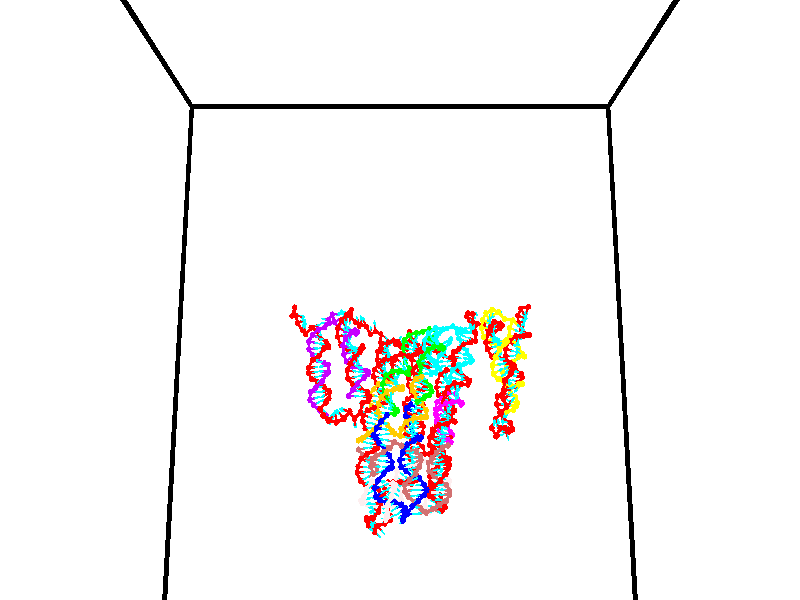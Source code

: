 // switches for output
#declare DRAW_BASES = 1; // possible values are 0, 1; only relevant for DNA ribbons
#declare DRAW_BASES_TYPE = 3; // possible values are 1, 2, 3; only relevant for DNA ribbons
#declare DRAW_FOG = 0; // set to 1 to enable fog

#include "colors.inc"

#include "transforms.inc"
background { rgb <1, 1, 1>}

#default {
   normal{
       ripples 0.25
       frequency 0.20
       turbulence 0.2
       lambda 5
   }
	finish {
		phong 0.1
		phong_size 40.
	}
}

// original window dimensions: 1024x640


// camera settings

camera {
	sky <0, 0.179814, -0.983701>
	up <0, 0.179814, -0.983701>
	right 1.6 * <1, 0, 0>
	location <35, 94.9851, 44.8844>
	look_at <35, 29.7336, 32.9568>
	direction <0, -65.2515, -11.9276>
	angle 67.0682
}


# declare cpy_camera_pos = <35, 94.9851, 44.8844>;
# if (DRAW_FOG = 1)
fog {
	fog_type 2
	up vnormalize(cpy_camera_pos)
	color rgbt<1,1,1,0.3>
	distance 1e-5
	fog_alt 3e-3
	fog_offset 56
}
# end


// LIGHTS

# declare lum = 6;
global_settings {
	ambient_light rgb lum * <0.05, 0.05, 0.05>
	max_trace_level 15
}# declare cpy_direct_light_amount = 0.25;
light_source
{	1000 * <-1, -1.16352, -0.803886>,
	rgb lum * cpy_direct_light_amount
	parallel
}

light_source
{	1000 * <1, 1.16352, 0.803886>,
	rgb lum * cpy_direct_light_amount
	parallel
}

// strand 0

// nucleotide -1

// particle -1
sphere {
	<24.441055, 35.284420, 34.604050> 0.250000
	pigment { color rgbt <1,0,0,0> }
	no_shadow
}
cylinder {
	<24.388254, 34.962696, 34.835796>,  <24.356573, 34.769661, 34.974846>, 0.100000
	pigment { color rgbt <1,0,0,0> }
	no_shadow
}
cylinder {
	<24.388254, 34.962696, 34.835796>,  <24.441055, 35.284420, 34.604050>, 0.100000
	pigment { color rgbt <1,0,0,0> }
	no_shadow
}

// particle -1
sphere {
	<24.388254, 34.962696, 34.835796> 0.100000
	pigment { color rgbt <1,0,0,0> }
	no_shadow
}
sphere {
	0, 1
	scale<0.080000,0.200000,0.300000>
	matrix <0.827898, 0.231971, 0.510661,
		-0.545125, 0.547065, 0.635263,
		-0.132002, -0.804307, 0.579367,
		24.348654, 34.721405, 35.009605>
	pigment { color rgbt <0,1,1,0> }
	no_shadow
}
cylinder {
	<24.215014, 35.463352, 35.358219>,  <24.441055, 35.284420, 34.604050>, 0.130000
	pigment { color rgbt <1,0,0,0> }
	no_shadow
}

// nucleotide -1

// particle -1
sphere {
	<24.215014, 35.463352, 35.358219> 0.250000
	pigment { color rgbt <1,0,0,0> }
	no_shadow
}
cylinder {
	<24.437384, 35.134556, 35.308773>,  <24.570807, 34.937279, 35.279106>, 0.100000
	pigment { color rgbt <1,0,0,0> }
	no_shadow
}
cylinder {
	<24.437384, 35.134556, 35.308773>,  <24.215014, 35.463352, 35.358219>, 0.100000
	pigment { color rgbt <1,0,0,0> }
	no_shadow
}

// particle -1
sphere {
	<24.437384, 35.134556, 35.308773> 0.100000
	pigment { color rgbt <1,0,0,0> }
	no_shadow
}
sphere {
	0, 1
	scale<0.080000,0.200000,0.300000>
	matrix <0.689715, 0.373146, 0.620528,
		-0.463941, -0.430227, 0.774379,
		0.555925, -0.821989, -0.123616,
		24.604160, 34.887959, 35.271687>
	pigment { color rgbt <0,1,1,0> }
	no_shadow
}
cylinder {
	<24.697306, 36.015049, 35.408504>,  <24.215014, 35.463352, 35.358219>, 0.130000
	pigment { color rgbt <1,0,0,0> }
	no_shadow
}

// nucleotide -1

// particle -1
sphere {
	<24.697306, 36.015049, 35.408504> 0.250000
	pigment { color rgbt <1,0,0,0> }
	no_shadow
}
cylinder {
	<25.026537, 35.789097, 35.432007>,  <25.224075, 35.653526, 35.446110>, 0.100000
	pigment { color rgbt <1,0,0,0> }
	no_shadow
}
cylinder {
	<25.026537, 35.789097, 35.432007>,  <24.697306, 36.015049, 35.408504>, 0.100000
	pigment { color rgbt <1,0,0,0> }
	no_shadow
}

// particle -1
sphere {
	<25.026537, 35.789097, 35.432007> 0.100000
	pigment { color rgbt <1,0,0,0> }
	no_shadow
}
sphere {
	0, 1
	scale<0.080000,0.200000,0.300000>
	matrix <0.321985, 0.549367, 0.771053,
		-0.467830, -0.615719, 0.634055,
		0.823080, -0.564878, 0.058758,
		25.273460, 35.619633, 35.449635>
	pigment { color rgbt <0,1,1,0> }
	no_shadow
}
cylinder {
	<24.772320, 35.493286, 35.932873>,  <24.697306, 36.015049, 35.408504>, 0.130000
	pigment { color rgbt <1,0,0,0> }
	no_shadow
}

// nucleotide -1

// particle -1
sphere {
	<24.772320, 35.493286, 35.932873> 0.250000
	pigment { color rgbt <1,0,0,0> }
	no_shadow
}
cylinder {
	<25.135632, 35.641964, 35.856064>,  <25.353619, 35.731171, 35.809978>, 0.100000
	pigment { color rgbt <1,0,0,0> }
	no_shadow
}
cylinder {
	<25.135632, 35.641964, 35.856064>,  <24.772320, 35.493286, 35.932873>, 0.100000
	pigment { color rgbt <1,0,0,0> }
	no_shadow
}

// particle -1
sphere {
	<25.135632, 35.641964, 35.856064> 0.100000
	pigment { color rgbt <1,0,0,0> }
	no_shadow
}
sphere {
	0, 1
	scale<0.080000,0.200000,0.300000>
	matrix <-0.039127, 0.532446, 0.845560,
		0.416530, -0.760491, 0.498152,
		0.908280, 0.371692, -0.192024,
		25.408115, 35.753471, 35.798458>
	pigment { color rgbt <0,1,1,0> }
	no_shadow
}
cylinder {
	<25.258459, 35.492699, 36.527878>,  <24.772320, 35.493286, 35.932873>, 0.130000
	pigment { color rgbt <1,0,0,0> }
	no_shadow
}

// nucleotide -1

// particle -1
sphere {
	<25.258459, 35.492699, 36.527878> 0.250000
	pigment { color rgbt <1,0,0,0> }
	no_shadow
}
cylinder {
	<25.435553, 35.779087, 36.311966>,  <25.541809, 35.950920, 36.182419>, 0.100000
	pigment { color rgbt <1,0,0,0> }
	no_shadow
}
cylinder {
	<25.435553, 35.779087, 36.311966>,  <25.258459, 35.492699, 36.527878>, 0.100000
	pigment { color rgbt <1,0,0,0> }
	no_shadow
}

// particle -1
sphere {
	<25.435553, 35.779087, 36.311966> 0.100000
	pigment { color rgbt <1,0,0,0> }
	no_shadow
}
sphere {
	0, 1
	scale<0.080000,0.200000,0.300000>
	matrix <0.041503, 0.584991, 0.809977,
		0.895691, -0.381009, 0.229282,
		0.442736, 0.715973, -0.539784,
		25.568373, 35.993877, 36.150032>
	pigment { color rgbt <0,1,1,0> }
	no_shadow
}
cylinder {
	<25.711939, 35.904217, 36.952679>,  <25.258459, 35.492699, 36.527878>, 0.130000
	pigment { color rgbt <1,0,0,0> }
	no_shadow
}

// nucleotide -1

// particle -1
sphere {
	<25.711939, 35.904217, 36.952679> 0.250000
	pigment { color rgbt <1,0,0,0> }
	no_shadow
}
cylinder {
	<25.657166, 36.128296, 36.625893>,  <25.624302, 36.262745, 36.429821>, 0.100000
	pigment { color rgbt <1,0,0,0> }
	no_shadow
}
cylinder {
	<25.657166, 36.128296, 36.625893>,  <25.711939, 35.904217, 36.952679>, 0.100000
	pigment { color rgbt <1,0,0,0> }
	no_shadow
}

// particle -1
sphere {
	<25.657166, 36.128296, 36.625893> 0.100000
	pigment { color rgbt <1,0,0,0> }
	no_shadow
}
sphere {
	0, 1
	scale<0.080000,0.200000,0.300000>
	matrix <-0.177613, 0.797479, 0.576611,
		0.974527, 0.224061, -0.009704,
		-0.136935, 0.560200, -0.816961,
		25.616085, 36.296356, 36.380806>
	pigment { color rgbt <0,1,1,0> }
	no_shadow
}
cylinder {
	<26.225275, 36.013245, 36.409485>,  <25.711939, 35.904217, 36.952679>, 0.130000
	pigment { color rgbt <1,0,0,0> }
	no_shadow
}

// nucleotide -1

// particle -1
sphere {
	<26.225275, 36.013245, 36.409485> 0.250000
	pigment { color rgbt <1,0,0,0> }
	no_shadow
}
cylinder {
	<26.609457, 36.009045, 36.298195>,  <26.839966, 36.006523, 36.231419>, 0.100000
	pigment { color rgbt <1,0,0,0> }
	no_shadow
}
cylinder {
	<26.609457, 36.009045, 36.298195>,  <26.225275, 36.013245, 36.409485>, 0.100000
	pigment { color rgbt <1,0,0,0> }
	no_shadow
}

// particle -1
sphere {
	<26.609457, 36.009045, 36.298195> 0.100000
	pigment { color rgbt <1,0,0,0> }
	no_shadow
}
sphere {
	0, 1
	scale<0.080000,0.200000,0.300000>
	matrix <0.278427, 0.037876, 0.959710,
		0.000453, -0.999227, 0.039305,
		0.960457, -0.010509, -0.278229,
		26.897594, 36.005894, 36.214725>
	pigment { color rgbt <0,1,1,0> }
	no_shadow
}
cylinder {
	<26.649055, 35.314610, 36.607136>,  <26.225275, 36.013245, 36.409485>, 0.130000
	pigment { color rgbt <1,0,0,0> }
	no_shadow
}

// nucleotide -1

// particle -1
sphere {
	<26.649055, 35.314610, 36.607136> 0.250000
	pigment { color rgbt <1,0,0,0> }
	no_shadow
}
cylinder {
	<26.849157, 35.660851, 36.598373>,  <26.969219, 35.868595, 36.593117>, 0.100000
	pigment { color rgbt <1,0,0,0> }
	no_shadow
}
cylinder {
	<26.849157, 35.660851, 36.598373>,  <26.649055, 35.314610, 36.607136>, 0.100000
	pigment { color rgbt <1,0,0,0> }
	no_shadow
}

// particle -1
sphere {
	<26.849157, 35.660851, 36.598373> 0.100000
	pigment { color rgbt <1,0,0,0> }
	no_shadow
}
sphere {
	0, 1
	scale<0.080000,0.200000,0.300000>
	matrix <0.124360, -0.046788, 0.991133,
		0.856901, -0.498543, -0.131052,
		0.500254, 0.865601, -0.021906,
		26.999233, 35.920532, 36.591801>
	pigment { color rgbt <0,1,1,0> }
	no_shadow
}
cylinder {
	<27.049894, 35.310173, 37.161858>,  <26.649055, 35.314610, 36.607136>, 0.130000
	pigment { color rgbt <1,0,0,0> }
	no_shadow
}

// nucleotide -1

// particle -1
sphere {
	<27.049894, 35.310173, 37.161858> 0.250000
	pigment { color rgbt <1,0,0,0> }
	no_shadow
}
cylinder {
	<27.115074, 35.696732, 37.082333>,  <27.154182, 35.928665, 37.034618>, 0.100000
	pigment { color rgbt <1,0,0,0> }
	no_shadow
}
cylinder {
	<27.115074, 35.696732, 37.082333>,  <27.049894, 35.310173, 37.161858>, 0.100000
	pigment { color rgbt <1,0,0,0> }
	no_shadow
}

// particle -1
sphere {
	<27.115074, 35.696732, 37.082333> 0.100000
	pigment { color rgbt <1,0,0,0> }
	no_shadow
}
sphere {
	0, 1
	scale<0.080000,0.200000,0.300000>
	matrix <-0.070113, 0.212343, 0.974677,
		0.984140, -0.144883, 0.102358,
		0.162949, 0.966395, -0.198817,
		27.163960, 35.986649, 37.022686>
	pigment { color rgbt <0,1,1,0> }
	no_shadow
}
cylinder {
	<27.702833, 35.539886, 37.554787>,  <27.049894, 35.310173, 37.161858>, 0.130000
	pigment { color rgbt <1,0,0,0> }
	no_shadow
}

// nucleotide -1

// particle -1
sphere {
	<27.702833, 35.539886, 37.554787> 0.250000
	pigment { color rgbt <1,0,0,0> }
	no_shadow
}
cylinder {
	<27.452139, 35.837223, 37.461281>,  <27.301723, 36.015625, 37.405178>, 0.100000
	pigment { color rgbt <1,0,0,0> }
	no_shadow
}
cylinder {
	<27.452139, 35.837223, 37.461281>,  <27.702833, 35.539886, 37.554787>, 0.100000
	pigment { color rgbt <1,0,0,0> }
	no_shadow
}

// particle -1
sphere {
	<27.452139, 35.837223, 37.461281> 0.100000
	pigment { color rgbt <1,0,0,0> }
	no_shadow
}
sphere {
	0, 1
	scale<0.080000,0.200000,0.300000>
	matrix <0.041673, 0.331533, 0.942523,
		0.778118, 0.580969, -0.238760,
		-0.626734, 0.743344, -0.233761,
		27.264118, 36.060226, 37.391151>
	pigment { color rgbt <0,1,1,0> }
	no_shadow
}
cylinder {
	<28.005079, 36.020569, 37.948856>,  <27.702833, 35.539886, 37.554787>, 0.130000
	pigment { color rgbt <1,0,0,0> }
	no_shadow
}

// nucleotide -1

// particle -1
sphere {
	<28.005079, 36.020569, 37.948856> 0.250000
	pigment { color rgbt <1,0,0,0> }
	no_shadow
}
cylinder {
	<27.643042, 36.170486, 37.868523>,  <27.425819, 36.260437, 37.820320>, 0.100000
	pigment { color rgbt <1,0,0,0> }
	no_shadow
}
cylinder {
	<27.643042, 36.170486, 37.868523>,  <28.005079, 36.020569, 37.948856>, 0.100000
	pigment { color rgbt <1,0,0,0> }
	no_shadow
}

// particle -1
sphere {
	<27.643042, 36.170486, 37.868523> 0.100000
	pigment { color rgbt <1,0,0,0> }
	no_shadow
}
sphere {
	0, 1
	scale<0.080000,0.200000,0.300000>
	matrix <-0.019612, 0.435026, 0.900204,
		0.424761, 0.818707, -0.386389,
		-0.905093, 0.374794, -0.200839,
		27.371513, 36.282925, 37.808270>
	pigment { color rgbt <0,1,1,0> }
	no_shadow
}
cylinder {
	<28.094141, 36.735847, 38.114967>,  <28.005079, 36.020569, 37.948856>, 0.130000
	pigment { color rgbt <1,0,0,0> }
	no_shadow
}

// nucleotide -1

// particle -1
sphere {
	<28.094141, 36.735847, 38.114967> 0.250000
	pigment { color rgbt <1,0,0,0> }
	no_shadow
}
cylinder {
	<27.702364, 36.660149, 38.142891>,  <27.467297, 36.614731, 38.159645>, 0.100000
	pigment { color rgbt <1,0,0,0> }
	no_shadow
}
cylinder {
	<27.702364, 36.660149, 38.142891>,  <28.094141, 36.735847, 38.114967>, 0.100000
	pigment { color rgbt <1,0,0,0> }
	no_shadow
}

// particle -1
sphere {
	<27.702364, 36.660149, 38.142891> 0.100000
	pigment { color rgbt <1,0,0,0> }
	no_shadow
}
sphere {
	0, 1
	scale<0.080000,0.200000,0.300000>
	matrix <0.019632, 0.255020, 0.966737,
		-0.200756, 0.948235, -0.246062,
		-0.979445, -0.189248, 0.069812,
		27.408531, 36.603374, 38.163834>
	pigment { color rgbt <0,1,1,0> }
	no_shadow
}
cylinder {
	<27.688717, 37.415165, 38.352520>,  <28.094141, 36.735847, 38.114967>, 0.130000
	pigment { color rgbt <1,0,0,0> }
	no_shadow
}

// nucleotide -1

// particle -1
sphere {
	<27.688717, 37.415165, 38.352520> 0.250000
	pigment { color rgbt <1,0,0,0> }
	no_shadow
}
cylinder {
	<27.490213, 37.079933, 38.443165>,  <27.371111, 36.878796, 38.497551>, 0.100000
	pigment { color rgbt <1,0,0,0> }
	no_shadow
}
cylinder {
	<27.490213, 37.079933, 38.443165>,  <27.688717, 37.415165, 38.352520>, 0.100000
	pigment { color rgbt <1,0,0,0> }
	no_shadow
}

// particle -1
sphere {
	<27.490213, 37.079933, 38.443165> 0.100000
	pigment { color rgbt <1,0,0,0> }
	no_shadow
}
sphere {
	0, 1
	scale<0.080000,0.200000,0.300000>
	matrix <-0.026162, 0.275340, 0.960991,
		-0.867781, 0.470971, -0.158566,
		-0.496258, -0.838078, 0.226613,
		27.341335, 36.828510, 38.511150>
	pigment { color rgbt <0,1,1,0> }
	no_shadow
}
cylinder {
	<27.294048, 37.673660, 38.908627>,  <27.688717, 37.415165, 38.352520>, 0.130000
	pigment { color rgbt <1,0,0,0> }
	no_shadow
}

// nucleotide -1

// particle -1
sphere {
	<27.294048, 37.673660, 38.908627> 0.250000
	pigment { color rgbt <1,0,0,0> }
	no_shadow
}
cylinder {
	<27.231836, 37.278557, 38.913544>,  <27.194510, 37.041496, 38.916492>, 0.100000
	pigment { color rgbt <1,0,0,0> }
	no_shadow
}
cylinder {
	<27.231836, 37.278557, 38.913544>,  <27.294048, 37.673660, 38.908627>, 0.100000
	pigment { color rgbt <1,0,0,0> }
	no_shadow
}

// particle -1
sphere {
	<27.231836, 37.278557, 38.913544> 0.100000
	pigment { color rgbt <1,0,0,0> }
	no_shadow
}
sphere {
	0, 1
	scale<0.080000,0.200000,0.300000>
	matrix <-0.172835, 0.039461, 0.984160,
		-0.972594, 0.150941, -0.176856,
		-0.155529, -0.987755, 0.012292,
		27.185177, 36.982231, 38.917233>
	pigment { color rgbt <0,1,1,0> }
	no_shadow
}
cylinder {
	<26.672199, 37.621655, 39.217468>,  <27.294048, 37.673660, 38.908627>, 0.130000
	pigment { color rgbt <1,0,0,0> }
	no_shadow
}

// nucleotide -1

// particle -1
sphere {
	<26.672199, 37.621655, 39.217468> 0.250000
	pigment { color rgbt <1,0,0,0> }
	no_shadow
}
cylinder {
	<26.872425, 37.276905, 39.249989>,  <26.992561, 37.070057, 39.269501>, 0.100000
	pigment { color rgbt <1,0,0,0> }
	no_shadow
}
cylinder {
	<26.872425, 37.276905, 39.249989>,  <26.672199, 37.621655, 39.217468>, 0.100000
	pigment { color rgbt <1,0,0,0> }
	no_shadow
}

// particle -1
sphere {
	<26.872425, 37.276905, 39.249989> 0.100000
	pigment { color rgbt <1,0,0,0> }
	no_shadow
}
sphere {
	0, 1
	scale<0.080000,0.200000,0.300000>
	matrix <-0.178307, -0.010749, 0.983916,
		-0.847137, -0.507010, -0.159059,
		0.500565, -0.861873, 0.081298,
		27.022594, 37.018345, 39.274380>
	pigment { color rgbt <0,1,1,0> }
	no_shadow
}
cylinder {
	<26.263788, 37.273319, 39.822716>,  <26.672199, 37.621655, 39.217468>, 0.130000
	pigment { color rgbt <1,0,0,0> }
	no_shadow
}

// nucleotide -1

// particle -1
sphere {
	<26.263788, 37.273319, 39.822716> 0.250000
	pigment { color rgbt <1,0,0,0> }
	no_shadow
}
cylinder {
	<26.612818, 37.081276, 39.786674>,  <26.822235, 36.966049, 39.765049>, 0.100000
	pigment { color rgbt <1,0,0,0> }
	no_shadow
}
cylinder {
	<26.612818, 37.081276, 39.786674>,  <26.263788, 37.273319, 39.822716>, 0.100000
	pigment { color rgbt <1,0,0,0> }
	no_shadow
}

// particle -1
sphere {
	<26.612818, 37.081276, 39.786674> 0.100000
	pigment { color rgbt <1,0,0,0> }
	no_shadow
}
sphere {
	0, 1
	scale<0.080000,0.200000,0.300000>
	matrix <0.076201, -0.048408, 0.995917,
		-0.482505, -0.875875, -0.005655,
		0.872572, -0.480104, -0.090100,
		26.874590, 36.937244, 39.759644>
	pigment { color rgbt <0,1,1,0> }
	no_shadow
}
cylinder {
	<26.168779, 36.594158, 40.168819>,  <26.263788, 37.273319, 39.822716>, 0.130000
	pigment { color rgbt <1,0,0,0> }
	no_shadow
}

// nucleotide -1

// particle -1
sphere {
	<26.168779, 36.594158, 40.168819> 0.250000
	pigment { color rgbt <1,0,0,0> }
	no_shadow
}
cylinder {
	<26.555273, 36.695015, 40.147583>,  <26.787169, 36.755527, 40.134842>, 0.100000
	pigment { color rgbt <1,0,0,0> }
	no_shadow
}
cylinder {
	<26.555273, 36.695015, 40.147583>,  <26.168779, 36.594158, 40.168819>, 0.100000
	pigment { color rgbt <1,0,0,0> }
	no_shadow
}

// particle -1
sphere {
	<26.555273, 36.695015, 40.147583> 0.100000
	pigment { color rgbt <1,0,0,0> }
	no_shadow
}
sphere {
	0, 1
	scale<0.080000,0.200000,0.300000>
	matrix <0.084009, -0.113478, 0.989982,
		0.243591, -0.961014, -0.130828,
		0.966233, 0.252141, -0.053092,
		26.845142, 36.770657, 40.131657>
	pigment { color rgbt <0,1,1,0> }
	no_shadow
}
cylinder {
	<26.419800, 36.225822, 40.625111>,  <26.168779, 36.594158, 40.168819>, 0.130000
	pigment { color rgbt <1,0,0,0> }
	no_shadow
}

// nucleotide -1

// particle -1
sphere {
	<26.419800, 36.225822, 40.625111> 0.250000
	pigment { color rgbt <1,0,0,0> }
	no_shadow
}
cylinder {
	<26.713785, 36.489697, 40.562321>,  <26.890177, 36.648022, 40.524647>, 0.100000
	pigment { color rgbt <1,0,0,0> }
	no_shadow
}
cylinder {
	<26.713785, 36.489697, 40.562321>,  <26.419800, 36.225822, 40.625111>, 0.100000
	pigment { color rgbt <1,0,0,0> }
	no_shadow
}

// particle -1
sphere {
	<26.713785, 36.489697, 40.562321> 0.100000
	pigment { color rgbt <1,0,0,0> }
	no_shadow
}
sphere {
	0, 1
	scale<0.080000,0.200000,0.300000>
	matrix <0.251487, -0.050180, 0.966559,
		0.629750, -0.749862, -0.202784,
		0.734962, 0.659688, -0.156979,
		26.934275, 36.687603, 40.515228>
	pigment { color rgbt <0,1,1,0> }
	no_shadow
}
cylinder {
	<26.972195, 35.826965, 40.860149>,  <26.419800, 36.225822, 40.625111>, 0.130000
	pigment { color rgbt <1,0,0,0> }
	no_shadow
}

// nucleotide -1

// particle -1
sphere {
	<26.972195, 35.826965, 40.860149> 0.250000
	pigment { color rgbt <1,0,0,0> }
	no_shadow
}
cylinder {
	<27.075207, 36.213421, 40.853699>,  <27.137014, 36.445293, 40.849827>, 0.100000
	pigment { color rgbt <1,0,0,0> }
	no_shadow
}
cylinder {
	<27.075207, 36.213421, 40.853699>,  <26.972195, 35.826965, 40.860149>, 0.100000
	pigment { color rgbt <1,0,0,0> }
	no_shadow
}

// particle -1
sphere {
	<27.075207, 36.213421, 40.853699> 0.100000
	pigment { color rgbt <1,0,0,0> }
	no_shadow
}
sphere {
	0, 1
	scale<0.080000,0.200000,0.300000>
	matrix <0.216495, -0.041426, 0.975404,
		0.941704, -0.254689, -0.219832,
		0.257531, 0.966135, -0.016127,
		27.152466, 36.503262, 40.848862>
	pigment { color rgbt <0,1,1,0> }
	no_shadow
}
cylinder {
	<27.590088, 35.811459, 41.251163>,  <26.972195, 35.826965, 40.860149>, 0.130000
	pigment { color rgbt <1,0,0,0> }
	no_shadow
}

// nucleotide -1

// particle -1
sphere {
	<27.590088, 35.811459, 41.251163> 0.250000
	pigment { color rgbt <1,0,0,0> }
	no_shadow
}
cylinder {
	<27.430489, 36.177277, 41.277725>,  <27.334730, 36.396767, 41.293663>, 0.100000
	pigment { color rgbt <1,0,0,0> }
	no_shadow
}
cylinder {
	<27.430489, 36.177277, 41.277725>,  <27.590088, 35.811459, 41.251163>, 0.100000
	pigment { color rgbt <1,0,0,0> }
	no_shadow
}

// particle -1
sphere {
	<27.430489, 36.177277, 41.277725> 0.100000
	pigment { color rgbt <1,0,0,0> }
	no_shadow
}
sphere {
	0, 1
	scale<0.080000,0.200000,0.300000>
	matrix <0.354781, 0.087190, 0.930875,
		0.845537, 0.394976, -0.359252,
		-0.398997, 0.914544, 0.066407,
		27.310789, 36.451641, 41.297646>
	pigment { color rgbt <0,1,1,0> }
	no_shadow
}
cylinder {
	<28.126925, 36.261150, 41.577847>,  <27.590088, 35.811459, 41.251163>, 0.130000
	pigment { color rgbt <1,0,0,0> }
	no_shadow
}

// nucleotide -1

// particle -1
sphere {
	<28.126925, 36.261150, 41.577847> 0.250000
	pigment { color rgbt <1,0,0,0> }
	no_shadow
}
cylinder {
	<27.805271, 36.491165, 41.638115>,  <27.612280, 36.629173, 41.674274>, 0.100000
	pigment { color rgbt <1,0,0,0> }
	no_shadow
}
cylinder {
	<27.805271, 36.491165, 41.638115>,  <28.126925, 36.261150, 41.577847>, 0.100000
	pigment { color rgbt <1,0,0,0> }
	no_shadow
}

// particle -1
sphere {
	<27.805271, 36.491165, 41.638115> 0.100000
	pigment { color rgbt <1,0,0,0> }
	no_shadow
}
sphere {
	0, 1
	scale<0.080000,0.200000,0.300000>
	matrix <0.321244, 0.207107, 0.924072,
		0.500176, 0.791476, -0.351270,
		-0.804131, 0.575041, 0.150666,
		27.564032, 36.663677, 41.683315>
	pigment { color rgbt <0,1,1,0> }
	no_shadow
}
cylinder {
	<28.284966, 37.014114, 41.733002>,  <28.126925, 36.261150, 41.577847>, 0.130000
	pigment { color rgbt <1,0,0,0> }
	no_shadow
}

// nucleotide -1

// particle -1
sphere {
	<28.284966, 37.014114, 41.733002> 0.250000
	pigment { color rgbt <1,0,0,0> }
	no_shadow
}
cylinder {
	<27.935572, 36.946110, 41.915482>,  <27.725935, 36.905308, 42.024971>, 0.100000
	pigment { color rgbt <1,0,0,0> }
	no_shadow
}
cylinder {
	<27.935572, 36.946110, 41.915482>,  <28.284966, 37.014114, 41.733002>, 0.100000
	pigment { color rgbt <1,0,0,0> }
	no_shadow
}

// particle -1
sphere {
	<27.935572, 36.946110, 41.915482> 0.100000
	pigment { color rgbt <1,0,0,0> }
	no_shadow
}
sphere {
	0, 1
	scale<0.080000,0.200000,0.300000>
	matrix <0.362069, 0.399582, 0.842164,
		-0.325471, 0.900793, -0.287471,
		-0.873484, -0.170016, 0.456202,
		27.673527, 36.895103, 42.052341>
	pigment { color rgbt <0,1,1,0> }
	no_shadow
}
cylinder {
	<28.284409, 37.543522, 42.252190>,  <28.284966, 37.014114, 41.733002>, 0.130000
	pigment { color rgbt <1,0,0,0> }
	no_shadow
}

// nucleotide -1

// particle -1
sphere {
	<28.284409, 37.543522, 42.252190> 0.250000
	pigment { color rgbt <1,0,0,0> }
	no_shadow
}
cylinder {
	<27.930670, 37.386501, 42.353252>,  <27.718426, 37.292290, 42.413891>, 0.100000
	pigment { color rgbt <1,0,0,0> }
	no_shadow
}
cylinder {
	<27.930670, 37.386501, 42.353252>,  <28.284409, 37.543522, 42.252190>, 0.100000
	pigment { color rgbt <1,0,0,0> }
	no_shadow
}

// particle -1
sphere {
	<27.930670, 37.386501, 42.353252> 0.100000
	pigment { color rgbt <1,0,0,0> }
	no_shadow
}
sphere {
	0, 1
	scale<0.080000,0.200000,0.300000>
	matrix <0.101748, 0.366128, 0.924985,
		-0.455605, 0.843716, -0.283843,
		-0.884348, -0.392547, 0.252656,
		27.665365, 37.268738, 42.429050>
	pigment { color rgbt <0,1,1,0> }
	no_shadow
}
cylinder {
	<28.085815, 38.090946, 42.591347>,  <28.284409, 37.543522, 42.252190>, 0.130000
	pigment { color rgbt <1,0,0,0> }
	no_shadow
}

// nucleotide -1

// particle -1
sphere {
	<28.085815, 38.090946, 42.591347> 0.250000
	pigment { color rgbt <1,0,0,0> }
	no_shadow
}
cylinder {
	<27.887733, 37.774799, 42.735615>,  <27.768885, 37.585110, 42.822178>, 0.100000
	pigment { color rgbt <1,0,0,0> }
	no_shadow
}
cylinder {
	<27.887733, 37.774799, 42.735615>,  <28.085815, 38.090946, 42.591347>, 0.100000
	pigment { color rgbt <1,0,0,0> }
	no_shadow
}

// particle -1
sphere {
	<27.887733, 37.774799, 42.735615> 0.100000
	pigment { color rgbt <1,0,0,0> }
	no_shadow
}
sphere {
	0, 1
	scale<0.080000,0.200000,0.300000>
	matrix <0.274035, 0.251855, 0.928156,
		-0.824425, 0.558466, 0.091869,
		-0.495206, -0.790370, 0.360674,
		27.739172, 37.537689, 42.843819>
	pigment { color rgbt <0,1,1,0> }
	no_shadow
}
cylinder {
	<27.570518, 38.234806, 43.086864>,  <28.085815, 38.090946, 42.591347>, 0.130000
	pigment { color rgbt <1,0,0,0> }
	no_shadow
}

// nucleotide -1

// particle -1
sphere {
	<27.570518, 38.234806, 43.086864> 0.250000
	pigment { color rgbt <1,0,0,0> }
	no_shadow
}
cylinder {
	<27.663879, 37.853245, 43.162327>,  <27.719896, 37.624310, 43.207603>, 0.100000
	pigment { color rgbt <1,0,0,0> }
	no_shadow
}
cylinder {
	<27.663879, 37.853245, 43.162327>,  <27.570518, 38.234806, 43.086864>, 0.100000
	pigment { color rgbt <1,0,0,0> }
	no_shadow
}

// particle -1
sphere {
	<27.663879, 37.853245, 43.162327> 0.100000
	pigment { color rgbt <1,0,0,0> }
	no_shadow
}
sphere {
	0, 1
	scale<0.080000,0.200000,0.300000>
	matrix <0.254935, 0.247256, 0.934812,
		-0.938366, -0.170093, 0.300893,
		0.233402, -0.953904, 0.188654,
		27.733900, 37.567074, 43.218922>
	pigment { color rgbt <0,1,1,0> }
	no_shadow
}
cylinder {
	<27.962856, 38.641460, 43.601151>,  <27.570518, 38.234806, 43.086864>, 0.130000
	pigment { color rgbt <1,0,0,0> }
	no_shadow
}

// nucleotide -1

// particle -1
sphere {
	<27.962856, 38.641460, 43.601151> 0.250000
	pigment { color rgbt <1,0,0,0> }
	no_shadow
}
cylinder {
	<28.240358, 38.731251, 43.874886>,  <28.406858, 38.785126, 44.039127>, 0.100000
	pigment { color rgbt <1,0,0,0> }
	no_shadow
}
cylinder {
	<28.240358, 38.731251, 43.874886>,  <27.962856, 38.641460, 43.601151>, 0.100000
	pigment { color rgbt <1,0,0,0> }
	no_shadow
}

// particle -1
sphere {
	<28.240358, 38.731251, 43.874886> 0.100000
	pigment { color rgbt <1,0,0,0> }
	no_shadow
}
sphere {
	0, 1
	scale<0.080000,0.200000,0.300000>
	matrix <0.310229, 0.764381, -0.565226,
		-0.649973, 0.604428, 0.460653,
		0.693753, 0.224474, 0.684338,
		28.448484, 38.798592, 44.080189>
	pigment { color rgbt <0,1,1,0> }
	no_shadow
}
cylinder {
	<28.002131, 39.405304, 43.626881>,  <27.962856, 38.641460, 43.601151>, 0.130000
	pigment { color rgbt <1,0,0,0> }
	no_shadow
}

// nucleotide -1

// particle -1
sphere {
	<28.002131, 39.405304, 43.626881> 0.250000
	pigment { color rgbt <1,0,0,0> }
	no_shadow
}
cylinder {
	<28.336512, 39.233887, 43.764015>,  <28.537140, 39.131035, 43.846294>, 0.100000
	pigment { color rgbt <1,0,0,0> }
	no_shadow
}
cylinder {
	<28.336512, 39.233887, 43.764015>,  <28.002131, 39.405304, 43.626881>, 0.100000
	pigment { color rgbt <1,0,0,0> }
	no_shadow
}

// particle -1
sphere {
	<28.336512, 39.233887, 43.764015> 0.100000
	pigment { color rgbt <1,0,0,0> }
	no_shadow
}
sphere {
	0, 1
	scale<0.080000,0.200000,0.300000>
	matrix <0.546073, 0.587318, -0.597378,
		0.054650, 0.686592, 0.724986,
		0.835953, -0.428542, 0.342833,
		28.587297, 39.105324, 43.866863>
	pigment { color rgbt <0,1,1,0> }
	no_shadow
}
cylinder {
	<28.534697, 39.846897, 44.010418>,  <28.002131, 39.405304, 43.626881>, 0.130000
	pigment { color rgbt <1,0,0,0> }
	no_shadow
}

// nucleotide -1

// particle -1
sphere {
	<28.534697, 39.846897, 44.010418> 0.250000
	pigment { color rgbt <1,0,0,0> }
	no_shadow
}
cylinder {
	<28.719385, 39.549091, 43.817543>,  <28.830198, 39.370407, 43.701817>, 0.100000
	pigment { color rgbt <1,0,0,0> }
	no_shadow
}
cylinder {
	<28.719385, 39.549091, 43.817543>,  <28.534697, 39.846897, 44.010418>, 0.100000
	pigment { color rgbt <1,0,0,0> }
	no_shadow
}

// particle -1
sphere {
	<28.719385, 39.549091, 43.817543> 0.100000
	pigment { color rgbt <1,0,0,0> }
	no_shadow
}
sphere {
	0, 1
	scale<0.080000,0.200000,0.300000>
	matrix <0.636247, 0.656750, -0.404807,
		0.618063, -0.119882, 0.776934,
		0.461722, -0.744518, -0.482188,
		28.857903, 39.325737, 43.672886>
	pigment { color rgbt <0,1,1,0> }
	no_shadow
}
cylinder {
	<29.251547, 39.845516, 44.134136>,  <28.534697, 39.846897, 44.010418>, 0.130000
	pigment { color rgbt <1,0,0,0> }
	no_shadow
}

// nucleotide -1

// particle -1
sphere {
	<29.251547, 39.845516, 44.134136> 0.250000
	pigment { color rgbt <1,0,0,0> }
	no_shadow
}
cylinder {
	<29.181105, 39.695057, 43.770267>,  <29.138840, 39.604782, 43.551949>, 0.100000
	pigment { color rgbt <1,0,0,0> }
	no_shadow
}
cylinder {
	<29.181105, 39.695057, 43.770267>,  <29.251547, 39.845516, 44.134136>, 0.100000
	pigment { color rgbt <1,0,0,0> }
	no_shadow
}

// particle -1
sphere {
	<29.181105, 39.695057, 43.770267> 0.100000
	pigment { color rgbt <1,0,0,0> }
	no_shadow
}
sphere {
	0, 1
	scale<0.080000,0.200000,0.300000>
	matrix <0.693190, 0.608737, -0.385909,
		0.698909, -0.698536, 0.153539,
		-0.176107, -0.376147, -0.909670,
		29.128273, 39.582214, 43.497368>
	pigment { color rgbt <0,1,1,0> }
	no_shadow
}
cylinder {
	<29.926529, 39.608231, 43.874905>,  <29.251547, 39.845516, 44.134136>, 0.130000
	pigment { color rgbt <1,0,0,0> }
	no_shadow
}

// nucleotide -1

// particle -1
sphere {
	<29.926529, 39.608231, 43.874905> 0.250000
	pigment { color rgbt <1,0,0,0> }
	no_shadow
}
cylinder {
	<29.651022, 39.705036, 43.601547>,  <29.485718, 39.763119, 43.437531>, 0.100000
	pigment { color rgbt <1,0,0,0> }
	no_shadow
}
cylinder {
	<29.651022, 39.705036, 43.601547>,  <29.926529, 39.608231, 43.874905>, 0.100000
	pigment { color rgbt <1,0,0,0> }
	no_shadow
}

// particle -1
sphere {
	<29.651022, 39.705036, 43.601547> 0.100000
	pigment { color rgbt <1,0,0,0> }
	no_shadow
}
sphere {
	0, 1
	scale<0.080000,0.200000,0.300000>
	matrix <0.637067, 0.651977, -0.411184,
		0.346045, -0.718578, -0.603240,
		-0.688766, 0.242016, -0.683396,
		29.444391, 39.777641, 43.396530>
	pigment { color rgbt <0,1,1,0> }
	no_shadow
}
cylinder {
	<30.455608, 39.748219, 43.328449>,  <29.926529, 39.608231, 43.874905>, 0.130000
	pigment { color rgbt <1,0,0,0> }
	no_shadow
}

// nucleotide -1

// particle -1
sphere {
	<30.455608, 39.748219, 43.328449> 0.250000
	pigment { color rgbt <1,0,0,0> }
	no_shadow
}
cylinder {
	<30.087481, 39.891277, 43.265079>,  <29.866604, 39.977112, 43.227058>, 0.100000
	pigment { color rgbt <1,0,0,0> }
	no_shadow
}
cylinder {
	<30.087481, 39.891277, 43.265079>,  <30.455608, 39.748219, 43.328449>, 0.100000
	pigment { color rgbt <1,0,0,0> }
	no_shadow
}

// particle -1
sphere {
	<30.087481, 39.891277, 43.265079> 0.100000
	pigment { color rgbt <1,0,0,0> }
	no_shadow
}
sphere {
	0, 1
	scale<0.080000,0.200000,0.300000>
	matrix <0.389139, 0.795971, -0.463683,
		-0.039735, -0.488385, -0.871723,
		-0.920322, 0.357645, -0.158422,
		29.811384, 39.998569, 43.217552>
	pigment { color rgbt <0,1,1,0> }
	no_shadow
}
cylinder {
	<30.840645, 39.375214, 43.866241>,  <30.455608, 39.748219, 43.328449>, 0.130000
	pigment { color rgbt <1,0,0,0> }
	no_shadow
}

// nucleotide -1

// particle -1
sphere {
	<30.840645, 39.375214, 43.866241> 0.250000
	pigment { color rgbt <1,0,0,0> }
	no_shadow
}
cylinder {
	<30.878002, 39.095249, 44.149479>,  <30.900417, 38.927269, 44.319424>, 0.100000
	pigment { color rgbt <1,0,0,0> }
	no_shadow
}
cylinder {
	<30.878002, 39.095249, 44.149479>,  <30.840645, 39.375214, 43.866241>, 0.100000
	pigment { color rgbt <1,0,0,0> }
	no_shadow
}

// particle -1
sphere {
	<30.878002, 39.095249, 44.149479> 0.100000
	pigment { color rgbt <1,0,0,0> }
	no_shadow
}
sphere {
	0, 1
	scale<0.080000,0.200000,0.300000>
	matrix <0.166616, -0.690189, -0.704187,
		0.981589, 0.183747, 0.052157,
		0.093394, -0.699912, 0.708097,
		30.906021, 38.885277, 44.361908>
	pigment { color rgbt <0,1,1,0> }
	no_shadow
}
cylinder {
	<31.380947, 39.312725, 43.393513>,  <30.840645, 39.375214, 43.866241>, 0.130000
	pigment { color rgbt <1,0,0,0> }
	no_shadow
}

// nucleotide -1

// particle -1
sphere {
	<31.380947, 39.312725, 43.393513> 0.250000
	pigment { color rgbt <1,0,0,0> }
	no_shadow
}
cylinder {
	<31.473162, 38.923550, 43.387211>,  <31.528490, 38.690044, 43.383430>, 0.100000
	pigment { color rgbt <1,0,0,0> }
	no_shadow
}
cylinder {
	<31.473162, 38.923550, 43.387211>,  <31.380947, 39.312725, 43.393513>, 0.100000
	pigment { color rgbt <1,0,0,0> }
	no_shadow
}

// particle -1
sphere {
	<31.473162, 38.923550, 43.387211> 0.100000
	pigment { color rgbt <1,0,0,0> }
	no_shadow
}
sphere {
	0, 1
	scale<0.080000,0.200000,0.300000>
	matrix <-0.140104, -0.017164, -0.989988,
		0.962924, 0.230437, -0.140269,
		0.230537, -0.972936, -0.015758,
		31.542322, 38.631668, 43.382484>
	pigment { color rgbt <0,1,1,0> }
	no_shadow
}
cylinder {
	<31.541628, 39.234409, 42.705448>,  <31.380947, 39.312725, 43.393513>, 0.130000
	pigment { color rgbt <1,0,0,0> }
	no_shadow
}

// nucleotide -1

// particle -1
sphere {
	<31.541628, 39.234409, 42.705448> 0.250000
	pigment { color rgbt <1,0,0,0> }
	no_shadow
}
cylinder {
	<31.491274, 38.865654, 42.852020>,  <31.461061, 38.644402, 42.939964>, 0.100000
	pigment { color rgbt <1,0,0,0> }
	no_shadow
}
cylinder {
	<31.491274, 38.865654, 42.852020>,  <31.541628, 39.234409, 42.705448>, 0.100000
	pigment { color rgbt <1,0,0,0> }
	no_shadow
}

// particle -1
sphere {
	<31.491274, 38.865654, 42.852020> 0.100000
	pigment { color rgbt <1,0,0,0> }
	no_shadow
}
sphere {
	0, 1
	scale<0.080000,0.200000,0.300000>
	matrix <0.067598, -0.376477, -0.923957,
		0.989739, -0.091543, 0.109712,
		-0.125886, -0.921892, 0.366426,
		31.453508, 38.589085, 42.961948>
	pigment { color rgbt <0,1,1,0> }
	no_shadow
}
cylinder {
	<32.050777, 38.867222, 42.497742>,  <31.541628, 39.234409, 42.705448>, 0.130000
	pigment { color rgbt <1,0,0,0> }
	no_shadow
}

// nucleotide -1

// particle -1
sphere {
	<32.050777, 38.867222, 42.497742> 0.250000
	pigment { color rgbt <1,0,0,0> }
	no_shadow
}
cylinder {
	<31.723766, 38.642044, 42.546318>,  <31.527559, 38.506939, 42.575462>, 0.100000
	pigment { color rgbt <1,0,0,0> }
	no_shadow
}
cylinder {
	<31.723766, 38.642044, 42.546318>,  <32.050777, 38.867222, 42.497742>, 0.100000
	pigment { color rgbt <1,0,0,0> }
	no_shadow
}

// particle -1
sphere {
	<31.723766, 38.642044, 42.546318> 0.100000
	pigment { color rgbt <1,0,0,0> }
	no_shadow
}
sphere {
	0, 1
	scale<0.080000,0.200000,0.300000>
	matrix <-0.080432, -0.097196, -0.992010,
		0.570248, -0.820761, 0.034181,
		-0.817525, -0.562942, 0.121441,
		31.478508, 38.473160, 42.582752>
	pigment { color rgbt <0,1,1,0> }
	no_shadow
}
cylinder {
	<32.184971, 38.214710, 42.158417>,  <32.050777, 38.867222, 42.497742>, 0.130000
	pigment { color rgbt <1,0,0,0> }
	no_shadow
}

// nucleotide -1

// particle -1
sphere {
	<32.184971, 38.214710, 42.158417> 0.250000
	pigment { color rgbt <1,0,0,0> }
	no_shadow
}
cylinder {
	<31.803278, 38.333950, 42.148743>,  <31.574263, 38.405495, 42.142941>, 0.100000
	pigment { color rgbt <1,0,0,0> }
	no_shadow
}
cylinder {
	<31.803278, 38.333950, 42.148743>,  <32.184971, 38.214710, 42.158417>, 0.100000
	pigment { color rgbt <1,0,0,0> }
	no_shadow
}

// particle -1
sphere {
	<31.803278, 38.333950, 42.148743> 0.100000
	pigment { color rgbt <1,0,0,0> }
	no_shadow
}
sphere {
	0, 1
	scale<0.080000,0.200000,0.300000>
	matrix <0.017139, -0.026215, -0.999509,
		-0.298585, -0.954175, 0.019907,
		-0.954229, 0.298097, -0.024181,
		31.517010, 38.423378, 42.141487>
	pigment { color rgbt <0,1,1,0> }
	no_shadow
}
cylinder {
	<31.916315, 37.670750, 41.785042>,  <32.184971, 38.214710, 42.158417>, 0.130000
	pigment { color rgbt <1,0,0,0> }
	no_shadow
}

// nucleotide -1

// particle -1
sphere {
	<31.916315, 37.670750, 41.785042> 0.250000
	pigment { color rgbt <1,0,0,0> }
	no_shadow
}
cylinder {
	<31.642769, 37.962334, 41.772747>,  <31.478642, 38.137283, 41.765369>, 0.100000
	pigment { color rgbt <1,0,0,0> }
	no_shadow
}
cylinder {
	<31.642769, 37.962334, 41.772747>,  <31.916315, 37.670750, 41.785042>, 0.100000
	pigment { color rgbt <1,0,0,0> }
	no_shadow
}

// particle -1
sphere {
	<31.642769, 37.962334, 41.772747> 0.100000
	pigment { color rgbt <1,0,0,0> }
	no_shadow
}
sphere {
	0, 1
	scale<0.080000,0.200000,0.300000>
	matrix <-0.171091, -0.201173, -0.964498,
		-0.709262, -0.654331, 0.262294,
		-0.683868, 0.728959, -0.030735,
		31.437609, 38.181023, 41.763527>
	pigment { color rgbt <0,1,1,0> }
	no_shadow
}
cylinder {
	<31.247187, 37.428410, 41.475510>,  <31.916315, 37.670750, 41.785042>, 0.130000
	pigment { color rgbt <1,0,0,0> }
	no_shadow
}

// nucleotide -1

// particle -1
sphere {
	<31.247187, 37.428410, 41.475510> 0.250000
	pigment { color rgbt <1,0,0,0> }
	no_shadow
}
cylinder {
	<31.204893, 37.824432, 41.438404>,  <31.179518, 38.062046, 41.416142>, 0.100000
	pigment { color rgbt <1,0,0,0> }
	no_shadow
}
cylinder {
	<31.204893, 37.824432, 41.438404>,  <31.247187, 37.428410, 41.475510>, 0.100000
	pigment { color rgbt <1,0,0,0> }
	no_shadow
}

// particle -1
sphere {
	<31.204893, 37.824432, 41.438404> 0.100000
	pigment { color rgbt <1,0,0,0> }
	no_shadow
}
sphere {
	0, 1
	scale<0.080000,0.200000,0.300000>
	matrix <-0.331031, -0.123015, -0.935567,
		-0.937677, -0.068212, 0.340747,
		-0.105734, 0.990058, -0.092768,
		31.173172, 38.121449, 41.410572>
	pigment { color rgbt <0,1,1,0> }
	no_shadow
}
cylinder {
	<30.526684, 37.504745, 41.125771>,  <31.247187, 37.428410, 41.475510>, 0.130000
	pigment { color rgbt <1,0,0,0> }
	no_shadow
}

// nucleotide -1

// particle -1
sphere {
	<30.526684, 37.504745, 41.125771> 0.250000
	pigment { color rgbt <1,0,0,0> }
	no_shadow
}
cylinder {
	<30.743032, 37.834259, 41.057835>,  <30.872841, 38.031967, 41.017071>, 0.100000
	pigment { color rgbt <1,0,0,0> }
	no_shadow
}
cylinder {
	<30.743032, 37.834259, 41.057835>,  <30.526684, 37.504745, 41.125771>, 0.100000
	pigment { color rgbt <1,0,0,0> }
	no_shadow
}

// particle -1
sphere {
	<30.743032, 37.834259, 41.057835> 0.100000
	pigment { color rgbt <1,0,0,0> }
	no_shadow
}
sphere {
	0, 1
	scale<0.080000,0.200000,0.300000>
	matrix <-0.377293, 0.057145, -0.924329,
		-0.751737, 0.564023, 0.341714,
		0.540871, 0.823779, -0.169844,
		30.905294, 38.081394, 41.006882>
	pigment { color rgbt <0,1,1,0> }
	no_shadow
}
cylinder {
	<30.099018, 38.087688, 40.736561>,  <30.526684, 37.504745, 41.125771>, 0.130000
	pigment { color rgbt <1,0,0,0> }
	no_shadow
}

// nucleotide -1

// particle -1
sphere {
	<30.099018, 38.087688, 40.736561> 0.250000
	pigment { color rgbt <1,0,0,0> }
	no_shadow
}
cylinder {
	<30.491226, 38.140709, 40.678585>,  <30.726551, 38.172520, 40.643799>, 0.100000
	pigment { color rgbt <1,0,0,0> }
	no_shadow
}
cylinder {
	<30.491226, 38.140709, 40.678585>,  <30.099018, 38.087688, 40.736561>, 0.100000
	pigment { color rgbt <1,0,0,0> }
	no_shadow
}

// particle -1
sphere {
	<30.491226, 38.140709, 40.678585> 0.100000
	pigment { color rgbt <1,0,0,0> }
	no_shadow
}
sphere {
	0, 1
	scale<0.080000,0.200000,0.300000>
	matrix <-0.146095, -0.001055, -0.989270,
		-0.131282, 0.991175, 0.018331,
		0.980521, 0.132551, -0.144944,
		30.785383, 38.180473, 40.635101>
	pigment { color rgbt <0,1,1,0> }
	no_shadow
}
cylinder {
	<30.063925, 38.342491, 40.124668>,  <30.099018, 38.087688, 40.736561>, 0.130000
	pigment { color rgbt <1,0,0,0> }
	no_shadow
}

// nucleotide -1

// particle -1
sphere {
	<30.063925, 38.342491, 40.124668> 0.250000
	pigment { color rgbt <1,0,0,0> }
	no_shadow
}
cylinder {
	<30.454941, 38.266090, 40.160286>,  <30.689550, 38.220249, 40.181656>, 0.100000
	pigment { color rgbt <1,0,0,0> }
	no_shadow
}
cylinder {
	<30.454941, 38.266090, 40.160286>,  <30.063925, 38.342491, 40.124668>, 0.100000
	pigment { color rgbt <1,0,0,0> }
	no_shadow
}

// particle -1
sphere {
	<30.454941, 38.266090, 40.160286> 0.100000
	pigment { color rgbt <1,0,0,0> }
	no_shadow
}
sphere {
	0, 1
	scale<0.080000,0.200000,0.300000>
	matrix <0.075526, -0.076939, -0.994171,
		0.196743, 0.978569, -0.060785,
		0.977542, -0.191005, 0.089045,
		30.748203, 38.208790, 40.187000>
	pigment { color rgbt <0,1,1,0> }
	no_shadow
}
cylinder {
	<30.333858, 38.713078, 39.642937>,  <30.063925, 38.342491, 40.124668>, 0.130000
	pigment { color rgbt <1,0,0,0> }
	no_shadow
}

// nucleotide -1

// particle -1
sphere {
	<30.333858, 38.713078, 39.642937> 0.250000
	pigment { color rgbt <1,0,0,0> }
	no_shadow
}
cylinder {
	<30.609060, 38.429638, 39.705593>,  <30.774181, 38.259575, 39.743187>, 0.100000
	pigment { color rgbt <1,0,0,0> }
	no_shadow
}
cylinder {
	<30.609060, 38.429638, 39.705593>,  <30.333858, 38.713078, 39.642937>, 0.100000
	pigment { color rgbt <1,0,0,0> }
	no_shadow
}

// particle -1
sphere {
	<30.609060, 38.429638, 39.705593> 0.100000
	pigment { color rgbt <1,0,0,0> }
	no_shadow
}
sphere {
	0, 1
	scale<0.080000,0.200000,0.300000>
	matrix <0.002682, -0.213358, -0.976970,
		0.725700, 0.672582, -0.144891,
		0.688006, -0.708599, 0.156637,
		30.815462, 38.217060, 39.752583>
	pigment { color rgbt <0,1,1,0> }
	no_shadow
}
cylinder {
	<30.766750, 38.789024, 39.121353>,  <30.333858, 38.713078, 39.642937>, 0.130000
	pigment { color rgbt <1,0,0,0> }
	no_shadow
}

// nucleotide -1

// particle -1
sphere {
	<30.766750, 38.789024, 39.121353> 0.250000
	pigment { color rgbt <1,0,0,0> }
	no_shadow
}
cylinder {
	<30.870869, 38.430550, 39.265068>,  <30.933340, 38.215466, 39.351295>, 0.100000
	pigment { color rgbt <1,0,0,0> }
	no_shadow
}
cylinder {
	<30.870869, 38.430550, 39.265068>,  <30.766750, 38.789024, 39.121353>, 0.100000
	pigment { color rgbt <1,0,0,0> }
	no_shadow
}

// particle -1
sphere {
	<30.870869, 38.430550, 39.265068> 0.100000
	pigment { color rgbt <1,0,0,0> }
	no_shadow
}
sphere {
	0, 1
	scale<0.080000,0.200000,0.300000>
	matrix <-0.000762, -0.372305, -0.928110,
		0.965528, 0.241310, -0.097593,
		0.260296, -0.896191, 0.359287,
		30.948957, 38.161694, 39.372856>
	pigment { color rgbt <0,1,1,0> }
	no_shadow
}
cylinder {
	<31.245663, 38.528873, 38.693733>,  <30.766750, 38.789024, 39.121353>, 0.130000
	pigment { color rgbt <1,0,0,0> }
	no_shadow
}

// nucleotide -1

// particle -1
sphere {
	<31.245663, 38.528873, 38.693733> 0.250000
	pigment { color rgbt <1,0,0,0> }
	no_shadow
}
cylinder {
	<31.100849, 38.201694, 38.872574>,  <31.013962, 38.005386, 38.979877>, 0.100000
	pigment { color rgbt <1,0,0,0> }
	no_shadow
}
cylinder {
	<31.100849, 38.201694, 38.872574>,  <31.245663, 38.528873, 38.693733>, 0.100000
	pigment { color rgbt <1,0,0,0> }
	no_shadow
}

// particle -1
sphere {
	<31.100849, 38.201694, 38.872574> 0.100000
	pigment { color rgbt <1,0,0,0> }
	no_shadow
}
sphere {
	0, 1
	scale<0.080000,0.200000,0.300000>
	matrix <-0.071762, -0.453759, -0.888230,
		0.929399, -0.353653, 0.105578,
		-0.362032, -0.817944, 0.447102,
		30.992239, 37.956310, 39.006706>
	pigment { color rgbt <0,1,1,0> }
	no_shadow
}
cylinder {
	<31.481539, 37.905403, 38.304310>,  <31.245663, 38.528873, 38.693733>, 0.130000
	pigment { color rgbt <1,0,0,0> }
	no_shadow
}

// nucleotide -1

// particle -1
sphere {
	<31.481539, 37.905403, 38.304310> 0.250000
	pigment { color rgbt <1,0,0,0> }
	no_shadow
}
cylinder {
	<31.155991, 37.773170, 38.495445>,  <30.960661, 37.693829, 38.610126>, 0.100000
	pigment { color rgbt <1,0,0,0> }
	no_shadow
}
cylinder {
	<31.155991, 37.773170, 38.495445>,  <31.481539, 37.905403, 38.304310>, 0.100000
	pigment { color rgbt <1,0,0,0> }
	no_shadow
}

// particle -1
sphere {
	<31.155991, 37.773170, 38.495445> 0.100000
	pigment { color rgbt <1,0,0,0> }
	no_shadow
}
sphere {
	0, 1
	scale<0.080000,0.200000,0.300000>
	matrix <-0.208374, -0.601610, -0.771132,
		0.542395, -0.727171, 0.420748,
		-0.813872, -0.330586, 0.477834,
		30.911829, 37.673996, 38.638794>
	pigment { color rgbt <0,1,1,0> }
	no_shadow
}
cylinder {
	<31.415182, 37.225742, 38.075531>,  <31.481539, 37.905403, 38.304310>, 0.130000
	pigment { color rgbt <1,0,0,0> }
	no_shadow
}

// nucleotide -1

// particle -1
sphere {
	<31.415182, 37.225742, 38.075531> 0.250000
	pigment { color rgbt <1,0,0,0> }
	no_shadow
}
cylinder {
	<31.059790, 37.272312, 38.253090>,  <30.846554, 37.300255, 38.359627>, 0.100000
	pigment { color rgbt <1,0,0,0> }
	no_shadow
}
cylinder {
	<31.059790, 37.272312, 38.253090>,  <31.415182, 37.225742, 38.075531>, 0.100000
	pigment { color rgbt <1,0,0,0> }
	no_shadow
}

// particle -1
sphere {
	<31.059790, 37.272312, 38.253090> 0.100000
	pigment { color rgbt <1,0,0,0> }
	no_shadow
}
sphere {
	0, 1
	scale<0.080000,0.200000,0.300000>
	matrix <-0.420242, -0.595051, -0.685063,
		0.184389, -0.795211, 0.577616,
		-0.888480, 0.116420, 0.443902,
		30.793245, 37.307240, 38.386261>
	pigment { color rgbt <0,1,1,0> }
	no_shadow
}
cylinder {
	<31.167618, 36.632500, 38.292473>,  <31.415182, 37.225742, 38.075531>, 0.130000
	pigment { color rgbt <1,0,0,0> }
	no_shadow
}

// nucleotide -1

// particle -1
sphere {
	<31.167618, 36.632500, 38.292473> 0.250000
	pigment { color rgbt <1,0,0,0> }
	no_shadow
}
cylinder {
	<30.832825, 36.849823, 38.266323>,  <30.631948, 36.980217, 38.250633>, 0.100000
	pigment { color rgbt <1,0,0,0> }
	no_shadow
}
cylinder {
	<30.832825, 36.849823, 38.266323>,  <31.167618, 36.632500, 38.292473>, 0.100000
	pigment { color rgbt <1,0,0,0> }
	no_shadow
}

// particle -1
sphere {
	<30.832825, 36.849823, 38.266323> 0.100000
	pigment { color rgbt <1,0,0,0> }
	no_shadow
}
sphere {
	0, 1
	scale<0.080000,0.200000,0.300000>
	matrix <-0.458067, -0.760948, -0.459491,
		-0.299392, -0.354640, 0.885773,
		-0.836982, 0.543312, -0.065373,
		30.581730, 37.012817, 38.246712>
	pigment { color rgbt <0,1,1,0> }
	no_shadow
}
cylinder {
	<30.554522, 36.165562, 38.470684>,  <31.167618, 36.632500, 38.292473>, 0.130000
	pigment { color rgbt <1,0,0,0> }
	no_shadow
}

// nucleotide -1

// particle -1
sphere {
	<30.554522, 36.165562, 38.470684> 0.250000
	pigment { color rgbt <1,0,0,0> }
	no_shadow
}
cylinder {
	<30.407509, 36.469841, 38.256672>,  <30.319302, 36.652409, 38.128265>, 0.100000
	pigment { color rgbt <1,0,0,0> }
	no_shadow
}
cylinder {
	<30.407509, 36.469841, 38.256672>,  <30.554522, 36.165562, 38.470684>, 0.100000
	pigment { color rgbt <1,0,0,0> }
	no_shadow
}

// particle -1
sphere {
	<30.407509, 36.469841, 38.256672> 0.100000
	pigment { color rgbt <1,0,0,0> }
	no_shadow
}
sphere {
	0, 1
	scale<0.080000,0.200000,0.300000>
	matrix <-0.519555, -0.645091, -0.560286,
		-0.771352, 0.072054, 0.632317,
		-0.367531, 0.760700, -0.535028,
		30.297249, 36.698051, 38.096165>
	pigment { color rgbt <0,1,1,0> }
	no_shadow
}
cylinder {
	<29.856035, 35.899746, 38.186020>,  <30.554522, 36.165562, 38.470684>, 0.130000
	pigment { color rgbt <1,0,0,0> }
	no_shadow
}

// nucleotide -1

// particle -1
sphere {
	<29.856035, 35.899746, 38.186020> 0.250000
	pigment { color rgbt <1,0,0,0> }
	no_shadow
}
cylinder {
	<29.903128, 36.227886, 37.962173>,  <29.931383, 36.424770, 37.827866>, 0.100000
	pigment { color rgbt <1,0,0,0> }
	no_shadow
}
cylinder {
	<29.903128, 36.227886, 37.962173>,  <29.856035, 35.899746, 38.186020>, 0.100000
	pigment { color rgbt <1,0,0,0> }
	no_shadow
}

// particle -1
sphere {
	<29.903128, 36.227886, 37.962173> 0.100000
	pigment { color rgbt <1,0,0,0> }
	no_shadow
}
sphere {
	0, 1
	scale<0.080000,0.200000,0.300000>
	matrix <-0.448731, -0.458772, -0.766921,
		-0.885878, 0.341410, 0.314103,
		0.117733, 0.820346, -0.559617,
		29.938448, 36.473991, 37.794289>
	pigment { color rgbt <0,1,1,0> }
	no_shadow
}
cylinder {
	<29.200960, 36.054646, 37.873127>,  <29.856035, 35.899746, 38.186020>, 0.130000
	pigment { color rgbt <1,0,0,0> }
	no_shadow
}

// nucleotide -1

// particle -1
sphere {
	<29.200960, 36.054646, 37.873127> 0.250000
	pigment { color rgbt <1,0,0,0> }
	no_shadow
}
cylinder {
	<29.477058, 36.240677, 37.651402>,  <29.642717, 36.352295, 37.518364>, 0.100000
	pigment { color rgbt <1,0,0,0> }
	no_shadow
}
cylinder {
	<29.477058, 36.240677, 37.651402>,  <29.200960, 36.054646, 37.873127>, 0.100000
	pigment { color rgbt <1,0,0,0> }
	no_shadow
}

// particle -1
sphere {
	<29.477058, 36.240677, 37.651402> 0.100000
	pigment { color rgbt <1,0,0,0> }
	no_shadow
}
sphere {
	0, 1
	scale<0.080000,0.200000,0.300000>
	matrix <-0.354376, -0.450632, -0.819359,
		-0.630855, 0.761996, -0.146236,
		0.690246, 0.465074, -0.554316,
		29.684132, 36.380199, 37.485107>
	pigment { color rgbt <0,1,1,0> }
	no_shadow
}
cylinder {
	<28.869753, 36.217888, 37.188515>,  <29.200960, 36.054646, 37.873127>, 0.130000
	pigment { color rgbt <1,0,0,0> }
	no_shadow
}

// nucleotide -1

// particle -1
sphere {
	<28.869753, 36.217888, 37.188515> 0.250000
	pigment { color rgbt <1,0,0,0> }
	no_shadow
}
cylinder {
	<29.260412, 36.257759, 37.112389>,  <29.494808, 36.281681, 37.066711>, 0.100000
	pigment { color rgbt <1,0,0,0> }
	no_shadow
}
cylinder {
	<29.260412, 36.257759, 37.112389>,  <28.869753, 36.217888, 37.188515>, 0.100000
	pigment { color rgbt <1,0,0,0> }
	no_shadow
}

// particle -1
sphere {
	<29.260412, 36.257759, 37.112389> 0.100000
	pigment { color rgbt <1,0,0,0> }
	no_shadow
}
sphere {
	0, 1
	scale<0.080000,0.200000,0.300000>
	matrix <-0.139960, -0.376874, -0.915629,
		-0.162996, 0.920885, -0.354122,
		0.976649, 0.099681, -0.190316,
		29.553408, 36.287663, 37.055294>
	pigment { color rgbt <0,1,1,0> }
	no_shadow
}
cylinder {
	<28.911673, 36.566643, 36.537018>,  <28.869753, 36.217888, 37.188515>, 0.130000
	pigment { color rgbt <1,0,0,0> }
	no_shadow
}

// nucleotide -1

// particle -1
sphere {
	<28.911673, 36.566643, 36.537018> 0.250000
	pigment { color rgbt <1,0,0,0> }
	no_shadow
}
cylinder {
	<29.270029, 36.396137, 36.587109>,  <29.485043, 36.293835, 36.617165>, 0.100000
	pigment { color rgbt <1,0,0,0> }
	no_shadow
}
cylinder {
	<29.270029, 36.396137, 36.587109>,  <28.911673, 36.566643, 36.537018>, 0.100000
	pigment { color rgbt <1,0,0,0> }
	no_shadow
}

// particle -1
sphere {
	<29.270029, 36.396137, 36.587109> 0.100000
	pigment { color rgbt <1,0,0,0> }
	no_shadow
}
sphere {
	0, 1
	scale<0.080000,0.200000,0.300000>
	matrix <-0.015972, -0.312592, -0.949753,
		0.443988, 0.848875, -0.286856,
		0.895891, -0.426260, 0.125229,
		29.538795, 36.268261, 36.624676>
	pigment { color rgbt <0,1,1,0> }
	no_shadow
}
cylinder {
	<29.268883, 36.664227, 35.911427>,  <28.911673, 36.566643, 36.537018>, 0.130000
	pigment { color rgbt <1,0,0,0> }
	no_shadow
}

// nucleotide -1

// particle -1
sphere {
	<29.268883, 36.664227, 35.911427> 0.250000
	pigment { color rgbt <1,0,0,0> }
	no_shadow
}
cylinder {
	<29.440868, 36.349857, 36.089169>,  <29.544060, 36.161236, 36.195816>, 0.100000
	pigment { color rgbt <1,0,0,0> }
	no_shadow
}
cylinder {
	<29.440868, 36.349857, 36.089169>,  <29.268883, 36.664227, 35.911427>, 0.100000
	pigment { color rgbt <1,0,0,0> }
	no_shadow
}

// particle -1
sphere {
	<29.440868, 36.349857, 36.089169> 0.100000
	pigment { color rgbt <1,0,0,0> }
	no_shadow
}
sphere {
	0, 1
	scale<0.080000,0.200000,0.300000>
	matrix <0.065182, -0.463869, -0.883503,
		0.900489, 0.408839, -0.148219,
		0.429965, -0.785924, 0.444358,
		29.569859, 36.114079, 36.222477>
	pigment { color rgbt <0,1,1,0> }
	no_shadow
}
cylinder {
	<29.757471, 36.430840, 35.433769>,  <29.268883, 36.664227, 35.911427>, 0.130000
	pigment { color rgbt <1,0,0,0> }
	no_shadow
}

// nucleotide -1

// particle -1
sphere {
	<29.757471, 36.430840, 35.433769> 0.250000
	pigment { color rgbt <1,0,0,0> }
	no_shadow
}
cylinder {
	<29.700270, 36.118500, 35.677021>,  <29.665949, 35.931095, 35.822971>, 0.100000
	pigment { color rgbt <1,0,0,0> }
	no_shadow
}
cylinder {
	<29.700270, 36.118500, 35.677021>,  <29.757471, 36.430840, 35.433769>, 0.100000
	pigment { color rgbt <1,0,0,0> }
	no_shadow
}

// particle -1
sphere {
	<29.700270, 36.118500, 35.677021> 0.100000
	pigment { color rgbt <1,0,0,0> }
	no_shadow
}
sphere {
	0, 1
	scale<0.080000,0.200000,0.300000>
	matrix <-0.130565, -0.594191, -0.793656,
		0.981072, -0.192896, -0.016980,
		-0.143003, -0.780851, 0.608130,
		29.657370, 35.884243, 35.859459>
	pigment { color rgbt <0,1,1,0> }
	no_shadow
}
cylinder {
	<30.105265, 35.918221, 35.078732>,  <29.757471, 36.430840, 35.433769>, 0.130000
	pigment { color rgbt <1,0,0,0> }
	no_shadow
}

// nucleotide -1

// particle -1
sphere {
	<30.105265, 35.918221, 35.078732> 0.250000
	pigment { color rgbt <1,0,0,0> }
	no_shadow
}
cylinder {
	<29.840574, 35.734962, 35.316124>,  <29.681759, 35.625008, 35.458561>, 0.100000
	pigment { color rgbt <1,0,0,0> }
	no_shadow
}
cylinder {
	<29.840574, 35.734962, 35.316124>,  <30.105265, 35.918221, 35.078732>, 0.100000
	pigment { color rgbt <1,0,0,0> }
	no_shadow
}

// particle -1
sphere {
	<29.840574, 35.734962, 35.316124> 0.100000
	pigment { color rgbt <1,0,0,0> }
	no_shadow
}
sphere {
	0, 1
	scale<0.080000,0.200000,0.300000>
	matrix <-0.247457, -0.613759, -0.749710,
		0.707730, -0.642965, 0.292771,
		-0.661727, -0.458144, 0.593482,
		29.642056, 35.597519, 35.494167>
	pigment { color rgbt <0,1,1,0> }
	no_shadow
}
cylinder {
	<30.124165, 35.232048, 34.777737>,  <30.105265, 35.918221, 35.078732>, 0.130000
	pigment { color rgbt <1,0,0,0> }
	no_shadow
}

// nucleotide -1

// particle -1
sphere {
	<30.124165, 35.232048, 34.777737> 0.250000
	pigment { color rgbt <1,0,0,0> }
	no_shadow
}
cylinder {
	<29.798300, 35.216625, 35.009197>,  <29.602781, 35.207371, 35.148075>, 0.100000
	pigment { color rgbt <1,0,0,0> }
	no_shadow
}
cylinder {
	<29.798300, 35.216625, 35.009197>,  <30.124165, 35.232048, 34.777737>, 0.100000
	pigment { color rgbt <1,0,0,0> }
	no_shadow
}

// particle -1
sphere {
	<29.798300, 35.216625, 35.009197> 0.100000
	pigment { color rgbt <1,0,0,0> }
	no_shadow
}
sphere {
	0, 1
	scale<0.080000,0.200000,0.300000>
	matrix <-0.415690, -0.656934, -0.628999,
		0.404389, -0.752962, 0.519151,
		-0.814660, -0.038555, 0.578655,
		29.553902, 35.205059, 35.182793>
	pigment { color rgbt <0,1,1,0> }
	no_shadow
}
cylinder {
	<29.873928, 34.452671, 34.889275>,  <30.124165, 35.232048, 34.777737>, 0.130000
	pigment { color rgbt <1,0,0,0> }
	no_shadow
}

// nucleotide -1

// particle -1
sphere {
	<29.873928, 34.452671, 34.889275> 0.250000
	pigment { color rgbt <1,0,0,0> }
	no_shadow
}
cylinder {
	<29.548851, 34.674313, 34.961384>,  <29.353806, 34.807297, 35.004650>, 0.100000
	pigment { color rgbt <1,0,0,0> }
	no_shadow
}
cylinder {
	<29.548851, 34.674313, 34.961384>,  <29.873928, 34.452671, 34.889275>, 0.100000
	pigment { color rgbt <1,0,0,0> }
	no_shadow
}

// particle -1
sphere {
	<29.548851, 34.674313, 34.961384> 0.100000
	pigment { color rgbt <1,0,0,0> }
	no_shadow
}
sphere {
	0, 1
	scale<0.080000,0.200000,0.300000>
	matrix <-0.547629, -0.620619, -0.561190,
		-0.199081, -0.554795, 0.807817,
		-0.812693, 0.554107, 0.180269,
		29.305044, 34.840546, 35.015465>
	pigment { color rgbt <0,1,1,0> }
	no_shadow
}
cylinder {
	<29.371271, 34.022171, 35.293541>,  <29.873928, 34.452671, 34.889275>, 0.130000
	pigment { color rgbt <1,0,0,0> }
	no_shadow
}

// nucleotide -1

// particle -1
sphere {
	<29.371271, 34.022171, 35.293541> 0.250000
	pigment { color rgbt <1,0,0,0> }
	no_shadow
}
cylinder {
	<29.231245, 34.317905, 35.063465>,  <29.147230, 34.495346, 34.925419>, 0.100000
	pigment { color rgbt <1,0,0,0> }
	no_shadow
}
cylinder {
	<29.231245, 34.317905, 35.063465>,  <29.371271, 34.022171, 35.293541>, 0.100000
	pigment { color rgbt <1,0,0,0> }
	no_shadow
}

// particle -1
sphere {
	<29.231245, 34.317905, 35.063465> 0.100000
	pigment { color rgbt <1,0,0,0> }
	no_shadow
}
sphere {
	0, 1
	scale<0.080000,0.200000,0.300000>
	matrix <-0.448946, -0.671346, -0.589696,
		-0.822133, 0.051798, 0.566934,
		-0.350064, 0.739332, -0.575190,
		29.126226, 34.539703, 34.890907>
	pigment { color rgbt <0,1,1,0> }
	no_shadow
}
cylinder {
	<29.895855, 33.488907, 35.056145>,  <29.371271, 34.022171, 35.293541>, 0.130000
	pigment { color rgbt <1,0,0,0> }
	no_shadow
}

// nucleotide -1

// particle -1
sphere {
	<29.895855, 33.488907, 35.056145> 0.250000
	pigment { color rgbt <1,0,0,0> }
	no_shadow
}
cylinder {
	<29.828646, 33.174221, 35.293751>,  <29.788321, 32.985409, 35.436314>, 0.100000
	pigment { color rgbt <1,0,0,0> }
	no_shadow
}
cylinder {
	<29.828646, 33.174221, 35.293751>,  <29.895855, 33.488907, 35.056145>, 0.100000
	pigment { color rgbt <1,0,0,0> }
	no_shadow
}

// particle -1
sphere {
	<29.828646, 33.174221, 35.293751> 0.100000
	pigment { color rgbt <1,0,0,0> }
	no_shadow
}
sphere {
	0, 1
	scale<0.080000,0.200000,0.300000>
	matrix <0.885749, -0.384973, -0.259317,
		0.432687, 0.482573, 0.761515,
		-0.168023, -0.786714, 0.594011,
		29.778238, 32.938206, 35.471954>
	pigment { color rgbt <0,1,1,0> }
	no_shadow
}
cylinder {
	<30.361280, 33.523113, 35.565956>,  <29.895855, 33.488907, 35.056145>, 0.130000
	pigment { color rgbt <1,0,0,0> }
	no_shadow
}

// nucleotide -1

// particle -1
sphere {
	<30.361280, 33.523113, 35.565956> 0.250000
	pigment { color rgbt <1,0,0,0> }
	no_shadow
}
cylinder {
	<30.246618, 33.151524, 35.472290>,  <30.177820, 32.928570, 35.416092>, 0.100000
	pigment { color rgbt <1,0,0,0> }
	no_shadow
}
cylinder {
	<30.246618, 33.151524, 35.472290>,  <30.361280, 33.523113, 35.565956>, 0.100000
	pigment { color rgbt <1,0,0,0> }
	no_shadow
}

// particle -1
sphere {
	<30.246618, 33.151524, 35.472290> 0.100000
	pigment { color rgbt <1,0,0,0> }
	no_shadow
}
sphere {
	0, 1
	scale<0.080000,0.200000,0.300000>
	matrix <0.898801, -0.176167, -0.401401,
		0.331640, -0.325529, 0.885464,
		-0.286657, -0.928976, -0.234162,
		30.160622, 32.872829, 35.402042>
	pigment { color rgbt <0,1,1,0> }
	no_shadow
}
cylinder {
	<30.772779, 32.907734, 35.844383>,  <30.361280, 33.523113, 35.565956>, 0.130000
	pigment { color rgbt <1,0,0,0> }
	no_shadow
}

// nucleotide -1

// particle -1
sphere {
	<30.772779, 32.907734, 35.844383> 0.250000
	pigment { color rgbt <1,0,0,0> }
	no_shadow
}
cylinder {
	<30.648565, 32.844692, 35.469421>,  <30.574038, 32.806866, 35.244446>, 0.100000
	pigment { color rgbt <1,0,0,0> }
	no_shadow
}
cylinder {
	<30.648565, 32.844692, 35.469421>,  <30.772779, 32.907734, 35.844383>, 0.100000
	pigment { color rgbt <1,0,0,0> }
	no_shadow
}

// particle -1
sphere {
	<30.648565, 32.844692, 35.469421> 0.100000
	pigment { color rgbt <1,0,0,0> }
	no_shadow
}
sphere {
	0, 1
	scale<0.080000,0.200000,0.300000>
	matrix <0.944128, -0.165687, -0.284903,
		-0.110413, -0.973503, 0.200254,
		-0.310534, -0.157608, -0.937405,
		30.555405, 32.797409, 35.188198>
	pigment { color rgbt <0,1,1,0> }
	no_shadow
}
cylinder {
	<30.853289, 32.185528, 35.583096>,  <30.772779, 32.907734, 35.844383>, 0.130000
	pigment { color rgbt <1,0,0,0> }
	no_shadow
}

// nucleotide -1

// particle -1
sphere {
	<30.853289, 32.185528, 35.583096> 0.250000
	pigment { color rgbt <1,0,0,0> }
	no_shadow
}
cylinder {
	<30.879642, 32.461998, 35.295227>,  <30.895454, 32.627880, 35.122505>, 0.100000
	pigment { color rgbt <1,0,0,0> }
	no_shadow
}
cylinder {
	<30.879642, 32.461998, 35.295227>,  <30.853289, 32.185528, 35.583096>, 0.100000
	pigment { color rgbt <1,0,0,0> }
	no_shadow
}

// particle -1
sphere {
	<30.879642, 32.461998, 35.295227> 0.100000
	pigment { color rgbt <1,0,0,0> }
	no_shadow
}
sphere {
	0, 1
	scale<0.080000,0.200000,0.300000>
	matrix <0.948327, -0.267718, -0.170302,
		-0.310379, -0.671267, -0.673102,
		0.065884, 0.691179, -0.719675,
		30.899408, 32.669350, 35.079323>
	pigment { color rgbt <0,1,1,0> }
	no_shadow
}
cylinder {
	<31.490728, 32.603043, 35.849602>,  <30.853289, 32.185528, 35.583096>, 0.130000
	pigment { color rgbt <1,0,0,0> }
	no_shadow
}

// nucleotide -1

// particle -1
sphere {
	<31.490728, 32.603043, 35.849602> 0.250000
	pigment { color rgbt <1,0,0,0> }
	no_shadow
}
cylinder {
	<31.308096, 32.532776, 35.500736>,  <31.198517, 32.490616, 35.291416>, 0.100000
	pigment { color rgbt <1,0,0,0> }
	no_shadow
}
cylinder {
	<31.308096, 32.532776, 35.500736>,  <31.490728, 32.603043, 35.849602>, 0.100000
	pigment { color rgbt <1,0,0,0> }
	no_shadow
}

// particle -1
sphere {
	<31.308096, 32.532776, 35.500736> 0.100000
	pigment { color rgbt <1,0,0,0> }
	no_shadow
}
sphere {
	0, 1
	scale<0.080000,0.200000,0.300000>
	matrix <-0.494770, 0.864874, 0.084820,
		0.739415, 0.470250, -0.481799,
		-0.456582, -0.175662, -0.872167,
		31.171122, 32.480076, 35.239086>
	pigment { color rgbt <0,1,1,0> }
	no_shadow
}
cylinder {
	<31.894323, 32.350143, 36.483673>,  <31.490728, 32.603043, 35.849602>, 0.130000
	pigment { color rgbt <1,0,0,0> }
	no_shadow
}

// nucleotide -1

// particle -1
sphere {
	<31.894323, 32.350143, 36.483673> 0.250000
	pigment { color rgbt <1,0,0,0> }
	no_shadow
}
cylinder {
	<31.931639, 32.653233, 36.225327>,  <31.954029, 32.835087, 36.070316>, 0.100000
	pigment { color rgbt <1,0,0,0> }
	no_shadow
}
cylinder {
	<31.931639, 32.653233, 36.225327>,  <31.894323, 32.350143, 36.483673>, 0.100000
	pigment { color rgbt <1,0,0,0> }
	no_shadow
}

// particle -1
sphere {
	<31.931639, 32.653233, 36.225327> 0.100000
	pigment { color rgbt <1,0,0,0> }
	no_shadow
}
sphere {
	0, 1
	scale<0.080000,0.200000,0.300000>
	matrix <-0.991548, 0.129449, 0.008648,
		0.090160, 0.639604, 0.763399,
		0.093290, 0.757727, -0.645869,
		31.959625, 32.880550, 36.031567>
	pigment { color rgbt <0,1,1,0> }
	no_shadow
}
cylinder {
	<32.423901, 31.841858, 36.169052>,  <31.894323, 32.350143, 36.483673>, 0.130000
	pigment { color rgbt <1,0,0,0> }
	no_shadow
}

// nucleotide -1

// particle -1
sphere {
	<32.423901, 31.841858, 36.169052> 0.250000
	pigment { color rgbt <1,0,0,0> }
	no_shadow
}
cylinder {
	<32.364292, 31.876848, 35.775070>,  <32.328529, 31.897842, 35.538681>, 0.100000
	pigment { color rgbt <1,0,0,0> }
	no_shadow
}
cylinder {
	<32.364292, 31.876848, 35.775070>,  <32.423901, 31.841858, 36.169052>, 0.100000
	pigment { color rgbt <1,0,0,0> }
	no_shadow
}

// particle -1
sphere {
	<32.364292, 31.876848, 35.775070> 0.100000
	pigment { color rgbt <1,0,0,0> }
	no_shadow
}
sphere {
	0, 1
	scale<0.080000,0.200000,0.300000>
	matrix <-0.840377, 0.513728, 0.172770,
		0.521113, 0.853482, -0.003044,
		-0.149020, 0.087474, -0.984958,
		32.319588, 31.903091, 35.479584>
	pigment { color rgbt <0,1,1,0> }
	no_shadow
}
cylinder {
	<32.975452, 31.367176, 36.318825>,  <32.423901, 31.841858, 36.169052>, 0.130000
	pigment { color rgbt <1,0,0,0> }
	no_shadow
}

// nucleotide -1

// particle -1
sphere {
	<32.975452, 31.367176, 36.318825> 0.250000
	pigment { color rgbt <1,0,0,0> }
	no_shadow
}
cylinder {
	<33.302120, 31.263351, 36.525002>,  <33.498119, 31.201057, 36.648708>, 0.100000
	pigment { color rgbt <1,0,0,0> }
	no_shadow
}
cylinder {
	<33.302120, 31.263351, 36.525002>,  <32.975452, 31.367176, 36.318825>, 0.100000
	pigment { color rgbt <1,0,0,0> }
	no_shadow
}

// particle -1
sphere {
	<33.302120, 31.263351, 36.525002> 0.100000
	pigment { color rgbt <1,0,0,0> }
	no_shadow
}
sphere {
	0, 1
	scale<0.080000,0.200000,0.300000>
	matrix <-0.391119, 0.407809, 0.825056,
		-0.424354, -0.875397, 0.231526,
		0.816670, -0.259562, 0.515440,
		33.547123, 31.185482, 36.679634>
	pigment { color rgbt <0,1,1,0> }
	no_shadow
}
cylinder {
	<32.903072, 30.933733, 37.022797>,  <32.975452, 31.367176, 36.318825>, 0.130000
	pigment { color rgbt <1,0,0,0> }
	no_shadow
}

// nucleotide -1

// particle -1
sphere {
	<32.903072, 30.933733, 37.022797> 0.250000
	pigment { color rgbt <1,0,0,0> }
	no_shadow
}
cylinder {
	<33.253777, 31.124180, 37.049946>,  <33.464199, 31.238449, 37.066235>, 0.100000
	pigment { color rgbt <1,0,0,0> }
	no_shadow
}
cylinder {
	<33.253777, 31.124180, 37.049946>,  <32.903072, 30.933733, 37.022797>, 0.100000
	pigment { color rgbt <1,0,0,0> }
	no_shadow
}

// particle -1
sphere {
	<33.253777, 31.124180, 37.049946> 0.100000
	pigment { color rgbt <1,0,0,0> }
	no_shadow
}
sphere {
	0, 1
	scale<0.080000,0.200000,0.300000>
	matrix <-0.203516, 0.239430, 0.949344,
		0.435750, -0.846158, 0.306820,
		0.876757, 0.476120, 0.067875,
		33.516804, 31.267015, 37.070309>
	pigment { color rgbt <0,1,1,0> }
	no_shadow
}
cylinder {
	<33.069000, 30.831087, 37.705528>,  <32.903072, 30.933733, 37.022797>, 0.130000
	pigment { color rgbt <1,0,0,0> }
	no_shadow
}

// nucleotide -1

// particle -1
sphere {
	<33.069000, 30.831087, 37.705528> 0.250000
	pigment { color rgbt <1,0,0,0> }
	no_shadow
}
cylinder {
	<33.302830, 31.130056, 37.579266>,  <33.443127, 31.309437, 37.503510>, 0.100000
	pigment { color rgbt <1,0,0,0> }
	no_shadow
}
cylinder {
	<33.302830, 31.130056, 37.579266>,  <33.069000, 30.831087, 37.705528>, 0.100000
	pigment { color rgbt <1,0,0,0> }
	no_shadow
}

// particle -1
sphere {
	<33.302830, 31.130056, 37.579266> 0.100000
	pigment { color rgbt <1,0,0,0> }
	no_shadow
}
sphere {
	0, 1
	scale<0.080000,0.200000,0.300000>
	matrix <0.052884, 0.353124, 0.934081,
		0.809618, -0.562729, 0.166900,
		0.584570, 0.747422, -0.315654,
		33.478203, 31.354282, 37.484570>
	pigment { color rgbt <0,1,1,0> }
	no_shadow
}
cylinder {
	<33.628265, 30.940554, 38.187649>,  <33.069000, 30.831087, 37.705528>, 0.130000
	pigment { color rgbt <1,0,0,0> }
	no_shadow
}

// nucleotide -1

// particle -1
sphere {
	<33.628265, 30.940554, 38.187649> 0.250000
	pigment { color rgbt <1,0,0,0> }
	no_shadow
}
cylinder {
	<33.635540, 31.283510, 37.981911>,  <33.639904, 31.489285, 37.858467>, 0.100000
	pigment { color rgbt <1,0,0,0> }
	no_shadow
}
cylinder {
	<33.635540, 31.283510, 37.981911>,  <33.628265, 30.940554, 38.187649>, 0.100000
	pigment { color rgbt <1,0,0,0> }
	no_shadow
}

// particle -1
sphere {
	<33.635540, 31.283510, 37.981911> 0.100000
	pigment { color rgbt <1,0,0,0> }
	no_shadow
}
sphere {
	0, 1
	scale<0.080000,0.200000,0.300000>
	matrix <-0.008330, 0.514538, 0.857427,
		0.999800, -0.011309, 0.016500,
		0.018187, 0.857393, -0.514341,
		33.640995, 31.540728, 37.827610>
	pigment { color rgbt <0,1,1,0> }
	no_shadow
}
cylinder {
	<34.098087, 31.314466, 38.510307>,  <33.628265, 30.940554, 38.187649>, 0.130000
	pigment { color rgbt <1,0,0,0> }
	no_shadow
}

// nucleotide -1

// particle -1
sphere {
	<34.098087, 31.314466, 38.510307> 0.250000
	pigment { color rgbt <1,0,0,0> }
	no_shadow
}
cylinder {
	<33.930538, 31.612099, 38.302120>,  <33.830009, 31.790678, 38.177208>, 0.100000
	pigment { color rgbt <1,0,0,0> }
	no_shadow
}
cylinder {
	<33.930538, 31.612099, 38.302120>,  <34.098087, 31.314466, 38.510307>, 0.100000
	pigment { color rgbt <1,0,0,0> }
	no_shadow
}

// particle -1
sphere {
	<33.930538, 31.612099, 38.302120> 0.100000
	pigment { color rgbt <1,0,0,0> }
	no_shadow
}
sphere {
	0, 1
	scale<0.080000,0.200000,0.300000>
	matrix <0.092463, 0.605148, 0.790725,
		0.903325, 0.283090, -0.322280,
		-0.418873, 0.744081, -0.520470,
		33.804874, 31.835323, 38.145981>
	pigment { color rgbt <0,1,1,0> }
	no_shadow
}
cylinder {
	<34.425770, 31.930296, 38.691841>,  <34.098087, 31.314466, 38.510307>, 0.130000
	pigment { color rgbt <1,0,0,0> }
	no_shadow
}

// nucleotide -1

// particle -1
sphere {
	<34.425770, 31.930296, 38.691841> 0.250000
	pigment { color rgbt <1,0,0,0> }
	no_shadow
}
cylinder {
	<34.105343, 32.099663, 38.522602>,  <33.913086, 32.201283, 38.421059>, 0.100000
	pigment { color rgbt <1,0,0,0> }
	no_shadow
}
cylinder {
	<34.105343, 32.099663, 38.522602>,  <34.425770, 31.930296, 38.691841>, 0.100000
	pigment { color rgbt <1,0,0,0> }
	no_shadow
}

// particle -1
sphere {
	<34.105343, 32.099663, 38.522602> 0.100000
	pigment { color rgbt <1,0,0,0> }
	no_shadow
}
sphere {
	0, 1
	scale<0.080000,0.200000,0.300000>
	matrix <0.050275, 0.751940, 0.657311,
		0.596462, 0.505278, -0.623640,
		-0.801065, 0.423415, -0.423102,
		33.865025, 32.226688, 38.395672>
	pigment { color rgbt <0,1,1,0> }
	no_shadow
}
cylinder {
	<34.523338, 32.740589, 38.718922>,  <34.425770, 31.930296, 38.691841>, 0.130000
	pigment { color rgbt <1,0,0,0> }
	no_shadow
}

// nucleotide -1

// particle -1
sphere {
	<34.523338, 32.740589, 38.718922> 0.250000
	pigment { color rgbt <1,0,0,0> }
	no_shadow
}
cylinder {
	<34.136036, 32.650734, 38.675079>,  <33.903652, 32.596821, 38.648773>, 0.100000
	pigment { color rgbt <1,0,0,0> }
	no_shadow
}
cylinder {
	<34.136036, 32.650734, 38.675079>,  <34.523338, 32.740589, 38.718922>, 0.100000
	pigment { color rgbt <1,0,0,0> }
	no_shadow
}

// particle -1
sphere {
	<34.136036, 32.650734, 38.675079> 0.100000
	pigment { color rgbt <1,0,0,0> }
	no_shadow
}
sphere {
	0, 1
	scale<0.080000,0.200000,0.300000>
	matrix <-0.227890, 0.613258, 0.756294,
		-0.102680, 0.757265, -0.644985,
		-0.968258, -0.224642, -0.109604,
		33.845558, 32.583340, 38.642197>
	pigment { color rgbt <0,1,1,0> }
	no_shadow
}
cylinder {
	<34.148640, 33.367313, 38.729233>,  <34.523338, 32.740589, 38.718922>, 0.130000
	pigment { color rgbt <1,0,0,0> }
	no_shadow
}

// nucleotide -1

// particle -1
sphere {
	<34.148640, 33.367313, 38.729233> 0.250000
	pigment { color rgbt <1,0,0,0> }
	no_shadow
}
cylinder {
	<33.889431, 33.071171, 38.800720>,  <33.733906, 32.893486, 38.843613>, 0.100000
	pigment { color rgbt <1,0,0,0> }
	no_shadow
}
cylinder {
	<33.889431, 33.071171, 38.800720>,  <34.148640, 33.367313, 38.729233>, 0.100000
	pigment { color rgbt <1,0,0,0> }
	no_shadow
}

// particle -1
sphere {
	<33.889431, 33.071171, 38.800720> 0.100000
	pigment { color rgbt <1,0,0,0> }
	no_shadow
}
sphere {
	0, 1
	scale<0.080000,0.200000,0.300000>
	matrix <-0.452419, 0.562954, 0.691665,
		-0.612687, 0.367360, -0.699758,
		-0.648021, -0.740358, 0.178714,
		33.695026, 32.849064, 38.854336>
	pigment { color rgbt <0,1,1,0> }
	no_shadow
}
cylinder {
	<33.432625, 33.683281, 38.814495>,  <34.148640, 33.367313, 38.729233>, 0.130000
	pigment { color rgbt <1,0,0,0> }
	no_shadow
}

// nucleotide -1

// particle -1
sphere {
	<33.432625, 33.683281, 38.814495> 0.250000
	pigment { color rgbt <1,0,0,0> }
	no_shadow
}
cylinder {
	<33.411682, 33.338360, 39.015968>,  <33.399117, 33.131409, 39.136852>, 0.100000
	pigment { color rgbt <1,0,0,0> }
	no_shadow
}
cylinder {
	<33.411682, 33.338360, 39.015968>,  <33.432625, 33.683281, 38.814495>, 0.100000
	pigment { color rgbt <1,0,0,0> }
	no_shadow
}

// particle -1
sphere {
	<33.411682, 33.338360, 39.015968> 0.100000
	pigment { color rgbt <1,0,0,0> }
	no_shadow
}
sphere {
	0, 1
	scale<0.080000,0.200000,0.300000>
	matrix <-0.369180, 0.485354, 0.792551,
		-0.927882, -0.144453, -0.343756,
		-0.052357, -0.862302, 0.503681,
		33.395973, 33.079670, 39.167072>
	pigment { color rgbt <0,1,1,0> }
	no_shadow
}
cylinder {
	<32.835007, 33.757046, 39.139084>,  <33.432625, 33.683281, 38.814495>, 0.130000
	pigment { color rgbt <1,0,0,0> }
	no_shadow
}

// nucleotide -1

// particle -1
sphere {
	<32.835007, 33.757046, 39.139084> 0.250000
	pigment { color rgbt <1,0,0,0> }
	no_shadow
}
cylinder {
	<33.043354, 33.476269, 39.333393>,  <33.168362, 33.307804, 39.449978>, 0.100000
	pigment { color rgbt <1,0,0,0> }
	no_shadow
}
cylinder {
	<33.043354, 33.476269, 39.333393>,  <32.835007, 33.757046, 39.139084>, 0.100000
	pigment { color rgbt <1,0,0,0> }
	no_shadow
}

// particle -1
sphere {
	<33.043354, 33.476269, 39.333393> 0.100000
	pigment { color rgbt <1,0,0,0> }
	no_shadow
}
sphere {
	0, 1
	scale<0.080000,0.200000,0.300000>
	matrix <-0.358558, 0.336520, 0.870741,
		-0.774681, -0.627720, -0.076404,
		0.520870, -0.701942, 0.485770,
		33.199615, 33.265686, 39.479122>
	pigment { color rgbt <0,1,1,0> }
	no_shadow
}
cylinder {
	<32.380829, 33.593952, 39.672680>,  <32.835007, 33.757046, 39.139084>, 0.130000
	pigment { color rgbt <1,0,0,0> }
	no_shadow
}

// nucleotide -1

// particle -1
sphere {
	<32.380829, 33.593952, 39.672680> 0.250000
	pigment { color rgbt <1,0,0,0> }
	no_shadow
}
cylinder {
	<32.720200, 33.424629, 39.799793>,  <32.923820, 33.323036, 39.876060>, 0.100000
	pigment { color rgbt <1,0,0,0> }
	no_shadow
}
cylinder {
	<32.720200, 33.424629, 39.799793>,  <32.380829, 33.593952, 39.672680>, 0.100000
	pigment { color rgbt <1,0,0,0> }
	no_shadow
}

// particle -1
sphere {
	<32.720200, 33.424629, 39.799793> 0.100000
	pigment { color rgbt <1,0,0,0> }
	no_shadow
}
sphere {
	0, 1
	scale<0.080000,0.200000,0.300000>
	matrix <-0.239238, 0.228875, 0.943600,
		-0.472166, -0.876599, 0.092912,
		0.848424, -0.423308, 0.317783,
		32.974728, 33.297638, 39.895130>
	pigment { color rgbt <0,1,1,0> }
	no_shadow
}
cylinder {
	<32.256149, 32.985195, 40.190044>,  <32.380829, 33.593952, 39.672680>, 0.130000
	pigment { color rgbt <1,0,0,0> }
	no_shadow
}

// nucleotide -1

// particle -1
sphere {
	<32.256149, 32.985195, 40.190044> 0.250000
	pigment { color rgbt <1,0,0,0> }
	no_shadow
}
cylinder {
	<32.615829, 33.147488, 40.255558>,  <32.831638, 33.244862, 40.294865>, 0.100000
	pigment { color rgbt <1,0,0,0> }
	no_shadow
}
cylinder {
	<32.615829, 33.147488, 40.255558>,  <32.256149, 32.985195, 40.190044>, 0.100000
	pigment { color rgbt <1,0,0,0> }
	no_shadow
}

// particle -1
sphere {
	<32.615829, 33.147488, 40.255558> 0.100000
	pigment { color rgbt <1,0,0,0> }
	no_shadow
}
sphere {
	0, 1
	scale<0.080000,0.200000,0.300000>
	matrix <-0.172036, -0.016332, 0.984955,
		0.402303, -0.913846, 0.055115,
		0.899198, 0.405732, 0.163785,
		32.885590, 33.269207, 40.304695>
	pigment { color rgbt <0,1,1,0> }
	no_shadow
}
cylinder {
	<32.584969, 32.584122, 40.747013>,  <32.256149, 32.985195, 40.190044>, 0.130000
	pigment { color rgbt <1,0,0,0> }
	no_shadow
}

// nucleotide -1

// particle -1
sphere {
	<32.584969, 32.584122, 40.747013> 0.250000
	pigment { color rgbt <1,0,0,0> }
	no_shadow
}
cylinder {
	<32.767494, 32.939651, 40.763798>,  <32.877010, 33.152969, 40.773869>, 0.100000
	pigment { color rgbt <1,0,0,0> }
	no_shadow
}
cylinder {
	<32.767494, 32.939651, 40.763798>,  <32.584969, 32.584122, 40.747013>, 0.100000
	pigment { color rgbt <1,0,0,0> }
	no_shadow
}

// particle -1
sphere {
	<32.767494, 32.939651, 40.763798> 0.100000
	pigment { color rgbt <1,0,0,0> }
	no_shadow
}
sphere {
	0, 1
	scale<0.080000,0.200000,0.300000>
	matrix <-0.276350, 0.096729, 0.956177,
		0.845818, -0.447915, 0.289766,
		0.456315, 0.888828, 0.041966,
		32.904388, 33.206299, 40.776386>
	pigment { color rgbt <0,1,1,0> }
	no_shadow
}
cylinder {
	<32.917789, 32.591103, 41.505905>,  <32.584969, 32.584122, 40.747013>, 0.130000
	pigment { color rgbt <1,0,0,0> }
	no_shadow
}

// nucleotide -1

// particle -1
sphere {
	<32.917789, 32.591103, 41.505905> 0.250000
	pigment { color rgbt <1,0,0,0> }
	no_shadow
}
cylinder {
	<32.934612, 32.969551, 41.377472>,  <32.944706, 33.196621, 41.300411>, 0.100000
	pigment { color rgbt <1,0,0,0> }
	no_shadow
}
cylinder {
	<32.934612, 32.969551, 41.377472>,  <32.917789, 32.591103, 41.505905>, 0.100000
	pigment { color rgbt <1,0,0,0> }
	no_shadow
}

// particle -1
sphere {
	<32.934612, 32.969551, 41.377472> 0.100000
	pigment { color rgbt <1,0,0,0> }
	no_shadow
}
sphere {
	0, 1
	scale<0.080000,0.200000,0.300000>
	matrix <0.077106, 0.317334, 0.945174,
		0.996135, -0.064509, -0.059606,
		0.042057, 0.946117, -0.321081,
		32.947231, 33.253387, 41.281147>
	pigment { color rgbt <0,1,1,0> }
	no_shadow
}
cylinder {
	<33.486877, 32.941296, 41.800774>,  <32.917789, 32.591103, 41.505905>, 0.130000
	pigment { color rgbt <1,0,0,0> }
	no_shadow
}

// nucleotide -1

// particle -1
sphere {
	<33.486877, 32.941296, 41.800774> 0.250000
	pigment { color rgbt <1,0,0,0> }
	no_shadow
}
cylinder {
	<33.230618, 33.228493, 41.691921>,  <33.076862, 33.400810, 41.626610>, 0.100000
	pigment { color rgbt <1,0,0,0> }
	no_shadow
}
cylinder {
	<33.230618, 33.228493, 41.691921>,  <33.486877, 32.941296, 41.800774>, 0.100000
	pigment { color rgbt <1,0,0,0> }
	no_shadow
}

// particle -1
sphere {
	<33.230618, 33.228493, 41.691921> 0.100000
	pigment { color rgbt <1,0,0,0> }
	no_shadow
}
sphere {
	0, 1
	scale<0.080000,0.200000,0.300000>
	matrix <-0.024238, 0.335328, 0.941790,
		0.767453, 0.609951, -0.197424,
		-0.640647, 0.717994, -0.272132,
		33.038422, 33.443890, 41.610283>
	pigment { color rgbt <0,1,1,0> }
	no_shadow
}
cylinder {
	<33.814072, 33.512604, 42.106171>,  <33.486877, 32.941296, 41.800774>, 0.130000
	pigment { color rgbt <1,0,0,0> }
	no_shadow
}

// nucleotide -1

// particle -1
sphere {
	<33.814072, 33.512604, 42.106171> 0.250000
	pigment { color rgbt <1,0,0,0> }
	no_shadow
}
cylinder {
	<33.441143, 33.630665, 42.022598>,  <33.217384, 33.701504, 41.972454>, 0.100000
	pigment { color rgbt <1,0,0,0> }
	no_shadow
}
cylinder {
	<33.441143, 33.630665, 42.022598>,  <33.814072, 33.512604, 42.106171>, 0.100000
	pigment { color rgbt <1,0,0,0> }
	no_shadow
}

// particle -1
sphere {
	<33.441143, 33.630665, 42.022598> 0.100000
	pigment { color rgbt <1,0,0,0> }
	no_shadow
}
sphere {
	0, 1
	scale<0.080000,0.200000,0.300000>
	matrix <-0.123418, 0.283350, 0.951042,
		0.339905, 0.912467, -0.227747,
		-0.932326, 0.295156, -0.208927,
		33.161446, 33.719212, 41.959919>
	pigment { color rgbt <0,1,1,0> }
	no_shadow
}
cylinder {
	<33.669006, 34.260132, 42.415024>,  <33.814072, 33.512604, 42.106171>, 0.130000
	pigment { color rgbt <1,0,0,0> }
	no_shadow
}

// nucleotide -1

// particle -1
sphere {
	<33.669006, 34.260132, 42.415024> 0.250000
	pigment { color rgbt <1,0,0,0> }
	no_shadow
}
cylinder {
	<33.304832, 34.098652, 42.378971>,  <33.086327, 34.001762, 42.357338>, 0.100000
	pigment { color rgbt <1,0,0,0> }
	no_shadow
}
cylinder {
	<33.304832, 34.098652, 42.378971>,  <33.669006, 34.260132, 42.415024>, 0.100000
	pigment { color rgbt <1,0,0,0> }
	no_shadow
}

// particle -1
sphere {
	<33.304832, 34.098652, 42.378971> 0.100000
	pigment { color rgbt <1,0,0,0> }
	no_shadow
}
sphere {
	0, 1
	scale<0.080000,0.200000,0.300000>
	matrix <-0.245639, 0.352353, 0.903055,
		-0.332809, 0.844317, -0.419962,
		-0.910439, -0.403704, -0.090131,
		33.031700, 33.977539, 42.351933>
	pigment { color rgbt <0,1,1,0> }
	no_shadow
}
cylinder {
	<33.058392, 34.707363, 42.643005>,  <33.669006, 34.260132, 42.415024>, 0.130000
	pigment { color rgbt <1,0,0,0> }
	no_shadow
}

// nucleotide -1

// particle -1
sphere {
	<33.058392, 34.707363, 42.643005> 0.250000
	pigment { color rgbt <1,0,0,0> }
	no_shadow
}
cylinder {
	<32.878967, 34.349930, 42.650032>,  <32.771313, 34.135471, 42.654247>, 0.100000
	pigment { color rgbt <1,0,0,0> }
	no_shadow
}
cylinder {
	<32.878967, 34.349930, 42.650032>,  <33.058392, 34.707363, 42.643005>, 0.100000
	pigment { color rgbt <1,0,0,0> }
	no_shadow
}

// particle -1
sphere {
	<32.878967, 34.349930, 42.650032> 0.100000
	pigment { color rgbt <1,0,0,0> }
	no_shadow
}
sphere {
	0, 1
	scale<0.080000,0.200000,0.300000>
	matrix <-0.464994, 0.250112, 0.849249,
		-0.763267, 0.372768, -0.527700,
		-0.448558, -0.893581, 0.017567,
		32.744400, 34.081856, 42.655304>
	pigment { color rgbt <0,1,1,0> }
	no_shadow
}
cylinder {
	<32.462208, 34.889198, 42.883965>,  <33.058392, 34.707363, 42.643005>, 0.130000
	pigment { color rgbt <1,0,0,0> }
	no_shadow
}

// nucleotide -1

// particle -1
sphere {
	<32.462208, 34.889198, 42.883965> 0.250000
	pigment { color rgbt <1,0,0,0> }
	no_shadow
}
cylinder {
	<32.477882, 34.495712, 42.954140>,  <32.487286, 34.259621, 42.996246>, 0.100000
	pigment { color rgbt <1,0,0,0> }
	no_shadow
}
cylinder {
	<32.477882, 34.495712, 42.954140>,  <32.462208, 34.889198, 42.883965>, 0.100000
	pigment { color rgbt <1,0,0,0> }
	no_shadow
}

// particle -1
sphere {
	<32.477882, 34.495712, 42.954140> 0.100000
	pigment { color rgbt <1,0,0,0> }
	no_shadow
}
sphere {
	0, 1
	scale<0.080000,0.200000,0.300000>
	matrix <-0.479239, 0.135560, 0.867153,
		-0.876809, -0.118054, -0.466121,
		0.039183, -0.983711, 0.175436,
		32.489639, 34.200600, 43.006771>
	pigment { color rgbt <0,1,1,0> }
	no_shadow
}
cylinder {
	<31.779848, 34.705555, 43.094685>,  <32.462208, 34.889198, 42.883965>, 0.130000
	pigment { color rgbt <1,0,0,0> }
	no_shadow
}

// nucleotide -1

// particle -1
sphere {
	<31.779848, 34.705555, 43.094685> 0.250000
	pigment { color rgbt <1,0,0,0> }
	no_shadow
}
cylinder {
	<32.033737, 34.417999, 43.208054>,  <32.186069, 34.245468, 43.276073>, 0.100000
	pigment { color rgbt <1,0,0,0> }
	no_shadow
}
cylinder {
	<32.033737, 34.417999, 43.208054>,  <31.779848, 34.705555, 43.094685>, 0.100000
	pigment { color rgbt <1,0,0,0> }
	no_shadow
}

// particle -1
sphere {
	<32.033737, 34.417999, 43.208054> 0.100000
	pigment { color rgbt <1,0,0,0> }
	no_shadow
}
sphere {
	0, 1
	scale<0.080000,0.200000,0.300000>
	matrix <-0.446648, -0.042007, 0.893723,
		-0.630580, -0.693857, -0.347752,
		0.634724, -0.718886, 0.283421,
		32.224155, 34.202332, 43.293079>
	pigment { color rgbt <0,1,1,0> }
	no_shadow
}
cylinder {
	<31.339237, 34.305138, 43.465908>,  <31.779848, 34.705555, 43.094685>, 0.130000
	pigment { color rgbt <1,0,0,0> }
	no_shadow
}

// nucleotide -1

// particle -1
sphere {
	<31.339237, 34.305138, 43.465908> 0.250000
	pigment { color rgbt <1,0,0,0> }
	no_shadow
}
cylinder {
	<31.705376, 34.186966, 43.575348>,  <31.925058, 34.116062, 43.641014>, 0.100000
	pigment { color rgbt <1,0,0,0> }
	no_shadow
}
cylinder {
	<31.705376, 34.186966, 43.575348>,  <31.339237, 34.305138, 43.465908>, 0.100000
	pigment { color rgbt <1,0,0,0> }
	no_shadow
}

// particle -1
sphere {
	<31.705376, 34.186966, 43.575348> 0.100000
	pigment { color rgbt <1,0,0,0> }
	no_shadow
}
sphere {
	0, 1
	scale<0.080000,0.200000,0.300000>
	matrix <-0.264639, 0.070747, 0.961749,
		-0.303487, -0.952741, -0.013425,
		0.915348, -0.295431, 0.273604,
		31.979980, 34.098335, 43.657429>
	pigment { color rgbt <0,1,1,0> }
	no_shadow
}
cylinder {
	<31.229099, 33.760925, 43.934410>,  <31.339237, 34.305138, 43.465908>, 0.130000
	pigment { color rgbt <1,0,0,0> }
	no_shadow
}

// nucleotide -1

// particle -1
sphere {
	<31.229099, 33.760925, 43.934410> 0.250000
	pigment { color rgbt <1,0,0,0> }
	no_shadow
}
cylinder {
	<31.591961, 33.905628, 44.020397>,  <31.809677, 33.992447, 44.071987>, 0.100000
	pigment { color rgbt <1,0,0,0> }
	no_shadow
}
cylinder {
	<31.591961, 33.905628, 44.020397>,  <31.229099, 33.760925, 43.934410>, 0.100000
	pigment { color rgbt <1,0,0,0> }
	no_shadow
}

// particle -1
sphere {
	<31.591961, 33.905628, 44.020397> 0.100000
	pigment { color rgbt <1,0,0,0> }
	no_shadow
}
sphere {
	0, 1
	scale<0.080000,0.200000,0.300000>
	matrix <-0.251803, 0.057360, 0.966077,
		0.337151, -0.930508, 0.143125,
		0.907152, 0.361753, 0.214966,
		31.864107, 34.014153, 44.084888>
	pigment { color rgbt <0,1,1,0> }
	no_shadow
}
cylinder {
	<31.480343, 33.426434, 44.532845>,  <31.229099, 33.760925, 43.934410>, 0.130000
	pigment { color rgbt <1,0,0,0> }
	no_shadow
}

// nucleotide -1

// particle -1
sphere {
	<31.480343, 33.426434, 44.532845> 0.250000
	pigment { color rgbt <1,0,0,0> }
	no_shadow
}
cylinder {
	<31.704180, 33.757927, 44.536026>,  <31.838482, 33.956821, 44.537937>, 0.100000
	pigment { color rgbt <1,0,0,0> }
	no_shadow
}
cylinder {
	<31.704180, 33.757927, 44.536026>,  <31.480343, 33.426434, 44.532845>, 0.100000
	pigment { color rgbt <1,0,0,0> }
	no_shadow
}

// particle -1
sphere {
	<31.704180, 33.757927, 44.536026> 0.100000
	pigment { color rgbt <1,0,0,0> }
	no_shadow
}
sphere {
	0, 1
	scale<0.080000,0.200000,0.300000>
	matrix <-0.139583, 0.084781, 0.986574,
		0.816929, -0.553190, 0.163120,
		0.559592, 0.828730, 0.007956,
		31.872057, 34.006546, 44.538414>
	pigment { color rgbt <0,1,1,0> }
	no_shadow
}
cylinder {
	<32.100758, 33.398438, 45.044701>,  <31.480343, 33.426434, 44.532845>, 0.130000
	pigment { color rgbt <1,0,0,0> }
	no_shadow
}

// nucleotide -1

// particle -1
sphere {
	<32.100758, 33.398438, 45.044701> 0.250000
	pigment { color rgbt <1,0,0,0> }
	no_shadow
}
cylinder {
	<32.033058, 33.790981, 45.008274>,  <31.992439, 34.026508, 44.986420>, 0.100000
	pigment { color rgbt <1,0,0,0> }
	no_shadow
}
cylinder {
	<32.033058, 33.790981, 45.008274>,  <32.100758, 33.398438, 45.044701>, 0.100000
	pigment { color rgbt <1,0,0,0> }
	no_shadow
}

// particle -1
sphere {
	<32.033058, 33.790981, 45.008274> 0.100000
	pigment { color rgbt <1,0,0,0> }
	no_shadow
}
sphere {
	0, 1
	scale<0.080000,0.200000,0.300000>
	matrix <-0.049633, 0.083792, 0.995246,
		0.984323, 0.172961, 0.034526,
		-0.169246, 0.981358, -0.091063,
		31.982285, 34.085388, 44.980957>
	pigment { color rgbt <0,1,1,0> }
	no_shadow
}
cylinder {
	<32.612362, 33.730751, 45.488728>,  <32.100758, 33.398438, 45.044701>, 0.130000
	pigment { color rgbt <1,0,0,0> }
	no_shadow
}

// nucleotide -1

// particle -1
sphere {
	<32.612362, 33.730751, 45.488728> 0.250000
	pigment { color rgbt <1,0,0,0> }
	no_shadow
}
cylinder {
	<32.348949, 34.026260, 45.431370>,  <32.190903, 34.203564, 45.396954>, 0.100000
	pigment { color rgbt <1,0,0,0> }
	no_shadow
}
cylinder {
	<32.348949, 34.026260, 45.431370>,  <32.612362, 33.730751, 45.488728>, 0.100000
	pigment { color rgbt <1,0,0,0> }
	no_shadow
}

// particle -1
sphere {
	<32.348949, 34.026260, 45.431370> 0.100000
	pigment { color rgbt <1,0,0,0> }
	no_shadow
}
sphere {
	0, 1
	scale<0.080000,0.200000,0.300000>
	matrix <0.083240, 0.260883, 0.961775,
		0.747940, 0.621418, -0.233294,
		-0.658527, 0.738769, -0.143398,
		32.151390, 34.247890, 45.388351>
	pigment { color rgbt <0,1,1,0> }
	no_shadow
}
cylinder {
	<32.824425, 34.286110, 45.856586>,  <32.612362, 33.730751, 45.488728>, 0.130000
	pigment { color rgbt <1,0,0,0> }
	no_shadow
}

// nucleotide -1

// particle -1
sphere {
	<32.824425, 34.286110, 45.856586> 0.250000
	pigment { color rgbt <1,0,0,0> }
	no_shadow
}
cylinder {
	<32.445675, 34.405483, 45.808647>,  <32.218426, 34.477108, 45.779884>, 0.100000
	pigment { color rgbt <1,0,0,0> }
	no_shadow
}
cylinder {
	<32.445675, 34.405483, 45.808647>,  <32.824425, 34.286110, 45.856586>, 0.100000
	pigment { color rgbt <1,0,0,0> }
	no_shadow
}

// particle -1
sphere {
	<32.445675, 34.405483, 45.808647> 0.100000
	pigment { color rgbt <1,0,0,0> }
	no_shadow
}
sphere {
	0, 1
	scale<0.080000,0.200000,0.300000>
	matrix <-0.018665, 0.321055, 0.946877,
		0.321055, 0.898812, -0.298429,
		-0.946877, 0.298429, -0.119852,
		32.161613, 34.495010, 45.772690>
	pigment { color rgbt <0,1,1,0> }
	no_shadow
}
cylinder {
	<32.837193, 34.917122, 46.102497>,  <32.824425, 34.286110, 45.856586>, 0.130000
	pigment { color rgbt <1,0,0,0> }
	no_shadow
}

// nucleotide -1

// particle -1
sphere {
	<32.837193, 34.917122, 46.102497> 0.250000
	pigment { color rgbt <1,0,0,0> }
	no_shadow
}
cylinder {
	<32.456059, 34.796200, 46.113201>,  <32.227379, 34.723644, 46.119625>, 0.100000
	pigment { color rgbt <1,0,0,0> }
	no_shadow
}
cylinder {
	<32.456059, 34.796200, 46.113201>,  <32.837193, 34.917122, 46.102497>, 0.100000
	pigment { color rgbt <1,0,0,0> }
	no_shadow
}

// particle -1
sphere {
	<32.456059, 34.796200, 46.113201> 0.100000
	pigment { color rgbt <1,0,0,0> }
	no_shadow
}
sphere {
	0, 1
	scale<0.080000,0.200000,0.300000>
	matrix <-0.112347, 0.433270, 0.894234,
		-0.281931, 0.849050, -0.446798,
		-0.952834, -0.302309, 0.026764,
		32.170208, 34.705505, 46.121231>
	pigment { color rgbt <0,1,1,0> }
	no_shadow
}
cylinder {
	<32.541569, 35.508698, 46.361069>,  <32.837193, 34.917122, 46.102497>, 0.130000
	pigment { color rgbt <1,0,0,0> }
	no_shadow
}

// nucleotide -1

// particle -1
sphere {
	<32.541569, 35.508698, 46.361069> 0.250000
	pigment { color rgbt <1,0,0,0> }
	no_shadow
}
cylinder {
	<32.253983, 35.234314, 46.405876>,  <32.081432, 35.069683, 46.432762>, 0.100000
	pigment { color rgbt <1,0,0,0> }
	no_shadow
}
cylinder {
	<32.253983, 35.234314, 46.405876>,  <32.541569, 35.508698, 46.361069>, 0.100000
	pigment { color rgbt <1,0,0,0> }
	no_shadow
}

// particle -1
sphere {
	<32.253983, 35.234314, 46.405876> 0.100000
	pigment { color rgbt <1,0,0,0> }
	no_shadow
}
sphere {
	0, 1
	scale<0.080000,0.200000,0.300000>
	matrix <-0.170530, 0.330336, 0.928330,
		-0.673801, 0.648335, -0.354477,
		-0.718966, -0.685959, 0.112020,
		32.038292, 35.028526, 46.439484>
	pigment { color rgbt <0,1,1,0> }
	no_shadow
}
cylinder {
	<31.838406, 35.770992, 46.580509>,  <32.541569, 35.508698, 46.361069>, 0.130000
	pigment { color rgbt <1,0,0,0> }
	no_shadow
}

// nucleotide -1

// particle -1
sphere {
	<31.838406, 35.770992, 46.580509> 0.250000
	pigment { color rgbt <1,0,0,0> }
	no_shadow
}
cylinder {
	<31.857203, 35.393032, 46.710091>,  <31.868481, 35.166256, 46.787838>, 0.100000
	pigment { color rgbt <1,0,0,0> }
	no_shadow
}
cylinder {
	<31.857203, 35.393032, 46.710091>,  <31.838406, 35.770992, 46.580509>, 0.100000
	pigment { color rgbt <1,0,0,0> }
	no_shadow
}

// particle -1
sphere {
	<31.857203, 35.393032, 46.710091> 0.100000
	pigment { color rgbt <1,0,0,0> }
	no_shadow
}
sphere {
	0, 1
	scale<0.080000,0.200000,0.300000>
	matrix <-0.201862, 0.308638, 0.929513,
		-0.978286, -0.109073, -0.176237,
		0.046991, -0.944905, 0.323954,
		31.871300, 35.109562, 46.807278>
	pigment { color rgbt <0,1,1,0> }
	no_shadow
}
cylinder {
	<31.257347, 35.672184, 46.963371>,  <31.838406, 35.770992, 46.580509>, 0.130000
	pigment { color rgbt <1,0,0,0> }
	no_shadow
}

// nucleotide -1

// particle -1
sphere {
	<31.257347, 35.672184, 46.963371> 0.250000
	pigment { color rgbt <1,0,0,0> }
	no_shadow
}
cylinder {
	<31.512854, 35.385746, 47.075935>,  <31.666159, 35.213882, 47.143475>, 0.100000
	pigment { color rgbt <1,0,0,0> }
	no_shadow
}
cylinder {
	<31.512854, 35.385746, 47.075935>,  <31.257347, 35.672184, 46.963371>, 0.100000
	pigment { color rgbt <1,0,0,0> }
	no_shadow
}

// particle -1
sphere {
	<31.512854, 35.385746, 47.075935> 0.100000
	pigment { color rgbt <1,0,0,0> }
	no_shadow
}
sphere {
	0, 1
	scale<0.080000,0.200000,0.300000>
	matrix <-0.151982, 0.241105, 0.958525,
		-0.754239, -0.655044, 0.045178,
		0.638769, -0.716090, 0.281406,
		31.704485, 35.170918, 47.160358>
	pigment { color rgbt <0,1,1,0> }
	no_shadow
}
cylinder {
	<30.962109, 35.440609, 47.591763>,  <31.257347, 35.672184, 46.963371>, 0.130000
	pigment { color rgbt <1,0,0,0> }
	no_shadow
}

// nucleotide -1

// particle -1
sphere {
	<30.962109, 35.440609, 47.591763> 0.250000
	pigment { color rgbt <1,0,0,0> }
	no_shadow
}
cylinder {
	<31.328007, 35.282623, 47.625805>,  <31.547546, 35.187832, 47.646229>, 0.100000
	pigment { color rgbt <1,0,0,0> }
	no_shadow
}
cylinder {
	<31.328007, 35.282623, 47.625805>,  <30.962109, 35.440609, 47.591763>, 0.100000
	pigment { color rgbt <1,0,0,0> }
	no_shadow
}

// particle -1
sphere {
	<31.328007, 35.282623, 47.625805> 0.100000
	pigment { color rgbt <1,0,0,0> }
	no_shadow
}
sphere {
	0, 1
	scale<0.080000,0.200000,0.300000>
	matrix <0.011915, 0.236924, 0.971455,
		-0.403855, -0.887620, 0.221431,
		0.914745, -0.394966, 0.085107,
		31.602430, 35.164135, 47.651337>
	pigment { color rgbt <0,1,1,0> }
	no_shadow
}
cylinder {
	<30.852341, 35.045876, 48.071056>,  <30.962109, 35.440609, 47.591763>, 0.130000
	pigment { color rgbt <1,0,0,0> }
	no_shadow
}

// nucleotide -1

// particle -1
sphere {
	<30.852341, 35.045876, 48.071056> 0.250000
	pigment { color rgbt <1,0,0,0> }
	no_shadow
}
cylinder {
	<31.249699, 35.091133, 48.063419>,  <31.488113, 35.118290, 48.058838>, 0.100000
	pigment { color rgbt <1,0,0,0> }
	no_shadow
}
cylinder {
	<31.249699, 35.091133, 48.063419>,  <30.852341, 35.045876, 48.071056>, 0.100000
	pigment { color rgbt <1,0,0,0> }
	no_shadow
}

// particle -1
sphere {
	<31.249699, 35.091133, 48.063419> 0.100000
	pigment { color rgbt <1,0,0,0> }
	no_shadow
}
sphere {
	0, 1
	scale<0.080000,0.200000,0.300000>
	matrix <0.024384, -0.045569, 0.998664,
		0.112126, -0.992533, -0.048027,
		0.993395, 0.113147, -0.019092,
		31.547718, 35.125076, 48.057693>
	pigment { color rgbt <0,1,1,0> }
	no_shadow
}
cylinder {
	<31.124567, 34.625896, 48.729988>,  <30.852341, 35.045876, 48.071056>, 0.130000
	pigment { color rgbt <1,0,0,0> }
	no_shadow
}

// nucleotide -1

// particle -1
sphere {
	<31.124567, 34.625896, 48.729988> 0.250000
	pigment { color rgbt <1,0,0,0> }
	no_shadow
}
cylinder {
	<31.403028, 34.894234, 48.627739>,  <31.570105, 35.055237, 48.566391>, 0.100000
	pigment { color rgbt <1,0,0,0> }
	no_shadow
}
cylinder {
	<31.403028, 34.894234, 48.627739>,  <31.124567, 34.625896, 48.729988>, 0.100000
	pigment { color rgbt <1,0,0,0> }
	no_shadow
}

// particle -1
sphere {
	<31.403028, 34.894234, 48.627739> 0.100000
	pigment { color rgbt <1,0,0,0> }
	no_shadow
}
sphere {
	0, 1
	scale<0.080000,0.200000,0.300000>
	matrix <0.160476, 0.201645, 0.966223,
		0.699726, -0.713661, 0.032722,
		0.696154, 0.670840, -0.255622,
		31.611876, 35.095486, 48.551052>
	pigment { color rgbt <0,1,1,0> }
	no_shadow
}
cylinder {
	<31.628824, 34.511944, 49.078911>,  <31.124567, 34.625896, 48.729988>, 0.130000
	pigment { color rgbt <1,0,0,0> }
	no_shadow
}

// nucleotide -1

// particle -1
sphere {
	<31.628824, 34.511944, 49.078911> 0.250000
	pigment { color rgbt <1,0,0,0> }
	no_shadow
}
cylinder {
	<31.752821, 34.877121, 48.972744>,  <31.827219, 35.096226, 48.909042>, 0.100000
	pigment { color rgbt <1,0,0,0> }
	no_shadow
}
cylinder {
	<31.752821, 34.877121, 48.972744>,  <31.628824, 34.511944, 49.078911>, 0.100000
	pigment { color rgbt <1,0,0,0> }
	no_shadow
}

// particle -1
sphere {
	<31.752821, 34.877121, 48.972744> 0.100000
	pigment { color rgbt <1,0,0,0> }
	no_shadow
}
sphere {
	0, 1
	scale<0.080000,0.200000,0.300000>
	matrix <0.405552, 0.125523, 0.905412,
		0.859903, -0.388309, -0.331334,
		0.309989, 0.912940, -0.265418,
		31.845818, 35.151005, 48.893120>
	pigment { color rgbt <0,1,1,0> }
	no_shadow
}
cylinder {
	<32.318535, 34.506226, 49.178436>,  <31.628824, 34.511944, 49.078911>, 0.130000
	pigment { color rgbt <1,0,0,0> }
	no_shadow
}

// nucleotide -1

// particle -1
sphere {
	<32.318535, 34.506226, 49.178436> 0.250000
	pigment { color rgbt <1,0,0,0> }
	no_shadow
}
cylinder {
	<32.251099, 34.900349, 49.167542>,  <32.210636, 35.136822, 49.161007>, 0.100000
	pigment { color rgbt <1,0,0,0> }
	no_shadow
}
cylinder {
	<32.251099, 34.900349, 49.167542>,  <32.318535, 34.506226, 49.178436>, 0.100000
	pigment { color rgbt <1,0,0,0> }
	no_shadow
}

// particle -1
sphere {
	<32.251099, 34.900349, 49.167542> 0.100000
	pigment { color rgbt <1,0,0,0> }
	no_shadow
}
sphere {
	0, 1
	scale<0.080000,0.200000,0.300000>
	matrix <0.481344, 0.106410, 0.870049,
		0.860165, 0.133575, -0.492213,
		-0.168593, 0.985309, -0.027235,
		32.200520, 35.195942, 49.159370>
	pigment { color rgbt <0,1,1,0> }
	no_shadow
}
cylinder {
	<32.905262, 34.788029, 49.372818>,  <32.318535, 34.506226, 49.178436>, 0.130000
	pigment { color rgbt <1,0,0,0> }
	no_shadow
}

// nucleotide -1

// particle -1
sphere {
	<32.905262, 34.788029, 49.372818> 0.250000
	pigment { color rgbt <1,0,0,0> }
	no_shadow
}
cylinder {
	<32.624290, 35.065666, 49.435844>,  <32.455708, 35.232246, 49.473660>, 0.100000
	pigment { color rgbt <1,0,0,0> }
	no_shadow
}
cylinder {
	<32.624290, 35.065666, 49.435844>,  <32.905262, 34.788029, 49.372818>, 0.100000
	pigment { color rgbt <1,0,0,0> }
	no_shadow
}

// particle -1
sphere {
	<32.624290, 35.065666, 49.435844> 0.100000
	pigment { color rgbt <1,0,0,0> }
	no_shadow
}
sphere {
	0, 1
	scale<0.080000,0.200000,0.300000>
	matrix <0.451749, 0.263701, 0.852282,
		0.550010, 0.669852, -0.498786,
		-0.702433, 0.694090, 0.157567,
		32.413559, 35.273891, 49.483116>
	pigment { color rgbt <0,1,1,0> }
	no_shadow
}
cylinder {
	<33.219860, 35.246346, 49.876251>,  <32.905262, 34.788029, 49.372818>, 0.130000
	pigment { color rgbt <1,0,0,0> }
	no_shadow
}

// nucleotide -1

// particle -1
sphere {
	<33.219860, 35.246346, 49.876251> 0.250000
	pigment { color rgbt <1,0,0,0> }
	no_shadow
}
cylinder {
	<32.833473, 35.333019, 49.932747>,  <32.601639, 35.385025, 49.966644>, 0.100000
	pigment { color rgbt <1,0,0,0> }
	no_shadow
}
cylinder {
	<32.833473, 35.333019, 49.932747>,  <33.219860, 35.246346, 49.876251>, 0.100000
	pigment { color rgbt <1,0,0,0> }
	no_shadow
}

// particle -1
sphere {
	<32.833473, 35.333019, 49.932747> 0.100000
	pigment { color rgbt <1,0,0,0> }
	no_shadow
}
sphere {
	0, 1
	scale<0.080000,0.200000,0.300000>
	matrix <0.182379, 0.183408, 0.965971,
		0.183408, 0.958858, -0.216686,
		-0.965971, 0.216686, 0.141237,
		32.543682, 35.398026, 49.975117>
	pigment { color rgbt <0,1,1,0> }
	no_shadow
}
cylinder {
	<33.165928, 35.823875, 50.386944>,  <33.219860, 35.246346, 49.876251>, 0.130000
	pigment { color rgbt <1,0,0,0> }
	no_shadow
}

// nucleotide -1

// particle -1
sphere {
	<33.165928, 35.823875, 50.386944> 0.250000
	pigment { color rgbt <1,0,0,0> }
	no_shadow
}
cylinder {
	<32.807369, 35.652660, 50.432999>,  <32.592236, 35.549931, 50.460632>, 0.100000
	pigment { color rgbt <1,0,0,0> }
	no_shadow
}
cylinder {
	<32.807369, 35.652660, 50.432999>,  <33.165928, 35.823875, 50.386944>, 0.100000
	pigment { color rgbt <1,0,0,0> }
	no_shadow
}

// particle -1
sphere {
	<32.807369, 35.652660, 50.432999> 0.100000
	pigment { color rgbt <1,0,0,0> }
	no_shadow
}
sphere {
	0, 1
	scale<0.080000,0.200000,0.300000>
	matrix <0.157622, -0.065040, 0.985355,
		-0.414281, 0.901417, 0.125770,
		-0.896396, -0.428038, 0.115138,
		32.538452, 35.524250, 50.467541>
	pigment { color rgbt <0,1,1,0> }
	no_shadow
}
cylinder {
	<32.968636, 36.044487, 50.998940>,  <33.165928, 35.823875, 50.386944>, 0.130000
	pigment { color rgbt <1,0,0,0> }
	no_shadow
}

// nucleotide -1

// particle -1
sphere {
	<32.968636, 36.044487, 50.998940> 0.250000
	pigment { color rgbt <1,0,0,0> }
	no_shadow
}
cylinder {
	<32.731438, 35.728329, 50.937447>,  <32.589119, 35.538635, 50.900551>, 0.100000
	pigment { color rgbt <1,0,0,0> }
	no_shadow
}
cylinder {
	<32.731438, 35.728329, 50.937447>,  <32.968636, 36.044487, 50.998940>, 0.100000
	pigment { color rgbt <1,0,0,0> }
	no_shadow
}

// particle -1
sphere {
	<32.731438, 35.728329, 50.937447> 0.100000
	pigment { color rgbt <1,0,0,0> }
	no_shadow
}
sphere {
	0, 1
	scale<0.080000,0.200000,0.300000>
	matrix <0.128278, -0.281217, 0.951032,
		-0.794919, 0.544241, 0.268151,
		-0.592999, -0.790391, -0.153731,
		32.553539, 35.491211, 50.891327>
	pigment { color rgbt <0,1,1,0> }
	no_shadow
}
cylinder {
	<32.461365, 35.939915, 51.538960>,  <32.968636, 36.044487, 50.998940>, 0.130000
	pigment { color rgbt <1,0,0,0> }
	no_shadow
}

// nucleotide -1

// particle -1
sphere {
	<32.461365, 35.939915, 51.538960> 0.250000
	pigment { color rgbt <1,0,0,0> }
	no_shadow
}
cylinder {
	<32.536133, 35.576542, 51.389389>,  <32.580994, 35.358521, 51.299648>, 0.100000
	pigment { color rgbt <1,0,0,0> }
	no_shadow
}
cylinder {
	<32.536133, 35.576542, 51.389389>,  <32.461365, 35.939915, 51.538960>, 0.100000
	pigment { color rgbt <1,0,0,0> }
	no_shadow
}

// particle -1
sphere {
	<32.536133, 35.576542, 51.389389> 0.100000
	pigment { color rgbt <1,0,0,0> }
	no_shadow
}
sphere {
	0, 1
	scale<0.080000,0.200000,0.300000>
	matrix <-0.158470, -0.403532, 0.901138,
		-0.969509, -0.109184, -0.219387,
		0.186920, -0.908428, -0.373925,
		32.592209, 35.304012, 51.277210>
	pigment { color rgbt <0,1,1,0> }
	no_shadow
}
cylinder {
	<31.846436, 35.476624, 51.742092>,  <32.461365, 35.939915, 51.538960>, 0.130000
	pigment { color rgbt <1,0,0,0> }
	no_shadow
}

// nucleotide -1

// particle -1
sphere {
	<31.846436, 35.476624, 51.742092> 0.250000
	pigment { color rgbt <1,0,0,0> }
	no_shadow
}
cylinder {
	<32.178459, 35.267902, 51.663380>,  <32.377674, 35.142670, 51.616154>, 0.100000
	pigment { color rgbt <1,0,0,0> }
	no_shadow
}
cylinder {
	<32.178459, 35.267902, 51.663380>,  <31.846436, 35.476624, 51.742092>, 0.100000
	pigment { color rgbt <1,0,0,0> }
	no_shadow
}

// particle -1
sphere {
	<32.178459, 35.267902, 51.663380> 0.100000
	pigment { color rgbt <1,0,0,0> }
	no_shadow
}
sphere {
	0, 1
	scale<0.080000,0.200000,0.300000>
	matrix <-0.160203, -0.561092, 0.812102,
		-0.534172, -0.642566, -0.549334,
		0.830057, -0.521808, -0.196779,
		32.427475, 35.111362, 51.604347>
	pigment { color rgbt <0,1,1,0> }
	no_shadow
}
cylinder {
	<31.763622, 34.799763, 51.618217>,  <31.846436, 35.476624, 51.742092>, 0.130000
	pigment { color rgbt <1,0,0,0> }
	no_shadow
}

// nucleotide -1

// particle -1
sphere {
	<31.763622, 34.799763, 51.618217> 0.250000
	pigment { color rgbt <1,0,0,0> }
	no_shadow
}
cylinder {
	<32.119209, 34.850227, 51.794319>,  <32.332561, 34.880505, 51.899979>, 0.100000
	pigment { color rgbt <1,0,0,0> }
	no_shadow
}
cylinder {
	<32.119209, 34.850227, 51.794319>,  <31.763622, 34.799763, 51.618217>, 0.100000
	pigment { color rgbt <1,0,0,0> }
	no_shadow
}

// particle -1
sphere {
	<32.119209, 34.850227, 51.794319> 0.100000
	pigment { color rgbt <1,0,0,0> }
	no_shadow
}
sphere {
	0, 1
	scale<0.080000,0.200000,0.300000>
	matrix <-0.312507, -0.535621, 0.784506,
		0.334781, -0.834981, -0.436724,
		0.888967, 0.126158, 0.440253,
		32.385899, 34.888073, 51.926395>
	pigment { color rgbt <0,1,1,0> }
	no_shadow
}
cylinder {
	<32.196159, 34.175098, 51.707359>,  <31.763622, 34.799763, 51.618217>, 0.130000
	pigment { color rgbt <1,0,0,0> }
	no_shadow
}

// nucleotide -1

// particle -1
sphere {
	<32.196159, 34.175098, 51.707359> 0.250000
	pigment { color rgbt <1,0,0,0> }
	no_shadow
}
cylinder {
	<32.274891, 34.453964, 51.983105>,  <32.322128, 34.621284, 52.148552>, 0.100000
	pigment { color rgbt <1,0,0,0> }
	no_shadow
}
cylinder {
	<32.274891, 34.453964, 51.983105>,  <32.196159, 34.175098, 51.707359>, 0.100000
	pigment { color rgbt <1,0,0,0> }
	no_shadow
}

// particle -1
sphere {
	<32.274891, 34.453964, 51.983105> 0.100000
	pigment { color rgbt <1,0,0,0> }
	no_shadow
}
sphere {
	0, 1
	scale<0.080000,0.200000,0.300000>
	matrix <-0.325863, -0.616629, 0.716647,
		0.924702, -0.365693, 0.105811,
		0.196826, 0.697164, 0.689363,
		32.333939, 34.663113, 52.189915>
	pigment { color rgbt <0,1,1,0> }
	no_shadow
}
cylinder {
	<31.919127, 33.897659, 52.305103>,  <32.196159, 34.175098, 51.707359>, 0.130000
	pigment { color rgbt <1,0,0,0> }
	no_shadow
}

// nucleotide -1

// particle -1
sphere {
	<31.919127, 33.897659, 52.305103> 0.250000
	pigment { color rgbt <1,0,0,0> }
	no_shadow
}
cylinder {
	<32.089283, 34.230324, 52.447865>,  <32.191376, 34.429924, 52.533520>, 0.100000
	pigment { color rgbt <1,0,0,0> }
	no_shadow
}
cylinder {
	<32.089283, 34.230324, 52.447865>,  <31.919127, 33.897659, 52.305103>, 0.100000
	pigment { color rgbt <1,0,0,0> }
	no_shadow
}

// particle -1
sphere {
	<32.089283, 34.230324, 52.447865> 0.100000
	pigment { color rgbt <1,0,0,0> }
	no_shadow
}
sphere {
	0, 1
	scale<0.080000,0.200000,0.300000>
	matrix <-0.219200, -0.287938, 0.932225,
		0.878062, -0.474794, 0.059813,
		0.425393, 0.831662, 0.356902,
		32.216900, 34.479824, 52.554935>
	pigment { color rgbt <0,1,1,0> }
	no_shadow
}
cylinder {
	<32.476170, 33.413265, 52.347004>,  <31.919127, 33.897659, 52.305103>, 0.130000
	pigment { color rgbt <1,0,0,0> }
	no_shadow
}

// nucleotide -1

// particle -1
sphere {
	<32.476170, 33.413265, 52.347004> 0.250000
	pigment { color rgbt <1,0,0,0> }
	no_shadow
}
cylinder {
	<32.348618, 33.072468, 52.513096>,  <32.272087, 32.867989, 52.612751>, 0.100000
	pigment { color rgbt <1,0,0,0> }
	no_shadow
}
cylinder {
	<32.348618, 33.072468, 52.513096>,  <32.476170, 33.413265, 52.347004>, 0.100000
	pigment { color rgbt <1,0,0,0> }
	no_shadow
}

// particle -1
sphere {
	<32.348618, 33.072468, 52.513096> 0.100000
	pigment { color rgbt <1,0,0,0> }
	no_shadow
}
sphere {
	0, 1
	scale<0.080000,0.200000,0.300000>
	matrix <0.354439, 0.299120, 0.885946,
		-0.879028, 0.429682, 0.206598,
		-0.318877, -0.851998, 0.415231,
		32.252953, 32.816868, 52.637665>
	pigment { color rgbt <0,1,1,0> }
	no_shadow
}
cylinder {
	<32.522884, 33.900311, 52.809238>,  <32.476170, 33.413265, 52.347004>, 0.130000
	pigment { color rgbt <1,0,0,0> }
	no_shadow
}

// nucleotide -1

// particle -1
sphere {
	<32.522884, 33.900311, 52.809238> 0.250000
	pigment { color rgbt <1,0,0,0> }
	no_shadow
}
cylinder {
	<32.764671, 34.195801, 52.928513>,  <32.909744, 34.373093, 53.000076>, 0.100000
	pigment { color rgbt <1,0,0,0> }
	no_shadow
}
cylinder {
	<32.764671, 34.195801, 52.928513>,  <32.522884, 33.900311, 52.809238>, 0.100000
	pigment { color rgbt <1,0,0,0> }
	no_shadow
}

// particle -1
sphere {
	<32.764671, 34.195801, 52.928513> 0.100000
	pigment { color rgbt <1,0,0,0> }
	no_shadow
}
sphere {
	0, 1
	scale<0.080000,0.200000,0.300000>
	matrix <0.701645, -0.316435, -0.638406,
		-0.377248, 0.595113, -0.709594,
		0.604465, 0.738721, 0.298184,
		32.946011, 34.417416, 53.017967>
	pigment { color rgbt <0,1,1,0> }
	no_shadow
}
cylinder {
	<32.790958, 34.317646, 52.288536>,  <32.522884, 33.900311, 52.809238>, 0.130000
	pigment { color rgbt <1,0,0,0> }
	no_shadow
}

// nucleotide -1

// particle -1
sphere {
	<32.790958, 34.317646, 52.288536> 0.250000
	pigment { color rgbt <1,0,0,0> }
	no_shadow
}
cylinder {
	<33.089741, 34.365612, 52.550125>,  <33.269009, 34.394394, 52.707077>, 0.100000
	pigment { color rgbt <1,0,0,0> }
	no_shadow
}
cylinder {
	<33.089741, 34.365612, 52.550125>,  <32.790958, 34.317646, 52.288536>, 0.100000
	pigment { color rgbt <1,0,0,0> }
	no_shadow
}

// particle -1
sphere {
	<33.089741, 34.365612, 52.550125> 0.100000
	pigment { color rgbt <1,0,0,0> }
	no_shadow
}
sphere {
	0, 1
	scale<0.080000,0.200000,0.300000>
	matrix <0.656654, -0.287266, -0.697341,
		0.104241, 0.950315, -0.293319,
		0.746954, 0.119918, 0.653972,
		33.313828, 34.401588, 52.746315>
	pigment { color rgbt <0,1,1,0> }
	no_shadow
}
cylinder {
	<33.553753, 34.422276, 52.096020>,  <32.790958, 34.317646, 52.288536>, 0.130000
	pigment { color rgbt <1,0,0,0> }
	no_shadow
}

// nucleotide -1

// particle -1
sphere {
	<33.553753, 34.422276, 52.096020> 0.250000
	pigment { color rgbt <1,0,0,0> }
	no_shadow
}
cylinder {
	<33.483257, 34.030483, 52.135105>,  <33.440960, 33.795406, 52.158558>, 0.100000
	pigment { color rgbt <1,0,0,0> }
	no_shadow
}
cylinder {
	<33.483257, 34.030483, 52.135105>,  <33.553753, 34.422276, 52.096020>, 0.100000
	pigment { color rgbt <1,0,0,0> }
	no_shadow
}

// particle -1
sphere {
	<33.483257, 34.030483, 52.135105> 0.100000
	pigment { color rgbt <1,0,0,0> }
	no_shadow
}
sphere {
	0, 1
	scale<0.080000,0.200000,0.300000>
	matrix <0.281867, -0.145328, -0.948383,
		0.943128, -0.139599, 0.301697,
		-0.176239, -0.979486, 0.097715,
		33.430386, 33.736637, 52.164421>
	pigment { color rgbt <0,1,1,0> }
	no_shadow
}
cylinder {
	<34.091637, 34.020000, 51.851364>,  <33.553753, 34.422276, 52.096020>, 0.130000
	pigment { color rgbt <1,0,0,0> }
	no_shadow
}

// nucleotide -1

// particle -1
sphere {
	<34.091637, 34.020000, 51.851364> 0.250000
	pigment { color rgbt <1,0,0,0> }
	no_shadow
}
cylinder {
	<33.734016, 33.842854, 51.824402>,  <33.519444, 33.736565, 51.808224>, 0.100000
	pigment { color rgbt <1,0,0,0> }
	no_shadow
}
cylinder {
	<33.734016, 33.842854, 51.824402>,  <34.091637, 34.020000, 51.851364>, 0.100000
	pigment { color rgbt <1,0,0,0> }
	no_shadow
}

// particle -1
sphere {
	<33.734016, 33.842854, 51.824402> 0.100000
	pigment { color rgbt <1,0,0,0> }
	no_shadow
}
sphere {
	0, 1
	scale<0.080000,0.200000,0.300000>
	matrix <0.094886, -0.040167, -0.994677,
		0.437799, -0.895688, 0.077933,
		-0.894052, -0.442864, -0.067403,
		33.465801, 33.709995, 51.804180>
	pigment { color rgbt <0,1,1,0> }
	no_shadow
}
cylinder {
	<34.053688, 33.320862, 51.593941>,  <34.091637, 34.020000, 51.851364>, 0.130000
	pigment { color rgbt <1,0,0,0> }
	no_shadow
}

// nucleotide -1

// particle -1
sphere {
	<34.053688, 33.320862, 51.593941> 0.250000
	pigment { color rgbt <1,0,0,0> }
	no_shadow
}
cylinder {
	<33.726482, 33.513519, 51.468174>,  <33.530159, 33.629116, 51.392712>, 0.100000
	pigment { color rgbt <1,0,0,0> }
	no_shadow
}
cylinder {
	<33.726482, 33.513519, 51.468174>,  <34.053688, 33.320862, 51.593941>, 0.100000
	pigment { color rgbt <1,0,0,0> }
	no_shadow
}

// particle -1
sphere {
	<33.726482, 33.513519, 51.468174> 0.100000
	pigment { color rgbt <1,0,0,0> }
	no_shadow
}
sphere {
	0, 1
	scale<0.080000,0.200000,0.300000>
	matrix <0.256327, -0.184104, -0.948895,
		-0.514920, -0.856809, 0.027141,
		-0.818019, 0.481648, -0.314422,
		33.481075, 33.658012, 51.373848>
	pigment { color rgbt <0,1,1,0> }
	no_shadow
}
cylinder {
	<33.787724, 32.884521, 51.050537>,  <34.053688, 33.320862, 51.593941>, 0.130000
	pigment { color rgbt <1,0,0,0> }
	no_shadow
}

// nucleotide -1

// particle -1
sphere {
	<33.787724, 32.884521, 51.050537> 0.250000
	pigment { color rgbt <1,0,0,0> }
	no_shadow
}
cylinder {
	<33.667767, 33.264084, 51.011261>,  <33.595791, 33.491821, 50.987694>, 0.100000
	pigment { color rgbt <1,0,0,0> }
	no_shadow
}
cylinder {
	<33.667767, 33.264084, 51.011261>,  <33.787724, 32.884521, 51.050537>, 0.100000
	pigment { color rgbt <1,0,0,0> }
	no_shadow
}

// particle -1
sphere {
	<33.667767, 33.264084, 51.011261> 0.100000
	pigment { color rgbt <1,0,0,0> }
	no_shadow
}
sphere {
	0, 1
	scale<0.080000,0.200000,0.300000>
	matrix <0.439508, 0.046074, -0.897056,
		-0.846698, -0.312176, -0.430870,
		-0.299891, 0.948906, -0.098193,
		33.577801, 33.548756, 50.981804>
	pigment { color rgbt <0,1,1,0> }
	no_shadow
}
cylinder {
	<33.720570, 32.962143, 50.420532>,  <33.787724, 32.884521, 51.050537>, 0.130000
	pigment { color rgbt <1,0,0,0> }
	no_shadow
}

// nucleotide -1

// particle -1
sphere {
	<33.720570, 32.962143, 50.420532> 0.250000
	pigment { color rgbt <1,0,0,0> }
	no_shadow
}
cylinder {
	<33.694855, 33.355320, 50.489452>,  <33.679428, 33.591225, 50.530804>, 0.100000
	pigment { color rgbt <1,0,0,0> }
	no_shadow
}
cylinder {
	<33.694855, 33.355320, 50.489452>,  <33.720570, 32.962143, 50.420532>, 0.100000
	pigment { color rgbt <1,0,0,0> }
	no_shadow
}

// particle -1
sphere {
	<33.694855, 33.355320, 50.489452> 0.100000
	pigment { color rgbt <1,0,0,0> }
	no_shadow
}
sphere {
	0, 1
	scale<0.080000,0.200000,0.300000>
	matrix <0.496561, 0.181276, -0.848862,
		-0.865618, 0.030992, -0.499744,
		-0.064284, 0.982944, 0.172305,
		33.675571, 33.650204, 50.541145>
	pigment { color rgbt <0,1,1,0> }
	no_shadow
}
cylinder {
	<33.415512, 33.176964, 49.875881>,  <33.720570, 32.962143, 50.420532>, 0.130000
	pigment { color rgbt <1,0,0,0> }
	no_shadow
}

// nucleotide -1

// particle -1
sphere {
	<33.415512, 33.176964, 49.875881> 0.250000
	pigment { color rgbt <1,0,0,0> }
	no_shadow
}
cylinder {
	<33.632019, 33.474075, 50.033524>,  <33.761921, 33.652340, 50.128109>, 0.100000
	pigment { color rgbt <1,0,0,0> }
	no_shadow
}
cylinder {
	<33.632019, 33.474075, 50.033524>,  <33.415512, 33.176964, 49.875881>, 0.100000
	pigment { color rgbt <1,0,0,0> }
	no_shadow
}

// particle -1
sphere {
	<33.632019, 33.474075, 50.033524> 0.100000
	pigment { color rgbt <1,0,0,0> }
	no_shadow
}
sphere {
	0, 1
	scale<0.080000,0.200000,0.300000>
	matrix <0.551712, 0.039982, -0.833076,
		-0.634545, 0.668347, -0.388157,
		0.541264, 0.742774, 0.394105,
		33.794399, 33.696907, 50.151756>
	pigment { color rgbt <0,1,1,0> }
	no_shadow
}
cylinder {
	<33.453739, 33.735493, 49.365448>,  <33.415512, 33.176964, 49.875881>, 0.130000
	pigment { color rgbt <1,0,0,0> }
	no_shadow
}

// nucleotide -1

// particle -1
sphere {
	<33.453739, 33.735493, 49.365448> 0.250000
	pigment { color rgbt <1,0,0,0> }
	no_shadow
}
cylinder {
	<33.754658, 33.790813, 49.623108>,  <33.935207, 33.824005, 49.777702>, 0.100000
	pigment { color rgbt <1,0,0,0> }
	no_shadow
}
cylinder {
	<33.754658, 33.790813, 49.623108>,  <33.453739, 33.735493, 49.365448>, 0.100000
	pigment { color rgbt <1,0,0,0> }
	no_shadow
}

// particle -1
sphere {
	<33.754658, 33.790813, 49.623108> 0.100000
	pigment { color rgbt <1,0,0,0> }
	no_shadow
}
sphere {
	0, 1
	scale<0.080000,0.200000,0.300000>
	matrix <0.651600, -0.011765, -0.758471,
		-0.097318, 0.990321, -0.098967,
		0.752294, 0.138300, 0.644148,
		33.980347, 33.832302, 49.816353>
	pigment { color rgbt <0,1,1,0> }
	no_shadow
}
cylinder {
	<33.852104, 34.012630, 48.906811>,  <33.453739, 33.735493, 49.365448>, 0.130000
	pigment { color rgbt <1,0,0,0> }
	no_shadow
}

// nucleotide -1

// particle -1
sphere {
	<33.852104, 34.012630, 48.906811> 0.250000
	pigment { color rgbt <1,0,0,0> }
	no_shadow
}
cylinder {
	<34.087864, 33.942299, 49.222198>,  <34.229321, 33.900101, 49.411430>, 0.100000
	pigment { color rgbt <1,0,0,0> }
	no_shadow
}
cylinder {
	<34.087864, 33.942299, 49.222198>,  <33.852104, 34.012630, 48.906811>, 0.100000
	pigment { color rgbt <1,0,0,0> }
	no_shadow
}

// particle -1
sphere {
	<34.087864, 33.942299, 49.222198> 0.100000
	pigment { color rgbt <1,0,0,0> }
	no_shadow
}
sphere {
	0, 1
	scale<0.080000,0.200000,0.300000>
	matrix <0.807805, 0.137152, -0.573272,
		-0.007341, 0.974819, 0.222876,
		0.589404, -0.175832, 0.788471,
		34.264687, 33.889549, 49.458740>
	pigment { color rgbt <0,1,1,0> }
	no_shadow
}
cylinder {
	<34.325821, 34.544910, 48.887043>,  <33.852104, 34.012630, 48.906811>, 0.130000
	pigment { color rgbt <1,0,0,0> }
	no_shadow
}

// nucleotide -1

// particle -1
sphere {
	<34.325821, 34.544910, 48.887043> 0.250000
	pigment { color rgbt <1,0,0,0> }
	no_shadow
}
cylinder {
	<34.466637, 34.226238, 49.083561>,  <34.551128, 34.035034, 49.201473>, 0.100000
	pigment { color rgbt <1,0,0,0> }
	no_shadow
}
cylinder {
	<34.466637, 34.226238, 49.083561>,  <34.325821, 34.544910, 48.887043>, 0.100000
	pigment { color rgbt <1,0,0,0> }
	no_shadow
}

// particle -1
sphere {
	<34.466637, 34.226238, 49.083561> 0.100000
	pigment { color rgbt <1,0,0,0> }
	no_shadow
}
sphere {
	0, 1
	scale<0.080000,0.200000,0.300000>
	matrix <0.807843, -0.006472, -0.589362,
		0.472712, 0.604370, 0.641312,
		0.352042, -0.796678, 0.491295,
		34.572250, 33.987236, 49.230949>
	pigment { color rgbt <0,1,1,0> }
	no_shadow
}
cylinder {
	<35.040943, 34.638195, 48.813744>,  <34.325821, 34.544910, 48.887043>, 0.130000
	pigment { color rgbt <1,0,0,0> }
	no_shadow
}

// nucleotide -1

// particle -1
sphere {
	<35.040943, 34.638195, 48.813744> 0.250000
	pigment { color rgbt <1,0,0,0> }
	no_shadow
}
cylinder {
	<35.032074, 34.254467, 48.926327>,  <35.026752, 34.024231, 48.993877>, 0.100000
	pigment { color rgbt <1,0,0,0> }
	no_shadow
}
cylinder {
	<35.032074, 34.254467, 48.926327>,  <35.040943, 34.638195, 48.813744>, 0.100000
	pigment { color rgbt <1,0,0,0> }
	no_shadow
}

// particle -1
sphere {
	<35.032074, 34.254467, 48.926327> 0.100000
	pigment { color rgbt <1,0,0,0> }
	no_shadow
}
sphere {
	0, 1
	scale<0.080000,0.200000,0.300000>
	matrix <0.683205, -0.220076, -0.696274,
		0.729890, 0.176856, 0.660290,
		-0.022174, -0.959317, 0.281460,
		35.025421, 33.966671, 49.010765>
	pigment { color rgbt <0,1,1,0> }
	no_shadow
}
cylinder {
	<35.747135, 34.387814, 48.930328>,  <35.040943, 34.638195, 48.813744>, 0.130000
	pigment { color rgbt <1,0,0,0> }
	no_shadow
}

// nucleotide -1

// particle -1
sphere {
	<35.747135, 34.387814, 48.930328> 0.250000
	pigment { color rgbt <1,0,0,0> }
	no_shadow
}
cylinder {
	<35.525913, 34.063011, 48.855732>,  <35.393181, 33.868130, 48.810974>, 0.100000
	pigment { color rgbt <1,0,0,0> }
	no_shadow
}
cylinder {
	<35.525913, 34.063011, 48.855732>,  <35.747135, 34.387814, 48.930328>, 0.100000
	pigment { color rgbt <1,0,0,0> }
	no_shadow
}

// particle -1
sphere {
	<35.525913, 34.063011, 48.855732> 0.100000
	pigment { color rgbt <1,0,0,0> }
	no_shadow
}
sphere {
	0, 1
	scale<0.080000,0.200000,0.300000>
	matrix <0.737064, -0.372500, -0.563898,
		0.388423, -0.449318, 0.804513,
		-0.553051, -0.812008, -0.186488,
		35.359997, 33.819408, 48.799786>
	pigment { color rgbt <0,1,1,0> }
	no_shadow
}
cylinder {
	<36.147251, 33.820202, 49.043095>,  <35.747135, 34.387814, 48.930328>, 0.130000
	pigment { color rgbt <1,0,0,0> }
	no_shadow
}

// nucleotide -1

// particle -1
sphere {
	<36.147251, 33.820202, 49.043095> 0.250000
	pigment { color rgbt <1,0,0,0> }
	no_shadow
}
cylinder {
	<35.862919, 33.699390, 48.789005>,  <35.692322, 33.626904, 48.636551>, 0.100000
	pigment { color rgbt <1,0,0,0> }
	no_shadow
}
cylinder {
	<35.862919, 33.699390, 48.789005>,  <36.147251, 33.820202, 49.043095>, 0.100000
	pigment { color rgbt <1,0,0,0> }
	no_shadow
}

// particle -1
sphere {
	<35.862919, 33.699390, 48.789005> 0.100000
	pigment { color rgbt <1,0,0,0> }
	no_shadow
}
sphere {
	0, 1
	scale<0.080000,0.200000,0.300000>
	matrix <0.698725, -0.406807, -0.588466,
		-0.080678, -0.862141, 0.500205,
		-0.710827, -0.302029, -0.635219,
		35.649670, 33.608780, 48.598438>
	pigment { color rgbt <0,1,1,0> }
	no_shadow
}
cylinder {
	<36.644539, 33.379208, 48.757618>,  <36.147251, 33.820202, 49.043095>, 0.130000
	pigment { color rgbt <1,0,0,0> }
	no_shadow
}

// nucleotide -1

// particle -1
sphere {
	<36.644539, 33.379208, 48.757618> 0.250000
	pigment { color rgbt <1,0,0,0> }
	no_shadow
}
cylinder {
	<36.307728, 33.385143, 48.541927>,  <36.105640, 33.388702, 48.412514>, 0.100000
	pigment { color rgbt <1,0,0,0> }
	no_shadow
}
cylinder {
	<36.307728, 33.385143, 48.541927>,  <36.644539, 33.379208, 48.757618>, 0.100000
	pigment { color rgbt <1,0,0,0> }
	no_shadow
}

// particle -1
sphere {
	<36.307728, 33.385143, 48.541927> 0.100000
	pigment { color rgbt <1,0,0,0> }
	no_shadow
}
sphere {
	0, 1
	scale<0.080000,0.200000,0.300000>
	matrix <0.466496, -0.481899, -0.741724,
		-0.270855, -0.876101, 0.398853,
		-0.842032, 0.014836, -0.539222,
		36.055119, 33.389595, 48.380161>
	pigment { color rgbt <0,1,1,0> }
	no_shadow
}
cylinder {
	<36.682545, 32.746990, 48.395145>,  <36.644539, 33.379208, 48.757618>, 0.130000
	pigment { color rgbt <1,0,0,0> }
	no_shadow
}

// nucleotide -1

// particle -1
sphere {
	<36.682545, 32.746990, 48.395145> 0.250000
	pigment { color rgbt <1,0,0,0> }
	no_shadow
}
cylinder {
	<36.404945, 32.969730, 48.212593>,  <36.238388, 33.103374, 48.103062>, 0.100000
	pigment { color rgbt <1,0,0,0> }
	no_shadow
}
cylinder {
	<36.404945, 32.969730, 48.212593>,  <36.682545, 32.746990, 48.395145>, 0.100000
	pigment { color rgbt <1,0,0,0> }
	no_shadow
}

// particle -1
sphere {
	<36.404945, 32.969730, 48.212593> 0.100000
	pigment { color rgbt <1,0,0,0> }
	no_shadow
}
sphere {
	0, 1
	scale<0.080000,0.200000,0.300000>
	matrix <0.412130, -0.212510, -0.885996,
		-0.590356, -0.802966, -0.082016,
		-0.693995, 0.556854, -0.456382,
		36.196747, 33.136787, 48.075680>
	pigment { color rgbt <0,1,1,0> }
	no_shadow
}
cylinder {
	<36.362347, 32.297569, 47.855354>,  <36.682545, 32.746990, 48.395145>, 0.130000
	pigment { color rgbt <1,0,0,0> }
	no_shadow
}

// nucleotide -1

// particle -1
sphere {
	<36.362347, 32.297569, 47.855354> 0.250000
	pigment { color rgbt <1,0,0,0> }
	no_shadow
}
cylinder {
	<36.321434, 32.688671, 47.782101>,  <36.296886, 32.923332, 47.738148>, 0.100000
	pigment { color rgbt <1,0,0,0> }
	no_shadow
}
cylinder {
	<36.321434, 32.688671, 47.782101>,  <36.362347, 32.297569, 47.855354>, 0.100000
	pigment { color rgbt <1,0,0,0> }
	no_shadow
}

// particle -1
sphere {
	<36.321434, 32.688671, 47.782101> 0.100000
	pigment { color rgbt <1,0,0,0> }
	no_shadow
}
sphere {
	0, 1
	scale<0.080000,0.200000,0.300000>
	matrix <0.342407, -0.138242, -0.929326,
		-0.933968, -0.157759, -0.320650,
		-0.102282, 0.977753, -0.183131,
		36.290749, 32.981998, 47.727161>
	pigment { color rgbt <0,1,1,0> }
	no_shadow
}
cylinder {
	<36.048931, 32.289059, 47.111671>,  <36.362347, 32.297569, 47.855354>, 0.130000
	pigment { color rgbt <1,0,0,0> }
	no_shadow
}

// nucleotide -1

// particle -1
sphere {
	<36.048931, 32.289059, 47.111671> 0.250000
	pigment { color rgbt <1,0,0,0> }
	no_shadow
}
cylinder {
	<36.178665, 32.659203, 47.190174>,  <36.256508, 32.881290, 47.237274>, 0.100000
	pigment { color rgbt <1,0,0,0> }
	no_shadow
}
cylinder {
	<36.178665, 32.659203, 47.190174>,  <36.048931, 32.289059, 47.111671>, 0.100000
	pigment { color rgbt <1,0,0,0> }
	no_shadow
}

// particle -1
sphere {
	<36.178665, 32.659203, 47.190174> 0.100000
	pigment { color rgbt <1,0,0,0> }
	no_shadow
}
sphere {
	0, 1
	scale<0.080000,0.200000,0.300000>
	matrix <0.226690, 0.125388, -0.965862,
		-0.918377, 0.357756, -0.169102,
		0.324339, 0.925359, 0.196253,
		36.275967, 32.936810, 47.249050>
	pigment { color rgbt <0,1,1,0> }
	no_shadow
}
cylinder {
	<35.705521, 32.671951, 46.615826>,  <36.048931, 32.289059, 47.111671>, 0.130000
	pigment { color rgbt <1,0,0,0> }
	no_shadow
}

// nucleotide -1

// particle -1
sphere {
	<35.705521, 32.671951, 46.615826> 0.250000
	pigment { color rgbt <1,0,0,0> }
	no_shadow
}
cylinder {
	<35.990700, 32.920113, 46.746548>,  <36.161808, 33.069012, 46.824982>, 0.100000
	pigment { color rgbt <1,0,0,0> }
	no_shadow
}
cylinder {
	<35.990700, 32.920113, 46.746548>,  <35.705521, 32.671951, 46.615826>, 0.100000
	pigment { color rgbt <1,0,0,0> }
	no_shadow
}

// particle -1
sphere {
	<35.990700, 32.920113, 46.746548> 0.100000
	pigment { color rgbt <1,0,0,0> }
	no_shadow
}
sphere {
	0, 1
	scale<0.080000,0.200000,0.300000>
	matrix <0.130897, 0.340109, -0.931231,
		-0.688889, 0.706699, 0.161271,
		0.712950, 0.620405, 0.326802,
		36.204586, 33.106236, 46.844589>
	pigment { color rgbt <0,1,1,0> }
	no_shadow
}
cylinder {
	<35.516685, 33.354851, 46.385529>,  <35.705521, 32.671951, 46.615826>, 0.130000
	pigment { color rgbt <1,0,0,0> }
	no_shadow
}

// nucleotide -1

// particle -1
sphere {
	<35.516685, 33.354851, 46.385529> 0.250000
	pigment { color rgbt <1,0,0,0> }
	no_shadow
}
cylinder {
	<35.912296, 33.335621, 46.441399>,  <36.149662, 33.324081, 46.474922>, 0.100000
	pigment { color rgbt <1,0,0,0> }
	no_shadow
}
cylinder {
	<35.912296, 33.335621, 46.441399>,  <35.516685, 33.354851, 46.385529>, 0.100000
	pigment { color rgbt <1,0,0,0> }
	no_shadow
}

// particle -1
sphere {
	<35.912296, 33.335621, 46.441399> 0.100000
	pigment { color rgbt <1,0,0,0> }
	no_shadow
}
sphere {
	0, 1
	scale<0.080000,0.200000,0.300000>
	matrix <0.147228, 0.243556, -0.958647,
		0.012068, 0.968695, 0.247963,
		0.989029, -0.048076, 0.139680,
		36.209003, 33.321198, 46.483303>
	pigment { color rgbt <0,1,1,0> }
	no_shadow
}
cylinder {
	<35.770374, 33.974396, 46.184917>,  <35.516685, 33.354851, 46.385529>, 0.130000
	pigment { color rgbt <1,0,0,0> }
	no_shadow
}

// nucleotide -1

// particle -1
sphere {
	<35.770374, 33.974396, 46.184917> 0.250000
	pigment { color rgbt <1,0,0,0> }
	no_shadow
}
cylinder {
	<36.076355, 33.720493, 46.141224>,  <36.259945, 33.568153, 46.115005>, 0.100000
	pigment { color rgbt <1,0,0,0> }
	no_shadow
}
cylinder {
	<36.076355, 33.720493, 46.141224>,  <35.770374, 33.974396, 46.184917>, 0.100000
	pigment { color rgbt <1,0,0,0> }
	no_shadow
}

// particle -1
sphere {
	<36.076355, 33.720493, 46.141224> 0.100000
	pigment { color rgbt <1,0,0,0> }
	no_shadow
}
sphere {
	0, 1
	scale<0.080000,0.200000,0.300000>
	matrix <0.079172, 0.260982, -0.962091,
		0.639198, 0.727309, 0.249894,
		0.764956, -0.634752, -0.109237,
		36.305843, 33.530067, 46.108452>
	pigment { color rgbt <0,1,1,0> }
	no_shadow
}
cylinder {
	<36.099522, 34.264656, 45.639980>,  <35.770374, 33.974396, 46.184917>, 0.130000
	pigment { color rgbt <1,0,0,0> }
	no_shadow
}

// nucleotide -1

// particle -1
sphere {
	<36.099522, 34.264656, 45.639980> 0.250000
	pigment { color rgbt <1,0,0,0> }
	no_shadow
}
cylinder {
	<36.215481, 33.883434, 45.674946>,  <36.285057, 33.654701, 45.695923>, 0.100000
	pigment { color rgbt <1,0,0,0> }
	no_shadow
}
cylinder {
	<36.215481, 33.883434, 45.674946>,  <36.099522, 34.264656, 45.639980>, 0.100000
	pigment { color rgbt <1,0,0,0> }
	no_shadow
}

// particle -1
sphere {
	<36.215481, 33.883434, 45.674946> 0.100000
	pigment { color rgbt <1,0,0,0> }
	no_shadow
}
sphere {
	0, 1
	scale<0.080000,0.200000,0.300000>
	matrix <0.067309, -0.070802, -0.995217,
		0.954689, 0.294392, 0.043624,
		0.289895, -0.953058, 0.087409,
		36.302448, 33.597515, 45.701168>
	pigment { color rgbt <0,1,1,0> }
	no_shadow
}
cylinder {
	<36.812908, 34.157726, 45.389694>,  <36.099522, 34.264656, 45.639980>, 0.130000
	pigment { color rgbt <1,0,0,0> }
	no_shadow
}

// nucleotide -1

// particle -1
sphere {
	<36.812908, 34.157726, 45.389694> 0.250000
	pigment { color rgbt <1,0,0,0> }
	no_shadow
}
cylinder {
	<36.638302, 33.799053, 45.360268>,  <36.533539, 33.583851, 45.342609>, 0.100000
	pigment { color rgbt <1,0,0,0> }
	no_shadow
}
cylinder {
	<36.638302, 33.799053, 45.360268>,  <36.812908, 34.157726, 45.389694>, 0.100000
	pigment { color rgbt <1,0,0,0> }
	no_shadow
}

// particle -1
sphere {
	<36.638302, 33.799053, 45.360268> 0.100000
	pigment { color rgbt <1,0,0,0> }
	no_shadow
}
sphere {
	0, 1
	scale<0.080000,0.200000,0.300000>
	matrix <0.303770, -0.069922, -0.950176,
		0.846862, -0.437118, 0.302907,
		-0.436518, -0.896682, -0.073569,
		36.507347, 33.530048, 45.338196>
	pigment { color rgbt <0,1,1,0> }
	no_shadow
}
cylinder {
	<37.260143, 33.812946, 44.938522>,  <36.812908, 34.157726, 45.389694>, 0.130000
	pigment { color rgbt <1,0,0,0> }
	no_shadow
}

// nucleotide -1

// particle -1
sphere {
	<37.260143, 33.812946, 44.938522> 0.250000
	pigment { color rgbt <1,0,0,0> }
	no_shadow
}
cylinder {
	<36.907452, 33.625000, 44.921673>,  <36.695835, 33.512234, 44.911564>, 0.100000
	pigment { color rgbt <1,0,0,0> }
	no_shadow
}
cylinder {
	<36.907452, 33.625000, 44.921673>,  <37.260143, 33.812946, 44.938522>, 0.100000
	pigment { color rgbt <1,0,0,0> }
	no_shadow
}

// particle -1
sphere {
	<36.907452, 33.625000, 44.921673> 0.100000
	pigment { color rgbt <1,0,0,0> }
	no_shadow
}
sphere {
	0, 1
	scale<0.080000,0.200000,0.300000>
	matrix <0.056139, -0.015847, -0.998297,
		0.468397, -0.882596, 0.040351,
		-0.881733, -0.469864, -0.042126,
		36.642933, 33.484039, 44.909035>
	pigment { color rgbt <0,1,1,0> }
	no_shadow
}
cylinder {
	<37.364307, 33.277149, 44.401714>,  <37.260143, 33.812946, 44.938522>, 0.130000
	pigment { color rgbt <1,0,0,0> }
	no_shadow
}

// nucleotide -1

// particle -1
sphere {
	<37.364307, 33.277149, 44.401714> 0.250000
	pigment { color rgbt <1,0,0,0> }
	no_shadow
}
cylinder {
	<36.967735, 33.259956, 44.451050>,  <36.729790, 33.249641, 44.480652>, 0.100000
	pigment { color rgbt <1,0,0,0> }
	no_shadow
}
cylinder {
	<36.967735, 33.259956, 44.451050>,  <37.364307, 33.277149, 44.401714>, 0.100000
	pigment { color rgbt <1,0,0,0> }
	no_shadow
}

// particle -1
sphere {
	<36.967735, 33.259956, 44.451050> 0.100000
	pigment { color rgbt <1,0,0,0> }
	no_shadow
}
sphere {
	0, 1
	scale<0.080000,0.200000,0.300000>
	matrix <-0.111703, -0.210392, -0.971215,
		0.067691, -0.976672, 0.203789,
		-0.991433, -0.042979, 0.123339,
		36.670303, 33.247063, 44.488052>
	pigment { color rgbt <0,1,1,0> }
	no_shadow
}
cylinder {
	<37.231766, 32.614780, 44.155228>,  <37.364307, 33.277149, 44.401714>, 0.130000
	pigment { color rgbt <1,0,0,0> }
	no_shadow
}

// nucleotide -1

// particle -1
sphere {
	<37.231766, 32.614780, 44.155228> 0.250000
	pigment { color rgbt <1,0,0,0> }
	no_shadow
}
cylinder {
	<36.918724, 32.863579, 44.145073>,  <36.730900, 33.012859, 44.138981>, 0.100000
	pigment { color rgbt <1,0,0,0> }
	no_shadow
}
cylinder {
	<36.918724, 32.863579, 44.145073>,  <37.231766, 32.614780, 44.155228>, 0.100000
	pigment { color rgbt <1,0,0,0> }
	no_shadow
}

// particle -1
sphere {
	<36.918724, 32.863579, 44.145073> 0.100000
	pigment { color rgbt <1,0,0,0> }
	no_shadow
}
sphere {
	0, 1
	scale<0.080000,0.200000,0.300000>
	matrix <-0.158145, -0.238091, -0.958281,
		-0.602092, -0.745944, 0.284698,
		-0.782608, 0.621997, -0.025386,
		36.683941, 33.050179, 44.137459>
	pigment { color rgbt <0,1,1,0> }
	no_shadow
}
cylinder {
	<36.586349, 32.203701, 43.936562>,  <37.231766, 32.614780, 44.155228>, 0.130000
	pigment { color rgbt <1,0,0,0> }
	no_shadow
}

// nucleotide -1

// particle -1
sphere {
	<36.586349, 32.203701, 43.936562> 0.250000
	pigment { color rgbt <1,0,0,0> }
	no_shadow
}
cylinder {
	<36.500340, 32.583057, 43.843342>,  <36.448734, 32.810673, 43.787411>, 0.100000
	pigment { color rgbt <1,0,0,0> }
	no_shadow
}
cylinder {
	<36.500340, 32.583057, 43.843342>,  <36.586349, 32.203701, 43.936562>, 0.100000
	pigment { color rgbt <1,0,0,0> }
	no_shadow
}

// particle -1
sphere {
	<36.500340, 32.583057, 43.843342> 0.100000
	pigment { color rgbt <1,0,0,0> }
	no_shadow
}
sphere {
	0, 1
	scale<0.080000,0.200000,0.300000>
	matrix <-0.145939, -0.267160, -0.952538,
		-0.965643, -0.170810, 0.195854,
		-0.215027, 0.948393, -0.233053,
		36.435833, 32.867577, 43.773426>
	pigment { color rgbt <0,1,1,0> }
	no_shadow
}
cylinder {
	<35.937305, 32.231968, 43.441601>,  <36.586349, 32.203701, 43.936562>, 0.130000
	pigment { color rgbt <1,0,0,0> }
	no_shadow
}

// nucleotide -1

// particle -1
sphere {
	<35.937305, 32.231968, 43.441601> 0.250000
	pigment { color rgbt <1,0,0,0> }
	no_shadow
}
cylinder {
	<36.143764, 32.572430, 43.403397>,  <36.267639, 32.776707, 43.380474>, 0.100000
	pigment { color rgbt <1,0,0,0> }
	no_shadow
}
cylinder {
	<36.143764, 32.572430, 43.403397>,  <35.937305, 32.231968, 43.441601>, 0.100000
	pigment { color rgbt <1,0,0,0> }
	no_shadow
}

// particle -1
sphere {
	<36.143764, 32.572430, 43.403397> 0.100000
	pigment { color rgbt <1,0,0,0> }
	no_shadow
}
sphere {
	0, 1
	scale<0.080000,0.200000,0.300000>
	matrix <-0.102766, -0.049163, -0.993490,
		-0.850311, 0.522605, 0.062095,
		0.516150, 0.851156, -0.095510,
		36.298611, 32.827778, 43.374744>
	pigment { color rgbt <0,1,1,0> }
	no_shadow
}
cylinder {
	<35.525669, 32.547134, 42.969002>,  <35.937305, 32.231968, 43.441601>, 0.130000
	pigment { color rgbt <1,0,0,0> }
	no_shadow
}

// nucleotide -1

// particle -1
sphere {
	<35.525669, 32.547134, 42.969002> 0.250000
	pigment { color rgbt <1,0,0,0> }
	no_shadow
}
cylinder {
	<35.882114, 32.728588, 42.964340>,  <36.095982, 32.837460, 42.961544>, 0.100000
	pigment { color rgbt <1,0,0,0> }
	no_shadow
}
cylinder {
	<35.882114, 32.728588, 42.964340>,  <35.525669, 32.547134, 42.969002>, 0.100000
	pigment { color rgbt <1,0,0,0> }
	no_shadow
}

// particle -1
sphere {
	<35.882114, 32.728588, 42.964340> 0.100000
	pigment { color rgbt <1,0,0,0> }
	no_shadow
}
sphere {
	0, 1
	scale<0.080000,0.200000,0.300000>
	matrix <-0.025955, 0.025315, -0.999343,
		-0.453042, 0.890828, 0.034333,
		0.891111, 0.453635, -0.011652,
		36.149448, 32.864677, 42.960846>
	pigment { color rgbt <0,1,1,0> }
	no_shadow
}
cylinder {
	<35.410206, 33.053509, 42.488441>,  <35.525669, 32.547134, 42.969002>, 0.130000
	pigment { color rgbt <1,0,0,0> }
	no_shadow
}

// nucleotide -1

// particle -1
sphere {
	<35.410206, 33.053509, 42.488441> 0.250000
	pigment { color rgbt <1,0,0,0> }
	no_shadow
}
cylinder {
	<35.801029, 32.973515, 42.517750>,  <36.035522, 32.925518, 42.535336>, 0.100000
	pigment { color rgbt <1,0,0,0> }
	no_shadow
}
cylinder {
	<35.801029, 32.973515, 42.517750>,  <35.410206, 33.053509, 42.488441>, 0.100000
	pigment { color rgbt <1,0,0,0> }
	no_shadow
}

// particle -1
sphere {
	<35.801029, 32.973515, 42.517750> 0.100000
	pigment { color rgbt <1,0,0,0> }
	no_shadow
}
sphere {
	0, 1
	scale<0.080000,0.200000,0.300000>
	matrix <0.055366, -0.093719, -0.994058,
		0.205668, 0.975306, -0.080496,
		0.977055, -0.199989, 0.073274,
		36.094147, 32.913517, 42.539730>
	pigment { color rgbt <0,1,1,0> }
	no_shadow
}
cylinder {
	<35.704662, 33.570908, 42.149166>,  <35.410206, 33.053509, 42.488441>, 0.130000
	pigment { color rgbt <1,0,0,0> }
	no_shadow
}

// nucleotide -1

// particle -1
sphere {
	<35.704662, 33.570908, 42.149166> 0.250000
	pigment { color rgbt <1,0,0,0> }
	no_shadow
}
cylinder {
	<35.972195, 33.274109, 42.167507>,  <36.132713, 33.096031, 42.178513>, 0.100000
	pigment { color rgbt <1,0,0,0> }
	no_shadow
}
cylinder {
	<35.972195, 33.274109, 42.167507>,  <35.704662, 33.570908, 42.149166>, 0.100000
	pigment { color rgbt <1,0,0,0> }
	no_shadow
}

// particle -1
sphere {
	<35.972195, 33.274109, 42.167507> 0.100000
	pigment { color rgbt <1,0,0,0> }
	no_shadow
}
sphere {
	0, 1
	scale<0.080000,0.200000,0.300000>
	matrix <0.253432, 0.169589, -0.952371,
		0.698880, 0.648599, 0.301473,
		0.668834, -0.741996, 0.045853,
		36.172844, 33.051510, 42.181263>
	pigment { color rgbt <0,1,1,0> }
	no_shadow
}
cylinder {
	<36.336121, 33.834187, 41.827114>,  <35.704662, 33.570908, 42.149166>, 0.130000
	pigment { color rgbt <1,0,0,0> }
	no_shadow
}

// nucleotide -1

// particle -1
sphere {
	<36.336121, 33.834187, 41.827114> 0.250000
	pigment { color rgbt <1,0,0,0> }
	no_shadow
}
cylinder {
	<36.343159, 33.434265, 41.830841>,  <36.347382, 33.194313, 41.833076>, 0.100000
	pigment { color rgbt <1,0,0,0> }
	no_shadow
}
cylinder {
	<36.343159, 33.434265, 41.830841>,  <36.336121, 33.834187, 41.827114>, 0.100000
	pigment { color rgbt <1,0,0,0> }
	no_shadow
}

// particle -1
sphere {
	<36.343159, 33.434265, 41.830841> 0.100000
	pigment { color rgbt <1,0,0,0> }
	no_shadow
}
sphere {
	0, 1
	scale<0.080000,0.200000,0.300000>
	matrix <0.195218, -0.005706, -0.980744,
		0.980602, 0.019079, 0.195079,
		0.017599, -0.999802, 0.009320,
		36.348438, 33.134323, 41.833637>
	pigment { color rgbt <0,1,1,0> }
	no_shadow
}
cylinder {
	<36.847134, 33.706028, 41.434376>,  <36.336121, 33.834187, 41.827114>, 0.130000
	pigment { color rgbt <1,0,0,0> }
	no_shadow
}

// nucleotide -1

// particle -1
sphere {
	<36.847134, 33.706028, 41.434376> 0.250000
	pigment { color rgbt <1,0,0,0> }
	no_shadow
}
cylinder {
	<36.688557, 33.338985, 41.422909>,  <36.593410, 33.118759, 41.416031>, 0.100000
	pigment { color rgbt <1,0,0,0> }
	no_shadow
}
cylinder {
	<36.688557, 33.338985, 41.422909>,  <36.847134, 33.706028, 41.434376>, 0.100000
	pigment { color rgbt <1,0,0,0> }
	no_shadow
}

// particle -1
sphere {
	<36.688557, 33.338985, 41.422909> 0.100000
	pigment { color rgbt <1,0,0,0> }
	no_shadow
}
sphere {
	0, 1
	scale<0.080000,0.200000,0.300000>
	matrix <0.303003, -0.101309, -0.947589,
		0.866614, -0.384352, 0.318203,
		-0.396445, -0.917611, -0.028664,
		36.569622, 33.063702, 41.414310>
	pigment { color rgbt <0,1,1,0> }
	no_shadow
}
cylinder {
	<37.391792, 33.346794, 41.261196>,  <36.847134, 33.706028, 41.434376>, 0.130000
	pigment { color rgbt <1,0,0,0> }
	no_shadow
}

// nucleotide -1

// particle -1
sphere {
	<37.391792, 33.346794, 41.261196> 0.250000
	pigment { color rgbt <1,0,0,0> }
	no_shadow
}
cylinder {
	<37.080944, 33.114002, 41.165382>,  <36.894436, 32.974327, 41.107895>, 0.100000
	pigment { color rgbt <1,0,0,0> }
	no_shadow
}
cylinder {
	<37.080944, 33.114002, 41.165382>,  <37.391792, 33.346794, 41.261196>, 0.100000
	pigment { color rgbt <1,0,0,0> }
	no_shadow
}

// particle -1
sphere {
	<37.080944, 33.114002, 41.165382> 0.100000
	pigment { color rgbt <1,0,0,0> }
	no_shadow
}
sphere {
	0, 1
	scale<0.080000,0.200000,0.300000>
	matrix <0.391434, -0.148934, -0.908073,
		0.492810, -0.799445, 0.343549,
		-0.777121, -0.581984, -0.239534,
		36.847809, 32.939407, 41.093521>
	pigment { color rgbt <0,1,1,0> }
	no_shadow
}
cylinder {
	<37.716682, 32.797028, 40.907524>,  <37.391792, 33.346794, 41.261196>, 0.130000
	pigment { color rgbt <1,0,0,0> }
	no_shadow
}

// nucleotide -1

// particle -1
sphere {
	<37.716682, 32.797028, 40.907524> 0.250000
	pigment { color rgbt <1,0,0,0> }
	no_shadow
}
cylinder {
	<37.333538, 32.765583, 40.797020>,  <37.103653, 32.746716, 40.730717>, 0.100000
	pigment { color rgbt <1,0,0,0> }
	no_shadow
}
cylinder {
	<37.333538, 32.765583, 40.797020>,  <37.716682, 32.797028, 40.907524>, 0.100000
	pigment { color rgbt <1,0,0,0> }
	no_shadow
}

// particle -1
sphere {
	<37.333538, 32.765583, 40.797020> 0.100000
	pigment { color rgbt <1,0,0,0> }
	no_shadow
}
sphere {
	0, 1
	scale<0.080000,0.200000,0.300000>
	matrix <0.281664, -0.445510, -0.849816,
		-0.056272, -0.891819, 0.448879,
		-0.957862, -0.078612, -0.276263,
		37.046181, 32.742001, 40.714142>
	pigment { color rgbt <0,1,1,0> }
	no_shadow
}
cylinder {
	<37.606522, 32.023979, 40.726334>,  <37.716682, 32.797028, 40.907524>, 0.130000
	pigment { color rgbt <1,0,0,0> }
	no_shadow
}

// nucleotide -1

// particle -1
sphere {
	<37.606522, 32.023979, 40.726334> 0.250000
	pigment { color rgbt <1,0,0,0> }
	no_shadow
}
cylinder {
	<37.325832, 32.265945, 40.575787>,  <37.157417, 32.411125, 40.485458>, 0.100000
	pigment { color rgbt <1,0,0,0> }
	no_shadow
}
cylinder {
	<37.325832, 32.265945, 40.575787>,  <37.606522, 32.023979, 40.726334>, 0.100000
	pigment { color rgbt <1,0,0,0> }
	no_shadow
}

// particle -1
sphere {
	<37.325832, 32.265945, 40.575787> 0.100000
	pigment { color rgbt <1,0,0,0> }
	no_shadow
}
sphere {
	0, 1
	scale<0.080000,0.200000,0.300000>
	matrix <0.069244, -0.467869, -0.881081,
		-0.709076, -0.644337, 0.286427,
		-0.701724, 0.604920, -0.376371,
		37.115314, 32.447422, 40.462875>
	pigment { color rgbt <0,1,1,0> }
	no_shadow
}
cylinder {
	<37.237644, 31.494846, 40.386948>,  <37.606522, 32.023979, 40.726334>, 0.130000
	pigment { color rgbt <1,0,0,0> }
	no_shadow
}

// nucleotide -1

// particle -1
sphere {
	<37.237644, 31.494846, 40.386948> 0.250000
	pigment { color rgbt <1,0,0,0> }
	no_shadow
}
cylinder {
	<37.105968, 31.829651, 40.212112>,  <37.026962, 32.030533, 40.107212>, 0.100000
	pigment { color rgbt <1,0,0,0> }
	no_shadow
}
cylinder {
	<37.105968, 31.829651, 40.212112>,  <37.237644, 31.494846, 40.386948>, 0.100000
	pigment { color rgbt <1,0,0,0> }
	no_shadow
}

// particle -1
sphere {
	<37.105968, 31.829651, 40.212112> 0.100000
	pigment { color rgbt <1,0,0,0> }
	no_shadow
}
sphere {
	0, 1
	scale<0.080000,0.200000,0.300000>
	matrix <0.007283, -0.460623, -0.887566,
		-0.944235, -0.295362, 0.145537,
		-0.329191, 0.837011, -0.437088,
		37.007210, 32.080753, 40.080986>
	pigment { color rgbt <0,1,1,0> }
	no_shadow
}
cylinder {
	<36.621025, 31.406700, 39.926964>,  <37.237644, 31.494846, 40.386948>, 0.130000
	pigment { color rgbt <1,0,0,0> }
	no_shadow
}

// nucleotide -1

// particle -1
sphere {
	<36.621025, 31.406700, 39.926964> 0.250000
	pigment { color rgbt <1,0,0,0> }
	no_shadow
}
cylinder {
	<36.797890, 31.738985, 39.791664>,  <36.904011, 31.938356, 39.710487>, 0.100000
	pigment { color rgbt <1,0,0,0> }
	no_shadow
}
cylinder {
	<36.797890, 31.738985, 39.791664>,  <36.621025, 31.406700, 39.926964>, 0.100000
	pigment { color rgbt <1,0,0,0> }
	no_shadow
}

// particle -1
sphere {
	<36.797890, 31.738985, 39.791664> 0.100000
	pigment { color rgbt <1,0,0,0> }
	no_shadow
}
sphere {
	0, 1
	scale<0.080000,0.200000,0.300000>
	matrix <0.120981, -0.428903, -0.895213,
		-0.888737, 0.354911, -0.290146,
		0.442165, 0.830711, -0.338244,
		36.930538, 31.988199, 39.690189>
	pigment { color rgbt <0,1,1,0> }
	no_shadow
}
cylinder {
	<36.248920, 31.594090, 39.354389>,  <36.621025, 31.406700, 39.926964>, 0.130000
	pigment { color rgbt <1,0,0,0> }
	no_shadow
}

// nucleotide -1

// particle -1
sphere {
	<36.248920, 31.594090, 39.354389> 0.250000
	pigment { color rgbt <1,0,0,0> }
	no_shadow
}
cylinder {
	<36.603889, 31.771078, 39.302700>,  <36.816872, 31.877272, 39.271687>, 0.100000
	pigment { color rgbt <1,0,0,0> }
	no_shadow
}
cylinder {
	<36.603889, 31.771078, 39.302700>,  <36.248920, 31.594090, 39.354389>, 0.100000
	pigment { color rgbt <1,0,0,0> }
	no_shadow
}

// particle -1
sphere {
	<36.603889, 31.771078, 39.302700> 0.100000
	pigment { color rgbt <1,0,0,0> }
	no_shadow
}
sphere {
	0, 1
	scale<0.080000,0.200000,0.300000>
	matrix <0.131584, -0.511835, -0.848947,
		-0.441773, 0.736373, -0.512437,
		0.887425, 0.442470, -0.129220,
		36.870117, 31.903820, 39.263935>
	pigment { color rgbt <0,1,1,0> }
	no_shadow
}
cylinder {
	<36.229473, 31.848919, 38.631191>,  <36.248920, 31.594090, 39.354389>, 0.130000
	pigment { color rgbt <1,0,0,0> }
	no_shadow
}

// nucleotide -1

// particle -1
sphere {
	<36.229473, 31.848919, 38.631191> 0.250000
	pigment { color rgbt <1,0,0,0> }
	no_shadow
}
cylinder {
	<36.616154, 31.830271, 38.731838>,  <36.848164, 31.819082, 38.792225>, 0.100000
	pigment { color rgbt <1,0,0,0> }
	no_shadow
}
cylinder {
	<36.616154, 31.830271, 38.731838>,  <36.229473, 31.848919, 38.631191>, 0.100000
	pigment { color rgbt <1,0,0,0> }
	no_shadow
}

// particle -1
sphere {
	<36.616154, 31.830271, 38.731838> 0.100000
	pigment { color rgbt <1,0,0,0> }
	no_shadow
}
sphere {
	0, 1
	scale<0.080000,0.200000,0.300000>
	matrix <0.214379, -0.389386, -0.895779,
		0.139737, 0.919894, -0.366426,
		0.966703, -0.046619, 0.251617,
		36.906166, 31.816284, 38.807323>
	pigment { color rgbt <0,1,1,0> }
	no_shadow
}
cylinder {
	<36.560497, 32.016365, 38.016159>,  <36.229473, 31.848919, 38.631191>, 0.130000
	pigment { color rgbt <1,0,0,0> }
	no_shadow
}

// nucleotide -1

// particle -1
sphere {
	<36.560497, 32.016365, 38.016159> 0.250000
	pigment { color rgbt <1,0,0,0> }
	no_shadow
}
cylinder {
	<36.857143, 31.871536, 38.242046>,  <37.035130, 31.784639, 38.377579>, 0.100000
	pigment { color rgbt <1,0,0,0> }
	no_shadow
}
cylinder {
	<36.857143, 31.871536, 38.242046>,  <36.560497, 32.016365, 38.016159>, 0.100000
	pigment { color rgbt <1,0,0,0> }
	no_shadow
}

// particle -1
sphere {
	<36.857143, 31.871536, 38.242046> 0.100000
	pigment { color rgbt <1,0,0,0> }
	no_shadow
}
sphere {
	0, 1
	scale<0.080000,0.200000,0.300000>
	matrix <0.391458, -0.450052, -0.802630,
		0.544765, 0.816307, -0.192029,
		0.741615, -0.362073, 0.564722,
		37.079628, 31.762915, 38.411465>
	pigment { color rgbt <0,1,1,0> }
	no_shadow
}
cylinder {
	<37.242443, 32.221985, 37.723110>,  <36.560497, 32.016365, 38.016159>, 0.130000
	pigment { color rgbt <1,0,0,0> }
	no_shadow
}

// nucleotide -1

// particle -1
sphere {
	<37.242443, 32.221985, 37.723110> 0.250000
	pigment { color rgbt <1,0,0,0> }
	no_shadow
}
cylinder {
	<37.303108, 31.891331, 37.939880>,  <37.339508, 31.692940, 38.069942>, 0.100000
	pigment { color rgbt <1,0,0,0> }
	no_shadow
}
cylinder {
	<37.303108, 31.891331, 37.939880>,  <37.242443, 32.221985, 37.723110>, 0.100000
	pigment { color rgbt <1,0,0,0> }
	no_shadow
}

// particle -1
sphere {
	<37.303108, 31.891331, 37.939880> 0.100000
	pigment { color rgbt <1,0,0,0> }
	no_shadow
}
sphere {
	0, 1
	scale<0.080000,0.200000,0.300000>
	matrix <0.239586, -0.501171, -0.831521,
		0.958956, 0.255947, 0.122040,
		0.151663, -0.826631, 0.541922,
		37.348606, 31.643341, 38.102455>
	pigment { color rgbt <0,1,1,0> }
	no_shadow
}
cylinder {
	<37.571995, 31.971577, 37.252686>,  <37.242443, 32.221985, 37.723110>, 0.130000
	pigment { color rgbt <1,0,0,0> }
	no_shadow
}

// nucleotide -1

// particle -1
sphere {
	<37.571995, 31.971577, 37.252686> 0.250000
	pigment { color rgbt <1,0,0,0> }
	no_shadow
}
cylinder {
	<37.485455, 31.647734, 37.470943>,  <37.433529, 31.453428, 37.601898>, 0.100000
	pigment { color rgbt <1,0,0,0> }
	no_shadow
}
cylinder {
	<37.485455, 31.647734, 37.470943>,  <37.571995, 31.971577, 37.252686>, 0.100000
	pigment { color rgbt <1,0,0,0> }
	no_shadow
}

// particle -1
sphere {
	<37.485455, 31.647734, 37.470943> 0.100000
	pigment { color rgbt <1,0,0,0> }
	no_shadow
}
sphere {
	0, 1
	scale<0.080000,0.200000,0.300000>
	matrix <-0.036183, -0.551850, -0.833158,
		0.975644, -0.200001, 0.090101,
		-0.216354, -0.809606, 0.545646,
		37.420547, 31.404852, 37.634636>
	pigment { color rgbt <0,1,1,0> }
	no_shadow
}
cylinder {
	<38.114952, 31.286978, 37.147644>,  <37.571995, 31.971577, 37.252686>, 0.130000
	pigment { color rgbt <1,0,0,0> }
	no_shadow
}

// nucleotide -1

// particle -1
sphere {
	<38.114952, 31.286978, 37.147644> 0.250000
	pigment { color rgbt <1,0,0,0> }
	no_shadow
}
cylinder {
	<37.719368, 31.289892, 37.206833>,  <37.482018, 31.291641, 37.242348>, 0.100000
	pigment { color rgbt <1,0,0,0> }
	no_shadow
}
cylinder {
	<37.719368, 31.289892, 37.206833>,  <38.114952, 31.286978, 37.147644>, 0.100000
	pigment { color rgbt <1,0,0,0> }
	no_shadow
}

// particle -1
sphere {
	<37.719368, 31.289892, 37.206833> 0.100000
	pigment { color rgbt <1,0,0,0> }
	no_shadow
}
sphere {
	0, 1
	scale<0.080000,0.200000,0.300000>
	matrix <-0.138173, -0.405705, -0.903499,
		0.053448, -0.913975, 0.402235,
		-0.988965, 0.007288, 0.147971,
		37.422680, 31.292078, 37.251225>
	pigment { color rgbt <0,1,1,0> }
	no_shadow
}
cylinder {
	<38.560802, 31.828913, 37.276005>,  <38.114952, 31.286978, 37.147644>, 0.130000
	pigment { color rgbt <1,0,0,0> }
	no_shadow
}

// nucleotide -1

// particle -1
sphere {
	<38.560802, 31.828913, 37.276005> 0.250000
	pigment { color rgbt <1,0,0,0> }
	no_shadow
}
cylinder {
	<38.820793, 31.541653, 37.176571>,  <38.976788, 31.369297, 37.116909>, 0.100000
	pigment { color rgbt <1,0,0,0> }
	no_shadow
}
cylinder {
	<38.820793, 31.541653, 37.176571>,  <38.560802, 31.828913, 37.276005>, 0.100000
	pigment { color rgbt <1,0,0,0> }
	no_shadow
}

// particle -1
sphere {
	<38.820793, 31.541653, 37.176571> 0.100000
	pigment { color rgbt <1,0,0,0> }
	no_shadow
}
sphere {
	0, 1
	scale<0.080000,0.200000,0.300000>
	matrix <0.352722, -0.004656, 0.935716,
		-0.673141, -0.695874, 0.250281,
		0.649975, -0.718149, -0.248584,
		39.015785, 31.326208, 37.101997>
	pigment { color rgbt <0,1,1,0> }
	no_shadow
}
cylinder {
	<38.635139, 31.220478, 37.745747>,  <38.560802, 31.828913, 37.276005>, 0.130000
	pigment { color rgbt <1,0,0,0> }
	no_shadow
}

// nucleotide -1

// particle -1
sphere {
	<38.635139, 31.220478, 37.745747> 0.250000
	pigment { color rgbt <1,0,0,0> }
	no_shadow
}
cylinder {
	<38.967262, 31.277647, 37.530281>,  <39.166538, 31.311949, 37.401001>, 0.100000
	pigment { color rgbt <1,0,0,0> }
	no_shadow
}
cylinder {
	<38.967262, 31.277647, 37.530281>,  <38.635139, 31.220478, 37.745747>, 0.100000
	pigment { color rgbt <1,0,0,0> }
	no_shadow
}

// particle -1
sphere {
	<38.967262, 31.277647, 37.530281> 0.100000
	pigment { color rgbt <1,0,0,0> }
	no_shadow
}
sphere {
	0, 1
	scale<0.080000,0.200000,0.300000>
	matrix <0.536705, 0.055272, 0.841958,
		0.150107, -0.988189, -0.030814,
		0.830311, 0.142922, -0.538663,
		39.216354, 31.320524, 37.368683>
	pigment { color rgbt <0,1,1,0> }
	no_shadow
}
cylinder {
	<39.060974, 30.695810, 37.936054>,  <38.635139, 31.220478, 37.745747>, 0.130000
	pigment { color rgbt <1,0,0,0> }
	no_shadow
}

// nucleotide -1

// particle -1
sphere {
	<39.060974, 30.695810, 37.936054> 0.250000
	pigment { color rgbt <1,0,0,0> }
	no_shadow
}
cylinder {
	<39.286678, 30.986885, 37.780067>,  <39.422100, 31.161530, 37.686474>, 0.100000
	pigment { color rgbt <1,0,0,0> }
	no_shadow
}
cylinder {
	<39.286678, 30.986885, 37.780067>,  <39.060974, 30.695810, 37.936054>, 0.100000
	pigment { color rgbt <1,0,0,0> }
	no_shadow
}

// particle -1
sphere {
	<39.286678, 30.986885, 37.780067> 0.100000
	pigment { color rgbt <1,0,0,0> }
	no_shadow
}
sphere {
	0, 1
	scale<0.080000,0.200000,0.300000>
	matrix <0.455324, 0.119726, 0.882239,
		0.688685, -0.675377, -0.263777,
		0.564263, 0.727689, -0.389969,
		39.455956, 31.205193, 37.663078>
	pigment { color rgbt <0,1,1,0> }
	no_shadow
}
cylinder {
	<39.668335, 30.552372, 38.169292>,  <39.060974, 30.695810, 37.936054>, 0.130000
	pigment { color rgbt <1,0,0,0> }
	no_shadow
}

// nucleotide -1

// particle -1
sphere {
	<39.668335, 30.552372, 38.169292> 0.250000
	pigment { color rgbt <1,0,0,0> }
	no_shadow
}
cylinder {
	<39.658428, 30.944645, 38.091682>,  <39.652485, 31.180008, 38.045116>, 0.100000
	pigment { color rgbt <1,0,0,0> }
	no_shadow
}
cylinder {
	<39.658428, 30.944645, 38.091682>,  <39.668335, 30.552372, 38.169292>, 0.100000
	pigment { color rgbt <1,0,0,0> }
	no_shadow
}

// particle -1
sphere {
	<39.658428, 30.944645, 38.091682> 0.100000
	pigment { color rgbt <1,0,0,0> }
	no_shadow
}
sphere {
	0, 1
	scale<0.080000,0.200000,0.300000>
	matrix <0.233856, 0.194387, 0.952641,
		0.971956, -0.021780, -0.234153,
		-0.024768, 0.980683, -0.194029,
		39.650997, 31.238850, 38.033474>
	pigment { color rgbt <0,1,1,0> }
	no_shadow
}
cylinder {
	<40.350628, 30.854794, 38.406002>,  <39.668335, 30.552372, 38.169292>, 0.130000
	pigment { color rgbt <1,0,0,0> }
	no_shadow
}

// nucleotide -1

// particle -1
sphere {
	<40.350628, 30.854794, 38.406002> 0.250000
	pigment { color rgbt <1,0,0,0> }
	no_shadow
}
cylinder {
	<40.082851, 31.151667, 38.393219>,  <39.922188, 31.329790, 38.385548>, 0.100000
	pigment { color rgbt <1,0,0,0> }
	no_shadow
}
cylinder {
	<40.082851, 31.151667, 38.393219>,  <40.350628, 30.854794, 38.406002>, 0.100000
	pigment { color rgbt <1,0,0,0> }
	no_shadow
}

// particle -1
sphere {
	<40.082851, 31.151667, 38.393219> 0.100000
	pigment { color rgbt <1,0,0,0> }
	no_shadow
}
sphere {
	0, 1
	scale<0.080000,0.200000,0.300000>
	matrix <0.052307, 0.090007, 0.994567,
		0.741025, 0.664128, -0.099075,
		-0.669437, 0.742181, -0.031959,
		39.882019, 31.374321, 38.383633>
	pigment { color rgbt <0,1,1,0> }
	no_shadow
}
cylinder {
	<40.762718, 31.429010, 38.685570>,  <40.350628, 30.854794, 38.406002>, 0.130000
	pigment { color rgbt <1,0,0,0> }
	no_shadow
}

// nucleotide -1

// particle -1
sphere {
	<40.762718, 31.429010, 38.685570> 0.250000
	pigment { color rgbt <1,0,0,0> }
	no_shadow
}
cylinder {
	<40.377068, 31.527073, 38.726292>,  <40.145679, 31.585911, 38.750725>, 0.100000
	pigment { color rgbt <1,0,0,0> }
	no_shadow
}
cylinder {
	<40.377068, 31.527073, 38.726292>,  <40.762718, 31.429010, 38.685570>, 0.100000
	pigment { color rgbt <1,0,0,0> }
	no_shadow
}

// particle -1
sphere {
	<40.377068, 31.527073, 38.726292> 0.100000
	pigment { color rgbt <1,0,0,0> }
	no_shadow
}
sphere {
	0, 1
	scale<0.080000,0.200000,0.300000>
	matrix <0.162715, 0.242791, 0.956335,
		0.209734, 0.938590, -0.273971,
		-0.964124, 0.245155, 0.101801,
		40.087830, 31.600620, 38.756832>
	pigment { color rgbt <0,1,1,0> }
	no_shadow
}
cylinder {
	<40.838959, 31.948996, 39.198849>,  <40.762718, 31.429010, 38.685570>, 0.130000
	pigment { color rgbt <1,0,0,0> }
	no_shadow
}

// nucleotide -1

// particle -1
sphere {
	<40.838959, 31.948996, 39.198849> 0.250000
	pigment { color rgbt <1,0,0,0> }
	no_shadow
}
cylinder {
	<40.453991, 31.840437, 39.202873>,  <40.223011, 31.775301, 39.205288>, 0.100000
	pigment { color rgbt <1,0,0,0> }
	no_shadow
}
cylinder {
	<40.453991, 31.840437, 39.202873>,  <40.838959, 31.948996, 39.198849>, 0.100000
	pigment { color rgbt <1,0,0,0> }
	no_shadow
}

// particle -1
sphere {
	<40.453991, 31.840437, 39.202873> 0.100000
	pigment { color rgbt <1,0,0,0> }
	no_shadow
}
sphere {
	0, 1
	scale<0.080000,0.200000,0.300000>
	matrix <-0.010002, 0.072427, 0.997324,
		-0.271399, 0.959739, -0.072419,
		-0.962415, -0.271396, 0.010057,
		40.165268, 31.759018, 39.205891>
	pigment { color rgbt <0,1,1,0> }
	no_shadow
}
cylinder {
	<40.467091, 32.445709, 39.601933>,  <40.838959, 31.948996, 39.198849>, 0.130000
	pigment { color rgbt <1,0,0,0> }
	no_shadow
}

// nucleotide -1

// particle -1
sphere {
	<40.467091, 32.445709, 39.601933> 0.250000
	pigment { color rgbt <1,0,0,0> }
	no_shadow
}
cylinder {
	<40.242413, 32.116417, 39.568958>,  <40.107605, 31.918842, 39.549175>, 0.100000
	pigment { color rgbt <1,0,0,0> }
	no_shadow
}
cylinder {
	<40.242413, 32.116417, 39.568958>,  <40.467091, 32.445709, 39.601933>, 0.100000
	pigment { color rgbt <1,0,0,0> }
	no_shadow
}

// particle -1
sphere {
	<40.242413, 32.116417, 39.568958> 0.100000
	pigment { color rgbt <1,0,0,0> }
	no_shadow
}
sphere {
	0, 1
	scale<0.080000,0.200000,0.300000>
	matrix <-0.252301, 0.075544, 0.964696,
		-0.787936, 0.562663, -0.250134,
		-0.561695, -0.823227, -0.082437,
		40.073906, 31.869450, 39.544228>
	pigment { color rgbt <0,1,1,0> }
	no_shadow
}
cylinder {
	<39.789337, 32.628105, 39.601017>,  <40.467091, 32.445709, 39.601933>, 0.130000
	pigment { color rgbt <1,0,0,0> }
	no_shadow
}

// nucleotide -1

// particle -1
sphere {
	<39.789337, 32.628105, 39.601017> 0.250000
	pigment { color rgbt <1,0,0,0> }
	no_shadow
}
cylinder {
	<39.781933, 32.247147, 39.722736>,  <39.777489, 32.018570, 39.795769>, 0.100000
	pigment { color rgbt <1,0,0,0> }
	no_shadow
}
cylinder {
	<39.781933, 32.247147, 39.722736>,  <39.789337, 32.628105, 39.601017>, 0.100000
	pigment { color rgbt <1,0,0,0> }
	no_shadow
}

// particle -1
sphere {
	<39.781933, 32.247147, 39.722736> 0.100000
	pigment { color rgbt <1,0,0,0> }
	no_shadow
}
sphere {
	0, 1
	scale<0.080000,0.200000,0.300000>
	matrix <-0.479397, 0.275543, 0.833219,
		-0.877403, -0.130455, -0.461678,
		-0.018515, -0.952395, 0.304302,
		39.776379, 31.961428, 39.814026>
	pigment { color rgbt <0,1,1,0> }
	no_shadow
}
cylinder {
	<39.155182, 32.580330, 39.980618>,  <39.789337, 32.628105, 39.601017>, 0.130000
	pigment { color rgbt <1,0,0,0> }
	no_shadow
}

// nucleotide -1

// particle -1
sphere {
	<39.155182, 32.580330, 39.980618> 0.250000
	pigment { color rgbt <1,0,0,0> }
	no_shadow
}
cylinder {
	<39.418083, 32.311619, 40.117279>,  <39.575825, 32.150391, 40.199276>, 0.100000
	pigment { color rgbt <1,0,0,0> }
	no_shadow
}
cylinder {
	<39.418083, 32.311619, 40.117279>,  <39.155182, 32.580330, 39.980618>, 0.100000
	pigment { color rgbt <1,0,0,0> }
	no_shadow
}

// particle -1
sphere {
	<39.418083, 32.311619, 40.117279> 0.100000
	pigment { color rgbt <1,0,0,0> }
	no_shadow
}
sphere {
	0, 1
	scale<0.080000,0.200000,0.300000>
	matrix <-0.269769, 0.213588, 0.938938,
		-0.703735, -0.709288, -0.040845,
		0.657253, -0.671782, 0.341653,
		39.615261, 32.110085, 40.219776>
	pigment { color rgbt <0,1,1,0> }
	no_shadow
}
cylinder {
	<38.821369, 32.451614, 40.618530>,  <39.155182, 32.580330, 39.980618>, 0.130000
	pigment { color rgbt <1,0,0,0> }
	no_shadow
}

// nucleotide -1

// particle -1
sphere {
	<38.821369, 32.451614, 40.618530> 0.250000
	pigment { color rgbt <1,0,0,0> }
	no_shadow
}
cylinder {
	<39.173012, 32.261436, 40.631947>,  <39.383995, 32.147327, 40.639996>, 0.100000
	pigment { color rgbt <1,0,0,0> }
	no_shadow
}
cylinder {
	<39.173012, 32.261436, 40.631947>,  <38.821369, 32.451614, 40.618530>, 0.100000
	pigment { color rgbt <1,0,0,0> }
	no_shadow
}

// particle -1
sphere {
	<39.173012, 32.261436, 40.631947> 0.100000
	pigment { color rgbt <1,0,0,0> }
	no_shadow
}
sphere {
	0, 1
	scale<0.080000,0.200000,0.300000>
	matrix <0.104441, 0.260818, 0.959722,
		-0.465046, -0.840192, 0.278943,
		0.879104, -0.475448, 0.033542,
		39.436745, 32.118801, 40.642010>
	pigment { color rgbt <0,1,1,0> }
	no_shadow
}
cylinder {
	<38.812874, 31.835169, 41.049057>,  <38.821369, 32.451614, 40.618530>, 0.130000
	pigment { color rgbt <1,0,0,0> }
	no_shadow
}

// nucleotide -1

// particle -1
sphere {
	<38.812874, 31.835169, 41.049057> 0.250000
	pigment { color rgbt <1,0,0,0> }
	no_shadow
}
cylinder {
	<39.173431, 32.007221, 41.029167>,  <39.389767, 32.110451, 41.017235>, 0.100000
	pigment { color rgbt <1,0,0,0> }
	no_shadow
}
cylinder {
	<39.173431, 32.007221, 41.029167>,  <38.812874, 31.835169, 41.049057>, 0.100000
	pigment { color rgbt <1,0,0,0> }
	no_shadow
}

// particle -1
sphere {
	<39.173431, 32.007221, 41.029167> 0.100000
	pigment { color rgbt <1,0,0,0> }
	no_shadow
}
sphere {
	0, 1
	scale<0.080000,0.200000,0.300000>
	matrix <-0.013008, 0.141686, 0.989826,
		0.432798, -0.891579, 0.133310,
		0.901397, 0.430129, -0.049724,
		39.443851, 32.136261, 41.014252>
	pigment { color rgbt <0,1,1,0> }
	no_shadow
}
cylinder {
	<38.966717, 31.660751, 41.691708>,  <38.812874, 31.835169, 41.049057>, 0.130000
	pigment { color rgbt <1,0,0,0> }
	no_shadow
}

// nucleotide -1

// particle -1
sphere {
	<38.966717, 31.660751, 41.691708> 0.250000
	pigment { color rgbt <1,0,0,0> }
	no_shadow
}
cylinder {
	<39.230240, 31.930420, 41.558163>,  <39.388355, 32.092220, 41.478035>, 0.100000
	pigment { color rgbt <1,0,0,0> }
	no_shadow
}
cylinder {
	<39.230240, 31.930420, 41.558163>,  <38.966717, 31.660751, 41.691708>, 0.100000
	pigment { color rgbt <1,0,0,0> }
	no_shadow
}

// particle -1
sphere {
	<39.230240, 31.930420, 41.558163> 0.100000
	pigment { color rgbt <1,0,0,0> }
	no_shadow
}
sphere {
	0, 1
	scale<0.080000,0.200000,0.300000>
	matrix <0.223821, 0.248038, 0.942540,
		0.718244, -0.695679, 0.012516,
		0.658810, 0.674172, -0.333859,
		39.427883, 32.132671, 41.458004>
	pigment { color rgbt <0,1,1,0> }
	no_shadow
}
cylinder {
	<39.571999, 31.423082, 41.833797>,  <38.966717, 31.660751, 41.691708>, 0.130000
	pigment { color rgbt <1,0,0,0> }
	no_shadow
}

// nucleotide -1

// particle -1
sphere {
	<39.571999, 31.423082, 41.833797> 0.250000
	pigment { color rgbt <1,0,0,0> }
	no_shadow
}
cylinder {
	<39.613167, 31.818521, 41.789822>,  <39.637867, 32.055786, 41.763435>, 0.100000
	pigment { color rgbt <1,0,0,0> }
	no_shadow
}
cylinder {
	<39.613167, 31.818521, 41.789822>,  <39.571999, 31.423082, 41.833797>, 0.100000
	pigment { color rgbt <1,0,0,0> }
	no_shadow
}

// particle -1
sphere {
	<39.613167, 31.818521, 41.789822> 0.100000
	pigment { color rgbt <1,0,0,0> }
	no_shadow
}
sphere {
	0, 1
	scale<0.080000,0.200000,0.300000>
	matrix <0.334910, 0.069629, 0.939674,
		0.936613, -0.133527, -0.323925,
		0.102917, 0.988596, -0.109935,
		39.644043, 32.115101, 41.756840>
	pigment { color rgbt <0,1,1,0> }
	no_shadow
}
cylinder {
	<40.180660, 31.624479, 42.192554>,  <39.571999, 31.423082, 41.833797>, 0.130000
	pigment { color rgbt <1,0,0,0> }
	no_shadow
}

// nucleotide -1

// particle -1
sphere {
	<40.180660, 31.624479, 42.192554> 0.250000
	pigment { color rgbt <1,0,0,0> }
	no_shadow
}
cylinder {
	<39.920547, 31.926991, 42.163780>,  <39.764481, 32.108498, 42.146515>, 0.100000
	pigment { color rgbt <1,0,0,0> }
	no_shadow
}
cylinder {
	<39.920547, 31.926991, 42.163780>,  <40.180660, 31.624479, 42.192554>, 0.100000
	pigment { color rgbt <1,0,0,0> }
	no_shadow
}

// particle -1
sphere {
	<39.920547, 31.926991, 42.163780> 0.100000
	pigment { color rgbt <1,0,0,0> }
	no_shadow
}
sphere {
	0, 1
	scale<0.080000,0.200000,0.300000>
	matrix <0.035382, 0.124741, 0.991558,
		0.758869, 0.642246, -0.107876,
		-0.650281, 0.756280, -0.071938,
		39.725464, 32.153873, 42.142200>
	pigment { color rgbt <0,1,1,0> }
	no_shadow
}
cylinder {
	<40.431858, 32.033279, 42.654602>,  <40.180660, 31.624479, 42.192554>, 0.130000
	pigment { color rgbt <1,0,0,0> }
	no_shadow
}

// nucleotide -1

// particle -1
sphere {
	<40.431858, 32.033279, 42.654602> 0.250000
	pigment { color rgbt <1,0,0,0> }
	no_shadow
}
cylinder {
	<40.078377, 32.216969, 42.618420>,  <39.866287, 32.327183, 42.596710>, 0.100000
	pigment { color rgbt <1,0,0,0> }
	no_shadow
}
cylinder {
	<40.078377, 32.216969, 42.618420>,  <40.431858, 32.033279, 42.654602>, 0.100000
	pigment { color rgbt <1,0,0,0> }
	no_shadow
}

// particle -1
sphere {
	<40.078377, 32.216969, 42.618420> 0.100000
	pigment { color rgbt <1,0,0,0> }
	no_shadow
}
sphere {
	0, 1
	scale<0.080000,0.200000,0.300000>
	matrix <0.035089, 0.257716, 0.965583,
		0.466733, 0.850114, -0.243858,
		-0.883702, 0.459226, -0.090455,
		39.813267, 32.354736, 42.591282>
	pigment { color rgbt <0,1,1,0> }
	no_shadow
}
cylinder {
	<40.595867, 32.704357, 43.054401>,  <40.431858, 32.033279, 42.654602>, 0.130000
	pigment { color rgbt <1,0,0,0> }
	no_shadow
}

// nucleotide -1

// particle -1
sphere {
	<40.595867, 32.704357, 43.054401> 0.250000
	pigment { color rgbt <1,0,0,0> }
	no_shadow
}
cylinder {
	<40.197479, 32.679905, 43.028156>,  <39.958447, 32.665234, 43.012409>, 0.100000
	pigment { color rgbt <1,0,0,0> }
	no_shadow
}
cylinder {
	<40.197479, 32.679905, 43.028156>,  <40.595867, 32.704357, 43.054401>, 0.100000
	pigment { color rgbt <1,0,0,0> }
	no_shadow
}

// particle -1
sphere {
	<40.197479, 32.679905, 43.028156> 0.100000
	pigment { color rgbt <1,0,0,0> }
	no_shadow
}
sphere {
	0, 1
	scale<0.080000,0.200000,0.300000>
	matrix <-0.085069, 0.412387, 0.907028,
		-0.028389, 0.908955, -0.415926,
		-0.995970, -0.061132, -0.065616,
		39.898689, 32.661564, 43.008472>
	pigment { color rgbt <0,1,1,0> }
	no_shadow
}
cylinder {
	<40.334492, 33.339123, 43.217953>,  <40.595867, 32.704357, 43.054401>, 0.130000
	pigment { color rgbt <1,0,0,0> }
	no_shadow
}

// nucleotide -1

// particle -1
sphere {
	<40.334492, 33.339123, 43.217953> 0.250000
	pigment { color rgbt <1,0,0,0> }
	no_shadow
}
cylinder {
	<40.034916, 33.082031, 43.282436>,  <39.855171, 32.927776, 43.321129>, 0.100000
	pigment { color rgbt <1,0,0,0> }
	no_shadow
}
cylinder {
	<40.034916, 33.082031, 43.282436>,  <40.334492, 33.339123, 43.217953>, 0.100000
	pigment { color rgbt <1,0,0,0> }
	no_shadow
}

// particle -1
sphere {
	<40.034916, 33.082031, 43.282436> 0.100000
	pigment { color rgbt <1,0,0,0> }
	no_shadow
}
sphere {
	0, 1
	scale<0.080000,0.200000,0.300000>
	matrix <-0.167835, 0.419351, 0.892175,
		-0.641032, 0.641127, -0.421941,
		-0.748939, -0.642729, 0.161213,
		39.810234, 32.889214, 43.330799>
	pigment { color rgbt <0,1,1,0> }
	no_shadow
}
cylinder {
	<39.875992, 33.698948, 43.525848>,  <40.334492, 33.339123, 43.217953>, 0.130000
	pigment { color rgbt <1,0,0,0> }
	no_shadow
}

// nucleotide -1

// particle -1
sphere {
	<39.875992, 33.698948, 43.525848> 0.250000
	pigment { color rgbt <1,0,0,0> }
	no_shadow
}
cylinder {
	<39.713486, 33.342194, 43.605328>,  <39.615982, 33.128139, 43.653015>, 0.100000
	pigment { color rgbt <1,0,0,0> }
	no_shadow
}
cylinder {
	<39.713486, 33.342194, 43.605328>,  <39.875992, 33.698948, 43.525848>, 0.100000
	pigment { color rgbt <1,0,0,0> }
	no_shadow
}

// particle -1
sphere {
	<39.713486, 33.342194, 43.605328> 0.100000
	pigment { color rgbt <1,0,0,0> }
	no_shadow
}
sphere {
	0, 1
	scale<0.080000,0.200000,0.300000>
	matrix <-0.398169, 0.368522, 0.840031,
		-0.822440, 0.262161, -0.504841,
		-0.406269, -0.891887, 0.198703,
		39.591606, 33.074627, 43.664940>
	pigment { color rgbt <0,1,1,0> }
	no_shadow
}
cylinder {
	<39.323448, 33.922203, 43.888481>,  <39.875992, 33.698948, 43.525848>, 0.130000
	pigment { color rgbt <1,0,0,0> }
	no_shadow
}

// nucleotide -1

// particle -1
sphere {
	<39.323448, 33.922203, 43.888481> 0.250000
	pigment { color rgbt <1,0,0,0> }
	no_shadow
}
cylinder {
	<39.361511, 33.530598, 43.960567>,  <39.384350, 33.295635, 44.003819>, 0.100000
	pigment { color rgbt <1,0,0,0> }
	no_shadow
}
cylinder {
	<39.361511, 33.530598, 43.960567>,  <39.323448, 33.922203, 43.888481>, 0.100000
	pigment { color rgbt <1,0,0,0> }
	no_shadow
}

// particle -1
sphere {
	<39.361511, 33.530598, 43.960567> 0.100000
	pigment { color rgbt <1,0,0,0> }
	no_shadow
}
sphere {
	0, 1
	scale<0.080000,0.200000,0.300000>
	matrix <-0.316123, 0.141951, 0.938038,
		-0.943934, -0.146231, -0.295981,
		0.095156, -0.979013, 0.180219,
		39.390057, 33.236893, 44.014633>
	pigment { color rgbt <0,1,1,0> }
	no_shadow
}
cylinder {
	<38.652817, 33.607613, 44.075771>,  <39.323448, 33.922203, 43.888481>, 0.130000
	pigment { color rgbt <1,0,0,0> }
	no_shadow
}

// nucleotide -1

// particle -1
sphere {
	<38.652817, 33.607613, 44.075771> 0.250000
	pigment { color rgbt <1,0,0,0> }
	no_shadow
}
cylinder {
	<38.940857, 33.380371, 44.235123>,  <39.113682, 33.244026, 44.330734>, 0.100000
	pigment { color rgbt <1,0,0,0> }
	no_shadow
}
cylinder {
	<38.940857, 33.380371, 44.235123>,  <38.652817, 33.607613, 44.075771>, 0.100000
	pigment { color rgbt <1,0,0,0> }
	no_shadow
}

// particle -1
sphere {
	<38.940857, 33.380371, 44.235123> 0.100000
	pigment { color rgbt <1,0,0,0> }
	no_shadow
}
sphere {
	0, 1
	scale<0.080000,0.200000,0.300000>
	matrix <-0.395036, 0.136348, 0.908491,
		-0.570437, -0.811582, -0.126237,
		0.720103, -0.568105, 0.398382,
		39.156887, 33.209938, 44.354637>
	pigment { color rgbt <0,1,1,0> }
	no_shadow
}
cylinder {
	<38.384212, 33.271759, 44.698193>,  <38.652817, 33.607613, 44.075771>, 0.130000
	pigment { color rgbt <1,0,0,0> }
	no_shadow
}

// nucleotide -1

// particle -1
sphere {
	<38.384212, 33.271759, 44.698193> 0.250000
	pigment { color rgbt <1,0,0,0> }
	no_shadow
}
cylinder {
	<38.777397, 33.248222, 44.767845>,  <39.013309, 33.234100, 44.809635>, 0.100000
	pigment { color rgbt <1,0,0,0> }
	no_shadow
}
cylinder {
	<38.777397, 33.248222, 44.767845>,  <38.384212, 33.271759, 44.698193>, 0.100000
	pigment { color rgbt <1,0,0,0> }
	no_shadow
}

// particle -1
sphere {
	<38.777397, 33.248222, 44.767845> 0.100000
	pigment { color rgbt <1,0,0,0> }
	no_shadow
}
sphere {
	0, 1
	scale<0.080000,0.200000,0.300000>
	matrix <-0.166263, 0.119244, 0.978845,
		-0.078359, -0.991120, 0.107430,
		0.982963, -0.058839, 0.174130,
		39.072285, 33.230572, 44.820084>
	pigment { color rgbt <0,1,1,0> }
	no_shadow
}
cylinder {
	<38.400127, 32.790791, 45.312733>,  <38.384212, 33.271759, 44.698193>, 0.130000
	pigment { color rgbt <1,0,0,0> }
	no_shadow
}

// nucleotide -1

// particle -1
sphere {
	<38.400127, 32.790791, 45.312733> 0.250000
	pigment { color rgbt <1,0,0,0> }
	no_shadow
}
cylinder {
	<38.757477, 32.970425, 45.318516>,  <38.971886, 33.078205, 45.321983>, 0.100000
	pigment { color rgbt <1,0,0,0> }
	no_shadow
}
cylinder {
	<38.757477, 32.970425, 45.318516>,  <38.400127, 32.790791, 45.312733>, 0.100000
	pigment { color rgbt <1,0,0,0> }
	no_shadow
}

// particle -1
sphere {
	<38.757477, 32.970425, 45.318516> 0.100000
	pigment { color rgbt <1,0,0,0> }
	no_shadow
}
sphere {
	0, 1
	scale<0.080000,0.200000,0.300000>
	matrix <-0.159404, 0.286703, 0.944665,
		0.420092, -0.846241, 0.327719,
		0.893372, 0.449086, 0.014453,
		39.025490, 33.105148, 45.322853>
	pigment { color rgbt <0,1,1,0> }
	no_shadow
}
cylinder {
	<38.905926, 32.511211, 45.957909>,  <38.400127, 32.790791, 45.312733>, 0.130000
	pigment { color rgbt <1,0,0,0> }
	no_shadow
}

// nucleotide -1

// particle -1
sphere {
	<38.905926, 32.511211, 45.957909> 0.250000
	pigment { color rgbt <1,0,0,0> }
	no_shadow
}
cylinder {
	<39.021107, 32.877628, 45.846237>,  <39.090214, 33.097481, 45.779232>, 0.100000
	pigment { color rgbt <1,0,0,0> }
	no_shadow
}
cylinder {
	<39.021107, 32.877628, 45.846237>,  <38.905926, 32.511211, 45.957909>, 0.100000
	pigment { color rgbt <1,0,0,0> }
	no_shadow
}

// particle -1
sphere {
	<39.021107, 32.877628, 45.846237> 0.100000
	pigment { color rgbt <1,0,0,0> }
	no_shadow
}
sphere {
	0, 1
	scale<0.080000,0.200000,0.300000>
	matrix <-0.007255, 0.293609, 0.955898,
		0.957617, -0.273229, 0.091192,
		0.287954, 0.916046, -0.279182,
		39.107494, 33.152443, 45.762482>
	pigment { color rgbt <0,1,1,0> }
	no_shadow
}
cylinder {
	<39.406315, 32.749813, 46.514870>,  <38.905926, 32.511211, 45.957909>, 0.130000
	pigment { color rgbt <1,0,0,0> }
	no_shadow
}

// nucleotide -1

// particle -1
sphere {
	<39.406315, 32.749813, 46.514870> 0.250000
	pigment { color rgbt <1,0,0,0> }
	no_shadow
}
cylinder {
	<39.303776, 33.093403, 46.337578>,  <39.242252, 33.299557, 46.231205>, 0.100000
	pigment { color rgbt <1,0,0,0> }
	no_shadow
}
cylinder {
	<39.303776, 33.093403, 46.337578>,  <39.406315, 32.749813, 46.514870>, 0.100000
	pigment { color rgbt <1,0,0,0> }
	no_shadow
}

// particle -1
sphere {
	<39.303776, 33.093403, 46.337578> 0.100000
	pigment { color rgbt <1,0,0,0> }
	no_shadow
}
sphere {
	0, 1
	scale<0.080000,0.200000,0.300000>
	matrix <-0.021102, 0.453468, 0.891023,
		0.966355, 0.237762, -0.098118,
		-0.256345, 0.858974, -0.443228,
		39.226871, 33.351093, 46.204609>
	pigment { color rgbt <0,1,1,0> }
	no_shadow
}
cylinder {
	<39.676517, 33.236435, 47.006374>,  <39.406315, 32.749813, 46.514870>, 0.130000
	pigment { color rgbt <1,0,0,0> }
	no_shadow
}

// nucleotide -1

// particle -1
sphere {
	<39.676517, 33.236435, 47.006374> 0.250000
	pigment { color rgbt <1,0,0,0> }
	no_shadow
}
cylinder {
	<39.429562, 33.467335, 46.792606>,  <39.281387, 33.605873, 46.664345>, 0.100000
	pigment { color rgbt <1,0,0,0> }
	no_shadow
}
cylinder {
	<39.429562, 33.467335, 46.792606>,  <39.676517, 33.236435, 47.006374>, 0.100000
	pigment { color rgbt <1,0,0,0> }
	no_shadow
}

// particle -1
sphere {
	<39.429562, 33.467335, 46.792606> 0.100000
	pigment { color rgbt <1,0,0,0> }
	no_shadow
}
sphere {
	0, 1
	scale<0.080000,0.200000,0.300000>
	matrix <-0.049508, 0.649504, 0.758745,
		0.785095, 0.494903, -0.372421,
		-0.617394, 0.577248, -0.534424,
		39.244343, 33.640511, 46.632278>
	pigment { color rgbt <0,1,1,0> }
	no_shadow
}
cylinder {
	<39.903973, 33.927948, 47.035038>,  <39.676517, 33.236435, 47.006374>, 0.130000
	pigment { color rgbt <1,0,0,0> }
	no_shadow
}

// nucleotide -1

// particle -1
sphere {
	<39.903973, 33.927948, 47.035038> 0.250000
	pigment { color rgbt <1,0,0,0> }
	no_shadow
}
cylinder {
	<39.513134, 33.949829, 46.952785>,  <39.278629, 33.962959, 46.903435>, 0.100000
	pigment { color rgbt <1,0,0,0> }
	no_shadow
}
cylinder {
	<39.513134, 33.949829, 46.952785>,  <39.903973, 33.927948, 47.035038>, 0.100000
	pigment { color rgbt <1,0,0,0> }
	no_shadow
}

// particle -1
sphere {
	<39.513134, 33.949829, 46.952785> 0.100000
	pigment { color rgbt <1,0,0,0> }
	no_shadow
}
sphere {
	0, 1
	scale<0.080000,0.200000,0.300000>
	matrix <-0.111432, 0.691708, 0.713529,
		0.181269, 0.720102, -0.669772,
		-0.977100, 0.054707, -0.205628,
		39.220005, 33.966240, 46.891098>
	pigment { color rgbt <0,1,1,0> }
	no_shadow
}
cylinder {
	<39.760151, 34.581234, 47.006863>,  <39.903973, 33.927948, 47.035038>, 0.130000
	pigment { color rgbt <1,0,0,0> }
	no_shadow
}

// nucleotide -1

// particle -1
sphere {
	<39.760151, 34.581234, 47.006863> 0.250000
	pigment { color rgbt <1,0,0,0> }
	no_shadow
}
cylinder {
	<39.412960, 34.401344, 47.091118>,  <39.204647, 34.293411, 47.141670>, 0.100000
	pigment { color rgbt <1,0,0,0> }
	no_shadow
}
cylinder {
	<39.412960, 34.401344, 47.091118>,  <39.760151, 34.581234, 47.006863>, 0.100000
	pigment { color rgbt <1,0,0,0> }
	no_shadow
}

// particle -1
sphere {
	<39.412960, 34.401344, 47.091118> 0.100000
	pigment { color rgbt <1,0,0,0> }
	no_shadow
}
sphere {
	0, 1
	scale<0.080000,0.200000,0.300000>
	matrix <-0.187906, 0.690035, 0.698959,
		-0.459688, 0.567097, -0.683438,
		-0.867973, -0.449725, 0.210640,
		39.152569, 34.266426, 47.154308>
	pigment { color rgbt <0,1,1,0> }
	no_shadow
}
cylinder {
	<39.240601, 35.174351, 47.152512>,  <39.760151, 34.581234, 47.006863>, 0.130000
	pigment { color rgbt <1,0,0,0> }
	no_shadow
}

// nucleotide -1

// particle -1
sphere {
	<39.240601, 35.174351, 47.152512> 0.250000
	pigment { color rgbt <1,0,0,0> }
	no_shadow
}
cylinder {
	<39.106728, 34.836941, 47.320534>,  <39.026402, 34.634495, 47.421349>, 0.100000
	pigment { color rgbt <1,0,0,0> }
	no_shadow
}
cylinder {
	<39.106728, 34.836941, 47.320534>,  <39.240601, 35.174351, 47.152512>, 0.100000
	pigment { color rgbt <1,0,0,0> }
	no_shadow
}

// particle -1
sphere {
	<39.106728, 34.836941, 47.320534> 0.100000
	pigment { color rgbt <1,0,0,0> }
	no_shadow
}
sphere {
	0, 1
	scale<0.080000,0.200000,0.300000>
	matrix <-0.198544, 0.498879, 0.843623,
		-0.921176, 0.198949, -0.334445,
		-0.334686, -0.843528, 0.420056,
		39.006321, 34.583881, 47.446552>
	pigment { color rgbt <0,1,1,0> }
	no_shadow
}
cylinder {
	<38.656998, 35.335289, 47.460663>,  <39.240601, 35.174351, 47.152512>, 0.130000
	pigment { color rgbt <1,0,0,0> }
	no_shadow
}

// nucleotide -1

// particle -1
sphere {
	<38.656998, 35.335289, 47.460663> 0.250000
	pigment { color rgbt <1,0,0,0> }
	no_shadow
}
cylinder {
	<38.757809, 34.983864, 47.622955>,  <38.818295, 34.773010, 47.720329>, 0.100000
	pigment { color rgbt <1,0,0,0> }
	no_shadow
}
cylinder {
	<38.757809, 34.983864, 47.622955>,  <38.656998, 35.335289, 47.460663>, 0.100000
	pigment { color rgbt <1,0,0,0> }
	no_shadow
}

// particle -1
sphere {
	<38.757809, 34.983864, 47.622955> 0.100000
	pigment { color rgbt <1,0,0,0> }
	no_shadow
}
sphere {
	0, 1
	scale<0.080000,0.200000,0.300000>
	matrix <-0.310046, 0.323858, 0.893861,
		-0.916709, -0.351070, -0.190774,
		0.252024, -0.878559, 0.405731,
		38.833416, 34.720295, 47.744675>
	pigment { color rgbt <0,1,1,0> }
	no_shadow
}
cylinder {
	<38.193108, 35.211205, 47.922527>,  <38.656998, 35.335289, 47.460663>, 0.130000
	pigment { color rgbt <1,0,0,0> }
	no_shadow
}

// nucleotide -1

// particle -1
sphere {
	<38.193108, 35.211205, 47.922527> 0.250000
	pigment { color rgbt <1,0,0,0> }
	no_shadow
}
cylinder {
	<38.471886, 34.948551, 48.037834>,  <38.639153, 34.790958, 48.107018>, 0.100000
	pigment { color rgbt <1,0,0,0> }
	no_shadow
}
cylinder {
	<38.471886, 34.948551, 48.037834>,  <38.193108, 35.211205, 47.922527>, 0.100000
	pigment { color rgbt <1,0,0,0> }
	no_shadow
}

// particle -1
sphere {
	<38.471886, 34.948551, 48.037834> 0.100000
	pigment { color rgbt <1,0,0,0> }
	no_shadow
}
sphere {
	0, 1
	scale<0.080000,0.200000,0.300000>
	matrix <-0.178816, 0.230157, 0.956584,
		-0.694472, -0.718234, 0.042990,
		0.696946, -0.656633, 0.288270,
		38.680969, 34.751560, 48.124313>
	pigment { color rgbt <0,1,1,0> }
	no_shadow
}
cylinder {
	<37.886494, 34.792538, 48.393269>,  <38.193108, 35.211205, 47.922527>, 0.130000
	pigment { color rgbt <1,0,0,0> }
	no_shadow
}

// nucleotide -1

// particle -1
sphere {
	<37.886494, 34.792538, 48.393269> 0.250000
	pigment { color rgbt <1,0,0,0> }
	no_shadow
}
cylinder {
	<38.273140, 34.746296, 48.484737>,  <38.505127, 34.718552, 48.539619>, 0.100000
	pigment { color rgbt <1,0,0,0> }
	no_shadow
}
cylinder {
	<38.273140, 34.746296, 48.484737>,  <37.886494, 34.792538, 48.393269>, 0.100000
	pigment { color rgbt <1,0,0,0> }
	no_shadow
}

// particle -1
sphere {
	<38.273140, 34.746296, 48.484737> 0.100000
	pigment { color rgbt <1,0,0,0> }
	no_shadow
}
sphere {
	0, 1
	scale<0.080000,0.200000,0.300000>
	matrix <-0.231094, -0.007794, 0.972900,
		-0.110689, -0.993265, -0.034249,
		0.966614, -0.115604, 0.228675,
		38.563126, 34.711613, 48.553341>
	pigment { color rgbt <0,1,1,0> }
	no_shadow
}
cylinder {
	<37.971581, 34.259434, 48.894257>,  <37.886494, 34.792538, 48.393269>, 0.130000
	pigment { color rgbt <1,0,0,0> }
	no_shadow
}

// nucleotide -1

// particle -1
sphere {
	<37.971581, 34.259434, 48.894257> 0.250000
	pigment { color rgbt <1,0,0,0> }
	no_shadow
}
cylinder {
	<38.310043, 34.470695, 48.922733>,  <38.513123, 34.597454, 48.939819>, 0.100000
	pigment { color rgbt <1,0,0,0> }
	no_shadow
}
cylinder {
	<38.310043, 34.470695, 48.922733>,  <37.971581, 34.259434, 48.894257>, 0.100000
	pigment { color rgbt <1,0,0,0> }
	no_shadow
}

// particle -1
sphere {
	<38.310043, 34.470695, 48.922733> 0.100000
	pigment { color rgbt <1,0,0,0> }
	no_shadow
}
sphere {
	0, 1
	scale<0.080000,0.200000,0.300000>
	matrix <-0.189291, 0.172977, 0.966565,
		0.498183, -0.831342, 0.246341,
		0.846158, 0.528156, 0.071191,
		38.563892, 34.629143, 48.944092>
	pigment { color rgbt <0,1,1,0> }
	no_shadow
}
cylinder {
	<38.306984, 33.994007, 49.501503>,  <37.971581, 34.259434, 48.894257>, 0.130000
	pigment { color rgbt <1,0,0,0> }
	no_shadow
}

// nucleotide -1

// particle -1
sphere {
	<38.306984, 33.994007, 49.501503> 0.250000
	pigment { color rgbt <1,0,0,0> }
	no_shadow
}
cylinder {
	<38.503593, 34.336933, 49.440296>,  <38.621559, 34.542690, 49.403572>, 0.100000
	pigment { color rgbt <1,0,0,0> }
	no_shadow
}
cylinder {
	<38.503593, 34.336933, 49.440296>,  <38.306984, 33.994007, 49.501503>, 0.100000
	pigment { color rgbt <1,0,0,0> }
	no_shadow
}

// particle -1
sphere {
	<38.503593, 34.336933, 49.440296> 0.100000
	pigment { color rgbt <1,0,0,0> }
	no_shadow
}
sphere {
	0, 1
	scale<0.080000,0.200000,0.300000>
	matrix <-0.013464, 0.183167, 0.982990,
		0.870762, -0.481099, 0.101573,
		0.491520, 0.857318, -0.153017,
		38.651051, 34.594128, 49.394390>
	pigment { color rgbt <0,1,1,0> }
	no_shadow
}
cylinder {
	<38.951897, 34.027889, 49.933182>,  <38.306984, 33.994007, 49.501503>, 0.130000
	pigment { color rgbt <1,0,0,0> }
	no_shadow
}

// nucleotide -1

// particle -1
sphere {
	<38.951897, 34.027889, 49.933182> 0.250000
	pigment { color rgbt <1,0,0,0> }
	no_shadow
}
cylinder {
	<38.848263, 34.404369, 49.846447>,  <38.786083, 34.630257, 49.794407>, 0.100000
	pigment { color rgbt <1,0,0,0> }
	no_shadow
}
cylinder {
	<38.848263, 34.404369, 49.846447>,  <38.951897, 34.027889, 49.933182>, 0.100000
	pigment { color rgbt <1,0,0,0> }
	no_shadow
}

// particle -1
sphere {
	<38.848263, 34.404369, 49.846447> 0.100000
	pigment { color rgbt <1,0,0,0> }
	no_shadow
}
sphere {
	0, 1
	scale<0.080000,0.200000,0.300000>
	matrix <0.033469, 0.233119, 0.971872,
		0.965275, 0.244538, -0.091899,
		-0.259083, 0.941199, -0.216840,
		38.770538, 34.686729, 49.781395>
	pigment { color rgbt <0,1,1,0> }
	no_shadow
}
cylinder {
	<39.229092, 34.428452, 50.462986>,  <38.951897, 34.027889, 49.933182>, 0.130000
	pigment { color rgbt <1,0,0,0> }
	no_shadow
}

// nucleotide -1

// particle -1
sphere {
	<39.229092, 34.428452, 50.462986> 0.250000
	pigment { color rgbt <1,0,0,0> }
	no_shadow
}
cylinder {
	<38.948364, 34.661808, 50.299473>,  <38.779926, 34.801823, 50.201363>, 0.100000
	pigment { color rgbt <1,0,0,0> }
	no_shadow
}
cylinder {
	<38.948364, 34.661808, 50.299473>,  <39.229092, 34.428452, 50.462986>, 0.100000
	pigment { color rgbt <1,0,0,0> }
	no_shadow
}

// particle -1
sphere {
	<38.948364, 34.661808, 50.299473> 0.100000
	pigment { color rgbt <1,0,0,0> }
	no_shadow
}
sphere {
	0, 1
	scale<0.080000,0.200000,0.300000>
	matrix <-0.115051, 0.473492, 0.873252,
		0.703001, 0.659898, -0.265187,
		-0.701821, 0.583387, -0.408787,
		38.737820, 34.836823, 50.176838>
	pigment { color rgbt <0,1,1,0> }
	no_shadow
}
cylinder {
	<39.331959, 35.084431, 50.749130>,  <39.229092, 34.428452, 50.462986>, 0.130000
	pigment { color rgbt <1,0,0,0> }
	no_shadow
}

// nucleotide -1

// particle -1
sphere {
	<39.331959, 35.084431, 50.749130> 0.250000
	pigment { color rgbt <1,0,0,0> }
	no_shadow
}
cylinder {
	<38.950222, 35.097267, 50.630333>,  <38.721180, 35.104969, 50.559055>, 0.100000
	pigment { color rgbt <1,0,0,0> }
	no_shadow
}
cylinder {
	<38.950222, 35.097267, 50.630333>,  <39.331959, 35.084431, 50.749130>, 0.100000
	pigment { color rgbt <1,0,0,0> }
	no_shadow
}

// particle -1
sphere {
	<38.950222, 35.097267, 50.630333> 0.100000
	pigment { color rgbt <1,0,0,0> }
	no_shadow
}
sphere {
	0, 1
	scale<0.080000,0.200000,0.300000>
	matrix <-0.280657, 0.244187, 0.928227,
		0.102309, 0.969197, -0.224031,
		-0.954340, 0.032091, -0.296994,
		38.663921, 35.106895, 50.541233>
	pigment { color rgbt <0,1,1,0> }
	no_shadow
}
cylinder {
	<38.999512, 35.756237, 50.940128>,  <39.331959, 35.084431, 50.749130>, 0.130000
	pigment { color rgbt <1,0,0,0> }
	no_shadow
}

// nucleotide -1

// particle -1
sphere {
	<38.999512, 35.756237, 50.940128> 0.250000
	pigment { color rgbt <1,0,0,0> }
	no_shadow
}
cylinder {
	<38.705673, 35.490540, 50.884769>,  <38.529369, 35.331120, 50.851555>, 0.100000
	pigment { color rgbt <1,0,0,0> }
	no_shadow
}
cylinder {
	<38.705673, 35.490540, 50.884769>,  <38.999512, 35.756237, 50.940128>, 0.100000
	pigment { color rgbt <1,0,0,0> }
	no_shadow
}

// particle -1
sphere {
	<38.705673, 35.490540, 50.884769> 0.100000
	pigment { color rgbt <1,0,0,0> }
	no_shadow
}
sphere {
	0, 1
	scale<0.080000,0.200000,0.300000>
	matrix <-0.326958, 0.167815, 0.930019,
		-0.594533, 0.728437, -0.340456,
		-0.734594, -0.664242, -0.138397,
		38.485294, 35.291267, 50.843250>
	pigment { color rgbt <0,1,1,0> }
	no_shadow
}
cylinder {
	<38.696468, 36.328255, 50.440891>,  <38.999512, 35.756237, 50.940128>, 0.130000
	pigment { color rgbt <1,0,0,0> }
	no_shadow
}

// nucleotide -1

// particle -1
sphere {
	<38.696468, 36.328255, 50.440891> 0.250000
	pigment { color rgbt <1,0,0,0> }
	no_shadow
}
cylinder {
	<38.576878, 36.709743, 50.428059>,  <38.505123, 36.938637, 50.420357>, 0.100000
	pigment { color rgbt <1,0,0,0> }
	no_shadow
}
cylinder {
	<38.576878, 36.709743, 50.428059>,  <38.696468, 36.328255, 50.440891>, 0.100000
	pigment { color rgbt <1,0,0,0> }
	no_shadow
}

// particle -1
sphere {
	<38.576878, 36.709743, 50.428059> 0.100000
	pigment { color rgbt <1,0,0,0> }
	no_shadow
}
sphere {
	0, 1
	scale<0.080000,0.200000,0.300000>
	matrix <0.207544, 0.032170, -0.977696,
		-0.931418, -0.298967, -0.207557,
		-0.298976, 0.953721, -0.032085,
		38.487186, 36.995861, 50.418434>
	pigment { color rgbt <0,1,1,0> }
	no_shadow
}
cylinder {
	<38.148621, 36.432934, 49.946609>,  <38.696468, 36.328255, 50.440891>, 0.130000
	pigment { color rgbt <1,0,0,0> }
	no_shadow
}

// nucleotide -1

// particle -1
sphere {
	<38.148621, 36.432934, 49.946609> 0.250000
	pigment { color rgbt <1,0,0,0> }
	no_shadow
}
cylinder {
	<38.343300, 36.778427, 49.998886>,  <38.460110, 36.985725, 50.030254>, 0.100000
	pigment { color rgbt <1,0,0,0> }
	no_shadow
}
cylinder {
	<38.343300, 36.778427, 49.998886>,  <38.148621, 36.432934, 49.946609>, 0.100000
	pigment { color rgbt <1,0,0,0> }
	no_shadow
}

// particle -1
sphere {
	<38.343300, 36.778427, 49.998886> 0.100000
	pigment { color rgbt <1,0,0,0> }
	no_shadow
}
sphere {
	0, 1
	scale<0.080000,0.200000,0.300000>
	matrix <-0.083964, 0.195171, -0.977168,
		-0.869523, 0.464617, 0.167513,
		0.486703, 0.863736, 0.130694,
		38.489311, 37.037548, 50.038094>
	pigment { color rgbt <0,1,1,0> }
	no_shadow
}
cylinder {
	<37.721298, 36.986980, 49.712120>,  <38.148621, 36.432934, 49.946609>, 0.130000
	pigment { color rgbt <1,0,0,0> }
	no_shadow
}

// nucleotide -1

// particle -1
sphere {
	<37.721298, 36.986980, 49.712120> 0.250000
	pigment { color rgbt <1,0,0,0> }
	no_shadow
}
cylinder {
	<38.107399, 37.087536, 49.683571>,  <38.339058, 37.147869, 49.666439>, 0.100000
	pigment { color rgbt <1,0,0,0> }
	no_shadow
}
cylinder {
	<38.107399, 37.087536, 49.683571>,  <37.721298, 36.986980, 49.712120>, 0.100000
	pigment { color rgbt <1,0,0,0> }
	no_shadow
}

// particle -1
sphere {
	<38.107399, 37.087536, 49.683571> 0.100000
	pigment { color rgbt <1,0,0,0> }
	no_shadow
}
sphere {
	0, 1
	scale<0.080000,0.200000,0.300000>
	matrix <-0.126567, 0.210765, -0.969308,
		-0.228630, 0.944660, 0.235258,
		0.965251, 0.251389, -0.071376,
		38.396973, 37.162952, 49.662159>
	pigment { color rgbt <0,1,1,0> }
	no_shadow
}
cylinder {
	<37.716221, 37.397896, 49.146954>,  <37.721298, 36.986980, 49.712120>, 0.130000
	pigment { color rgbt <1,0,0,0> }
	no_shadow
}

// nucleotide -1

// particle -1
sphere {
	<37.716221, 37.397896, 49.146954> 0.250000
	pigment { color rgbt <1,0,0,0> }
	no_shadow
}
cylinder {
	<38.112686, 37.367035, 49.190105>,  <38.350567, 37.348518, 49.215996>, 0.100000
	pigment { color rgbt <1,0,0,0> }
	no_shadow
}
cylinder {
	<38.112686, 37.367035, 49.190105>,  <37.716221, 37.397896, 49.146954>, 0.100000
	pigment { color rgbt <1,0,0,0> }
	no_shadow
}

// particle -1
sphere {
	<38.112686, 37.367035, 49.190105> 0.100000
	pigment { color rgbt <1,0,0,0> }
	no_shadow
}
sphere {
	0, 1
	scale<0.080000,0.200000,0.300000>
	matrix <0.115764, 0.106295, -0.987573,
		0.064726, 0.991337, 0.114288,
		0.991166, -0.077152, 0.107881,
		38.410034, 37.343891, 49.222469>
	pigment { color rgbt <0,1,1,0> }
	no_shadow
}
cylinder {
	<38.090378, 38.036827, 48.925842>,  <37.716221, 37.397896, 49.146954>, 0.130000
	pigment { color rgbt <1,0,0,0> }
	no_shadow
}

// nucleotide -1

// particle -1
sphere {
	<38.090378, 38.036827, 48.925842> 0.250000
	pigment { color rgbt <1,0,0,0> }
	no_shadow
}
cylinder {
	<38.344421, 37.728752, 48.902378>,  <38.496849, 37.543907, 48.888298>, 0.100000
	pigment { color rgbt <1,0,0,0> }
	no_shadow
}
cylinder {
	<38.344421, 37.728752, 48.902378>,  <38.090378, 38.036827, 48.925842>, 0.100000
	pigment { color rgbt <1,0,0,0> }
	no_shadow
}

// particle -1
sphere {
	<38.344421, 37.728752, 48.902378> 0.100000
	pigment { color rgbt <1,0,0,0> }
	no_shadow
}
sphere {
	0, 1
	scale<0.080000,0.200000,0.300000>
	matrix <-0.042867, 0.040686, -0.998252,
		0.771232, 0.636514, -0.007176,
		0.635110, -0.770191, -0.058664,
		38.534954, 37.497696, 48.884777>
	pigment { color rgbt <0,1,1,0> }
	no_shadow
}
cylinder {
	<38.696411, 38.263165, 48.496761>,  <38.090378, 38.036827, 48.925842>, 0.130000
	pigment { color rgbt <1,0,0,0> }
	no_shadow
}

// nucleotide -1

// particle -1
sphere {
	<38.696411, 38.263165, 48.496761> 0.250000
	pigment { color rgbt <1,0,0,0> }
	no_shadow
}
cylinder {
	<38.687088, 37.863884, 48.518879>,  <38.681496, 37.624317, 48.532150>, 0.100000
	pigment { color rgbt <1,0,0,0> }
	no_shadow
}
cylinder {
	<38.687088, 37.863884, 48.518879>,  <38.696411, 38.263165, 48.496761>, 0.100000
	pigment { color rgbt <1,0,0,0> }
	no_shadow
}

// particle -1
sphere {
	<38.687088, 37.863884, 48.518879> 0.100000
	pigment { color rgbt <1,0,0,0> }
	no_shadow
}
sphere {
	0, 1
	scale<0.080000,0.200000,0.300000>
	matrix <-0.108000, -0.052476, -0.992765,
		0.993878, -0.029110, -0.106583,
		-0.023307, -0.998198, 0.055298,
		38.680096, 37.564426, 48.535469>
	pigment { color rgbt <0,1,1,0> }
	no_shadow
}
cylinder {
	<39.217014, 38.022816, 48.003494>,  <38.696411, 38.263165, 48.496761>, 0.130000
	pigment { color rgbt <1,0,0,0> }
	no_shadow
}

// nucleotide -1

// particle -1
sphere {
	<39.217014, 38.022816, 48.003494> 0.250000
	pigment { color rgbt <1,0,0,0> }
	no_shadow
}
cylinder {
	<38.981884, 37.706608, 48.072243>,  <38.840805, 37.516884, 48.113491>, 0.100000
	pigment { color rgbt <1,0,0,0> }
	no_shadow
}
cylinder {
	<38.981884, 37.706608, 48.072243>,  <39.217014, 38.022816, 48.003494>, 0.100000
	pigment { color rgbt <1,0,0,0> }
	no_shadow
}

// particle -1
sphere {
	<38.981884, 37.706608, 48.072243> 0.100000
	pigment { color rgbt <1,0,0,0> }
	no_shadow
}
sphere {
	0, 1
	scale<0.080000,0.200000,0.300000>
	matrix <-0.098203, -0.141148, -0.985106,
		0.803007, -0.595945, 0.005338,
		-0.587822, -0.790523, 0.171867,
		38.805538, 37.469452, 48.123802>
	pigment { color rgbt <0,1,1,0> }
	no_shadow
}
cylinder {
	<39.508438, 37.637070, 47.565044>,  <39.217014, 38.022816, 48.003494>, 0.130000
	pigment { color rgbt <1,0,0,0> }
	no_shadow
}

// nucleotide -1

// particle -1
sphere {
	<39.508438, 37.637070, 47.565044> 0.250000
	pigment { color rgbt <1,0,0,0> }
	no_shadow
}
cylinder {
	<39.159477, 37.454521, 47.635056>,  <38.950100, 37.344994, 47.677063>, 0.100000
	pigment { color rgbt <1,0,0,0> }
	no_shadow
}
cylinder {
	<39.159477, 37.454521, 47.635056>,  <39.508438, 37.637070, 47.565044>, 0.100000
	pigment { color rgbt <1,0,0,0> }
	no_shadow
}

// particle -1
sphere {
	<39.159477, 37.454521, 47.635056> 0.100000
	pigment { color rgbt <1,0,0,0> }
	no_shadow
}
sphere {
	0, 1
	scale<0.080000,0.200000,0.300000>
	matrix <-0.084503, -0.211880, -0.973636,
		0.481424, -0.864195, 0.146281,
		-0.872405, -0.456370, 0.175031,
		38.897755, 37.317612, 47.687565>
	pigment { color rgbt <0,1,1,0> }
	no_shadow
}
cylinder {
	<39.618404, 36.984058, 47.377396>,  <39.508438, 37.637070, 47.565044>, 0.130000
	pigment { color rgbt <1,0,0,0> }
	no_shadow
}

// nucleotide -1

// particle -1
sphere {
	<39.618404, 36.984058, 47.377396> 0.250000
	pigment { color rgbt <1,0,0,0> }
	no_shadow
}
cylinder {
	<39.226395, 37.060146, 47.354153>,  <38.991188, 37.105797, 47.340206>, 0.100000
	pigment { color rgbt <1,0,0,0> }
	no_shadow
}
cylinder {
	<39.226395, 37.060146, 47.354153>,  <39.618404, 36.984058, 47.377396>, 0.100000
	pigment { color rgbt <1,0,0,0> }
	no_shadow
}

// particle -1
sphere {
	<39.226395, 37.060146, 47.354153> 0.100000
	pigment { color rgbt <1,0,0,0> }
	no_shadow
}
sphere {
	0, 1
	scale<0.080000,0.200000,0.300000>
	matrix <-0.043541, -0.490251, -0.870493,
		-0.194068, -0.850572, 0.488739,
		-0.980022, 0.190215, -0.058108,
		38.932388, 37.117210, 47.336720>
	pigment { color rgbt <0,1,1,0> }
	no_shadow
}
cylinder {
	<39.466324, 36.468975, 46.997803>,  <39.618404, 36.984058, 47.377396>, 0.130000
	pigment { color rgbt <1,0,0,0> }
	no_shadow
}

// nucleotide -1

// particle -1
sphere {
	<39.466324, 36.468975, 46.997803> 0.250000
	pigment { color rgbt <1,0,0,0> }
	no_shadow
}
cylinder {
	<39.124062, 36.675869, 47.004971>,  <38.918705, 36.800003, 47.009274>, 0.100000
	pigment { color rgbt <1,0,0,0> }
	no_shadow
}
cylinder {
	<39.124062, 36.675869, 47.004971>,  <39.466324, 36.468975, 46.997803>, 0.100000
	pigment { color rgbt <1,0,0,0> }
	no_shadow
}

// particle -1
sphere {
	<39.124062, 36.675869, 47.004971> 0.100000
	pigment { color rgbt <1,0,0,0> }
	no_shadow
}
sphere {
	0, 1
	scale<0.080000,0.200000,0.300000>
	matrix <-0.257610, -0.395619, -0.881546,
		-0.448876, -0.758917, 0.471759,
		-0.855656, 0.517234, 0.017921,
		38.867363, 36.831039, 47.010345>
	pigment { color rgbt <0,1,1,0> }
	no_shadow
}
cylinder {
	<38.863056, 36.110870, 46.740795>,  <39.466324, 36.468975, 46.997803>, 0.130000
	pigment { color rgbt <1,0,0,0> }
	no_shadow
}

// nucleotide -1

// particle -1
sphere {
	<38.863056, 36.110870, 46.740795> 0.250000
	pigment { color rgbt <1,0,0,0> }
	no_shadow
}
cylinder {
	<38.738411, 36.488392, 46.696720>,  <38.663624, 36.714905, 46.670277>, 0.100000
	pigment { color rgbt <1,0,0,0> }
	no_shadow
}
cylinder {
	<38.738411, 36.488392, 46.696720>,  <38.863056, 36.110870, 46.740795>, 0.100000
	pigment { color rgbt <1,0,0,0> }
	no_shadow
}

// particle -1
sphere {
	<38.738411, 36.488392, 46.696720> 0.100000
	pigment { color rgbt <1,0,0,0> }
	no_shadow
}
sphere {
	0, 1
	scale<0.080000,0.200000,0.300000>
	matrix <-0.234476, -0.188750, -0.953622,
		-0.920826, -0.271321, 0.280114,
		-0.311609, 0.943800, -0.110187,
		38.644928, 36.771530, 46.663666>
	pigment { color rgbt <0,1,1,0> }
	no_shadow
}
cylinder {
	<38.125935, 36.155914, 46.447124>,  <38.863056, 36.110870, 46.740795>, 0.130000
	pigment { color rgbt <1,0,0,0> }
	no_shadow
}

// nucleotide -1

// particle -1
sphere {
	<38.125935, 36.155914, 46.447124> 0.250000
	pigment { color rgbt <1,0,0,0> }
	no_shadow
}
cylinder {
	<38.337742, 36.484161, 46.361145>,  <38.464825, 36.681110, 46.309559>, 0.100000
	pigment { color rgbt <1,0,0,0> }
	no_shadow
}
cylinder {
	<38.337742, 36.484161, 46.361145>,  <38.125935, 36.155914, 46.447124>, 0.100000
	pigment { color rgbt <1,0,0,0> }
	no_shadow
}

// particle -1
sphere {
	<38.337742, 36.484161, 46.361145> 0.100000
	pigment { color rgbt <1,0,0,0> }
	no_shadow
}
sphere {
	0, 1
	scale<0.080000,0.200000,0.300000>
	matrix <-0.174282, -0.142744, -0.974295,
		-0.830202, 0.553370, 0.067432,
		0.529519, 0.820613, -0.214949,
		38.496597, 36.730347, 46.296661>
	pigment { color rgbt <0,1,1,0> }
	no_shadow
}
cylinder {
	<37.818398, 36.378101, 45.863907>,  <38.125935, 36.155914, 46.447124>, 0.130000
	pigment { color rgbt <1,0,0,0> }
	no_shadow
}

// nucleotide -1

// particle -1
sphere {
	<37.818398, 36.378101, 45.863907> 0.250000
	pigment { color rgbt <1,0,0,0> }
	no_shadow
}
cylinder {
	<38.177166, 36.554771, 45.855293>,  <38.392426, 36.660774, 45.850124>, 0.100000
	pigment { color rgbt <1,0,0,0> }
	no_shadow
}
cylinder {
	<38.177166, 36.554771, 45.855293>,  <37.818398, 36.378101, 45.863907>, 0.100000
	pigment { color rgbt <1,0,0,0> }
	no_shadow
}

// particle -1
sphere {
	<38.177166, 36.554771, 45.855293> 0.100000
	pigment { color rgbt <1,0,0,0> }
	no_shadow
}
sphere {
	0, 1
	scale<0.080000,0.200000,0.300000>
	matrix <0.055485, -0.160716, -0.985440,
		-0.438702, 0.882664, -0.168656,
		0.896918, 0.441672, -0.021532,
		38.446243, 36.687271, 45.848835>
	pigment { color rgbt <0,1,1,0> }
	no_shadow
}
cylinder {
	<37.826405, 36.688000, 45.288631>,  <37.818398, 36.378101, 45.863907>, 0.130000
	pigment { color rgbt <1,0,0,0> }
	no_shadow
}

// nucleotide -1

// particle -1
sphere {
	<37.826405, 36.688000, 45.288631> 0.250000
	pigment { color rgbt <1,0,0,0> }
	no_shadow
}
cylinder {
	<38.217506, 36.717331, 45.367233>,  <38.452168, 36.734928, 45.414394>, 0.100000
	pigment { color rgbt <1,0,0,0> }
	no_shadow
}
cylinder {
	<38.217506, 36.717331, 45.367233>,  <37.826405, 36.688000, 45.288631>, 0.100000
	pigment { color rgbt <1,0,0,0> }
	no_shadow
}

// particle -1
sphere {
	<38.217506, 36.717331, 45.367233> 0.100000
	pigment { color rgbt <1,0,0,0> }
	no_shadow
}
sphere {
	0, 1
	scale<0.080000,0.200000,0.300000>
	matrix <0.205529, -0.148134, -0.967375,
		-0.041826, 0.986245, -0.159910,
		0.977757, 0.073327, 0.196506,
		38.510834, 36.739330, 45.426186>
	pigment { color rgbt <0,1,1,0> }
	no_shadow
}
cylinder {
	<38.073696, 36.947872, 44.671494>,  <37.826405, 36.688000, 45.288631>, 0.130000
	pigment { color rgbt <1,0,0,0> }
	no_shadow
}

// nucleotide -1

// particle -1
sphere {
	<38.073696, 36.947872, 44.671494> 0.250000
	pigment { color rgbt <1,0,0,0> }
	no_shadow
}
cylinder {
	<38.385036, 36.780846, 44.859028>,  <38.571842, 36.680630, 44.971550>, 0.100000
	pigment { color rgbt <1,0,0,0> }
	no_shadow
}
cylinder {
	<38.385036, 36.780846, 44.859028>,  <38.073696, 36.947872, 44.671494>, 0.100000
	pigment { color rgbt <1,0,0,0> }
	no_shadow
}

// particle -1
sphere {
	<38.385036, 36.780846, 44.859028> 0.100000
	pigment { color rgbt <1,0,0,0> }
	no_shadow
}
sphere {
	0, 1
	scale<0.080000,0.200000,0.300000>
	matrix <0.451142, -0.147341, -0.880205,
		0.436623, 0.896621, 0.073698,
		0.778352, -0.417566, 0.468836,
		38.618542, 36.655575, 44.999680>
	pigment { color rgbt <0,1,1,0> }
	no_shadow
}
cylinder {
	<38.681499, 37.179863, 44.287991>,  <38.073696, 36.947872, 44.671494>, 0.130000
	pigment { color rgbt <1,0,0,0> }
	no_shadow
}

// nucleotide -1

// particle -1
sphere {
	<38.681499, 37.179863, 44.287991> 0.250000
	pigment { color rgbt <1,0,0,0> }
	no_shadow
}
cylinder {
	<38.803024, 36.861080, 44.496815>,  <38.875938, 36.669811, 44.622108>, 0.100000
	pigment { color rgbt <1,0,0,0> }
	no_shadow
}
cylinder {
	<38.803024, 36.861080, 44.496815>,  <38.681499, 37.179863, 44.287991>, 0.100000
	pigment { color rgbt <1,0,0,0> }
	no_shadow
}

// particle -1
sphere {
	<38.803024, 36.861080, 44.496815> 0.100000
	pigment { color rgbt <1,0,0,0> }
	no_shadow
}
sphere {
	0, 1
	scale<0.080000,0.200000,0.300000>
	matrix <0.510108, -0.326734, -0.795635,
		0.804665, 0.508036, 0.307268,
		0.303817, -0.796959, 0.522064,
		38.894169, 36.621994, 44.653435>
	pigment { color rgbt <0,1,1,0> }
	no_shadow
}
cylinder {
	<39.462910, 37.110638, 44.213627>,  <38.681499, 37.179863, 44.287991>, 0.130000
	pigment { color rgbt <1,0,0,0> }
	no_shadow
}

// nucleotide -1

// particle -1
sphere {
	<39.462910, 37.110638, 44.213627> 0.250000
	pigment { color rgbt <1,0,0,0> }
	no_shadow
}
cylinder {
	<39.322891, 36.743774, 44.289833>,  <39.238880, 36.523659, 44.335556>, 0.100000
	pigment { color rgbt <1,0,0,0> }
	no_shadow
}
cylinder {
	<39.322891, 36.743774, 44.289833>,  <39.462910, 37.110638, 44.213627>, 0.100000
	pigment { color rgbt <1,0,0,0> }
	no_shadow
}

// particle -1
sphere {
	<39.322891, 36.743774, 44.289833> 0.100000
	pigment { color rgbt <1,0,0,0> }
	no_shadow
}
sphere {
	0, 1
	scale<0.080000,0.200000,0.300000>
	matrix <0.592109, -0.374235, -0.713691,
		0.725861, -0.137021, 0.674055,
		-0.350045, -0.917155, 0.190511,
		39.217876, 36.468628, 44.346985>
	pigment { color rgbt <0,1,1,0> }
	no_shadow
}
cylinder {
	<40.062077, 36.738148, 43.969349>,  <39.462910, 37.110638, 44.213627>, 0.130000
	pigment { color rgbt <1,0,0,0> }
	no_shadow
}

// nucleotide -1

// particle -1
sphere {
	<40.062077, 36.738148, 43.969349> 0.250000
	pigment { color rgbt <1,0,0,0> }
	no_shadow
}
cylinder {
	<39.770245, 36.466827, 44.004253>,  <39.595146, 36.304035, 44.025196>, 0.100000
	pigment { color rgbt <1,0,0,0> }
	no_shadow
}
cylinder {
	<39.770245, 36.466827, 44.004253>,  <40.062077, 36.738148, 43.969349>, 0.100000
	pigment { color rgbt <1,0,0,0> }
	no_shadow
}

// particle -1
sphere {
	<39.770245, 36.466827, 44.004253> 0.100000
	pigment { color rgbt <1,0,0,0> }
	no_shadow
}
sphere {
	0, 1
	scale<0.080000,0.200000,0.300000>
	matrix <0.364724, -0.493851, -0.789359,
		0.578518, -0.544077, 0.607699,
		-0.729584, -0.678301, 0.087264,
		39.551369, 36.263336, 44.030434>
	pigment { color rgbt <0,1,1,0> }
	no_shadow
}
cylinder {
	<40.295055, 36.061382, 44.050957>,  <40.062077, 36.738148, 43.969349>, 0.130000
	pigment { color rgbt <1,0,0,0> }
	no_shadow
}

// nucleotide -1

// particle -1
sphere {
	<40.295055, 36.061382, 44.050957> 0.250000
	pigment { color rgbt <1,0,0,0> }
	no_shadow
}
cylinder {
	<39.929928, 35.986237, 43.905918>,  <39.710854, 35.941151, 43.818897>, 0.100000
	pigment { color rgbt <1,0,0,0> }
	no_shadow
}
cylinder {
	<39.929928, 35.986237, 43.905918>,  <40.295055, 36.061382, 44.050957>, 0.100000
	pigment { color rgbt <1,0,0,0> }
	no_shadow
}

// particle -1
sphere {
	<39.929928, 35.986237, 43.905918> 0.100000
	pigment { color rgbt <1,0,0,0> }
	no_shadow
}
sphere {
	0, 1
	scale<0.080000,0.200000,0.300000>
	matrix <0.405472, -0.522539, -0.750030,
		-0.048568, -0.831661, 0.553155,
		-0.912817, -0.187861, -0.362594,
		39.656082, 35.929878, 43.797138>
	pigment { color rgbt <0,1,1,0> }
	no_shadow
}
cylinder {
	<40.278198, 35.222622, 44.003727>,  <40.295055, 36.061382, 44.050957>, 0.130000
	pigment { color rgbt <1,0,0,0> }
	no_shadow
}

// nucleotide -1

// particle -1
sphere {
	<40.278198, 35.222622, 44.003727> 0.250000
	pigment { color rgbt <1,0,0,0> }
	no_shadow
}
cylinder {
	<39.982052, 35.375916, 43.782825>,  <39.804363, 35.467892, 43.650284>, 0.100000
	pigment { color rgbt <1,0,0,0> }
	no_shadow
}
cylinder {
	<39.982052, 35.375916, 43.782825>,  <40.278198, 35.222622, 44.003727>, 0.100000
	pigment { color rgbt <1,0,0,0> }
	no_shadow
}

// particle -1
sphere {
	<39.982052, 35.375916, 43.782825> 0.100000
	pigment { color rgbt <1,0,0,0> }
	no_shadow
}
sphere {
	0, 1
	scale<0.080000,0.200000,0.300000>
	matrix <0.253876, -0.601299, -0.757619,
		-0.622420, -0.701119, 0.347886,
		-0.740365, 0.383238, -0.552258,
		39.759941, 35.490887, 43.617149>
	pigment { color rgbt <0,1,1,0> }
	no_shadow
}
cylinder {
	<39.965107, 34.674412, 43.614323>,  <40.278198, 35.222622, 44.003727>, 0.130000
	pigment { color rgbt <1,0,0,0> }
	no_shadow
}

// nucleotide -1

// particle -1
sphere {
	<39.965107, 34.674412, 43.614323> 0.250000
	pigment { color rgbt <1,0,0,0> }
	no_shadow
}
cylinder {
	<39.870117, 35.003750, 43.408134>,  <39.813122, 35.201351, 43.284420>, 0.100000
	pigment { color rgbt <1,0,0,0> }
	no_shadow
}
cylinder {
	<39.870117, 35.003750, 43.408134>,  <39.965107, 34.674412, 43.614323>, 0.100000
	pigment { color rgbt <1,0,0,0> }
	no_shadow
}

// particle -1
sphere {
	<39.870117, 35.003750, 43.408134> 0.100000
	pigment { color rgbt <1,0,0,0> }
	no_shadow
}
sphere {
	0, 1
	scale<0.080000,0.200000,0.300000>
	matrix <0.255828, -0.458911, -0.850854,
		-0.937100, -0.333931, -0.101654,
		-0.237476, 0.823342, -0.515474,
		39.798874, 35.250751, 43.253490>
	pigment { color rgbt <0,1,1,0> }
	no_shadow
}
cylinder {
	<39.620502, 34.279266, 43.129753>,  <39.965107, 34.674412, 43.614323>, 0.130000
	pigment { color rgbt <1,0,0,0> }
	no_shadow
}

// nucleotide -1

// particle -1
sphere {
	<39.620502, 34.279266, 43.129753> 0.250000
	pigment { color rgbt <1,0,0,0> }
	no_shadow
}
cylinder {
	<39.674534, 34.658253, 43.013775>,  <39.706951, 34.885643, 42.944187>, 0.100000
	pigment { color rgbt <1,0,0,0> }
	no_shadow
}
cylinder {
	<39.674534, 34.658253, 43.013775>,  <39.620502, 34.279266, 43.129753>, 0.100000
	pigment { color rgbt <1,0,0,0> }
	no_shadow
}

// particle -1
sphere {
	<39.674534, 34.658253, 43.013775> 0.100000
	pigment { color rgbt <1,0,0,0> }
	no_shadow
}
sphere {
	0, 1
	scale<0.080000,0.200000,0.300000>
	matrix <0.320471, -0.318674, -0.892046,
		-0.937579, 0.027574, -0.346679,
		0.135075, 0.947463, -0.289946,
		39.715057, 34.942493, 42.926792>
	pigment { color rgbt <0,1,1,0> }
	no_shadow
}
cylinder {
	<39.340771, 34.313381, 42.415180>,  <39.620502, 34.279266, 43.129753>, 0.130000
	pigment { color rgbt <1,0,0,0> }
	no_shadow
}

// nucleotide -1

// particle -1
sphere {
	<39.340771, 34.313381, 42.415180> 0.250000
	pigment { color rgbt <1,0,0,0> }
	no_shadow
}
cylinder {
	<39.594074, 34.620014, 42.457764>,  <39.746056, 34.803993, 42.483315>, 0.100000
	pigment { color rgbt <1,0,0,0> }
	no_shadow
}
cylinder {
	<39.594074, 34.620014, 42.457764>,  <39.340771, 34.313381, 42.415180>, 0.100000
	pigment { color rgbt <1,0,0,0> }
	no_shadow
}

// particle -1
sphere {
	<39.594074, 34.620014, 42.457764> 0.100000
	pigment { color rgbt <1,0,0,0> }
	no_shadow
}
sphere {
	0, 1
	scale<0.080000,0.200000,0.300000>
	matrix <0.336526, -0.148866, -0.929833,
		-0.696944, 0.624653, -0.352246,
		0.633261, 0.766581, 0.106460,
		39.784054, 34.849987, 42.489700>
	pigment { color rgbt <0,1,1,0> }
	no_shadow
}
cylinder {
	<39.385910, 34.546272, 41.732777>,  <39.340771, 34.313381, 42.415180>, 0.130000
	pigment { color rgbt <1,0,0,0> }
	no_shadow
}

// nucleotide -1

// particle -1
sphere {
	<39.385910, 34.546272, 41.732777> 0.250000
	pigment { color rgbt <1,0,0,0> }
	no_shadow
}
cylinder {
	<39.707066, 34.684814, 41.926853>,  <39.899757, 34.767941, 42.043297>, 0.100000
	pigment { color rgbt <1,0,0,0> }
	no_shadow
}
cylinder {
	<39.707066, 34.684814, 41.926853>,  <39.385910, 34.546272, 41.732777>, 0.100000
	pigment { color rgbt <1,0,0,0> }
	no_shadow
}

// particle -1
sphere {
	<39.707066, 34.684814, 41.926853> 0.100000
	pigment { color rgbt <1,0,0,0> }
	no_shadow
}
sphere {
	0, 1
	scale<0.080000,0.200000,0.300000>
	matrix <0.561197, -0.164631, -0.811144,
		-0.201068, 0.923544, -0.326554,
		0.802889, 0.346356, 0.485188,
		39.947933, 34.788723, 42.072411>
	pigment { color rgbt <0,1,1,0> }
	no_shadow
}
cylinder {
	<39.723194, 35.051537, 41.269325>,  <39.385910, 34.546272, 41.732777>, 0.130000
	pigment { color rgbt <1,0,0,0> }
	no_shadow
}

// nucleotide -1

// particle -1
sphere {
	<39.723194, 35.051537, 41.269325> 0.250000
	pigment { color rgbt <1,0,0,0> }
	no_shadow
}
cylinder {
	<39.974648, 34.881844, 41.530045>,  <40.125519, 34.780029, 41.686478>, 0.100000
	pigment { color rgbt <1,0,0,0> }
	no_shadow
}
cylinder {
	<39.974648, 34.881844, 41.530045>,  <39.723194, 35.051537, 41.269325>, 0.100000
	pigment { color rgbt <1,0,0,0> }
	no_shadow
}

// particle -1
sphere {
	<39.974648, 34.881844, 41.530045> 0.100000
	pigment { color rgbt <1,0,0,0> }
	no_shadow
}
sphere {
	0, 1
	scale<0.080000,0.200000,0.300000>
	matrix <0.612768, -0.245893, -0.751034,
		0.478886, 0.871529, 0.105379,
		0.628636, -0.424233, 0.651800,
		40.163239, 34.754574, 41.725586>
	pigment { color rgbt <0,1,1,0> }
	no_shadow
}
cylinder {
	<40.361408, 35.244080, 40.894165>,  <39.723194, 35.051537, 41.269325>, 0.130000
	pigment { color rgbt <1,0,0,0> }
	no_shadow
}

// nucleotide -1

// particle -1
sphere {
	<40.361408, 35.244080, 40.894165> 0.250000
	pigment { color rgbt <1,0,0,0> }
	no_shadow
}
cylinder {
	<40.456490, 34.973274, 41.172779>,  <40.513538, 34.810791, 41.339947>, 0.100000
	pigment { color rgbt <1,0,0,0> }
	no_shadow
}
cylinder {
	<40.456490, 34.973274, 41.172779>,  <40.361408, 35.244080, 40.894165>, 0.100000
	pigment { color rgbt <1,0,0,0> }
	no_shadow
}

// particle -1
sphere {
	<40.456490, 34.973274, 41.172779> 0.100000
	pigment { color rgbt <1,0,0,0> }
	no_shadow
}
sphere {
	0, 1
	scale<0.080000,0.200000,0.300000>
	matrix <0.757516, -0.319648, -0.569205,
		0.608002, 0.662935, 0.436865,
		0.237703, -0.677010, 0.696531,
		40.527802, 34.770172, 41.381737>
	pigment { color rgbt <0,1,1,0> }
	no_shadow
}
cylinder {
	<41.028984, 35.339462, 40.967690>,  <40.361408, 35.244080, 40.894165>, 0.130000
	pigment { color rgbt <1,0,0,0> }
	no_shadow
}

// nucleotide -1

// particle -1
sphere {
	<41.028984, 35.339462, 40.967690> 0.250000
	pigment { color rgbt <1,0,0,0> }
	no_shadow
}
cylinder {
	<40.953609, 34.974411, 41.112801>,  <40.908382, 34.755383, 41.199867>, 0.100000
	pigment { color rgbt <1,0,0,0> }
	no_shadow
}
cylinder {
	<40.953609, 34.974411, 41.112801>,  <41.028984, 35.339462, 40.967690>, 0.100000
	pigment { color rgbt <1,0,0,0> }
	no_shadow
}

// particle -1
sphere {
	<40.953609, 34.974411, 41.112801> 0.100000
	pigment { color rgbt <1,0,0,0> }
	no_shadow
}
sphere {
	0, 1
	scale<0.080000,0.200000,0.300000>
	matrix <0.590434, -0.400458, -0.700729,
		0.784779, 0.082149, 0.614308,
		-0.188441, -0.912625, 0.362774,
		40.897076, 34.700623, 41.221634>
	pigment { color rgbt <0,1,1,0> }
	no_shadow
}
cylinder {
	<41.734032, 34.925510, 41.013664>,  <41.028984, 35.339462, 40.967690>, 0.130000
	pigment { color rgbt <1,0,0,0> }
	no_shadow
}

// nucleotide -1

// particle -1
sphere {
	<41.734032, 34.925510, 41.013664> 0.250000
	pigment { color rgbt <1,0,0,0> }
	no_shadow
}
cylinder {
	<41.408062, 34.698509, 40.966606>,  <41.212482, 34.562309, 40.938370>, 0.100000
	pigment { color rgbt <1,0,0,0> }
	no_shadow
}
cylinder {
	<41.408062, 34.698509, 40.966606>,  <41.734032, 34.925510, 41.013664>, 0.100000
	pigment { color rgbt <1,0,0,0> }
	no_shadow
}

// particle -1
sphere {
	<41.408062, 34.698509, 40.966606> 0.100000
	pigment { color rgbt <1,0,0,0> }
	no_shadow
}
sphere {
	0, 1
	scale<0.080000,0.200000,0.300000>
	matrix <0.371845, -0.356253, -0.857213,
		0.444562, -0.742308, 0.501343,
		-0.814921, -0.567506, -0.117647,
		41.163586, 34.528259, 40.931313>
	pigment { color rgbt <0,1,1,0> }
	no_shadow
}
cylinder {
	<41.984455, 34.366249, 40.643070>,  <41.734032, 34.925510, 41.013664>, 0.130000
	pigment { color rgbt <1,0,0,0> }
	no_shadow
}

// nucleotide -1

// particle -1
sphere {
	<41.984455, 34.366249, 40.643070> 0.250000
	pigment { color rgbt <1,0,0,0> }
	no_shadow
}
cylinder {
	<41.590542, 34.316338, 40.594688>,  <41.354195, 34.286392, 40.565659>, 0.100000
	pigment { color rgbt <1,0,0,0> }
	no_shadow
}
cylinder {
	<41.590542, 34.316338, 40.594688>,  <41.984455, 34.366249, 40.643070>, 0.100000
	pigment { color rgbt <1,0,0,0> }
	no_shadow
}

// particle -1
sphere {
	<41.590542, 34.316338, 40.594688> 0.100000
	pigment { color rgbt <1,0,0,0> }
	no_shadow
}
sphere {
	0, 1
	scale<0.080000,0.200000,0.300000>
	matrix <0.158299, -0.356939, -0.920617,
		0.071700, -0.925757, 0.371260,
		-0.984785, -0.124778, -0.120954,
		41.295105, 34.278904, 40.558403>
	pigment { color rgbt <0,1,1,0> }
	no_shadow
}
cylinder {
	<41.814976, 33.618595, 40.477734>,  <41.984455, 34.366249, 40.643070>, 0.130000
	pigment { color rgbt <1,0,0,0> }
	no_shadow
}

// nucleotide -1

// particle -1
sphere {
	<41.814976, 33.618595, 40.477734> 0.250000
	pigment { color rgbt <1,0,0,0> }
	no_shadow
}
cylinder {
	<41.499378, 33.830643, 40.353497>,  <41.310020, 33.957870, 40.278954>, 0.100000
	pigment { color rgbt <1,0,0,0> }
	no_shadow
}
cylinder {
	<41.499378, 33.830643, 40.353497>,  <41.814976, 33.618595, 40.477734>, 0.100000
	pigment { color rgbt <1,0,0,0> }
	no_shadow
}

// particle -1
sphere {
	<41.499378, 33.830643, 40.353497> 0.100000
	pigment { color rgbt <1,0,0,0> }
	no_shadow
}
sphere {
	0, 1
	scale<0.080000,0.200000,0.300000>
	matrix <0.042927, -0.456724, -0.888572,
		-0.612904, -0.714408, 0.337594,
		-0.788990, 0.530118, -0.310595,
		41.262680, 33.989677, 40.260319>
	pigment { color rgbt <0,1,1,0> }
	no_shadow
}
cylinder {
	<41.444397, 33.166962, 40.153759>,  <41.814976, 33.618595, 40.477734>, 0.130000
	pigment { color rgbt <1,0,0,0> }
	no_shadow
}

// nucleotide -1

// particle -1
sphere {
	<41.444397, 33.166962, 40.153759> 0.250000
	pigment { color rgbt <1,0,0,0> }
	no_shadow
}
cylinder {
	<41.293362, 33.509197, 40.012115>,  <41.202740, 33.714539, 39.927132>, 0.100000
	pigment { color rgbt <1,0,0,0> }
	no_shadow
}
cylinder {
	<41.293362, 33.509197, 40.012115>,  <41.444397, 33.166962, 40.153759>, 0.100000
	pigment { color rgbt <1,0,0,0> }
	no_shadow
}

// particle -1
sphere {
	<41.293362, 33.509197, 40.012115> 0.100000
	pigment { color rgbt <1,0,0,0> }
	no_shadow
}
sphere {
	0, 1
	scale<0.080000,0.200000,0.300000>
	matrix <0.059734, -0.359112, -0.931381,
		-0.924045, -0.372830, 0.084489,
		-0.377588, 0.855591, -0.354107,
		41.180084, 33.765873, 39.905884>
	pigment { color rgbt <0,1,1,0> }
	no_shadow
}
cylinder {
	<40.933147, 33.003719, 39.697136>,  <41.444397, 33.166962, 40.153759>, 0.130000
	pigment { color rgbt <1,0,0,0> }
	no_shadow
}

// nucleotide -1

// particle -1
sphere {
	<40.933147, 33.003719, 39.697136> 0.250000
	pigment { color rgbt <1,0,0,0> }
	no_shadow
}
cylinder {
	<41.043156, 33.370430, 39.581284>,  <41.109161, 33.590458, 39.511772>, 0.100000
	pigment { color rgbt <1,0,0,0> }
	no_shadow
}
cylinder {
	<41.043156, 33.370430, 39.581284>,  <40.933147, 33.003719, 39.697136>, 0.100000
	pigment { color rgbt <1,0,0,0> }
	no_shadow
}

// particle -1
sphere {
	<41.043156, 33.370430, 39.581284> 0.100000
	pigment { color rgbt <1,0,0,0> }
	no_shadow
}
sphere {
	0, 1
	scale<0.080000,0.200000,0.300000>
	matrix <-0.015727, -0.296917, -0.954774,
		-0.961310, 0.267138, -0.067241,
		0.275021, 0.916776, -0.289630,
		41.125664, 33.645462, 39.494396>
	pigment { color rgbt <0,1,1,0> }
	no_shadow
}
cylinder {
	<40.438530, 33.162205, 39.242596>,  <40.933147, 33.003719, 39.697136>, 0.130000
	pigment { color rgbt <1,0,0,0> }
	no_shadow
}

// nucleotide -1

// particle -1
sphere {
	<40.438530, 33.162205, 39.242596> 0.250000
	pigment { color rgbt <1,0,0,0> }
	no_shadow
}
cylinder {
	<40.763828, 33.388943, 39.189968>,  <40.959007, 33.524986, 39.158394>, 0.100000
	pigment { color rgbt <1,0,0,0> }
	no_shadow
}
cylinder {
	<40.763828, 33.388943, 39.189968>,  <40.438530, 33.162205, 39.242596>, 0.100000
	pigment { color rgbt <1,0,0,0> }
	no_shadow
}

// particle -1
sphere {
	<40.763828, 33.388943, 39.189968> 0.100000
	pigment { color rgbt <1,0,0,0> }
	no_shadow
}
sphere {
	0, 1
	scale<0.080000,0.200000,0.300000>
	matrix <0.010233, -0.239988, -0.970722,
		-0.581824, 0.788094, -0.200971,
		0.813251, 0.566846, -0.131566,
		41.007805, 33.558998, 39.150497>
	pigment { color rgbt <0,1,1,0> }
	no_shadow
}
cylinder {
	<40.362385, 33.394142, 38.542866>,  <40.438530, 33.162205, 39.242596>, 0.130000
	pigment { color rgbt <1,0,0,0> }
	no_shadow
}

// nucleotide -1

// particle -1
sphere {
	<40.362385, 33.394142, 38.542866> 0.250000
	pigment { color rgbt <1,0,0,0> }
	no_shadow
}
cylinder {
	<40.742081, 33.504951, 38.602463>,  <40.969898, 33.571438, 38.638222>, 0.100000
	pigment { color rgbt <1,0,0,0> }
	no_shadow
}
cylinder {
	<40.742081, 33.504951, 38.602463>,  <40.362385, 33.394142, 38.542866>, 0.100000
	pigment { color rgbt <1,0,0,0> }
	no_shadow
}

// particle -1
sphere {
	<40.742081, 33.504951, 38.602463> 0.100000
	pigment { color rgbt <1,0,0,0> }
	no_shadow
}
sphere {
	0, 1
	scale<0.080000,0.200000,0.300000>
	matrix <0.121783, 0.113068, -0.986096,
		-0.290014, 0.954189, 0.073593,
		0.949242, 0.277019, 0.148995,
		41.026852, 33.588058, 38.647160>
	pigment { color rgbt <0,1,1,0> }
	no_shadow
}
cylinder {
	<40.419838, 34.013195, 38.197887>,  <40.362385, 33.394142, 38.542866>, 0.130000
	pigment { color rgbt <1,0,0,0> }
	no_shadow
}

// nucleotide -1

// particle -1
sphere {
	<40.419838, 34.013195, 38.197887> 0.250000
	pigment { color rgbt <1,0,0,0> }
	no_shadow
}
cylinder {
	<40.790024, 33.867172, 38.238396>,  <41.012135, 33.779560, 38.262699>, 0.100000
	pigment { color rgbt <1,0,0,0> }
	no_shadow
}
cylinder {
	<40.790024, 33.867172, 38.238396>,  <40.419838, 34.013195, 38.197887>, 0.100000
	pigment { color rgbt <1,0,0,0> }
	no_shadow
}

// particle -1
sphere {
	<40.790024, 33.867172, 38.238396> 0.100000
	pigment { color rgbt <1,0,0,0> }
	no_shadow
}
sphere {
	0, 1
	scale<0.080000,0.200000,0.300000>
	matrix <0.187146, 0.208116, -0.960034,
		0.329387, 0.907427, 0.260921,
		0.925462, -0.365053, 0.101271,
		41.067661, 33.757656, 38.268776>
	pigment { color rgbt <0,1,1,0> }
	no_shadow
}
cylinder {
	<40.912617, 34.502876, 37.988522>,  <40.419838, 34.013195, 38.197887>, 0.130000
	pigment { color rgbt <1,0,0,0> }
	no_shadow
}

// nucleotide -1

// particle -1
sphere {
	<40.912617, 34.502876, 37.988522> 0.250000
	pigment { color rgbt <1,0,0,0> }
	no_shadow
}
cylinder {
	<41.102577, 34.152962, 37.950111>,  <41.216553, 33.943012, 37.927067>, 0.100000
	pigment { color rgbt <1,0,0,0> }
	no_shadow
}
cylinder {
	<41.102577, 34.152962, 37.950111>,  <40.912617, 34.502876, 37.988522>, 0.100000
	pigment { color rgbt <1,0,0,0> }
	no_shadow
}

// particle -1
sphere {
	<41.102577, 34.152962, 37.950111> 0.100000
	pigment { color rgbt <1,0,0,0> }
	no_shadow
}
sphere {
	0, 1
	scale<0.080000,0.200000,0.300000>
	matrix <0.163569, 0.194953, -0.967077,
		0.864703, 0.443563, 0.235671,
		0.474904, -0.874783, -0.096024,
		41.245049, 33.890526, 37.921303>
	pigment { color rgbt <0,1,1,0> }
	no_shadow
}
cylinder {
	<41.401215, 34.626293, 37.632217>,  <40.912617, 34.502876, 37.988522>, 0.130000
	pigment { color rgbt <1,0,0,0> }
	no_shadow
}

// nucleotide -1

// particle -1
sphere {
	<41.401215, 34.626293, 37.632217> 0.250000
	pigment { color rgbt <1,0,0,0> }
	no_shadow
}
cylinder {
	<41.411884, 34.230289, 37.576839>,  <41.418285, 33.992687, 37.543613>, 0.100000
	pigment { color rgbt <1,0,0,0> }
	no_shadow
}
cylinder {
	<41.411884, 34.230289, 37.576839>,  <41.401215, 34.626293, 37.632217>, 0.100000
	pigment { color rgbt <1,0,0,0> }
	no_shadow
}

// particle -1
sphere {
	<41.411884, 34.230289, 37.576839> 0.100000
	pigment { color rgbt <1,0,0,0> }
	no_shadow
}
sphere {
	0, 1
	scale<0.080000,0.200000,0.300000>
	matrix <0.503322, 0.132962, -0.853808,
		0.863687, -0.046904, 0.501842,
		0.026678, -0.990011, -0.138445,
		41.419888, 33.933285, 37.535305>
	pigment { color rgbt <0,1,1,0> }
	no_shadow
}
cylinder {
	<42.119125, 34.528450, 37.459660>,  <41.401215, 34.626293, 37.632217>, 0.130000
	pigment { color rgbt <1,0,0,0> }
	no_shadow
}

// nucleotide -1

// particle -1
sphere {
	<42.119125, 34.528450, 37.459660> 0.250000
	pigment { color rgbt <1,0,0,0> }
	no_shadow
}
cylinder {
	<41.887157, 34.221794, 37.349419>,  <41.747974, 34.037800, 37.283272>, 0.100000
	pigment { color rgbt <1,0,0,0> }
	no_shadow
}
cylinder {
	<41.887157, 34.221794, 37.349419>,  <42.119125, 34.528450, 37.459660>, 0.100000
	pigment { color rgbt <1,0,0,0> }
	no_shadow
}

// particle -1
sphere {
	<41.887157, 34.221794, 37.349419> 0.100000
	pigment { color rgbt <1,0,0,0> }
	no_shadow
}
sphere {
	0, 1
	scale<0.080000,0.200000,0.300000>
	matrix <0.403233, 0.023838, -0.914787,
		0.707879, -0.641639, 0.295309,
		-0.579923, -0.766636, -0.275605,
		41.713181, 33.991802, 37.266739>
	pigment { color rgbt <0,1,1,0> }
	no_shadow
}
cylinder {
	<42.679287, 33.937222, 37.256584>,  <42.119125, 34.528450, 37.459660>, 0.130000
	pigment { color rgbt <1,0,0,0> }
	no_shadow
}

// nucleotide -1

// particle -1
sphere {
	<42.679287, 33.937222, 37.256584> 0.250000
	pigment { color rgbt <1,0,0,0> }
	no_shadow
}
cylinder {
	<42.317799, 33.855694, 37.105984>,  <42.100906, 33.806778, 37.015625>, 0.100000
	pigment { color rgbt <1,0,0,0> }
	no_shadow
}
cylinder {
	<42.317799, 33.855694, 37.105984>,  <42.679287, 33.937222, 37.256584>, 0.100000
	pigment { color rgbt <1,0,0,0> }
	no_shadow
}

// particle -1
sphere {
	<42.317799, 33.855694, 37.105984> 0.100000
	pigment { color rgbt <1,0,0,0> }
	no_shadow
}
sphere {
	0, 1
	scale<0.080000,0.200000,0.300000>
	matrix <0.291635, 0.350759, -0.889897,
		0.313435, -0.914017, -0.257548,
		-0.903719, -0.203815, -0.376499,
		42.046684, 33.794548, 36.993034>
	pigment { color rgbt <0,1,1,0> }
	no_shadow
}
cylinder {
	<42.771450, 33.755756, 36.602306>,  <42.679287, 33.937222, 37.256584>, 0.130000
	pigment { color rgbt <1,0,0,0> }
	no_shadow
}

// nucleotide -1

// particle -1
sphere {
	<42.771450, 33.755756, 36.602306> 0.250000
	pigment { color rgbt <1,0,0,0> }
	no_shadow
}
cylinder {
	<42.385849, 33.861012, 36.587063>,  <42.154488, 33.924164, 36.577919>, 0.100000
	pigment { color rgbt <1,0,0,0> }
	no_shadow
}
cylinder {
	<42.385849, 33.861012, 36.587063>,  <42.771450, 33.755756, 36.602306>, 0.100000
	pigment { color rgbt <1,0,0,0> }
	no_shadow
}

// particle -1
sphere {
	<42.385849, 33.861012, 36.587063> 0.100000
	pigment { color rgbt <1,0,0,0> }
	no_shadow
}
sphere {
	0, 1
	scale<0.080000,0.200000,0.300000>
	matrix <0.147674, 0.410704, -0.899730,
		-0.221107, -0.872971, -0.434779,
		-0.964004, 0.263142, -0.038106,
		42.096649, 33.939953, 36.575630>
	pigment { color rgbt <0,1,1,0> }
	no_shadow
}
cylinder {
	<42.426476, 33.405270, 35.979050>,  <42.771450, 33.755756, 36.602306>, 0.130000
	pigment { color rgbt <1,0,0,0> }
	no_shadow
}

// nucleotide -1

// particle -1
sphere {
	<42.426476, 33.405270, 35.979050> 0.250000
	pigment { color rgbt <1,0,0,0> }
	no_shadow
}
cylinder {
	<42.246605, 33.747162, 36.082767>,  <42.138683, 33.952297, 36.144997>, 0.100000
	pigment { color rgbt <1,0,0,0> }
	no_shadow
}
cylinder {
	<42.246605, 33.747162, 36.082767>,  <42.426476, 33.405270, 35.979050>, 0.100000
	pigment { color rgbt <1,0,0,0> }
	no_shadow
}

// particle -1
sphere {
	<42.246605, 33.747162, 36.082767> 0.100000
	pigment { color rgbt <1,0,0,0> }
	no_shadow
}
sphere {
	0, 1
	scale<0.080000,0.200000,0.300000>
	matrix <0.252513, 0.400109, -0.880994,
		-0.856756, -0.330684, -0.395748,
		-0.449673, 0.854728, 0.259294,
		42.111702, 34.003582, 36.160557>
	pigment { color rgbt <0,1,1,0> }
	no_shadow
}
cylinder {
	<42.146210, 33.720661, 35.434059>,  <42.426476, 33.405270, 35.979050>, 0.130000
	pigment { color rgbt <1,0,0,0> }
	no_shadow
}

// nucleotide -1

// particle -1
sphere {
	<42.146210, 33.720661, 35.434059> 0.250000
	pigment { color rgbt <1,0,0,0> }
	no_shadow
}
cylinder {
	<42.197605, 34.018135, 35.696487>,  <42.228443, 34.196617, 35.853943>, 0.100000
	pigment { color rgbt <1,0,0,0> }
	no_shadow
}
cylinder {
	<42.197605, 34.018135, 35.696487>,  <42.146210, 33.720661, 35.434059>, 0.100000
	pigment { color rgbt <1,0,0,0> }
	no_shadow
}

// particle -1
sphere {
	<42.197605, 34.018135, 35.696487> 0.100000
	pigment { color rgbt <1,0,0,0> }
	no_shadow
}
sphere {
	0, 1
	scale<0.080000,0.200000,0.300000>
	matrix <0.315725, 0.596459, -0.737940,
		-0.940111, 0.301954, -0.158162,
		0.128487, 0.743681, 0.656072,
		42.236153, 34.241238, 35.893311>
	pigment { color rgbt <0,1,1,0> }
	no_shadow
}
cylinder {
	<41.790665, 34.336563, 35.204567>,  <42.146210, 33.720661, 35.434059>, 0.130000
	pigment { color rgbt <1,0,0,0> }
	no_shadow
}

// nucleotide -1

// particle -1
sphere {
	<41.790665, 34.336563, 35.204567> 0.250000
	pigment { color rgbt <1,0,0,0> }
	no_shadow
}
cylinder {
	<42.092205, 34.456860, 35.438236>,  <42.273129, 34.529037, 35.578438>, 0.100000
	pigment { color rgbt <1,0,0,0> }
	no_shadow
}
cylinder {
	<42.092205, 34.456860, 35.438236>,  <41.790665, 34.336563, 35.204567>, 0.100000
	pigment { color rgbt <1,0,0,0> }
	no_shadow
}

// particle -1
sphere {
	<42.092205, 34.456860, 35.438236> 0.100000
	pigment { color rgbt <1,0,0,0> }
	no_shadow
}
sphere {
	0, 1
	scale<0.080000,0.200000,0.300000>
	matrix <0.273014, 0.665333, -0.694835,
		-0.597641, 0.683290, 0.419453,
		0.753849, 0.300746, 0.584177,
		42.318359, 34.547085, 35.613491>
	pigment { color rgbt <0,1,1,0> }
	no_shadow
}
cylinder {
	<41.831833, 35.076580, 35.054333>,  <41.790665, 34.336563, 35.204567>, 0.130000
	pigment { color rgbt <1,0,0,0> }
	no_shadow
}

// nucleotide -1

// particle -1
sphere {
	<41.831833, 35.076580, 35.054333> 0.250000
	pigment { color rgbt <1,0,0,0> }
	no_shadow
}
cylinder {
	<42.169254, 34.930763, 35.212082>,  <42.371708, 34.843273, 35.306732>, 0.100000
	pigment { color rgbt <1,0,0,0> }
	no_shadow
}
cylinder {
	<42.169254, 34.930763, 35.212082>,  <41.831833, 35.076580, 35.054333>, 0.100000
	pigment { color rgbt <1,0,0,0> }
	no_shadow
}

// particle -1
sphere {
	<42.169254, 34.930763, 35.212082> 0.100000
	pigment { color rgbt <1,0,0,0> }
	no_shadow
}
sphere {
	0, 1
	scale<0.080000,0.200000,0.300000>
	matrix <0.535929, 0.618798, -0.574343,
		-0.034664, 0.695843, 0.717357,
		0.843551, -0.364543, 0.394373,
		42.422321, 34.821400, 35.330395>
	pigment { color rgbt <0,1,1,0> }
	no_shadow
}
cylinder {
	<42.218948, 35.683655, 35.226887>,  <41.831833, 35.076580, 35.054333>, 0.130000
	pigment { color rgbt <1,0,0,0> }
	no_shadow
}

// nucleotide -1

// particle -1
sphere {
	<42.218948, 35.683655, 35.226887> 0.250000
	pigment { color rgbt <1,0,0,0> }
	no_shadow
}
cylinder {
	<42.454170, 35.365826, 35.166420>,  <42.595303, 35.175129, 35.130138>, 0.100000
	pigment { color rgbt <1,0,0,0> }
	no_shadow
}
cylinder {
	<42.454170, 35.365826, 35.166420>,  <42.218948, 35.683655, 35.226887>, 0.100000
	pigment { color rgbt <1,0,0,0> }
	no_shadow
}

// particle -1
sphere {
	<42.454170, 35.365826, 35.166420> 0.100000
	pigment { color rgbt <1,0,0,0> }
	no_shadow
}
sphere {
	0, 1
	scale<0.080000,0.200000,0.300000>
	matrix <0.592611, 0.550462, -0.588051,
		0.550462, 0.256219, 0.794571,
		0.588051, -0.794571, -0.151170,
		42.630585, 35.127453, 35.121071>
	pigment { color rgbt <0,1,1,0> }
	no_shadow
}
cylinder {
	<42.345478, 35.213417, 35.860649>,  <42.218948, 35.683655, 35.226887>, 0.130000
	pigment { color rgbt <1,0,0,0> }
	no_shadow
}

// nucleotide -1

// particle -1
sphere {
	<42.345478, 35.213417, 35.860649> 0.250000
	pigment { color rgbt <1,0,0,0> }
	no_shadow
}
cylinder {
	<42.240463, 35.029762, 36.200123>,  <42.177456, 34.919571, 36.403809>, 0.100000
	pigment { color rgbt <1,0,0,0> }
	no_shadow
}
cylinder {
	<42.240463, 35.029762, 36.200123>,  <42.345478, 35.213417, 35.860649>, 0.100000
	pigment { color rgbt <1,0,0,0> }
	no_shadow
}

// particle -1
sphere {
	<42.240463, 35.029762, 36.200123> 0.100000
	pigment { color rgbt <1,0,0,0> }
	no_shadow
}
sphere {
	0, 1
	scale<0.080000,0.200000,0.300000>
	matrix <0.665627, 0.550592, 0.503776,
		-0.698582, 0.697168, 0.161063,
		-0.262536, -0.459136, 0.848687,
		42.161701, 34.892021, 36.454727>
	pigment { color rgbt <0,1,1,0> }
	no_shadow
}
cylinder {
	<42.363209, 35.620510, 36.543110>,  <42.345478, 35.213417, 35.860649>, 0.130000
	pigment { color rgbt <1,0,0,0> }
	no_shadow
}

// nucleotide -1

// particle -1
sphere {
	<42.363209, 35.620510, 36.543110> 0.250000
	pigment { color rgbt <1,0,0,0> }
	no_shadow
}
cylinder {
	<42.121258, 35.928761, 36.462849>,  <41.976089, 36.113712, 36.414692>, 0.100000
	pigment { color rgbt <1,0,0,0> }
	no_shadow
}
cylinder {
	<42.121258, 35.928761, 36.462849>,  <42.363209, 35.620510, 36.543110>, 0.100000
	pigment { color rgbt <1,0,0,0> }
	no_shadow
}

// particle -1
sphere {
	<42.121258, 35.928761, 36.462849> 0.100000
	pigment { color rgbt <1,0,0,0> }
	no_shadow
}
sphere {
	0, 1
	scale<0.080000,0.200000,0.300000>
	matrix <0.764039, 0.632645, 0.126507,
		0.224434, -0.076789, -0.971459,
		-0.604874, 0.770626, -0.200657,
		41.939796, 36.159946, 36.402653>
	pigment { color rgbt <0,1,1,0> }
	no_shadow
}
cylinder {
	<42.652271, 35.994358, 36.074780>,  <42.363209, 35.620510, 36.543110>, 0.130000
	pigment { color rgbt <1,0,0,0> }
	no_shadow
}

// nucleotide -1

// particle -1
sphere {
	<42.652271, 35.994358, 36.074780> 0.250000
	pigment { color rgbt <1,0,0,0> }
	no_shadow
}
cylinder {
	<42.410110, 36.237984, 36.279732>,  <42.264816, 36.384159, 36.402702>, 0.100000
	pigment { color rgbt <1,0,0,0> }
	no_shadow
}
cylinder {
	<42.410110, 36.237984, 36.279732>,  <42.652271, 35.994358, 36.074780>, 0.100000
	pigment { color rgbt <1,0,0,0> }
	no_shadow
}

// particle -1
sphere {
	<42.410110, 36.237984, 36.279732> 0.100000
	pigment { color rgbt <1,0,0,0> }
	no_shadow
}
sphere {
	0, 1
	scale<0.080000,0.200000,0.300000>
	matrix <0.752395, 0.647907, 0.118823,
		-0.259602, 0.457445, -0.850500,
		-0.605400, 0.609066, 0.512377,
		42.228489, 36.420704, 36.433445>
	pigment { color rgbt <0,1,1,0> }
	no_shadow
}
cylinder {
	<43.345600, 35.569931, 36.149029>,  <42.652271, 35.994358, 36.074780>, 0.130000
	pigment { color rgbt <1,0,0,0> }
	no_shadow
}

// nucleotide -1

// particle -1
sphere {
	<43.345600, 35.569931, 36.149029> 0.250000
	pigment { color rgbt <1,0,0,0> }
	no_shadow
}
cylinder {
	<43.600979, 35.786324, 35.930042>,  <43.754208, 35.916161, 35.798649>, 0.100000
	pigment { color rgbt <1,0,0,0> }
	no_shadow
}
cylinder {
	<43.600979, 35.786324, 35.930042>,  <43.345600, 35.569931, 36.149029>, 0.100000
	pigment { color rgbt <1,0,0,0> }
	no_shadow
}

// particle -1
sphere {
	<43.600979, 35.786324, 35.930042> 0.100000
	pigment { color rgbt <1,0,0,0> }
	no_shadow
}
sphere {
	0, 1
	scale<0.080000,0.200000,0.300000>
	matrix <0.159643, 0.602755, 0.781793,
		0.752926, -0.586534, 0.298463,
		0.638448, 0.540985, -0.547466,
		43.792515, 35.948620, 35.765804>
	pigment { color rgbt <0,1,1,0> }
	no_shadow
}
cylinder {
	<43.697102, 35.835049, 36.590027>,  <43.345600, 35.569931, 36.149029>, 0.130000
	pigment { color rgbt <1,0,0,0> }
	no_shadow
}

// nucleotide -1

// particle -1
sphere {
	<43.697102, 35.835049, 36.590027> 0.250000
	pigment { color rgbt <1,0,0,0> }
	no_shadow
}
cylinder {
	<43.769398, 36.088585, 36.289207>,  <43.812775, 36.240707, 36.108715>, 0.100000
	pigment { color rgbt <1,0,0,0> }
	no_shadow
}
cylinder {
	<43.769398, 36.088585, 36.289207>,  <43.697102, 35.835049, 36.590027>, 0.100000
	pigment { color rgbt <1,0,0,0> }
	no_shadow
}

// particle -1
sphere {
	<43.769398, 36.088585, 36.289207> 0.100000
	pigment { color rgbt <1,0,0,0> }
	no_shadow
}
sphere {
	0, 1
	scale<0.080000,0.200000,0.300000>
	matrix <0.154807, 0.736781, 0.658171,
		0.971271, -0.235380, 0.035044,
		0.180740, 0.633838, -0.752052,
		43.823620, 36.278736, 36.063591>
	pigment { color rgbt <0,1,1,0> }
	no_shadow
}
cylinder {
	<44.264553, 36.257515, 36.782909>,  <43.697102, 35.835049, 36.590027>, 0.130000
	pigment { color rgbt <1,0,0,0> }
	no_shadow
}

// nucleotide -1

// particle -1
sphere {
	<44.264553, 36.257515, 36.782909> 0.250000
	pigment { color rgbt <1,0,0,0> }
	no_shadow
}
cylinder {
	<44.059025, 36.474266, 36.516869>,  <43.935707, 36.604317, 36.357243>, 0.100000
	pigment { color rgbt <1,0,0,0> }
	no_shadow
}
cylinder {
	<44.059025, 36.474266, 36.516869>,  <44.264553, 36.257515, 36.782909>, 0.100000
	pigment { color rgbt <1,0,0,0> }
	no_shadow
}

// particle -1
sphere {
	<44.059025, 36.474266, 36.516869> 0.100000
	pigment { color rgbt <1,0,0,0> }
	no_shadow
}
sphere {
	0, 1
	scale<0.080000,0.200000,0.300000>
	matrix <0.054272, 0.794247, 0.605167,
		0.856181, 0.274849, -0.437507,
		-0.513818, 0.541876, -0.665102,
		43.904881, 36.636829, 36.317337>
	pigment { color rgbt <0,1,1,0> }
	no_shadow
}
cylinder {
	<44.715263, 36.826336, 36.593731>,  <44.264553, 36.257515, 36.782909>, 0.130000
	pigment { color rgbt <1,0,0,0> }
	no_shadow
}

// nucleotide -1

// particle -1
sphere {
	<44.715263, 36.826336, 36.593731> 0.250000
	pigment { color rgbt <1,0,0,0> }
	no_shadow
}
cylinder {
	<44.351990, 36.951721, 36.482780>,  <44.134026, 37.026951, 36.416210>, 0.100000
	pigment { color rgbt <1,0,0,0> }
	no_shadow
}
cylinder {
	<44.351990, 36.951721, 36.482780>,  <44.715263, 36.826336, 36.593731>, 0.100000
	pigment { color rgbt <1,0,0,0> }
	no_shadow
}

// particle -1
sphere {
	<44.351990, 36.951721, 36.482780> 0.100000
	pigment { color rgbt <1,0,0,0> }
	no_shadow
}
sphere {
	0, 1
	scale<0.080000,0.200000,0.300000>
	matrix <0.137183, 0.848991, 0.510289,
		0.395443, 0.425388, -0.814046,
		-0.908188, 0.313464, -0.277371,
		44.079533, 37.045761, 36.399570>
	pigment { color rgbt <0,1,1,0> }
	no_shadow
}
cylinder {
	<44.805290, 37.591644, 36.486732>,  <44.715263, 36.826336, 36.593731>, 0.130000
	pigment { color rgbt <1,0,0,0> }
	no_shadow
}

// nucleotide -1

// particle -1
sphere {
	<44.805290, 37.591644, 36.486732> 0.250000
	pigment { color rgbt <1,0,0,0> }
	no_shadow
}
cylinder {
	<44.408123, 37.552929, 36.514286>,  <44.169823, 37.529697, 36.530819>, 0.100000
	pigment { color rgbt <1,0,0,0> }
	no_shadow
}
cylinder {
	<44.408123, 37.552929, 36.514286>,  <44.805290, 37.591644, 36.486732>, 0.100000
	pigment { color rgbt <1,0,0,0> }
	no_shadow
}

// particle -1
sphere {
	<44.408123, 37.552929, 36.514286> 0.100000
	pigment { color rgbt <1,0,0,0> }
	no_shadow
}
sphere {
	0, 1
	scale<0.080000,0.200000,0.300000>
	matrix <-0.041321, 0.824994, 0.563630,
		-0.111380, 0.556792, -0.823151,
		-0.992918, -0.096791, 0.068880,
		44.110249, 37.523891, 36.534950>
	pigment { color rgbt <0,1,1,0> }
	no_shadow
}
cylinder {
	<44.502438, 38.348751, 36.430965>,  <44.805290, 37.591644, 36.486732>, 0.130000
	pigment { color rgbt <1,0,0,0> }
	no_shadow
}

// nucleotide -1

// particle -1
sphere {
	<44.502438, 38.348751, 36.430965> 0.250000
	pigment { color rgbt <1,0,0,0> }
	no_shadow
}
cylinder {
	<44.213329, 38.119751, 36.585808>,  <44.039864, 37.982349, 36.678715>, 0.100000
	pigment { color rgbt <1,0,0,0> }
	no_shadow
}
cylinder {
	<44.213329, 38.119751, 36.585808>,  <44.502438, 38.348751, 36.430965>, 0.100000
	pigment { color rgbt <1,0,0,0> }
	no_shadow
}

// particle -1
sphere {
	<44.213329, 38.119751, 36.585808> 0.100000
	pigment { color rgbt <1,0,0,0> }
	no_shadow
}
sphere {
	0, 1
	scale<0.080000,0.200000,0.300000>
	matrix <-0.061939, 0.611543, 0.788783,
		-0.688310, 0.546130, -0.477463,
		-0.722767, -0.572501, 0.387105,
		43.996498, 37.948002, 36.701939>
	pigment { color rgbt <0,1,1,0> }
	no_shadow
}
cylinder {
	<43.873260, 38.676304, 36.335552>,  <44.502438, 38.348751, 36.430965>, 0.130000
	pigment { color rgbt <1,0,0,0> }
	no_shadow
}

// nucleotide -1

// particle -1
sphere {
	<43.873260, 38.676304, 36.335552> 0.250000
	pigment { color rgbt <1,0,0,0> }
	no_shadow
}
cylinder {
	<43.794170, 38.433662, 36.643562>,  <43.746716, 38.288078, 36.828369>, 0.100000
	pigment { color rgbt <1,0,0,0> }
	no_shadow
}
cylinder {
	<43.794170, 38.433662, 36.643562>,  <43.873260, 38.676304, 36.335552>, 0.100000
	pigment { color rgbt <1,0,0,0> }
	no_shadow
}

// particle -1
sphere {
	<43.794170, 38.433662, 36.643562> 0.100000
	pigment { color rgbt <1,0,0,0> }
	no_shadow
}
sphere {
	0, 1
	scale<0.080000,0.200000,0.300000>
	matrix <-0.222652, 0.792790, 0.567371,
		-0.954637, -0.059265, -0.291814,
		-0.197723, -0.606607, 0.770022,
		43.734852, 38.251682, 36.874569>
	pigment { color rgbt <0,1,1,0> }
	no_shadow
}
cylinder {
	<43.458847, 39.157997, 36.821938>,  <43.873260, 38.676304, 36.335552>, 0.130000
	pigment { color rgbt <1,0,0,0> }
	no_shadow
}

// nucleotide -1

// particle -1
sphere {
	<43.458847, 39.157997, 36.821938> 0.250000
	pigment { color rgbt <1,0,0,0> }
	no_shadow
}
cylinder {
	<43.606781, 38.859436, 37.043243>,  <43.695541, 38.680298, 37.176029>, 0.100000
	pigment { color rgbt <1,0,0,0> }
	no_shadow
}
cylinder {
	<43.606781, 38.859436, 37.043243>,  <43.458847, 39.157997, 36.821938>, 0.100000
	pigment { color rgbt <1,0,0,0> }
	no_shadow
}

// particle -1
sphere {
	<43.606781, 38.859436, 37.043243> 0.100000
	pigment { color rgbt <1,0,0,0> }
	no_shadow
}
sphere {
	0, 1
	scale<0.080000,0.200000,0.300000>
	matrix <-0.008400, 0.592780, 0.805321,
		-0.929059, -0.302484, 0.212962,
		0.369836, -0.746402, 0.553268,
		43.717731, 38.635517, 37.209225>
	pigment { color rgbt <0,1,1,0> }
	no_shadow
}
cylinder {
	<43.205349, 39.396500, 37.330765>,  <43.458847, 39.157997, 36.821938>, 0.130000
	pigment { color rgbt <1,0,0,0> }
	no_shadow
}

// nucleotide -1

// particle -1
sphere {
	<43.205349, 39.396500, 37.330765> 0.250000
	pigment { color rgbt <1,0,0,0> }
	no_shadow
}
cylinder {
	<43.472069, 39.119102, 37.439903>,  <43.632099, 38.952663, 37.505386>, 0.100000
	pigment { color rgbt <1,0,0,0> }
	no_shadow
}
cylinder {
	<43.472069, 39.119102, 37.439903>,  <43.205349, 39.396500, 37.330765>, 0.100000
	pigment { color rgbt <1,0,0,0> }
	no_shadow
}

// particle -1
sphere {
	<43.472069, 39.119102, 37.439903> 0.100000
	pigment { color rgbt <1,0,0,0> }
	no_shadow
}
sphere {
	0, 1
	scale<0.080000,0.200000,0.300000>
	matrix <0.168726, 0.497101, 0.851130,
		-0.725885, -0.521497, 0.448478,
		0.666801, -0.693492, 0.272848,
		43.672108, 38.911057, 37.521759>
	pigment { color rgbt <0,1,1,0> }
	no_shadow
}
cylinder {
	<43.002987, 39.113873, 38.022976>,  <43.205349, 39.396500, 37.330765>, 0.130000
	pigment { color rgbt <1,0,0,0> }
	no_shadow
}

// nucleotide -1

// particle -1
sphere {
	<43.002987, 39.113873, 38.022976> 0.250000
	pigment { color rgbt <1,0,0,0> }
	no_shadow
}
cylinder {
	<43.399155, 39.067318, 37.993271>,  <43.636856, 39.039387, 37.975449>, 0.100000
	pigment { color rgbt <1,0,0,0> }
	no_shadow
}
cylinder {
	<43.399155, 39.067318, 37.993271>,  <43.002987, 39.113873, 38.022976>, 0.100000
	pigment { color rgbt <1,0,0,0> }
	no_shadow
}

// particle -1
sphere {
	<43.399155, 39.067318, 37.993271> 0.100000
	pigment { color rgbt <1,0,0,0> }
	no_shadow
}
sphere {
	0, 1
	scale<0.080000,0.200000,0.300000>
	matrix <0.120209, 0.462431, 0.878469,
		-0.067899, -0.878983, 0.471993,
		0.990424, -0.116385, -0.074263,
		43.696281, 39.032402, 37.970993>
	pigment { color rgbt <0,1,1,0> }
	no_shadow
}
cylinder {
	<43.167484, 38.739765, 38.509968>,  <43.002987, 39.113873, 38.022976>, 0.130000
	pigment { color rgbt <1,0,0,0> }
	no_shadow
}

// nucleotide -1

// particle -1
sphere {
	<43.167484, 38.739765, 38.509968> 0.250000
	pigment { color rgbt <1,0,0,0> }
	no_shadow
}
cylinder {
	<43.495186, 38.954987, 38.430656>,  <43.691807, 39.084118, 38.383068>, 0.100000
	pigment { color rgbt <1,0,0,0> }
	no_shadow
}
cylinder {
	<43.495186, 38.954987, 38.430656>,  <43.167484, 38.739765, 38.509968>, 0.100000
	pigment { color rgbt <1,0,0,0> }
	no_shadow
}

// particle -1
sphere {
	<43.495186, 38.954987, 38.430656> 0.100000
	pigment { color rgbt <1,0,0,0> }
	no_shadow
}
sphere {
	0, 1
	scale<0.080000,0.200000,0.300000>
	matrix <0.140916, 0.146270, 0.979157,
		0.555841, -0.830122, 0.044012,
		0.819258, 0.538054, -0.198280,
		43.740963, 39.116402, 38.371174>
	pigment { color rgbt <0,1,1,0> }
	no_shadow
}
cylinder {
	<43.610188, 38.509563, 39.058357>,  <43.167484, 38.739765, 38.509968>, 0.130000
	pigment { color rgbt <1,0,0,0> }
	no_shadow
}

// nucleotide -1

// particle -1
sphere {
	<43.610188, 38.509563, 39.058357> 0.250000
	pigment { color rgbt <1,0,0,0> }
	no_shadow
}
cylinder {
	<43.812809, 38.801430, 38.874622>,  <43.934383, 38.976551, 38.764381>, 0.100000
	pigment { color rgbt <1,0,0,0> }
	no_shadow
}
cylinder {
	<43.812809, 38.801430, 38.874622>,  <43.610188, 38.509563, 39.058357>, 0.100000
	pigment { color rgbt <1,0,0,0> }
	no_shadow
}

// particle -1
sphere {
	<43.812809, 38.801430, 38.874622> 0.100000
	pigment { color rgbt <1,0,0,0> }
	no_shadow
}
sphere {
	0, 1
	scale<0.080000,0.200000,0.300000>
	matrix <0.431592, 0.246610, 0.867705,
		0.746411, -0.637787, -0.189995,
		0.506556, 0.729665, -0.459336,
		43.964775, 39.020329, 38.736820>
	pigment { color rgbt <0,1,1,0> }
	no_shadow
}
cylinder {
	<44.258945, 38.441135, 39.070805>,  <43.610188, 38.509563, 39.058357>, 0.130000
	pigment { color rgbt <1,0,0,0> }
	no_shadow
}

// nucleotide -1

// particle -1
sphere {
	<44.258945, 38.441135, 39.070805> 0.250000
	pigment { color rgbt <1,0,0,0> }
	no_shadow
}
cylinder {
	<44.243114, 38.838737, 39.030045>,  <44.233616, 39.077301, 39.005589>, 0.100000
	pigment { color rgbt <1,0,0,0> }
	no_shadow
}
cylinder {
	<44.243114, 38.838737, 39.030045>,  <44.258945, 38.441135, 39.070805>, 0.100000
	pigment { color rgbt <1,0,0,0> }
	no_shadow
}

// particle -1
sphere {
	<44.243114, 38.838737, 39.030045> 0.100000
	pigment { color rgbt <1,0,0,0> }
	no_shadow
}
sphere {
	0, 1
	scale<0.080000,0.200000,0.300000>
	matrix <0.334976, 0.109278, 0.935868,
		0.941395, 0.002903, -0.337293,
		-0.039576, 0.994007, -0.101901,
		44.231243, 39.136940, 38.999474>
	pigment { color rgbt <0,1,1,0> }
	no_shadow
}
cylinder {
	<44.869690, 38.629696, 39.424633>,  <44.258945, 38.441135, 39.070805>, 0.130000
	pigment { color rgbt <1,0,0,0> }
	no_shadow
}

// nucleotide -1

// particle -1
sphere {
	<44.869690, 38.629696, 39.424633> 0.250000
	pigment { color rgbt <1,0,0,0> }
	no_shadow
}
cylinder {
	<44.646461, 38.959457, 39.386875>,  <44.512524, 39.157314, 39.364220>, 0.100000
	pigment { color rgbt <1,0,0,0> }
	no_shadow
}
cylinder {
	<44.646461, 38.959457, 39.386875>,  <44.869690, 38.629696, 39.424633>, 0.100000
	pigment { color rgbt <1,0,0,0> }
	no_shadow
}

// particle -1
sphere {
	<44.646461, 38.959457, 39.386875> 0.100000
	pigment { color rgbt <1,0,0,0> }
	no_shadow
}
sphere {
	0, 1
	scale<0.080000,0.200000,0.300000>
	matrix <0.435780, 0.387987, 0.812134,
		0.706153, 0.412092, -0.575785,
		-0.558071, 0.824406, -0.094396,
		44.479038, 39.206779, 39.358555>
	pigment { color rgbt <0,1,1,0> }
	no_shadow
}
cylinder {
	<45.238811, 39.135170, 39.613983>,  <44.869690, 38.629696, 39.424633>, 0.130000
	pigment { color rgbt <1,0,0,0> }
	no_shadow
}

// nucleotide -1

// particle -1
sphere {
	<45.238811, 39.135170, 39.613983> 0.250000
	pigment { color rgbt <1,0,0,0> }
	no_shadow
}
cylinder {
	<44.885166, 39.316982, 39.657341>,  <44.672977, 39.426067, 39.683353>, 0.100000
	pigment { color rgbt <1,0,0,0> }
	no_shadow
}
cylinder {
	<44.885166, 39.316982, 39.657341>,  <45.238811, 39.135170, 39.613983>, 0.100000
	pigment { color rgbt <1,0,0,0> }
	no_shadow
}

// particle -1
sphere {
	<44.885166, 39.316982, 39.657341> 0.100000
	pigment { color rgbt <1,0,0,0> }
	no_shadow
}
sphere {
	0, 1
	scale<0.080000,0.200000,0.300000>
	matrix <0.336294, 0.457883, 0.822951,
		0.324423, 0.764034, -0.557676,
		-0.884113, 0.454527, 0.108393,
		44.619934, 39.453339, 39.689857>
	pigment { color rgbt <0,1,1,0> }
	no_shadow
}
cylinder {
	<45.438084, 39.811871, 39.864796>,  <45.238811, 39.135170, 39.613983>, 0.130000
	pigment { color rgbt <1,0,0,0> }
	no_shadow
}

// nucleotide -1

// particle -1
sphere {
	<45.438084, 39.811871, 39.864796> 0.250000
	pigment { color rgbt <1,0,0,0> }
	no_shadow
}
cylinder {
	<45.051456, 39.783180, 39.963264>,  <44.819481, 39.765965, 40.022346>, 0.100000
	pigment { color rgbt <1,0,0,0> }
	no_shadow
}
cylinder {
	<45.051456, 39.783180, 39.963264>,  <45.438084, 39.811871, 39.864796>, 0.100000
	pigment { color rgbt <1,0,0,0> }
	no_shadow
}

// particle -1
sphere {
	<45.051456, 39.783180, 39.963264> 0.100000
	pigment { color rgbt <1,0,0,0> }
	no_shadow
}
sphere {
	0, 1
	scale<0.080000,0.200000,0.300000>
	matrix <0.191569, 0.436153, 0.879245,
		-0.170436, 0.897009, -0.407830,
		-0.966567, -0.071727, 0.246176,
		44.761486, 39.761662, 40.037117>
	pigment { color rgbt <0,1,1,0> }
	no_shadow
}
cylinder {
	<45.288254, 40.445465, 40.077927>,  <45.438084, 39.811871, 39.864796>, 0.130000
	pigment { color rgbt <1,0,0,0> }
	no_shadow
}

// nucleotide -1

// particle -1
sphere {
	<45.288254, 40.445465, 40.077927> 0.250000
	pigment { color rgbt <1,0,0,0> }
	no_shadow
}
cylinder {
	<45.030380, 40.179298, 40.228451>,  <44.875656, 40.019596, 40.318764>, 0.100000
	pigment { color rgbt <1,0,0,0> }
	no_shadow
}
cylinder {
	<45.030380, 40.179298, 40.228451>,  <45.288254, 40.445465, 40.077927>, 0.100000
	pigment { color rgbt <1,0,0,0> }
	no_shadow
}

// particle -1
sphere {
	<45.030380, 40.179298, 40.228451> 0.100000
	pigment { color rgbt <1,0,0,0> }
	no_shadow
}
sphere {
	0, 1
	scale<0.080000,0.200000,0.300000>
	matrix <-0.023382, 0.509190, 0.860337,
		-0.764095, 0.545843, -0.343823,
		-0.644680, -0.665418, 0.376306,
		44.836975, 39.979671, 40.341343>
	pigment { color rgbt <0,1,1,0> }
	no_shadow
}
cylinder {
	<44.942902, 40.832657, 40.562420>,  <45.288254, 40.445465, 40.077927>, 0.130000
	pigment { color rgbt <1,0,0,0> }
	no_shadow
}

// nucleotide -1

// particle -1
sphere {
	<44.942902, 40.832657, 40.562420> 0.250000
	pigment { color rgbt <1,0,0,0> }
	no_shadow
}
cylinder {
	<44.855701, 40.456955, 40.668457>,  <44.803383, 40.231533, 40.732079>, 0.100000
	pigment { color rgbt <1,0,0,0> }
	no_shadow
}
cylinder {
	<44.855701, 40.456955, 40.668457>,  <44.942902, 40.832657, 40.562420>, 0.100000
	pigment { color rgbt <1,0,0,0> }
	no_shadow
}

// particle -1
sphere {
	<44.855701, 40.456955, 40.668457> 0.100000
	pigment { color rgbt <1,0,0,0> }
	no_shadow
}
sphere {
	0, 1
	scale<0.080000,0.200000,0.300000>
	matrix <0.025717, 0.266006, 0.963628,
		-0.975609, 0.216890, -0.033835,
		-0.218002, -0.939255, 0.265096,
		44.790302, 40.175179, 40.747986>
	pigment { color rgbt <0,1,1,0> }
	no_shadow
}
cylinder {
	<44.371372, 40.753315, 41.084545>,  <44.942902, 40.832657, 40.562420>, 0.130000
	pigment { color rgbt <1,0,0,0> }
	no_shadow
}

// nucleotide -1

// particle -1
sphere {
	<44.371372, 40.753315, 41.084545> 0.250000
	pigment { color rgbt <1,0,0,0> }
	no_shadow
}
cylinder {
	<44.579891, 40.416367, 41.139187>,  <44.705002, 40.214199, 41.171974>, 0.100000
	pigment { color rgbt <1,0,0,0> }
	no_shadow
}
cylinder {
	<44.579891, 40.416367, 41.139187>,  <44.371372, 40.753315, 41.084545>, 0.100000
	pigment { color rgbt <1,0,0,0> }
	no_shadow
}

// particle -1
sphere {
	<44.579891, 40.416367, 41.139187> 0.100000
	pigment { color rgbt <1,0,0,0> }
	no_shadow
}
sphere {
	0, 1
	scale<0.080000,0.200000,0.300000>
	matrix <0.210469, 0.282041, 0.936032,
		-0.827016, -0.459197, 0.324320,
		0.521295, -0.842372, 0.136606,
		44.736279, 40.163654, 41.180168>
	pigment { color rgbt <0,1,1,0> }
	no_shadow
}
cylinder {
	<44.272026, 40.587608, 41.796101>,  <44.371372, 40.753315, 41.084545>, 0.130000
	pigment { color rgbt <1,0,0,0> }
	no_shadow
}

// nucleotide -1

// particle -1
sphere {
	<44.272026, 40.587608, 41.796101> 0.250000
	pigment { color rgbt <1,0,0,0> }
	no_shadow
}
cylinder {
	<44.584454, 40.353573, 41.708824>,  <44.771912, 40.213154, 41.656460>, 0.100000
	pigment { color rgbt <1,0,0,0> }
	no_shadow
}
cylinder {
	<44.584454, 40.353573, 41.708824>,  <44.272026, 40.587608, 41.796101>, 0.100000
	pigment { color rgbt <1,0,0,0> }
	no_shadow
}

// particle -1
sphere {
	<44.584454, 40.353573, 41.708824> 0.100000
	pigment { color rgbt <1,0,0,0> }
	no_shadow
}
sphere {
	0, 1
	scale<0.080000,0.200000,0.300000>
	matrix <0.354593, 0.127966, 0.926223,
		-0.514000, -0.800811, 0.307418,
		0.781068, -0.585087, -0.218188,
		44.818775, 40.178047, 41.643368>
	pigment { color rgbt <0,1,1,0> }
	no_shadow
}
cylinder {
	<44.324787, 40.146748, 42.417805>,  <44.272026, 40.587608, 41.796101>, 0.130000
	pigment { color rgbt <1,0,0,0> }
	no_shadow
}

// nucleotide -1

// particle -1
sphere {
	<44.324787, 40.146748, 42.417805> 0.250000
	pigment { color rgbt <1,0,0,0> }
	no_shadow
}
cylinder {
	<44.675716, 40.114418, 42.228584>,  <44.886272, 40.095020, 42.115051>, 0.100000
	pigment { color rgbt <1,0,0,0> }
	no_shadow
}
cylinder {
	<44.675716, 40.114418, 42.228584>,  <44.324787, 40.146748, 42.417805>, 0.100000
	pigment { color rgbt <1,0,0,0> }
	no_shadow
}

// particle -1
sphere {
	<44.675716, 40.114418, 42.228584> 0.100000
	pigment { color rgbt <1,0,0,0> }
	no_shadow
}
sphere {
	0, 1
	scale<0.080000,0.200000,0.300000>
	matrix <0.476572, 0.030769, 0.878597,
		-0.056458, -0.996253, 0.065513,
		0.877321, -0.080825, -0.473050,
		44.938911, 40.090172, 42.086670>
	pigment { color rgbt <0,1,1,0> }
	no_shadow
}
cylinder {
	<44.651592, 39.878136, 42.953499>,  <44.324787, 40.146748, 42.417805>, 0.130000
	pigment { color rgbt <1,0,0,0> }
	no_shadow
}

// nucleotide -1

// particle -1
sphere {
	<44.651592, 39.878136, 42.953499> 0.250000
	pigment { color rgbt <1,0,0,0> }
	no_shadow
}
cylinder {
	<44.937901, 39.957954, 42.685814>,  <45.109688, 40.005848, 42.525204>, 0.100000
	pigment { color rgbt <1,0,0,0> }
	no_shadow
}
cylinder {
	<44.937901, 39.957954, 42.685814>,  <44.651592, 39.878136, 42.953499>, 0.100000
	pigment { color rgbt <1,0,0,0> }
	no_shadow
}

// particle -1
sphere {
	<44.937901, 39.957954, 42.685814> 0.100000
	pigment { color rgbt <1,0,0,0> }
	no_shadow
}
sphere {
	0, 1
	scale<0.080000,0.200000,0.300000>
	matrix <0.697171, -0.259408, 0.668327,
		-0.040234, -0.944927, -0.324798,
		0.715775, 0.199550, -0.669213,
		45.152634, 40.017818, 42.485050>
	pigment { color rgbt <0,1,1,0> }
	no_shadow
}
cylinder {
	<44.094776, 40.082924, 43.427177>,  <44.651592, 39.878136, 42.953499>, 0.130000
	pigment { color rgbt <1,0,0,0> }
	no_shadow
}

// nucleotide -1

// particle -1
sphere {
	<44.094776, 40.082924, 43.427177> 0.250000
	pigment { color rgbt <1,0,0,0> }
	no_shadow
}
cylinder {
	<44.122772, 40.235119, 43.796032>,  <44.139568, 40.326435, 44.017345>, 0.100000
	pigment { color rgbt <1,0,0,0> }
	no_shadow
}
cylinder {
	<44.122772, 40.235119, 43.796032>,  <44.094776, 40.082924, 43.427177>, 0.100000
	pigment { color rgbt <1,0,0,0> }
	no_shadow
}

// particle -1
sphere {
	<44.122772, 40.235119, 43.796032> 0.100000
	pigment { color rgbt <1,0,0,0> }
	no_shadow
}
sphere {
	0, 1
	scale<0.080000,0.200000,0.300000>
	matrix <-0.964610, 0.261394, -0.034640,
		-0.254220, -0.887075, 0.385318,
		0.069991, 0.380488, 0.922133,
		44.143768, 40.349266, 44.072674>
	pigment { color rgbt <0,1,1,0> }
	no_shadow
}
cylinder {
	<43.630524, 39.787430, 43.922600>,  <44.094776, 40.082924, 43.427177>, 0.130000
	pigment { color rgbt <1,0,0,0> }
	no_shadow
}

// nucleotide -1

// particle -1
sphere {
	<43.630524, 39.787430, 43.922600> 0.250000
	pigment { color rgbt <1,0,0,0> }
	no_shadow
}
cylinder {
	<43.707794, 40.163731, 44.034073>,  <43.754158, 40.389511, 44.100956>, 0.100000
	pigment { color rgbt <1,0,0,0> }
	no_shadow
}
cylinder {
	<43.707794, 40.163731, 44.034073>,  <43.630524, 39.787430, 43.922600>, 0.100000
	pigment { color rgbt <1,0,0,0> }
	no_shadow
}

// particle -1
sphere {
	<43.707794, 40.163731, 44.034073> 0.100000
	pigment { color rgbt <1,0,0,0> }
	no_shadow
}
sphere {
	0, 1
	scale<0.080000,0.200000,0.300000>
	matrix <-0.980427, 0.174072, 0.091990,
		0.038030, -0.290997, 0.955968,
		0.193176, 0.940755, 0.278681,
		43.765747, 40.445957, 44.117676>
	pigment { color rgbt <0,1,1,0> }
	no_shadow
}
cylinder {
	<43.251934, 39.946663, 44.551357>,  <43.630524, 39.787430, 43.922600>, 0.130000
	pigment { color rgbt <1,0,0,0> }
	no_shadow
}

// nucleotide -1

// particle -1
sphere {
	<43.251934, 39.946663, 44.551357> 0.250000
	pigment { color rgbt <1,0,0,0> }
	no_shadow
}
cylinder {
	<43.330303, 40.272602, 44.333134>,  <43.377323, 40.468166, 44.202198>, 0.100000
	pigment { color rgbt <1,0,0,0> }
	no_shadow
}
cylinder {
	<43.330303, 40.272602, 44.333134>,  <43.251934, 39.946663, 44.551357>, 0.100000
	pigment { color rgbt <1,0,0,0> }
	no_shadow
}

// particle -1
sphere {
	<43.330303, 40.272602, 44.333134> 0.100000
	pigment { color rgbt <1,0,0,0> }
	no_shadow
}
sphere {
	0, 1
	scale<0.080000,0.200000,0.300000>
	matrix <-0.964079, 0.261809, 0.044813,
		0.179349, 0.517186, 0.836871,
		0.195924, 0.814846, -0.545563,
		43.389080, 40.517056, 44.169464>
	pigment { color rgbt <0,1,1,0> }
	no_shadow
}
cylinder {
	<43.623295, 39.844341, 45.161469>,  <43.251934, 39.946663, 44.551357>, 0.130000
	pigment { color rgbt <1,0,0,0> }
	no_shadow
}

// nucleotide -1

// particle -1
sphere {
	<43.623295, 39.844341, 45.161469> 0.250000
	pigment { color rgbt <1,0,0,0> }
	no_shadow
}
cylinder {
	<43.927788, 39.591557, 45.103291>,  <44.110485, 39.439888, 45.068386>, 0.100000
	pigment { color rgbt <1,0,0,0> }
	no_shadow
}
cylinder {
	<43.927788, 39.591557, 45.103291>,  <43.623295, 39.844341, 45.161469>, 0.100000
	pigment { color rgbt <1,0,0,0> }
	no_shadow
}

// particle -1
sphere {
	<43.927788, 39.591557, 45.103291> 0.100000
	pigment { color rgbt <1,0,0,0> }
	no_shadow
}
sphere {
	0, 1
	scale<0.080000,0.200000,0.300000>
	matrix <0.121413, -0.081420, 0.989257,
		-0.637011, -0.770714, 0.014749,
		0.761233, -0.631958, -0.145440,
		44.156158, 39.401970, 45.059658>
	pigment { color rgbt <0,1,1,0> }
	no_shadow
}
cylinder {
	<44.073559, 39.495602, 44.576050>,  <43.623295, 39.844341, 45.161469>, 0.130000
	pigment { color rgbt <1,0,0,0> }
	no_shadow
}

// nucleotide -1

// particle -1
sphere {
	<44.073559, 39.495602, 44.576050> 0.250000
	pigment { color rgbt <1,0,0,0> }
	no_shadow
}
cylinder {
	<43.993679, 39.143696, 44.403481>,  <43.945751, 38.932552, 44.299938>, 0.100000
	pigment { color rgbt <1,0,0,0> }
	no_shadow
}
cylinder {
	<43.993679, 39.143696, 44.403481>,  <44.073559, 39.495602, 44.576050>, 0.100000
	pigment { color rgbt <1,0,0,0> }
	no_shadow
}

// particle -1
sphere {
	<43.993679, 39.143696, 44.403481> 0.100000
	pigment { color rgbt <1,0,0,0> }
	no_shadow
}
sphere {
	0, 1
	scale<0.080000,0.200000,0.300000>
	matrix <0.749898, -0.420622, 0.510616,
		-0.630691, -0.221557, 0.743734,
		-0.199700, -0.879767, -0.431428,
		43.933769, 38.879765, 44.274052>
	pigment { color rgbt <0,1,1,0> }
	no_shadow
}
cylinder {
	<44.601730, 38.929672, 44.558674>,  <44.073559, 39.495602, 44.576050>, 0.130000
	pigment { color rgbt <1,0,0,0> }
	no_shadow
}

// nucleotide -1

// particle -1
sphere {
	<44.601730, 38.929672, 44.558674> 0.250000
	pigment { color rgbt <1,0,0,0> }
	no_shadow
}
cylinder {
	<44.734341, 38.903282, 44.935127>,  <44.813908, 38.887447, 45.160999>, 0.100000
	pigment { color rgbt <1,0,0,0> }
	no_shadow
}
cylinder {
	<44.734341, 38.903282, 44.935127>,  <44.601730, 38.929672, 44.558674>, 0.100000
	pigment { color rgbt <1,0,0,0> }
	no_shadow
}

// particle -1
sphere {
	<44.734341, 38.903282, 44.935127> 0.100000
	pigment { color rgbt <1,0,0,0> }
	no_shadow
}
sphere {
	0, 1
	scale<0.080000,0.200000,0.300000>
	matrix <0.932916, -0.125694, -0.337446,
		0.140557, 0.989873, 0.019875,
		0.331531, -0.065972, 0.941135,
		44.833801, 38.883492, 45.217468>
	pigment { color rgbt <0,1,1,0> }
	no_shadow
}
cylinder {
	<45.051201, 38.399109, 44.815887>,  <44.601730, 38.929672, 44.558674>, 0.130000
	pigment { color rgbt <1,0,0,0> }
	no_shadow
}

// nucleotide -1

// particle -1
sphere {
	<45.051201, 38.399109, 44.815887> 0.250000
	pigment { color rgbt <1,0,0,0> }
	no_shadow
}
cylinder {
	<44.833431, 38.064526, 44.840984>,  <44.702770, 37.863773, 44.856045>, 0.100000
	pigment { color rgbt <1,0,0,0> }
	no_shadow
}
cylinder {
	<44.833431, 38.064526, 44.840984>,  <45.051201, 38.399109, 44.815887>, 0.100000
	pigment { color rgbt <1,0,0,0> }
	no_shadow
}

// particle -1
sphere {
	<44.833431, 38.064526, 44.840984> 0.100000
	pigment { color rgbt <1,0,0,0> }
	no_shadow
}
sphere {
	0, 1
	scale<0.080000,0.200000,0.300000>
	matrix <0.551192, -0.413132, -0.724920,
		0.632290, -0.360078, 0.685969,
		-0.544423, -0.836461, 0.062747,
		44.670105, 37.813587, 44.859810>
	pigment { color rgbt <0,1,1,0> }
	no_shadow
}
cylinder {
	<45.506054, 37.683811, 44.650009>,  <45.051201, 38.399109, 44.815887>, 0.130000
	pigment { color rgbt <1,0,0,0> }
	no_shadow
}

// nucleotide -1

// particle -1
sphere {
	<45.506054, 37.683811, 44.650009> 0.250000
	pigment { color rgbt <1,0,0,0> }
	no_shadow
}
cylinder {
	<45.125103, 37.666172, 44.529320>,  <44.896534, 37.655590, 44.456905>, 0.100000
	pigment { color rgbt <1,0,0,0> }
	no_shadow
}
cylinder {
	<45.125103, 37.666172, 44.529320>,  <45.506054, 37.683811, 44.650009>, 0.100000
	pigment { color rgbt <1,0,0,0> }
	no_shadow
}

// particle -1
sphere {
	<45.125103, 37.666172, 44.529320> 0.100000
	pigment { color rgbt <1,0,0,0> }
	no_shadow
}
sphere {
	0, 1
	scale<0.080000,0.200000,0.300000>
	matrix <0.290573, -0.431284, -0.854144,
		-0.092464, -0.901138, 0.423557,
		-0.952375, -0.044097, -0.301724,
		44.839390, 37.652943, 44.438801>
	pigment { color rgbt <0,1,1,0> }
	no_shadow
}
cylinder {
	<45.470146, 37.097591, 44.172852>,  <45.506054, 37.683811, 44.650009>, 0.130000
	pigment { color rgbt <1,0,0,0> }
	no_shadow
}

// nucleotide -1

// particle -1
sphere {
	<45.470146, 37.097591, 44.172852> 0.250000
	pigment { color rgbt <1,0,0,0> }
	no_shadow
}
cylinder {
	<45.136417, 37.308762, 44.109360>,  <44.936180, 37.435463, 44.071266>, 0.100000
	pigment { color rgbt <1,0,0,0> }
	no_shadow
}
cylinder {
	<45.136417, 37.308762, 44.109360>,  <45.470146, 37.097591, 44.172852>, 0.100000
	pigment { color rgbt <1,0,0,0> }
	no_shadow
}

// particle -1
sphere {
	<45.136417, 37.308762, 44.109360> 0.100000
	pigment { color rgbt <1,0,0,0> }
	no_shadow
}
sphere {
	0, 1
	scale<0.080000,0.200000,0.300000>
	matrix <0.157279, -0.048008, -0.986387,
		-0.528363, -0.847930, -0.042978,
		-0.834323, 0.527930, -0.158728,
		44.886120, 37.467140, 44.061741>
	pigment { color rgbt <0,1,1,0> }
	no_shadow
}
cylinder {
	<44.856716, 36.723789, 43.888226>,  <45.470146, 37.097591, 44.172852>, 0.130000
	pigment { color rgbt <1,0,0,0> }
	no_shadow
}

// nucleotide -1

// particle -1
sphere {
	<44.856716, 36.723789, 43.888226> 0.250000
	pigment { color rgbt <1,0,0,0> }
	no_shadow
}
cylinder {
	<44.856010, 37.106438, 43.771698>,  <44.855587, 37.336029, 43.701782>, 0.100000
	pigment { color rgbt <1,0,0,0> }
	no_shadow
}
cylinder {
	<44.856010, 37.106438, 43.771698>,  <44.856716, 36.723789, 43.888226>, 0.100000
	pigment { color rgbt <1,0,0,0> }
	no_shadow
}

// particle -1
sphere {
	<44.856010, 37.106438, 43.771698> 0.100000
	pigment { color rgbt <1,0,0,0> }
	no_shadow
}
sphere {
	0, 1
	scale<0.080000,0.200000,0.300000>
	matrix <0.122816, -0.288908, -0.949446,
		-0.992428, -0.037452, -0.116979,
		-0.001763, 0.956624, -0.291321,
		44.855480, 37.393425, 43.684303>
	pigment { color rgbt <0,1,1,0> }
	no_shadow
}
cylinder {
	<44.523041, 36.671669, 43.326305>,  <44.856716, 36.723789, 43.888226>, 0.130000
	pigment { color rgbt <1,0,0,0> }
	no_shadow
}

// nucleotide -1

// particle -1
sphere {
	<44.523041, 36.671669, 43.326305> 0.250000
	pigment { color rgbt <1,0,0,0> }
	no_shadow
}
cylinder {
	<44.689144, 37.030224, 43.264286>,  <44.788807, 37.245358, 43.227074>, 0.100000
	pigment { color rgbt <1,0,0,0> }
	no_shadow
}
cylinder {
	<44.689144, 37.030224, 43.264286>,  <44.523041, 36.671669, 43.326305>, 0.100000
	pigment { color rgbt <1,0,0,0> }
	no_shadow
}

// particle -1
sphere {
	<44.689144, 37.030224, 43.264286> 0.100000
	pigment { color rgbt <1,0,0,0> }
	no_shadow
}
sphere {
	0, 1
	scale<0.080000,0.200000,0.300000>
	matrix <0.177361, -0.246950, -0.952659,
		-0.892244, 0.368104, -0.261534,
		0.415263, 0.896390, -0.155052,
		44.813725, 37.299141, 43.217770>
	pigment { color rgbt <0,1,1,0> }
	no_shadow
}
cylinder {
	<44.218395, 36.930813, 42.677326>,  <44.523041, 36.671669, 43.326305>, 0.130000
	pigment { color rgbt <1,0,0,0> }
	no_shadow
}

// nucleotide -1

// particle -1
sphere {
	<44.218395, 36.930813, 42.677326> 0.250000
	pigment { color rgbt <1,0,0,0> }
	no_shadow
}
cylinder {
	<44.542622, 37.163998, 42.699722>,  <44.737156, 37.303909, 42.713161>, 0.100000
	pigment { color rgbt <1,0,0,0> }
	no_shadow
}
cylinder {
	<44.542622, 37.163998, 42.699722>,  <44.218395, 36.930813, 42.677326>, 0.100000
	pigment { color rgbt <1,0,0,0> }
	no_shadow
}

// particle -1
sphere {
	<44.542622, 37.163998, 42.699722> 0.100000
	pigment { color rgbt <1,0,0,0> }
	no_shadow
}
sphere {
	0, 1
	scale<0.080000,0.200000,0.300000>
	matrix <0.180711, -0.158027, -0.970758,
		-0.557070, 0.796981, -0.233440,
		0.810566, 0.582965, 0.055991,
		44.785789, 37.338886, 42.716518>
	pigment { color rgbt <0,1,1,0> }
	no_shadow
}
cylinder {
	<44.207809, 37.469936, 42.101074>,  <44.218395, 36.930813, 42.677326>, 0.130000
	pigment { color rgbt <1,0,0,0> }
	no_shadow
}

// nucleotide -1

// particle -1
sphere {
	<44.207809, 37.469936, 42.101074> 0.250000
	pigment { color rgbt <1,0,0,0> }
	no_shadow
}
cylinder {
	<44.594616, 37.430813, 42.195148>,  <44.826698, 37.407337, 42.251595>, 0.100000
	pigment { color rgbt <1,0,0,0> }
	no_shadow
}
cylinder {
	<44.594616, 37.430813, 42.195148>,  <44.207809, 37.469936, 42.101074>, 0.100000
	pigment { color rgbt <1,0,0,0> }
	no_shadow
}

// particle -1
sphere {
	<44.594616, 37.430813, 42.195148> 0.100000
	pigment { color rgbt <1,0,0,0> }
	no_shadow
}
sphere {
	0, 1
	scale<0.080000,0.200000,0.300000>
	matrix <0.241195, 0.054819, -0.968927,
		0.081877, 0.993694, 0.076602,
		0.967016, -0.097809, 0.235186,
		44.884720, 37.401470, 42.265705>
	pigment { color rgbt <0,1,1,0> }
	no_shadow
}
cylinder {
	<44.655609, 38.100666, 41.877281>,  <44.207809, 37.469936, 42.101074>, 0.130000
	pigment { color rgbt <1,0,0,0> }
	no_shadow
}

// nucleotide -1

// particle -1
sphere {
	<44.655609, 38.100666, 41.877281> 0.250000
	pigment { color rgbt <1,0,0,0> }
	no_shadow
}
cylinder {
	<44.895950, 37.781757, 41.900402>,  <45.040154, 37.590412, 41.914276>, 0.100000
	pigment { color rgbt <1,0,0,0> }
	no_shadow
}
cylinder {
	<44.895950, 37.781757, 41.900402>,  <44.655609, 38.100666, 41.877281>, 0.100000
	pigment { color rgbt <1,0,0,0> }
	no_shadow
}

// particle -1
sphere {
	<44.895950, 37.781757, 41.900402> 0.100000
	pigment { color rgbt <1,0,0,0> }
	no_shadow
}
sphere {
	0, 1
	scale<0.080000,0.200000,0.300000>
	matrix <0.325258, 0.177784, -0.928763,
		0.730197, 0.576848, 0.366140,
		0.600848, -0.797270, 0.057807,
		45.076206, 37.542576, 41.917744>
	pigment { color rgbt <0,1,1,0> }
	no_shadow
}
cylinder {
	<45.177589, 38.280087, 41.476875>,  <44.655609, 38.100666, 41.877281>, 0.130000
	pigment { color rgbt <1,0,0,0> }
	no_shadow
}

// nucleotide -1

// particle -1
sphere {
	<45.177589, 38.280087, 41.476875> 0.250000
	pigment { color rgbt <1,0,0,0> }
	no_shadow
}
cylinder {
	<45.251171, 37.890247, 41.527969>,  <45.295319, 37.656342, 41.558624>, 0.100000
	pigment { color rgbt <1,0,0,0> }
	no_shadow
}
cylinder {
	<45.251171, 37.890247, 41.527969>,  <45.177589, 38.280087, 41.476875>, 0.100000
	pigment { color rgbt <1,0,0,0> }
	no_shadow
}

// particle -1
sphere {
	<45.251171, 37.890247, 41.527969> 0.100000
	pigment { color rgbt <1,0,0,0> }
	no_shadow
}
sphere {
	0, 1
	scale<0.080000,0.200000,0.300000>
	matrix <0.424656, -0.038397, -0.904540,
		0.886470, 0.220635, 0.406807,
		0.183954, -0.974600, 0.127732,
		45.306358, 37.597866, 41.566288>
	pigment { color rgbt <0,1,1,0> }
	no_shadow
}
cylinder {
	<45.868446, 38.273472, 41.359085>,  <45.177589, 38.280087, 41.476875>, 0.130000
	pigment { color rgbt <1,0,0,0> }
	no_shadow
}

// nucleotide -1

// particle -1
sphere {
	<45.868446, 38.273472, 41.359085> 0.250000
	pigment { color rgbt <1,0,0,0> }
	no_shadow
}
cylinder {
	<45.707623, 37.912952, 41.294567>,  <45.611126, 37.696640, 41.255856>, 0.100000
	pigment { color rgbt <1,0,0,0> }
	no_shadow
}
cylinder {
	<45.707623, 37.912952, 41.294567>,  <45.868446, 38.273472, 41.359085>, 0.100000
	pigment { color rgbt <1,0,0,0> }
	no_shadow
}

// particle -1
sphere {
	<45.707623, 37.912952, 41.294567> 0.100000
	pigment { color rgbt <1,0,0,0> }
	no_shadow
}
sphere {
	0, 1
	scale<0.080000,0.200000,0.300000>
	matrix <0.461642, -0.047419, -0.885798,
		0.790716, -0.430605, 0.435141,
		-0.402063, -0.901294, -0.161290,
		45.587002, 37.642563, 41.246181>
	pigment { color rgbt <0,1,1,0> }
	no_shadow
}
cylinder {
	<46.374680, 38.030205, 41.009922>,  <45.868446, 38.273472, 41.359085>, 0.130000
	pigment { color rgbt <1,0,0,0> }
	no_shadow
}

// nucleotide -1

// particle -1
sphere {
	<46.374680, 38.030205, 41.009922> 0.250000
	pigment { color rgbt <1,0,0,0> }
	no_shadow
}
cylinder {
	<46.085594, 37.766296, 40.927574>,  <45.912144, 37.607952, 40.878166>, 0.100000
	pigment { color rgbt <1,0,0,0> }
	no_shadow
}
cylinder {
	<46.085594, 37.766296, 40.927574>,  <46.374680, 38.030205, 41.009922>, 0.100000
	pigment { color rgbt <1,0,0,0> }
	no_shadow
}

// particle -1
sphere {
	<46.085594, 37.766296, 40.927574> 0.100000
	pigment { color rgbt <1,0,0,0> }
	no_shadow
}
sphere {
	0, 1
	scale<0.080000,0.200000,0.300000>
	matrix <0.296132, -0.026468, -0.954780,
		0.624489, -0.750999, 0.214509,
		-0.722717, -0.659773, -0.205866,
		45.868778, 37.568363, 40.865814>
	pigment { color rgbt <0,1,1,0> }
	no_shadow
}
cylinder {
	<46.629333, 37.421555, 40.613430>,  <46.374680, 38.030205, 41.009922>, 0.130000
	pigment { color rgbt <1,0,0,0> }
	no_shadow
}

// nucleotide -1

// particle -1
sphere {
	<46.629333, 37.421555, 40.613430> 0.250000
	pigment { color rgbt <1,0,0,0> }
	no_shadow
}
cylinder {
	<46.241047, 37.366856, 40.534424>,  <46.008076, 37.334034, 40.487019>, 0.100000
	pigment { color rgbt <1,0,0,0> }
	no_shadow
}
cylinder {
	<46.241047, 37.366856, 40.534424>,  <46.629333, 37.421555, 40.613430>, 0.100000
	pigment { color rgbt <1,0,0,0> }
	no_shadow
}

// particle -1
sphere {
	<46.241047, 37.366856, 40.534424> 0.100000
	pigment { color rgbt <1,0,0,0> }
	no_shadow
}
sphere {
	0, 1
	scale<0.080000,0.200000,0.300000>
	matrix <0.230043, -0.292192, -0.928280,
		0.069232, -0.946532, 0.315094,
		-0.970715, -0.136752, -0.197514,
		45.949833, 37.325829, 40.475170>
	pigment { color rgbt <0,1,1,0> }
	no_shadow
}
cylinder {
	<46.679447, 36.799614, 40.282616>,  <46.629333, 37.421555, 40.613430>, 0.130000
	pigment { color rgbt <1,0,0,0> }
	no_shadow
}

// nucleotide -1

// particle -1
sphere {
	<46.679447, 36.799614, 40.282616> 0.250000
	pigment { color rgbt <1,0,0,0> }
	no_shadow
}
cylinder {
	<46.352722, 37.011410, 40.191006>,  <46.156685, 37.138489, 40.136040>, 0.100000
	pigment { color rgbt <1,0,0,0> }
	no_shadow
}
cylinder {
	<46.352722, 37.011410, 40.191006>,  <46.679447, 36.799614, 40.282616>, 0.100000
	pigment { color rgbt <1,0,0,0> }
	no_shadow
}

// particle -1
sphere {
	<46.352722, 37.011410, 40.191006> 0.100000
	pigment { color rgbt <1,0,0,0> }
	no_shadow
}
sphere {
	0, 1
	scale<0.080000,0.200000,0.300000>
	matrix <0.074697, -0.296578, -0.952083,
		-0.572042, -0.794784, 0.202699,
		-0.816816, 0.529490, -0.229023,
		46.107677, 37.170258, 40.122299>
	pigment { color rgbt <0,1,1,0> }
	no_shadow
}
cylinder {
	<46.205437, 36.347557, 39.873692>,  <46.679447, 36.799614, 40.282616>, 0.130000
	pigment { color rgbt <1,0,0,0> }
	no_shadow
}

// nucleotide -1

// particle -1
sphere {
	<46.205437, 36.347557, 39.873692> 0.250000
	pigment { color rgbt <1,0,0,0> }
	no_shadow
}
cylinder {
	<46.077736, 36.718521, 39.795731>,  <46.001118, 36.941101, 39.748955>, 0.100000
	pigment { color rgbt <1,0,0,0> }
	no_shadow
}
cylinder {
	<46.077736, 36.718521, 39.795731>,  <46.205437, 36.347557, 39.873692>, 0.100000
	pigment { color rgbt <1,0,0,0> }
	no_shadow
}

// particle -1
sphere {
	<46.077736, 36.718521, 39.795731> 0.100000
	pigment { color rgbt <1,0,0,0> }
	no_shadow
}
sphere {
	0, 1
	scale<0.080000,0.200000,0.300000>
	matrix <0.048253, -0.189487, -0.980697,
		-0.946441, -0.322491, 0.015743,
		-0.319249, 0.927412, -0.194900,
		45.981960, 36.996746, 39.737259>
	pigment { color rgbt <0,1,1,0> }
	no_shadow
}
cylinder {
	<45.681900, 36.305775, 39.470657>,  <46.205437, 36.347557, 39.873692>, 0.130000
	pigment { color rgbt <1,0,0,0> }
	no_shadow
}

// nucleotide -1

// particle -1
sphere {
	<45.681900, 36.305775, 39.470657> 0.250000
	pigment { color rgbt <1,0,0,0> }
	no_shadow
}
cylinder {
	<45.801304, 36.679672, 39.393574>,  <45.872948, 36.904011, 39.347324>, 0.100000
	pigment { color rgbt <1,0,0,0> }
	no_shadow
}
cylinder {
	<45.801304, 36.679672, 39.393574>,  <45.681900, 36.305775, 39.470657>, 0.100000
	pigment { color rgbt <1,0,0,0> }
	no_shadow
}

// particle -1
sphere {
	<45.801304, 36.679672, 39.393574> 0.100000
	pigment { color rgbt <1,0,0,0> }
	no_shadow
}
sphere {
	0, 1
	scale<0.080000,0.200000,0.300000>
	matrix <-0.015154, -0.197252, -0.980236,
		-0.954286, 0.295530, -0.044716,
		0.298510, 0.934748, -0.192713,
		45.890858, 36.960098, 39.335758>
	pigment { color rgbt <0,1,1,0> }
	no_shadow
}
cylinder {
	<45.248650, 36.500179, 38.784096>,  <45.681900, 36.305775, 39.470657>, 0.130000
	pigment { color rgbt <1,0,0,0> }
	no_shadow
}

// nucleotide -1

// particle -1
sphere {
	<45.248650, 36.500179, 38.784096> 0.250000
	pigment { color rgbt <1,0,0,0> }
	no_shadow
}
cylinder {
	<45.552654, 36.758709, 38.811371>,  <45.735058, 36.913826, 38.827736>, 0.100000
	pigment { color rgbt <1,0,0,0> }
	no_shadow
}
cylinder {
	<45.552654, 36.758709, 38.811371>,  <45.248650, 36.500179, 38.784096>, 0.100000
	pigment { color rgbt <1,0,0,0> }
	no_shadow
}

// particle -1
sphere {
	<45.552654, 36.758709, 38.811371> 0.100000
	pigment { color rgbt <1,0,0,0> }
	no_shadow
}
sphere {
	0, 1
	scale<0.080000,0.200000,0.300000>
	matrix <0.053778, 0.042012, -0.997669,
		-0.647685, 0.761903, -0.002829,
		0.760008, 0.646327, 0.068184,
		45.780655, 36.952606, 38.831825>
	pigment { color rgbt <0,1,1,0> }
	no_shadow
}
cylinder {
	<45.122978, 37.109386, 38.253826>,  <45.248650, 36.500179, 38.784096>, 0.130000
	pigment { color rgbt <1,0,0,0> }
	no_shadow
}

// nucleotide -1

// particle -1
sphere {
	<45.122978, 37.109386, 38.253826> 0.250000
	pigment { color rgbt <1,0,0,0> }
	no_shadow
}
cylinder {
	<45.506069, 37.064297, 38.359695>,  <45.735924, 37.037243, 38.423218>, 0.100000
	pigment { color rgbt <1,0,0,0> }
	no_shadow
}
cylinder {
	<45.506069, 37.064297, 38.359695>,  <45.122978, 37.109386, 38.253826>, 0.100000
	pigment { color rgbt <1,0,0,0> }
	no_shadow
}

// particle -1
sphere {
	<45.506069, 37.064297, 38.359695> 0.100000
	pigment { color rgbt <1,0,0,0> }
	no_shadow
}
sphere {
	0, 1
	scale<0.080000,0.200000,0.300000>
	matrix <0.281602, 0.179278, -0.942635,
		0.058805, 0.977319, 0.203442,
		0.957728, -0.112722, 0.264673,
		45.793388, 37.030479, 38.439098>
	pigment { color rgbt <0,1,1,0> }
	no_shadow
}
cylinder {
	<45.477718, 37.505394, 37.734806>,  <45.122978, 37.109386, 38.253826>, 0.130000
	pigment { color rgbt <1,0,0,0> }
	no_shadow
}

// nucleotide -1

// particle -1
sphere {
	<45.477718, 37.505394, 37.734806> 0.250000
	pigment { color rgbt <1,0,0,0> }
	no_shadow
}
cylinder {
	<45.764744, 37.270729, 37.884968>,  <45.936958, 37.129929, 37.975063>, 0.100000
	pigment { color rgbt <1,0,0,0> }
	no_shadow
}
cylinder {
	<45.764744, 37.270729, 37.884968>,  <45.477718, 37.505394, 37.734806>, 0.100000
	pigment { color rgbt <1,0,0,0> }
	no_shadow
}

// particle -1
sphere {
	<45.764744, 37.270729, 37.884968> 0.100000
	pigment { color rgbt <1,0,0,0> }
	no_shadow
}
sphere {
	0, 1
	scale<0.080000,0.200000,0.300000>
	matrix <0.453409, -0.015674, -0.891165,
		0.528698, 0.809679, 0.254751,
		0.717564, -0.586663, 0.375403,
		45.980015, 37.094730, 37.997589>
	pigment { color rgbt <0,1,1,0> }
	no_shadow
}
cylinder {
	<46.085548, 37.667660, 37.337780>,  <45.477718, 37.505394, 37.734806>, 0.130000
	pigment { color rgbt <1,0,0,0> }
	no_shadow
}

// nucleotide -1

// particle -1
sphere {
	<46.085548, 37.667660, 37.337780> 0.250000
	pigment { color rgbt <1,0,0,0> }
	no_shadow
}
cylinder {
	<46.207348, 37.335583, 37.524570>,  <46.280430, 37.136337, 37.636642>, 0.100000
	pigment { color rgbt <1,0,0,0> }
	no_shadow
}
cylinder {
	<46.207348, 37.335583, 37.524570>,  <46.085548, 37.667660, 37.337780>, 0.100000
	pigment { color rgbt <1,0,0,0> }
	no_shadow
}

// particle -1
sphere {
	<46.207348, 37.335583, 37.524570> 0.100000
	pigment { color rgbt <1,0,0,0> }
	no_shadow
}
sphere {
	0, 1
	scale<0.080000,0.200000,0.300000>
	matrix <0.583431, -0.224965, -0.780384,
		0.752919, 0.510075, 0.415855,
		0.304502, -0.830189, 0.466974,
		46.298698, 37.086525, 37.664661>
	pigment { color rgbt <0,1,1,0> }
	no_shadow
}
cylinder {
	<46.818336, 37.608250, 37.298183>,  <46.085548, 37.667660, 37.337780>, 0.130000
	pigment { color rgbt <1,0,0,0> }
	no_shadow
}

// nucleotide -1

// particle -1
sphere {
	<46.818336, 37.608250, 37.298183> 0.250000
	pigment { color rgbt <1,0,0,0> }
	no_shadow
}
cylinder {
	<46.672981, 37.242699, 37.370594>,  <46.585766, 37.023369, 37.414040>, 0.100000
	pigment { color rgbt <1,0,0,0> }
	no_shadow
}
cylinder {
	<46.672981, 37.242699, 37.370594>,  <46.818336, 37.608250, 37.298183>, 0.100000
	pigment { color rgbt <1,0,0,0> }
	no_shadow
}

// particle -1
sphere {
	<46.672981, 37.242699, 37.370594> 0.100000
	pigment { color rgbt <1,0,0,0> }
	no_shadow
}
sphere {
	0, 1
	scale<0.080000,0.200000,0.300000>
	matrix <0.576690, -0.373264, -0.726706,
		0.731693, -0.159681, 0.662666,
		-0.363391, -0.913880, 0.181028,
		46.563965, 36.968536, 37.424904>
	pigment { color rgbt <0,1,1,0> }
	no_shadow
}
cylinder {
	<47.397877, 37.105465, 37.146740>,  <46.818336, 37.608250, 37.298183>, 0.130000
	pigment { color rgbt <1,0,0,0> }
	no_shadow
}

// nucleotide -1

// particle -1
sphere {
	<47.397877, 37.105465, 37.146740> 0.250000
	pigment { color rgbt <1,0,0,0> }
	no_shadow
}
cylinder {
	<47.075783, 36.868946, 37.129009>,  <46.882526, 36.727036, 37.118370>, 0.100000
	pigment { color rgbt <1,0,0,0> }
	no_shadow
}
cylinder {
	<47.075783, 36.868946, 37.129009>,  <47.397877, 37.105465, 37.146740>, 0.100000
	pigment { color rgbt <1,0,0,0> }
	no_shadow
}

// particle -1
sphere {
	<47.075783, 36.868946, 37.129009> 0.100000
	pigment { color rgbt <1,0,0,0> }
	no_shadow
}
sphere {
	0, 1
	scale<0.080000,0.200000,0.300000>
	matrix <0.501249, -0.638867, -0.583608,
		0.316766, -0.492160, 0.810825,
		-0.805238, -0.591293, -0.044324,
		46.834213, 36.691559, 37.115711>
	pigment { color rgbt <0,1,1,0> }
	no_shadow
}
cylinder {
	<47.660683, 36.450165, 37.100018>,  <47.397877, 37.105465, 37.146740>, 0.130000
	pigment { color rgbt <1,0,0,0> }
	no_shadow
}

// nucleotide -1

// particle -1
sphere {
	<47.660683, 36.450165, 37.100018> 0.250000
	pigment { color rgbt <1,0,0,0> }
	no_shadow
}
cylinder {
	<47.285538, 36.375633, 36.982925>,  <47.060452, 36.330914, 36.912670>, 0.100000
	pigment { color rgbt <1,0,0,0> }
	no_shadow
}
cylinder {
	<47.285538, 36.375633, 36.982925>,  <47.660683, 36.450165, 37.100018>, 0.100000
	pigment { color rgbt <1,0,0,0> }
	no_shadow
}

// particle -1
sphere {
	<47.285538, 36.375633, 36.982925> 0.100000
	pigment { color rgbt <1,0,0,0> }
	no_shadow
}
sphere {
	0, 1
	scale<0.080000,0.200000,0.300000>
	matrix <0.345810, -0.432057, -0.832912,
		0.028720, -0.882388, 0.469646,
		-0.937865, -0.186330, -0.292729,
		47.004177, 36.319733, 36.895107>
	pigment { color rgbt <0,1,1,0> }
	no_shadow
}
cylinder {
	<47.558689, 35.745525, 36.985294>,  <47.660683, 36.450165, 37.100018>, 0.130000
	pigment { color rgbt <1,0,0,0> }
	no_shadow
}

// nucleotide -1

// particle -1
sphere {
	<47.558689, 35.745525, 36.985294> 0.250000
	pigment { color rgbt <1,0,0,0> }
	no_shadow
}
cylinder {
	<47.287891, 35.920063, 36.748219>,  <47.125412, 36.024788, 36.605972>, 0.100000
	pigment { color rgbt <1,0,0,0> }
	no_shadow
}
cylinder {
	<47.287891, 35.920063, 36.748219>,  <47.558689, 35.745525, 36.985294>, 0.100000
	pigment { color rgbt <1,0,0,0> }
	no_shadow
}

// particle -1
sphere {
	<47.287891, 35.920063, 36.748219> 0.100000
	pigment { color rgbt <1,0,0,0> }
	no_shadow
}
sphere {
	0, 1
	scale<0.080000,0.200000,0.300000>
	matrix <0.439775, -0.405898, -0.801152,
		-0.590154, -0.803024, 0.082894,
		-0.676990, 0.436348, -0.592692,
		47.084793, 36.050968, 36.570412>
	pigment { color rgbt <0,1,1,0> }
	no_shadow
}
cylinder {
	<47.114826, 35.325211, 36.548260>,  <47.558689, 35.745525, 36.985294>, 0.130000
	pigment { color rgbt <1,0,0,0> }
	no_shadow
}

// nucleotide -1

// particle -1
sphere {
	<47.114826, 35.325211, 36.548260> 0.250000
	pigment { color rgbt <1,0,0,0> }
	no_shadow
}
cylinder {
	<47.161785, 35.660976, 36.335999>,  <47.189960, 35.862438, 36.208641>, 0.100000
	pigment { color rgbt <1,0,0,0> }
	no_shadow
}
cylinder {
	<47.161785, 35.660976, 36.335999>,  <47.114826, 35.325211, 36.548260>, 0.100000
	pigment { color rgbt <1,0,0,0> }
	no_shadow
}

// particle -1
sphere {
	<47.161785, 35.660976, 36.335999> 0.100000
	pigment { color rgbt <1,0,0,0> }
	no_shadow
}
sphere {
	0, 1
	scale<0.080000,0.200000,0.300000>
	matrix <0.392456, -0.530069, -0.751668,
		-0.912248, -0.120015, -0.391664,
		0.117397, 0.839418, -0.530655,
		47.197002, 35.912804, 36.176804>
	pigment { color rgbt <0,1,1,0> }
	no_shadow
}
cylinder {
	<46.870384, 35.166409, 35.929901>,  <47.114826, 35.325211, 36.548260>, 0.130000
	pigment { color rgbt <1,0,0,0> }
	no_shadow
}

// nucleotide -1

// particle -1
sphere {
	<46.870384, 35.166409, 35.929901> 0.250000
	pigment { color rgbt <1,0,0,0> }
	no_shadow
}
cylinder {
	<47.115940, 35.474358, 35.860115>,  <47.263271, 35.659126, 35.818245>, 0.100000
	pigment { color rgbt <1,0,0,0> }
	no_shadow
}
cylinder {
	<47.115940, 35.474358, 35.860115>,  <46.870384, 35.166409, 35.929901>, 0.100000
	pigment { color rgbt <1,0,0,0> }
	no_shadow
}

// particle -1
sphere {
	<47.115940, 35.474358, 35.860115> 0.100000
	pigment { color rgbt <1,0,0,0> }
	no_shadow
}
sphere {
	0, 1
	scale<0.080000,0.200000,0.300000>
	matrix <0.459083, -0.527979, -0.714480,
		-0.642172, 0.358516, -0.677555,
		0.613887, 0.769873, -0.174464,
		47.300106, 35.705318, 35.807777>
	pigment { color rgbt <0,1,1,0> }
	no_shadow
}
cylinder {
	<46.778427, 35.391979, 35.317600>,  <46.870384, 35.166409, 35.929901>, 0.130000
	pigment { color rgbt <1,0,0,0> }
	no_shadow
}

// nucleotide -1

// particle -1
sphere {
	<46.778427, 35.391979, 35.317600> 0.250000
	pigment { color rgbt <1,0,0,0> }
	no_shadow
}
cylinder {
	<47.160351, 35.430679, 35.430008>,  <47.389507, 35.453899, 35.497452>, 0.100000
	pigment { color rgbt <1,0,0,0> }
	no_shadow
}
cylinder {
	<47.160351, 35.430679, 35.430008>,  <46.778427, 35.391979, 35.317600>, 0.100000
	pigment { color rgbt <1,0,0,0> }
	no_shadow
}

// particle -1
sphere {
	<47.160351, 35.430679, 35.430008> 0.100000
	pigment { color rgbt <1,0,0,0> }
	no_shadow
}
sphere {
	0, 1
	scale<0.080000,0.200000,0.300000>
	matrix <0.258300, -0.737831, -0.623607,
		0.147013, 0.668016, -0.729481,
		0.954813, 0.096747, 0.281019,
		47.446796, 35.459705, 35.514313>
	pigment { color rgbt <0,1,1,0> }
	no_shadow
}
cylinder {
	<47.108307, 35.352943, 34.712646>,  <46.778427, 35.391979, 35.317600>, 0.130000
	pigment { color rgbt <1,0,0,0> }
	no_shadow
}

// nucleotide -1

// particle -1
sphere {
	<47.108307, 35.352943, 34.712646> 0.250000
	pigment { color rgbt <1,0,0,0> }
	no_shadow
}
cylinder {
	<47.342728, 35.260338, 35.023243>,  <47.483379, 35.204773, 35.209602>, 0.100000
	pigment { color rgbt <1,0,0,0> }
	no_shadow
}
cylinder {
	<47.342728, 35.260338, 35.023243>,  <47.108307, 35.352943, 34.712646>, 0.100000
	pigment { color rgbt <1,0,0,0> }
	no_shadow
}

// particle -1
sphere {
	<47.342728, 35.260338, 35.023243> 0.100000
	pigment { color rgbt <1,0,0,0> }
	no_shadow
}
sphere {
	0, 1
	scale<0.080000,0.200000,0.300000>
	matrix <0.328826, -0.807896, -0.489058,
		0.740550, 0.541946, -0.397342,
		0.586054, -0.231515, 0.776493,
		47.518543, 35.190884, 35.256191>
	pigment { color rgbt <0,1,1,0> }
	no_shadow
}
cylinder {
	<47.906750, 35.309612, 34.531696>,  <47.108307, 35.352943, 34.712646>, 0.130000
	pigment { color rgbt <1,0,0,0> }
	no_shadow
}

// nucleotide -1

// particle -1
sphere {
	<47.906750, 35.309612, 34.531696> 0.250000
	pigment { color rgbt <1,0,0,0> }
	no_shadow
}
cylinder {
	<47.794617, 35.063263, 34.826210>,  <47.727337, 34.915451, 35.002918>, 0.100000
	pigment { color rgbt <1,0,0,0> }
	no_shadow
}
cylinder {
	<47.794617, 35.063263, 34.826210>,  <47.906750, 35.309612, 34.531696>, 0.100000
	pigment { color rgbt <1,0,0,0> }
	no_shadow
}

// particle -1
sphere {
	<47.794617, 35.063263, 34.826210> 0.100000
	pigment { color rgbt <1,0,0,0> }
	no_shadow
}
sphere {
	0, 1
	scale<0.080000,0.200000,0.300000>
	matrix <0.160442, -0.786311, -0.596636,
		0.946399, -0.049127, 0.319242,
		-0.280334, -0.615875, 0.736282,
		47.710518, 34.878502, 35.047096>
	pigment { color rgbt <0,1,1,0> }
	no_shadow
}
// strand 1

// nucleotide -1

// particle -1
sphere {
	<34.458378, 37.417015, 43.461102> 0.250000
	pigment { color rgbt <0,1,0,0> }
	no_shadow
}
cylinder {
	<34.146099, 37.168766, 43.431885>,  <33.958733, 37.019817, 43.414356>, 0.100000
	pigment { color rgbt <0,1,0,0> }
	no_shadow
}
cylinder {
	<34.146099, 37.168766, 43.431885>,  <34.458378, 37.417015, 43.461102>, 0.100000
	pigment { color rgbt <0,1,0,0> }
	no_shadow
}

// particle -1
sphere {
	<34.146099, 37.168766, 43.431885> 0.100000
	pigment { color rgbt <0,1,0,0> }
	no_shadow
}
sphere {
	0, 1
	scale<0.080000,0.200000,0.300000>
	matrix <0.393637, -0.397622, -0.828823,
		0.485348, -0.675810, 0.554724,
		-0.780696, -0.620627, -0.073039,
		33.911892, 36.982578, 43.409973>
	pigment { color rgbt <0,1,1,0> }
	no_shadow
}
cylinder {
	<34.778225, 36.753593, 43.209373>,  <34.458378, 37.417015, 43.461102>, 0.130000
	pigment { color rgbt <0,1,0,0> }
	no_shadow
}

// nucleotide -1

// particle -1
sphere {
	<34.778225, 36.753593, 43.209373> 0.250000
	pigment { color rgbt <0,1,0,0> }
	no_shadow
}
cylinder {
	<34.391041, 36.717464, 43.115658>,  <34.158730, 36.695786, 43.059429>, 0.100000
	pigment { color rgbt <0,1,0,0> }
	no_shadow
}
cylinder {
	<34.391041, 36.717464, 43.115658>,  <34.778225, 36.753593, 43.209373>, 0.100000
	pigment { color rgbt <0,1,0,0> }
	no_shadow
}

// particle -1
sphere {
	<34.391041, 36.717464, 43.115658> 0.100000
	pigment { color rgbt <0,1,0,0> }
	no_shadow
}
sphere {
	0, 1
	scale<0.080000,0.200000,0.300000>
	matrix <0.235540, -0.649949, -0.722556,
		-0.087012, -0.754592, 0.650401,
		-0.967962, -0.090325, -0.234290,
		34.100651, 36.690369, 43.045372>
	pigment { color rgbt <0,1,1,0> }
	no_shadow
}
cylinder {
	<34.720650, 36.067924, 43.122444>,  <34.778225, 36.753593, 43.209373>, 0.130000
	pigment { color rgbt <0,1,0,0> }
	no_shadow
}

// nucleotide -1

// particle -1
sphere {
	<34.720650, 36.067924, 43.122444> 0.250000
	pigment { color rgbt <0,1,0,0> }
	no_shadow
}
cylinder {
	<34.425056, 36.246719, 42.920807>,  <34.247700, 36.353996, 42.799824>, 0.100000
	pigment { color rgbt <0,1,0,0> }
	no_shadow
}
cylinder {
	<34.425056, 36.246719, 42.920807>,  <34.720650, 36.067924, 43.122444>, 0.100000
	pigment { color rgbt <0,1,0,0> }
	no_shadow
}

// particle -1
sphere {
	<34.425056, 36.246719, 42.920807> 0.100000
	pigment { color rgbt <0,1,0,0> }
	no_shadow
}
sphere {
	0, 1
	scale<0.080000,0.200000,0.300000>
	matrix <0.237754, -0.527059, -0.815893,
		-0.630382, -0.722779, 0.283212,
		-0.738980, 0.446990, -0.504092,
		34.203362, 36.380817, 42.769581>
	pigment { color rgbt <0,1,1,0> }
	no_shadow
}
cylinder {
	<34.333500, 35.565586, 42.767307>,  <34.720650, 36.067924, 43.122444>, 0.130000
	pigment { color rgbt <0,1,0,0> }
	no_shadow
}

// nucleotide -1

// particle -1
sphere {
	<34.333500, 35.565586, 42.767307> 0.250000
	pigment { color rgbt <0,1,0,0> }
	no_shadow
}
cylinder {
	<34.232971, 35.889748, 42.555618>,  <34.172653, 36.084244, 42.428604>, 0.100000
	pigment { color rgbt <0,1,0,0> }
	no_shadow
}
cylinder {
	<34.232971, 35.889748, 42.555618>,  <34.333500, 35.565586, 42.767307>, 0.100000
	pigment { color rgbt <0,1,0,0> }
	no_shadow
}

// particle -1
sphere {
	<34.232971, 35.889748, 42.555618> 0.100000
	pigment { color rgbt <0,1,0,0> }
	no_shadow
}
sphere {
	0, 1
	scale<0.080000,0.200000,0.300000>
	matrix <0.251202, -0.473425, -0.844255,
		-0.934737, -0.345125, -0.084592,
		-0.251325, 0.810406, -0.529223,
		34.157574, 36.132870, 42.396851>
	pigment { color rgbt <0,1,1,0> }
	no_shadow
}
cylinder {
	<33.842548, 35.324409, 42.309250>,  <34.333500, 35.565586, 42.767307>, 0.130000
	pigment { color rgbt <0,1,0,0> }
	no_shadow
}

// nucleotide -1

// particle -1
sphere {
	<33.842548, 35.324409, 42.309250> 0.250000
	pigment { color rgbt <0,1,0,0> }
	no_shadow
}
cylinder {
	<33.968864, 35.663078, 42.137936>,  <34.044655, 35.866280, 42.035145>, 0.100000
	pigment { color rgbt <0,1,0,0> }
	no_shadow
}
cylinder {
	<33.968864, 35.663078, 42.137936>,  <33.842548, 35.324409, 42.309250>, 0.100000
	pigment { color rgbt <0,1,0,0> }
	no_shadow
}

// particle -1
sphere {
	<33.968864, 35.663078, 42.137936> 0.100000
	pigment { color rgbt <0,1,0,0> }
	no_shadow
}
sphere {
	0, 1
	scale<0.080000,0.200000,0.300000>
	matrix <0.037286, -0.462110, -0.886039,
		-0.948096, 0.263833, -0.177499,
		0.315791, 0.846668, -0.428287,
		34.063602, 35.917080, 42.009449>
	pigment { color rgbt <0,1,1,0> }
	no_shadow
}
cylinder {
	<33.451538, 35.307224, 41.704060>,  <33.842548, 35.324409, 42.309250>, 0.130000
	pigment { color rgbt <0,1,0,0> }
	no_shadow
}

// nucleotide -1

// particle -1
sphere {
	<33.451538, 35.307224, 41.704060> 0.250000
	pigment { color rgbt <0,1,0,0> }
	no_shadow
}
cylinder {
	<33.759243, 35.554081, 41.637875>,  <33.943867, 35.702194, 41.598164>, 0.100000
	pigment { color rgbt <0,1,0,0> }
	no_shadow
}
cylinder {
	<33.759243, 35.554081, 41.637875>,  <33.451538, 35.307224, 41.704060>, 0.100000
	pigment { color rgbt <0,1,0,0> }
	no_shadow
}

// particle -1
sphere {
	<33.759243, 35.554081, 41.637875> 0.100000
	pigment { color rgbt <0,1,0,0> }
	no_shadow
}
sphere {
	0, 1
	scale<0.080000,0.200000,0.300000>
	matrix <0.011684, -0.272509, -0.962082,
		-0.638831, 0.738156, -0.216840,
		0.769258, 0.617142, -0.165463,
		33.990021, 35.739223, 41.588234>
	pigment { color rgbt <0,1,1,0> }
	no_shadow
}
cylinder {
	<33.274685, 35.602272, 41.000042>,  <33.451538, 35.307224, 41.704060>, 0.130000
	pigment { color rgbt <0,1,0,0> }
	no_shadow
}

// nucleotide -1

// particle -1
sphere {
	<33.274685, 35.602272, 41.000042> 0.250000
	pigment { color rgbt <0,1,0,0> }
	no_shadow
}
cylinder {
	<33.659805, 35.685936, 41.068462>,  <33.890877, 35.736134, 41.109516>, 0.100000
	pigment { color rgbt <0,1,0,0> }
	no_shadow
}
cylinder {
	<33.659805, 35.685936, 41.068462>,  <33.274685, 35.602272, 41.000042>, 0.100000
	pigment { color rgbt <0,1,0,0> }
	no_shadow
}

// particle -1
sphere {
	<33.659805, 35.685936, 41.068462> 0.100000
	pigment { color rgbt <0,1,0,0> }
	no_shadow
}
sphere {
	0, 1
	scale<0.080000,0.200000,0.300000>
	matrix <0.214621, -0.207427, -0.954417,
		-0.164143, 0.955629, -0.244602,
		0.962806, 0.209158, 0.171050,
		33.948647, 35.748684, 41.119778>
	pigment { color rgbt <0,1,1,0> }
	no_shadow
}
cylinder {
	<33.618027, 35.869862, 40.307819>,  <33.274685, 35.602272, 41.000042>, 0.130000
	pigment { color rgbt <0,1,0,0> }
	no_shadow
}

// nucleotide -1

// particle -1
sphere {
	<33.618027, 35.869862, 40.307819> 0.250000
	pigment { color rgbt <0,1,0,0> }
	no_shadow
}
cylinder {
	<33.940659, 35.761570, 40.518017>,  <34.134235, 35.696594, 40.644135>, 0.100000
	pigment { color rgbt <0,1,0,0> }
	no_shadow
}
cylinder {
	<33.940659, 35.761570, 40.518017>,  <33.618027, 35.869862, 40.307819>, 0.100000
	pigment { color rgbt <0,1,0,0> }
	no_shadow
}

// particle -1
sphere {
	<33.940659, 35.761570, 40.518017> 0.100000
	pigment { color rgbt <0,1,0,0> }
	no_shadow
}
sphere {
	0, 1
	scale<0.080000,0.200000,0.300000>
	matrix <0.471973, -0.240297, -0.848233,
		0.355918, 0.932181, -0.066039,
		0.806575, -0.270733, 0.525491,
		34.182632, 35.680351, 40.675663>
	pigment { color rgbt <0,1,1,0> }
	no_shadow
}
cylinder {
	<34.271992, 36.144993, 40.015476>,  <33.618027, 35.869862, 40.307819>, 0.130000
	pigment { color rgbt <0,1,0,0> }
	no_shadow
}

// nucleotide -1

// particle -1
sphere {
	<34.271992, 36.144993, 40.015476> 0.250000
	pigment { color rgbt <0,1,0,0> }
	no_shadow
}
cylinder {
	<34.369720, 35.820133, 40.227406>,  <34.428360, 35.625217, 40.354565>, 0.100000
	pigment { color rgbt <0,1,0,0> }
	no_shadow
}
cylinder {
	<34.369720, 35.820133, 40.227406>,  <34.271992, 36.144993, 40.015476>, 0.100000
	pigment { color rgbt <0,1,0,0> }
	no_shadow
}

// particle -1
sphere {
	<34.369720, 35.820133, 40.227406> 0.100000
	pigment { color rgbt <0,1,0,0> }
	no_shadow
}
sphere {
	0, 1
	scale<0.080000,0.200000,0.300000>
	matrix <0.507541, -0.358464, -0.783522,
		0.826262, 0.460342, 0.324619,
		0.244324, -0.812151, 0.529827,
		34.443016, 35.576488, 40.386353>
	pigment { color rgbt <0,1,1,0> }
	no_shadow
}
cylinder {
	<34.970890, 36.067097, 39.951790>,  <34.271992, 36.144993, 40.015476>, 0.130000
	pigment { color rgbt <0,1,0,0> }
	no_shadow
}

// nucleotide -1

// particle -1
sphere {
	<34.970890, 36.067097, 39.951790> 0.250000
	pigment { color rgbt <0,1,0,0> }
	no_shadow
}
cylinder {
	<34.873657, 35.707062, 40.096436>,  <34.815319, 35.491043, 40.183224>, 0.100000
	pigment { color rgbt <0,1,0,0> }
	no_shadow
}
cylinder {
	<34.873657, 35.707062, 40.096436>,  <34.970890, 36.067097, 39.951790>, 0.100000
	pigment { color rgbt <0,1,0,0> }
	no_shadow
}

// particle -1
sphere {
	<34.873657, 35.707062, 40.096436> 0.100000
	pigment { color rgbt <0,1,0,0> }
	no_shadow
}
sphere {
	0, 1
	scale<0.080000,0.200000,0.300000>
	matrix <0.669320, -0.425463, -0.609092,
		0.702085, 0.093976, 0.705864,
		-0.243079, -0.900083, 0.361611,
		34.800732, 35.437038, 40.204918>
	pigment { color rgbt <0,1,1,0> }
	no_shadow
}
cylinder {
	<35.590485, 35.715889, 40.109615>,  <34.970890, 36.067097, 39.951790>, 0.130000
	pigment { color rgbt <0,1,0,0> }
	no_shadow
}

// nucleotide -1

// particle -1
sphere {
	<35.590485, 35.715889, 40.109615> 0.250000
	pigment { color rgbt <0,1,0,0> }
	no_shadow
}
cylinder {
	<35.301971, 35.444275, 40.054977>,  <35.128864, 35.281307, 40.022194>, 0.100000
	pigment { color rgbt <0,1,0,0> }
	no_shadow
}
cylinder {
	<35.301971, 35.444275, 40.054977>,  <35.590485, 35.715889, 40.109615>, 0.100000
	pigment { color rgbt <0,1,0,0> }
	no_shadow
}

// particle -1
sphere {
	<35.301971, 35.444275, 40.054977> 0.100000
	pigment { color rgbt <0,1,0,0> }
	no_shadow
}
sphere {
	0, 1
	scale<0.080000,0.200000,0.300000>
	matrix <0.627543, -0.557193, -0.543806,
		0.293153, -0.477959, 0.828019,
		-0.721284, -0.679036, -0.136597,
		35.085587, 35.240562, 40.014000>
	pigment { color rgbt <0,1,1,0> }
	no_shadow
}
cylinder {
	<35.868221, 35.050716, 40.176121>,  <35.590485, 35.715889, 40.109615>, 0.130000
	pigment { color rgbt <0,1,0,0> }
	no_shadow
}

// nucleotide -1

// particle -1
sphere {
	<35.868221, 35.050716, 40.176121> 0.250000
	pigment { color rgbt <0,1,0,0> }
	no_shadow
}
cylinder {
	<35.536911, 34.962486, 39.970089>,  <35.338127, 34.909550, 39.846470>, 0.100000
	pigment { color rgbt <0,1,0,0> }
	no_shadow
}
cylinder {
	<35.536911, 34.962486, 39.970089>,  <35.868221, 35.050716, 40.176121>, 0.100000
	pigment { color rgbt <0,1,0,0> }
	no_shadow
}

// particle -1
sphere {
	<35.536911, 34.962486, 39.970089> 0.100000
	pigment { color rgbt <0,1,0,0> }
	no_shadow
}
sphere {
	0, 1
	scale<0.080000,0.200000,0.300000>
	matrix <0.530332, -0.605324, -0.593575,
		-0.180864, -0.764807, 0.618352,
		-0.828273, -0.220575, -0.515083,
		35.288429, 34.896313, 39.815563>
	pigment { color rgbt <0,1,1,0> }
	no_shadow
}
cylinder {
	<35.858982, 34.322159, 40.094582>,  <35.868221, 35.050716, 40.176121>, 0.130000
	pigment { color rgbt <0,1,0,0> }
	no_shadow
}

// nucleotide -1

// particle -1
sphere {
	<35.858982, 34.322159, 40.094582> 0.250000
	pigment { color rgbt <0,1,0,0> }
	no_shadow
}
cylinder {
	<35.625347, 34.477135, 39.809280>,  <35.485165, 34.570122, 39.638100>, 0.100000
	pigment { color rgbt <0,1,0,0> }
	no_shadow
}
cylinder {
	<35.625347, 34.477135, 39.809280>,  <35.858982, 34.322159, 40.094582>, 0.100000
	pigment { color rgbt <0,1,0,0> }
	no_shadow
}

// particle -1
sphere {
	<35.625347, 34.477135, 39.809280> 0.100000
	pigment { color rgbt <0,1,0,0> }
	no_shadow
}
sphere {
	0, 1
	scale<0.080000,0.200000,0.300000>
	matrix <0.562484, -0.440319, -0.699808,
		-0.585193, -0.809943, 0.039257,
		-0.584090, 0.387441, -0.713252,
		35.450119, 34.593369, 39.595306>
	pigment { color rgbt <0,1,1,0> }
	no_shadow
}
cylinder {
	<35.924046, 33.755093, 39.549366>,  <35.858982, 34.322159, 40.094582>, 0.130000
	pigment { color rgbt <0,1,0,0> }
	no_shadow
}

// nucleotide -1

// particle -1
sphere {
	<35.924046, 33.755093, 39.549366> 0.250000
	pigment { color rgbt <0,1,0,0> }
	no_shadow
}
cylinder {
	<35.743408, 34.058239, 39.361023>,  <35.635025, 34.240128, 39.248016>, 0.100000
	pigment { color rgbt <0,1,0,0> }
	no_shadow
}
cylinder {
	<35.743408, 34.058239, 39.361023>,  <35.924046, 33.755093, 39.549366>, 0.100000
	pigment { color rgbt <0,1,0,0> }
	no_shadow
}

// particle -1
sphere {
	<35.743408, 34.058239, 39.361023> 0.100000
	pigment { color rgbt <0,1,0,0> }
	no_shadow
}
sphere {
	0, 1
	scale<0.080000,0.200000,0.300000>
	matrix <0.474190, -0.243169, -0.846175,
		-0.755783, -0.605403, -0.249557,
		-0.451592, 0.757863, -0.470860,
		35.607929, 34.285599, 39.219765>
	pigment { color rgbt <0,1,1,0> }
	no_shadow
}
cylinder {
	<35.520737, 33.477791, 39.028633>,  <35.924046, 33.755093, 39.549366>, 0.130000
	pigment { color rgbt <0,1,0,0> }
	no_shadow
}

// nucleotide -1

// particle -1
sphere {
	<35.520737, 33.477791, 39.028633> 0.250000
	pigment { color rgbt <0,1,0,0> }
	no_shadow
}
cylinder {
	<35.592010, 33.851131, 38.903988>,  <35.634777, 34.075134, 38.829201>, 0.100000
	pigment { color rgbt <0,1,0,0> }
	no_shadow
}
cylinder {
	<35.592010, 33.851131, 38.903988>,  <35.520737, 33.477791, 39.028633>, 0.100000
	pigment { color rgbt <0,1,0,0> }
	no_shadow
}

// particle -1
sphere {
	<35.592010, 33.851131, 38.903988> 0.100000
	pigment { color rgbt <0,1,0,0> }
	no_shadow
}
sphere {
	0, 1
	scale<0.080000,0.200000,0.300000>
	matrix <0.391454, -0.357784, -0.847794,
		-0.902781, 0.029082, -0.429117,
		0.178187, 0.933351, -0.311616,
		35.645466, 34.131138, 38.810501>
	pigment { color rgbt <0,1,1,0> }
	no_shadow
}
cylinder {
	<35.420574, 33.494225, 38.369957>,  <35.520737, 33.477791, 39.028633>, 0.130000
	pigment { color rgbt <0,1,0,0> }
	no_shadow
}

// nucleotide -1

// particle -1
sphere {
	<35.420574, 33.494225, 38.369957> 0.250000
	pigment { color rgbt <0,1,0,0> }
	no_shadow
}
cylinder {
	<35.639805, 33.827789, 38.395863>,  <35.771343, 34.027927, 38.411407>, 0.100000
	pigment { color rgbt <0,1,0,0> }
	no_shadow
}
cylinder {
	<35.639805, 33.827789, 38.395863>,  <35.420574, 33.494225, 38.369957>, 0.100000
	pigment { color rgbt <0,1,0,0> }
	no_shadow
}

// particle -1
sphere {
	<35.639805, 33.827789, 38.395863> 0.100000
	pigment { color rgbt <0,1,0,0> }
	no_shadow
}
sphere {
	0, 1
	scale<0.080000,0.200000,0.300000>
	matrix <0.335588, -0.148311, -0.930260,
		-0.766153, 0.531591, -0.361138,
		0.548079, 0.833915, 0.064767,
		35.804230, 34.077965, 38.415291>
	pigment { color rgbt <0,1,1,0> }
	no_shadow
}
cylinder {
	<35.311810, 33.830132, 37.847313>,  <35.420574, 33.494225, 38.369957>, 0.130000
	pigment { color rgbt <0,1,0,0> }
	no_shadow
}

// nucleotide -1

// particle -1
sphere {
	<35.311810, 33.830132, 37.847313> 0.250000
	pigment { color rgbt <0,1,0,0> }
	no_shadow
}
cylinder {
	<35.641876, 34.046021, 37.914005>,  <35.839916, 34.175552, 37.954021>, 0.100000
	pigment { color rgbt <0,1,0,0> }
	no_shadow
}
cylinder {
	<35.641876, 34.046021, 37.914005>,  <35.311810, 33.830132, 37.847313>, 0.100000
	pigment { color rgbt <0,1,0,0> }
	no_shadow
}

// particle -1
sphere {
	<35.641876, 34.046021, 37.914005> 0.100000
	pigment { color rgbt <0,1,0,0> }
	no_shadow
}
sphere {
	0, 1
	scale<0.080000,0.200000,0.300000>
	matrix <0.308757, -0.183756, -0.933222,
		-0.473038, 0.821546, -0.318272,
		0.825169, 0.539718, 0.166734,
		35.889427, 34.207935, 37.964024>
	pigment { color rgbt <0,1,1,0> }
	no_shadow
}
cylinder {
	<35.410473, 34.256264, 37.239925>,  <35.311810, 33.830132, 37.847313>, 0.130000
	pigment { color rgbt <0,1,0,0> }
	no_shadow
}

// nucleotide -1

// particle -1
sphere {
	<35.410473, 34.256264, 37.239925> 0.250000
	pigment { color rgbt <0,1,0,0> }
	no_shadow
}
cylinder {
	<35.754078, 34.202831, 37.437614>,  <35.960239, 34.170773, 37.556229>, 0.100000
	pigment { color rgbt <0,1,0,0> }
	no_shadow
}
cylinder {
	<35.754078, 34.202831, 37.437614>,  <35.410473, 34.256264, 37.239925>, 0.100000
	pigment { color rgbt <0,1,0,0> }
	no_shadow
}

// particle -1
sphere {
	<35.754078, 34.202831, 37.437614> 0.100000
	pigment { color rgbt <0,1,0,0> }
	no_shadow
}
sphere {
	0, 1
	scale<0.080000,0.200000,0.300000>
	matrix <0.449670, -0.264610, -0.853099,
		0.244730, 0.955060, -0.167238,
		0.859013, -0.133577, 0.494220,
		36.011784, 34.162758, 37.585880>
	pigment { color rgbt <0,1,1,0> }
	no_shadow
}
cylinder {
	<35.891384, 34.496941, 36.824070>,  <35.410473, 34.256264, 37.239925>, 0.130000
	pigment { color rgbt <0,1,0,0> }
	no_shadow
}

// nucleotide -1

// particle -1
sphere {
	<35.891384, 34.496941, 36.824070> 0.250000
	pigment { color rgbt <0,1,0,0> }
	no_shadow
}
cylinder {
	<36.105457, 34.249645, 37.054329>,  <36.233902, 34.101269, 37.192482>, 0.100000
	pigment { color rgbt <0,1,0,0> }
	no_shadow
}
cylinder {
	<36.105457, 34.249645, 37.054329>,  <35.891384, 34.496941, 36.824070>, 0.100000
	pigment { color rgbt <0,1,0,0> }
	no_shadow
}

// particle -1
sphere {
	<36.105457, 34.249645, 37.054329> 0.100000
	pigment { color rgbt <0,1,0,0> }
	no_shadow
}
sphere {
	0, 1
	scale<0.080000,0.200000,0.300000>
	matrix <0.480348, -0.337826, -0.809407,
		0.694871, 0.709689, 0.116170,
		0.535181, -0.618236, 0.575644,
		36.266010, 34.064175, 37.227020>
	pigment { color rgbt <0,1,1,0> }
	no_shadow
}
cylinder {
	<36.652485, 34.535545, 36.631676>,  <35.891384, 34.496941, 36.824070>, 0.130000
	pigment { color rgbt <0,1,0,0> }
	no_shadow
}

// nucleotide -1

// particle -1
sphere {
	<36.652485, 34.535545, 36.631676> 0.250000
	pigment { color rgbt <0,1,0,0> }
	no_shadow
}
cylinder {
	<36.647625, 34.177902, 36.810749>,  <36.644711, 33.963318, 36.918194>, 0.100000
	pigment { color rgbt <0,1,0,0> }
	no_shadow
}
cylinder {
	<36.647625, 34.177902, 36.810749>,  <36.652485, 34.535545, 36.631676>, 0.100000
	pigment { color rgbt <0,1,0,0> }
	no_shadow
}

// particle -1
sphere {
	<36.647625, 34.177902, 36.810749> 0.100000
	pigment { color rgbt <0,1,0,0> }
	no_shadow
}
sphere {
	0, 1
	scale<0.080000,0.200000,0.300000>
	matrix <0.520280, -0.387991, -0.760771,
		0.853909, 0.223678, 0.469901,
		-0.012150, -0.894109, 0.447684,
		36.643982, 33.909668, 36.945053>
	pigment { color rgbt <0,1,1,0> }
	no_shadow
}
cylinder {
	<37.296715, 34.279320, 36.523388>,  <36.652485, 34.535545, 36.631676>, 0.130000
	pigment { color rgbt <0,1,0,0> }
	no_shadow
}

// nucleotide -1

// particle -1
sphere {
	<37.296715, 34.279320, 36.523388> 0.250000
	pigment { color rgbt <0,1,0,0> }
	no_shadow
}
cylinder {
	<37.083839, 33.947243, 36.589787>,  <36.956116, 33.747997, 36.629623>, 0.100000
	pigment { color rgbt <0,1,0,0> }
	no_shadow
}
cylinder {
	<37.083839, 33.947243, 36.589787>,  <37.296715, 34.279320, 36.523388>, 0.100000
	pigment { color rgbt <0,1,0,0> }
	no_shadow
}

// particle -1
sphere {
	<37.083839, 33.947243, 36.589787> 0.100000
	pigment { color rgbt <0,1,0,0> }
	no_shadow
}
sphere {
	0, 1
	scale<0.080000,0.200000,0.300000>
	matrix <0.493150, -0.463346, -0.736284,
		0.688171, -0.309981, 0.655997,
		-0.532188, -0.830194, 0.165994,
		36.924183, 33.698185, 36.639584>
	pigment { color rgbt <0,1,1,0> }
	no_shadow
}
cylinder {
	<37.949081, 34.661678, 36.333904>,  <37.296715, 34.279320, 36.523388>, 0.130000
	pigment { color rgbt <0,1,0,0> }
	no_shadow
}

// nucleotide -1

// particle -1
sphere {
	<37.949081, 34.661678, 36.333904> 0.250000
	pigment { color rgbt <0,1,0,0> }
	no_shadow
}
cylinder {
	<38.326778, 34.562489, 36.420540>,  <38.553398, 34.502975, 36.472523>, 0.100000
	pigment { color rgbt <0,1,0,0> }
	no_shadow
}
cylinder {
	<38.326778, 34.562489, 36.420540>,  <37.949081, 34.661678, 36.333904>, 0.100000
	pigment { color rgbt <0,1,0,0> }
	no_shadow
}

// particle -1
sphere {
	<38.326778, 34.562489, 36.420540> 0.100000
	pigment { color rgbt <0,1,0,0> }
	no_shadow
}
sphere {
	0, 1
	scale<0.080000,0.200000,0.300000>
	matrix <0.001917, 0.661975, 0.749523,
		-0.329237, -0.707318, 0.625543,
		0.944245, -0.247970, 0.216591,
		38.610050, 34.488098, 36.485516>
	pigment { color rgbt <0,1,1,0> }
	no_shadow
}
cylinder {
	<37.921036, 34.416683, 37.036385>,  <37.949081, 34.661678, 36.333904>, 0.130000
	pigment { color rgbt <0,1,0,0> }
	no_shadow
}

// nucleotide -1

// particle -1
sphere {
	<37.921036, 34.416683, 37.036385> 0.250000
	pigment { color rgbt <0,1,0,0> }
	no_shadow
}
cylinder {
	<38.264942, 34.577145, 36.909966>,  <38.471287, 34.673420, 36.834114>, 0.100000
	pigment { color rgbt <0,1,0,0> }
	no_shadow
}
cylinder {
	<38.264942, 34.577145, 36.909966>,  <37.921036, 34.416683, 37.036385>, 0.100000
	pigment { color rgbt <0,1,0,0> }
	no_shadow
}

// particle -1
sphere {
	<38.264942, 34.577145, 36.909966> 0.100000
	pigment { color rgbt <0,1,0,0> }
	no_shadow
}
sphere {
	0, 1
	scale<0.080000,0.200000,0.300000>
	matrix <-0.067583, 0.702786, 0.708184,
		0.506202, -0.587511, 0.631340,
		0.859763, 0.401152, -0.316045,
		38.522869, 34.697491, 36.815151>
	pigment { color rgbt <0,1,1,0> }
	no_shadow
}
cylinder {
	<38.342922, 34.444359, 37.678734>,  <37.921036, 34.416683, 37.036385>, 0.130000
	pigment { color rgbt <0,1,0,0> }
	no_shadow
}

// nucleotide -1

// particle -1
sphere {
	<38.342922, 34.444359, 37.678734> 0.250000
	pigment { color rgbt <0,1,0,0> }
	no_shadow
}
cylinder {
	<38.492237, 34.680511, 37.392487>,  <38.581825, 34.822201, 37.220737>, 0.100000
	pigment { color rgbt <0,1,0,0> }
	no_shadow
}
cylinder {
	<38.492237, 34.680511, 37.392487>,  <38.342922, 34.444359, 37.678734>, 0.100000
	pigment { color rgbt <0,1,0,0> }
	no_shadow
}

// particle -1
sphere {
	<38.492237, 34.680511, 37.392487> 0.100000
	pigment { color rgbt <0,1,0,0> }
	no_shadow
}
sphere {
	0, 1
	scale<0.080000,0.200000,0.300000>
	matrix <-0.241615, 0.806624, 0.539426,
		0.895700, -0.028458, 0.443748,
		0.373288, 0.590380, -0.715617,
		38.604225, 34.857624, 37.177803>
	pigment { color rgbt <0,1,1,0> }
	no_shadow
}
cylinder {
	<38.914059, 34.774925, 37.988243>,  <38.342922, 34.444359, 37.678734>, 0.130000
	pigment { color rgbt <0,1,0,0> }
	no_shadow
}

// nucleotide -1

// particle -1
sphere {
	<38.914059, 34.774925, 37.988243> 0.250000
	pigment { color rgbt <0,1,0,0> }
	no_shadow
}
cylinder {
	<38.800552, 35.016693, 37.690475>,  <38.732449, 35.161755, 37.511814>, 0.100000
	pigment { color rgbt <0,1,0,0> }
	no_shadow
}
cylinder {
	<38.800552, 35.016693, 37.690475>,  <38.914059, 34.774925, 37.988243>, 0.100000
	pigment { color rgbt <0,1,0,0> }
	no_shadow
}

// particle -1
sphere {
	<38.800552, 35.016693, 37.690475> 0.100000
	pigment { color rgbt <0,1,0,0> }
	no_shadow
}
sphere {
	0, 1
	scale<0.080000,0.200000,0.300000>
	matrix <-0.194365, 0.723959, 0.661896,
		0.938987, 0.332514, -0.087960,
		-0.283769, 0.604416, -0.744417,
		38.715420, 35.198017, 37.467152>
	pigment { color rgbt <0,1,1,0> }
	no_shadow
}
cylinder {
	<39.265911, 35.385326, 38.088467>,  <38.914059, 34.774925, 37.988243>, 0.130000
	pigment { color rgbt <0,1,0,0> }
	no_shadow
}

// nucleotide -1

// particle -1
sphere {
	<39.265911, 35.385326, 38.088467> 0.250000
	pigment { color rgbt <0,1,0,0> }
	no_shadow
}
cylinder {
	<38.972168, 35.485043, 37.835938>,  <38.795921, 35.544872, 37.684418>, 0.100000
	pigment { color rgbt <0,1,0,0> }
	no_shadow
}
cylinder {
	<38.972168, 35.485043, 37.835938>,  <39.265911, 35.385326, 38.088467>, 0.100000
	pigment { color rgbt <0,1,0,0> }
	no_shadow
}

// particle -1
sphere {
	<38.972168, 35.485043, 37.835938> 0.100000
	pigment { color rgbt <0,1,0,0> }
	no_shadow
}
sphere {
	0, 1
	scale<0.080000,0.200000,0.300000>
	matrix <-0.212769, 0.798687, 0.562875,
		0.644553, 0.547678, -0.533479,
		-0.734357, 0.249295, -0.631325,
		38.751862, 35.559830, 37.646542>
	pigment { color rgbt <0,1,1,0> }
	no_shadow
}
cylinder {
	<39.302368, 36.076542, 38.095398>,  <39.265911, 35.385326, 38.088467>, 0.130000
	pigment { color rgbt <0,1,0,0> }
	no_shadow
}

// nucleotide -1

// particle -1
sphere {
	<39.302368, 36.076542, 38.095398> 0.250000
	pigment { color rgbt <0,1,0,0> }
	no_shadow
}
cylinder {
	<38.925575, 36.020554, 37.973366>,  <38.699497, 35.986961, 37.900146>, 0.100000
	pigment { color rgbt <0,1,0,0> }
	no_shadow
}
cylinder {
	<38.925575, 36.020554, 37.973366>,  <39.302368, 36.076542, 38.095398>, 0.100000
	pigment { color rgbt <0,1,0,0> }
	no_shadow
}

// particle -1
sphere {
	<38.925575, 36.020554, 37.973366> 0.100000
	pigment { color rgbt <0,1,0,0> }
	no_shadow
}
sphere {
	0, 1
	scale<0.080000,0.200000,0.300000>
	matrix <-0.320120, 0.647965, 0.691133,
		0.100942, 0.748698, -0.655181,
		-0.941984, -0.139972, -0.305080,
		38.642979, 35.978561, 37.881844>
	pigment { color rgbt <0,1,1,0> }
	no_shadow
}
cylinder {
	<38.983040, 36.769096, 38.010460>,  <39.302368, 36.076542, 38.095398>, 0.130000
	pigment { color rgbt <0,1,0,0> }
	no_shadow
}

// nucleotide -1

// particle -1
sphere {
	<38.983040, 36.769096, 38.010460> 0.250000
	pigment { color rgbt <0,1,0,0> }
	no_shadow
}
cylinder {
	<38.669460, 36.521160, 38.024475>,  <38.481312, 36.372398, 38.032887>, 0.100000
	pigment { color rgbt <0,1,0,0> }
	no_shadow
}
cylinder {
	<38.669460, 36.521160, 38.024475>,  <38.983040, 36.769096, 38.010460>, 0.100000
	pigment { color rgbt <0,1,0,0> }
	no_shadow
}

// particle -1
sphere {
	<38.669460, 36.521160, 38.024475> 0.100000
	pigment { color rgbt <0,1,0,0> }
	no_shadow
}
sphere {
	0, 1
	scale<0.080000,0.200000,0.300000>
	matrix <-0.454512, 0.611468, 0.647708,
		-0.422900, 0.491843, -0.761082,
		-0.783948, -0.619837, 0.035041,
		38.434277, 36.335209, 38.034988>
	pigment { color rgbt <0,1,1,0> }
	no_shadow
}
cylinder {
	<38.301907, 37.244617, 38.119270>,  <38.983040, 36.769096, 38.010460>, 0.130000
	pigment { color rgbt <0,1,0,0> }
	no_shadow
}

// nucleotide -1

// particle -1
sphere {
	<38.301907, 37.244617, 38.119270> 0.250000
	pigment { color rgbt <0,1,0,0> }
	no_shadow
}
cylinder {
	<38.224846, 36.860748, 38.201164>,  <38.178612, 36.630428, 38.250301>, 0.100000
	pigment { color rgbt <0,1,0,0> }
	no_shadow
}
cylinder {
	<38.224846, 36.860748, 38.201164>,  <38.301907, 37.244617, 38.119270>, 0.100000
	pigment { color rgbt <0,1,0,0> }
	no_shadow
}

// particle -1
sphere {
	<38.224846, 36.860748, 38.201164> 0.100000
	pigment { color rgbt <0,1,0,0> }
	no_shadow
}
sphere {
	0, 1
	scale<0.080000,0.200000,0.300000>
	matrix <-0.337772, 0.260746, 0.904390,
		-0.921302, 0.105074, -0.374383,
		-0.192647, -0.959672, 0.204735,
		38.167053, 36.572845, 38.262585>
	pigment { color rgbt <0,1,1,0> }
	no_shadow
}
cylinder {
	<37.711792, 37.358459, 38.391804>,  <38.301907, 37.244617, 38.119270>, 0.130000
	pigment { color rgbt <0,1,0,0> }
	no_shadow
}

// nucleotide -1

// particle -1
sphere {
	<37.711792, 37.358459, 38.391804> 0.250000
	pigment { color rgbt <0,1,0,0> }
	no_shadow
}
cylinder {
	<37.796429, 37.003487, 38.555603>,  <37.847210, 36.790501, 38.653881>, 0.100000
	pigment { color rgbt <0,1,0,0> }
	no_shadow
}
cylinder {
	<37.796429, 37.003487, 38.555603>,  <37.711792, 37.358459, 38.391804>, 0.100000
	pigment { color rgbt <0,1,0,0> }
	no_shadow
}

// particle -1
sphere {
	<37.796429, 37.003487, 38.555603> 0.100000
	pigment { color rgbt <0,1,0,0> }
	no_shadow
}
sphere {
	0, 1
	scale<0.080000,0.200000,0.300000>
	matrix <-0.301730, 0.339201, 0.891012,
		-0.929617, -0.312088, -0.195994,
		0.211593, -0.887437, 0.409494,
		37.859905, 36.737255, 38.678452>
	pigment { color rgbt <0,1,1,0> }
	no_shadow
}
cylinder {
	<37.180683, 37.305553, 38.958454>,  <37.711792, 37.358459, 38.391804>, 0.130000
	pigment { color rgbt <0,1,0,0> }
	no_shadow
}

// nucleotide -1

// particle -1
sphere {
	<37.180683, 37.305553, 38.958454> 0.250000
	pigment { color rgbt <0,1,0,0> }
	no_shadow
}
cylinder {
	<37.442863, 37.008617, 39.014034>,  <37.600174, 36.830456, 39.047382>, 0.100000
	pigment { color rgbt <0,1,0,0> }
	no_shadow
}
cylinder {
	<37.442863, 37.008617, 39.014034>,  <37.180683, 37.305553, 38.958454>, 0.100000
	pigment { color rgbt <0,1,0,0> }
	no_shadow
}

// particle -1
sphere {
	<37.442863, 37.008617, 39.014034> 0.100000
	pigment { color rgbt <0,1,0,0> }
	no_shadow
}
sphere {
	0, 1
	scale<0.080000,0.200000,0.300000>
	matrix <-0.271648, -0.060067, 0.960520,
		-0.704689, -0.667323, -0.241027,
		0.655455, -0.742343, 0.138948,
		37.639500, 36.785915, 39.055717>
	pigment { color rgbt <0,1,1,0> }
	no_shadow
}
cylinder {
	<36.831593, 36.674866, 39.324940>,  <37.180683, 37.305553, 38.958454>, 0.130000
	pigment { color rgbt <0,1,0,0> }
	no_shadow
}

// nucleotide -1

// particle -1
sphere {
	<36.831593, 36.674866, 39.324940> 0.250000
	pigment { color rgbt <0,1,0,0> }
	no_shadow
}
cylinder {
	<37.223652, 36.680061, 39.404068>,  <37.458889, 36.683178, 39.451546>, 0.100000
	pigment { color rgbt <0,1,0,0> }
	no_shadow
}
cylinder {
	<37.223652, 36.680061, 39.404068>,  <36.831593, 36.674866, 39.324940>, 0.100000
	pigment { color rgbt <0,1,0,0> }
	no_shadow
}

// particle -1
sphere {
	<37.223652, 36.680061, 39.404068> 0.100000
	pigment { color rgbt <0,1,0,0> }
	no_shadow
}
sphere {
	0, 1
	scale<0.080000,0.200000,0.300000>
	matrix <-0.197962, 0.010630, 0.980152,
		0.010630, -0.999859, 0.012991,
		-0.980152, -0.012991, -0.197821,
		37.517696, 36.683960, 39.463413>
	pigment { color rgbt <0,1,1,0> }
	no_shadow
}
cylinder {
	<36.984566, 36.019646, 39.590790>,  <36.831593, 36.674866, 39.324940>, 0.130000
	pigment { color rgbt <0,1,0,0> }
	no_shadow
}

// nucleotide -1

// particle -1
sphere {
	<36.984566, 36.019646, 39.590790> 0.250000
	pigment { color rgbt <0,1,0,0> }
	no_shadow
}
cylinder {
	<37.261860, 36.279446, 39.715736>,  <37.428234, 36.435326, 39.790707>, 0.100000
	pigment { color rgbt <0,1,0,0> }
	no_shadow
}
cylinder {
	<37.261860, 36.279446, 39.715736>,  <36.984566, 36.019646, 39.590790>, 0.100000
	pigment { color rgbt <0,1,0,0> }
	no_shadow
}

// particle -1
sphere {
	<37.261860, 36.279446, 39.715736> 0.100000
	pigment { color rgbt <0,1,0,0> }
	no_shadow
}
sphere {
	0, 1
	scale<0.080000,0.200000,0.300000>
	matrix <-0.336214, -0.091925, 0.937289,
		0.637486, -0.754783, 0.154646,
		0.693233, 0.649502, 0.312369,
		37.469830, 36.474297, 39.809448>
	pigment { color rgbt <0,1,1,0> }
	no_shadow
}
cylinder {
	<37.043129, 35.880539, 40.233883>,  <36.984566, 36.019646, 39.590790>, 0.130000
	pigment { color rgbt <0,1,0,0> }
	no_shadow
}

// nucleotide -1

// particle -1
sphere {
	<37.043129, 35.880539, 40.233883> 0.250000
	pigment { color rgbt <0,1,0,0> }
	no_shadow
}
cylinder {
	<37.245319, 36.225670, 40.235867>,  <37.366634, 36.432747, 40.237057>, 0.100000
	pigment { color rgbt <0,1,0,0> }
	no_shadow
}
cylinder {
	<37.245319, 36.225670, 40.235867>,  <37.043129, 35.880539, 40.233883>, 0.100000
	pigment { color rgbt <0,1,0,0> }
	no_shadow
}

// particle -1
sphere {
	<37.245319, 36.225670, 40.235867> 0.100000
	pigment { color rgbt <0,1,0,0> }
	no_shadow
}
sphere {
	0, 1
	scale<0.080000,0.200000,0.300000>
	matrix <-0.242536, 0.136567, 0.960482,
		0.828053, -0.486701, 0.278298,
		0.505474, 0.862828, 0.004957,
		37.396961, 36.484520, 40.237354>
	pigment { color rgbt <0,1,1,0> }
	no_shadow
}
cylinder {
	<37.491638, 35.832680, 40.803078>,  <37.043129, 35.880539, 40.233883>, 0.130000
	pigment { color rgbt <0,1,0,0> }
	no_shadow
}

// nucleotide -1

// particle -1
sphere {
	<37.491638, 35.832680, 40.803078> 0.250000
	pigment { color rgbt <0,1,0,0> }
	no_shadow
}
cylinder {
	<37.425694, 36.218128, 40.718925>,  <37.386127, 36.449398, 40.668434>, 0.100000
	pigment { color rgbt <0,1,0,0> }
	no_shadow
}
cylinder {
	<37.425694, 36.218128, 40.718925>,  <37.491638, 35.832680, 40.803078>, 0.100000
	pigment { color rgbt <0,1,0,0> }
	no_shadow
}

// particle -1
sphere {
	<37.425694, 36.218128, 40.718925> 0.100000
	pigment { color rgbt <0,1,0,0> }
	no_shadow
}
sphere {
	0, 1
	scale<0.080000,0.200000,0.300000>
	matrix <-0.194860, 0.177273, 0.964678,
		0.966877, 0.200031, 0.158546,
		-0.164860, 0.963619, -0.210379,
		37.376236, 36.507214, 40.655811>
	pigment { color rgbt <0,1,1,0> }
	no_shadow
}
cylinder {
	<37.960400, 36.210747, 41.245846>,  <37.491638, 35.832680, 40.803078>, 0.130000
	pigment { color rgbt <0,1,0,0> }
	no_shadow
}

// nucleotide -1

// particle -1
sphere {
	<37.960400, 36.210747, 41.245846> 0.250000
	pigment { color rgbt <0,1,0,0> }
	no_shadow
}
cylinder {
	<37.637562, 36.421551, 41.139362>,  <37.443859, 36.548031, 41.075470>, 0.100000
	pigment { color rgbt <0,1,0,0> }
	no_shadow
}
cylinder {
	<37.637562, 36.421551, 41.139362>,  <37.960400, 36.210747, 41.245846>, 0.100000
	pigment { color rgbt <0,1,0,0> }
	no_shadow
}

// particle -1
sphere {
	<37.637562, 36.421551, 41.139362> 0.100000
	pigment { color rgbt <0,1,0,0> }
	no_shadow
}
sphere {
	0, 1
	scale<0.080000,0.200000,0.300000>
	matrix <-0.227298, 0.138797, 0.963883,
		0.544922, 0.838451, 0.007766,
		-0.807091, 0.527007, -0.266212,
		37.395435, 36.579655, 41.059498>
	pigment { color rgbt <0,1,1,0> }
	no_shadow
}
cylinder {
	<38.054867, 36.843628, 41.646778>,  <37.960400, 36.210747, 41.245846>, 0.130000
	pigment { color rgbt <0,1,0,0> }
	no_shadow
}

// nucleotide -1

// particle -1
sphere {
	<38.054867, 36.843628, 41.646778> 0.250000
	pigment { color rgbt <0,1,0,0> }
	no_shadow
}
cylinder {
	<37.667320, 36.835972, 41.548046>,  <37.434792, 36.831379, 41.488808>, 0.100000
	pigment { color rgbt <0,1,0,0> }
	no_shadow
}
cylinder {
	<37.667320, 36.835972, 41.548046>,  <38.054867, 36.843628, 41.646778>, 0.100000
	pigment { color rgbt <0,1,0,0> }
	no_shadow
}

// particle -1
sphere {
	<37.667320, 36.835972, 41.548046> 0.100000
	pigment { color rgbt <0,1,0,0> }
	no_shadow
}
sphere {
	0, 1
	scale<0.080000,0.200000,0.300000>
	matrix <-0.245564, 0.201006, 0.948312,
		0.031460, 0.979403, -0.199449,
		-0.968870, -0.019144, -0.246830,
		37.376659, 36.830227, 41.473999>
	pigment { color rgbt <0,1,1,0> }
	no_shadow
}
cylinder {
	<37.764771, 37.394073, 41.996532>,  <38.054867, 36.843628, 41.646778>, 0.130000
	pigment { color rgbt <0,1,0,0> }
	no_shadow
}

// nucleotide -1

// particle -1
sphere {
	<37.764771, 37.394073, 41.996532> 0.250000
	pigment { color rgbt <0,1,0,0> }
	no_shadow
}
cylinder {
	<37.465347, 37.142757, 41.911758>,  <37.285694, 36.991966, 41.860893>, 0.100000
	pigment { color rgbt <0,1,0,0> }
	no_shadow
}
cylinder {
	<37.465347, 37.142757, 41.911758>,  <37.764771, 37.394073, 41.996532>, 0.100000
	pigment { color rgbt <0,1,0,0> }
	no_shadow
}

// particle -1
sphere {
	<37.465347, 37.142757, 41.911758> 0.100000
	pigment { color rgbt <0,1,0,0> }
	no_shadow
}
sphere {
	0, 1
	scale<0.080000,0.200000,0.300000>
	matrix <-0.278219, 0.007480, 0.960489,
		-0.601879, 0.777944, -0.180401,
		-0.748556, -0.628289, -0.211936,
		37.240780, 36.954269, 41.848179>
	pigment { color rgbt <0,1,1,0> }
	no_shadow
}
cylinder {
	<37.245651, 37.740135, 42.251114>,  <37.764771, 37.394073, 41.996532>, 0.130000
	pigment { color rgbt <0,1,0,0> }
	no_shadow
}

// nucleotide -1

// particle -1
sphere {
	<37.245651, 37.740135, 42.251114> 0.250000
	pigment { color rgbt <0,1,0,0> }
	no_shadow
}
cylinder {
	<37.122078, 37.361816, 42.211048>,  <37.047932, 37.134827, 42.187008>, 0.100000
	pigment { color rgbt <0,1,0,0> }
	no_shadow
}
cylinder {
	<37.122078, 37.361816, 42.211048>,  <37.245651, 37.740135, 42.251114>, 0.100000
	pigment { color rgbt <0,1,0,0> }
	no_shadow
}

// particle -1
sphere {
	<37.122078, 37.361816, 42.211048> 0.100000
	pigment { color rgbt <0,1,0,0> }
	no_shadow
}
sphere {
	0, 1
	scale<0.080000,0.200000,0.300000>
	matrix <-0.372536, 0.023436, 0.927722,
		-0.875086, 0.323921, -0.359583,
		-0.308936, -0.945794, -0.100163,
		37.029396, 37.078079, 42.181000>
	pigment { color rgbt <0,1,1,0> }
	no_shadow
}
cylinder {
	<36.607590, 37.734169, 42.523495>,  <37.245651, 37.740135, 42.251114>, 0.130000
	pigment { color rgbt <0,1,0,0> }
	no_shadow
}

// nucleotide -1

// particle -1
sphere {
	<36.607590, 37.734169, 42.523495> 0.250000
	pigment { color rgbt <0,1,0,0> }
	no_shadow
}
cylinder {
	<36.709305, 37.347672, 42.540009>,  <36.770332, 37.115772, 42.549919>, 0.100000
	pigment { color rgbt <0,1,0,0> }
	no_shadow
}
cylinder {
	<36.709305, 37.347672, 42.540009>,  <36.607590, 37.734169, 42.523495>, 0.100000
	pigment { color rgbt <0,1,0,0> }
	no_shadow
}

// particle -1
sphere {
	<36.709305, 37.347672, 42.540009> 0.100000
	pigment { color rgbt <0,1,0,0> }
	no_shadow
}
sphere {
	0, 1
	scale<0.080000,0.200000,0.300000>
	matrix <-0.427631, -0.074044, 0.900916,
		-0.867450, -0.246749, -0.432026,
		0.254288, -0.966246, 0.041288,
		36.785591, 37.057796, 42.552395>
	pigment { color rgbt <0,1,1,0> }
	no_shadow
}
// strand 2

// nucleotide -1

// particle -1
sphere {
	<36.014900, 37.375599, 42.716782> 0.250000
	pigment { color rgbt <0,0,1,0> }
	no_shadow
}
cylinder {
	<36.300957, 37.121265, 42.832909>,  <36.472591, 36.968666, 42.902584>, 0.100000
	pigment { color rgbt <0,0,1,0> }
	no_shadow
}
cylinder {
	<36.300957, 37.121265, 42.832909>,  <36.014900, 37.375599, 42.716782>, 0.100000
	pigment { color rgbt <0,0,1,0> }
	no_shadow
}

// particle -1
sphere {
	<36.300957, 37.121265, 42.832909> 0.100000
	pigment { color rgbt <0,0,1,0> }
	no_shadow
}
sphere {
	0, 1
	scale<0.080000,0.200000,0.300000>
	matrix <-0.430760, -0.073816, 0.899443,
		-0.550469, -0.768286, -0.326682,
		0.715143, -0.635837, 0.290313,
		36.515499, 36.930515, 42.920002>
	pigment { color rgbt <0,1,1,0> }
	no_shadow
}
cylinder {
	<35.608524, 36.889832, 43.004570>,  <36.014900, 37.375599, 42.716782>, 0.130000
	pigment { color rgbt <0,0,1,0> }
	no_shadow
}

// nucleotide -1

// particle -1
sphere {
	<35.608524, 36.889832, 43.004570> 0.250000
	pigment { color rgbt <0,0,1,0> }
	no_shadow
}
cylinder {
	<35.980106, 36.838692, 43.143536>,  <36.203056, 36.808006, 43.226913>, 0.100000
	pigment { color rgbt <0,0,1,0> }
	no_shadow
}
cylinder {
	<35.980106, 36.838692, 43.143536>,  <35.608524, 36.889832, 43.004570>, 0.100000
	pigment { color rgbt <0,0,1,0> }
	no_shadow
}

// particle -1
sphere {
	<35.980106, 36.838692, 43.143536> 0.100000
	pigment { color rgbt <0,0,1,0> }
	no_shadow
}
sphere {
	0, 1
	scale<0.080000,0.200000,0.300000>
	matrix <-0.344732, 0.043226, 0.937706,
		-0.134908, -0.990851, -0.003921,
		0.928957, -0.127855, 0.347409,
		36.258793, 36.800335, 43.247757>
	pigment { color rgbt <0,1,1,0> }
	no_shadow
}
cylinder {
	<35.507122, 36.609474, 43.611683>,  <35.608524, 36.889832, 43.004570>, 0.130000
	pigment { color rgbt <0,0,1,0> }
	no_shadow
}

// nucleotide -1

// particle -1
sphere {
	<35.507122, 36.609474, 43.611683> 0.250000
	pigment { color rgbt <0,0,1,0> }
	no_shadow
}
cylinder {
	<35.885822, 36.731850, 43.651806>,  <36.113041, 36.805275, 43.675880>, 0.100000
	pigment { color rgbt <0,0,1,0> }
	no_shadow
}
cylinder {
	<35.885822, 36.731850, 43.651806>,  <35.507122, 36.609474, 43.611683>, 0.100000
	pigment { color rgbt <0,0,1,0> }
	no_shadow
}

// particle -1
sphere {
	<35.885822, 36.731850, 43.651806> 0.100000
	pigment { color rgbt <0,0,1,0> }
	no_shadow
}
sphere {
	0, 1
	scale<0.080000,0.200000,0.300000>
	matrix <-0.213693, 0.364078, 0.906522,
		0.240823, -0.879686, 0.410068,
		0.946752, 0.305940, 0.100304,
		36.169849, 36.823631, 43.681896>
	pigment { color rgbt <0,1,1,0> }
	no_shadow
}
cylinder {
	<35.764427, 36.309509, 44.237091>,  <35.507122, 36.609474, 43.611683>, 0.130000
	pigment { color rgbt <0,0,1,0> }
	no_shadow
}

// nucleotide -1

// particle -1
sphere {
	<35.764427, 36.309509, 44.237091> 0.250000
	pigment { color rgbt <0,0,1,0> }
	no_shadow
}
cylinder {
	<35.981316, 36.632927, 44.145657>,  <36.111450, 36.826977, 44.090797>, 0.100000
	pigment { color rgbt <0,0,1,0> }
	no_shadow
}
cylinder {
	<35.981316, 36.632927, 44.145657>,  <35.764427, 36.309509, 44.237091>, 0.100000
	pigment { color rgbt <0,0,1,0> }
	no_shadow
}

// particle -1
sphere {
	<35.981316, 36.632927, 44.145657> 0.100000
	pigment { color rgbt <0,0,1,0> }
	no_shadow
}
sphere {
	0, 1
	scale<0.080000,0.200000,0.300000>
	matrix <-0.231717, 0.405391, 0.884288,
		0.807651, -0.426516, 0.407166,
		0.542224, 0.808543, -0.228583,
		36.143982, 36.875488, 44.077080>
	pigment { color rgbt <0,1,1,0> }
	no_shadow
}
cylinder {
	<36.186134, 36.547276, 44.858898>,  <35.764427, 36.309509, 44.237091>, 0.130000
	pigment { color rgbt <0,0,1,0> }
	no_shadow
}

// nucleotide -1

// particle -1
sphere {
	<36.186134, 36.547276, 44.858898> 0.250000
	pigment { color rgbt <0,0,1,0> }
	no_shadow
}
cylinder {
	<36.195576, 36.879738, 44.636684>,  <36.201241, 37.079216, 44.503357>, 0.100000
	pigment { color rgbt <0,0,1,0> }
	no_shadow
}
cylinder {
	<36.195576, 36.879738, 44.636684>,  <36.186134, 36.547276, 44.858898>, 0.100000
	pigment { color rgbt <0,0,1,0> }
	no_shadow
}

// particle -1
sphere {
	<36.195576, 36.879738, 44.636684> 0.100000
	pigment { color rgbt <0,0,1,0> }
	no_shadow
}
sphere {
	0, 1
	scale<0.080000,0.200000,0.300000>
	matrix <-0.183501, 0.549851, 0.814857,
		0.982736, 0.082709, 0.165496,
		0.023602, 0.831158, -0.555536,
		36.202656, 37.129086, 44.470024>
	pigment { color rgbt <0,1,1,0> }
	no_shadow
}
cylinder {
	<36.610039, 36.995346, 45.212444>,  <36.186134, 36.547276, 44.858898>, 0.130000
	pigment { color rgbt <0,0,1,0> }
	no_shadow
}

// nucleotide -1

// particle -1
sphere {
	<36.610039, 36.995346, 45.212444> 0.250000
	pigment { color rgbt <0,0,1,0> }
	no_shadow
}
cylinder {
	<36.382122, 37.226284, 44.978519>,  <36.245373, 37.364849, 44.838165>, 0.100000
	pigment { color rgbt <0,0,1,0> }
	no_shadow
}
cylinder {
	<36.382122, 37.226284, 44.978519>,  <36.610039, 36.995346, 45.212444>, 0.100000
	pigment { color rgbt <0,0,1,0> }
	no_shadow
}

// particle -1
sphere {
	<36.382122, 37.226284, 44.978519> 0.100000
	pigment { color rgbt <0,0,1,0> }
	no_shadow
}
sphere {
	0, 1
	scale<0.080000,0.200000,0.300000>
	matrix <-0.103332, 0.655651, 0.747960,
		0.815267, 0.486611, -0.313925,
		-0.569791, 0.577349, -0.584813,
		36.211185, 37.399490, 44.803074>
	pigment { color rgbt <0,1,1,0> }
	no_shadow
}
cylinder {
	<36.962177, 37.698940, 45.270607>,  <36.610039, 36.995346, 45.212444>, 0.130000
	pigment { color rgbt <0,0,1,0> }
	no_shadow
}

// nucleotide -1

// particle -1
sphere {
	<36.962177, 37.698940, 45.270607> 0.250000
	pigment { color rgbt <0,0,1,0> }
	no_shadow
}
cylinder {
	<36.585838, 37.746700, 45.143772>,  <36.360035, 37.775356, 45.067673>, 0.100000
	pigment { color rgbt <0,0,1,0> }
	no_shadow
}
cylinder {
	<36.585838, 37.746700, 45.143772>,  <36.962177, 37.698940, 45.270607>, 0.100000
	pigment { color rgbt <0,0,1,0> }
	no_shadow
}

// particle -1
sphere {
	<36.585838, 37.746700, 45.143772> 0.100000
	pigment { color rgbt <0,0,1,0> }
	no_shadow
}
sphere {
	0, 1
	scale<0.080000,0.200000,0.300000>
	matrix <-0.183954, 0.605898, 0.773982,
		0.284535, 0.786531, -0.548096,
		-0.940851, 0.119400, -0.317084,
		36.303581, 37.782520, 45.048645>
	pigment { color rgbt <0,1,1,0> }
	no_shadow
}
cylinder {
	<36.841713, 38.395706, 45.380936>,  <36.962177, 37.698940, 45.270607>, 0.130000
	pigment { color rgbt <0,0,1,0> }
	no_shadow
}

// nucleotide -1

// particle -1
sphere {
	<36.841713, 38.395706, 45.380936> 0.250000
	pigment { color rgbt <0,0,1,0> }
	no_shadow
}
cylinder {
	<36.490955, 38.205627, 45.351971>,  <36.280502, 38.091579, 45.334591>, 0.100000
	pigment { color rgbt <0,0,1,0> }
	no_shadow
}
cylinder {
	<36.490955, 38.205627, 45.351971>,  <36.841713, 38.395706, 45.380936>, 0.100000
	pigment { color rgbt <0,0,1,0> }
	no_shadow
}

// particle -1
sphere {
	<36.490955, 38.205627, 45.351971> 0.100000
	pigment { color rgbt <0,0,1,0> }
	no_shadow
}
sphere {
	0, 1
	scale<0.080000,0.200000,0.300000>
	matrix <-0.367113, 0.564811, 0.739065,
		-0.310303, 0.674665, -0.669731,
		-0.876892, -0.475201, -0.072416,
		36.227886, 38.063068, 45.330246>
	pigment { color rgbt <0,1,1,0> }
	no_shadow
}
cylinder {
	<36.248672, 38.858994, 45.493366>,  <36.841713, 38.395706, 45.380936>, 0.130000
	pigment { color rgbt <0,0,1,0> }
	no_shadow
}

// nucleotide -1

// particle -1
sphere {
	<36.248672, 38.858994, 45.493366> 0.250000
	pigment { color rgbt <0,0,1,0> }
	no_shadow
}
cylinder {
	<36.091873, 38.501396, 45.580196>,  <35.997795, 38.286839, 45.632294>, 0.100000
	pigment { color rgbt <0,0,1,0> }
	no_shadow
}
cylinder {
	<36.091873, 38.501396, 45.580196>,  <36.248672, 38.858994, 45.493366>, 0.100000
	pigment { color rgbt <0,0,1,0> }
	no_shadow
}

// particle -1
sphere {
	<36.091873, 38.501396, 45.580196> 0.100000
	pigment { color rgbt <0,0,1,0> }
	no_shadow
}
sphere {
	0, 1
	scale<0.080000,0.200000,0.300000>
	matrix <-0.193173, 0.310689, 0.930675,
		-0.899457, 0.322888, -0.294484,
		-0.391997, -0.893989, 0.217078,
		35.974274, 38.233200, 45.645321>
	pigment { color rgbt <0,1,1,0> }
	no_shadow
}
cylinder {
	<35.657169, 39.035912, 45.789627>,  <36.248672, 38.858994, 45.493366>, 0.130000
	pigment { color rgbt <0,0,1,0> }
	no_shadow
}

// nucleotide -1

// particle -1
sphere {
	<35.657169, 39.035912, 45.789627> 0.250000
	pigment { color rgbt <0,0,1,0> }
	no_shadow
}
cylinder {
	<35.710476, 38.655552, 45.901363>,  <35.742458, 38.427338, 45.968407>, 0.100000
	pigment { color rgbt <0,0,1,0> }
	no_shadow
}
cylinder {
	<35.710476, 38.655552, 45.901363>,  <35.657169, 39.035912, 45.789627>, 0.100000
	pigment { color rgbt <0,0,1,0> }
	no_shadow
}

// particle -1
sphere {
	<35.710476, 38.655552, 45.901363> 0.100000
	pigment { color rgbt <0,0,1,0> }
	no_shadow
}
sphere {
	0, 1
	scale<0.080000,0.200000,0.300000>
	matrix <-0.034401, 0.277250, 0.960182,
		-0.990483, -0.137570, 0.004236,
		0.133266, -0.950898, 0.279344,
		35.750454, 38.370281, 45.985168>
	pigment { color rgbt <0,1,1,0> }
	no_shadow
}
cylinder {
	<35.226410, 39.018505, 46.376030>,  <35.657169, 39.035912, 45.789627>, 0.130000
	pigment { color rgbt <0,0,1,0> }
	no_shadow
}

// nucleotide -1

// particle -1
sphere {
	<35.226410, 39.018505, 46.376030> 0.250000
	pigment { color rgbt <0,0,1,0> }
	no_shadow
}
cylinder {
	<35.457691, 38.694695, 46.416733>,  <35.596458, 38.500408, 46.441154>, 0.100000
	pigment { color rgbt <0,0,1,0> }
	no_shadow
}
cylinder {
	<35.457691, 38.694695, 46.416733>,  <35.226410, 39.018505, 46.376030>, 0.100000
	pigment { color rgbt <0,0,1,0> }
	no_shadow
}

// particle -1
sphere {
	<35.457691, 38.694695, 46.416733> 0.100000
	pigment { color rgbt <0,0,1,0> }
	no_shadow
}
sphere {
	0, 1
	scale<0.080000,0.200000,0.300000>
	matrix <-0.000816, 0.124143, 0.992264,
		-0.815893, -0.573812, 0.071119,
		0.578202, -0.809523, 0.101755,
		35.631153, 38.451836, 46.447258>
	pigment { color rgbt <0,1,1,0> }
	no_shadow
}
cylinder {
	<34.996674, 38.649334, 46.964420>,  <35.226410, 39.018505, 46.376030>, 0.130000
	pigment { color rgbt <0,0,1,0> }
	no_shadow
}

// nucleotide -1

// particle -1
sphere {
	<34.996674, 38.649334, 46.964420> 0.250000
	pigment { color rgbt <0,0,1,0> }
	no_shadow
}
cylinder {
	<35.367474, 38.509758, 46.909409>,  <35.589954, 38.426014, 46.876400>, 0.100000
	pigment { color rgbt <0,0,1,0> }
	no_shadow
}
cylinder {
	<35.367474, 38.509758, 46.909409>,  <34.996674, 38.649334, 46.964420>, 0.100000
	pigment { color rgbt <0,0,1,0> }
	no_shadow
}

// particle -1
sphere {
	<35.367474, 38.509758, 46.909409> 0.100000
	pigment { color rgbt <0,0,1,0> }
	no_shadow
}
sphere {
	0, 1
	scale<0.080000,0.200000,0.300000>
	matrix <0.157913, 0.030505, 0.986982,
		-0.340203, -0.936648, 0.083380,
		0.926998, -0.348941, -0.137531,
		35.645573, 38.405075, 46.868149>
	pigment { color rgbt <0,1,1,0> }
	no_shadow
}
cylinder {
	<35.102894, 38.123989, 47.485279>,  <34.996674, 38.649334, 46.964420>, 0.130000
	pigment { color rgbt <0,0,1,0> }
	no_shadow
}

// nucleotide -1

// particle -1
sphere {
	<35.102894, 38.123989, 47.485279> 0.250000
	pigment { color rgbt <0,0,1,0> }
	no_shadow
}
cylinder {
	<35.457890, 38.269455, 47.372066>,  <35.670887, 38.356735, 47.304138>, 0.100000
	pigment { color rgbt <0,0,1,0> }
	no_shadow
}
cylinder {
	<35.457890, 38.269455, 47.372066>,  <35.102894, 38.123989, 47.485279>, 0.100000
	pigment { color rgbt <0,0,1,0> }
	no_shadow
}

// particle -1
sphere {
	<35.457890, 38.269455, 47.372066> 0.100000
	pigment { color rgbt <0,0,1,0> }
	no_shadow
}
sphere {
	0, 1
	scale<0.080000,0.200000,0.300000>
	matrix <0.274122, 0.077086, 0.958600,
		0.370426, -0.928335, -0.031275,
		0.887492, 0.363664, -0.283032,
		35.724136, 38.378555, 47.287155>
	pigment { color rgbt <0,1,1,0> }
	no_shadow
}
cylinder {
	<35.558064, 37.733418, 47.799255>,  <35.102894, 38.123989, 47.485279>, 0.130000
	pigment { color rgbt <0,0,1,0> }
	no_shadow
}

// nucleotide -1

// particle -1
sphere {
	<35.558064, 37.733418, 47.799255> 0.250000
	pigment { color rgbt <0,0,1,0> }
	no_shadow
}
cylinder {
	<35.780849, 38.055710, 47.718666>,  <35.914520, 38.249084, 47.670311>, 0.100000
	pigment { color rgbt <0,0,1,0> }
	no_shadow
}
cylinder {
	<35.780849, 38.055710, 47.718666>,  <35.558064, 37.733418, 47.799255>, 0.100000
	pigment { color rgbt <0,0,1,0> }
	no_shadow
}

// particle -1
sphere {
	<35.780849, 38.055710, 47.718666> 0.100000
	pigment { color rgbt <0,0,1,0> }
	no_shadow
}
sphere {
	0, 1
	scale<0.080000,0.200000,0.300000>
	matrix <0.294525, 0.035210, 0.954995,
		0.776561, -0.591237, -0.217696,
		0.556963, 0.805729, -0.201477,
		35.947937, 38.297428, 47.658222>
	pigment { color rgbt <0,1,1,0> }
	no_shadow
}
cylinder {
	<36.128296, 37.630249, 48.251690>,  <35.558064, 37.733418, 47.799255>, 0.130000
	pigment { color rgbt <0,0,1,0> }
	no_shadow
}

// nucleotide -1

// particle -1
sphere {
	<36.128296, 37.630249, 48.251690> 0.250000
	pigment { color rgbt <0,0,1,0> }
	no_shadow
}
cylinder {
	<36.141251, 38.014896, 48.142704>,  <36.149025, 38.245686, 48.077312>, 0.100000
	pigment { color rgbt <0,0,1,0> }
	no_shadow
}
cylinder {
	<36.141251, 38.014896, 48.142704>,  <36.128296, 37.630249, 48.251690>, 0.100000
	pigment { color rgbt <0,0,1,0> }
	no_shadow
}

// particle -1
sphere {
	<36.141251, 38.014896, 48.142704> 0.100000
	pigment { color rgbt <0,0,1,0> }
	no_shadow
}
sphere {
	0, 1
	scale<0.080000,0.200000,0.300000>
	matrix <0.253572, 0.255787, 0.932885,
		0.966774, -0.099303, -0.235556,
		0.032386, 0.961619, -0.272469,
		36.150967, 38.303383, 48.060963>
	pigment { color rgbt <0,1,1,0> }
	no_shadow
}
cylinder {
	<36.810993, 37.713459, 48.352058>,  <36.128296, 37.630249, 48.251690>, 0.130000
	pigment { color rgbt <0,0,1,0> }
	no_shadow
}

// nucleotide -1

// particle -1
sphere {
	<36.810993, 37.713459, 48.352058> 0.250000
	pigment { color rgbt <0,0,1,0> }
	no_shadow
}
cylinder {
	<36.591106, 38.047451, 48.362030>,  <36.459175, 38.247845, 48.368011>, 0.100000
	pigment { color rgbt <0,0,1,0> }
	no_shadow
}
cylinder {
	<36.591106, 38.047451, 48.362030>,  <36.810993, 37.713459, 48.352058>, 0.100000
	pigment { color rgbt <0,0,1,0> }
	no_shadow
}

// particle -1
sphere {
	<36.591106, 38.047451, 48.362030> 0.100000
	pigment { color rgbt <0,0,1,0> }
	no_shadow
}
sphere {
	0, 1
	scale<0.080000,0.200000,0.300000>
	matrix <0.412052, 0.245079, 0.877582,
		0.726651, 0.492696, -0.478778,
		-0.549720, 0.834977, 0.024929,
		36.426189, 38.297943, 48.369511>
	pigment { color rgbt <0,1,1,0> }
	no_shadow
}
cylinder {
	<37.226734, 38.099140, 48.831642>,  <36.810993, 37.713459, 48.352058>, 0.130000
	pigment { color rgbt <0,0,1,0> }
	no_shadow
}

// nucleotide -1

// particle -1
sphere {
	<37.226734, 38.099140, 48.831642> 0.250000
	pigment { color rgbt <0,0,1,0> }
	no_shadow
}
cylinder {
	<36.882908, 38.303276, 48.821083>,  <36.676613, 38.425758, 48.814747>, 0.100000
	pigment { color rgbt <0,0,1,0> }
	no_shadow
}
cylinder {
	<36.882908, 38.303276, 48.821083>,  <37.226734, 38.099140, 48.831642>, 0.100000
	pigment { color rgbt <0,0,1,0> }
	no_shadow
}

// particle -1
sphere {
	<36.882908, 38.303276, 48.821083> 0.100000
	pigment { color rgbt <0,0,1,0> }
	no_shadow
}
sphere {
	0, 1
	scale<0.080000,0.200000,0.300000>
	matrix <0.157013, 0.312904, 0.936717,
		0.486301, 0.801029, -0.349092,
		-0.859569, 0.510338, -0.026394,
		36.625038, 38.456379, 48.813164>
	pigment { color rgbt <0,1,1,0> }
	no_shadow
}
cylinder {
	<37.424583, 38.603569, 49.150883>,  <37.226734, 38.099140, 48.831642>, 0.130000
	pigment { color rgbt <0,0,1,0> }
	no_shadow
}

// nucleotide -1

// particle -1
sphere {
	<37.424583, 38.603569, 49.150883> 0.250000
	pigment { color rgbt <0,0,1,0> }
	no_shadow
}
cylinder {
	<37.025719, 38.632656, 49.158749>,  <36.786400, 38.650108, 49.163467>, 0.100000
	pigment { color rgbt <0,0,1,0> }
	no_shadow
}
cylinder {
	<37.025719, 38.632656, 49.158749>,  <37.424583, 38.603569, 49.150883>, 0.100000
	pigment { color rgbt <0,0,1,0> }
	no_shadow
}

// particle -1
sphere {
	<37.025719, 38.632656, 49.158749> 0.100000
	pigment { color rgbt <0,0,1,0> }
	no_shadow
}
sphere {
	0, 1
	scale<0.080000,0.200000,0.300000>
	matrix <0.038858, 0.272897, 0.961258,
		0.064536, 0.959291, -0.274947,
		-0.997159, 0.072719, 0.019664,
		36.726570, 38.654472, 49.164646>
	pigment { color rgbt <0,1,1,0> }
	no_shadow
}
cylinder {
	<37.210758, 39.217728, 49.459690>,  <37.424583, 38.603569, 49.150883>, 0.130000
	pigment { color rgbt <0,0,1,0> }
	no_shadow
}

// nucleotide -1

// particle -1
sphere {
	<37.210758, 39.217728, 49.459690> 0.250000
	pigment { color rgbt <0,0,1,0> }
	no_shadow
}
cylinder {
	<36.873940, 39.007637, 49.508846>,  <36.671848, 38.881584, 49.538342>, 0.100000
	pigment { color rgbt <0,0,1,0> }
	no_shadow
}
cylinder {
	<36.873940, 39.007637, 49.508846>,  <37.210758, 39.217728, 49.459690>, 0.100000
	pigment { color rgbt <0,0,1,0> }
	no_shadow
}

// particle -1
sphere {
	<36.873940, 39.007637, 49.508846> 0.100000
	pigment { color rgbt <0,0,1,0> }
	no_shadow
}
sphere {
	0, 1
	scale<0.080000,0.200000,0.300000>
	matrix <0.000108, 0.227658, 0.973741,
		-0.539409, 0.819946, -0.191642,
		-0.842044, -0.525224, 0.122889,
		36.621326, 38.850071, 49.545712>
	pigment { color rgbt <0,1,1,0> }
	no_shadow
}
cylinder {
	<36.641338, 39.658871, 49.864853>,  <37.210758, 39.217728, 49.459690>, 0.130000
	pigment { color rgbt <0,0,1,0> }
	no_shadow
}

// nucleotide -1

// particle -1
sphere {
	<36.641338, 39.658871, 49.864853> 0.250000
	pigment { color rgbt <0,0,1,0> }
	no_shadow
}
cylinder {
	<36.607204, 39.262489, 49.906281>,  <36.586723, 39.024662, 49.931137>, 0.100000
	pigment { color rgbt <0,0,1,0> }
	no_shadow
}
cylinder {
	<36.607204, 39.262489, 49.906281>,  <36.641338, 39.658871, 49.864853>, 0.100000
	pigment { color rgbt <0,0,1,0> }
	no_shadow
}

// particle -1
sphere {
	<36.607204, 39.262489, 49.906281> 0.100000
	pigment { color rgbt <0,0,1,0> }
	no_shadow
}
sphere {
	0, 1
	scale<0.080000,0.200000,0.300000>
	matrix <-0.021317, 0.105741, 0.994165,
		-0.996124, 0.082633, -0.030148,
		-0.085339, -0.990954, 0.103570,
		36.581604, 38.965202, 49.937351>
	pigment { color rgbt <0,1,1,0> }
	no_shadow
}
cylinder {
	<36.080616, 39.637043, 50.255974>,  <36.641338, 39.658871, 49.864853>, 0.130000
	pigment { color rgbt <0,0,1,0> }
	no_shadow
}

// nucleotide -1

// particle -1
sphere {
	<36.080616, 39.637043, 50.255974> 0.250000
	pigment { color rgbt <0,0,1,0> }
	no_shadow
}
cylinder {
	<36.247913, 39.278374, 50.314003>,  <36.348293, 39.063171, 50.348820>, 0.100000
	pigment { color rgbt <0,0,1,0> }
	no_shadow
}
cylinder {
	<36.247913, 39.278374, 50.314003>,  <36.080616, 39.637043, 50.255974>, 0.100000
	pigment { color rgbt <0,0,1,0> }
	no_shadow
}

// particle -1
sphere {
	<36.247913, 39.278374, 50.314003> 0.100000
	pigment { color rgbt <0,0,1,0> }
	no_shadow
}
sphere {
	0, 1
	scale<0.080000,0.200000,0.300000>
	matrix <-0.080001, 0.122731, 0.989210,
		-0.904805, -0.425337, -0.020404,
		0.418243, -0.896675, 0.145075,
		36.373386, 39.009373, 50.357525>
	pigment { color rgbt <0,1,1,0> }
	no_shadow
}
cylinder {
	<35.654774, 39.377354, 50.825775>,  <36.080616, 39.637043, 50.255974>, 0.130000
	pigment { color rgbt <0,0,1,0> }
	no_shadow
}

// nucleotide -1

// particle -1
sphere {
	<35.654774, 39.377354, 50.825775> 0.250000
	pigment { color rgbt <0,0,1,0> }
	no_shadow
}
cylinder {
	<35.990681, 39.161354, 50.848404>,  <36.192223, 39.031754, 50.861980>, 0.100000
	pigment { color rgbt <0,0,1,0> }
	no_shadow
}
cylinder {
	<35.990681, 39.161354, 50.848404>,  <35.654774, 39.377354, 50.825775>, 0.100000
	pigment { color rgbt <0,0,1,0> }
	no_shadow
}

// particle -1
sphere {
	<35.990681, 39.161354, 50.848404> 0.100000
	pigment { color rgbt <0,0,1,0> }
	no_shadow
}
sphere {
	0, 1
	scale<0.080000,0.200000,0.300000>
	matrix <-0.041167, 0.040569, 0.998328,
		-0.541388, -0.840689, 0.011838,
		0.839764, -0.539996, 0.056573,
		36.242611, 38.999355, 50.865376>
	pigment { color rgbt <0,1,1,0> }
	no_shadow
}
cylinder {
	<35.254192, 38.934650, 51.336815>,  <35.654774, 39.377354, 50.825775>, 0.130000
	pigment { color rgbt <0,0,1,0> }
	no_shadow
}

// nucleotide -1

// particle -1
sphere {
	<35.254192, 38.934650, 51.336815> 0.250000
	pigment { color rgbt <0,0,1,0> }
	no_shadow
}
cylinder {
	<35.174255, 38.566628, 51.471611>,  <35.126293, 38.345814, 51.552490>, 0.100000
	pigment { color rgbt <0,0,1,0> }
	no_shadow
}
cylinder {
	<35.174255, 38.566628, 51.471611>,  <35.254192, 38.934650, 51.336815>, 0.100000
	pigment { color rgbt <0,0,1,0> }
	no_shadow
}

// particle -1
sphere {
	<35.174255, 38.566628, 51.471611> 0.100000
	pigment { color rgbt <0,0,1,0> }
	no_shadow
}
sphere {
	0, 1
	scale<0.080000,0.200000,0.300000>
	matrix <-0.394523, -0.239259, -0.887190,
		0.896892, -0.310247, -0.315170,
		-0.199841, -0.920056, 0.336989,
		35.114304, 38.290611, 51.572708>
	pigment { color rgbt <0,1,1,0> }
	no_shadow
}
cylinder {
	<35.464027, 38.588825, 50.854095>,  <35.254192, 38.934650, 51.336815>, 0.130000
	pigment { color rgbt <0,0,1,0> }
	no_shadow
}

// nucleotide -1

// particle -1
sphere {
	<35.464027, 38.588825, 50.854095> 0.250000
	pigment { color rgbt <0,0,1,0> }
	no_shadow
}
cylinder {
	<35.224415, 38.332664, 51.046360>,  <35.080647, 38.178967, 51.161720>, 0.100000
	pigment { color rgbt <0,0,1,0> }
	no_shadow
}
cylinder {
	<35.224415, 38.332664, 51.046360>,  <35.464027, 38.588825, 50.854095>, 0.100000
	pigment { color rgbt <0,0,1,0> }
	no_shadow
}

// particle -1
sphere {
	<35.224415, 38.332664, 51.046360> 0.100000
	pigment { color rgbt <0,0,1,0> }
	no_shadow
}
sphere {
	0, 1
	scale<0.080000,0.200000,0.300000>
	matrix <-0.242739, -0.426801, -0.871159,
		0.763042, -0.638532, 0.100218,
		-0.599036, -0.640405, 0.480664,
		35.044704, 38.140545, 51.190559>
	pigment { color rgbt <0,1,1,0> }
	no_shadow
}
cylinder {
	<35.471039, 37.930412, 50.550098>,  <35.464027, 38.588825, 50.854095>, 0.130000
	pigment { color rgbt <0,0,1,0> }
	no_shadow
}

// nucleotide -1

// particle -1
sphere {
	<35.471039, 37.930412, 50.550098> 0.250000
	pigment { color rgbt <0,0,1,0> }
	no_shadow
}
cylinder {
	<35.133060, 37.918606, 50.763710>,  <34.930271, 37.911522, 50.891876>, 0.100000
	pigment { color rgbt <0,0,1,0> }
	no_shadow
}
cylinder {
	<35.133060, 37.918606, 50.763710>,  <35.471039, 37.930412, 50.550098>, 0.100000
	pigment { color rgbt <0,0,1,0> }
	no_shadow
}

// particle -1
sphere {
	<35.133060, 37.918606, 50.763710> 0.100000
	pigment { color rgbt <0,0,1,0> }
	no_shadow
}
sphere {
	0, 1
	scale<0.080000,0.200000,0.300000>
	matrix <-0.506781, -0.275011, -0.817032,
		0.170977, -0.960988, 0.217414,
		-0.844950, -0.029512, 0.534031,
		34.879574, 37.909752, 50.923920>
	pigment { color rgbt <0,1,1,0> }
	no_shadow
}
cylinder {
	<35.158592, 37.319393, 50.367527>,  <35.471039, 37.930412, 50.550098>, 0.130000
	pigment { color rgbt <0,0,1,0> }
	no_shadow
}

// nucleotide -1

// particle -1
sphere {
	<35.158592, 37.319393, 50.367527> 0.250000
	pigment { color rgbt <0,0,1,0> }
	no_shadow
}
cylinder {
	<34.865124, 37.564751, 50.484463>,  <34.689041, 37.711967, 50.554626>, 0.100000
	pigment { color rgbt <0,0,1,0> }
	no_shadow
}
cylinder {
	<34.865124, 37.564751, 50.484463>,  <35.158592, 37.319393, 50.367527>, 0.100000
	pigment { color rgbt <0,0,1,0> }
	no_shadow
}

// particle -1
sphere {
	<34.865124, 37.564751, 50.484463> 0.100000
	pigment { color rgbt <0,0,1,0> }
	no_shadow
}
sphere {
	0, 1
	scale<0.080000,0.200000,0.300000>
	matrix <-0.525178, -0.238885, -0.816776,
		-0.431172, -0.752779, 0.497407,
		-0.733675, 0.613398, 0.292342,
		34.645020, 37.748772, 50.572166>
	pigment { color rgbt <0,1,1,0> }
	no_shadow
}
cylinder {
	<34.500927, 36.955002, 50.198219>,  <35.158592, 37.319393, 50.367527>, 0.130000
	pigment { color rgbt <0,0,1,0> }
	no_shadow
}

// nucleotide -1

// particle -1
sphere {
	<34.500927, 36.955002, 50.198219> 0.250000
	pigment { color rgbt <0,0,1,0> }
	no_shadow
}
cylinder {
	<34.382416, 37.333752, 50.248245>,  <34.311310, 37.561001, 50.278263>, 0.100000
	pigment { color rgbt <0,0,1,0> }
	no_shadow
}
cylinder {
	<34.382416, 37.333752, 50.248245>,  <34.500927, 36.955002, 50.198219>, 0.100000
	pigment { color rgbt <0,0,1,0> }
	no_shadow
}

// particle -1
sphere {
	<34.382416, 37.333752, 50.248245> 0.100000
	pigment { color rgbt <0,0,1,0> }
	no_shadow
}
sphere {
	0, 1
	scale<0.080000,0.200000,0.300000>
	matrix <-0.693542, -0.123253, -0.709795,
		-0.656675, -0.297033, 0.693217,
		-0.296273, 0.946879, 0.125067,
		34.293533, 37.617817, 50.285767>
	pigment { color rgbt <0,1,1,0> }
	no_shadow
}
cylinder {
	<33.729446, 36.957066, 50.253979>,  <34.500927, 36.955002, 50.198219>, 0.130000
	pigment { color rgbt <0,0,1,0> }
	no_shadow
}

// nucleotide -1

// particle -1
sphere {
	<33.729446, 36.957066, 50.253979> 0.250000
	pigment { color rgbt <0,0,1,0> }
	no_shadow
}
cylinder {
	<33.843418, 37.317902, 50.124336>,  <33.911800, 37.534405, 50.046551>, 0.100000
	pigment { color rgbt <0,0,1,0> }
	no_shadow
}
cylinder {
	<33.843418, 37.317902, 50.124336>,  <33.729446, 36.957066, 50.253979>, 0.100000
	pigment { color rgbt <0,0,1,0> }
	no_shadow
}

// particle -1
sphere {
	<33.843418, 37.317902, 50.124336> 0.100000
	pigment { color rgbt <0,0,1,0> }
	no_shadow
}
sphere {
	0, 1
	scale<0.080000,0.200000,0.300000>
	matrix <-0.537337, -0.129684, -0.833337,
		-0.793780, 0.411592, 0.447778,
		0.284925, 0.902094, -0.324104,
		33.928894, 37.588531, 50.027103>
	pigment { color rgbt <0,1,1,0> }
	no_shadow
}
cylinder {
	<33.119419, 37.247875, 50.013020>,  <33.729446, 36.957066, 50.253979>, 0.130000
	pigment { color rgbt <0,0,1,0> }
	no_shadow
}

// nucleotide -1

// particle -1
sphere {
	<33.119419, 37.247875, 50.013020> 0.250000
	pigment { color rgbt <0,0,1,0> }
	no_shadow
}
cylinder {
	<33.402721, 37.491943, 49.870998>,  <33.572704, 37.638386, 49.785786>, 0.100000
	pigment { color rgbt <0,0,1,0> }
	no_shadow
}
cylinder {
	<33.402721, 37.491943, 49.870998>,  <33.119419, 37.247875, 50.013020>, 0.100000
	pigment { color rgbt <0,0,1,0> }
	no_shadow
}

// particle -1
sphere {
	<33.402721, 37.491943, 49.870998> 0.100000
	pigment { color rgbt <0,0,1,0> }
	no_shadow
}
sphere {
	0, 1
	scale<0.080000,0.200000,0.300000>
	matrix <-0.399478, -0.068273, -0.914197,
		-0.582058, 0.789322, 0.195395,
		0.708255, 0.610172, -0.355056,
		33.615196, 37.674995, 49.764481>
	pigment { color rgbt <0,1,1,0> }
	no_shadow
}
cylinder {
	<32.791767, 37.798168, 49.723442>,  <33.119419, 37.247875, 50.013020>, 0.130000
	pigment { color rgbt <0,0,1,0> }
	no_shadow
}

// nucleotide -1

// particle -1
sphere {
	<32.791767, 37.798168, 49.723442> 0.250000
	pigment { color rgbt <0,0,1,0> }
	no_shadow
}
cylinder {
	<33.137333, 37.759590, 49.525711>,  <33.344673, 37.736443, 49.407074>, 0.100000
	pigment { color rgbt <0,0,1,0> }
	no_shadow
}
cylinder {
	<33.137333, 37.759590, 49.525711>,  <32.791767, 37.798168, 49.723442>, 0.100000
	pigment { color rgbt <0,0,1,0> }
	no_shadow
}

// particle -1
sphere {
	<33.137333, 37.759590, 49.525711> 0.100000
	pigment { color rgbt <0,0,1,0> }
	no_shadow
}
sphere {
	0, 1
	scale<0.080000,0.200000,0.300000>
	matrix <-0.501165, -0.067354, -0.862726,
		0.049911, 0.993057, -0.106523,
		0.863911, -0.096445, -0.494324,
		33.396507, 37.730656, 49.377415>
	pigment { color rgbt <0,1,1,0> }
	no_shadow
}
cylinder {
	<32.663242, 38.113758, 49.053627>,  <32.791767, 37.798168, 49.723442>, 0.130000
	pigment { color rgbt <0,0,1,0> }
	no_shadow
}

// nucleotide -1

// particle -1
sphere {
	<32.663242, 38.113758, 49.053627> 0.250000
	pigment { color rgbt <0,0,1,0> }
	no_shadow
}
cylinder {
	<32.995865, 37.894192, 49.019699>,  <33.195438, 37.762451, 48.999340>, 0.100000
	pigment { color rgbt <0,0,1,0> }
	no_shadow
}
cylinder {
	<32.995865, 37.894192, 49.019699>,  <32.663242, 38.113758, 49.053627>, 0.100000
	pigment { color rgbt <0,0,1,0> }
	no_shadow
}

// particle -1
sphere {
	<32.995865, 37.894192, 49.019699> 0.100000
	pigment { color rgbt <0,0,1,0> }
	no_shadow
}
sphere {
	0, 1
	scale<0.080000,0.200000,0.300000>
	matrix <-0.261766, -0.252609, -0.931487,
		0.489885, 0.796791, -0.353748,
		0.831560, -0.548920, -0.084823,
		33.245335, 37.729515, 48.994251>
	pigment { color rgbt <0,1,1,0> }
	no_shadow
}
cylinder {
	<32.998714, 38.305035, 48.488415>,  <32.663242, 38.113758, 49.053627>, 0.130000
	pigment { color rgbt <0,0,1,0> }
	no_shadow
}

// nucleotide -1

// particle -1
sphere {
	<32.998714, 38.305035, 48.488415> 0.250000
	pigment { color rgbt <0,0,1,0> }
	no_shadow
}
cylinder {
	<33.156879, 37.941811, 48.543652>,  <33.251778, 37.723877, 48.576794>, 0.100000
	pigment { color rgbt <0,0,1,0> }
	no_shadow
}
cylinder {
	<33.156879, 37.941811, 48.543652>,  <32.998714, 38.305035, 48.488415>, 0.100000
	pigment { color rgbt <0,0,1,0> }
	no_shadow
}

// particle -1
sphere {
	<33.156879, 37.941811, 48.543652> 0.100000
	pigment { color rgbt <0,0,1,0> }
	no_shadow
}
sphere {
	0, 1
	scale<0.080000,0.200000,0.300000>
	matrix <-0.011929, -0.155408, -0.987778,
		0.918427, 0.388931, -0.072282,
		0.395411, -0.908065, 0.138092,
		33.275501, 37.669392, 48.585079>
	pigment { color rgbt <0,1,1,0> }
	no_shadow
}
cylinder {
	<33.516857, 38.270588, 47.975285>,  <32.998714, 38.305035, 48.488415>, 0.130000
	pigment { color rgbt <0,0,1,0> }
	no_shadow
}

// nucleotide -1

// particle -1
sphere {
	<33.516857, 38.270588, 47.975285> 0.250000
	pigment { color rgbt <0,0,1,0> }
	no_shadow
}
cylinder {
	<33.430069, 37.896004, 48.085537>,  <33.377995, 37.671253, 48.151688>, 0.100000
	pigment { color rgbt <0,0,1,0> }
	no_shadow
}
cylinder {
	<33.430069, 37.896004, 48.085537>,  <33.516857, 38.270588, 47.975285>, 0.100000
	pigment { color rgbt <0,0,1,0> }
	no_shadow
}

// particle -1
sphere {
	<33.430069, 37.896004, 48.085537> 0.100000
	pigment { color rgbt <0,0,1,0> }
	no_shadow
}
sphere {
	0, 1
	scale<0.080000,0.200000,0.300000>
	matrix <0.097322, -0.301699, -0.948423,
		0.971315, -0.178953, 0.156598,
		-0.216969, -0.936458, 0.275628,
		33.364979, 37.615067, 48.168224>
	pigment { color rgbt <0,1,1,0> }
	no_shadow
}
cylinder {
	<33.992619, 37.930054, 47.597466>,  <33.516857, 38.270588, 47.975285>, 0.130000
	pigment { color rgbt <0,0,1,0> }
	no_shadow
}

// nucleotide -1

// particle -1
sphere {
	<33.992619, 37.930054, 47.597466> 0.250000
	pigment { color rgbt <0,0,1,0> }
	no_shadow
}
cylinder {
	<33.713829, 37.664246, 47.705273>,  <33.546555, 37.504761, 47.769955>, 0.100000
	pigment { color rgbt <0,0,1,0> }
	no_shadow
}
cylinder {
	<33.713829, 37.664246, 47.705273>,  <33.992619, 37.930054, 47.597466>, 0.100000
	pigment { color rgbt <0,0,1,0> }
	no_shadow
}

// particle -1
sphere {
	<33.713829, 37.664246, 47.705273> 0.100000
	pigment { color rgbt <0,0,1,0> }
	no_shadow
}
sphere {
	0, 1
	scale<0.080000,0.200000,0.300000>
	matrix <-0.061412, -0.319149, -0.945713,
		0.714461, -0.675690, 0.181629,
		-0.696975, -0.664521, 0.269515,
		33.504738, 37.464890, 47.786129>
	pigment { color rgbt <0,1,1,0> }
	no_shadow
}
cylinder {
	<34.269135, 37.206711, 47.572628>,  <33.992619, 37.930054, 47.597466>, 0.130000
	pigment { color rgbt <0,0,1,0> }
	no_shadow
}

// nucleotide -1

// particle -1
sphere {
	<34.269135, 37.206711, 47.572628> 0.250000
	pigment { color rgbt <0,0,1,0> }
	no_shadow
}
cylinder {
	<33.871445, 37.167599, 47.554958>,  <33.632832, 37.144131, 47.544357>, 0.100000
	pigment { color rgbt <0,0,1,0> }
	no_shadow
}
cylinder {
	<33.871445, 37.167599, 47.554958>,  <34.269135, 37.206711, 47.572628>, 0.100000
	pigment { color rgbt <0,0,1,0> }
	no_shadow
}

// particle -1
sphere {
	<33.871445, 37.167599, 47.554958> 0.100000
	pigment { color rgbt <0,0,1,0> }
	no_shadow
}
sphere {
	0, 1
	scale<0.080000,0.200000,0.300000>
	matrix <0.073334, -0.318759, -0.944994,
		0.078322, -0.942778, 0.324090,
		-0.994227, -0.097781, -0.044171,
		33.573177, 37.138264, 47.541706>
	pigment { color rgbt <0,1,1,0> }
	no_shadow
}
cylinder {
	<34.246899, 36.625736, 47.195835>,  <34.269135, 37.206711, 47.572628>, 0.130000
	pigment { color rgbt <0,0,1,0> }
	no_shadow
}

// nucleotide -1

// particle -1
sphere {
	<34.246899, 36.625736, 47.195835> 0.250000
	pigment { color rgbt <0,0,1,0> }
	no_shadow
}
cylinder {
	<33.882690, 36.786163, 47.155659>,  <33.664165, 36.882420, 47.131554>, 0.100000
	pigment { color rgbt <0,0,1,0> }
	no_shadow
}
cylinder {
	<33.882690, 36.786163, 47.155659>,  <34.246899, 36.625736, 47.195835>, 0.100000
	pigment { color rgbt <0,0,1,0> }
	no_shadow
}

// particle -1
sphere {
	<33.882690, 36.786163, 47.155659> 0.100000
	pigment { color rgbt <0,0,1,0> }
	no_shadow
}
sphere {
	0, 1
	scale<0.080000,0.200000,0.300000>
	matrix <0.071304, -0.086967, -0.993656,
		-0.407263, -0.911909, 0.050587,
		-0.910523, 0.401072, -0.100441,
		33.609535, 36.906487, 47.125526>
	pigment { color rgbt <0,1,1,0> }
	no_shadow
}
cylinder {
	<34.011589, 36.166607, 46.697887>,  <34.246899, 36.625736, 47.195835>, 0.130000
	pigment { color rgbt <0,0,1,0> }
	no_shadow
}

// nucleotide -1

// particle -1
sphere {
	<34.011589, 36.166607, 46.697887> 0.250000
	pigment { color rgbt <0,0,1,0> }
	no_shadow
}
cylinder {
	<33.758621, 36.476418, 46.693047>,  <33.606838, 36.662304, 46.690140>, 0.100000
	pigment { color rgbt <0,0,1,0> }
	no_shadow
}
cylinder {
	<33.758621, 36.476418, 46.693047>,  <34.011589, 36.166607, 46.697887>, 0.100000
	pigment { color rgbt <0,0,1,0> }
	no_shadow
}

// particle -1
sphere {
	<33.758621, 36.476418, 46.693047> 0.100000
	pigment { color rgbt <0,0,1,0> }
	no_shadow
}
sphere {
	0, 1
	scale<0.080000,0.200000,0.300000>
	matrix <-0.100485, -0.097523, -0.990148,
		-0.768078, -0.624976, 0.139505,
		-0.632423, 0.774529, -0.012105,
		33.568893, 36.708775, 46.689415>
	pigment { color rgbt <0,1,1,0> }
	no_shadow
}
cylinder {
	<33.546806, 36.022644, 46.190338>,  <34.011589, 36.166607, 46.697887>, 0.130000
	pigment { color rgbt <0,0,1,0> }
	no_shadow
}

// nucleotide -1

// particle -1
sphere {
	<33.546806, 36.022644, 46.190338> 0.250000
	pigment { color rgbt <0,0,1,0> }
	no_shadow
}
cylinder {
	<33.518250, 36.418926, 46.236649>,  <33.501118, 36.656696, 46.264435>, 0.100000
	pigment { color rgbt <0,0,1,0> }
	no_shadow
}
cylinder {
	<33.518250, 36.418926, 46.236649>,  <33.546806, 36.022644, 46.190338>, 0.100000
	pigment { color rgbt <0,0,1,0> }
	no_shadow
}

// particle -1
sphere {
	<33.518250, 36.418926, 46.236649> 0.100000
	pigment { color rgbt <0,0,1,0> }
	no_shadow
}
sphere {
	0, 1
	scale<0.080000,0.200000,0.300000>
	matrix <-0.002396, 0.115902, -0.993258,
		-0.997446, -0.071185, -0.005901,
		-0.071389, 0.990707, 0.115776,
		33.496834, 36.716137, 46.271381>
	pigment { color rgbt <0,1,1,0> }
	no_shadow
}
cylinder {
	<33.002205, 36.243973, 45.718010>,  <33.546806, 36.022644, 46.190338>, 0.130000
	pigment { color rgbt <0,0,1,0> }
	no_shadow
}

// nucleotide -1

// particle -1
sphere {
	<33.002205, 36.243973, 45.718010> 0.250000
	pigment { color rgbt <0,0,1,0> }
	no_shadow
}
cylinder {
	<33.197418, 36.587143, 45.782253>,  <33.314545, 36.793045, 45.820801>, 0.100000
	pigment { color rgbt <0,0,1,0> }
	no_shadow
}
cylinder {
	<33.197418, 36.587143, 45.782253>,  <33.002205, 36.243973, 45.718010>, 0.100000
	pigment { color rgbt <0,0,1,0> }
	no_shadow
}

// particle -1
sphere {
	<33.197418, 36.587143, 45.782253> 0.100000
	pigment { color rgbt <0,0,1,0> }
	no_shadow
}
sphere {
	0, 1
	scale<0.080000,0.200000,0.300000>
	matrix <0.047386, 0.157700, -0.986349,
		-0.871540, 0.488979, 0.036309,
		0.488030, 0.857922, 0.160612,
		33.343826, 36.844521, 45.830437>
	pigment { color rgbt <0,1,1,0> }
	no_shadow
}
cylinder {
	<32.698139, 36.667896, 45.320618>,  <33.002205, 36.243973, 45.718010>, 0.130000
	pigment { color rgbt <0,0,1,0> }
	no_shadow
}

// nucleotide -1

// particle -1
sphere {
	<32.698139, 36.667896, 45.320618> 0.250000
	pigment { color rgbt <0,0,1,0> }
	no_shadow
}
cylinder {
	<33.033161, 36.878838, 45.377750>,  <33.234177, 37.005402, 45.412029>, 0.100000
	pigment { color rgbt <0,0,1,0> }
	no_shadow
}
cylinder {
	<33.033161, 36.878838, 45.377750>,  <32.698139, 36.667896, 45.320618>, 0.100000
	pigment { color rgbt <0,0,1,0> }
	no_shadow
}

// particle -1
sphere {
	<33.033161, 36.878838, 45.377750> 0.100000
	pigment { color rgbt <0,0,1,0> }
	no_shadow
}
sphere {
	0, 1
	scale<0.080000,0.200000,0.300000>
	matrix <0.017564, 0.235306, -0.971763,
		-0.546068, 0.816415, 0.187820,
		0.837557, 0.527349, 0.142833,
		33.284428, 37.037041, 45.420601>
	pigment { color rgbt <0,1,1,0> }
	no_shadow
}
cylinder {
	<32.502377, 37.331421, 45.105522>,  <32.698139, 36.667896, 45.320618>, 0.130000
	pigment { color rgbt <0,0,1,0> }
	no_shadow
}

// nucleotide -1

// particle -1
sphere {
	<32.502377, 37.331421, 45.105522> 0.250000
	pigment { color rgbt <0,0,1,0> }
	no_shadow
}
cylinder {
	<32.892208, 37.246010, 45.078373>,  <33.126106, 37.194763, 45.062084>, 0.100000
	pigment { color rgbt <0,0,1,0> }
	no_shadow
}
cylinder {
	<32.892208, 37.246010, 45.078373>,  <32.502377, 37.331421, 45.105522>, 0.100000
	pigment { color rgbt <0,0,1,0> }
	no_shadow
}

// particle -1
sphere {
	<32.892208, 37.246010, 45.078373> 0.100000
	pigment { color rgbt <0,0,1,0> }
	no_shadow
}
sphere {
	0, 1
	scale<0.080000,0.200000,0.300000>
	matrix <-0.042396, 0.121704, -0.991661,
		0.220006, 0.969327, 0.109557,
		0.974577, -0.213526, -0.067871,
		33.184582, 37.181953, 45.058010>
	pigment { color rgbt <0,1,1,0> }
	no_shadow
}
cylinder {
	<32.819080, 37.772846, 44.549194>,  <32.502377, 37.331421, 45.105522>, 0.130000
	pigment { color rgbt <0,0,1,0> }
	no_shadow
}

// nucleotide -1

// particle -1
sphere {
	<32.819080, 37.772846, 44.549194> 0.250000
	pigment { color rgbt <0,0,1,0> }
	no_shadow
}
cylinder {
	<33.106239, 37.495323, 44.571983>,  <33.278534, 37.328808, 44.585655>, 0.100000
	pigment { color rgbt <0,0,1,0> }
	no_shadow
}
cylinder {
	<33.106239, 37.495323, 44.571983>,  <32.819080, 37.772846, 44.549194>, 0.100000
	pigment { color rgbt <0,0,1,0> }
	no_shadow
}

// particle -1
sphere {
	<33.106239, 37.495323, 44.571983> 0.100000
	pigment { color rgbt <0,0,1,0> }
	no_shadow
}
sphere {
	0, 1
	scale<0.080000,0.200000,0.300000>
	matrix <0.103108, 0.025035, -0.994355,
		0.688467, 0.719723, 0.089510,
		0.717901, -0.693810, 0.056973,
		33.321609, 37.287182, 44.589077>
	pigment { color rgbt <0,1,1,0> }
	no_shadow
}
cylinder {
	<33.225452, 37.930321, 44.065117>,  <32.819080, 37.772846, 44.549194>, 0.130000
	pigment { color rgbt <0,0,1,0> }
	no_shadow
}

// nucleotide -1

// particle -1
sphere {
	<33.225452, 37.930321, 44.065117> 0.250000
	pigment { color rgbt <0,0,1,0> }
	no_shadow
}
cylinder {
	<33.356293, 37.555313, 44.112553>,  <33.434795, 37.330307, 44.141014>, 0.100000
	pigment { color rgbt <0,0,1,0> }
	no_shadow
}
cylinder {
	<33.356293, 37.555313, 44.112553>,  <33.225452, 37.930321, 44.065117>, 0.100000
	pigment { color rgbt <0,0,1,0> }
	no_shadow
}

// particle -1
sphere {
	<33.356293, 37.555313, 44.112553> 0.100000
	pigment { color rgbt <0,0,1,0> }
	no_shadow
}
sphere {
	0, 1
	scale<0.080000,0.200000,0.300000>
	matrix <0.185079, -0.059506, -0.980920,
		0.926688, 0.342808, 0.154050,
		0.327101, -0.937519, 0.118590,
		33.454422, 37.274059, 44.148129>
	pigment { color rgbt <0,1,1,0> }
	no_shadow
}
cylinder {
	<33.775532, 37.846416, 43.559151>,  <33.225452, 37.930321, 44.065117>, 0.130000
	pigment { color rgbt <0,0,1,0> }
	no_shadow
}

// nucleotide -1

// particle -1
sphere {
	<33.775532, 37.846416, 43.559151> 0.250000
	pigment { color rgbt <0,0,1,0> }
	no_shadow
}
cylinder {
	<33.690022, 37.469719, 43.663017>,  <33.638714, 37.243702, 43.725338>, 0.100000
	pigment { color rgbt <0,0,1,0> }
	no_shadow
}
cylinder {
	<33.690022, 37.469719, 43.663017>,  <33.775532, 37.846416, 43.559151>, 0.100000
	pigment { color rgbt <0,0,1,0> }
	no_shadow
}

// particle -1
sphere {
	<33.690022, 37.469719, 43.663017> 0.100000
	pigment { color rgbt <0,0,1,0> }
	no_shadow
}
sphere {
	0, 1
	scale<0.080000,0.200000,0.300000>
	matrix <0.261148, -0.311227, -0.913750,
		0.941330, -0.127526, 0.312466,
		-0.213775, -0.941740, 0.259665,
		33.625889, 37.187199, 43.740917>
	pigment { color rgbt <0,1,1,0> }
	no_shadow
}
// strand 3

// nucleotide -1

// particle -1
sphere {
	<46.041599, 40.255287, 41.287075> 0.250000
	pigment { color rgbt <1,1,0,0> }
	no_shadow
}
cylinder {
	<45.742020, 40.180904, 41.541477>,  <45.562271, 40.136276, 41.694118>, 0.100000
	pigment { color rgbt <1,1,0,0> }
	no_shadow
}
cylinder {
	<45.742020, 40.180904, 41.541477>,  <46.041599, 40.255287, 41.287075>, 0.100000
	pigment { color rgbt <1,1,0,0> }
	no_shadow
}

// particle -1
sphere {
	<45.742020, 40.180904, 41.541477> 0.100000
	pigment { color rgbt <1,1,0,0> }
	no_shadow
}
sphere {
	0, 1
	scale<0.080000,0.200000,0.300000>
	matrix <-0.506601, -0.457996, -0.730476,
		0.427121, -0.869288, 0.248810,
		-0.748948, -0.185954, 0.636001,
		45.517334, 40.125118, 41.732277>
	pigment { color rgbt <0,1,1,0> }
	no_shadow
}
cylinder {
	<45.855022, 39.492184, 41.291477>,  <46.041599, 40.255287, 41.287075>, 0.130000
	pigment { color rgbt <1,1,0,0> }
	no_shadow
}

// nucleotide -1

// particle -1
sphere {
	<45.855022, 39.492184, 41.291477> 0.250000
	pigment { color rgbt <1,1,0,0> }
	no_shadow
}
cylinder {
	<45.536259, 39.690399, 41.429680>,  <45.345001, 39.809330, 41.512600>, 0.100000
	pigment { color rgbt <1,1,0,0> }
	no_shadow
}
cylinder {
	<45.536259, 39.690399, 41.429680>,  <45.855022, 39.492184, 41.291477>, 0.100000
	pigment { color rgbt <1,1,0,0> }
	no_shadow
}

// particle -1
sphere {
	<45.536259, 39.690399, 41.429680> 0.100000
	pigment { color rgbt <1,1,0,0> }
	no_shadow
}
sphere {
	0, 1
	scale<0.080000,0.200000,0.300000>
	matrix <-0.548071, -0.352529, -0.758513,
		-0.254071, -0.793830, 0.552524,
		-0.796911, 0.495538, 0.345507,
		45.297184, 39.839062, 41.533333>
	pigment { color rgbt <0,1,1,0> }
	no_shadow
}
cylinder {
	<45.322716, 39.022991, 41.425579>,  <45.855022, 39.492184, 41.291477>, 0.130000
	pigment { color rgbt <1,1,0,0> }
	no_shadow
}

// nucleotide -1

// particle -1
sphere {
	<45.322716, 39.022991, 41.425579> 0.250000
	pigment { color rgbt <1,1,0,0> }
	no_shadow
}
cylinder {
	<45.173908, 39.378685, 41.319092>,  <45.084625, 39.592102, 41.255199>, 0.100000
	pigment { color rgbt <1,1,0,0> }
	no_shadow
}
cylinder {
	<45.173908, 39.378685, 41.319092>,  <45.322716, 39.022991, 41.425579>, 0.100000
	pigment { color rgbt <1,1,0,0> }
	no_shadow
}

// particle -1
sphere {
	<45.173908, 39.378685, 41.319092> 0.100000
	pigment { color rgbt <1,1,0,0> }
	no_shadow
}
sphere {
	0, 1
	scale<0.080000,0.200000,0.300000>
	matrix <-0.316290, -0.391079, -0.864302,
		-0.872677, -0.237330, 0.426742,
		-0.372015, 0.889231, -0.266220,
		45.062305, 39.645454, 41.239227>
	pigment { color rgbt <0,1,1,0> }
	no_shadow
}
cylinder {
	<44.684212, 38.861584, 41.095032>,  <45.322716, 39.022991, 41.425579>, 0.130000
	pigment { color rgbt <1,1,0,0> }
	no_shadow
}

// nucleotide -1

// particle -1
sphere {
	<44.684212, 38.861584, 41.095032> 0.250000
	pigment { color rgbt <1,1,0,0> }
	no_shadow
}
cylinder {
	<44.737873, 39.241795, 40.982964>,  <44.770069, 39.469921, 40.915722>, 0.100000
	pigment { color rgbt <1,1,0,0> }
	no_shadow
}
cylinder {
	<44.737873, 39.241795, 40.982964>,  <44.684212, 38.861584, 41.095032>, 0.100000
	pigment { color rgbt <1,1,0,0> }
	no_shadow
}

// particle -1
sphere {
	<44.737873, 39.241795, 40.982964> 0.100000
	pigment { color rgbt <1,1,0,0> }
	no_shadow
}
sphere {
	0, 1
	scale<0.080000,0.200000,0.300000>
	matrix <-0.428584, -0.199260, -0.881255,
		-0.893487, 0.238300, 0.380651,
		0.134155, 0.950531, -0.280168,
		44.778118, 39.526955, 40.898914>
	pigment { color rgbt <0,1,1,0> }
	no_shadow
}
cylinder {
	<44.041672, 39.129230, 40.863609>,  <44.684212, 38.861584, 41.095032>, 0.130000
	pigment { color rgbt <1,1,0,0> }
	no_shadow
}

// nucleotide -1

// particle -1
sphere {
	<44.041672, 39.129230, 40.863609> 0.250000
	pigment { color rgbt <1,1,0,0> }
	no_shadow
}
cylinder {
	<44.311909, 39.376495, 40.702881>,  <44.474049, 39.524853, 40.606445>, 0.100000
	pigment { color rgbt <1,1,0,0> }
	no_shadow
}
cylinder {
	<44.311909, 39.376495, 40.702881>,  <44.041672, 39.129230, 40.863609>, 0.100000
	pigment { color rgbt <1,1,0,0> }
	no_shadow
}

// particle -1
sphere {
	<44.311909, 39.376495, 40.702881> 0.100000
	pigment { color rgbt <1,1,0,0> }
	no_shadow
}
sphere {
	0, 1
	scale<0.080000,0.200000,0.300000>
	matrix <-0.241942, -0.328940, -0.912832,
		-0.696451, 0.713916, -0.072670,
		0.675589, 0.618161, -0.401816,
		44.514587, 39.561943, 40.582336>
	pigment { color rgbt <0,1,1,0> }
	no_shadow
}
cylinder {
	<43.552971, 39.586258, 40.488411>,  <44.041672, 39.129230, 40.863609>, 0.130000
	pigment { color rgbt <1,1,0,0> }
	no_shadow
}

// nucleotide -1

// particle -1
sphere {
	<43.552971, 39.586258, 40.488411> 0.250000
	pigment { color rgbt <1,1,0,0> }
	no_shadow
}
cylinder {
	<43.916573, 39.620720, 40.325294>,  <44.134735, 39.641396, 40.227425>, 0.100000
	pigment { color rgbt <1,1,0,0> }
	no_shadow
}
cylinder {
	<43.916573, 39.620720, 40.325294>,  <43.552971, 39.586258, 40.488411>, 0.100000
	pigment { color rgbt <1,1,0,0> }
	no_shadow
}

// particle -1
sphere {
	<43.916573, 39.620720, 40.325294> 0.100000
	pigment { color rgbt <1,1,0,0> }
	no_shadow
}
sphere {
	0, 1
	scale<0.080000,0.200000,0.300000>
	matrix <-0.347560, -0.383305, -0.855733,
		-0.230031, 0.919595, -0.318482,
		0.909004, 0.086154, -0.407787,
		44.189274, 39.646564, 40.202957>
	pigment { color rgbt <0,1,1,0> }
	no_shadow
}
cylinder {
	<43.435066, 39.929188, 39.865318>,  <43.552971, 39.586258, 40.488411>, 0.130000
	pigment { color rgbt <1,1,0,0> }
	no_shadow
}

// nucleotide -1

// particle -1
sphere {
	<43.435066, 39.929188, 39.865318> 0.250000
	pigment { color rgbt <1,1,0,0> }
	no_shadow
}
cylinder {
	<43.808128, 39.790775, 39.824478>,  <44.031963, 39.707729, 39.799973>, 0.100000
	pigment { color rgbt <1,1,0,0> }
	no_shadow
}
cylinder {
	<43.808128, 39.790775, 39.824478>,  <43.435066, 39.929188, 39.865318>, 0.100000
	pigment { color rgbt <1,1,0,0> }
	no_shadow
}

// particle -1
sphere {
	<43.808128, 39.790775, 39.824478> 0.100000
	pigment { color rgbt <1,1,0,0> }
	no_shadow
}
sphere {
	0, 1
	scale<0.080000,0.200000,0.300000>
	matrix <-0.222006, -0.327366, -0.918447,
		0.284384, 0.879258, -0.382139,
		0.932652, -0.346029, -0.102103,
		44.087925, 39.686966, 39.793846>
	pigment { color rgbt <0,1,1,0> }
	no_shadow
}
cylinder {
	<43.645554, 40.295471, 39.300358>,  <43.435066, 39.929188, 39.865318>, 0.130000
	pigment { color rgbt <1,1,0,0> }
	no_shadow
}

// nucleotide -1

// particle -1
sphere {
	<43.645554, 40.295471, 39.300358> 0.250000
	pigment { color rgbt <1,1,0,0> }
	no_shadow
}
cylinder {
	<43.890442, 39.980076, 39.323902>,  <44.037376, 39.790836, 39.338028>, 0.100000
	pigment { color rgbt <1,1,0,0> }
	no_shadow
}
cylinder {
	<43.890442, 39.980076, 39.323902>,  <43.645554, 40.295471, 39.300358>, 0.100000
	pigment { color rgbt <1,1,0,0> }
	no_shadow
}

// particle -1
sphere {
	<43.890442, 39.980076, 39.323902> 0.100000
	pigment { color rgbt <1,1,0,0> }
	no_shadow
}
sphere {
	0, 1
	scale<0.080000,0.200000,0.300000>
	matrix <-0.021616, -0.091100, -0.995607,
		0.790389, 0.608262, -0.072818,
		0.612224, -0.788491, 0.058857,
		44.074108, 39.743530, 39.341560>
	pigment { color rgbt <0,1,1,0> }
	no_shadow
}
cylinder {
	<44.045147, 40.406002, 38.725559>,  <43.645554, 40.295471, 39.300358>, 0.130000
	pigment { color rgbt <1,1,0,0> }
	no_shadow
}

// nucleotide -1

// particle -1
sphere {
	<44.045147, 40.406002, 38.725559> 0.250000
	pigment { color rgbt <1,1,0,0> }
	no_shadow
}
cylinder {
	<44.123516, 40.022858, 38.809570>,  <44.170540, 39.792969, 38.859978>, 0.100000
	pigment { color rgbt <1,1,0,0> }
	no_shadow
}
cylinder {
	<44.123516, 40.022858, 38.809570>,  <44.045147, 40.406002, 38.725559>, 0.100000
	pigment { color rgbt <1,1,0,0> }
	no_shadow
}

// particle -1
sphere {
	<44.123516, 40.022858, 38.809570> 0.100000
	pigment { color rgbt <1,1,0,0> }
	no_shadow
}
sphere {
	0, 1
	scale<0.080000,0.200000,0.300000>
	matrix <-0.048589, -0.223395, -0.973516,
		0.979414, 0.180534, -0.090311,
		0.195928, -0.957863, 0.210024,
		44.182293, 39.735500, 38.872578>
	pigment { color rgbt <0,1,1,0> }
	no_shadow
}
cylinder {
	<44.563305, 40.139336, 38.260918>,  <44.045147, 40.406002, 38.725559>, 0.130000
	pigment { color rgbt <1,1,0,0> }
	no_shadow
}

// nucleotide -1

// particle -1
sphere {
	<44.563305, 40.139336, 38.260918> 0.250000
	pigment { color rgbt <1,1,0,0> }
	no_shadow
}
cylinder {
	<44.389359, 39.804737, 38.394287>,  <44.284988, 39.603977, 38.474308>, 0.100000
	pigment { color rgbt <1,1,0,0> }
	no_shadow
}
cylinder {
	<44.389359, 39.804737, 38.394287>,  <44.563305, 40.139336, 38.260918>, 0.100000
	pigment { color rgbt <1,1,0,0> }
	no_shadow
}

// particle -1
sphere {
	<44.389359, 39.804737, 38.394287> 0.100000
	pigment { color rgbt <1,1,0,0> }
	no_shadow
}
sphere {
	0, 1
	scale<0.080000,0.200000,0.300000>
	matrix <0.196032, -0.449324, -0.871596,
		0.878897, -0.313670, 0.359376,
		-0.434870, -0.836492, 0.333420,
		44.258896, 39.553791, 38.494312>
	pigment { color rgbt <0,1,1,0> }
	no_shadow
}
cylinder {
	<44.908264, 39.489361, 37.985626>,  <44.563305, 40.139336, 38.260918>, 0.130000
	pigment { color rgbt <1,1,0,0> }
	no_shadow
}

// nucleotide -1

// particle -1
sphere {
	<44.908264, 39.489361, 37.985626> 0.250000
	pigment { color rgbt <1,1,0,0> }
	no_shadow
}
cylinder {
	<44.546268, 39.365498, 38.102318>,  <44.329071, 39.291180, 38.172333>, 0.100000
	pigment { color rgbt <1,1,0,0> }
	no_shadow
}
cylinder {
	<44.546268, 39.365498, 38.102318>,  <44.908264, 39.489361, 37.985626>, 0.100000
	pigment { color rgbt <1,1,0,0> }
	no_shadow
}

// particle -1
sphere {
	<44.546268, 39.365498, 38.102318> 0.100000
	pigment { color rgbt <1,1,0,0> }
	no_shadow
}
sphere {
	0, 1
	scale<0.080000,0.200000,0.300000>
	matrix <-0.115513, -0.481117, -0.869013,
		0.409455, -0.820145, 0.399635,
		-0.904988, -0.309659, 0.291734,
		44.274773, 39.272598, 38.189838>
	pigment { color rgbt <0,1,1,0> }
	no_shadow
}
cylinder {
	<44.957848, 38.840858, 37.812271>,  <44.908264, 39.489361, 37.985626>, 0.130000
	pigment { color rgbt <1,1,0,0> }
	no_shadow
}

// nucleotide -1

// particle -1
sphere {
	<44.957848, 38.840858, 37.812271> 0.250000
	pigment { color rgbt <1,1,0,0> }
	no_shadow
}
cylinder {
	<44.565414, 38.877178, 37.880653>,  <44.329952, 38.898968, 37.921684>, 0.100000
	pigment { color rgbt <1,1,0,0> }
	no_shadow
}
cylinder {
	<44.565414, 38.877178, 37.880653>,  <44.957848, 38.840858, 37.812271>, 0.100000
	pigment { color rgbt <1,1,0,0> }
	no_shadow
}

// particle -1
sphere {
	<44.565414, 38.877178, 37.880653> 0.100000
	pigment { color rgbt <1,1,0,0> }
	no_shadow
}
sphere {
	0, 1
	scale<0.080000,0.200000,0.300000>
	matrix <-0.186973, -0.673159, -0.715470,
		0.050122, -0.733903, 0.677403,
		-0.981086, 0.090796, 0.170960,
		44.271088, 38.904415, 37.931942>
	pigment { color rgbt <0,1,1,0> }
	no_shadow
}
cylinder {
	<44.750355, 38.193882, 37.930683>,  <44.957848, 38.840858, 37.812271>, 0.130000
	pigment { color rgbt <1,1,0,0> }
	no_shadow
}

// nucleotide -1

// particle -1
sphere {
	<44.750355, 38.193882, 37.930683> 0.250000
	pigment { color rgbt <1,1,0,0> }
	no_shadow
}
cylinder {
	<44.426968, 38.402523, 37.821640>,  <44.232937, 38.527706, 37.756214>, 0.100000
	pigment { color rgbt <1,1,0,0> }
	no_shadow
}
cylinder {
	<44.426968, 38.402523, 37.821640>,  <44.750355, 38.193882, 37.930683>, 0.100000
	pigment { color rgbt <1,1,0,0> }
	no_shadow
}

// particle -1
sphere {
	<44.426968, 38.402523, 37.821640> 0.100000
	pigment { color rgbt <1,1,0,0> }
	no_shadow
}
sphere {
	0, 1
	scale<0.080000,0.200000,0.300000>
	matrix <-0.267772, -0.738467, -0.618841,
		-0.524103, -0.427314, 0.736695,
		-0.808464, 0.521602, -0.272610,
		44.184429, 38.559006, 37.739857>
	pigment { color rgbt <0,1,1,0> }
	no_shadow
}
cylinder {
	<44.235039, 37.780289, 38.061489>,  <44.750355, 38.193882, 37.930683>, 0.130000
	pigment { color rgbt <1,1,0,0> }
	no_shadow
}

// nucleotide -1

// particle -1
sphere {
	<44.235039, 37.780289, 38.061489> 0.250000
	pigment { color rgbt <1,1,0,0> }
	no_shadow
}
cylinder {
	<44.060818, 38.021496, 37.794159>,  <43.956284, 38.166218, 37.633759>, 0.100000
	pigment { color rgbt <1,1,0,0> }
	no_shadow
}
cylinder {
	<44.060818, 38.021496, 37.794159>,  <44.235039, 37.780289, 38.061489>, 0.100000
	pigment { color rgbt <1,1,0,0> }
	no_shadow
}

// particle -1
sphere {
	<44.060818, 38.021496, 37.794159> 0.100000
	pigment { color rgbt <1,1,0,0> }
	no_shadow
}
sphere {
	0, 1
	scale<0.080000,0.200000,0.300000>
	matrix <-0.346090, -0.797567, -0.494074,
		-0.830973, 0.016106, 0.556080,
		-0.435553, 0.603016, -0.668330,
		43.930153, 38.202400, 37.593658>
	pigment { color rgbt <0,1,1,0> }
	no_shadow
}
cylinder {
	<43.757668, 37.335392, 37.804993>,  <44.235039, 37.780289, 38.061489>, 0.130000
	pigment { color rgbt <1,1,0,0> }
	no_shadow
}

// nucleotide -1

// particle -1
sphere {
	<43.757668, 37.335392, 37.804993> 0.250000
	pigment { color rgbt <1,1,0,0> }
	no_shadow
}
cylinder {
	<43.756535, 37.626331, 37.530487>,  <43.755856, 37.800896, 37.365784>, 0.100000
	pigment { color rgbt <1,1,0,0> }
	no_shadow
}
cylinder {
	<43.756535, 37.626331, 37.530487>,  <43.757668, 37.335392, 37.804993>, 0.100000
	pigment { color rgbt <1,1,0,0> }
	no_shadow
}

// particle -1
sphere {
	<43.756535, 37.626331, 37.530487> 0.100000
	pigment { color rgbt <1,1,0,0> }
	no_shadow
}
sphere {
	0, 1
	scale<0.080000,0.200000,0.300000>
	matrix <-0.007352, -0.686263, -0.727316,
		-0.999969, 0.002982, 0.007294,
		-0.002836, 0.727348, -0.686264,
		43.755684, 37.844536, 37.324608>
	pigment { color rgbt <0,1,1,0> }
	no_shadow
}
cylinder {
	<43.056171, 37.294662, 37.355877>,  <43.757668, 37.335392, 37.804993>, 0.130000
	pigment { color rgbt <1,1,0,0> }
	no_shadow
}

// nucleotide -1

// particle -1
sphere {
	<43.056171, 37.294662, 37.355877> 0.250000
	pigment { color rgbt <1,1,0,0> }
	no_shadow
}
cylinder {
	<43.357895, 37.472904, 37.163021>,  <43.538929, 37.579849, 37.047310>, 0.100000
	pigment { color rgbt <1,1,0,0> }
	no_shadow
}
cylinder {
	<43.357895, 37.472904, 37.163021>,  <43.056171, 37.294662, 37.355877>, 0.100000
	pigment { color rgbt <1,1,0,0> }
	no_shadow
}

// particle -1
sphere {
	<43.357895, 37.472904, 37.163021> 0.100000
	pigment { color rgbt <1,1,0,0> }
	no_shadow
}
sphere {
	0, 1
	scale<0.080000,0.200000,0.300000>
	matrix <-0.089623, -0.657615, -0.748004,
		-0.650374, 0.607436, -0.456108,
		0.754308, 0.445605, -0.482136,
		43.584187, 37.606586, 37.018379>
	pigment { color rgbt <0,1,1,0> }
	no_shadow
}
cylinder {
	<42.872189, 37.227188, 36.641186>,  <43.056171, 37.294662, 37.355877>, 0.130000
	pigment { color rgbt <1,1,0,0> }
	no_shadow
}

// nucleotide -1

// particle -1
sphere {
	<42.872189, 37.227188, 36.641186> 0.250000
	pigment { color rgbt <1,1,0,0> }
	no_shadow
}
cylinder {
	<43.258450, 37.327797, 36.615082>,  <43.490204, 37.388161, 36.599419>, 0.100000
	pigment { color rgbt <1,1,0,0> }
	no_shadow
}
cylinder {
	<43.258450, 37.327797, 36.615082>,  <42.872189, 37.227188, 36.641186>, 0.100000
	pigment { color rgbt <1,1,0,0> }
	no_shadow
}

// particle -1
sphere {
	<43.258450, 37.327797, 36.615082> 0.100000
	pigment { color rgbt <1,1,0,0> }
	no_shadow
}
sphere {
	0, 1
	scale<0.080000,0.200000,0.300000>
	matrix <0.095725, -0.577827, -0.810526,
		-0.241572, 0.776437, -0.582055,
		0.965650, 0.251518, -0.065262,
		43.548145, 37.403252, 36.595505>
	pigment { color rgbt <0,1,1,0> }
	no_shadow
}
cylinder {
	<42.961277, 37.487511, 35.995773>,  <42.872189, 37.227188, 36.641186>, 0.130000
	pigment { color rgbt <1,1,0,0> }
	no_shadow
}

// nucleotide -1

// particle -1
sphere {
	<42.961277, 37.487511, 35.995773> 0.250000
	pigment { color rgbt <1,1,0,0> }
	no_shadow
}
cylinder {
	<43.321606, 37.363541, 36.117409>,  <43.537804, 37.289158, 36.190392>, 0.100000
	pigment { color rgbt <1,1,0,0> }
	no_shadow
}
cylinder {
	<43.321606, 37.363541, 36.117409>,  <42.961277, 37.487511, 35.995773>, 0.100000
	pigment { color rgbt <1,1,0,0> }
	no_shadow
}

// particle -1
sphere {
	<43.321606, 37.363541, 36.117409> 0.100000
	pigment { color rgbt <1,1,0,0> }
	no_shadow
}
sphere {
	0, 1
	scale<0.080000,0.200000,0.300000>
	matrix <0.034450, -0.647137, -0.761595,
		0.432825, 0.696536, -0.572276,
		0.900819, -0.309922, 0.304093,
		43.591850, 37.270565, 36.208637>
	pigment { color rgbt <0,1,1,0> }
	no_shadow
}
cylinder {
	<43.315727, 37.319885, 35.417561>,  <42.961277, 37.487511, 35.995773>, 0.130000
	pigment { color rgbt <1,1,0,0> }
	no_shadow
}

// nucleotide -1

// particle -1
sphere {
	<43.315727, 37.319885, 35.417561> 0.250000
	pigment { color rgbt <1,1,0,0> }
	no_shadow
}
cylinder {
	<43.516644, 37.120472, 35.700169>,  <43.637192, 37.000824, 35.869736>, 0.100000
	pigment { color rgbt <1,1,0,0> }
	no_shadow
}
cylinder {
	<43.516644, 37.120472, 35.700169>,  <43.315727, 37.319885, 35.417561>, 0.100000
	pigment { color rgbt <1,1,0,0> }
	no_shadow
}

// particle -1
sphere {
	<43.516644, 37.120472, 35.700169> 0.100000
	pigment { color rgbt <1,1,0,0> }
	no_shadow
}
sphere {
	0, 1
	scale<0.080000,0.200000,0.300000>
	matrix <0.134635, -0.762020, -0.633403,
		0.854156, 0.413273, -0.315632,
		0.502286, -0.498530, 0.706524,
		43.667328, 36.970913, 35.912125>
	pigment { color rgbt <0,1,1,0> }
	no_shadow
}
cylinder {
	<43.966095, 37.126812, 35.114635>,  <43.315727, 37.319885, 35.417561>, 0.130000
	pigment { color rgbt <1,1,0,0> }
	no_shadow
}

// nucleotide -1

// particle -1
sphere {
	<43.966095, 37.126812, 35.114635> 0.250000
	pigment { color rgbt <1,1,0,0> }
	no_shadow
}
cylinder {
	<43.892231, 36.863079, 35.406162>,  <43.847912, 36.704838, 35.581078>, 0.100000
	pigment { color rgbt <1,1,0,0> }
	no_shadow
}
cylinder {
	<43.892231, 36.863079, 35.406162>,  <43.966095, 37.126812, 35.114635>, 0.100000
	pigment { color rgbt <1,1,0,0> }
	no_shadow
}

// particle -1
sphere {
	<43.892231, 36.863079, 35.406162> 0.100000
	pigment { color rgbt <1,1,0,0> }
	no_shadow
}
sphere {
	0, 1
	scale<0.080000,0.200000,0.300000>
	matrix <0.199403, -0.751285, -0.629134,
		0.962361, 0.029153, 0.270206,
		-0.184660, -0.659334, 0.728820,
		43.836834, 36.665279, 35.624809>
	pigment { color rgbt <0,1,1,0> }
	no_shadow
}
cylinder {
	<44.624821, 36.742908, 35.249119>,  <43.966095, 37.126812, 35.114635>, 0.130000
	pigment { color rgbt <1,1,0,0> }
	no_shadow
}

// nucleotide -1

// particle -1
sphere {
	<44.624821, 36.742908, 35.249119> 0.250000
	pigment { color rgbt <1,1,0,0> }
	no_shadow
}
cylinder {
	<44.330688, 36.498245, 35.365852>,  <44.154209, 36.351448, 35.435894>, 0.100000
	pigment { color rgbt <1,1,0,0> }
	no_shadow
}
cylinder {
	<44.330688, 36.498245, 35.365852>,  <44.624821, 36.742908, 35.249119>, 0.100000
	pigment { color rgbt <1,1,0,0> }
	no_shadow
}

// particle -1
sphere {
	<44.330688, 36.498245, 35.365852> 0.100000
	pigment { color rgbt <1,1,0,0> }
	no_shadow
}
sphere {
	0, 1
	scale<0.080000,0.200000,0.300000>
	matrix <0.371445, -0.723924, -0.581345,
		0.566850, -0.319079, 0.759519,
		-0.735330, -0.611655, 0.291836,
		44.110088, 36.314747, 35.453403>
	pigment { color rgbt <0,1,1,0> }
	no_shadow
}
cylinder {
	<45.252392, 36.415337, 35.755653>,  <44.624821, 36.742908, 35.249119>, 0.130000
	pigment { color rgbt <1,1,0,0> }
	no_shadow
}

// nucleotide -1

// particle -1
sphere {
	<45.252392, 36.415337, 35.755653> 0.250000
	pigment { color rgbt <1,1,0,0> }
	no_shadow
}
cylinder {
	<45.028946, 36.328678, 35.435402>,  <44.894878, 36.276684, 35.243252>, 0.100000
	pigment { color rgbt <1,1,0,0> }
	no_shadow
}
cylinder {
	<45.028946, 36.328678, 35.435402>,  <45.252392, 36.415337, 35.755653>, 0.100000
	pigment { color rgbt <1,1,0,0> }
	no_shadow
}

// particle -1
sphere {
	<45.028946, 36.328678, 35.435402> 0.100000
	pigment { color rgbt <1,1,0,0> }
	no_shadow
}
sphere {
	0, 1
	scale<0.080000,0.200000,0.300000>
	matrix <0.151907, 0.922235, -0.355536,
		0.815397, -0.320230, -0.482266,
		-0.558617, -0.216643, -0.800633,
		44.861362, 36.263687, 35.195213>
	pigment { color rgbt <0,1,1,0> }
	no_shadow
}
cylinder {
	<46.067162, 36.508423, 35.893856>,  <45.252392, 36.415337, 35.755653>, 0.130000
	pigment { color rgbt <1,1,0,0> }
	no_shadow
}

// nucleotide -1

// particle -1
sphere {
	<46.067162, 36.508423, 35.893856> 0.250000
	pigment { color rgbt <1,1,0,0> }
	no_shadow
}
cylinder {
	<46.371101, 36.359108, 36.106754>,  <46.553467, 36.269520, 36.234493>, 0.100000
	pigment { color rgbt <1,1,0,0> }
	no_shadow
}
cylinder {
	<46.371101, 36.359108, 36.106754>,  <46.067162, 36.508423, 35.893856>, 0.100000
	pigment { color rgbt <1,1,0,0> }
	no_shadow
}

// particle -1
sphere {
	<46.371101, 36.359108, 36.106754> 0.100000
	pigment { color rgbt <1,1,0,0> }
	no_shadow
}
sphere {
	0, 1
	scale<0.080000,0.200000,0.300000>
	matrix <-0.503654, 0.179639, 0.845022,
		-0.411047, -0.910158, -0.051508,
		0.759851, -0.373286, 0.532244,
		46.599056, 36.247124, 36.266426>
	pigment { color rgbt <0,1,1,0> }
	no_shadow
}
cylinder {
	<45.787739, 36.074627, 36.456295>,  <46.067162, 36.508423, 35.893856>, 0.130000
	pigment { color rgbt <1,1,0,0> }
	no_shadow
}

// nucleotide -1

// particle -1
sphere {
	<45.787739, 36.074627, 36.456295> 0.250000
	pigment { color rgbt <1,1,0,0> }
	no_shadow
}
cylinder {
	<46.144424, 36.188606, 36.596954>,  <46.358437, 36.256992, 36.681351>, 0.100000
	pigment { color rgbt <1,1,0,0> }
	no_shadow
}
cylinder {
	<46.144424, 36.188606, 36.596954>,  <45.787739, 36.074627, 36.456295>, 0.100000
	pigment { color rgbt <1,1,0,0> }
	no_shadow
}

// particle -1
sphere {
	<46.144424, 36.188606, 36.596954> 0.100000
	pigment { color rgbt <1,1,0,0> }
	no_shadow
}
sphere {
	0, 1
	scale<0.080000,0.200000,0.300000>
	matrix <-0.414127, 0.200201, 0.887929,
		0.182600, -0.937407, 0.296521,
		0.891715, 0.284934, 0.351649,
		46.411938, 36.274090, 36.702446>
	pigment { color rgbt <0,1,1,0> }
	no_shadow
}
cylinder {
	<45.781822, 35.973831, 37.136143>,  <45.787739, 36.074627, 36.456295>, 0.130000
	pigment { color rgbt <1,1,0,0> }
	no_shadow
}

// nucleotide -1

// particle -1
sphere {
	<45.781822, 35.973831, 37.136143> 0.250000
	pigment { color rgbt <1,1,0,0> }
	no_shadow
}
cylinder {
	<46.109306, 36.203117, 37.122662>,  <46.305798, 36.340687, 37.114571>, 0.100000
	pigment { color rgbt <1,1,0,0> }
	no_shadow
}
cylinder {
	<46.109306, 36.203117, 37.122662>,  <45.781822, 35.973831, 37.136143>, 0.100000
	pigment { color rgbt <1,1,0,0> }
	no_shadow
}

// particle -1
sphere {
	<46.109306, 36.203117, 37.122662> 0.100000
	pigment { color rgbt <1,1,0,0> }
	no_shadow
}
sphere {
	0, 1
	scale<0.080000,0.200000,0.300000>
	matrix <-0.158647, 0.282229, 0.946138,
		0.551852, -0.769268, 0.322004,
		0.818712, 0.573214, -0.033707,
		46.354919, 36.375080, 37.112549>
	pigment { color rgbt <0,1,1,0> }
	no_shadow
}
cylinder {
	<46.181400, 35.781387, 37.663204>,  <45.781822, 35.973831, 37.136143>, 0.130000
	pigment { color rgbt <1,1,0,0> }
	no_shadow
}

// nucleotide -1

// particle -1
sphere {
	<46.181400, 35.781387, 37.663204> 0.250000
	pigment { color rgbt <1,1,0,0> }
	no_shadow
}
cylinder {
	<46.285736, 36.158119, 37.578426>,  <46.348339, 36.384159, 37.527557>, 0.100000
	pigment { color rgbt <1,1,0,0> }
	no_shadow
}
cylinder {
	<46.285736, 36.158119, 37.578426>,  <46.181400, 35.781387, 37.663204>, 0.100000
	pigment { color rgbt <1,1,0,0> }
	no_shadow
}

// particle -1
sphere {
	<46.285736, 36.158119, 37.578426> 0.100000
	pigment { color rgbt <1,1,0,0> }
	no_shadow
}
sphere {
	0, 1
	scale<0.080000,0.200000,0.300000>
	matrix <-0.175995, 0.262261, 0.948812,
		0.949204, -0.210186, 0.234165,
		0.260839, 0.941828, -0.211948,
		46.363987, 36.440666, 37.514843>
	pigment { color rgbt <0,1,1,0> }
	no_shadow
}
cylinder {
	<46.668228, 35.960793, 38.152229>,  <46.181400, 35.781387, 37.663204>, 0.130000
	pigment { color rgbt <1,1,0,0> }
	no_shadow
}

// nucleotide -1

// particle -1
sphere {
	<46.668228, 35.960793, 38.152229> 0.250000
	pigment { color rgbt <1,1,0,0> }
	no_shadow
}
cylinder {
	<46.537212, 36.309326, 38.006081>,  <46.458603, 36.518444, 37.918392>, 0.100000
	pigment { color rgbt <1,1,0,0> }
	no_shadow
}
cylinder {
	<46.537212, 36.309326, 38.006081>,  <46.668228, 35.960793, 38.152229>, 0.100000
	pigment { color rgbt <1,1,0,0> }
	no_shadow
}

// particle -1
sphere {
	<46.537212, 36.309326, 38.006081> 0.100000
	pigment { color rgbt <1,1,0,0> }
	no_shadow
}
sphere {
	0, 1
	scale<0.080000,0.200000,0.300000>
	matrix <-0.075046, 0.361489, 0.929351,
		0.941851, 0.331822, -0.053014,
		-0.327543, 0.871332, -0.365371,
		46.438950, 36.570724, 37.896469>
	pigment { color rgbt <0,1,1,0> }
	no_shadow
}
cylinder {
	<46.914558, 36.396908, 38.631950>,  <46.668228, 35.960793, 38.152229>, 0.130000
	pigment { color rgbt <1,1,0,0> }
	no_shadow
}

// nucleotide -1

// particle -1
sphere {
	<46.914558, 36.396908, 38.631950> 0.250000
	pigment { color rgbt <1,1,0,0> }
	no_shadow
}
cylinder {
	<46.636356, 36.604340, 38.433018>,  <46.469437, 36.728798, 38.313656>, 0.100000
	pigment { color rgbt <1,1,0,0> }
	no_shadow
}
cylinder {
	<46.636356, 36.604340, 38.433018>,  <46.914558, 36.396908, 38.631950>, 0.100000
	pigment { color rgbt <1,1,0,0> }
	no_shadow
}

// particle -1
sphere {
	<46.636356, 36.604340, 38.433018> 0.100000
	pigment { color rgbt <1,1,0,0> }
	no_shadow
}
sphere {
	0, 1
	scale<0.080000,0.200000,0.300000>
	matrix <-0.270723, 0.452023, 0.849932,
		0.665568, 0.725772, -0.173992,
		-0.695505, 0.518584, -0.497336,
		46.427704, 36.759914, 38.283817>
	pigment { color rgbt <0,1,1,0> }
	no_shadow
}
cylinder {
	<46.959301, 37.176258, 38.913361>,  <46.914558, 36.396908, 38.631950>, 0.130000
	pigment { color rgbt <1,1,0,0> }
	no_shadow
}

// nucleotide -1

// particle -1
sphere {
	<46.959301, 37.176258, 38.913361> 0.250000
	pigment { color rgbt <1,1,0,0> }
	no_shadow
}
cylinder {
	<46.607315, 37.122448, 38.731125>,  <46.396122, 37.090160, 38.621784>, 0.100000
	pigment { color rgbt <1,1,0,0> }
	no_shadow
}
cylinder {
	<46.607315, 37.122448, 38.731125>,  <46.959301, 37.176258, 38.913361>, 0.100000
	pigment { color rgbt <1,1,0,0> }
	no_shadow
}

// particle -1
sphere {
	<46.607315, 37.122448, 38.731125> 0.100000
	pigment { color rgbt <1,1,0,0> }
	no_shadow
}
sphere {
	0, 1
	scale<0.080000,0.200000,0.300000>
	matrix <-0.465137, 0.438783, 0.768841,
		0.096476, 0.888466, -0.448687,
		-0.879966, -0.134527, -0.455591,
		46.343327, 37.082088, 38.594448>
	pigment { color rgbt <0,1,1,0> }
	no_shadow
}
cylinder {
	<46.764130, 37.795906, 38.943291>,  <46.959301, 37.176258, 38.913361>, 0.130000
	pigment { color rgbt <1,1,0,0> }
	no_shadow
}

// nucleotide -1

// particle -1
sphere {
	<46.764130, 37.795906, 38.943291> 0.250000
	pigment { color rgbt <1,1,0,0> }
	no_shadow
}
cylinder {
	<46.449066, 37.552917, 38.902153>,  <46.260029, 37.407124, 38.877468>, 0.100000
	pigment { color rgbt <1,1,0,0> }
	no_shadow
}
cylinder {
	<46.449066, 37.552917, 38.902153>,  <46.764130, 37.795906, 38.943291>, 0.100000
	pigment { color rgbt <1,1,0,0> }
	no_shadow
}

// particle -1
sphere {
	<46.449066, 37.552917, 38.902153> 0.100000
	pigment { color rgbt <1,1,0,0> }
	no_shadow
}
sphere {
	0, 1
	scale<0.080000,0.200000,0.300000>
	matrix <-0.361073, 0.319871, 0.875962,
		-0.499221, 0.727094, -0.471289,
		-0.787658, -0.607468, -0.102848,
		46.212769, 37.370678, 38.871300>
	pigment { color rgbt <0,1,1,0> }
	no_shadow
}
cylinder {
	<46.213322, 38.187611, 39.036289>,  <46.764130, 37.795906, 38.943291>, 0.130000
	pigment { color rgbt <1,1,0,0> }
	no_shadow
}

// nucleotide -1

// particle -1
sphere {
	<46.213322, 38.187611, 39.036289> 0.250000
	pigment { color rgbt <1,1,0,0> }
	no_shadow
}
cylinder {
	<46.113041, 37.811092, 39.126720>,  <46.052872, 37.585182, 39.180981>, 0.100000
	pigment { color rgbt <1,1,0,0> }
	no_shadow
}
cylinder {
	<46.113041, 37.811092, 39.126720>,  <46.213322, 38.187611, 39.036289>, 0.100000
	pigment { color rgbt <1,1,0,0> }
	no_shadow
}

// particle -1
sphere {
	<46.113041, 37.811092, 39.126720> 0.100000
	pigment { color rgbt <1,1,0,0> }
	no_shadow
}
sphere {
	0, 1
	scale<0.080000,0.200000,0.300000>
	matrix <-0.351011, 0.306036, 0.884948,
		-0.902185, 0.142503, -0.407129,
		-0.250704, -0.941294, 0.226081,
		46.037830, 37.528706, 39.194546>
	pigment { color rgbt <0,1,1,0> }
	no_shadow
}
cylinder {
	<45.626373, 38.256813, 39.460293>,  <46.213322, 38.187611, 39.036289>, 0.130000
	pigment { color rgbt <1,1,0,0> }
	no_shadow
}

// nucleotide -1

// particle -1
sphere {
	<45.626373, 38.256813, 39.460293> 0.250000
	pigment { color rgbt <1,1,0,0> }
	no_shadow
}
cylinder {
	<45.744640, 37.882263, 39.535961>,  <45.815598, 37.657532, 39.581360>, 0.100000
	pigment { color rgbt <1,1,0,0> }
	no_shadow
}
cylinder {
	<45.744640, 37.882263, 39.535961>,  <45.626373, 38.256813, 39.460293>, 0.100000
	pigment { color rgbt <1,1,0,0> }
	no_shadow
}

// particle -1
sphere {
	<45.744640, 37.882263, 39.535961> 0.100000
	pigment { color rgbt <1,1,0,0> }
	no_shadow
}
sphere {
	0, 1
	scale<0.080000,0.200000,0.300000>
	matrix <-0.340994, 0.081529, 0.936523,
		-0.892360, -0.341400, -0.295193,
		0.295663, -0.936375, 0.189169,
		45.833340, 37.601349, 39.592712>
	pigment { color rgbt <0,1,1,0> }
	no_shadow
}
cylinder {
	<45.055378, 37.913082, 39.847221>,  <45.626373, 38.256813, 39.460293>, 0.130000
	pigment { color rgbt <1,1,0,0> }
	no_shadow
}

// nucleotide -1

// particle -1
sphere {
	<45.055378, 37.913082, 39.847221> 0.250000
	pigment { color rgbt <1,1,0,0> }
	no_shadow
}
cylinder {
	<45.372543, 37.682236, 39.925426>,  <45.562843, 37.543728, 39.972351>, 0.100000
	pigment { color rgbt <1,1,0,0> }
	no_shadow
}
cylinder {
	<45.372543, 37.682236, 39.925426>,  <45.055378, 37.913082, 39.847221>, 0.100000
	pigment { color rgbt <1,1,0,0> }
	no_shadow
}

// particle -1
sphere {
	<45.372543, 37.682236, 39.925426> 0.100000
	pigment { color rgbt <1,1,0,0> }
	no_shadow
}
sphere {
	0, 1
	scale<0.080000,0.200000,0.300000>
	matrix <-0.306873, -0.101006, 0.946376,
		-0.526421, -0.810391, -0.257191,
		0.792912, -0.577117, 0.195515,
		45.610416, 37.509102, 39.984081>
	pigment { color rgbt <0,1,1,0> }
	no_shadow
}
cylinder {
	<44.746059, 37.301628, 40.084007>,  <45.055378, 37.913082, 39.847221>, 0.130000
	pigment { color rgbt <1,1,0,0> }
	no_shadow
}

// nucleotide -1

// particle -1
sphere {
	<44.746059, 37.301628, 40.084007> 0.250000
	pigment { color rgbt <1,1,0,0> }
	no_shadow
}
cylinder {
	<45.123978, 37.288784, 40.214443>,  <45.350727, 37.281078, 40.292706>, 0.100000
	pigment { color rgbt <1,1,0,0> }
	no_shadow
}
cylinder {
	<45.123978, 37.288784, 40.214443>,  <44.746059, 37.301628, 40.084007>, 0.100000
	pigment { color rgbt <1,1,0,0> }
	no_shadow
}

// particle -1
sphere {
	<45.123978, 37.288784, 40.214443> 0.100000
	pigment { color rgbt <1,1,0,0> }
	no_shadow
}
sphere {
	0, 1
	scale<0.080000,0.200000,0.300000>
	matrix <-0.327114, -0.150199, 0.932972,
		0.019022, -0.988134, -0.152410,
		0.944793, -0.032108, 0.326090,
		45.407417, 37.279152, 40.312271>
	pigment { color rgbt <0,1,1,0> }
	no_shadow
}
cylinder {
	<44.833530, 36.796970, 40.709736>,  <44.746059, 37.301628, 40.084007>, 0.130000
	pigment { color rgbt <1,1,0,0> }
	no_shadow
}

// nucleotide -1

// particle -1
sphere {
	<44.833530, 36.796970, 40.709736> 0.250000
	pigment { color rgbt <1,1,0,0> }
	no_shadow
}
cylinder {
	<45.164749, 37.017029, 40.752964>,  <45.363480, 37.149063, 40.778900>, 0.100000
	pigment { color rgbt <1,1,0,0> }
	no_shadow
}
cylinder {
	<45.164749, 37.017029, 40.752964>,  <44.833530, 36.796970, 40.709736>, 0.100000
	pigment { color rgbt <1,1,0,0> }
	no_shadow
}

// particle -1
sphere {
	<45.164749, 37.017029, 40.752964> 0.100000
	pigment { color rgbt <1,1,0,0> }
	no_shadow
}
sphere {
	0, 1
	scale<0.080000,0.200000,0.300000>
	matrix <-0.200986, 0.111330, 0.973247,
		0.523395, -0.827615, 0.202758,
		0.828048, 0.550144, 0.108069,
		45.413162, 37.182072, 40.785385>
	pigment { color rgbt <0,1,1,0> }
	no_shadow
}
cylinder {
	<45.197487, 36.434494, 41.202003>,  <44.833530, 36.796970, 40.709736>, 0.130000
	pigment { color rgbt <1,1,0,0> }
	no_shadow
}

// nucleotide -1

// particle -1
sphere {
	<45.197487, 36.434494, 41.202003> 0.250000
	pigment { color rgbt <1,1,0,0> }
	no_shadow
}
cylinder {
	<45.333572, 36.810478, 41.212761>,  <45.415226, 37.036068, 41.219215>, 0.100000
	pigment { color rgbt <1,1,0,0> }
	no_shadow
}
cylinder {
	<45.333572, 36.810478, 41.212761>,  <45.197487, 36.434494, 41.202003>, 0.100000
	pigment { color rgbt <1,1,0,0> }
	no_shadow
}

// particle -1
sphere {
	<45.333572, 36.810478, 41.212761> 0.100000
	pigment { color rgbt <1,1,0,0> }
	no_shadow
}
sphere {
	0, 1
	scale<0.080000,0.200000,0.300000>
	matrix <-0.135701, 0.020774, 0.990532,
		0.930504, -0.340646, 0.134622,
		0.340217, 0.939962, 0.026896,
		45.435638, 37.092468, 41.220829>
	pigment { color rgbt <0,1,1,0> }
	no_shadow
}
cylinder {
	<45.629551, 36.386024, 41.706715>,  <45.197487, 36.434494, 41.202003>, 0.130000
	pigment { color rgbt <1,1,0,0> }
	no_shadow
}

// nucleotide -1

// particle -1
sphere {
	<45.629551, 36.386024, 41.706715> 0.250000
	pigment { color rgbt <1,1,0,0> }
	no_shadow
}
cylinder {
	<45.510815, 36.765598, 41.663994>,  <45.439571, 36.993343, 41.638363>, 0.100000
	pigment { color rgbt <1,1,0,0> }
	no_shadow
}
cylinder {
	<45.510815, 36.765598, 41.663994>,  <45.629551, 36.386024, 41.706715>, 0.100000
	pigment { color rgbt <1,1,0,0> }
	no_shadow
}

// particle -1
sphere {
	<45.510815, 36.765598, 41.663994> 0.100000
	pigment { color rgbt <1,1,0,0> }
	no_shadow
}
sphere {
	0, 1
	scale<0.080000,0.200000,0.300000>
	matrix <-0.081601, 0.086224, 0.992928,
		0.951434, 0.303457, 0.051839,
		-0.296842, 0.948936, -0.106798,
		45.421761, 37.050278, 41.631954>
	pigment { color rgbt <0,1,1,0> }
	no_shadow
}
cylinder {
	<46.081806, 36.763714, 42.112640>,  <45.629551, 36.386024, 41.706715>, 0.130000
	pigment { color rgbt <1,1,0,0> }
	no_shadow
}

// nucleotide -1

// particle -1
sphere {
	<46.081806, 36.763714, 42.112640> 0.250000
	pigment { color rgbt <1,1,0,0> }
	no_shadow
}
cylinder {
	<45.752445, 36.981136, 42.047451>,  <45.554829, 37.111591, 42.008335>, 0.100000
	pigment { color rgbt <1,1,0,0> }
	no_shadow
}
cylinder {
	<45.752445, 36.981136, 42.047451>,  <46.081806, 36.763714, 42.112640>, 0.100000
	pigment { color rgbt <1,1,0,0> }
	no_shadow
}

// particle -1
sphere {
	<45.752445, 36.981136, 42.047451> 0.100000
	pigment { color rgbt <1,1,0,0> }
	no_shadow
}
sphere {
	0, 1
	scale<0.080000,0.200000,0.300000>
	matrix <-0.127382, 0.102823, 0.986510,
		0.552980, 0.833051, -0.015425,
		-0.823399, 0.543556, -0.162975,
		45.505424, 37.144203, 41.998558>
	pigment { color rgbt <0,1,1,0> }
	no_shadow
}
cylinder {
	<46.130447, 37.275272, 42.608784>,  <46.081806, 36.763714, 42.112640>, 0.130000
	pigment { color rgbt <1,1,0,0> }
	no_shadow
}

// nucleotide -1

// particle -1
sphere {
	<46.130447, 37.275272, 42.608784> 0.250000
	pigment { color rgbt <1,1,0,0> }
	no_shadow
}
cylinder {
	<45.742321, 37.307030, 42.517414>,  <45.509445, 37.326084, 42.462593>, 0.100000
	pigment { color rgbt <1,1,0,0> }
	no_shadow
}
cylinder {
	<45.742321, 37.307030, 42.517414>,  <46.130447, 37.275272, 42.608784>, 0.100000
	pigment { color rgbt <1,1,0,0> }
	no_shadow
}

// particle -1
sphere {
	<45.742321, 37.307030, 42.517414> 0.100000
	pigment { color rgbt <1,1,0,0> }
	no_shadow
}
sphere {
	0, 1
	scale<0.080000,0.200000,0.300000>
	matrix <-0.196504, 0.291729, 0.936099,
		0.140956, 0.953201, -0.267469,
		-0.970318, 0.079390, -0.228429,
		45.451225, 37.330845, 42.448887>
	pigment { color rgbt <0,1,1,0> }
	no_shadow
}
cylinder {
	<45.898697, 37.955017, 42.856579>,  <46.130447, 37.275272, 42.608784>, 0.130000
	pigment { color rgbt <1,1,0,0> }
	no_shadow
}

// nucleotide -1

// particle -1
sphere {
	<45.898697, 37.955017, 42.856579> 0.250000
	pigment { color rgbt <1,1,0,0> }
	no_shadow
}
cylinder {
	<45.556042, 37.752987, 42.814487>,  <45.350449, 37.631771, 42.789234>, 0.100000
	pigment { color rgbt <1,1,0,0> }
	no_shadow
}
cylinder {
	<45.556042, 37.752987, 42.814487>,  <45.898697, 37.955017, 42.856579>, 0.100000
	pigment { color rgbt <1,1,0,0> }
	no_shadow
}

// particle -1
sphere {
	<45.556042, 37.752987, 42.814487> 0.100000
	pigment { color rgbt <1,1,0,0> }
	no_shadow
}
sphere {
	0, 1
	scale<0.080000,0.200000,0.300000>
	matrix <-0.211595, 0.157929, 0.964513,
		-0.470530, 0.848505, -0.242159,
		-0.856638, -0.505072, -0.105229,
		45.299049, 37.601463, 42.782917>
	pigment { color rgbt <0,1,1,0> }
	no_shadow
}
cylinder {
	<45.531258, 38.369873, 43.191742>,  <45.898697, 37.955017, 42.856579>, 0.130000
	pigment { color rgbt <1,1,0,0> }
	no_shadow
}

// nucleotide -1

// particle -1
sphere {
	<45.531258, 38.369873, 43.191742> 0.250000
	pigment { color rgbt <1,1,0,0> }
	no_shadow
}
cylinder {
	<45.302261, 38.042492, 43.172157>,  <45.164864, 37.846066, 43.160408>, 0.100000
	pigment { color rgbt <1,1,0,0> }
	no_shadow
}
cylinder {
	<45.302261, 38.042492, 43.172157>,  <45.531258, 38.369873, 43.191742>, 0.100000
	pigment { color rgbt <1,1,0,0> }
	no_shadow
}

// particle -1
sphere {
	<45.302261, 38.042492, 43.172157> 0.100000
	pigment { color rgbt <1,1,0,0> }
	no_shadow
}
sphere {
	0, 1
	scale<0.080000,0.200000,0.300000>
	matrix <-0.302935, 0.155655, 0.940214,
		-0.761897, 0.553092, -0.337048,
		-0.572488, -0.818450, -0.048958,
		45.130516, 37.796955, 43.157471>
	pigment { color rgbt <0,1,1,0> }
	no_shadow
}
cylinder {
	<44.838028, 38.596622, 43.285591>,  <45.531258, 38.369873, 43.191742>, 0.130000
	pigment { color rgbt <1,1,0,0> }
	no_shadow
}

// nucleotide -1

// particle -1
sphere {
	<44.838028, 38.596622, 43.285591> 0.250000
	pigment { color rgbt <1,1,0,0> }
	no_shadow
}
cylinder {
	<44.878437, 38.221706, 43.419025>,  <44.902683, 37.996758, 43.499088>, 0.100000
	pigment { color rgbt <1,1,0,0> }
	no_shadow
}
cylinder {
	<44.878437, 38.221706, 43.419025>,  <44.838028, 38.596622, 43.285591>, 0.100000
	pigment { color rgbt <1,1,0,0> }
	no_shadow
}

// particle -1
sphere {
	<44.878437, 38.221706, 43.419025> 0.100000
	pigment { color rgbt <1,1,0,0> }
	no_shadow
}
sphere {
	0, 1
	scale<0.080000,0.200000,0.300000>
	matrix <-0.277120, 0.295523, 0.914260,
		-0.955510, -0.184805, -0.229887,
		0.101022, -0.937291, 0.333588,
		44.908745, 37.940517, 43.519100>
	pigment { color rgbt <0,1,1,0> }
	no_shadow
}
// strand 4

// nucleotide -1

// particle -1
sphere {
	<37.924019, 37.639809, 40.348167> 0.250000
	pigment { color rgbt <0,1,1,0> }
	no_shadow
}
cylinder {
	<37.744495, 37.284645, 40.307789>,  <37.636784, 37.071548, 40.283562>, 0.100000
	pigment { color rgbt <0,1,1,0> }
	no_shadow
}
cylinder {
	<37.744495, 37.284645, 40.307789>,  <37.924019, 37.639809, 40.348167>, 0.100000
	pigment { color rgbt <0,1,1,0> }
	no_shadow
}

// particle -1
sphere {
	<37.744495, 37.284645, 40.307789> 0.100000
	pigment { color rgbt <0,1,1,0> }
	no_shadow
}
sphere {
	0, 1
	scale<0.080000,0.200000,0.300000>
	matrix <0.536615, -0.177451, -0.824958,
		0.714575, -0.424414, 0.556107,
		-0.448805, -0.887910, -0.100944,
		37.609852, 37.018272, 40.277504>
	pigment { color rgbt <0,1,1,0> }
	no_shadow
}
cylinder {
	<38.430584, 37.287983, 40.192715>,  <37.924019, 37.639809, 40.348167>, 0.130000
	pigment { color rgbt <0,1,1,0> }
	no_shadow
}

// nucleotide -1

// particle -1
sphere {
	<38.430584, 37.287983, 40.192715> 0.250000
	pigment { color rgbt <0,1,1,0> }
	no_shadow
}
cylinder {
	<38.111519, 37.076855, 40.075996>,  <37.920078, 36.950180, 40.005966>, 0.100000
	pigment { color rgbt <0,1,1,0> }
	no_shadow
}
cylinder {
	<38.111519, 37.076855, 40.075996>,  <38.430584, 37.287983, 40.192715>, 0.100000
	pigment { color rgbt <0,1,1,0> }
	no_shadow
}

// particle -1
sphere {
	<38.111519, 37.076855, 40.075996> 0.100000
	pigment { color rgbt <0,1,1,0> }
	no_shadow
}
sphere {
	0, 1
	scale<0.080000,0.200000,0.300000>
	matrix <0.450256, -0.199281, -0.870377,
		0.401250, -0.825650, 0.396611,
		-0.797664, -0.527816, -0.291793,
		37.872219, 36.918510, 39.988457>
	pigment { color rgbt <0,1,1,0> }
	no_shadow
}
cylinder {
	<38.759068, 36.697525, 39.811062>,  <38.430584, 37.287983, 40.192715>, 0.130000
	pigment { color rgbt <0,1,1,0> }
	no_shadow
}

// nucleotide -1

// particle -1
sphere {
	<38.759068, 36.697525, 39.811062> 0.250000
	pigment { color rgbt <0,1,1,0> }
	no_shadow
}
cylinder {
	<38.372910, 36.680244, 39.708179>,  <38.141216, 36.669876, 39.646450>, 0.100000
	pigment { color rgbt <0,1,1,0> }
	no_shadow
}
cylinder {
	<38.372910, 36.680244, 39.708179>,  <38.759068, 36.697525, 39.811062>, 0.100000
	pigment { color rgbt <0,1,1,0> }
	no_shadow
}

// particle -1
sphere {
	<38.372910, 36.680244, 39.708179> 0.100000
	pigment { color rgbt <0,1,1,0> }
	no_shadow
}
sphere {
	0, 1
	scale<0.080000,0.200000,0.300000>
	matrix <0.256712, -0.331403, -0.907893,
		-0.046019, -0.942500, 0.331023,
		-0.965392, -0.043197, -0.257202,
		38.083294, 36.667286, 39.631020>
	pigment { color rgbt <0,1,1,0> }
	no_shadow
}
cylinder {
	<38.537971, 36.010498, 39.545006>,  <38.759068, 36.697525, 39.811062>, 0.130000
	pigment { color rgbt <0,1,1,0> }
	no_shadow
}

// nucleotide -1

// particle -1
sphere {
	<38.537971, 36.010498, 39.545006> 0.250000
	pigment { color rgbt <0,1,1,0> }
	no_shadow
}
cylinder {
	<38.263374, 36.245491, 39.373615>,  <38.098618, 36.386486, 39.270782>, 0.100000
	pigment { color rgbt <0,1,1,0> }
	no_shadow
}
cylinder {
	<38.263374, 36.245491, 39.373615>,  <38.537971, 36.010498, 39.545006>, 0.100000
	pigment { color rgbt <0,1,1,0> }
	no_shadow
}

// particle -1
sphere {
	<38.263374, 36.245491, 39.373615> 0.100000
	pigment { color rgbt <0,1,1,0> }
	no_shadow
}
sphere {
	0, 1
	scale<0.080000,0.200000,0.300000>
	matrix <0.257805, -0.354336, -0.898879,
		-0.679900, -0.727537, 0.091794,
		-0.686493, 0.587483, -0.428475,
		38.057426, 36.421734, 39.245071>
	pigment { color rgbt <0,1,1,0> }
	no_shadow
}
cylinder {
	<38.255825, 35.568966, 39.100464>,  <38.537971, 36.010498, 39.545006>, 0.130000
	pigment { color rgbt <0,1,1,0> }
	no_shadow
}

// nucleotide -1

// particle -1
sphere {
	<38.255825, 35.568966, 39.100464> 0.250000
	pigment { color rgbt <0,1,1,0> }
	no_shadow
}
cylinder {
	<38.117634, 35.925343, 38.982567>,  <38.034718, 36.139168, 38.911827>, 0.100000
	pigment { color rgbt <0,1,1,0> }
	no_shadow
}
cylinder {
	<38.117634, 35.925343, 38.982567>,  <38.255825, 35.568966, 39.100464>, 0.100000
	pigment { color rgbt <0,1,1,0> }
	no_shadow
}

// particle -1
sphere {
	<38.117634, 35.925343, 38.982567> 0.100000
	pigment { color rgbt <0,1,1,0> }
	no_shadow
}
sphere {
	0, 1
	scale<0.080000,0.200000,0.300000>
	matrix <0.094900, -0.279303, -0.955502,
		-0.933615, -0.358080, 0.011944,
		-0.345482, 0.890937, -0.294743,
		38.013988, 36.192623, 38.894142>
	pigment { color rgbt <0,1,1,0> }
	no_shadow
}
cylinder {
	<37.697186, 35.448536, 38.653492>,  <38.255825, 35.568966, 39.100464>, 0.130000
	pigment { color rgbt <0,1,1,0> }
	no_shadow
}

// nucleotide -1

// particle -1
sphere {
	<37.697186, 35.448536, 38.653492> 0.250000
	pigment { color rgbt <0,1,1,0> }
	no_shadow
}
cylinder {
	<37.839092, 35.806435, 38.544994>,  <37.924236, 36.021172, 38.479897>, 0.100000
	pigment { color rgbt <0,1,1,0> }
	no_shadow
}
cylinder {
	<37.839092, 35.806435, 38.544994>,  <37.697186, 35.448536, 38.653492>, 0.100000
	pigment { color rgbt <0,1,1,0> }
	no_shadow
}

// particle -1
sphere {
	<37.839092, 35.806435, 38.544994> 0.100000
	pigment { color rgbt <0,1,1,0> }
	no_shadow
}
sphere {
	0, 1
	scale<0.080000,0.200000,0.300000>
	matrix <0.291622, -0.381539, -0.877146,
		-0.888311, 0.232083, -0.396285,
		0.354769, 0.894743, -0.271244,
		37.945522, 36.074856, 38.463619>
	pigment { color rgbt <0,1,1,0> }
	no_shadow
}
cylinder {
	<37.378574, 35.610916, 38.054890>,  <37.697186, 35.448536, 38.653492>, 0.130000
	pigment { color rgbt <0,1,1,0> }
	no_shadow
}

// nucleotide -1

// particle -1
sphere {
	<37.378574, 35.610916, 38.054890> 0.250000
	pigment { color rgbt <0,1,1,0> }
	no_shadow
}
cylinder {
	<37.708817, 35.836224, 38.041664>,  <37.906963, 35.971409, 38.033730>, 0.100000
	pigment { color rgbt <0,1,1,0> }
	no_shadow
}
cylinder {
	<37.708817, 35.836224, 38.041664>,  <37.378574, 35.610916, 38.054890>, 0.100000
	pigment { color rgbt <0,1,1,0> }
	no_shadow
}

// particle -1
sphere {
	<37.708817, 35.836224, 38.041664> 0.100000
	pigment { color rgbt <0,1,1,0> }
	no_shadow
}
sphere {
	0, 1
	scale<0.080000,0.200000,0.300000>
	matrix <0.228098, -0.386785, -0.893515,
		-0.516083, 0.730151, -0.447814,
		0.825609, 0.563273, -0.033067,
		37.956501, 36.005207, 38.031746>
	pigment { color rgbt <0,1,1,0> }
	no_shadow
}
cylinder {
	<37.415180, 35.816689, 37.447376>,  <37.378574, 35.610916, 38.054890>, 0.130000
	pigment { color rgbt <0,1,1,0> }
	no_shadow
}

// nucleotide -1

// particle -1
sphere {
	<37.415180, 35.816689, 37.447376> 0.250000
	pigment { color rgbt <0,1,1,0> }
	no_shadow
}
cylinder {
	<37.792744, 35.856224, 37.573402>,  <38.019283, 35.879944, 37.649017>, 0.100000
	pigment { color rgbt <0,1,1,0> }
	no_shadow
}
cylinder {
	<37.792744, 35.856224, 37.573402>,  <37.415180, 35.816689, 37.447376>, 0.100000
	pigment { color rgbt <0,1,1,0> }
	no_shadow
}

// particle -1
sphere {
	<37.792744, 35.856224, 37.573402> 0.100000
	pigment { color rgbt <0,1,1,0> }
	no_shadow
}
sphere {
	0, 1
	scale<0.080000,0.200000,0.300000>
	matrix <0.327732, -0.396997, -0.857313,
		0.040344, 0.912483, -0.407122,
		0.943909, 0.098839, 0.315066,
		38.075916, 35.885876, 37.667923>
	pigment { color rgbt <0,1,1,0> }
	no_shadow
}
cylinder {
	<37.810719, 35.903488, 36.868767>,  <37.415180, 35.816689, 37.447376>, 0.130000
	pigment { color rgbt <0,1,1,0> }
	no_shadow
}

// nucleotide -1

// particle -1
sphere {
	<37.810719, 35.903488, 36.868767> 0.250000
	pigment { color rgbt <0,1,1,0> }
	no_shadow
}
cylinder {
	<38.082890, 35.774776, 37.132122>,  <38.246193, 35.697548, 37.290134>, 0.100000
	pigment { color rgbt <0,1,1,0> }
	no_shadow
}
cylinder {
	<38.082890, 35.774776, 37.132122>,  <37.810719, 35.903488, 36.868767>, 0.100000
	pigment { color rgbt <0,1,1,0> }
	no_shadow
}

// particle -1
sphere {
	<38.082890, 35.774776, 37.132122> 0.100000
	pigment { color rgbt <0,1,1,0> }
	no_shadow
}
sphere {
	0, 1
	scale<0.080000,0.200000,0.300000>
	matrix <0.405685, -0.582801, -0.704104,
		0.610275, 0.746191, -0.266014,
		0.680430, -0.321779, 0.658387,
		38.287018, 35.678242, 37.329639>
	pigment { color rgbt <0,1,1,0> }
	no_shadow
}
cylinder {
	<38.512268, 35.953312, 36.420738>,  <37.810719, 35.903488, 36.868767>, 0.130000
	pigment { color rgbt <0,1,1,0> }
	no_shadow
}

// nucleotide -1

// particle -1
sphere {
	<38.512268, 35.953312, 36.420738> 0.250000
	pigment { color rgbt <0,1,1,0> }
	no_shadow
}
cylinder {
	<38.601479, 35.733421, 36.742748>,  <38.655006, 35.601486, 36.935955>, 0.100000
	pigment { color rgbt <0,1,1,0> }
	no_shadow
}
cylinder {
	<38.601479, 35.733421, 36.742748>,  <38.512268, 35.953312, 36.420738>, 0.100000
	pigment { color rgbt <0,1,1,0> }
	no_shadow
}

// particle -1
sphere {
	<38.601479, 35.733421, 36.742748> 0.100000
	pigment { color rgbt <0,1,1,0> }
	no_shadow
}
sphere {
	0, 1
	scale<0.080000,0.200000,0.300000>
	matrix <0.456656, -0.670684, -0.584507,
		0.861234, 0.497979, 0.101456,
		0.223027, -0.549727, 0.805021,
		38.668388, 35.568504, 36.984253>
	pigment { color rgbt <0,1,1,0> }
	no_shadow
}
cylinder {
	<39.285656, 35.730316, 36.503616>,  <38.512268, 35.953312, 36.420738>, 0.130000
	pigment { color rgbt <0,1,1,0> }
	no_shadow
}

// nucleotide -1

// particle -1
sphere {
	<39.285656, 35.730316, 36.503616> 0.250000
	pigment { color rgbt <0,1,1,0> }
	no_shadow
}
cylinder {
	<39.069340, 35.450993, 36.691193>,  <38.939548, 35.283398, 36.803738>, 0.100000
	pigment { color rgbt <0,1,1,0> }
	no_shadow
}
cylinder {
	<39.069340, 35.450993, 36.691193>,  <39.285656, 35.730316, 36.503616>, 0.100000
	pigment { color rgbt <0,1,1,0> }
	no_shadow
}

// particle -1
sphere {
	<39.069340, 35.450993, 36.691193> 0.100000
	pigment { color rgbt <0,1,1,0> }
	no_shadow
}
sphere {
	0, 1
	scale<0.080000,0.200000,0.300000>
	matrix <0.267975, -0.671475, -0.690877,
		0.797329, -0.247957, 0.550259,
		-0.540792, -0.698312, 0.468940,
		38.907101, 35.241501, 36.831875>
	pigment { color rgbt <0,1,1,0> }
	no_shadow
}
cylinder {
	<39.713394, 35.059681, 36.351906>,  <39.285656, 35.730316, 36.503616>, 0.130000
	pigment { color rgbt <0,1,1,0> }
	no_shadow
}

// nucleotide -1

// particle -1
sphere {
	<39.713394, 35.059681, 36.351906> 0.250000
	pigment { color rgbt <0,1,1,0> }
	no_shadow
}
cylinder {
	<39.355381, 34.962502, 36.501511>,  <39.140572, 34.904194, 36.591274>, 0.100000
	pigment { color rgbt <0,1,1,0> }
	no_shadow
}
cylinder {
	<39.355381, 34.962502, 36.501511>,  <39.713394, 35.059681, 36.351906>, 0.100000
	pigment { color rgbt <0,1,1,0> }
	no_shadow
}

// particle -1
sphere {
	<39.355381, 34.962502, 36.501511> 0.100000
	pigment { color rgbt <0,1,1,0> }
	no_shadow
}
sphere {
	0, 1
	scale<0.080000,0.200000,0.300000>
	matrix <-0.039918, -0.791596, -0.609740,
		0.444202, -0.560669, 0.698809,
		-0.895037, -0.242952, 0.374010,
		39.086868, 34.889614, 36.613712>
	pigment { color rgbt <0,1,1,0> }
	no_shadow
}
cylinder {
	<40.262585, 35.548241, 36.235813>,  <39.713394, 35.059681, 36.351906>, 0.130000
	pigment { color rgbt <0,1,1,0> }
	no_shadow
}

// nucleotide -1

// particle -1
sphere {
	<40.262585, 35.548241, 36.235813> 0.250000
	pigment { color rgbt <0,1,1,0> }
	no_shadow
}
cylinder {
	<40.481380, 35.746662, 36.505550>,  <40.612656, 35.865715, 36.667393>, 0.100000
	pigment { color rgbt <0,1,1,0> }
	no_shadow
}
cylinder {
	<40.481380, 35.746662, 36.505550>,  <40.262585, 35.548241, 36.235813>, 0.100000
	pigment { color rgbt <0,1,1,0> }
	no_shadow
}

// particle -1
sphere {
	<40.481380, 35.746662, 36.505550> 0.100000
	pigment { color rgbt <0,1,1,0> }
	no_shadow
}
sphere {
	0, 1
	scale<0.080000,0.200000,0.300000>
	matrix <-0.822312, 0.469323, 0.321774,
		-0.156868, -0.730526, 0.664623,
		0.546988, 0.496052, 0.674342,
		40.645477, 35.895477, 36.707851>
	pigment { color rgbt <0,1,1,0> }
	no_shadow
}
cylinder {
	<41.032482, 35.625725, 36.511639>,  <40.262585, 35.548241, 36.235813>, 0.130000
	pigment { color rgbt <0,1,1,0> }
	no_shadow
}

// nucleotide -1

// particle -1
sphere {
	<41.032482, 35.625725, 36.511639> 0.250000
	pigment { color rgbt <0,1,1,0> }
	no_shadow
}
cylinder {
	<41.383347, 35.747978, 36.659790>,  <41.593864, 35.821331, 36.748680>, 0.100000
	pigment { color rgbt <0,1,1,0> }
	no_shadow
}
cylinder {
	<41.383347, 35.747978, 36.659790>,  <41.032482, 35.625725, 36.511639>, 0.100000
	pigment { color rgbt <0,1,1,0> }
	no_shadow
}

// particle -1
sphere {
	<41.383347, 35.747978, 36.659790> 0.100000
	pigment { color rgbt <0,1,1,0> }
	no_shadow
}
sphere {
	0, 1
	scale<0.080000,0.200000,0.300000>
	matrix <0.128793, -0.892780, 0.431691,
		0.462603, -0.330960, -0.822474,
		0.877161, 0.305630, 0.370377,
		41.646496, 35.839668, 36.770905>
	pigment { color rgbt <0,1,1,0> }
	no_shadow
}
cylinder {
	<41.247059, 34.864021, 36.530594>,  <41.032482, 35.625725, 36.511639>, 0.130000
	pigment { color rgbt <0,1,1,0> }
	no_shadow
}

// nucleotide -1

// particle -1
sphere {
	<41.247059, 34.864021, 36.530594> 0.250000
	pigment { color rgbt <0,1,1,0> }
	no_shadow
}
cylinder {
	<41.468098, 34.565357, 36.382462>,  <41.600719, 34.386158, 36.293583>, 0.100000
	pigment { color rgbt <0,1,1,0> }
	no_shadow
}
cylinder {
	<41.468098, 34.565357, 36.382462>,  <41.247059, 34.864021, 36.530594>, 0.100000
	pigment { color rgbt <0,1,1,0> }
	no_shadow
}

// particle -1
sphere {
	<41.468098, 34.565357, 36.382462> 0.100000
	pigment { color rgbt <0,1,1,0> }
	no_shadow
}
sphere {
	0, 1
	scale<0.080000,0.200000,0.300000>
	matrix <-0.187063, -0.544106, 0.817898,
		-0.812186, -0.382692, -0.440342,
		0.552595, -0.746657, -0.370328,
		41.633877, 34.341362, 36.271362>
	pigment { color rgbt <0,1,1,0> }
	no_shadow
}
cylinder {
	<40.851856, 34.246094, 36.542900>,  <41.247059, 34.864021, 36.530594>, 0.130000
	pigment { color rgbt <0,1,1,0> }
	no_shadow
}

// nucleotide -1

// particle -1
sphere {
	<40.851856, 34.246094, 36.542900> 0.250000
	pigment { color rgbt <0,1,1,0> }
	no_shadow
}
cylinder {
	<41.240620, 34.151955, 36.541790>,  <41.473877, 34.095470, 36.541122>, 0.100000
	pigment { color rgbt <0,1,1,0> }
	no_shadow
}
cylinder {
	<41.240620, 34.151955, 36.541790>,  <40.851856, 34.246094, 36.542900>, 0.100000
	pigment { color rgbt <0,1,1,0> }
	no_shadow
}

// particle -1
sphere {
	<41.240620, 34.151955, 36.541790> 0.100000
	pigment { color rgbt <0,1,1,0> }
	no_shadow
}
sphere {
	0, 1
	scale<0.080000,0.200000,0.300000>
	matrix <-0.111041, -0.468897, 0.876245,
		-0.207520, -0.851322, -0.481858,
		0.971908, -0.235344, -0.002774,
		41.532192, 34.081352, 36.540958>
	pigment { color rgbt <0,1,1,0> }
	no_shadow
}
cylinder {
	<40.872921, 33.593060, 36.534328>,  <40.851856, 34.246094, 36.542900>, 0.130000
	pigment { color rgbt <0,1,1,0> }
	no_shadow
}

// nucleotide -1

// particle -1
sphere {
	<40.872921, 33.593060, 36.534328> 0.250000
	pigment { color rgbt <0,1,1,0> }
	no_shadow
}
cylinder {
	<41.229820, 33.685337, 36.689594>,  <41.443962, 33.740704, 36.782753>, 0.100000
	pigment { color rgbt <0,1,1,0> }
	no_shadow
}
cylinder {
	<41.229820, 33.685337, 36.689594>,  <40.872921, 33.593060, 36.534328>, 0.100000
	pigment { color rgbt <0,1,1,0> }
	no_shadow
}

// particle -1
sphere {
	<41.229820, 33.685337, 36.689594> 0.100000
	pigment { color rgbt <0,1,1,0> }
	no_shadow
}
sphere {
	0, 1
	scale<0.080000,0.200000,0.300000>
	matrix <-0.251133, -0.460892, 0.851182,
		0.375260, -0.856949, -0.353297,
		0.892251, 0.230690, 0.388162,
		41.497494, 33.754543, 36.806042>
	pigment { color rgbt <0,1,1,0> }
	no_shadow
}
cylinder {
	<41.060631, 32.956947, 36.896049>,  <40.872921, 33.593060, 36.534328>, 0.130000
	pigment { color rgbt <0,1,1,0> }
	no_shadow
}

// nucleotide -1

// particle -1
sphere {
	<41.060631, 32.956947, 36.896049> 0.250000
	pigment { color rgbt <0,1,1,0> }
	no_shadow
}
cylinder {
	<41.273952, 33.271816, 37.019947>,  <41.401943, 33.460739, 37.094288>, 0.100000
	pigment { color rgbt <0,1,1,0> }
	no_shadow
}
cylinder {
	<41.273952, 33.271816, 37.019947>,  <41.060631, 32.956947, 36.896049>, 0.100000
	pigment { color rgbt <0,1,1,0> }
	no_shadow
}

// particle -1
sphere {
	<41.273952, 33.271816, 37.019947> 0.100000
	pigment { color rgbt <0,1,1,0> }
	no_shadow
}
sphere {
	0, 1
	scale<0.080000,0.200000,0.300000>
	matrix <-0.193331, -0.243055, 0.950551,
		0.823537, -0.566814, 0.022564,
		0.533301, 0.787176, 0.309748,
		41.433945, 33.507969, 37.112873>
	pigment { color rgbt <0,1,1,0> }
	no_shadow
}
cylinder {
	<41.399456, 32.659519, 37.440674>,  <41.060631, 32.956947, 36.896049>, 0.130000
	pigment { color rgbt <0,1,1,0> }
	no_shadow
}

// nucleotide -1

// particle -1
sphere {
	<41.399456, 32.659519, 37.440674> 0.250000
	pigment { color rgbt <0,1,1,0> }
	no_shadow
}
cylinder {
	<41.444183, 33.056763, 37.454723>,  <41.471020, 33.295109, 37.463154>, 0.100000
	pigment { color rgbt <0,1,1,0> }
	no_shadow
}
cylinder {
	<41.444183, 33.056763, 37.454723>,  <41.399456, 32.659519, 37.440674>, 0.100000
	pigment { color rgbt <0,1,1,0> }
	no_shadow
}

// particle -1
sphere {
	<41.444183, 33.056763, 37.454723> 0.100000
	pigment { color rgbt <0,1,1,0> }
	no_shadow
}
sphere {
	0, 1
	scale<0.080000,0.200000,0.300000>
	matrix <0.055904, -0.041574, 0.997570,
		0.992155, -0.109586, -0.060167,
		0.111821, 0.993108, 0.035122,
		41.477730, 33.354694, 37.465260>
	pigment { color rgbt <0,1,1,0> }
	no_shadow
}
cylinder {
	<41.935928, 32.785271, 37.961491>,  <41.399456, 32.659519, 37.440674>, 0.130000
	pigment { color rgbt <0,1,1,0> }
	no_shadow
}

// nucleotide -1

// particle -1
sphere {
	<41.935928, 32.785271, 37.961491> 0.250000
	pigment { color rgbt <0,1,1,0> }
	no_shadow
}
cylinder {
	<41.712612, 33.116322, 37.938354>,  <41.578621, 33.314953, 37.924473>, 0.100000
	pigment { color rgbt <0,1,1,0> }
	no_shadow
}
cylinder {
	<41.712612, 33.116322, 37.938354>,  <41.935928, 32.785271, 37.961491>, 0.100000
	pigment { color rgbt <0,1,1,0> }
	no_shadow
}

// particle -1
sphere {
	<41.712612, 33.116322, 37.938354> 0.100000
	pigment { color rgbt <0,1,1,0> }
	no_shadow
}
sphere {
	0, 1
	scale<0.080000,0.200000,0.300000>
	matrix <0.048085, 0.101877, 0.993634,
		0.828250, 0.551957, -0.096674,
		-0.558292, 0.827626, -0.057839,
		41.545124, 33.364609, 37.921001>
	pigment { color rgbt <0,1,1,0> }
	no_shadow
}
cylinder {
	<42.201992, 33.129173, 38.498062>,  <41.935928, 32.785271, 37.961491>, 0.130000
	pigment { color rgbt <0,1,1,0> }
	no_shadow
}

// nucleotide -1

// particle -1
sphere {
	<42.201992, 33.129173, 38.498062> 0.250000
	pigment { color rgbt <0,1,1,0> }
	no_shadow
}
cylinder {
	<41.871292, 33.341938, 38.424786>,  <41.672871, 33.469597, 38.380821>, 0.100000
	pigment { color rgbt <0,1,1,0> }
	no_shadow
}
cylinder {
	<41.871292, 33.341938, 38.424786>,  <42.201992, 33.129173, 38.498062>, 0.100000
	pigment { color rgbt <0,1,1,0> }
	no_shadow
}

// particle -1
sphere {
	<41.871292, 33.341938, 38.424786> 0.100000
	pigment { color rgbt <0,1,1,0> }
	no_shadow
}
sphere {
	0, 1
	scale<0.080000,0.200000,0.300000>
	matrix <-0.033020, 0.279184, 0.959670,
		0.561602, 0.799454, -0.213251,
		-0.826748, 0.531911, -0.183189,
		41.623268, 33.501511, 38.369827>
	pigment { color rgbt <0,1,1,0> }
	no_shadow
}
cylinder {
	<42.335682, 33.821232, 38.878677>,  <42.201992, 33.129173, 38.498062>, 0.130000
	pigment { color rgbt <0,1,1,0> }
	no_shadow
}

// nucleotide -1

// particle -1
sphere {
	<42.335682, 33.821232, 38.878677> 0.250000
	pigment { color rgbt <0,1,1,0> }
	no_shadow
}
cylinder {
	<41.945473, 33.779671, 38.801163>,  <41.711346, 33.754734, 38.754654>, 0.100000
	pigment { color rgbt <0,1,1,0> }
	no_shadow
}
cylinder {
	<41.945473, 33.779671, 38.801163>,  <42.335682, 33.821232, 38.878677>, 0.100000
	pigment { color rgbt <0,1,1,0> }
	no_shadow
}

// particle -1
sphere {
	<41.945473, 33.779671, 38.801163> 0.100000
	pigment { color rgbt <0,1,1,0> }
	no_shadow
}
sphere {
	0, 1
	scale<0.080000,0.200000,0.300000>
	matrix <-0.219744, 0.428765, 0.876284,
		-0.007960, 0.897421, -0.441103,
		-0.975525, -0.103905, -0.193790,
		41.652817, 33.748501, 38.743027>
	pigment { color rgbt <0,1,1,0> }
	no_shadow
}
cylinder {
	<42.113392, 34.460323, 39.102131>,  <42.335682, 33.821232, 38.878677>, 0.130000
	pigment { color rgbt <0,1,1,0> }
	no_shadow
}

// nucleotide -1

// particle -1
sphere {
	<42.113392, 34.460323, 39.102131> 0.250000
	pigment { color rgbt <0,1,1,0> }
	no_shadow
}
cylinder {
	<41.800377, 34.211281, 39.101440>,  <41.612568, 34.061855, 39.101025>, 0.100000
	pigment { color rgbt <0,1,1,0> }
	no_shadow
}
cylinder {
	<41.800377, 34.211281, 39.101440>,  <42.113392, 34.460323, 39.102131>, 0.100000
	pigment { color rgbt <0,1,1,0> }
	no_shadow
}

// particle -1
sphere {
	<41.800377, 34.211281, 39.101440> 0.100000
	pigment { color rgbt <0,1,1,0> }
	no_shadow
}
sphere {
	0, 1
	scale<0.080000,0.200000,0.300000>
	matrix <-0.314320, 0.392661, 0.864304,
		-0.537438, 0.676893, -0.502968,
		-0.782536, -0.622602, -0.001730,
		41.565617, 34.024502, 39.100922>
	pigment { color rgbt <0,1,1,0> }
	no_shadow
}
cylinder {
	<41.522049, 34.859848, 39.249470>,  <42.113392, 34.460323, 39.102131>, 0.130000
	pigment { color rgbt <0,1,1,0> }
	no_shadow
}

// nucleotide -1

// particle -1
sphere {
	<41.522049, 34.859848, 39.249470> 0.250000
	pigment { color rgbt <0,1,1,0> }
	no_shadow
}
cylinder {
	<41.407497, 34.481319, 39.309425>,  <41.338768, 34.254204, 39.345398>, 0.100000
	pigment { color rgbt <0,1,1,0> }
	no_shadow
}
cylinder {
	<41.407497, 34.481319, 39.309425>,  <41.522049, 34.859848, 39.249470>, 0.100000
	pigment { color rgbt <0,1,1,0> }
	no_shadow
}

// particle -1
sphere {
	<41.407497, 34.481319, 39.309425> 0.100000
	pigment { color rgbt <0,1,1,0> }
	no_shadow
}
sphere {
	0, 1
	scale<0.080000,0.200000,0.300000>
	matrix <-0.357474, 0.250675, 0.899652,
		-0.888933, 0.204058, -0.410072,
		-0.286375, -0.946321, 0.149887,
		41.321587, 34.197422, 39.354393>
	pigment { color rgbt <0,1,1,0> }
	no_shadow
}
cylinder {
	<40.806934, 34.896664, 39.405048>,  <41.522049, 34.859848, 39.249470>, 0.130000
	pigment { color rgbt <0,1,1,0> }
	no_shadow
}

// nucleotide -1

// particle -1
sphere {
	<40.806934, 34.896664, 39.405048> 0.250000
	pigment { color rgbt <0,1,1,0> }
	no_shadow
}
cylinder {
	<40.947239, 34.553501, 39.555225>,  <41.031422, 34.347603, 39.645332>, 0.100000
	pigment { color rgbt <0,1,1,0> }
	no_shadow
}
cylinder {
	<40.947239, 34.553501, 39.555225>,  <40.806934, 34.896664, 39.405048>, 0.100000
	pigment { color rgbt <0,1,1,0> }
	no_shadow
}

// particle -1
sphere {
	<40.947239, 34.553501, 39.555225> 0.100000
	pigment { color rgbt <0,1,1,0> }
	no_shadow
}
sphere {
	0, 1
	scale<0.080000,0.200000,0.300000>
	matrix <-0.386775, 0.232405, 0.892408,
		-0.852859, -0.458239, -0.250297,
		0.350766, -0.857908, 0.375444,
		41.052467, 34.296127, 39.667858>
	pigment { color rgbt <0,1,1,0> }
	no_shadow
}
cylinder {
	<40.222919, 34.601612, 39.801758>,  <40.806934, 34.896664, 39.405048>, 0.130000
	pigment { color rgbt <0,1,1,0> }
	no_shadow
}

// nucleotide -1

// particle -1
sphere {
	<40.222919, 34.601612, 39.801758> 0.250000
	pigment { color rgbt <0,1,1,0> }
	no_shadow
}
cylinder {
	<40.533836, 34.400768, 39.953392>,  <40.720387, 34.280262, 40.044373>, 0.100000
	pigment { color rgbt <0,1,1,0> }
	no_shadow
}
cylinder {
	<40.533836, 34.400768, 39.953392>,  <40.222919, 34.601612, 39.801758>, 0.100000
	pigment { color rgbt <0,1,1,0> }
	no_shadow
}

// particle -1
sphere {
	<40.533836, 34.400768, 39.953392> 0.100000
	pigment { color rgbt <0,1,1,0> }
	no_shadow
}
sphere {
	0, 1
	scale<0.080000,0.200000,0.300000>
	matrix <-0.299201, 0.235021, 0.924794,
		-0.553442, -0.832256, 0.032447,
		0.777291, -0.502111, 0.379082,
		40.767025, 34.250134, 40.067116>
	pigment { color rgbt <0,1,1,0> }
	no_shadow
}
cylinder {
	<40.016758, 34.307720, 40.329643>,  <40.222919, 34.601612, 39.801758>, 0.130000
	pigment { color rgbt <0,1,1,0> }
	no_shadow
}

// nucleotide -1

// particle -1
sphere {
	<40.016758, 34.307720, 40.329643> 0.250000
	pigment { color rgbt <0,1,1,0> }
	no_shadow
}
cylinder {
	<40.405525, 34.278030, 40.418968>,  <40.638786, 34.260216, 40.472561>, 0.100000
	pigment { color rgbt <0,1,1,0> }
	no_shadow
}
cylinder {
	<40.405525, 34.278030, 40.418968>,  <40.016758, 34.307720, 40.329643>, 0.100000
	pigment { color rgbt <0,1,1,0> }
	no_shadow
}

// particle -1
sphere {
	<40.405525, 34.278030, 40.418968> 0.100000
	pigment { color rgbt <0,1,1,0> }
	no_shadow
}
sphere {
	0, 1
	scale<0.080000,0.200000,0.300000>
	matrix <-0.209852, 0.156026, 0.965203,
		-0.106485, -0.984960, 0.136068,
		0.971917, -0.074225, 0.223311,
		40.697102, 34.255764, 40.485962>
	pigment { color rgbt <0,1,1,0> }
	no_shadow
}
cylinder {
	<40.120117, 33.767639, 40.869930>,  <40.016758, 34.307720, 40.329643>, 0.130000
	pigment { color rgbt <0,1,1,0> }
	no_shadow
}

// nucleotide -1

// particle -1
sphere {
	<40.120117, 33.767639, 40.869930> 0.250000
	pigment { color rgbt <0,1,1,0> }
	no_shadow
}
cylinder {
	<40.451530, 33.990604, 40.891144>,  <40.650379, 34.124386, 40.903873>, 0.100000
	pigment { color rgbt <0,1,1,0> }
	no_shadow
}
cylinder {
	<40.451530, 33.990604, 40.891144>,  <40.120117, 33.767639, 40.869930>, 0.100000
	pigment { color rgbt <0,1,1,0> }
	no_shadow
}

// particle -1
sphere {
	<40.451530, 33.990604, 40.891144> 0.100000
	pigment { color rgbt <0,1,1,0> }
	no_shadow
}
sphere {
	0, 1
	scale<0.080000,0.200000,0.300000>
	matrix <-0.026371, -0.055766, 0.998096,
		0.559312, -0.828359, -0.031505,
		0.828538, 0.557416, 0.053035,
		40.700092, 34.157829, 40.907055>
	pigment { color rgbt <0,1,1,0> }
	no_shadow
}
cylinder {
	<40.260460, 33.154728, 41.133759>,  <40.120117, 33.767639, 40.869930>, 0.130000
	pigment { color rgbt <0,1,1,0> }
	no_shadow
}

// nucleotide -1

// particle -1
sphere {
	<40.260460, 33.154728, 41.133759> 0.250000
	pigment { color rgbt <0,1,1,0> }
	no_shadow
}
cylinder {
	<40.046642, 32.833286, 41.238430>,  <39.918350, 32.640419, 41.301235>, 0.100000
	pigment { color rgbt <0,1,1,0> }
	no_shadow
}
cylinder {
	<40.046642, 32.833286, 41.238430>,  <40.260460, 33.154728, 41.133759>, 0.100000
	pigment { color rgbt <0,1,1,0> }
	no_shadow
}

// particle -1
sphere {
	<40.046642, 32.833286, 41.238430> 0.100000
	pigment { color rgbt <0,1,1,0> }
	no_shadow
}
sphere {
	0, 1
	scale<0.080000,0.200000,0.300000>
	matrix <0.096688, -0.365748, -0.925678,
		0.839592, -0.469514, 0.273208,
		-0.534544, -0.803608, 0.261682,
		39.886280, 32.592205, 41.316936>
	pigment { color rgbt <0,1,1,0> }
	no_shadow
}
cylinder {
	<40.696739, 32.453865, 40.974171>,  <40.260460, 33.154728, 41.133759>, 0.130000
	pigment { color rgbt <0,1,1,0> }
	no_shadow
}

// nucleotide -1

// particle -1
sphere {
	<40.696739, 32.453865, 40.974171> 0.250000
	pigment { color rgbt <0,1,1,0> }
	no_shadow
}
cylinder {
	<40.306896, 32.364983, 40.985229>,  <40.072990, 32.311653, 40.991863>, 0.100000
	pigment { color rgbt <0,1,1,0> }
	no_shadow
}
cylinder {
	<40.306896, 32.364983, 40.985229>,  <40.696739, 32.453865, 40.974171>, 0.100000
	pigment { color rgbt <0,1,1,0> }
	no_shadow
}

// particle -1
sphere {
	<40.306896, 32.364983, 40.985229> 0.100000
	pigment { color rgbt <0,1,1,0> }
	no_shadow
}
sphere {
	0, 1
	scale<0.080000,0.200000,0.300000>
	matrix <0.097125, -0.530765, -0.841935,
		0.201754, -0.817872, 0.538870,
		-0.974609, -0.222202, 0.027648,
		40.014515, 32.298321, 40.993523>
	pigment { color rgbt <0,1,1,0> }
	no_shadow
}
cylinder {
	<40.702057, 31.739119, 40.760201>,  <40.696739, 32.453865, 40.974171>, 0.130000
	pigment { color rgbt <0,1,1,0> }
	no_shadow
}

// nucleotide -1

// particle -1
sphere {
	<40.702057, 31.739119, 40.760201> 0.250000
	pigment { color rgbt <0,1,1,0> }
	no_shadow
}
cylinder {
	<40.321762, 31.857723, 40.724007>,  <40.093586, 31.928886, 40.702290>, 0.100000
	pigment { color rgbt <0,1,1,0> }
	no_shadow
}
cylinder {
	<40.321762, 31.857723, 40.724007>,  <40.702057, 31.739119, 40.760201>, 0.100000
	pigment { color rgbt <0,1,1,0> }
	no_shadow
}

// particle -1
sphere {
	<40.321762, 31.857723, 40.724007> 0.100000
	pigment { color rgbt <0,1,1,0> }
	no_shadow
}
sphere {
	0, 1
	scale<0.080000,0.200000,0.300000>
	matrix <-0.093715, -0.553102, -0.827826,
		-0.295505, -0.778562, 0.553640,
		-0.950734, 0.296511, -0.090481,
		40.036541, 31.946676, 40.696861>
	pigment { color rgbt <0,1,1,0> }
	no_shadow
}
cylinder {
	<40.265568, 31.089947, 40.701252>,  <40.702057, 31.739119, 40.760201>, 0.130000
	pigment { color rgbt <0,1,1,0> }
	no_shadow
}

// nucleotide -1

// particle -1
sphere {
	<40.265568, 31.089947, 40.701252> 0.250000
	pigment { color rgbt <0,1,1,0> }
	no_shadow
}
cylinder {
	<40.050797, 31.383291, 40.534451>,  <39.921932, 31.559298, 40.434372>, 0.100000
	pigment { color rgbt <0,1,1,0> }
	no_shadow
}
cylinder {
	<40.050797, 31.383291, 40.534451>,  <40.265568, 31.089947, 40.701252>, 0.100000
	pigment { color rgbt <0,1,1,0> }
	no_shadow
}

// particle -1
sphere {
	<40.050797, 31.383291, 40.534451> 0.100000
	pigment { color rgbt <0,1,1,0> }
	no_shadow
}
sphere {
	0, 1
	scale<0.080000,0.200000,0.300000>
	matrix <-0.032443, -0.511878, -0.858445,
		-0.843003, -0.447397, 0.298635,
		-0.536930, 0.733360, -0.417000,
		39.889717, 31.603300, 40.409351>
	pigment { color rgbt <0,1,1,0> }
	no_shadow
}
cylinder {
	<39.852562, 30.733294, 40.232933>,  <40.265568, 31.089947, 40.701252>, 0.130000
	pigment { color rgbt <0,1,1,0> }
	no_shadow
}

// nucleotide -1

// particle -1
sphere {
	<39.852562, 30.733294, 40.232933> 0.250000
	pigment { color rgbt <0,1,1,0> }
	no_shadow
}
cylinder {
	<39.818314, 31.114019, 40.115139>,  <39.797764, 31.342455, 40.044464>, 0.100000
	pigment { color rgbt <0,1,1,0> }
	no_shadow
}
cylinder {
	<39.818314, 31.114019, 40.115139>,  <39.852562, 30.733294, 40.232933>, 0.100000
	pigment { color rgbt <0,1,1,0> }
	no_shadow
}

// particle -1
sphere {
	<39.818314, 31.114019, 40.115139> 0.100000
	pigment { color rgbt <0,1,1,0> }
	no_shadow
}
sphere {
	0, 1
	scale<0.080000,0.200000,0.300000>
	matrix <-0.200163, -0.305976, -0.930759,
		-0.976014, -0.020747, 0.216716,
		-0.085620, 0.951813, -0.294484,
		39.792629, 31.399563, 40.026794>
	pigment { color rgbt <0,1,1,0> }
	no_shadow
}
cylinder {
	<39.348087, 30.784529, 39.630157>,  <39.852562, 30.733294, 40.232933>, 0.130000
	pigment { color rgbt <0,1,1,0> }
	no_shadow
}

// nucleotide -1

// particle -1
sphere {
	<39.348087, 30.784529, 39.630157> 0.250000
	pigment { color rgbt <0,1,1,0> }
	no_shadow
}
cylinder {
	<39.572472, 31.114918, 39.607910>,  <39.707100, 31.313152, 39.594563>, 0.100000
	pigment { color rgbt <0,1,1,0> }
	no_shadow
}
cylinder {
	<39.572472, 31.114918, 39.607910>,  <39.348087, 30.784529, 39.630157>, 0.100000
	pigment { color rgbt <0,1,1,0> }
	no_shadow
}

// particle -1
sphere {
	<39.572472, 31.114918, 39.607910> 0.100000
	pigment { color rgbt <0,1,1,0> }
	no_shadow
}
sphere {
	0, 1
	scale<0.080000,0.200000,0.300000>
	matrix <-0.119272, 0.014151, -0.992761,
		-0.819208, 0.563530, 0.106454,
		0.560957, 0.825974, -0.055620,
		39.740757, 31.362711, 39.591225>
	pigment { color rgbt <0,1,1,0> }
	no_shadow
}
cylinder {
	<38.943882, 31.226141, 39.255558>,  <39.348087, 30.784529, 39.630157>, 0.130000
	pigment { color rgbt <0,1,1,0> }
	no_shadow
}

// nucleotide -1

// particle -1
sphere {
	<38.943882, 31.226141, 39.255558> 0.250000
	pigment { color rgbt <0,1,1,0> }
	no_shadow
}
cylinder {
	<39.305504, 31.392340, 39.215466>,  <39.522476, 31.492058, 39.191410>, 0.100000
	pigment { color rgbt <0,1,1,0> }
	no_shadow
}
cylinder {
	<39.305504, 31.392340, 39.215466>,  <38.943882, 31.226141, 39.255558>, 0.100000
	pigment { color rgbt <0,1,1,0> }
	no_shadow
}

// particle -1
sphere {
	<39.305504, 31.392340, 39.215466> 0.100000
	pigment { color rgbt <0,1,1,0> }
	no_shadow
}
sphere {
	0, 1
	scale<0.080000,0.200000,0.300000>
	matrix <-0.176207, 0.148669, -0.973061,
		-0.389401, 0.897363, 0.207619,
		0.904056, 0.415495, -0.100230,
		39.576721, 31.516989, 39.185398>
	pigment { color rgbt <0,1,1,0> }
	no_shadow
}
cylinder {
	<38.848507, 31.965464, 38.843800>,  <38.943882, 31.226141, 39.255558>, 0.130000
	pigment { color rgbt <0,1,1,0> }
	no_shadow
}

// nucleotide -1

// particle -1
sphere {
	<38.848507, 31.965464, 38.843800> 0.250000
	pigment { color rgbt <0,1,1,0> }
	no_shadow
}
cylinder {
	<39.229160, 31.847116, 38.810677>,  <39.457554, 31.776108, 38.790802>, 0.100000
	pigment { color rgbt <0,1,1,0> }
	no_shadow
}
cylinder {
	<39.229160, 31.847116, 38.810677>,  <38.848507, 31.965464, 38.843800>, 0.100000
	pigment { color rgbt <0,1,1,0> }
	no_shadow
}

// particle -1
sphere {
	<39.229160, 31.847116, 38.810677> 0.100000
	pigment { color rgbt <0,1,1,0> }
	no_shadow
}
sphere {
	0, 1
	scale<0.080000,0.200000,0.300000>
	matrix <-0.055316, 0.100133, -0.993435,
		0.302219, 0.949965, 0.078923,
		0.951632, -0.295869, -0.082810,
		39.514648, 31.758356, 38.785835>
	pigment { color rgbt <0,1,1,0> }
	no_shadow
}
cylinder {
	<39.109352, 32.442764, 38.332047>,  <38.848507, 31.965464, 38.843800>, 0.130000
	pigment { color rgbt <0,1,1,0> }
	no_shadow
}

// nucleotide -1

// particle -1
sphere {
	<39.109352, 32.442764, 38.332047> 0.250000
	pigment { color rgbt <0,1,1,0> }
	no_shadow
}
cylinder {
	<39.347141, 32.121136, 38.335526>,  <39.489815, 31.928160, 38.337612>, 0.100000
	pigment { color rgbt <0,1,1,0> }
	no_shadow
}
cylinder {
	<39.347141, 32.121136, 38.335526>,  <39.109352, 32.442764, 38.332047>, 0.100000
	pigment { color rgbt <0,1,1,0> }
	no_shadow
}

// particle -1
sphere {
	<39.347141, 32.121136, 38.335526> 0.100000
	pigment { color rgbt <0,1,1,0> }
	no_shadow
}
sphere {
	0, 1
	scale<0.080000,0.200000,0.300000>
	matrix <-0.024587, -0.028991, -0.999277,
		0.803739, 0.593831, -0.037004,
		0.594474, -0.804068, 0.008701,
		39.525482, 31.879915, 38.338135>
	pigment { color rgbt <0,1,1,0> }
	no_shadow
}
cylinder {
	<39.639015, 32.488171, 37.736336>,  <39.109352, 32.442764, 38.332047>, 0.130000
	pigment { color rgbt <0,1,1,0> }
	no_shadow
}

// nucleotide -1

// particle -1
sphere {
	<39.639015, 32.488171, 37.736336> 0.250000
	pigment { color rgbt <0,1,1,0> }
	no_shadow
}
cylinder {
	<39.661961, 32.096909, 37.816261>,  <39.675728, 31.862152, 37.864216>, 0.100000
	pigment { color rgbt <0,1,1,0> }
	no_shadow
}
cylinder {
	<39.661961, 32.096909, 37.816261>,  <39.639015, 32.488171, 37.736336>, 0.100000
	pigment { color rgbt <0,1,1,0> }
	no_shadow
}

// particle -1
sphere {
	<39.661961, 32.096909, 37.816261> 0.100000
	pigment { color rgbt <0,1,1,0> }
	no_shadow
}
sphere {
	0, 1
	scale<0.080000,0.200000,0.300000>
	matrix <-0.065690, -0.203407, -0.976888,
		0.996190, 0.042916, -0.075924,
		0.057368, -0.978153, 0.199813,
		39.679173, 31.803463, 37.876205>
	pigment { color rgbt <0,1,1,0> }
	no_shadow
}
cylinder {
	<40.148895, 32.209820, 37.214737>,  <39.639015, 32.488171, 37.736336>, 0.130000
	pigment { color rgbt <0,1,1,0> }
	no_shadow
}

// nucleotide -1

// particle -1
sphere {
	<40.148895, 32.209820, 37.214737> 0.250000
	pigment { color rgbt <0,1,1,0> }
	no_shadow
}
cylinder {
	<39.936089, 31.904957, 37.362293>,  <39.808403, 31.722040, 37.450825>, 0.100000
	pigment { color rgbt <0,1,1,0> }
	no_shadow
}
cylinder {
	<39.936089, 31.904957, 37.362293>,  <40.148895, 32.209820, 37.214737>, 0.100000
	pigment { color rgbt <0,1,1,0> }
	no_shadow
}

// particle -1
sphere {
	<39.936089, 31.904957, 37.362293> 0.100000
	pigment { color rgbt <0,1,1,0> }
	no_shadow
}
sphere {
	0, 1
	scale<0.080000,0.200000,0.300000>
	matrix <-0.198188, -0.311473, -0.929358,
		0.823212, -0.567544, 0.014660,
		-0.532018, -0.762154, 0.368889,
		39.776482, 31.676311, 37.472961>
	pigment { color rgbt <0,1,1,0> }
	no_shadow
}
cylinder {
	<40.341267, 31.706480, 36.808502>,  <40.148895, 32.209820, 37.214737>, 0.130000
	pigment { color rgbt <0,1,1,0> }
	no_shadow
}

// nucleotide -1

// particle -1
sphere {
	<40.341267, 31.706480, 36.808502> 0.250000
	pigment { color rgbt <0,1,1,0> }
	no_shadow
}
cylinder {
	<40.002747, 31.576128, 36.977066>,  <39.799637, 31.497917, 37.078205>, 0.100000
	pigment { color rgbt <0,1,1,0> }
	no_shadow
}
cylinder {
	<40.002747, 31.576128, 36.977066>,  <40.341267, 31.706480, 36.808502>, 0.100000
	pigment { color rgbt <0,1,1,0> }
	no_shadow
}

// particle -1
sphere {
	<40.002747, 31.576128, 36.977066> 0.100000
	pigment { color rgbt <0,1,1,0> }
	no_shadow
}
sphere {
	0, 1
	scale<0.080000,0.200000,0.300000>
	matrix <-0.299179, -0.363768, -0.882136,
		0.440766, -0.872625, 0.210359,
		-0.846296, -0.325881, 0.421408,
		39.748859, 31.478363, 37.103489>
	pigment { color rgbt <0,1,1,0> }
	no_shadow
}
// strand 5

// nucleotide -1

// particle -1
sphere {
	<40.315445, 33.207417, 45.091400> 0.250000
	pigment { color rgbt <1,0,1,0> }
	no_shadow
}
cylinder {
	<39.921646, 33.195766, 45.022205>,  <39.685368, 33.188778, 44.980690>, 0.100000
	pigment { color rgbt <1,0,1,0> }
	no_shadow
}
cylinder {
	<39.921646, 33.195766, 45.022205>,  <40.315445, 33.207417, 45.091400>, 0.100000
	pigment { color rgbt <1,0,1,0> }
	no_shadow
}

// particle -1
sphere {
	<39.921646, 33.195766, 45.022205> 0.100000
	pigment { color rgbt <1,0,1,0> }
	no_shadow
}
sphere {
	0, 1
	scale<0.080000,0.200000,0.300000>
	matrix <0.172539, -0.338677, -0.924948,
		-0.031648, -0.940452, 0.338450,
		-0.984494, -0.029123, -0.172983,
		39.626297, 33.187031, 44.970310>
	pigment { color rgbt <0,1,1,0> }
	no_shadow
}
cylinder {
	<40.163685, 32.509346, 44.837086>,  <40.315445, 33.207417, 45.091400>, 0.130000
	pigment { color rgbt <1,0,1,0> }
	no_shadow
}

// nucleotide -1

// particle -1
sphere {
	<40.163685, 32.509346, 44.837086> 0.250000
	pigment { color rgbt <1,0,1,0> }
	no_shadow
}
cylinder {
	<39.864883, 32.727238, 44.684639>,  <39.685600, 32.857971, 44.593170>, 0.100000
	pigment { color rgbt <1,0,1,0> }
	no_shadow
}
cylinder {
	<39.864883, 32.727238, 44.684639>,  <40.163685, 32.509346, 44.837086>, 0.100000
	pigment { color rgbt <1,0,1,0> }
	no_shadow
}

// particle -1
sphere {
	<39.864883, 32.727238, 44.684639> 0.100000
	pigment { color rgbt <1,0,1,0> }
	no_shadow
}
sphere {
	0, 1
	scale<0.080000,0.200000,0.300000>
	matrix <0.080644, -0.494791, -0.865262,
		-0.659907, -0.677092, 0.325683,
		-0.747007, 0.544728, -0.381119,
		39.640781, 32.890656, 44.570305>
	pigment { color rgbt <0,1,1,0> }
	no_shadow
}
cylinder {
	<39.856594, 32.055050, 44.318619>,  <40.163685, 32.509346, 44.837086>, 0.130000
	pigment { color rgbt <1,0,1,0> }
	no_shadow
}

// nucleotide -1

// particle -1
sphere {
	<39.856594, 32.055050, 44.318619> 0.250000
	pigment { color rgbt <1,0,1,0> }
	no_shadow
}
cylinder {
	<39.680408, 32.407219, 44.248360>,  <39.574696, 32.618519, 44.206203>, 0.100000
	pigment { color rgbt <1,0,1,0> }
	no_shadow
}
cylinder {
	<39.680408, 32.407219, 44.248360>,  <39.856594, 32.055050, 44.318619>, 0.100000
	pigment { color rgbt <1,0,1,0> }
	no_shadow
}

// particle -1
sphere {
	<39.680408, 32.407219, 44.248360> 0.100000
	pigment { color rgbt <1,0,1,0> }
	no_shadow
}
sphere {
	0, 1
	scale<0.080000,0.200000,0.300000>
	matrix <-0.146951, -0.263710, -0.953343,
		-0.885662, -0.394101, 0.245533,
		-0.440463, 0.880421, -0.175644,
		39.548271, 32.671345, 44.195667>
	pigment { color rgbt <0,1,1,0> }
	no_shadow
}
cylinder {
	<39.198463, 31.890535, 44.001095>,  <39.856594, 32.055050, 44.318619>, 0.130000
	pigment { color rgbt <1,0,1,0> }
	no_shadow
}

// nucleotide -1

// particle -1
sphere {
	<39.198463, 31.890535, 44.001095> 0.250000
	pigment { color rgbt <1,0,1,0> }
	no_shadow
}
cylinder {
	<39.289852, 32.266842, 43.900887>,  <39.344685, 32.492626, 43.840759>, 0.100000
	pigment { color rgbt <1,0,1,0> }
	no_shadow
}
cylinder {
	<39.289852, 32.266842, 43.900887>,  <39.198463, 31.890535, 44.001095>, 0.100000
	pigment { color rgbt <1,0,1,0> }
	no_shadow
}

// particle -1
sphere {
	<39.289852, 32.266842, 43.900887> 0.100000
	pigment { color rgbt <1,0,1,0> }
	no_shadow
}
sphere {
	0, 1
	scale<0.080000,0.200000,0.300000>
	matrix <-0.140037, -0.222899, -0.964731,
		-0.963427, 0.255492, 0.080817,
		0.228467, 0.940766, -0.250525,
		39.358391, 32.549072, 43.825729>
	pigment { color rgbt <0,1,1,0> }
	no_shadow
}
cylinder {
	<38.798847, 32.071663, 43.404469>,  <39.198463, 31.890535, 44.001095>, 0.130000
	pigment { color rgbt <1,0,1,0> }
	no_shadow
}

// nucleotide -1

// particle -1
sphere {
	<38.798847, 32.071663, 43.404469> 0.250000
	pigment { color rgbt <1,0,1,0> }
	no_shadow
}
cylinder {
	<39.095337, 32.340057, 43.396816>,  <39.273232, 32.501095, 43.392223>, 0.100000
	pigment { color rgbt <1,0,1,0> }
	no_shadow
}
cylinder {
	<39.095337, 32.340057, 43.396816>,  <38.798847, 32.071663, 43.404469>, 0.100000
	pigment { color rgbt <1,0,1,0> }
	no_shadow
}

// particle -1
sphere {
	<39.095337, 32.340057, 43.396816> 0.100000
	pigment { color rgbt <1,0,1,0> }
	no_shadow
}
sphere {
	0, 1
	scale<0.080000,0.200000,0.300000>
	matrix <0.024641, -0.055686, -0.998144,
		-0.670802, 0.739380, -0.057810,
		0.741227, 0.670982, -0.019135,
		39.317703, 32.541351, 43.391075>
	pigment { color rgbt <0,1,1,0> }
	no_shadow
}
cylinder {
	<38.601997, 32.622829, 42.957943>,  <38.798847, 32.071663, 43.404469>, 0.130000
	pigment { color rgbt <1,0,1,0> }
	no_shadow
}

// nucleotide -1

// particle -1
sphere {
	<38.601997, 32.622829, 42.957943> 0.250000
	pigment { color rgbt <1,0,1,0> }
	no_shadow
}
cylinder {
	<39.001652, 32.631741, 42.971962>,  <39.241444, 32.637089, 42.980373>, 0.100000
	pigment { color rgbt <1,0,1,0> }
	no_shadow
}
cylinder {
	<39.001652, 32.631741, 42.971962>,  <38.601997, 32.622829, 42.957943>, 0.100000
	pigment { color rgbt <1,0,1,0> }
	no_shadow
}

// particle -1
sphere {
	<39.001652, 32.631741, 42.971962> 0.100000
	pigment { color rgbt <1,0,1,0> }
	no_shadow
}
sphere {
	0, 1
	scale<0.080000,0.200000,0.300000>
	matrix <0.032750, 0.096348, -0.994809,
		-0.025543, 0.995098, 0.095535,
		0.999137, 0.022281, 0.035051,
		39.301392, 32.638424, 42.982475>
	pigment { color rgbt <0,1,1,0> }
	no_shadow
}
cylinder {
	<38.745415, 32.955730, 42.370972>,  <38.601997, 32.622829, 42.957943>, 0.130000
	pigment { color rgbt <1,0,1,0> }
	no_shadow
}

// nucleotide -1

// particle -1
sphere {
	<38.745415, 32.955730, 42.370972> 0.250000
	pigment { color rgbt <1,0,1,0> }
	no_shadow
}
cylinder {
	<39.101379, 32.790676, 42.448723>,  <39.314960, 32.691643, 42.495373>, 0.100000
	pigment { color rgbt <1,0,1,0> }
	no_shadow
}
cylinder {
	<39.101379, 32.790676, 42.448723>,  <38.745415, 32.955730, 42.370972>, 0.100000
	pigment { color rgbt <1,0,1,0> }
	no_shadow
}

// particle -1
sphere {
	<39.101379, 32.790676, 42.448723> 0.100000
	pigment { color rgbt <1,0,1,0> }
	no_shadow
}
sphere {
	0, 1
	scale<0.080000,0.200000,0.300000>
	matrix <0.219702, 0.014315, -0.975462,
		0.399725, 0.910785, 0.103395,
		0.889916, -0.412632, 0.194379,
		39.368355, 32.666885, 42.507038>
	pigment { color rgbt <0,1,1,0> }
	no_shadow
}
cylinder {
	<39.215206, 33.377567, 42.085659>,  <38.745415, 32.955730, 42.370972>, 0.130000
	pigment { color rgbt <1,0,1,0> }
	no_shadow
}

// nucleotide -1

// particle -1
sphere {
	<39.215206, 33.377567, 42.085659> 0.250000
	pigment { color rgbt <1,0,1,0> }
	no_shadow
}
cylinder {
	<39.374866, 33.011127, 42.100861>,  <39.470661, 32.791264, 42.109982>, 0.100000
	pigment { color rgbt <1,0,1,0> }
	no_shadow
}
cylinder {
	<39.374866, 33.011127, 42.100861>,  <39.215206, 33.377567, 42.085659>, 0.100000
	pigment { color rgbt <1,0,1,0> }
	no_shadow
}

// particle -1
sphere {
	<39.374866, 33.011127, 42.100861> 0.100000
	pigment { color rgbt <1,0,1,0> }
	no_shadow
}
sphere {
	0, 1
	scale<0.080000,0.200000,0.300000>
	matrix <0.177267, 0.036441, -0.983488,
		0.899588, 0.399292, 0.176940,
		0.399146, -0.916099, 0.038000,
		39.494610, 32.736298, 42.112259>
	pigment { color rgbt <0,1,1,0> }
	no_shadow
}
cylinder {
	<39.809841, 33.398499, 41.627331>,  <39.215206, 33.377567, 42.085659>, 0.130000
	pigment { color rgbt <1,0,1,0> }
	no_shadow
}

// nucleotide -1

// particle -1
sphere {
	<39.809841, 33.398499, 41.627331> 0.250000
	pigment { color rgbt <1,0,1,0> }
	no_shadow
}
cylinder {
	<39.722172, 33.012226, 41.683071>,  <39.669571, 32.780460, 41.716515>, 0.100000
	pigment { color rgbt <1,0,1,0> }
	no_shadow
}
cylinder {
	<39.722172, 33.012226, 41.683071>,  <39.809841, 33.398499, 41.627331>, 0.100000
	pigment { color rgbt <1,0,1,0> }
	no_shadow
}

// particle -1
sphere {
	<39.722172, 33.012226, 41.683071> 0.100000
	pigment { color rgbt <1,0,1,0> }
	no_shadow
}
sphere {
	0, 1
	scale<0.080000,0.200000,0.300000>
	matrix <0.095974, -0.163468, -0.981869,
		0.970954, -0.201828, 0.128509,
		-0.219176, -0.965683, 0.139349,
		39.656418, 32.722523, 41.724876>
	pigment { color rgbt <0,1,1,0> }
	no_shadow
}
cylinder {
	<40.596733, 33.521271, 41.663567>,  <39.809841, 33.398499, 41.627331>, 0.130000
	pigment { color rgbt <1,0,1,0> }
	no_shadow
}

// nucleotide -1

// particle -1
sphere {
	<40.596733, 33.521271, 41.663567> 0.250000
	pigment { color rgbt <1,0,1,0> }
	no_shadow
}
cylinder {
	<40.692070, 33.886745, 41.531891>,  <40.749271, 34.106030, 41.452885>, 0.100000
	pigment { color rgbt <1,0,1,0> }
	no_shadow
}
cylinder {
	<40.692070, 33.886745, 41.531891>,  <40.596733, 33.521271, 41.663567>, 0.100000
	pigment { color rgbt <1,0,1,0> }
	no_shadow
}

// particle -1
sphere {
	<40.692070, 33.886745, 41.531891> 0.100000
	pigment { color rgbt <1,0,1,0> }
	no_shadow
}
sphere {
	0, 1
	scale<0.080000,0.200000,0.300000>
	matrix <-0.337390, 0.395746, 0.854139,
		0.910694, -0.092508, 0.402591,
		0.238339, 0.913689, -0.329192,
		40.763573, 34.160851, 41.433132>
	pigment { color rgbt <0,1,1,0> }
	no_shadow
}
cylinder {
	<40.864838, 33.826935, 42.225822>,  <40.596733, 33.521271, 41.663567>, 0.130000
	pigment { color rgbt <1,0,1,0> }
	no_shadow
}

// nucleotide -1

// particle -1
sphere {
	<40.864838, 33.826935, 42.225822> 0.250000
	pigment { color rgbt <1,0,1,0> }
	no_shadow
}
cylinder {
	<40.772091, 34.122105, 41.972301>,  <40.716442, 34.299206, 41.820190>, 0.100000
	pigment { color rgbt <1,0,1,0> }
	no_shadow
}
cylinder {
	<40.772091, 34.122105, 41.972301>,  <40.864838, 33.826935, 42.225822>, 0.100000
	pigment { color rgbt <1,0,1,0> }
	no_shadow
}

// particle -1
sphere {
	<40.772091, 34.122105, 41.972301> 0.100000
	pigment { color rgbt <1,0,1,0> }
	no_shadow
}
sphere {
	0, 1
	scale<0.080000,0.200000,0.300000>
	matrix <-0.458075, 0.491961, 0.740366,
		0.858141, 0.461993, 0.223957,
		-0.231866, 0.737927, -0.633799,
		40.702530, 34.343483, 41.782162>
	pigment { color rgbt <0,1,1,0> }
	no_shadow
}
cylinder {
	<41.189571, 34.501862, 42.502636>,  <40.864838, 33.826935, 42.225822>, 0.130000
	pigment { color rgbt <1,0,1,0> }
	no_shadow
}

// nucleotide -1

// particle -1
sphere {
	<41.189571, 34.501862, 42.502636> 0.250000
	pigment { color rgbt <1,0,1,0> }
	no_shadow
}
cylinder {
	<40.879292, 34.557148, 42.256321>,  <40.693123, 34.590321, 42.108532>, 0.100000
	pigment { color rgbt <1,0,1,0> }
	no_shadow
}
cylinder {
	<40.879292, 34.557148, 42.256321>,  <41.189571, 34.501862, 42.502636>, 0.100000
	pigment { color rgbt <1,0,1,0> }
	no_shadow
}

// particle -1
sphere {
	<40.879292, 34.557148, 42.256321> 0.100000
	pigment { color rgbt <1,0,1,0> }
	no_shadow
}
sphere {
	0, 1
	scale<0.080000,0.200000,0.300000>
	matrix <-0.451777, 0.559693, 0.694724,
		0.440671, 0.817093, -0.371710,
		-0.775698, 0.138215, -0.615784,
		40.646584, 34.598614, 42.071587>
	pigment { color rgbt <0,1,1,0> }
	no_shadow
}
cylinder {
	<41.017246, 35.173897, 42.653118>,  <41.189571, 34.501862, 42.502636>, 0.130000
	pigment { color rgbt <1,0,1,0> }
	no_shadow
}

// nucleotide -1

// particle -1
sphere {
	<41.017246, 35.173897, 42.653118> 0.250000
	pigment { color rgbt <1,0,1,0> }
	no_shadow
}
cylinder {
	<40.680901, 35.036243, 42.486015>,  <40.479092, 34.953651, 42.385754>, 0.100000
	pigment { color rgbt <1,0,1,0> }
	no_shadow
}
cylinder {
	<40.680901, 35.036243, 42.486015>,  <41.017246, 35.173897, 42.653118>, 0.100000
	pigment { color rgbt <1,0,1,0> }
	no_shadow
}

// particle -1
sphere {
	<40.680901, 35.036243, 42.486015> 0.100000
	pigment { color rgbt <1,0,1,0> }
	no_shadow
}
sphere {
	0, 1
	scale<0.080000,0.200000,0.300000>
	matrix <-0.539278, 0.598441, 0.592492,
		0.046110, 0.723493, -0.688789,
		-0.840864, -0.344130, -0.417758,
		40.428642, 34.933006, 42.360687>
	pigment { color rgbt <0,1,1,0> }
	no_shadow
}
cylinder {
	<40.711563, 35.741364, 42.439728>,  <41.017246, 35.173897, 42.653118>, 0.130000
	pigment { color rgbt <1,0,1,0> }
	no_shadow
}

// nucleotide -1

// particle -1
sphere {
	<40.711563, 35.741364, 42.439728> 0.250000
	pigment { color rgbt <1,0,1,0> }
	no_shadow
}
cylinder {
	<40.423206, 35.467731, 42.484173>,  <40.250191, 35.303551, 42.510841>, 0.100000
	pigment { color rgbt <1,0,1,0> }
	no_shadow
}
cylinder {
	<40.423206, 35.467731, 42.484173>,  <40.711563, 35.741364, 42.439728>, 0.100000
	pigment { color rgbt <1,0,1,0> }
	no_shadow
}

// particle -1
sphere {
	<40.423206, 35.467731, 42.484173> 0.100000
	pigment { color rgbt <1,0,1,0> }
	no_shadow
}
sphere {
	0, 1
	scale<0.080000,0.200000,0.300000>
	matrix <-0.542929, 0.657084, 0.522942,
		-0.430747, 0.316658, -0.845095,
		-0.720892, -0.684082, 0.111115,
		40.206940, 35.262508, 42.517506>
	pigment { color rgbt <0,1,1,0> }
	no_shadow
}
cylinder {
	<40.078503, 36.098595, 42.469234>,  <40.711563, 35.741364, 42.439728>, 0.130000
	pigment { color rgbt <1,0,1,0> }
	no_shadow
}

// nucleotide -1

// particle -1
sphere {
	<40.078503, 36.098595, 42.469234> 0.250000
	pigment { color rgbt <1,0,1,0> }
	no_shadow
}
cylinder {
	<39.980194, 35.743877, 42.625793>,  <39.921207, 35.531048, 42.719730>, 0.100000
	pigment { color rgbt <1,0,1,0> }
	no_shadow
}
cylinder {
	<39.980194, 35.743877, 42.625793>,  <40.078503, 36.098595, 42.469234>, 0.100000
	pigment { color rgbt <1,0,1,0> }
	no_shadow
}

// particle -1
sphere {
	<39.980194, 35.743877, 42.625793> 0.100000
	pigment { color rgbt <1,0,1,0> }
	no_shadow
}
sphere {
	0, 1
	scale<0.080000,0.200000,0.300000>
	matrix <-0.572150, 0.458658, 0.679910,
		-0.782458, -0.056838, -0.620103,
		-0.245771, -0.886793, 0.391400,
		39.906464, 35.477840, 42.743214>
	pigment { color rgbt <0,1,1,0> }
	no_shadow
}
cylinder {
	<39.426952, 36.224842, 42.580158>,  <40.078503, 36.098595, 42.469234>, 0.130000
	pigment { color rgbt <1,0,1,0> }
	no_shadow
}

// nucleotide -1

// particle -1
sphere {
	<39.426952, 36.224842, 42.580158> 0.250000
	pigment { color rgbt <1,0,1,0> }
	no_shadow
}
cylinder {
	<39.530910, 35.907310, 42.800083>,  <39.593285, 35.716793, 42.932037>, 0.100000
	pigment { color rgbt <1,0,1,0> }
	no_shadow
}
cylinder {
	<39.530910, 35.907310, 42.800083>,  <39.426952, 36.224842, 42.580158>, 0.100000
	pigment { color rgbt <1,0,1,0> }
	no_shadow
}

// particle -1
sphere {
	<39.530910, 35.907310, 42.800083> 0.100000
	pigment { color rgbt <1,0,1,0> }
	no_shadow
}
sphere {
	0, 1
	scale<0.080000,0.200000,0.300000>
	matrix <-0.689539, 0.246039, 0.681176,
		-0.676011, -0.556151, -0.483430,
		0.259894, -0.793827, 0.549813,
		39.608879, 35.669163, 42.965027>
	pigment { color rgbt <0,1,1,0> }
	no_shadow
}
cylinder {
	<38.836830, 36.152435, 42.915634>,  <39.426952, 36.224842, 42.580158>, 0.130000
	pigment { color rgbt <1,0,1,0> }
	no_shadow
}

// nucleotide -1

// particle -1
sphere {
	<38.836830, 36.152435, 42.915634> 0.250000
	pigment { color rgbt <1,0,1,0> }
	no_shadow
}
cylinder {
	<39.115749, 35.958061, 43.126400>,  <39.283100, 35.841434, 43.252861>, 0.100000
	pigment { color rgbt <1,0,1,0> }
	no_shadow
}
cylinder {
	<39.115749, 35.958061, 43.126400>,  <38.836830, 36.152435, 42.915634>, 0.100000
	pigment { color rgbt <1,0,1,0> }
	no_shadow
}

// particle -1
sphere {
	<39.115749, 35.958061, 43.126400> 0.100000
	pigment { color rgbt <1,0,1,0> }
	no_shadow
}
sphere {
	0, 1
	scale<0.080000,0.200000,0.300000>
	matrix <-0.454673, 0.268428, 0.849246,
		-0.554120, -0.831752, -0.033769,
		0.697297, -0.485938, 0.526917,
		39.324940, 35.812279, 43.284473>
	pigment { color rgbt <0,1,1,0> }
	no_shadow
}
cylinder {
	<38.437729, 35.781639, 43.391724>,  <38.836830, 36.152435, 42.915634>, 0.130000
	pigment { color rgbt <1,0,1,0> }
	no_shadow
}

// nucleotide -1

// particle -1
sphere {
	<38.437729, 35.781639, 43.391724> 0.250000
	pigment { color rgbt <1,0,1,0> }
	no_shadow
}
cylinder {
	<38.816868, 35.819237, 43.513542>,  <39.044350, 35.841797, 43.586632>, 0.100000
	pigment { color rgbt <1,0,1,0> }
	no_shadow
}
cylinder {
	<38.816868, 35.819237, 43.513542>,  <38.437729, 35.781639, 43.391724>, 0.100000
	pigment { color rgbt <1,0,1,0> }
	no_shadow
}

// particle -1
sphere {
	<38.816868, 35.819237, 43.513542> 0.100000
	pigment { color rgbt <1,0,1,0> }
	no_shadow
}
sphere {
	0, 1
	scale<0.080000,0.200000,0.300000>
	matrix <-0.318653, 0.259450, 0.911672,
		0.006678, -0.961171, 0.275871,
		0.947848, 0.093996, 0.304548,
		39.101223, 35.847435, 43.604908>
	pigment { color rgbt <0,1,1,0> }
	no_shadow
}
cylinder {
	<38.524658, 35.503345, 44.037968>,  <38.437729, 35.781639, 43.391724>, 0.130000
	pigment { color rgbt <1,0,1,0> }
	no_shadow
}

// nucleotide -1

// particle -1
sphere {
	<38.524658, 35.503345, 44.037968> 0.250000
	pigment { color rgbt <1,0,1,0> }
	no_shadow
}
cylinder {
	<38.836517, 35.753635, 44.047909>,  <39.023632, 35.903809, 44.053875>, 0.100000
	pigment { color rgbt <1,0,1,0> }
	no_shadow
}
cylinder {
	<38.836517, 35.753635, 44.047909>,  <38.524658, 35.503345, 44.037968>, 0.100000
	pigment { color rgbt <1,0,1,0> }
	no_shadow
}

// particle -1
sphere {
	<38.836517, 35.753635, 44.047909> 0.100000
	pigment { color rgbt <1,0,1,0> }
	no_shadow
}
sphere {
	0, 1
	scale<0.080000,0.200000,0.300000>
	matrix <-0.210273, 0.224203, 0.951587,
		0.589862, -0.747127, 0.306373,
		0.779646, 0.625727, 0.024852,
		39.070412, 35.941353, 44.055363>
	pigment { color rgbt <0,1,1,0> }
	no_shadow
}
cylinder {
	<38.810879, 35.338505, 44.719067>,  <38.524658, 35.503345, 44.037968>, 0.130000
	pigment { color rgbt <1,0,1,0> }
	no_shadow
}

// nucleotide -1

// particle -1
sphere {
	<38.810879, 35.338505, 44.719067> 0.250000
	pigment { color rgbt <1,0,1,0> }
	no_shadow
}
cylinder {
	<38.940678, 35.700974, 44.610580>,  <39.018559, 35.918453, 44.545490>, 0.100000
	pigment { color rgbt <1,0,1,0> }
	no_shadow
}
cylinder {
	<38.940678, 35.700974, 44.610580>,  <38.810879, 35.338505, 44.719067>, 0.100000
	pigment { color rgbt <1,0,1,0> }
	no_shadow
}

// particle -1
sphere {
	<38.940678, 35.700974, 44.610580> 0.100000
	pigment { color rgbt <1,0,1,0> }
	no_shadow
}
sphere {
	0, 1
	scale<0.080000,0.200000,0.300000>
	matrix <-0.095627, 0.316686, 0.943698,
		0.941041, -0.280291, 0.189418,
		0.324495, 0.906172, -0.271211,
		39.038025, 35.972824, 44.529217>
	pigment { color rgbt <0,1,1,0> }
	no_shadow
}
cylinder {
	<39.178772, 35.523846, 45.221958>,  <38.810879, 35.338505, 44.719067>, 0.130000
	pigment { color rgbt <1,0,1,0> }
	no_shadow
}

// nucleotide -1

// particle -1
sphere {
	<39.178772, 35.523846, 45.221958> 0.250000
	pigment { color rgbt <1,0,1,0> }
	no_shadow
}
cylinder {
	<39.119625, 35.879364, 45.048435>,  <39.084137, 36.092674, 44.944321>, 0.100000
	pigment { color rgbt <1,0,1,0> }
	no_shadow
}
cylinder {
	<39.119625, 35.879364, 45.048435>,  <39.178772, 35.523846, 45.221958>, 0.100000
	pigment { color rgbt <1,0,1,0> }
	no_shadow
}

// particle -1
sphere {
	<39.119625, 35.879364, 45.048435> 0.100000
	pigment { color rgbt <1,0,1,0> }
	no_shadow
}
sphere {
	0, 1
	scale<0.080000,0.200000,0.300000>
	matrix <-0.177755, 0.407599, 0.895693,
		0.972903, 0.209550, 0.097719,
		-0.147863, 0.888792, -0.433803,
		39.075268, 36.146000, 44.918293>
	pigment { color rgbt <0,1,1,0> }
	no_shadow
}
cylinder {
	<39.640476, 35.974609, 45.506062>,  <39.178772, 35.523846, 45.221958>, 0.130000
	pigment { color rgbt <1,0,1,0> }
	no_shadow
}

// nucleotide -1

// particle -1
sphere {
	<39.640476, 35.974609, 45.506062> 0.250000
	pigment { color rgbt <1,0,1,0> }
	no_shadow
}
cylinder {
	<39.365719, 36.222805, 45.354717>,  <39.200863, 36.371723, 45.263908>, 0.100000
	pigment { color rgbt <1,0,1,0> }
	no_shadow
}
cylinder {
	<39.365719, 36.222805, 45.354717>,  <39.640476, 35.974609, 45.506062>, 0.100000
	pigment { color rgbt <1,0,1,0> }
	no_shadow
}

// particle -1
sphere {
	<39.365719, 36.222805, 45.354717> 0.100000
	pigment { color rgbt <1,0,1,0> }
	no_shadow
}
sphere {
	0, 1
	scale<0.080000,0.200000,0.300000>
	matrix <0.018520, 0.535397, 0.844397,
		0.726518, 0.573007, -0.379255,
		-0.686898, 0.620493, -0.378364,
		39.159649, 36.408955, 45.241207>
	pigment { color rgbt <0,1,1,0> }
	no_shadow
}
cylinder {
	<39.826401, 36.775333, 45.651211>,  <39.640476, 35.974609, 45.506062>, 0.130000
	pigment { color rgbt <1,0,1,0> }
	no_shadow
}

// nucleotide -1

// particle -1
sphere {
	<39.826401, 36.775333, 45.651211> 0.250000
	pigment { color rgbt <1,0,1,0> }
	no_shadow
}
cylinder {
	<39.432053, 36.757755, 45.586563>,  <39.195442, 36.747208, 45.547775>, 0.100000
	pigment { color rgbt <1,0,1,0> }
	no_shadow
}
cylinder {
	<39.432053, 36.757755, 45.586563>,  <39.826401, 36.775333, 45.651211>, 0.100000
	pigment { color rgbt <1,0,1,0> }
	no_shadow
}

// particle -1
sphere {
	<39.432053, 36.757755, 45.586563> 0.100000
	pigment { color rgbt <1,0,1,0> }
	no_shadow
}
sphere {
	0, 1
	scale<0.080000,0.200000,0.300000>
	matrix <-0.157377, 0.573219, 0.804147,
		0.057300, 0.818223, -0.572039,
		-0.985875, -0.043949, -0.161615,
		39.136292, 36.744572, 45.538078>
	pigment { color rgbt <0,1,1,0> }
	no_shadow
}
// strand 6

// nucleotide -1

// particle -1
sphere {
	<30.907230, 34.633472, 45.533665> 0.250000
	pigment { color rgbt <1,0.6,0,0> }
	no_shadow
}
cylinder {
	<31.296721, 34.604210, 45.619923>,  <31.530415, 34.586651, 45.671677>, 0.100000
	pigment { color rgbt <1,0.6,0,0> }
	no_shadow
}
cylinder {
	<31.296721, 34.604210, 45.619923>,  <30.907230, 34.633472, 45.533665>, 0.100000
	pigment { color rgbt <1,0.6,0,0> }
	no_shadow
}

// particle -1
sphere {
	<31.296721, 34.604210, 45.619923> 0.100000
	pigment { color rgbt <1,0.6,0,0> }
	no_shadow
}
sphere {
	0, 1
	scale<0.080000,0.200000,0.300000>
	matrix <0.216705, 0.006726, -0.976214,
		0.069966, 0.997298, 0.022403,
		0.973727, -0.073157, 0.215649,
		31.588839, 34.582264, 45.684616>
	pigment { color rgbt <0,1,1,0> }
	no_shadow
}
cylinder {
	<31.271872, 35.207607, 45.364933>,  <30.907230, 34.633472, 45.533665>, 0.130000
	pigment { color rgbt <1,0.6,0,0> }
	no_shadow
}

// nucleotide -1

// particle -1
sphere {
	<31.271872, 35.207607, 45.364933> 0.250000
	pigment { color rgbt <1,0.6,0,0> }
	no_shadow
}
cylinder {
	<31.529192, 34.901382, 45.361378>,  <31.683584, 34.717648, 45.359245>, 0.100000
	pigment { color rgbt <1,0.6,0,0> }
	no_shadow
}
cylinder {
	<31.529192, 34.901382, 45.361378>,  <31.271872, 35.207607, 45.364933>, 0.100000
	pigment { color rgbt <1,0.6,0,0> }
	no_shadow
}

// particle -1
sphere {
	<31.529192, 34.901382, 45.361378> 0.100000
	pigment { color rgbt <1,0.6,0,0> }
	no_shadow
}
sphere {
	0, 1
	scale<0.080000,0.200000,0.300000>
	matrix <0.171442, 0.155359, -0.972867,
		0.746173, 0.624320, 0.231192,
		0.643299, -0.765564, -0.008889,
		31.722181, 34.671715, 45.358711>
	pigment { color rgbt <0,1,1,0> }
	no_shadow
}
cylinder {
	<31.889111, 35.389439, 44.970791>,  <31.271872, 35.207607, 45.364933>, 0.130000
	pigment { color rgbt <1,0.6,0,0> }
	no_shadow
}

// nucleotide -1

// particle -1
sphere {
	<31.889111, 35.389439, 44.970791> 0.250000
	pigment { color rgbt <1,0.6,0,0> }
	no_shadow
}
cylinder {
	<31.921843, 34.992069, 44.938751>,  <31.941483, 34.753647, 44.919529>, 0.100000
	pigment { color rgbt <1,0.6,0,0> }
	no_shadow
}
cylinder {
	<31.921843, 34.992069, 44.938751>,  <31.889111, 35.389439, 44.970791>, 0.100000
	pigment { color rgbt <1,0.6,0,0> }
	no_shadow
}

// particle -1
sphere {
	<31.921843, 34.992069, 44.938751> 0.100000
	pigment { color rgbt <1,0.6,0,0> }
	no_shadow
}
sphere {
	0, 1
	scale<0.080000,0.200000,0.300000>
	matrix <0.445914, 0.108365, -0.888492,
		0.891327, 0.036990, 0.451849,
		0.081830, -0.993423, -0.080094,
		31.946392, 34.694042, 44.914722>
	pigment { color rgbt <0,1,1,0> }
	no_shadow
}
cylinder {
	<32.500126, 35.121689, 44.646873>,  <31.889111, 35.389439, 44.970791>, 0.130000
	pigment { color rgbt <1,0.6,0,0> }
	no_shadow
}

// nucleotide -1

// particle -1
sphere {
	<32.500126, 35.121689, 44.646873> 0.250000
	pigment { color rgbt <1,0.6,0,0> }
	no_shadow
}
cylinder {
	<32.296349, 34.782951, 44.585785>,  <32.174084, 34.579708, 44.549133>, 0.100000
	pigment { color rgbt <1,0.6,0,0> }
	no_shadow
}
cylinder {
	<32.296349, 34.782951, 44.585785>,  <32.500126, 35.121689, 44.646873>, 0.100000
	pigment { color rgbt <1,0.6,0,0> }
	no_shadow
}

// particle -1
sphere {
	<32.296349, 34.782951, 44.585785> 0.100000
	pigment { color rgbt <1,0.6,0,0> }
	no_shadow
}
sphere {
	0, 1
	scale<0.080000,0.200000,0.300000>
	matrix <0.452426, -0.112630, -0.884661,
		0.731968, -0.519780, 0.440513,
		-0.509444, -0.846843, -0.152721,
		32.143517, 34.528900, 44.539970>
	pigment { color rgbt <0,1,1,0> }
	no_shadow
}
cylinder {
	<32.999409, 34.597759, 44.349411>,  <32.500126, 35.121689, 44.646873>, 0.130000
	pigment { color rgbt <1,0.6,0,0> }
	no_shadow
}

// nucleotide -1

// particle -1
sphere {
	<32.999409, 34.597759, 44.349411> 0.250000
	pigment { color rgbt <1,0.6,0,0> }
	no_shadow
}
cylinder {
	<32.643341, 34.436550, 44.264389>,  <32.429703, 34.339825, 44.213375>, 0.100000
	pigment { color rgbt <1,0.6,0,0> }
	no_shadow
}
cylinder {
	<32.643341, 34.436550, 44.264389>,  <32.999409, 34.597759, 44.349411>, 0.100000
	pigment { color rgbt <1,0.6,0,0> }
	no_shadow
}

// particle -1
sphere {
	<32.643341, 34.436550, 44.264389> 0.100000
	pigment { color rgbt <1,0.6,0,0> }
	no_shadow
}
sphere {
	0, 1
	scale<0.080000,0.200000,0.300000>
	matrix <0.351790, -0.311459, -0.882744,
		0.289561, -0.860563, 0.419029,
		-0.890167, -0.403019, -0.212551,
		32.376289, 34.315643, 44.200623>
	pigment { color rgbt <0,1,1,0> }
	no_shadow
}
cylinder {
	<33.270454, 33.972210, 43.983124>,  <32.999409, 34.597759, 44.349411>, 0.130000
	pigment { color rgbt <1,0.6,0,0> }
	no_shadow
}

// nucleotide -1

// particle -1
sphere {
	<33.270454, 33.972210, 43.983124> 0.250000
	pigment { color rgbt <1,0.6,0,0> }
	no_shadow
}
cylinder {
	<32.885475, 34.027168, 43.889465>,  <32.654488, 34.060143, 43.833271>, 0.100000
	pigment { color rgbt <1,0.6,0,0> }
	no_shadow
}
cylinder {
	<32.885475, 34.027168, 43.889465>,  <33.270454, 33.972210, 43.983124>, 0.100000
	pigment { color rgbt <1,0.6,0,0> }
	no_shadow
}

// particle -1
sphere {
	<32.885475, 34.027168, 43.889465> 0.100000
	pigment { color rgbt <1,0.6,0,0> }
	no_shadow
}
sphere {
	0, 1
	scale<0.080000,0.200000,0.300000>
	matrix <0.187023, -0.289616, -0.938693,
		-0.196784, -0.947230, 0.253043,
		-0.962444, 0.137395, -0.234146,
		32.596741, 34.068386, 43.819221>
	pigment { color rgbt <0,1,1,0> }
	no_shadow
}
cylinder {
	<33.023304, 33.252434, 43.710026>,  <33.270454, 33.972210, 43.983124>, 0.130000
	pigment { color rgbt <1,0.6,0,0> }
	no_shadow
}

// nucleotide -1

// particle -1
sphere {
	<33.023304, 33.252434, 43.710026> 0.250000
	pigment { color rgbt <1,0.6,0,0> }
	no_shadow
}
cylinder {
	<32.782429, 33.550945, 43.596581>,  <32.637901, 33.730053, 43.528515>, 0.100000
	pigment { color rgbt <1,0.6,0,0> }
	no_shadow
}
cylinder {
	<32.782429, 33.550945, 43.596581>,  <33.023304, 33.252434, 43.710026>, 0.100000
	pigment { color rgbt <1,0.6,0,0> }
	no_shadow
}

// particle -1
sphere {
	<32.782429, 33.550945, 43.596581> 0.100000
	pigment { color rgbt <1,0.6,0,0> }
	no_shadow
}
sphere {
	0, 1
	scale<0.080000,0.200000,0.300000>
	matrix <0.165935, -0.230487, -0.958823,
		-0.780917, -0.624456, 0.014964,
		-0.602192, 0.746278, -0.283611,
		32.601772, 33.774830, 43.511497>
	pigment { color rgbt <0,1,1,0> }
	no_shadow
}
cylinder {
	<32.612492, 32.934414, 43.222439>,  <33.023304, 33.252434, 43.710026>, 0.130000
	pigment { color rgbt <1,0.6,0,0> }
	no_shadow
}

// nucleotide -1

// particle -1
sphere {
	<32.612492, 32.934414, 43.222439> 0.250000
	pigment { color rgbt <1,0.6,0,0> }
	no_shadow
}
cylinder {
	<32.564400, 33.326294, 43.158272>,  <32.535545, 33.561420, 43.119774>, 0.100000
	pigment { color rgbt <1,0.6,0,0> }
	no_shadow
}
cylinder {
	<32.564400, 33.326294, 43.158272>,  <32.612492, 32.934414, 43.222439>, 0.100000
	pigment { color rgbt <1,0.6,0,0> }
	no_shadow
}

// particle -1
sphere {
	<32.564400, 33.326294, 43.158272> 0.100000
	pigment { color rgbt <1,0.6,0,0> }
	no_shadow
}
sphere {
	0, 1
	scale<0.080000,0.200000,0.300000>
	matrix <-0.045491, -0.166855, -0.984932,
		-0.991703, -0.111124, 0.064629,
		-0.120234, 0.979699, -0.160416,
		32.528328, 33.620205, 43.110146>
	pigment { color rgbt <0,1,1,0> }
	no_shadow
}
cylinder {
	<32.087078, 32.981392, 42.673836>,  <32.612492, 32.934414, 43.222439>, 0.130000
	pigment { color rgbt <1,0.6,0,0> }
	no_shadow
}

// nucleotide -1

// particle -1
sphere {
	<32.087078, 32.981392, 42.673836> 0.250000
	pigment { color rgbt <1,0.6,0,0> }
	no_shadow
}
cylinder {
	<32.308041, 33.314594, 42.686195>,  <32.440617, 33.514515, 42.693611>, 0.100000
	pigment { color rgbt <1,0.6,0,0> }
	no_shadow
}
cylinder {
	<32.308041, 33.314594, 42.686195>,  <32.087078, 32.981392, 42.673836>, 0.100000
	pigment { color rgbt <1,0.6,0,0> }
	no_shadow
}

// particle -1
sphere {
	<32.308041, 33.314594, 42.686195> 0.100000
	pigment { color rgbt <1,0.6,0,0> }
	no_shadow
}
sphere {
	0, 1
	scale<0.080000,0.200000,0.300000>
	matrix <0.108272, -0.034950, -0.993507,
		-0.826513, 0.552166, -0.109497,
		0.552407, 0.833002, 0.030897,
		32.473763, 33.564495, 42.695465>
	pigment { color rgbt <0,1,1,0> }
	no_shadow
}
cylinder {
	<31.862356, 33.525085, 42.277905>,  <32.087078, 32.981392, 42.673836>, 0.130000
	pigment { color rgbt <1,0.6,0,0> }
	no_shadow
}

// nucleotide -1

// particle -1
sphere {
	<31.862356, 33.525085, 42.277905> 0.250000
	pigment { color rgbt <1,0.6,0,0> }
	no_shadow
}
cylinder {
	<32.233959, 33.669312, 42.311230>,  <32.456921, 33.755848, 42.331226>, 0.100000
	pigment { color rgbt <1,0.6,0,0> }
	no_shadow
}
cylinder {
	<32.233959, 33.669312, 42.311230>,  <31.862356, 33.525085, 42.277905>, 0.100000
	pigment { color rgbt <1,0.6,0,0> }
	no_shadow
}

// particle -1
sphere {
	<32.233959, 33.669312, 42.311230> 0.100000
	pigment { color rgbt <1,0.6,0,0> }
	no_shadow
}
sphere {
	0, 1
	scale<0.080000,0.200000,0.300000>
	matrix <0.128470, -0.103094, -0.986340,
		-0.347046, 0.927021, -0.142096,
		0.929007, 0.360561, 0.083316,
		32.512661, 33.777481, 42.336224>
	pigment { color rgbt <0,1,1,0> }
	no_shadow
}
cylinder {
	<31.901344, 33.967751, 41.729759>,  <31.862356, 33.525085, 42.277905>, 0.130000
	pigment { color rgbt <1,0.6,0,0> }
	no_shadow
}

// nucleotide -1

// particle -1
sphere {
	<31.901344, 33.967751, 41.729759> 0.250000
	pigment { color rgbt <1,0.6,0,0> }
	no_shadow
}
cylinder {
	<32.284679, 33.892929, 41.816105>,  <32.514683, 33.848038, 41.867912>, 0.100000
	pigment { color rgbt <1,0.6,0,0> }
	no_shadow
}
cylinder {
	<32.284679, 33.892929, 41.816105>,  <31.901344, 33.967751, 41.729759>, 0.100000
	pigment { color rgbt <1,0.6,0,0> }
	no_shadow
}

// particle -1
sphere {
	<32.284679, 33.892929, 41.816105> 0.100000
	pigment { color rgbt <1,0.6,0,0> }
	no_shadow
}
sphere {
	0, 1
	scale<0.080000,0.200000,0.300000>
	matrix <0.214090, -0.029865, -0.976357,
		0.189077, 0.981896, 0.011425,
		0.958340, -0.187053, 0.215861,
		32.572182, 33.836815, 41.880863>
	pigment { color rgbt <0,1,1,0> }
	no_shadow
}
cylinder {
	<32.398060, 34.540833, 41.357025>,  <31.901344, 33.967751, 41.729759>, 0.130000
	pigment { color rgbt <1,0.6,0,0> }
	no_shadow
}

// nucleotide -1

// particle -1
sphere {
	<32.398060, 34.540833, 41.357025> 0.250000
	pigment { color rgbt <1,0.6,0,0> }
	no_shadow
}
cylinder {
	<32.590488, 34.196133, 41.421463>,  <32.705944, 33.989311, 41.460125>, 0.100000
	pigment { color rgbt <1,0.6,0,0> }
	no_shadow
}
cylinder {
	<32.590488, 34.196133, 41.421463>,  <32.398060, 34.540833, 41.357025>, 0.100000
	pigment { color rgbt <1,0.6,0,0> }
	no_shadow
}

// particle -1
sphere {
	<32.590488, 34.196133, 41.421463> 0.100000
	pigment { color rgbt <1,0.6,0,0> }
	no_shadow
}
sphere {
	0, 1
	scale<0.080000,0.200000,0.300000>
	matrix <0.263647, -0.033037, -0.964053,
		0.836098, 0.506252, 0.211306,
		0.481072, -0.861753, 0.161094,
		32.734810, 33.937607, 41.469791>
	pigment { color rgbt <0,1,1,0> }
	no_shadow
}
cylinder {
	<32.879513, 34.526134, 40.908291>,  <32.398060, 34.540833, 41.357025>, 0.130000
	pigment { color rgbt <1,0.6,0,0> }
	no_shadow
}

// nucleotide -1

// particle -1
sphere {
	<32.879513, 34.526134, 40.908291> 0.250000
	pigment { color rgbt <1,0.6,0,0> }
	no_shadow
}
cylinder {
	<32.900414, 34.133862, 40.983696>,  <32.912952, 33.898499, 41.028938>, 0.100000
	pigment { color rgbt <1,0.6,0,0> }
	no_shadow
}
cylinder {
	<32.900414, 34.133862, 40.983696>,  <32.879513, 34.526134, 40.908291>, 0.100000
	pigment { color rgbt <1,0.6,0,0> }
	no_shadow
}

// particle -1
sphere {
	<32.900414, 34.133862, 40.983696> 0.100000
	pigment { color rgbt <1,0.6,0,0> }
	no_shadow
}
sphere {
	0, 1
	scale<0.080000,0.200000,0.300000>
	matrix <0.361704, -0.157367, -0.918915,
		0.930827, 0.116202, 0.346493,
		0.052253, -0.980680, 0.188512,
		32.916088, 33.839657, 41.040249>
	pigment { color rgbt <0,1,1,0> }
	no_shadow
}
cylinder {
	<33.600895, 34.281395, 40.780540>,  <32.879513, 34.526134, 40.908291>, 0.130000
	pigment { color rgbt <1,0.6,0,0> }
	no_shadow
}

// nucleotide -1

// particle -1
sphere {
	<33.600895, 34.281395, 40.780540> 0.250000
	pigment { color rgbt <1,0.6,0,0> }
	no_shadow
}
cylinder {
	<33.407558, 33.931278, 40.786655>,  <33.291557, 33.721207, 40.790325>, 0.100000
	pigment { color rgbt <1,0.6,0,0> }
	no_shadow
}
cylinder {
	<33.407558, 33.931278, 40.786655>,  <33.600895, 34.281395, 40.780540>, 0.100000
	pigment { color rgbt <1,0.6,0,0> }
	no_shadow
}

// particle -1
sphere {
	<33.407558, 33.931278, 40.786655> 0.100000
	pigment { color rgbt <1,0.6,0,0> }
	no_shadow
}
sphere {
	0, 1
	scale<0.080000,0.200000,0.300000>
	matrix <0.385351, -0.228413, -0.894054,
		0.786055, -0.426243, 0.447699,
		-0.483345, -0.875296, 0.015292,
		33.262554, 33.668690, 40.791245>
	pigment { color rgbt <0,1,1,0> }
	no_shadow
}
cylinder {
	<34.419998, 34.339832, 40.775467>,  <33.600895, 34.281395, 40.780540>, 0.130000
	pigment { color rgbt <1,0.6,0,0> }
	no_shadow
}

// nucleotide -1

// particle -1
sphere {
	<34.419998, 34.339832, 40.775467> 0.250000
	pigment { color rgbt <1,0.6,0,0> }
	no_shadow
}
cylinder {
	<34.547878, 34.670818, 40.590820>,  <34.624607, 34.869411, 40.480034>, 0.100000
	pigment { color rgbt <1,0.6,0,0> }
	no_shadow
}
cylinder {
	<34.547878, 34.670818, 40.590820>,  <34.419998, 34.339832, 40.775467>, 0.100000
	pigment { color rgbt <1,0.6,0,0> }
	no_shadow
}

// particle -1
sphere {
	<34.547878, 34.670818, 40.590820> 0.100000
	pigment { color rgbt <1,0.6,0,0> }
	no_shadow
}
sphere {
	0, 1
	scale<0.080000,0.200000,0.300000>
	matrix <-0.170800, 0.529532, 0.830917,
		0.931998, -0.186798, 0.310622,
		0.319698, 0.827468, -0.461617,
		34.643787, 34.919060, 40.452335>
	pigment { color rgbt <0,1,1,0> }
	no_shadow
}
cylinder {
	<34.830391, 34.633820, 41.220661>,  <34.419998, 34.339832, 40.775467>, 0.130000
	pigment { color rgbt <1,0.6,0,0> }
	no_shadow
}

// nucleotide -1

// particle -1
sphere {
	<34.830391, 34.633820, 41.220661> 0.250000
	pigment { color rgbt <1,0.6,0,0> }
	no_shadow
}
cylinder {
	<34.691486, 34.910526, 40.967407>,  <34.608143, 35.076550, 40.815453>, 0.100000
	pigment { color rgbt <1,0.6,0,0> }
	no_shadow
}
cylinder {
	<34.691486, 34.910526, 40.967407>,  <34.830391, 34.633820, 41.220661>, 0.100000
	pigment { color rgbt <1,0.6,0,0> }
	no_shadow
}

// particle -1
sphere {
	<34.691486, 34.910526, 40.967407> 0.100000
	pigment { color rgbt <1,0.6,0,0> }
	no_shadow
}
sphere {
	0, 1
	scale<0.080000,0.200000,0.300000>
	matrix <-0.092690, 0.646528, 0.757239,
		0.933177, 0.321645, -0.160394,
		-0.347261, 0.691771, -0.633138,
		34.587307, 35.118057, 40.777466>
	pigment { color rgbt <0,1,1,0> }
	no_shadow
}
cylinder {
	<35.270470, 35.290730, 41.207417>,  <34.830391, 34.633820, 41.220661>, 0.130000
	pigment { color rgbt <1,0.6,0,0> }
	no_shadow
}

// nucleotide -1

// particle -1
sphere {
	<35.270470, 35.290730, 41.207417> 0.250000
	pigment { color rgbt <1,0.6,0,0> }
	no_shadow
}
cylinder {
	<34.901882, 35.395687, 41.092838>,  <34.680729, 35.458664, 41.024094>, 0.100000
	pigment { color rgbt <1,0.6,0,0> }
	no_shadow
}
cylinder {
	<34.901882, 35.395687, 41.092838>,  <35.270470, 35.290730, 41.207417>, 0.100000
	pigment { color rgbt <1,0.6,0,0> }
	no_shadow
}

// particle -1
sphere {
	<34.901882, 35.395687, 41.092838> 0.100000
	pigment { color rgbt <1,0.6,0,0> }
	no_shadow
}
sphere {
	0, 1
	scale<0.080000,0.200000,0.300000>
	matrix <-0.107305, 0.536752, 0.836889,
		0.373344, 0.801901, -0.466443,
		-0.921466, 0.262396, -0.286442,
		34.625443, 35.474407, 41.006905>
	pigment { color rgbt <0,1,1,0> }
	no_shadow
}
cylinder {
	<35.233051, 35.935158, 41.417538>,  <35.270470, 35.290730, 41.207417>, 0.130000
	pigment { color rgbt <1,0.6,0,0> }
	no_shadow
}

// nucleotide -1

// particle -1
sphere {
	<35.233051, 35.935158, 41.417538> 0.250000
	pigment { color rgbt <1,0.6,0,0> }
	no_shadow
}
cylinder {
	<34.848530, 35.848022, 41.350079>,  <34.617817, 35.795742, 41.309601>, 0.100000
	pigment { color rgbt <1,0.6,0,0> }
	no_shadow
}
cylinder {
	<34.848530, 35.848022, 41.350079>,  <35.233051, 35.935158, 41.417538>, 0.100000
	pigment { color rgbt <1,0.6,0,0> }
	no_shadow
}

// particle -1
sphere {
	<34.848530, 35.848022, 41.350079> 0.100000
	pigment { color rgbt <1,0.6,0,0> }
	no_shadow
}
sphere {
	0, 1
	scale<0.080000,0.200000,0.300000>
	matrix <-0.269991, 0.623188, 0.733990,
		-0.054789, 0.751121, -0.657887,
		-0.961303, -0.217838, -0.168652,
		34.560139, 35.782669, 41.299484>
	pigment { color rgbt <0,1,1,0> }
	no_shadow
}
cylinder {
	<34.989864, 36.589535, 41.454845>,  <35.233051, 35.935158, 41.417538>, 0.130000
	pigment { color rgbt <1,0.6,0,0> }
	no_shadow
}

// nucleotide -1

// particle -1
sphere {
	<34.989864, 36.589535, 41.454845> 0.250000
	pigment { color rgbt <1,0.6,0,0> }
	no_shadow
}
cylinder {
	<34.683323, 36.334949, 41.489750>,  <34.499397, 36.182198, 41.510693>, 0.100000
	pigment { color rgbt <1,0.6,0,0> }
	no_shadow
}
cylinder {
	<34.683323, 36.334949, 41.489750>,  <34.989864, 36.589535, 41.454845>, 0.100000
	pigment { color rgbt <1,0.6,0,0> }
	no_shadow
}

// particle -1
sphere {
	<34.683323, 36.334949, 41.489750> 0.100000
	pigment { color rgbt <1,0.6,0,0> }
	no_shadow
}
sphere {
	0, 1
	scale<0.080000,0.200000,0.300000>
	matrix <-0.315659, 0.491376, 0.811732,
		-0.559513, 0.594532, -0.577475,
		-0.766358, -0.636460, 0.087262,
		34.453415, 36.144012, 41.515930>
	pigment { color rgbt <0,1,1,0> }
	no_shadow
}
cylinder {
	<34.472702, 37.020130, 41.493710>,  <34.989864, 36.589535, 41.454845>, 0.130000
	pigment { color rgbt <1,0.6,0,0> }
	no_shadow
}

// nucleotide -1

// particle -1
sphere {
	<34.472702, 37.020130, 41.493710> 0.250000
	pigment { color rgbt <1,0.6,0,0> }
	no_shadow
}
cylinder {
	<34.345303, 36.674782, 41.650246>,  <34.268864, 36.467575, 41.744167>, 0.100000
	pigment { color rgbt <1,0.6,0,0> }
	no_shadow
}
cylinder {
	<34.345303, 36.674782, 41.650246>,  <34.472702, 37.020130, 41.493710>, 0.100000
	pigment { color rgbt <1,0.6,0,0> }
	no_shadow
}

// particle -1
sphere {
	<34.345303, 36.674782, 41.650246> 0.100000
	pigment { color rgbt <1,0.6,0,0> }
	no_shadow
}
sphere {
	0, 1
	scale<0.080000,0.200000,0.300000>
	matrix <-0.297959, 0.483103, 0.823305,
		-0.899876, 0.145619, -0.411118,
		-0.318501, -0.863369, 0.391345,
		34.249752, 36.415771, 41.767651>
	pigment { color rgbt <0,1,1,0> }
	no_shadow
}
cylinder {
	<33.743370, 37.138584, 41.688187>,  <34.472702, 37.020130, 41.493710>, 0.130000
	pigment { color rgbt <1,0.6,0,0> }
	no_shadow
}

// nucleotide -1

// particle -1
sphere {
	<33.743370, 37.138584, 41.688187> 0.250000
	pigment { color rgbt <1,0.6,0,0> }
	no_shadow
}
cylinder {
	<33.908379, 36.846241, 41.905689>,  <34.007385, 36.670834, 42.036190>, 0.100000
	pigment { color rgbt <1,0.6,0,0> }
	no_shadow
}
cylinder {
	<33.908379, 36.846241, 41.905689>,  <33.743370, 37.138584, 41.688187>, 0.100000
	pigment { color rgbt <1,0.6,0,0> }
	no_shadow
}

// particle -1
sphere {
	<33.908379, 36.846241, 41.905689> 0.100000
	pigment { color rgbt <1,0.6,0,0> }
	no_shadow
}
sphere {
	0, 1
	scale<0.080000,0.200000,0.300000>
	matrix <-0.306588, 0.450700, 0.838376,
		-0.857804, -0.512560, -0.038146,
		0.412526, -0.730857, 0.543757,
		34.032135, 36.626984, 42.068817>
	pigment { color rgbt <0,1,1,0> }
	no_shadow
}
cylinder {
	<33.191986, 36.990196, 42.136551>,  <33.743370, 37.138584, 41.688187>, 0.130000
	pigment { color rgbt <1,0.6,0,0> }
	no_shadow
}

// nucleotide -1

// particle -1
sphere {
	<33.191986, 36.990196, 42.136551> 0.250000
	pigment { color rgbt <1,0.6,0,0> }
	no_shadow
}
cylinder {
	<33.497700, 36.813145, 42.324142>,  <33.681129, 36.706913, 42.436699>, 0.100000
	pigment { color rgbt <1,0.6,0,0> }
	no_shadow
}
cylinder {
	<33.497700, 36.813145, 42.324142>,  <33.191986, 36.990196, 42.136551>, 0.100000
	pigment { color rgbt <1,0.6,0,0> }
	no_shadow
}

// particle -1
sphere {
	<33.497700, 36.813145, 42.324142> 0.100000
	pigment { color rgbt <1,0.6,0,0> }
	no_shadow
}
sphere {
	0, 1
	scale<0.080000,0.200000,0.300000>
	matrix <-0.405754, 0.235174, 0.883209,
		-0.501229, -0.865315, 0.000140,
		0.764286, -0.442633, 0.468981,
		33.726986, 36.680355, 42.464836>
	pigment { color rgbt <0,1,1,0> }
	no_shadow
}
cylinder {
	<32.897861, 36.499897, 42.644501>,  <33.191986, 36.990196, 42.136551>, 0.130000
	pigment { color rgbt <1,0.6,0,0> }
	no_shadow
}

// nucleotide -1

// particle -1
sphere {
	<32.897861, 36.499897, 42.644501> 0.250000
	pigment { color rgbt <1,0.6,0,0> }
	no_shadow
}
cylinder {
	<33.258461, 36.573910, 42.800995>,  <33.474819, 36.618317, 42.894890>, 0.100000
	pigment { color rgbt <1,0.6,0,0> }
	no_shadow
}
cylinder {
	<33.258461, 36.573910, 42.800995>,  <32.897861, 36.499897, 42.644501>, 0.100000
	pigment { color rgbt <1,0.6,0,0> }
	no_shadow
}

// particle -1
sphere {
	<33.258461, 36.573910, 42.800995> 0.100000
	pigment { color rgbt <1,0.6,0,0> }
	no_shadow
}
sphere {
	0, 1
	scale<0.080000,0.200000,0.300000>
	matrix <-0.428386, 0.252946, 0.867470,
		0.061550, -0.949621, 0.307296,
		0.901497, 0.185034, 0.391236,
		33.528912, 36.629421, 42.918365>
	pigment { color rgbt <0,1,1,0> }
	no_shadow
}
cylinder {
	<32.887066, 36.178600, 43.274078>,  <32.897861, 36.499897, 42.644501>, 0.130000
	pigment { color rgbt <1,0.6,0,0> }
	no_shadow
}

// nucleotide -1

// particle -1
sphere {
	<32.887066, 36.178600, 43.274078> 0.250000
	pigment { color rgbt <1,0.6,0,0> }
	no_shadow
}
cylinder {
	<33.201042, 36.418495, 43.336281>,  <33.389427, 36.562431, 43.373604>, 0.100000
	pigment { color rgbt <1,0.6,0,0> }
	no_shadow
}
cylinder {
	<33.201042, 36.418495, 43.336281>,  <32.887066, 36.178600, 43.274078>, 0.100000
	pigment { color rgbt <1,0.6,0,0> }
	no_shadow
}

// particle -1
sphere {
	<33.201042, 36.418495, 43.336281> 0.100000
	pigment { color rgbt <1,0.6,0,0> }
	no_shadow
}
sphere {
	0, 1
	scale<0.080000,0.200000,0.300000>
	matrix <-0.275972, 0.113724, 0.954414,
		0.554709, -0.792077, 0.254777,
		0.784944, 0.599733, 0.155508,
		33.436527, 36.598415, 43.382935>
	pigment { color rgbt <0,1,1,0> }
	no_shadow
}
cylinder {
	<33.155895, 35.992462, 43.943035>,  <32.887066, 36.178600, 43.274078>, 0.130000
	pigment { color rgbt <1,0.6,0,0> }
	no_shadow
}

// nucleotide -1

// particle -1
sphere {
	<33.155895, 35.992462, 43.943035> 0.250000
	pigment { color rgbt <1,0.6,0,0> }
	no_shadow
}
cylinder {
	<33.340870, 36.342945, 43.888756>,  <33.451855, 36.553234, 43.856190>, 0.100000
	pigment { color rgbt <1,0.6,0,0> }
	no_shadow
}
cylinder {
	<33.340870, 36.342945, 43.888756>,  <33.155895, 35.992462, 43.943035>, 0.100000
	pigment { color rgbt <1,0.6,0,0> }
	no_shadow
}

// particle -1
sphere {
	<33.340870, 36.342945, 43.888756> 0.100000
	pigment { color rgbt <1,0.6,0,0> }
	no_shadow
}
sphere {
	0, 1
	scale<0.080000,0.200000,0.300000>
	matrix <0.215336, 0.037474, 0.975821,
		0.860107, -0.480473, -0.171350,
		0.462434, 0.876208, -0.135695,
		33.479599, 36.605808, 43.848049>
	pigment { color rgbt <0,1,1,0> }
	no_shadow
}
cylinder {
	<33.803783, 36.028366, 44.309673>,  <33.155895, 35.992462, 43.943035>, 0.130000
	pigment { color rgbt <1,0.6,0,0> }
	no_shadow
}

// nucleotide -1

// particle -1
sphere {
	<33.803783, 36.028366, 44.309673> 0.250000
	pigment { color rgbt <1,0.6,0,0> }
	no_shadow
}
cylinder {
	<33.697342, 36.410191, 44.256001>,  <33.633476, 36.639286, 44.223797>, 0.100000
	pigment { color rgbt <1,0.6,0,0> }
	no_shadow
}
cylinder {
	<33.697342, 36.410191, 44.256001>,  <33.803783, 36.028366, 44.309673>, 0.100000
	pigment { color rgbt <1,0.6,0,0> }
	no_shadow
}

// particle -1
sphere {
	<33.697342, 36.410191, 44.256001> 0.100000
	pigment { color rgbt <1,0.6,0,0> }
	no_shadow
}
sphere {
	0, 1
	scale<0.080000,0.200000,0.300000>
	matrix <0.290056, 0.212038, 0.933224,
		0.919269, 0.209417, -0.333300,
		-0.266105, 0.954560, -0.134177,
		33.617512, 36.696560, 44.215748>
	pigment { color rgbt <0,1,1,0> }
	no_shadow
}
cylinder {
	<34.272488, 36.425091, 44.762920>,  <33.803783, 36.028366, 44.309673>, 0.130000
	pigment { color rgbt <1,0.6,0,0> }
	no_shadow
}

// nucleotide -1

// particle -1
sphere {
	<34.272488, 36.425091, 44.762920> 0.250000
	pigment { color rgbt <1,0.6,0,0> }
	no_shadow
}
cylinder {
	<33.952408, 36.659046, 44.709877>,  <33.760361, 36.799419, 44.678051>, 0.100000
	pigment { color rgbt <1,0.6,0,0> }
	no_shadow
}
cylinder {
	<33.952408, 36.659046, 44.709877>,  <34.272488, 36.425091, 44.762920>, 0.100000
	pigment { color rgbt <1,0.6,0,0> }
	no_shadow
}

// particle -1
sphere {
	<33.952408, 36.659046, 44.709877> 0.100000
	pigment { color rgbt <1,0.6,0,0> }
	no_shadow
}
sphere {
	0, 1
	scale<0.080000,0.200000,0.300000>
	matrix <0.031415, 0.261687, 0.964641,
		0.598909, 0.767741, -0.227776,
		-0.800201, 0.584888, -0.132608,
		33.712349, 36.834511, 44.670094>
	pigment { color rgbt <0,1,1,0> }
	no_shadow
}
cylinder {
	<34.507858, 37.058132, 44.988312>,  <34.272488, 36.425091, 44.762920>, 0.130000
	pigment { color rgbt <1,0.6,0,0> }
	no_shadow
}

// nucleotide -1

// particle -1
sphere {
	<34.507858, 37.058132, 44.988312> 0.250000
	pigment { color rgbt <1,0.6,0,0> }
	no_shadow
}
cylinder {
	<34.109497, 37.087898, 45.008892>,  <33.870480, 37.105759, 45.021240>, 0.100000
	pigment { color rgbt <1,0.6,0,0> }
	no_shadow
}
cylinder {
	<34.109497, 37.087898, 45.008892>,  <34.507858, 37.058132, 44.988312>, 0.100000
	pigment { color rgbt <1,0.6,0,0> }
	no_shadow
}

// particle -1
sphere {
	<34.109497, 37.087898, 45.008892> 0.100000
	pigment { color rgbt <1,0.6,0,0> }
	no_shadow
}
sphere {
	0, 1
	scale<0.080000,0.200000,0.300000>
	matrix <0.070956, 0.289584, 0.954519,
		0.056132, 0.954255, -0.293677,
		-0.995899, 0.074417, 0.051455,
		33.810726, 37.110222, 45.024330>
	pigment { color rgbt <0,1,1,0> }
	no_shadow
}
cylinder {
	<35.045540, 37.539135, 45.149212>,  <34.507858, 37.058132, 44.988312>, 0.130000
	pigment { color rgbt <1,0.6,0,0> }
	no_shadow
}

// nucleotide -1

// particle -1
sphere {
	<35.045540, 37.539135, 45.149212> 0.250000
	pigment { color rgbt <1,0.6,0,0> }
	no_shadow
}
cylinder {
	<35.408283, 37.689156, 45.226101>,  <35.625931, 37.779167, 45.272232>, 0.100000
	pigment { color rgbt <1,0.6,0,0> }
	no_shadow
}
cylinder {
	<35.408283, 37.689156, 45.226101>,  <35.045540, 37.539135, 45.149212>, 0.100000
	pigment { color rgbt <1,0.6,0,0> }
	no_shadow
}

// particle -1
sphere {
	<35.408283, 37.689156, 45.226101> 0.100000
	pigment { color rgbt <1,0.6,0,0> }
	no_shadow
}
sphere {
	0, 1
	scale<0.080000,0.200000,0.300000>
	matrix <0.220776, -0.034265, -0.974722,
		-0.358980, 0.926372, -0.113875,
		0.906858, 0.375047, 0.192220,
		35.680340, 37.801670, 45.283768>
	pigment { color rgbt <0,1,1,0> }
	no_shadow
}
cylinder {
	<35.101688, 38.112839, 44.616085>,  <35.045540, 37.539135, 45.149212>, 0.130000
	pigment { color rgbt <1,0.6,0,0> }
	no_shadow
}

// nucleotide -1

// particle -1
sphere {
	<35.101688, 38.112839, 44.616085> 0.250000
	pigment { color rgbt <1,0.6,0,0> }
	no_shadow
}
cylinder {
	<35.460094, 37.999676, 44.752972>,  <35.675140, 37.931778, 44.835106>, 0.100000
	pigment { color rgbt <1,0.6,0,0> }
	no_shadow
}
cylinder {
	<35.460094, 37.999676, 44.752972>,  <35.101688, 38.112839, 44.616085>, 0.100000
	pigment { color rgbt <1,0.6,0,0> }
	no_shadow
}

// particle -1
sphere {
	<35.460094, 37.999676, 44.752972> 0.100000
	pigment { color rgbt <1,0.6,0,0> }
	no_shadow
}
sphere {
	0, 1
	scale<0.080000,0.200000,0.300000>
	matrix <0.261859, -0.285742, -0.921836,
		0.358585, 0.915594, -0.181946,
		0.896017, -0.282912, 0.342220,
		35.728901, 37.914803, 44.855637>
	pigment { color rgbt <0,1,1,0> }
	no_shadow
}
cylinder {
	<35.548523, 38.208035, 44.092644>,  <35.101688, 38.112839, 44.616085>, 0.130000
	pigment { color rgbt <1,0.6,0,0> }
	no_shadow
}

// nucleotide -1

// particle -1
sphere {
	<35.548523, 38.208035, 44.092644> 0.250000
	pigment { color rgbt <1,0.6,0,0> }
	no_shadow
}
cylinder {
	<35.757141, 37.945644, 44.310886>,  <35.882313, 37.788212, 44.441833>, 0.100000
	pigment { color rgbt <1,0.6,0,0> }
	no_shadow
}
cylinder {
	<35.757141, 37.945644, 44.310886>,  <35.548523, 38.208035, 44.092644>, 0.100000
	pigment { color rgbt <1,0.6,0,0> }
	no_shadow
}

// particle -1
sphere {
	<35.757141, 37.945644, 44.310886> 0.100000
	pigment { color rgbt <1,0.6,0,0> }
	no_shadow
}
sphere {
	0, 1
	scale<0.080000,0.200000,0.300000>
	matrix <0.369873, -0.402436, -0.837400,
		0.768886, 0.638548, 0.032739,
		0.521545, -0.655974, 0.545609,
		35.913605, 37.748852, 44.474567>
	pigment { color rgbt <0,1,1,0> }
	no_shadow
}
cylinder {
	<36.320885, 38.239670, 43.738327>,  <35.548523, 38.208035, 44.092644>, 0.130000
	pigment { color rgbt <1,0.6,0,0> }
	no_shadow
}

// nucleotide -1

// particle -1
sphere {
	<36.320885, 38.239670, 43.738327> 0.250000
	pigment { color rgbt <1,0.6,0,0> }
	no_shadow
}
cylinder {
	<36.269302, 37.911755, 43.961510>,  <36.238354, 37.715004, 44.095417>, 0.100000
	pigment { color rgbt <1,0.6,0,0> }
	no_shadow
}
cylinder {
	<36.269302, 37.911755, 43.961510>,  <36.320885, 38.239670, 43.738327>, 0.100000
	pigment { color rgbt <1,0.6,0,0> }
	no_shadow
}

// particle -1
sphere {
	<36.269302, 37.911755, 43.961510> 0.100000
	pigment { color rgbt <1,0.6,0,0> }
	no_shadow
}
sphere {
	0, 1
	scale<0.080000,0.200000,0.300000>
	matrix <0.413593, -0.555840, -0.721098,
		0.901283, 0.137777, 0.410738,
		-0.128953, -0.819792, 0.557953,
		36.230618, 37.665817, 44.128895>
	pigment { color rgbt <0,1,1,0> }
	no_shadow
}
cylinder {
	<36.959229, 37.869255, 43.755836>,  <36.320885, 38.239670, 43.738327>, 0.130000
	pigment { color rgbt <1,0.6,0,0> }
	no_shadow
}

// nucleotide -1

// particle -1
sphere {
	<36.959229, 37.869255, 43.755836> 0.250000
	pigment { color rgbt <1,0.6,0,0> }
	no_shadow
}
cylinder {
	<36.678020, 37.597126, 43.838707>,  <36.509296, 37.433849, 43.888428>, 0.100000
	pigment { color rgbt <1,0.6,0,0> }
	no_shadow
}
cylinder {
	<36.678020, 37.597126, 43.838707>,  <36.959229, 37.869255, 43.755836>, 0.100000
	pigment { color rgbt <1,0.6,0,0> }
	no_shadow
}

// particle -1
sphere {
	<36.678020, 37.597126, 43.838707> 0.100000
	pigment { color rgbt <1,0.6,0,0> }
	no_shadow
}
sphere {
	0, 1
	scale<0.080000,0.200000,0.300000>
	matrix <0.405622, -0.622866, -0.668961,
		0.584152, -0.386259, 0.713842,
		-0.703020, -0.680325, 0.207173,
		36.467113, 37.393028, 43.900860>
	pigment { color rgbt <0,1,1,0> }
	no_shadow
}
cylinder {
	<37.350296, 37.260872, 43.717480>,  <36.959229, 37.869255, 43.755836>, 0.130000
	pigment { color rgbt <1,0.6,0,0> }
	no_shadow
}

// nucleotide -1

// particle -1
sphere {
	<37.350296, 37.260872, 43.717480> 0.250000
	pigment { color rgbt <1,0.6,0,0> }
	no_shadow
}
cylinder {
	<36.988129, 37.091442, 43.728779>,  <36.770828, 36.989784, 43.735558>, 0.100000
	pigment { color rgbt <1,0.6,0,0> }
	no_shadow
}
cylinder {
	<36.988129, 37.091442, 43.728779>,  <37.350296, 37.260872, 43.717480>, 0.100000
	pigment { color rgbt <1,0.6,0,0> }
	no_shadow
}

// particle -1
sphere {
	<36.988129, 37.091442, 43.728779> 0.100000
	pigment { color rgbt <1,0.6,0,0> }
	no_shadow
}
sphere {
	0, 1
	scale<0.080000,0.200000,0.300000>
	matrix <0.276294, -0.638492, -0.718324,
		0.322300, -0.642581, 0.695135,
		-0.905419, -0.423578, 0.028244,
		36.716503, 36.964371, 43.737251>
	pigment { color rgbt <0,1,1,0> }
	no_shadow
}
cylinder {
	<37.532520, 36.565430, 43.666363>,  <37.350296, 37.260872, 43.717480>, 0.130000
	pigment { color rgbt <1,0.6,0,0> }
	no_shadow
}

// nucleotide -1

// particle -1
sphere {
	<37.532520, 36.565430, 43.666363> 0.250000
	pigment { color rgbt <1,0.6,0,0> }
	no_shadow
}
cylinder {
	<37.158989, 36.636906, 43.542400>,  <36.934872, 36.679790, 43.468025>, 0.100000
	pigment { color rgbt <1,0.6,0,0> }
	no_shadow
}
cylinder {
	<37.158989, 36.636906, 43.542400>,  <37.532520, 36.565430, 43.666363>, 0.100000
	pigment { color rgbt <1,0.6,0,0> }
	no_shadow
}

// particle -1
sphere {
	<37.158989, 36.636906, 43.542400> 0.100000
	pigment { color rgbt <1,0.6,0,0> }
	no_shadow
}
sphere {
	0, 1
	scale<0.080000,0.200000,0.300000>
	matrix <0.207186, -0.436060, -0.875743,
		-0.291621, -0.881999, 0.370183,
		-0.933826, 0.178689, -0.309902,
		36.878841, 36.690514, 43.449429>
	pigment { color rgbt <0,1,1,0> }
	no_shadow
}
cylinder {
	<37.522614, 36.134014, 43.126137>,  <37.532520, 36.565430, 43.666363>, 0.130000
	pigment { color rgbt <1,0.6,0,0> }
	no_shadow
}

// nucleotide -1

// particle -1
sphere {
	<37.522614, 36.134014, 43.126137> 0.250000
	pigment { color rgbt <1,0.6,0,0> }
	no_shadow
}
cylinder {
	<37.198853, 36.359104, 43.058945>,  <37.004597, 36.494156, 43.018631>, 0.100000
	pigment { color rgbt <1,0.6,0,0> }
	no_shadow
}
cylinder {
	<37.198853, 36.359104, 43.058945>,  <37.522614, 36.134014, 43.126137>, 0.100000
	pigment { color rgbt <1,0.6,0,0> }
	no_shadow
}

// particle -1
sphere {
	<37.198853, 36.359104, 43.058945> 0.100000
	pigment { color rgbt <1,0.6,0,0> }
	no_shadow
}
sphere {
	0, 1
	scale<0.080000,0.200000,0.300000>
	matrix <0.123688, -0.116276, -0.985485,
		-0.574088, -0.818427, 0.024511,
		-0.809398, 0.562724, -0.167982,
		36.956032, 36.527920, 43.008549>
	pigment { color rgbt <0,1,1,0> }
	no_shadow
}
cylinder {
	<37.060890, 35.803558, 42.533215>,  <37.522614, 36.134014, 43.126137>, 0.130000
	pigment { color rgbt <1,0.6,0,0> }
	no_shadow
}

// nucleotide -1

// particle -1
sphere {
	<37.060890, 35.803558, 42.533215> 0.250000
	pigment { color rgbt <1,0.6,0,0> }
	no_shadow
}
cylinder {
	<36.959988, 36.190620, 42.534370>,  <36.899445, 36.422859, 42.535065>, 0.100000
	pigment { color rgbt <1,0.6,0,0> }
	no_shadow
}
cylinder {
	<36.959988, 36.190620, 42.534370>,  <37.060890, 35.803558, 42.533215>, 0.100000
	pigment { color rgbt <1,0.6,0,0> }
	no_shadow
}

// particle -1
sphere {
	<36.959988, 36.190620, 42.534370> 0.100000
	pigment { color rgbt <1,0.6,0,0> }
	no_shadow
}
sphere {
	0, 1
	scale<0.080000,0.200000,0.300000>
	matrix <0.130897, 0.037078, -0.990702,
		-0.958766, -0.249532, -0.136016,
		-0.252255, 0.967656, 0.002886,
		36.884312, 36.480919, 42.535236>
	pigment { color rgbt <0,1,1,0> }
	no_shadow
}
cylinder {
	<36.566143, 35.881981, 42.057297>,  <37.060890, 35.803558, 42.533215>, 0.130000
	pigment { color rgbt <1,0.6,0,0> }
	no_shadow
}

// nucleotide -1

// particle -1
sphere {
	<36.566143, 35.881981, 42.057297> 0.250000
	pigment { color rgbt <1,0.6,0,0> }
	no_shadow
}
cylinder {
	<36.707901, 36.254055, 42.095562>,  <36.792957, 36.477299, 42.118523>, 0.100000
	pigment { color rgbt <1,0.6,0,0> }
	no_shadow
}
cylinder {
	<36.707901, 36.254055, 42.095562>,  <36.566143, 35.881981, 42.057297>, 0.100000
	pigment { color rgbt <1,0.6,0,0> }
	no_shadow
}

// particle -1
sphere {
	<36.707901, 36.254055, 42.095562> 0.100000
	pigment { color rgbt <1,0.6,0,0> }
	no_shadow
}
sphere {
	0, 1
	scale<0.080000,0.200000,0.300000>
	matrix <0.065239, 0.077461, -0.994859,
		-0.932816, 0.358818, -0.033232,
		0.354399, 0.930188, 0.095666,
		36.814220, 36.533112, 42.124260>
	pigment { color rgbt <0,1,1,0> }
	no_shadow
}
cylinder {
	<36.204517, 36.231918, 41.561867>,  <36.566143, 35.881981, 42.057297>, 0.130000
	pigment { color rgbt <1,0.6,0,0> }
	no_shadow
}

// nucleotide -1

// particle -1
sphere {
	<36.204517, 36.231918, 41.561867> 0.250000
	pigment { color rgbt <1,0.6,0,0> }
	no_shadow
}
cylinder {
	<36.524357, 36.458179, 41.642540>,  <36.716263, 36.593937, 41.690945>, 0.100000
	pigment { color rgbt <1,0.6,0,0> }
	no_shadow
}
cylinder {
	<36.524357, 36.458179, 41.642540>,  <36.204517, 36.231918, 41.561867>, 0.100000
	pigment { color rgbt <1,0.6,0,0> }
	no_shadow
}

// particle -1
sphere {
	<36.524357, 36.458179, 41.642540> 0.100000
	pigment { color rgbt <1,0.6,0,0> }
	no_shadow
}
sphere {
	0, 1
	scale<0.080000,0.200000,0.300000>
	matrix <0.176812, 0.099202, -0.979233,
		-0.573913, 0.818655, -0.020692,
		0.799601, 0.565653, 0.201681,
		36.764236, 36.627876, 41.703045>
	pigment { color rgbt <0,1,1,0> }
	no_shadow
}
cylinder {
	<36.114281, 36.892281, 41.201756>,  <36.204517, 36.231918, 41.561867>, 0.130000
	pigment { color rgbt <1,0.6,0,0> }
	no_shadow
}

// nucleotide -1

// particle -1
sphere {
	<36.114281, 36.892281, 41.201756> 0.250000
	pigment { color rgbt <1,0.6,0,0> }
	no_shadow
}
cylinder {
	<36.504162, 36.848248, 41.279560>,  <36.738091, 36.821827, 41.326244>, 0.100000
	pigment { color rgbt <1,0.6,0,0> }
	no_shadow
}
cylinder {
	<36.504162, 36.848248, 41.279560>,  <36.114281, 36.892281, 41.201756>, 0.100000
	pigment { color rgbt <1,0.6,0,0> }
	no_shadow
}

// particle -1
sphere {
	<36.504162, 36.848248, 41.279560> 0.100000
	pigment { color rgbt <1,0.6,0,0> }
	no_shadow
}
sphere {
	0, 1
	scale<0.080000,0.200000,0.300000>
	matrix <0.203266, 0.074759, -0.976265,
		0.092928, 0.991107, 0.095244,
		0.974704, -0.110082, 0.194511,
		36.796574, 36.815224, 41.337914>
	pigment { color rgbt <0,1,1,0> }
	no_shadow
}
cylinder {
	<36.464890, 37.421070, 40.715466>,  <36.114281, 36.892281, 41.201756>, 0.130000
	pigment { color rgbt <1,0.6,0,0> }
	no_shadow
}

// nucleotide -1

// particle -1
sphere {
	<36.464890, 37.421070, 40.715466> 0.250000
	pigment { color rgbt <1,0.6,0,0> }
	no_shadow
}
cylinder {
	<36.755821, 37.173611, 40.834305>,  <36.930382, 37.025135, 40.905609>, 0.100000
	pigment { color rgbt <1,0.6,0,0> }
	no_shadow
}
cylinder {
	<36.755821, 37.173611, 40.834305>,  <36.464890, 37.421070, 40.715466>, 0.100000
	pigment { color rgbt <1,0.6,0,0> }
	no_shadow
}

// particle -1
sphere {
	<36.755821, 37.173611, 40.834305> 0.100000
	pigment { color rgbt <1,0.6,0,0> }
	no_shadow
}
sphere {
	0, 1
	scale<0.080000,0.200000,0.300000>
	matrix <0.333926, -0.059192, -0.940739,
		0.599568, 0.783438, 0.163529,
		0.727331, -0.618644, 0.297100,
		36.974022, 36.988018, 40.923435>
	pigment { color rgbt <0,1,1,0> }
	no_shadow
}
cylinder {
	<37.071194, 37.771267, 40.568645>,  <36.464890, 37.421070, 40.715466>, 0.130000
	pigment { color rgbt <1,0.6,0,0> }
	no_shadow
}

// nucleotide -1

// particle -1
sphere {
	<37.071194, 37.771267, 40.568645> 0.250000
	pigment { color rgbt <1,0.6,0,0> }
	no_shadow
}
cylinder {
	<37.164062, 37.382298, 40.577457>,  <37.219784, 37.148914, 40.582745>, 0.100000
	pigment { color rgbt <1,0.6,0,0> }
	no_shadow
}
cylinder {
	<37.164062, 37.382298, 40.577457>,  <37.071194, 37.771267, 40.568645>, 0.100000
	pigment { color rgbt <1,0.6,0,0> }
	no_shadow
}

// particle -1
sphere {
	<37.164062, 37.382298, 40.577457> 0.100000
	pigment { color rgbt <1,0.6,0,0> }
	no_shadow
}
sphere {
	0, 1
	scale<0.080000,0.200000,0.300000>
	matrix <0.443934, 0.085789, -0.891943,
		0.865458, 0.216863, 0.451610,
		0.232173, -0.972425, 0.022026,
		37.233715, 37.090569, 40.584064>
	pigment { color rgbt <0,1,1,0> }
	no_shadow
}
// strand 7

// nucleotide -1

// particle -1
sphere {
	<27.900475, 36.348469, 43.546021> 0.250000
	pigment { color rgbt <0.56,0,1,0> }
	no_shadow
}
cylinder {
	<27.852516, 36.725388, 43.420990>,  <27.823742, 36.951538, 43.345970>, 0.100000
	pigment { color rgbt <0.56,0,1,0> }
	no_shadow
}
cylinder {
	<27.852516, 36.725388, 43.420990>,  <27.900475, 36.348469, 43.546021>, 0.100000
	pigment { color rgbt <0.56,0,1,0> }
	no_shadow
}

// particle -1
sphere {
	<27.852516, 36.725388, 43.420990> 0.100000
	pigment { color rgbt <0.56,0,1,0> }
	no_shadow
}
sphere {
	0, 1
	scale<0.080000,0.200000,0.300000>
	matrix <-0.406126, -0.333850, -0.850650,
		-0.905918, 0.024957, 0.422718,
		-0.119894, 0.942296, -0.312577,
		27.816547, 37.008076, 43.327217>
	pigment { color rgbt <0,1,1,0> }
	no_shadow
}
cylinder {
	<27.264050, 36.324886, 43.153072>,  <27.900475, 36.348469, 43.546021>, 0.130000
	pigment { color rgbt <0.56,0,1,0> }
	no_shadow
}

// nucleotide -1

// particle -1
sphere {
	<27.264050, 36.324886, 43.153072> 0.250000
	pigment { color rgbt <0.56,0,1,0> }
	no_shadow
}
cylinder {
	<27.401375, 36.692783, 43.076962>,  <27.483770, 36.913521, 43.031296>, 0.100000
	pigment { color rgbt <0.56,0,1,0> }
	no_shadow
}
cylinder {
	<27.401375, 36.692783, 43.076962>,  <27.264050, 36.324886, 43.153072>, 0.100000
	pigment { color rgbt <0.56,0,1,0> }
	no_shadow
}

// particle -1
sphere {
	<27.401375, 36.692783, 43.076962> 0.100000
	pigment { color rgbt <0.56,0,1,0> }
	no_shadow
}
sphere {
	0, 1
	scale<0.080000,0.200000,0.300000>
	matrix <-0.327630, -0.072587, -0.942014,
		-0.880224, 0.385746, 0.276416,
		0.343314, 0.919745, -0.190275,
		27.504370, 36.968708, 43.019878>
	pigment { color rgbt <0,1,1,0> }
	no_shadow
}
cylinder {
	<26.697556, 36.459579, 42.719604>,  <27.264050, 36.324886, 43.153072>, 0.130000
	pigment { color rgbt <0.56,0,1,0> }
	no_shadow
}

// nucleotide -1

// particle -1
sphere {
	<26.697556, 36.459579, 42.719604> 0.250000
	pigment { color rgbt <0.56,0,1,0> }
	no_shadow
}
cylinder {
	<26.989536, 36.716976, 42.627441>,  <27.164724, 36.871414, 42.572144>, 0.100000
	pigment { color rgbt <0.56,0,1,0> }
	no_shadow
}
cylinder {
	<26.989536, 36.716976, 42.627441>,  <26.697556, 36.459579, 42.719604>, 0.100000
	pigment { color rgbt <0.56,0,1,0> }
	no_shadow
}

// particle -1
sphere {
	<26.989536, 36.716976, 42.627441> 0.100000
	pigment { color rgbt <0.56,0,1,0> }
	no_shadow
}
sphere {
	0, 1
	scale<0.080000,0.200000,0.300000>
	matrix <-0.317320, 0.020477, -0.948098,
		-0.605375, 0.765179, 0.219140,
		0.729952, 0.643492, -0.230410,
		27.208521, 36.910023, 42.558319>
	pigment { color rgbt <0,1,1,0> }
	no_shadow
}
cylinder {
	<26.411657, 36.996990, 42.350998>,  <26.697556, 36.459579, 42.719604>, 0.130000
	pigment { color rgbt <0.56,0,1,0> }
	no_shadow
}

// nucleotide -1

// particle -1
sphere {
	<26.411657, 36.996990, 42.350998> 0.250000
	pigment { color rgbt <0.56,0,1,0> }
	no_shadow
}
cylinder {
	<26.796530, 36.967548, 42.246086>,  <27.027452, 36.949883, 42.183140>, 0.100000
	pigment { color rgbt <0.56,0,1,0> }
	no_shadow
}
cylinder {
	<26.796530, 36.967548, 42.246086>,  <26.411657, 36.996990, 42.350998>, 0.100000
	pigment { color rgbt <0.56,0,1,0> }
	no_shadow
}

// particle -1
sphere {
	<26.796530, 36.967548, 42.246086> 0.100000
	pigment { color rgbt <0.56,0,1,0> }
	no_shadow
}
sphere {
	0, 1
	scale<0.080000,0.200000,0.300000>
	matrix <-0.266230, -0.050125, -0.962605,
		0.057706, 0.996027, -0.067825,
		0.962180, -0.073605, -0.262280,
		27.085184, 36.945465, 42.167400>
	pigment { color rgbt <0,1,1,0> }
	no_shadow
}
cylinder {
	<26.494526, 37.310253, 41.749332>,  <26.411657, 36.996990, 42.350998>, 0.130000
	pigment { color rgbt <0.56,0,1,0> }
	no_shadow
}

// nucleotide -1

// particle -1
sphere {
	<26.494526, 37.310253, 41.749332> 0.250000
	pigment { color rgbt <0.56,0,1,0> }
	no_shadow
}
cylinder {
	<26.837435, 37.105057, 41.731804>,  <27.043180, 36.981937, 41.721287>, 0.100000
	pigment { color rgbt <0.56,0,1,0> }
	no_shadow
}
cylinder {
	<26.837435, 37.105057, 41.731804>,  <26.494526, 37.310253, 41.749332>, 0.100000
	pigment { color rgbt <0.56,0,1,0> }
	no_shadow
}

// particle -1
sphere {
	<26.837435, 37.105057, 41.731804> 0.100000
	pigment { color rgbt <0.56,0,1,0> }
	no_shadow
}
sphere {
	0, 1
	scale<0.080000,0.200000,0.300000>
	matrix <-0.034974, 0.026898, -0.999026,
		0.513672, 0.857971, 0.005117,
		0.857274, -0.512993, -0.043823,
		27.094616, 36.951160, 41.718658>
	pigment { color rgbt <0,1,1,0> }
	no_shadow
}
cylinder {
	<27.060455, 37.711105, 41.419289>,  <26.494526, 37.310253, 41.749332>, 0.130000
	pigment { color rgbt <0.56,0,1,0> }
	no_shadow
}

// nucleotide -1

// particle -1
sphere {
	<27.060455, 37.711105, 41.419289> 0.250000
	pigment { color rgbt <0.56,0,1,0> }
	no_shadow
}
cylinder {
	<27.133804, 37.321991, 41.362637>,  <27.177814, 37.088524, 41.328644>, 0.100000
	pigment { color rgbt <0.56,0,1,0> }
	no_shadow
}
cylinder {
	<27.133804, 37.321991, 41.362637>,  <27.060455, 37.711105, 41.419289>, 0.100000
	pigment { color rgbt <0.56,0,1,0> }
	no_shadow
}

// particle -1
sphere {
	<27.133804, 37.321991, 41.362637> 0.100000
	pigment { color rgbt <0.56,0,1,0> }
	no_shadow
}
sphere {
	0, 1
	scale<0.080000,0.200000,0.300000>
	matrix <-0.082150, 0.128408, -0.988313,
		0.979605, 0.192866, -0.056367,
		0.183374, -0.972787, -0.141633,
		27.188816, 37.030155, 41.320148>
	pigment { color rgbt <0,1,1,0> }
	no_shadow
}
cylinder {
	<27.629004, 37.708073, 40.937542>,  <27.060455, 37.711105, 41.419289>, 0.130000
	pigment { color rgbt <0.56,0,1,0> }
	no_shadow
}

// nucleotide -1

// particle -1
sphere {
	<27.629004, 37.708073, 40.937542> 0.250000
	pigment { color rgbt <0.56,0,1,0> }
	no_shadow
}
cylinder {
	<27.473856, 37.342159, 40.892426>,  <27.380768, 37.122612, 40.865356>, 0.100000
	pigment { color rgbt <0.56,0,1,0> }
	no_shadow
}
cylinder {
	<27.473856, 37.342159, 40.892426>,  <27.629004, 37.708073, 40.937542>, 0.100000
	pigment { color rgbt <0.56,0,1,0> }
	no_shadow
}

// particle -1
sphere {
	<27.473856, 37.342159, 40.892426> 0.100000
	pigment { color rgbt <0.56,0,1,0> }
	no_shadow
}
sphere {
	0, 1
	scale<0.080000,0.200000,0.300000>
	matrix <-0.046445, 0.141618, -0.988831,
		0.920544, -0.378297, -0.097416,
		-0.387868, -0.914787, -0.112796,
		27.357496, 37.067722, 40.858585>
	pigment { color rgbt <0,1,1,0> }
	no_shadow
}
cylinder {
	<28.015112, 37.405361, 40.334171>,  <27.629004, 37.708073, 40.937542>, 0.130000
	pigment { color rgbt <0.56,0,1,0> }
	no_shadow
}

// nucleotide -1

// particle -1
sphere {
	<28.015112, 37.405361, 40.334171> 0.250000
	pigment { color rgbt <0.56,0,1,0> }
	no_shadow
}
cylinder {
	<27.692852, 37.175896, 40.393276>,  <27.499496, 37.038216, 40.428738>, 0.100000
	pigment { color rgbt <0.56,0,1,0> }
	no_shadow
}
cylinder {
	<27.692852, 37.175896, 40.393276>,  <28.015112, 37.405361, 40.334171>, 0.100000
	pigment { color rgbt <0.56,0,1,0> }
	no_shadow
}

// particle -1
sphere {
	<27.692852, 37.175896, 40.393276> 0.100000
	pigment { color rgbt <0.56,0,1,0> }
	no_shadow
}
sphere {
	0, 1
	scale<0.080000,0.200000,0.300000>
	matrix <-0.040749, -0.195168, -0.979923,
		0.590988, -0.795497, 0.133861,
		-0.805650, -0.573668, 0.147758,
		27.451157, 37.003796, 40.437603>
	pigment { color rgbt <0,1,1,0> }
	no_shadow
}
cylinder {
	<28.133188, 36.737282, 40.110092>,  <28.015112, 37.405361, 40.334171>, 0.130000
	pigment { color rgbt <0.56,0,1,0> }
	no_shadow
}

// nucleotide -1

// particle -1
sphere {
	<28.133188, 36.737282, 40.110092> 0.250000
	pigment { color rgbt <0.56,0,1,0> }
	no_shadow
}
cylinder {
	<27.736610, 36.786201, 40.091846>,  <27.498663, 36.815552, 40.080898>, 0.100000
	pigment { color rgbt <0.56,0,1,0> }
	no_shadow
}
cylinder {
	<27.736610, 36.786201, 40.091846>,  <28.133188, 36.737282, 40.110092>, 0.100000
	pigment { color rgbt <0.56,0,1,0> }
	no_shadow
}

// particle -1
sphere {
	<27.736610, 36.786201, 40.091846> 0.100000
	pigment { color rgbt <0.56,0,1,0> }
	no_shadow
}
sphere {
	0, 1
	scale<0.080000,0.200000,0.300000>
	matrix <0.011723, -0.264603, -0.964286,
		-0.129998, -0.956572, 0.260906,
		-0.991445, 0.122296, -0.045611,
		27.439177, 36.822891, 40.078163>
	pigment { color rgbt <0,1,1,0> }
	no_shadow
}
cylinder {
	<28.034676, 36.395435, 39.509823>,  <28.133188, 36.737282, 40.110092>, 0.130000
	pigment { color rgbt <0.56,0,1,0> }
	no_shadow
}

// nucleotide -1

// particle -1
sphere {
	<28.034676, 36.395435, 39.509823> 0.250000
	pigment { color rgbt <0.56,0,1,0> }
	no_shadow
}
cylinder {
	<27.677967, 36.554733, 39.595745>,  <27.463942, 36.650314, 39.647297>, 0.100000
	pigment { color rgbt <0.56,0,1,0> }
	no_shadow
}
cylinder {
	<27.677967, 36.554733, 39.595745>,  <28.034676, 36.395435, 39.509823>, 0.100000
	pigment { color rgbt <0.56,0,1,0> }
	no_shadow
}

// particle -1
sphere {
	<27.677967, 36.554733, 39.595745> 0.100000
	pigment { color rgbt <0.56,0,1,0> }
	no_shadow
}
sphere {
	0, 1
	scale<0.080000,0.200000,0.300000>
	matrix <-0.360718, -0.339096, -0.868848,
		-0.273175, -0.852299, 0.446051,
		-0.891772, 0.398246, 0.214807,
		27.410435, 36.674210, 39.660187>
	pigment { color rgbt <0,1,1,0> }
	no_shadow
}
cylinder {
	<27.563301, 35.890945, 39.313160>,  <28.034676, 36.395435, 39.509823>, 0.130000
	pigment { color rgbt <0.56,0,1,0> }
	no_shadow
}

// nucleotide -1

// particle -1
sphere {
	<27.563301, 35.890945, 39.313160> 0.250000
	pigment { color rgbt <0.56,0,1,0> }
	no_shadow
}
cylinder {
	<27.402697, 36.257217, 39.305931>,  <27.306334, 36.476978, 39.301594>, 0.100000
	pigment { color rgbt <0.56,0,1,0> }
	no_shadow
}
cylinder {
	<27.402697, 36.257217, 39.305931>,  <27.563301, 35.890945, 39.313160>, 0.100000
	pigment { color rgbt <0.56,0,1,0> }
	no_shadow
}

// particle -1
sphere {
	<27.402697, 36.257217, 39.305931> 0.100000
	pigment { color rgbt <0.56,0,1,0> }
	no_shadow
}
sphere {
	0, 1
	scale<0.080000,0.200000,0.300000>
	matrix <-0.218305, -0.114851, -0.969098,
		-0.889456, -0.385159, 0.246011,
		-0.401511, 0.915676, -0.018072,
		27.282244, 36.531921, 39.300510>
	pigment { color rgbt <0,1,1,0> }
	no_shadow
}
cylinder {
	<26.908007, 35.737488, 39.072628>,  <27.563301, 35.890945, 39.313160>, 0.130000
	pigment { color rgbt <0.56,0,1,0> }
	no_shadow
}

// nucleotide -1

// particle -1
sphere {
	<26.908007, 35.737488, 39.072628> 0.250000
	pigment { color rgbt <0.56,0,1,0> }
	no_shadow
}
cylinder {
	<26.988615, 36.126720, 39.027901>,  <27.036980, 36.360260, 39.001064>, 0.100000
	pigment { color rgbt <0.56,0,1,0> }
	no_shadow
}
cylinder {
	<26.988615, 36.126720, 39.027901>,  <26.908007, 35.737488, 39.072628>, 0.100000
	pigment { color rgbt <0.56,0,1,0> }
	no_shadow
}

// particle -1
sphere {
	<26.988615, 36.126720, 39.027901> 0.100000
	pigment { color rgbt <0.56,0,1,0> }
	no_shadow
}
sphere {
	0, 1
	scale<0.080000,0.200000,0.300000>
	matrix <-0.355648, -0.033673, -0.934013,
		-0.912635, 0.227993, 0.339289,
		0.201523, 0.973080, -0.111817,
		27.049072, 36.418644, 38.994354>
	pigment { color rgbt <0,1,1,0> }
	no_shadow
}
cylinder {
	<26.373741, 35.929512, 38.641651>,  <26.908007, 35.737488, 39.072628>, 0.130000
	pigment { color rgbt <0.56,0,1,0> }
	no_shadow
}

// nucleotide -1

// particle -1
sphere {
	<26.373741, 35.929512, 38.641651> 0.250000
	pigment { color rgbt <0.56,0,1,0> }
	no_shadow
}
cylinder {
	<26.674355, 36.193123, 38.629795>,  <26.854723, 36.351288, 38.622681>, 0.100000
	pigment { color rgbt <0.56,0,1,0> }
	no_shadow
}
cylinder {
	<26.674355, 36.193123, 38.629795>,  <26.373741, 35.929512, 38.641651>, 0.100000
	pigment { color rgbt <0.56,0,1,0> }
	no_shadow
}

// particle -1
sphere {
	<26.674355, 36.193123, 38.629795> 0.100000
	pigment { color rgbt <0.56,0,1,0> }
	no_shadow
}
sphere {
	0, 1
	scale<0.080000,0.200000,0.300000>
	matrix <-0.145516, 0.121785, -0.981832,
		-0.643445, 0.742193, 0.187425,
		0.751534, 0.659028, -0.029639,
		26.899815, 36.390831, 38.620903>
	pigment { color rgbt <0,1,1,0> }
	no_shadow
}
cylinder {
	<26.134993, 36.479881, 38.241280>,  <26.373741, 35.929512, 38.641651>, 0.130000
	pigment { color rgbt <0.56,0,1,0> }
	no_shadow
}

// nucleotide -1

// particle -1
sphere {
	<26.134993, 36.479881, 38.241280> 0.250000
	pigment { color rgbt <0.56,0,1,0> }
	no_shadow
}
cylinder {
	<26.533186, 36.506584, 38.214275>,  <26.772102, 36.522606, 38.198071>, 0.100000
	pigment { color rgbt <0.56,0,1,0> }
	no_shadow
}
cylinder {
	<26.533186, 36.506584, 38.214275>,  <26.134993, 36.479881, 38.241280>, 0.100000
	pigment { color rgbt <0.56,0,1,0> }
	no_shadow
}

// particle -1
sphere {
	<26.533186, 36.506584, 38.214275> 0.100000
	pigment { color rgbt <0.56,0,1,0> }
	no_shadow
}
sphere {
	0, 1
	scale<0.080000,0.200000,0.300000>
	matrix <-0.050314, -0.232113, -0.971387,
		-0.080519, 0.970395, -0.227705,
		0.995482, 0.066758, -0.067514,
		26.831831, 36.526611, 38.194019>
	pigment { color rgbt <0,1,1,0> }
	no_shadow
}
cylinder {
	<26.145809, 36.744751, 37.635048>,  <26.134993, 36.479881, 38.241280>, 0.130000
	pigment { color rgbt <0.56,0,1,0> }
	no_shadow
}

// nucleotide -1

// particle -1
sphere {
	<26.145809, 36.744751, 37.635048> 0.250000
	pigment { color rgbt <0.56,0,1,0> }
	no_shadow
}
cylinder {
	<26.520048, 36.615307, 37.691521>,  <26.744591, 36.537640, 37.725403>, 0.100000
	pigment { color rgbt <0.56,0,1,0> }
	no_shadow
}
cylinder {
	<26.520048, 36.615307, 37.691521>,  <26.145809, 36.744751, 37.635048>, 0.100000
	pigment { color rgbt <0.56,0,1,0> }
	no_shadow
}

// particle -1
sphere {
	<26.520048, 36.615307, 37.691521> 0.100000
	pigment { color rgbt <0.56,0,1,0> }
	no_shadow
}
sphere {
	0, 1
	scale<0.080000,0.200000,0.300000>
	matrix <0.113220, -0.103766, -0.988137,
		0.334421, 0.940483, -0.060444,
		0.935598, -0.323611, 0.141183,
		26.800728, 36.518223, 37.733875>
	pigment { color rgbt <0,1,1,0> }
	no_shadow
}
cylinder {
	<26.588346, 37.203716, 37.173271>,  <26.145809, 36.744751, 37.635048>, 0.130000
	pigment { color rgbt <0.56,0,1,0> }
	no_shadow
}

// nucleotide -1

// particle -1
sphere {
	<26.588346, 37.203716, 37.173271> 0.250000
	pigment { color rgbt <0.56,0,1,0> }
	no_shadow
}
cylinder {
	<26.774076, 36.853584, 37.227242>,  <26.885515, 36.643505, 37.259624>, 0.100000
	pigment { color rgbt <0.56,0,1,0> }
	no_shadow
}
cylinder {
	<26.774076, 36.853584, 37.227242>,  <26.588346, 37.203716, 37.173271>, 0.100000
	pigment { color rgbt <0.56,0,1,0> }
	no_shadow
}

// particle -1
sphere {
	<26.774076, 36.853584, 37.227242> 0.100000
	pigment { color rgbt <0.56,0,1,0> }
	no_shadow
}
sphere {
	0, 1
	scale<0.080000,0.200000,0.300000>
	matrix <0.276890, -0.001242, -0.960901,
		0.841269, 0.483531, 0.241792,
		0.464325, -0.875326, 0.134929,
		26.913374, 36.590988, 37.267719>
	pigment { color rgbt <0,1,1,0> }
	no_shadow
}
cylinder {
	<27.135035, 37.295677, 36.747734>,  <26.588346, 37.203716, 37.173271>, 0.130000
	pigment { color rgbt <0.56,0,1,0> }
	no_shadow
}

// nucleotide -1

// particle -1
sphere {
	<27.135035, 37.295677, 36.747734> 0.250000
	pigment { color rgbt <0.56,0,1,0> }
	no_shadow
}
cylinder {
	<27.142620, 36.900928, 36.811901>,  <27.147171, 36.664082, 36.850403>, 0.100000
	pigment { color rgbt <0.56,0,1,0> }
	no_shadow
}
cylinder {
	<27.142620, 36.900928, 36.811901>,  <27.135035, 37.295677, 36.747734>, 0.100000
	pigment { color rgbt <0.56,0,1,0> }
	no_shadow
}

// particle -1
sphere {
	<27.142620, 36.900928, 36.811901> 0.100000
	pigment { color rgbt <0.56,0,1,0> }
	no_shadow
}
sphere {
	0, 1
	scale<0.080000,0.200000,0.300000>
	matrix <0.385614, -0.140813, -0.911852,
		0.922465, 0.079150, 0.377879,
		0.018963, -0.986867, 0.160416,
		27.148310, 36.604870, 36.860027>
	pigment { color rgbt <0,1,1,0> }
	no_shadow
}
cylinder {
	<27.706556, 37.013947, 36.522198>,  <27.135035, 37.295677, 36.747734>, 0.130000
	pigment { color rgbt <0.56,0,1,0> }
	no_shadow
}

// nucleotide -1

// particle -1
sphere {
	<27.706556, 37.013947, 36.522198> 0.250000
	pigment { color rgbt <0.56,0,1,0> }
	no_shadow
}
cylinder {
	<27.533560, 36.653294, 36.520901>,  <27.429762, 36.436901, 36.520123>, 0.100000
	pigment { color rgbt <0.56,0,1,0> }
	no_shadow
}
cylinder {
	<27.533560, 36.653294, 36.520901>,  <27.706556, 37.013947, 36.522198>, 0.100000
	pigment { color rgbt <0.56,0,1,0> }
	no_shadow
}

// particle -1
sphere {
	<27.533560, 36.653294, 36.520901> 0.100000
	pigment { color rgbt <0.56,0,1,0> }
	no_shadow
}
sphere {
	0, 1
	scale<0.080000,0.200000,0.300000>
	matrix <0.010969, -0.001671, -0.999938,
		0.901571, -0.432501, 0.010612,
		-0.432492, -0.901632, -0.003238,
		27.403812, 36.382805, 36.519928>
	pigment { color rgbt <0,1,1,0> }
	no_shadow
}
cylinder {
	<28.100159, 36.571278, 36.094849>,  <27.706556, 37.013947, 36.522198>, 0.130000
	pigment { color rgbt <0.56,0,1,0> }
	no_shadow
}

// nucleotide -1

// particle -1
sphere {
	<28.100159, 36.571278, 36.094849> 0.250000
	pigment { color rgbt <0.56,0,1,0> }
	no_shadow
}
cylinder {
	<27.728226, 36.424202, 36.089062>,  <27.505066, 36.335957, 36.085590>, 0.100000
	pigment { color rgbt <0.56,0,1,0> }
	no_shadow
}
cylinder {
	<27.728226, 36.424202, 36.089062>,  <28.100159, 36.571278, 36.094849>, 0.100000
	pigment { color rgbt <0.56,0,1,0> }
	no_shadow
}

// particle -1
sphere {
	<27.728226, 36.424202, 36.089062> 0.100000
	pigment { color rgbt <0.56,0,1,0> }
	no_shadow
}
sphere {
	0, 1
	scale<0.080000,0.200000,0.300000>
	matrix <0.017747, -0.005528, -0.999827,
		0.367549, -0.929931, 0.011666,
		-0.929835, -0.367693, -0.014472,
		27.449276, 36.313892, 36.084721>
	pigment { color rgbt <0,1,1,0> }
	no_shadow
}
cylinder {
	<27.941910, 35.862076, 35.740803>,  <28.100159, 36.571278, 36.094849>, 0.130000
	pigment { color rgbt <0.56,0,1,0> }
	no_shadow
}

// nucleotide -1

// particle -1
sphere {
	<27.941910, 35.862076, 35.740803> 0.250000
	pigment { color rgbt <0.56,0,1,0> }
	no_shadow
}
cylinder {
	<27.673706, 36.158722, 35.749096>,  <27.512783, 36.336708, 35.754074>, 0.100000
	pigment { color rgbt <0.56,0,1,0> }
	no_shadow
}
cylinder {
	<27.673706, 36.158722, 35.749096>,  <27.941910, 35.862076, 35.740803>, 0.100000
	pigment { color rgbt <0.56,0,1,0> }
	no_shadow
}

// particle -1
sphere {
	<27.673706, 36.158722, 35.749096> 0.100000
	pigment { color rgbt <0.56,0,1,0> }
	no_shadow
}
sphere {
	0, 1
	scale<0.080000,0.200000,0.300000>
	matrix <0.142080, 0.155791, -0.977518,
		-0.728169, -0.652489, -0.209828,
		-0.670509, 0.741611, 0.020737,
		27.472553, 36.381207, 35.755318>
	pigment { color rgbt <0,1,1,0> }
	no_shadow
}
cylinder {
	<28.253582, 35.554955, 35.232750>,  <27.941910, 35.862076, 35.740803>, 0.130000
	pigment { color rgbt <0.56,0,1,0> }
	no_shadow
}

// nucleotide -1

// particle -1
sphere {
	<28.253582, 35.554955, 35.232750> 0.250000
	pigment { color rgbt <0.56,0,1,0> }
	no_shadow
}
cylinder {
	<28.562458, 35.304852, 35.187523>,  <28.747784, 35.154789, 35.160389>, 0.100000
	pigment { color rgbt <0.56,0,1,0> }
	no_shadow
}
cylinder {
	<28.562458, 35.304852, 35.187523>,  <28.253582, 35.554955, 35.232750>, 0.100000
	pigment { color rgbt <0.56,0,1,0> }
	no_shadow
}

// particle -1
sphere {
	<28.562458, 35.304852, 35.187523> 0.100000
	pigment { color rgbt <0.56,0,1,0> }
	no_shadow
}
sphere {
	0, 1
	scale<0.080000,0.200000,0.300000>
	matrix <0.482587, 0.461371, 0.744478,
		-0.413322, -0.629441, 0.658004,
		0.772188, -0.625253, -0.113065,
		28.794115, 35.117275, 35.153603>
	pigment { color rgbt <0,1,1,0> }
	no_shadow
}
cylinder {
	<28.428949, 35.221031, 35.839211>,  <28.253582, 35.554955, 35.232750>, 0.130000
	pigment { color rgbt <0.56,0,1,0> }
	no_shadow
}

// nucleotide -1

// particle -1
sphere {
	<28.428949, 35.221031, 35.839211> 0.250000
	pigment { color rgbt <0.56,0,1,0> }
	no_shadow
}
cylinder {
	<28.785610, 35.193542, 35.660221>,  <28.999607, 35.177048, 35.552826>, 0.100000
	pigment { color rgbt <0.56,0,1,0> }
	no_shadow
}
cylinder {
	<28.785610, 35.193542, 35.660221>,  <28.428949, 35.221031, 35.839211>, 0.100000
	pigment { color rgbt <0.56,0,1,0> }
	no_shadow
}

// particle -1
sphere {
	<28.785610, 35.193542, 35.660221> 0.100000
	pigment { color rgbt <0.56,0,1,0> }
	no_shadow
}
sphere {
	0, 1
	scale<0.080000,0.200000,0.300000>
	matrix <0.440621, 0.358720, 0.822905,
		0.103961, -0.930912, 0.350136,
		0.891653, -0.068727, -0.447472,
		29.053106, 35.172924, 35.525978>
	pigment { color rgbt <0,1,1,0> }
	no_shadow
}
cylinder {
	<28.835247, 34.938129, 36.281620>,  <28.428949, 35.221031, 35.839211>, 0.130000
	pigment { color rgbt <0.56,0,1,0> }
	no_shadow
}

// nucleotide -1

// particle -1
sphere {
	<28.835247, 34.938129, 36.281620> 0.250000
	pigment { color rgbt <0.56,0,1,0> }
	no_shadow
}
cylinder {
	<29.065632, 35.150589, 36.033058>,  <29.203863, 35.278065, 35.883919>, 0.100000
	pigment { color rgbt <0.56,0,1,0> }
	no_shadow
}
cylinder {
	<29.065632, 35.150589, 36.033058>,  <28.835247, 34.938129, 36.281620>, 0.100000
	pigment { color rgbt <0.56,0,1,0> }
	no_shadow
}

// particle -1
sphere {
	<29.065632, 35.150589, 36.033058> 0.100000
	pigment { color rgbt <0.56,0,1,0> }
	no_shadow
}
sphere {
	0, 1
	scale<0.080000,0.200000,0.300000>
	matrix <0.416388, 0.463537, 0.782147,
		0.703483, -0.709234, 0.045815,
		0.575962, 0.531150, -0.621407,
		29.238420, 35.309933, 35.846638>
	pigment { color rgbt <0,1,1,0> }
	no_shadow
}
cylinder {
	<29.464830, 34.764839, 36.514721>,  <28.835247, 34.938129, 36.281620>, 0.130000
	pigment { color rgbt <0.56,0,1,0> }
	no_shadow
}

// nucleotide -1

// particle -1
sphere {
	<29.464830, 34.764839, 36.514721> 0.250000
	pigment { color rgbt <0.56,0,1,0> }
	no_shadow
}
cylinder {
	<29.515587, 35.108223, 36.315948>,  <29.546040, 35.314255, 36.196686>, 0.100000
	pigment { color rgbt <0.56,0,1,0> }
	no_shadow
}
cylinder {
	<29.515587, 35.108223, 36.315948>,  <29.464830, 34.764839, 36.514721>, 0.100000
	pigment { color rgbt <0.56,0,1,0> }
	no_shadow
}

// particle -1
sphere {
	<29.515587, 35.108223, 36.315948> 0.100000
	pigment { color rgbt <0.56,0,1,0> }
	no_shadow
}
sphere {
	0, 1
	scale<0.080000,0.200000,0.300000>
	matrix <0.496158, 0.378875, 0.781205,
		0.858910, -0.345684, -0.377857,
		0.126890, 0.858461, -0.496934,
		29.553654, 35.365761, 36.166870>
	pigment { color rgbt <0,1,1,0> }
	no_shadow
}
cylinder {
	<30.194536, 35.009338, 36.621174>,  <29.464830, 34.764839, 36.514721>, 0.130000
	pigment { color rgbt <0.56,0,1,0> }
	no_shadow
}

// nucleotide -1

// particle -1
sphere {
	<30.194536, 35.009338, 36.621174> 0.250000
	pigment { color rgbt <0.56,0,1,0> }
	no_shadow
}
cylinder {
	<29.997232, 35.333858, 36.495640>,  <29.878849, 35.528568, 36.420319>, 0.100000
	pigment { color rgbt <0.56,0,1,0> }
	no_shadow
}
cylinder {
	<29.997232, 35.333858, 36.495640>,  <30.194536, 35.009338, 36.621174>, 0.100000
	pigment { color rgbt <0.56,0,1,0> }
	no_shadow
}

// particle -1
sphere {
	<29.997232, 35.333858, 36.495640> 0.100000
	pigment { color rgbt <0.56,0,1,0> }
	no_shadow
}
sphere {
	0, 1
	scale<0.080000,0.200000,0.300000>
	matrix <0.200301, 0.457011, 0.866614,
		0.846506, 0.364606, -0.387929,
		-0.493261, 0.811297, -0.313832,
		29.849255, 35.577248, 36.401489>
	pigment { color rgbt <0,1,1,0> }
	no_shadow
}
cylinder {
	<30.628107, 35.583027, 36.877552>,  <30.194536, 35.009338, 36.621174>, 0.130000
	pigment { color rgbt <0.56,0,1,0> }
	no_shadow
}

// nucleotide -1

// particle -1
sphere {
	<30.628107, 35.583027, 36.877552> 0.250000
	pigment { color rgbt <0.56,0,1,0> }
	no_shadow
}
cylinder {
	<30.295650, 35.789177, 36.794033>,  <30.096176, 35.912868, 36.743923>, 0.100000
	pigment { color rgbt <0.56,0,1,0> }
	no_shadow
}
cylinder {
	<30.295650, 35.789177, 36.794033>,  <30.628107, 35.583027, 36.877552>, 0.100000
	pigment { color rgbt <0.56,0,1,0> }
	no_shadow
}

// particle -1
sphere {
	<30.295650, 35.789177, 36.794033> 0.100000
	pigment { color rgbt <0.56,0,1,0> }
	no_shadow
}
sphere {
	0, 1
	scale<0.080000,0.200000,0.300000>
	matrix <0.196956, 0.623993, 0.756202,
		0.520015, 0.587386, -0.620131,
		-0.831139, 0.515375, -0.208797,
		30.046309, 35.943790, 36.731396>
	pigment { color rgbt <0,1,1,0> }
	no_shadow
}
cylinder {
	<30.859055, 36.298389, 36.827442>,  <30.628107, 35.583027, 36.877552>, 0.130000
	pigment { color rgbt <0.56,0,1,0> }
	no_shadow
}

// nucleotide -1

// particle -1
sphere {
	<30.859055, 36.298389, 36.827442> 0.250000
	pigment { color rgbt <0.56,0,1,0> }
	no_shadow
}
cylinder {
	<30.462170, 36.295334, 36.877171>,  <30.224039, 36.293503, 36.907009>, 0.100000
	pigment { color rgbt <0.56,0,1,0> }
	no_shadow
}
cylinder {
	<30.462170, 36.295334, 36.877171>,  <30.859055, 36.298389, 36.827442>, 0.100000
	pigment { color rgbt <0.56,0,1,0> }
	no_shadow
}

// particle -1
sphere {
	<30.462170, 36.295334, 36.877171> 0.100000
	pigment { color rgbt <0.56,0,1,0> }
	no_shadow
}
sphere {
	0, 1
	scale<0.080000,0.200000,0.300000>
	matrix <0.082259, 0.709337, 0.700053,
		-0.093534, 0.704828, -0.703185,
		-0.992212, -0.007635, 0.124325,
		30.164507, 36.293045, 36.914467>
	pigment { color rgbt <0,1,1,0> }
	no_shadow
}
cylinder {
	<30.604151, 36.970047, 36.772686>,  <30.859055, 36.298389, 36.827442>, 0.130000
	pigment { color rgbt <0.56,0,1,0> }
	no_shadow
}

// nucleotide -1

// particle -1
sphere {
	<30.604151, 36.970047, 36.772686> 0.250000
	pigment { color rgbt <0.56,0,1,0> }
	no_shadow
}
cylinder {
	<30.337597, 36.772884, 36.996464>,  <30.177664, 36.654587, 37.130730>, 0.100000
	pigment { color rgbt <0.56,0,1,0> }
	no_shadow
}
cylinder {
	<30.337597, 36.772884, 36.996464>,  <30.604151, 36.970047, 36.772686>, 0.100000
	pigment { color rgbt <0.56,0,1,0> }
	no_shadow
}

// particle -1
sphere {
	<30.337597, 36.772884, 36.996464> 0.100000
	pigment { color rgbt <0.56,0,1,0> }
	no_shadow
}
sphere {
	0, 1
	scale<0.080000,0.200000,0.300000>
	matrix <0.111625, 0.675908, 0.728484,
		-0.737203, 0.547899, -0.395396,
		-0.666387, -0.492904, 0.559441,
		30.137680, 36.625011, 37.164295>
	pigment { color rgbt <0,1,1,0> }
	no_shadow
}
cylinder {
	<30.305666, 37.533997, 37.023846>,  <30.604151, 36.970047, 36.772686>, 0.130000
	pigment { color rgbt <0.56,0,1,0> }
	no_shadow
}

// nucleotide -1

// particle -1
sphere {
	<30.305666, 37.533997, 37.023846> 0.250000
	pigment { color rgbt <0.56,0,1,0> }
	no_shadow
}
cylinder {
	<30.190126, 37.224464, 37.249321>,  <30.120802, 37.038746, 37.384605>, 0.100000
	pigment { color rgbt <0.56,0,1,0> }
	no_shadow
}
cylinder {
	<30.190126, 37.224464, 37.249321>,  <30.305666, 37.533997, 37.023846>, 0.100000
	pigment { color rgbt <0.56,0,1,0> }
	no_shadow
}

// particle -1
sphere {
	<30.190126, 37.224464, 37.249321> 0.100000
	pigment { color rgbt <0.56,0,1,0> }
	no_shadow
}
sphere {
	0, 1
	scale<0.080000,0.200000,0.300000>
	matrix <0.109046, 0.558363, 0.822399,
		-0.951144, 0.299018, -0.076899,
		-0.288849, -0.773834, 0.563691,
		30.103472, 36.992313, 37.418427>
	pigment { color rgbt <0,1,1,0> }
	no_shadow
}
cylinder {
	<29.771774, 37.706764, 37.457844>,  <30.305666, 37.533997, 37.023846>, 0.130000
	pigment { color rgbt <0.56,0,1,0> }
	no_shadow
}

// nucleotide -1

// particle -1
sphere {
	<29.771774, 37.706764, 37.457844> 0.250000
	pigment { color rgbt <0.56,0,1,0> }
	no_shadow
}
cylinder {
	<29.920000, 37.395756, 37.661076>,  <30.008936, 37.209152, 37.783016>, 0.100000
	pigment { color rgbt <0.56,0,1,0> }
	no_shadow
}
cylinder {
	<29.920000, 37.395756, 37.661076>,  <29.771774, 37.706764, 37.457844>, 0.100000
	pigment { color rgbt <0.56,0,1,0> }
	no_shadow
}

// particle -1
sphere {
	<29.920000, 37.395756, 37.661076> 0.100000
	pigment { color rgbt <0.56,0,1,0> }
	no_shadow
}
sphere {
	0, 1
	scale<0.080000,0.200000,0.300000>
	matrix <0.104368, 0.578416, 0.809038,
		-0.922924, -0.246775, 0.295490,
		0.370566, -0.777520, 0.508078,
		30.031170, 37.162498, 37.813499>
	pigment { color rgbt <0,1,1,0> }
	no_shadow
}
cylinder {
	<29.561813, 37.815025, 38.105709>,  <29.771774, 37.706764, 37.457844>, 0.130000
	pigment { color rgbt <0.56,0,1,0> }
	no_shadow
}

// nucleotide -1

// particle -1
sphere {
	<29.561813, 37.815025, 38.105709> 0.250000
	pigment { color rgbt <0.56,0,1,0> }
	no_shadow
}
cylinder {
	<29.855196, 37.546967, 38.151211>,  <30.031225, 37.386131, 38.178513>, 0.100000
	pigment { color rgbt <0.56,0,1,0> }
	no_shadow
}
cylinder {
	<29.855196, 37.546967, 38.151211>,  <29.561813, 37.815025, 38.105709>, 0.100000
	pigment { color rgbt <0.56,0,1,0> }
	no_shadow
}

// particle -1
sphere {
	<29.855196, 37.546967, 38.151211> 0.100000
	pigment { color rgbt <0.56,0,1,0> }
	no_shadow
}
sphere {
	0, 1
	scale<0.080000,0.200000,0.300000>
	matrix <0.243432, 0.415217, 0.876548,
		-0.634652, -0.615218, 0.467680,
		0.733456, -0.670151, 0.113755,
		30.075233, 37.345921, 38.185337>
	pigment { color rgbt <0,1,1,0> }
	no_shadow
}
cylinder {
	<29.654253, 37.821918, 38.809284>,  <29.561813, 37.815025, 38.105709>, 0.130000
	pigment { color rgbt <0.56,0,1,0> }
	no_shadow
}

// nucleotide -1

// particle -1
sphere {
	<29.654253, 37.821918, 38.809284> 0.250000
	pigment { color rgbt <0.56,0,1,0> }
	no_shadow
}
cylinder {
	<29.982283, 37.623737, 38.694740>,  <30.179100, 37.504829, 38.626015>, 0.100000
	pigment { color rgbt <0.56,0,1,0> }
	no_shadow
}
cylinder {
	<29.982283, 37.623737, 38.694740>,  <29.654253, 37.821918, 38.809284>, 0.100000
	pigment { color rgbt <0.56,0,1,0> }
	no_shadow
}

// particle -1
sphere {
	<29.982283, 37.623737, 38.694740> 0.100000
	pigment { color rgbt <0.56,0,1,0> }
	no_shadow
}
sphere {
	0, 1
	scale<0.080000,0.200000,0.300000>
	matrix <0.482439, 0.329431, 0.811621,
		-0.307785, -0.803741, 0.509185,
		0.820074, -0.495455, -0.286361,
		30.228304, 37.475101, 38.608833>
	pigment { color rgbt <0,1,1,0> }
	no_shadow
}
cylinder {
	<29.869425, 37.288124, 39.321365>,  <29.654253, 37.821918, 38.809284>, 0.130000
	pigment { color rgbt <0.56,0,1,0> }
	no_shadow
}

// nucleotide -1

// particle -1
sphere {
	<29.869425, 37.288124, 39.321365> 0.250000
	pigment { color rgbt <0.56,0,1,0> }
	no_shadow
}
cylinder {
	<30.187979, 37.418907, 39.117847>,  <30.379110, 37.497375, 38.995735>, 0.100000
	pigment { color rgbt <0.56,0,1,0> }
	no_shadow
}
cylinder {
	<30.187979, 37.418907, 39.117847>,  <29.869425, 37.288124, 39.321365>, 0.100000
	pigment { color rgbt <0.56,0,1,0> }
	no_shadow
}

// particle -1
sphere {
	<30.187979, 37.418907, 39.117847> 0.100000
	pigment { color rgbt <0.56,0,1,0> }
	no_shadow
}
sphere {
	0, 1
	scale<0.080000,0.200000,0.300000>
	matrix <0.397095, 0.351860, 0.847650,
		0.456170, -0.877094, 0.150383,
		0.796382, 0.326957, -0.508797,
		30.426893, 37.516994, 38.965210>
	pigment { color rgbt <0,1,1,0> }
	no_shadow
}
cylinder {
	<30.419088, 36.999939, 39.692856>,  <29.869425, 37.288124, 39.321365>, 0.130000
	pigment { color rgbt <0.56,0,1,0> }
	no_shadow
}

// nucleotide -1

// particle -1
sphere {
	<30.419088, 36.999939, 39.692856> 0.250000
	pigment { color rgbt <0.56,0,1,0> }
	no_shadow
}
cylinder {
	<30.579081, 37.293823, 39.473686>,  <30.675076, 37.470154, 39.342186>, 0.100000
	pigment { color rgbt <0.56,0,1,0> }
	no_shadow
}
cylinder {
	<30.579081, 37.293823, 39.473686>,  <30.419088, 36.999939, 39.692856>, 0.100000
	pigment { color rgbt <0.56,0,1,0> }
	no_shadow
}

// particle -1
sphere {
	<30.579081, 37.293823, 39.473686> 0.100000
	pigment { color rgbt <0.56,0,1,0> }
	no_shadow
}
sphere {
	0, 1
	scale<0.080000,0.200000,0.300000>
	matrix <0.452556, 0.361543, 0.815156,
		0.797000, -0.574012, -0.187886,
		0.399981, 0.734708, -0.547922,
		30.699076, 37.514236, 39.309311>
	pigment { color rgbt <0,1,1,0> }
	no_shadow
}
cylinder {
	<31.181799, 37.025475, 39.826080>,  <30.419088, 36.999939, 39.692856>, 0.130000
	pigment { color rgbt <0.56,0,1,0> }
	no_shadow
}

// nucleotide -1

// particle -1
sphere {
	<31.181799, 37.025475, 39.826080> 0.250000
	pigment { color rgbt <0.56,0,1,0> }
	no_shadow
}
cylinder {
	<31.067291, 37.383888, 39.690334>,  <30.998587, 37.598938, 39.608887>, 0.100000
	pigment { color rgbt <0.56,0,1,0> }
	no_shadow
}
cylinder {
	<31.067291, 37.383888, 39.690334>,  <31.181799, 37.025475, 39.826080>, 0.100000
	pigment { color rgbt <0.56,0,1,0> }
	no_shadow
}

// particle -1
sphere {
	<31.067291, 37.383888, 39.690334> 0.100000
	pigment { color rgbt <0.56,0,1,0> }
	no_shadow
}
sphere {
	0, 1
	scale<0.080000,0.200000,0.300000>
	matrix <0.442687, 0.437803, 0.782532,
		0.849752, 0.073785, -0.521994,
		-0.286269, 0.896038, -0.339361,
		30.981411, 37.652699, 39.588528>
	pigment { color rgbt <0,1,1,0> }
	no_shadow
}
cylinder {
	<31.750683, 37.393803, 40.070065>,  <31.181799, 37.025475, 39.826080>, 0.130000
	pigment { color rgbt <0.56,0,1,0> }
	no_shadow
}

// nucleotide -1

// particle -1
sphere {
	<31.750683, 37.393803, 40.070065> 0.250000
	pigment { color rgbt <0.56,0,1,0> }
	no_shadow
}
cylinder {
	<31.456205, 37.644253, 39.967316>,  <31.279518, 37.794521, 39.905666>, 0.100000
	pigment { color rgbt <0.56,0,1,0> }
	no_shadow
}
cylinder {
	<31.456205, 37.644253, 39.967316>,  <31.750683, 37.393803, 40.070065>, 0.100000
	pigment { color rgbt <0.56,0,1,0> }
	no_shadow
}

// particle -1
sphere {
	<31.456205, 37.644253, 39.967316> 0.100000
	pigment { color rgbt <0.56,0,1,0> }
	no_shadow
}
sphere {
	0, 1
	scale<0.080000,0.200000,0.300000>
	matrix <0.162954, 0.532392, 0.830665,
		0.656858, 0.569673, -0.493974,
		-0.736195, 0.626124, -0.256875,
		31.235348, 37.832088, 39.890251>
	pigment { color rgbt <0,1,1,0> }
	no_shadow
}
cylinder {
	<32.028793, 37.924664, 40.243160>,  <31.750683, 37.393803, 40.070065>, 0.130000
	pigment { color rgbt <0.56,0,1,0> }
	no_shadow
}

// nucleotide -1

// particle -1
sphere {
	<32.028793, 37.924664, 40.243160> 0.250000
	pigment { color rgbt <0.56,0,1,0> }
	no_shadow
}
cylinder {
	<31.639730, 38.015652, 40.224403>,  <31.406294, 38.070244, 40.213150>, 0.100000
	pigment { color rgbt <0.56,0,1,0> }
	no_shadow
}
cylinder {
	<31.639730, 38.015652, 40.224403>,  <32.028793, 37.924664, 40.243160>, 0.100000
	pigment { color rgbt <0.56,0,1,0> }
	no_shadow
}

// particle -1
sphere {
	<31.639730, 38.015652, 40.224403> 0.100000
	pigment { color rgbt <0.56,0,1,0> }
	no_shadow
}
sphere {
	0, 1
	scale<0.080000,0.200000,0.300000>
	matrix <0.069442, 0.477486, 0.875891,
		0.221630, 0.848684, -0.480225,
		-0.972655, 0.227471, -0.046891,
		31.347935, 38.083893, 40.210335>
	pigment { color rgbt <0,1,1,0> }
	no_shadow
}
cylinder {
	<32.012016, 38.577614, 40.413506>,  <32.028793, 37.924664, 40.243160>, 0.130000
	pigment { color rgbt <0.56,0,1,0> }
	no_shadow
}

// nucleotide -1

// particle -1
sphere {
	<32.012016, 38.577614, 40.413506> 0.250000
	pigment { color rgbt <0.56,0,1,0> }
	no_shadow
}
cylinder {
	<31.642286, 38.443512, 40.486408>,  <31.420446, 38.363049, 40.530151>, 0.100000
	pigment { color rgbt <0.56,0,1,0> }
	no_shadow
}
cylinder {
	<31.642286, 38.443512, 40.486408>,  <32.012016, 38.577614, 40.413506>, 0.100000
	pigment { color rgbt <0.56,0,1,0> }
	no_shadow
}

// particle -1
sphere {
	<31.642286, 38.443512, 40.486408> 0.100000
	pigment { color rgbt <0.56,0,1,0> }
	no_shadow
}
sphere {
	0, 1
	scale<0.080000,0.200000,0.300000>
	matrix <0.044683, 0.379242, 0.924218,
		-0.378971, 0.862426, -0.335564,
		-0.924329, -0.335257, 0.182258,
		31.364988, 38.342934, 40.541084>
	pigment { color rgbt <0,1,1,0> }
	no_shadow
}
cylinder {
	<31.671211, 39.150677, 40.780689>,  <32.012016, 38.577614, 40.413506>, 0.130000
	pigment { color rgbt <0.56,0,1,0> }
	no_shadow
}

// nucleotide -1

// particle -1
sphere {
	<31.671211, 39.150677, 40.780689> 0.250000
	pigment { color rgbt <0.56,0,1,0> }
	no_shadow
}
cylinder {
	<31.449654, 38.824169, 40.846298>,  <31.316719, 38.628265, 40.885662>, 0.100000
	pigment { color rgbt <0.56,0,1,0> }
	no_shadow
}
cylinder {
	<31.449654, 38.824169, 40.846298>,  <31.671211, 39.150677, 40.780689>, 0.100000
	pigment { color rgbt <0.56,0,1,0> }
	no_shadow
}

// particle -1
sphere {
	<31.449654, 38.824169, 40.846298> 0.100000
	pigment { color rgbt <0.56,0,1,0> }
	no_shadow
}
sphere {
	0, 1
	scale<0.080000,0.200000,0.300000>
	matrix <-0.062414, 0.237159, 0.969464,
		-0.830244, 0.526744, -0.182308,
		-0.553895, -0.816270, 0.164023,
		31.283485, 38.579288, 40.895504>
	pigment { color rgbt <0,1,1,0> }
	no_shadow
}
cylinder {
	<31.126669, 39.437962, 41.221855>,  <31.671211, 39.150677, 40.780689>, 0.130000
	pigment { color rgbt <0.56,0,1,0> }
	no_shadow
}

// nucleotide -1

// particle -1
sphere {
	<31.126669, 39.437962, 41.221855> 0.250000
	pigment { color rgbt <0.56,0,1,0> }
	no_shadow
}
cylinder {
	<31.127518, 39.040352, 41.265518>,  <31.128027, 38.801788, 41.291714>, 0.100000
	pigment { color rgbt <0.56,0,1,0> }
	no_shadow
}
cylinder {
	<31.127518, 39.040352, 41.265518>,  <31.126669, 39.437962, 41.221855>, 0.100000
	pigment { color rgbt <0.56,0,1,0> }
	no_shadow
}

// particle -1
sphere {
	<31.127518, 39.040352, 41.265518> 0.100000
	pigment { color rgbt <0.56,0,1,0> }
	no_shadow
}
sphere {
	0, 1
	scale<0.080000,0.200000,0.300000>
	matrix <-0.038199, 0.108993, 0.993308,
		-0.999268, -0.006277, -0.037739,
		0.002122, -0.994023, 0.109153,
		31.128155, 38.742146, 41.298264>
	pigment { color rgbt <0,1,1,0> }
	no_shadow
}
cylinder {
	<30.629433, 39.219921, 41.708511>,  <31.126669, 39.437962, 41.221855>, 0.130000
	pigment { color rgbt <0.56,0,1,0> }
	no_shadow
}

// nucleotide -1

// particle -1
sphere {
	<30.629433, 39.219921, 41.708511> 0.250000
	pigment { color rgbt <0.56,0,1,0> }
	no_shadow
}
cylinder {
	<30.856409, 38.890617, 41.714916>,  <30.992596, 38.693035, 41.718758>, 0.100000
	pigment { color rgbt <0.56,0,1,0> }
	no_shadow
}
cylinder {
	<30.856409, 38.890617, 41.714916>,  <30.629433, 39.219921, 41.708511>, 0.100000
	pigment { color rgbt <0.56,0,1,0> }
	no_shadow
}

// particle -1
sphere {
	<30.856409, 38.890617, 41.714916> 0.100000
	pigment { color rgbt <0.56,0,1,0> }
	no_shadow
}
sphere {
	0, 1
	scale<0.080000,0.200000,0.300000>
	matrix <-0.062271, -0.023518, 0.997782,
		-0.821056, -0.567180, -0.064610,
		0.567442, -0.823258, 0.016009,
		31.026642, 38.643639, 41.719719>
	pigment { color rgbt <0,1,1,0> }
	no_shadow
}
cylinder {
	<30.261259, 38.750484, 42.128853>,  <30.629433, 39.219921, 41.708511>, 0.130000
	pigment { color rgbt <0.56,0,1,0> }
	no_shadow
}

// nucleotide -1

// particle -1
sphere {
	<30.261259, 38.750484, 42.128853> 0.250000
	pigment { color rgbt <0.56,0,1,0> }
	no_shadow
}
cylinder {
	<30.657574, 38.696545, 42.133873>,  <30.895363, 38.664181, 42.136883>, 0.100000
	pigment { color rgbt <0.56,0,1,0> }
	no_shadow
}
cylinder {
	<30.657574, 38.696545, 42.133873>,  <30.261259, 38.750484, 42.128853>, 0.100000
	pigment { color rgbt <0.56,0,1,0> }
	no_shadow
}

// particle -1
sphere {
	<30.657574, 38.696545, 42.133873> 0.100000
	pigment { color rgbt <0.56,0,1,0> }
	no_shadow
}
sphere {
	0, 1
	scale<0.080000,0.200000,0.300000>
	matrix <-0.002629, 0.073485, 0.997293,
		-0.135409, -0.988137, 0.072453,
		0.990786, -0.134852, 0.012549,
		30.954809, 38.656090, 42.137638>
	pigment { color rgbt <0,1,1,0> }
	no_shadow
}
// strand 8

// nucleotide -1

// particle -1
sphere {
	<39.492012, 37.488304, 45.879513> 0.250000
	pigment { color rgbt <0.647,0.165,0.165,0> }
	no_shadow
}
cylinder {
	<39.162163, 37.263046, 45.858109>,  <38.964252, 37.127892, 45.845264>, 0.100000
	pigment { color rgbt <0.647,0.165,0.165,0> }
	no_shadow
}
cylinder {
	<39.162163, 37.263046, 45.858109>,  <39.492012, 37.488304, 45.879513>, 0.100000
	pigment { color rgbt <0.647,0.165,0.165,0> }
	no_shadow
}

// particle -1
sphere {
	<39.162163, 37.263046, 45.858109> 0.100000
	pigment { color rgbt <0.647,0.165,0.165,0> }
	no_shadow
}
sphere {
	0, 1
	scale<0.080000,0.200000,0.300000>
	matrix <-0.259175, 0.292042, 0.920619,
		-0.502811, 0.773036, -0.386778,
		-0.824627, -0.563140, -0.053510,
		38.914776, 37.094105, 45.842056>
	pigment { color rgbt <0,1,1,0> }
	no_shadow
}
cylinder {
	<38.931908, 37.923683, 46.048565>,  <39.492012, 37.488304, 45.879513>, 0.130000
	pigment { color rgbt <0.647,0.165,0.165,0> }
	no_shadow
}

// nucleotide -1

// particle -1
sphere {
	<38.931908, 37.923683, 46.048565> 0.250000
	pigment { color rgbt <0.647,0.165,0.165,0> }
	no_shadow
}
cylinder {
	<38.816536, 37.551208, 46.137745>,  <38.747314, 37.327724, 46.191254>, 0.100000
	pigment { color rgbt <0.647,0.165,0.165,0> }
	no_shadow
}
cylinder {
	<38.816536, 37.551208, 46.137745>,  <38.931908, 37.923683, 46.048565>, 0.100000
	pigment { color rgbt <0.647,0.165,0.165,0> }
	no_shadow
}

// particle -1
sphere {
	<38.816536, 37.551208, 46.137745> 0.100000
	pigment { color rgbt <0.647,0.165,0.165,0> }
	no_shadow
}
sphere {
	0, 1
	scale<0.080000,0.200000,0.300000>
	matrix <-0.140034, 0.271369, 0.952234,
		-0.947207, 0.243427, -0.208667,
		-0.288425, -0.931183, 0.222955,
		38.730007, 37.271854, 46.204632>
	pigment { color rgbt <0,1,1,0> }
	no_shadow
}
cylinder {
	<38.346615, 38.006802, 46.443066>,  <38.931908, 37.923683, 46.048565>, 0.130000
	pigment { color rgbt <0.647,0.165,0.165,0> }
	no_shadow
}

// nucleotide -1

// particle -1
sphere {
	<38.346615, 38.006802, 46.443066> 0.250000
	pigment { color rgbt <0.647,0.165,0.165,0> }
	no_shadow
}
cylinder {
	<38.449745, 37.625122, 46.503769>,  <38.511623, 37.396114, 46.540192>, 0.100000
	pigment { color rgbt <0.647,0.165,0.165,0> }
	no_shadow
}
cylinder {
	<38.449745, 37.625122, 46.503769>,  <38.346615, 38.006802, 46.443066>, 0.100000
	pigment { color rgbt <0.647,0.165,0.165,0> }
	no_shadow
}

// particle -1
sphere {
	<38.449745, 37.625122, 46.503769> 0.100000
	pigment { color rgbt <0.647,0.165,0.165,0> }
	no_shadow
}
sphere {
	0, 1
	scale<0.080000,0.200000,0.300000>
	matrix <-0.144522, 0.117212, 0.982535,
		-0.955321, -0.275258, -0.107682,
		0.257829, -0.954198, 0.151756,
		38.527096, 37.338863, 46.549297>
	pigment { color rgbt <0,1,1,0> }
	no_shadow
}
cylinder {
	<37.956314, 37.705475, 46.856705>,  <38.346615, 38.006802, 46.443066>, 0.130000
	pigment { color rgbt <0.647,0.165,0.165,0> }
	no_shadow
}

// nucleotide -1

// particle -1
sphere {
	<37.956314, 37.705475, 46.856705> 0.250000
	pigment { color rgbt <0.647,0.165,0.165,0> }
	no_shadow
}
cylinder {
	<38.227337, 37.414093, 46.897236>,  <38.389950, 37.239265, 46.921555>, 0.100000
	pigment { color rgbt <0.647,0.165,0.165,0> }
	no_shadow
}
cylinder {
	<38.227337, 37.414093, 46.897236>,  <37.956314, 37.705475, 46.856705>, 0.100000
	pigment { color rgbt <0.647,0.165,0.165,0> }
	no_shadow
}

// particle -1
sphere {
	<38.227337, 37.414093, 46.897236> 0.100000
	pigment { color rgbt <0.647,0.165,0.165,0> }
	no_shadow
}
sphere {
	0, 1
	scale<0.080000,0.200000,0.300000>
	matrix <-0.253180, -0.101666, 0.962062,
		-0.690516, -0.677510, -0.253315,
		0.677560, -0.728453, 0.101330,
		38.430607, 37.195557, 46.927635>
	pigment { color rgbt <0,1,1,0> }
	no_shadow
}
cylinder {
	<37.642254, 37.043480, 47.221817>,  <37.956314, 37.705475, 46.856705>, 0.130000
	pigment { color rgbt <0.647,0.165,0.165,0> }
	no_shadow
}

// nucleotide -1

// particle -1
sphere {
	<37.642254, 37.043480, 47.221817> 0.250000
	pigment { color rgbt <0.647,0.165,0.165,0> }
	no_shadow
}
cylinder {
	<38.039562, 37.066936, 47.261768>,  <38.277946, 37.081009, 47.285740>, 0.100000
	pigment { color rgbt <0.647,0.165,0.165,0> }
	no_shadow
}
cylinder {
	<38.039562, 37.066936, 47.261768>,  <37.642254, 37.043480, 47.221817>, 0.100000
	pigment { color rgbt <0.647,0.165,0.165,0> }
	no_shadow
}

// particle -1
sphere {
	<38.039562, 37.066936, 47.261768> 0.100000
	pigment { color rgbt <0.647,0.165,0.165,0> }
	no_shadow
}
sphere {
	0, 1
	scale<0.080000,0.200000,0.300000>
	matrix <-0.091284, -0.134422, 0.986711,
		0.071287, -0.989187, -0.128165,
		0.993270, 0.058640, 0.099879,
		38.337543, 37.084530, 47.291733>
	pigment { color rgbt <0,1,1,0> }
	no_shadow
}
cylinder {
	<37.726986, 36.837185, 47.874416>,  <37.642254, 37.043480, 47.221817>, 0.130000
	pigment { color rgbt <0.647,0.165,0.165,0> }
	no_shadow
}

// nucleotide -1

// particle -1
sphere {
	<37.726986, 36.837185, 47.874416> 0.250000
	pigment { color rgbt <0.647,0.165,0.165,0> }
	no_shadow
}
cylinder {
	<38.093037, 36.988655, 47.819057>,  <38.312668, 37.079536, 47.785843>, 0.100000
	pigment { color rgbt <0.647,0.165,0.165,0> }
	no_shadow
}
cylinder {
	<38.093037, 36.988655, 47.819057>,  <37.726986, 36.837185, 47.874416>, 0.100000
	pigment { color rgbt <0.647,0.165,0.165,0> }
	no_shadow
}

// particle -1
sphere {
	<38.093037, 36.988655, 47.819057> 0.100000
	pigment { color rgbt <0.647,0.165,0.165,0> }
	no_shadow
}
sphere {
	0, 1
	scale<0.080000,0.200000,0.300000>
	matrix <0.171583, -0.055164, 0.983624,
		0.364841, -0.923884, -0.115457,
		0.915124, 0.378676, -0.138396,
		38.367573, 37.102257, 47.777538>
	pigment { color rgbt <0,1,1,0> }
	no_shadow
}
cylinder {
	<38.196205, 36.354061, 48.246273>,  <37.726986, 36.837185, 47.874416>, 0.130000
	pigment { color rgbt <0.647,0.165,0.165,0> }
	no_shadow
}

// nucleotide -1

// particle -1
sphere {
	<38.196205, 36.354061, 48.246273> 0.250000
	pigment { color rgbt <0.647,0.165,0.165,0> }
	no_shadow
}
cylinder {
	<38.384502, 36.704098, 48.201347>,  <38.497482, 36.914120, 48.174393>, 0.100000
	pigment { color rgbt <0.647,0.165,0.165,0> }
	no_shadow
}
cylinder {
	<38.384502, 36.704098, 48.201347>,  <38.196205, 36.354061, 48.246273>, 0.100000
	pigment { color rgbt <0.647,0.165,0.165,0> }
	no_shadow
}

// particle -1
sphere {
	<38.384502, 36.704098, 48.201347> 0.100000
	pigment { color rgbt <0.647,0.165,0.165,0> }
	no_shadow
}
sphere {
	0, 1
	scale<0.080000,0.200000,0.300000>
	matrix <0.232873, -0.000454, 0.972507,
		0.850980, -0.483961, -0.203999,
		0.470748, 0.875090, -0.112315,
		38.525726, 36.966625, 48.167652>
	pigment { color rgbt <0,1,1,0> }
	no_shadow
}
cylinder {
	<38.772156, 36.203075, 48.644653>,  <38.196205, 36.354061, 48.246273>, 0.130000
	pigment { color rgbt <0.647,0.165,0.165,0> }
	no_shadow
}

// nucleotide -1

// particle -1
sphere {
	<38.772156, 36.203075, 48.644653> 0.250000
	pigment { color rgbt <0.647,0.165,0.165,0> }
	no_shadow
}
cylinder {
	<38.722317, 36.597534, 48.600864>,  <38.692413, 36.834209, 48.574593>, 0.100000
	pigment { color rgbt <0.647,0.165,0.165,0> }
	no_shadow
}
cylinder {
	<38.722317, 36.597534, 48.600864>,  <38.772156, 36.203075, 48.644653>, 0.100000
	pigment { color rgbt <0.647,0.165,0.165,0> }
	no_shadow
}

// particle -1
sphere {
	<38.722317, 36.597534, 48.600864> 0.100000
	pigment { color rgbt <0.647,0.165,0.165,0> }
	no_shadow
}
sphere {
	0, 1
	scale<0.080000,0.200000,0.300000>
	matrix <0.200553, 0.133084, 0.970601,
		0.971727, 0.098979, -0.214357,
		-0.124597, 0.986150, -0.109471,
		38.684937, 36.893379, 48.568024>
	pigment { color rgbt <0,1,1,0> }
	no_shadow
}
cylinder {
	<39.377201, 36.520985, 48.947128>,  <38.772156, 36.203075, 48.644653>, 0.130000
	pigment { color rgbt <0.647,0.165,0.165,0> }
	no_shadow
}

// nucleotide -1

// particle -1
sphere {
	<39.377201, 36.520985, 48.947128> 0.250000
	pigment { color rgbt <0.647,0.165,0.165,0> }
	no_shadow
}
cylinder {
	<39.080700, 36.788288, 48.921879>,  <38.902802, 36.948669, 48.906731>, 0.100000
	pigment { color rgbt <0.647,0.165,0.165,0> }
	no_shadow
}
cylinder {
	<39.080700, 36.788288, 48.921879>,  <39.377201, 36.520985, 48.947128>, 0.100000
	pigment { color rgbt <0.647,0.165,0.165,0> }
	no_shadow
}

// particle -1
sphere {
	<39.080700, 36.788288, 48.921879> 0.100000
	pigment { color rgbt <0.647,0.165,0.165,0> }
	no_shadow
}
sphere {
	0, 1
	scale<0.080000,0.200000,0.300000>
	matrix <0.203589, 0.313437, 0.927528,
		0.639610, 0.674680, -0.368384,
		-0.741250, 0.668255, -0.063120,
		38.858326, 36.988766, 48.902943>
	pigment { color rgbt <0,1,1,0> }
	no_shadow
}
cylinder {
	<39.629402, 37.000381, 49.354176>,  <39.377201, 36.520985, 48.947128>, 0.130000
	pigment { color rgbt <0.647,0.165,0.165,0> }
	no_shadow
}

// nucleotide -1

// particle -1
sphere {
	<39.629402, 37.000381, 49.354176> 0.250000
	pigment { color rgbt <0.647,0.165,0.165,0> }
	no_shadow
}
cylinder {
	<39.247684, 37.107830, 49.301781>,  <39.018654, 37.172298, 49.270344>, 0.100000
	pigment { color rgbt <0.647,0.165,0.165,0> }
	no_shadow
}
cylinder {
	<39.247684, 37.107830, 49.301781>,  <39.629402, 37.000381, 49.354176>, 0.100000
	pigment { color rgbt <0.647,0.165,0.165,0> }
	no_shadow
}

// particle -1
sphere {
	<39.247684, 37.107830, 49.301781> 0.100000
	pigment { color rgbt <0.647,0.165,0.165,0> }
	no_shadow
}
sphere {
	0, 1
	scale<0.080000,0.200000,0.300000>
	matrix <0.001363, 0.442209, 0.896911,
		0.298858, 0.855741, -0.422365,
		-0.954297, 0.268625, -0.130991,
		38.961395, 37.188419, 49.262482>
	pigment { color rgbt <0,1,1,0> }
	no_shadow
}
cylinder {
	<39.549252, 37.731609, 49.561829>,  <39.629402, 37.000381, 49.354176>, 0.130000
	pigment { color rgbt <0.647,0.165,0.165,0> }
	no_shadow
}

// nucleotide -1

// particle -1
sphere {
	<39.549252, 37.731609, 49.561829> 0.250000
	pigment { color rgbt <0.647,0.165,0.165,0> }
	no_shadow
}
cylinder {
	<39.197525, 37.544815, 49.599190>,  <38.986488, 37.432739, 49.621609>, 0.100000
	pigment { color rgbt <0.647,0.165,0.165,0> }
	no_shadow
}
cylinder {
	<39.197525, 37.544815, 49.599190>,  <39.549252, 37.731609, 49.561829>, 0.100000
	pigment { color rgbt <0.647,0.165,0.165,0> }
	no_shadow
}

// particle -1
sphere {
	<39.197525, 37.544815, 49.599190> 0.100000
	pigment { color rgbt <0.647,0.165,0.165,0> }
	no_shadow
}
sphere {
	0, 1
	scale<0.080000,0.200000,0.300000>
	matrix <-0.076001, 0.331225, 0.940486,
		-0.470131, 0.819888, -0.326744,
		-0.879318, -0.466984, 0.093407,
		38.933731, 37.404720, 49.627213>
	pigment { color rgbt <0,1,1,0> }
	no_shadow
}
cylinder {
	<39.218788, 38.094276, 50.010082>,  <39.549252, 37.731609, 49.561829>, 0.130000
	pigment { color rgbt <0.647,0.165,0.165,0> }
	no_shadow
}

// nucleotide -1

// particle -1
sphere {
	<39.218788, 38.094276, 50.010082> 0.250000
	pigment { color rgbt <0.647,0.165,0.165,0> }
	no_shadow
}
cylinder {
	<38.990513, 37.765835, 50.014217>,  <38.853550, 37.568771, 50.016697>, 0.100000
	pigment { color rgbt <0.647,0.165,0.165,0> }
	no_shadow
}
cylinder {
	<38.990513, 37.765835, 50.014217>,  <39.218788, 38.094276, 50.010082>, 0.100000
	pigment { color rgbt <0.647,0.165,0.165,0> }
	no_shadow
}

// particle -1
sphere {
	<38.990513, 37.765835, 50.014217> 0.100000
	pigment { color rgbt <0.647,0.165,0.165,0> }
	no_shadow
}
sphere {
	0, 1
	scale<0.080000,0.200000,0.300000>
	matrix <-0.137840, 0.108199, 0.984527,
		-0.809517, 0.560430, -0.174928,
		-0.570685, -0.821104, 0.010339,
		38.819305, 37.519505, 50.017319>
	pigment { color rgbt <0,1,1,0> }
	no_shadow
}
cylinder {
	<38.560619, 38.204746, 50.292522>,  <39.218788, 38.094276, 50.010082>, 0.130000
	pigment { color rgbt <0.647,0.165,0.165,0> }
	no_shadow
}

// nucleotide -1

// particle -1
sphere {
	<38.560619, 38.204746, 50.292522> 0.250000
	pigment { color rgbt <0.647,0.165,0.165,0> }
	no_shadow
}
cylinder {
	<38.624588, 37.822765, 50.392517>,  <38.662968, 37.593578, 50.452515>, 0.100000
	pigment { color rgbt <0.647,0.165,0.165,0> }
	no_shadow
}
cylinder {
	<38.624588, 37.822765, 50.392517>,  <38.560619, 38.204746, 50.292522>, 0.100000
	pigment { color rgbt <0.647,0.165,0.165,0> }
	no_shadow
}

// particle -1
sphere {
	<38.624588, 37.822765, 50.392517> 0.100000
	pigment { color rgbt <0.647,0.165,0.165,0> }
	no_shadow
}
sphere {
	0, 1
	scale<0.080000,0.200000,0.300000>
	matrix <-0.197193, 0.217240, 0.955992,
		-0.967234, -0.202178, -0.153568,
		0.159919, -0.954951, 0.249990,
		38.672565, 37.536282, 50.467514>
	pigment { color rgbt <0,1,1,0> }
	no_shadow
}
cylinder {
	<37.968166, 37.974529, 50.610722>,  <38.560619, 38.204746, 50.292522>, 0.130000
	pigment { color rgbt <0.647,0.165,0.165,0> }
	no_shadow
}

// nucleotide -1

// particle -1
sphere {
	<37.968166, 37.974529, 50.610722> 0.250000
	pigment { color rgbt <0.647,0.165,0.165,0> }
	no_shadow
}
cylinder {
	<38.295227, 37.796566, 50.756870>,  <38.491463, 37.689789, 50.844559>, 0.100000
	pigment { color rgbt <0.647,0.165,0.165,0> }
	no_shadow
}
cylinder {
	<38.295227, 37.796566, 50.756870>,  <37.968166, 37.974529, 50.610722>, 0.100000
	pigment { color rgbt <0.647,0.165,0.165,0> }
	no_shadow
}

// particle -1
sphere {
	<38.295227, 37.796566, 50.756870> 0.100000
	pigment { color rgbt <0.647,0.165,0.165,0> }
	no_shadow
}
sphere {
	0, 1
	scale<0.080000,0.200000,0.300000>
	matrix <-0.335812, 0.146916, 0.930401,
		-0.467625, -0.883442, -0.029280,
		0.817653, -0.444912, 0.365372,
		38.540524, 37.663094, 50.866482>
	pigment { color rgbt <0,1,1,0> }
	no_shadow
}
cylinder {
	<37.363148, 38.341679, 50.841106>,  <37.968166, 37.974529, 50.610722>, 0.130000
	pigment { color rgbt <0.647,0.165,0.165,0> }
	no_shadow
}

// nucleotide -1

// particle -1
sphere {
	<37.363148, 38.341679, 50.841106> 0.250000
	pigment { color rgbt <0.647,0.165,0.165,0> }
	no_shadow
}
cylinder {
	<37.006317, 38.521912, 50.854816>,  <36.792217, 38.630051, 50.863041>, 0.100000
	pigment { color rgbt <0.647,0.165,0.165,0> }
	no_shadow
}
cylinder {
	<37.006317, 38.521912, 50.854816>,  <37.363148, 38.341679, 50.841106>, 0.100000
	pigment { color rgbt <0.647,0.165,0.165,0> }
	no_shadow
}

// particle -1
sphere {
	<37.006317, 38.521912, 50.854816> 0.100000
	pigment { color rgbt <0.647,0.165,0.165,0> }
	no_shadow
}
sphere {
	0, 1
	scale<0.080000,0.200000,0.300000>
	matrix <-0.055454, -0.033885, -0.997886,
		-0.448471, -0.892090, 0.055215,
		-0.892075, 0.450585, 0.034273,
		36.738693, 38.657085, 50.865097>
	pigment { color rgbt <0,1,1,0> }
	no_shadow
}
cylinder {
	<36.881645, 37.869904, 50.569653>,  <37.363148, 38.341679, 50.841106>, 0.130000
	pigment { color rgbt <0.647,0.165,0.165,0> }
	no_shadow
}

// nucleotide -1

// particle -1
sphere {
	<36.881645, 37.869904, 50.569653> 0.250000
	pigment { color rgbt <0.647,0.165,0.165,0> }
	no_shadow
}
cylinder {
	<36.698128, 38.219486, 50.505524>,  <36.588017, 38.429237, 50.467045>, 0.100000
	pigment { color rgbt <0.647,0.165,0.165,0> }
	no_shadow
}
cylinder {
	<36.698128, 38.219486, 50.505524>,  <36.881645, 37.869904, 50.569653>, 0.100000
	pigment { color rgbt <0.647,0.165,0.165,0> }
	no_shadow
}

// particle -1
sphere {
	<36.698128, 38.219486, 50.505524> 0.100000
	pigment { color rgbt <0.647,0.165,0.165,0> }
	no_shadow
}
sphere {
	0, 1
	scale<0.080000,0.200000,0.300000>
	matrix <-0.079287, -0.219982, -0.972276,
		-0.885001, -0.433358, 0.170219,
		-0.458789, 0.873961, -0.160325,
		36.560490, 38.481674, 50.457428>
	pigment { color rgbt <0,1,1,0> }
	no_shadow
}
cylinder {
	<36.323517, 37.712925, 50.118328>,  <36.881645, 37.869904, 50.569653>, 0.130000
	pigment { color rgbt <0.647,0.165,0.165,0> }
	no_shadow
}

// nucleotide -1

// particle -1
sphere {
	<36.323517, 37.712925, 50.118328> 0.250000
	pigment { color rgbt <0.647,0.165,0.165,0> }
	no_shadow
}
cylinder {
	<36.373035, 38.105907, 50.062527>,  <36.402744, 38.341698, 50.029045>, 0.100000
	pigment { color rgbt <0.647,0.165,0.165,0> }
	no_shadow
}
cylinder {
	<36.373035, 38.105907, 50.062527>,  <36.323517, 37.712925, 50.118328>, 0.100000
	pigment { color rgbt <0.647,0.165,0.165,0> }
	no_shadow
}

// particle -1
sphere {
	<36.373035, 38.105907, 50.062527> 0.100000
	pigment { color rgbt <0.647,0.165,0.165,0> }
	no_shadow
}
sphere {
	0, 1
	scale<0.080000,0.200000,0.300000>
	matrix <-0.276635, -0.100843, -0.955669,
		-0.952968, 0.156896, 0.259298,
		0.123792, 0.982453, -0.139504,
		36.410172, 38.400642, 50.020676>
	pigment { color rgbt <0,1,1,0> }
	no_shadow
}
cylinder {
	<35.739525, 37.962128, 49.682079>,  <36.323517, 37.712925, 50.118328>, 0.130000
	pigment { color rgbt <0.647,0.165,0.165,0> }
	no_shadow
}

// nucleotide -1

// particle -1
sphere {
	<35.739525, 37.962128, 49.682079> 0.250000
	pigment { color rgbt <0.647,0.165,0.165,0> }
	no_shadow
}
cylinder {
	<35.995968, 38.266434, 49.641651>,  <36.149834, 38.449017, 49.617393>, 0.100000
	pigment { color rgbt <0.647,0.165,0.165,0> }
	no_shadow
}
cylinder {
	<35.995968, 38.266434, 49.641651>,  <35.739525, 37.962128, 49.682079>, 0.100000
	pigment { color rgbt <0.647,0.165,0.165,0> }
	no_shadow
}

// particle -1
sphere {
	<35.995968, 38.266434, 49.641651> 0.100000
	pigment { color rgbt <0.647,0.165,0.165,0> }
	no_shadow
}
sphere {
	0, 1
	scale<0.080000,0.200000,0.300000>
	matrix <-0.081766, -0.063242, -0.994643,
		-0.763084, 0.645937, 0.021660,
		0.641106, 0.760767, -0.101075,
		36.188301, 38.494663, 49.611328>
	pigment { color rgbt <0,1,1,0> }
	no_shadow
}
cylinder {
	<35.451313, 38.534771, 49.263767>,  <35.739525, 37.962128, 49.682079>, 0.130000
	pigment { color rgbt <0.647,0.165,0.165,0> }
	no_shadow
}

// nucleotide -1

// particle -1
sphere {
	<35.451313, 38.534771, 49.263767> 0.250000
	pigment { color rgbt <0.647,0.165,0.165,0> }
	no_shadow
}
cylinder {
	<35.846455, 38.580135, 49.221294>,  <36.083542, 38.607353, 49.195808>, 0.100000
	pigment { color rgbt <0.647,0.165,0.165,0> }
	no_shadow
}
cylinder {
	<35.846455, 38.580135, 49.221294>,  <35.451313, 38.534771, 49.263767>, 0.100000
	pigment { color rgbt <0.647,0.165,0.165,0> }
	no_shadow
}

// particle -1
sphere {
	<35.846455, 38.580135, 49.221294> 0.100000
	pigment { color rgbt <0.647,0.165,0.165,0> }
	no_shadow
}
sphere {
	0, 1
	scale<0.080000,0.200000,0.300000>
	matrix <-0.108290, 0.012549, -0.994040,
		-0.111405, 0.993469, 0.024678,
		0.987858, 0.113414, -0.106184,
		36.142811, 38.614159, 49.189438>
	pigment { color rgbt <0,1,1,0> }
	no_shadow
}
cylinder {
	<35.411659, 39.021675, 48.768150>,  <35.451313, 38.534771, 49.263767>, 0.130000
	pigment { color rgbt <0.647,0.165,0.165,0> }
	no_shadow
}

// nucleotide -1

// particle -1
sphere {
	<35.411659, 39.021675, 48.768150> 0.250000
	pigment { color rgbt <0.647,0.165,0.165,0> }
	no_shadow
}
cylinder {
	<35.773415, 38.851254, 48.777584>,  <35.990467, 38.749001, 48.783245>, 0.100000
	pigment { color rgbt <0.647,0.165,0.165,0> }
	no_shadow
}
cylinder {
	<35.773415, 38.851254, 48.777584>,  <35.411659, 39.021675, 48.768150>, 0.100000
	pigment { color rgbt <0.647,0.165,0.165,0> }
	no_shadow
}

// particle -1
sphere {
	<35.773415, 38.851254, 48.777584> 0.100000
	pigment { color rgbt <0.647,0.165,0.165,0> }
	no_shadow
}
sphere {
	0, 1
	scale<0.080000,0.200000,0.300000>
	matrix <0.059936, 0.072107, -0.995594,
		0.422477, 0.901819, 0.090749,
		0.904390, -0.426055, 0.023588,
		36.044731, 38.723438, 48.784660>
	pigment { color rgbt <0,1,1,0> }
	no_shadow
}
cylinder {
	<35.850471, 39.490082, 48.362591>,  <35.411659, 39.021675, 48.768150>, 0.130000
	pigment { color rgbt <0.647,0.165,0.165,0> }
	no_shadow
}

// nucleotide -1

// particle -1
sphere {
	<35.850471, 39.490082, 48.362591> 0.250000
	pigment { color rgbt <0.647,0.165,0.165,0> }
	no_shadow
}
cylinder {
	<36.003139, 39.120636, 48.376873>,  <36.094738, 38.898968, 48.385445>, 0.100000
	pigment { color rgbt <0.647,0.165,0.165,0> }
	no_shadow
}
cylinder {
	<36.003139, 39.120636, 48.376873>,  <35.850471, 39.490082, 48.362591>, 0.100000
	pigment { color rgbt <0.647,0.165,0.165,0> }
	no_shadow
}

// particle -1
sphere {
	<36.003139, 39.120636, 48.376873> 0.100000
	pigment { color rgbt <0.647,0.165,0.165,0> }
	no_shadow
}
sphere {
	0, 1
	scale<0.080000,0.200000,0.300000>
	matrix <0.092616, -0.000225, -0.995702,
		0.919648, 0.383333, 0.085456,
		0.381666, -0.923610, 0.035710,
		36.117638, 38.843552, 48.387585>
	pigment { color rgbt <0,1,1,0> }
	no_shadow
}
cylinder {
	<36.409184, 39.574463, 47.903511>,  <35.850471, 39.490082, 48.362591>, 0.130000
	pigment { color rgbt <0.647,0.165,0.165,0> }
	no_shadow
}

// nucleotide -1

// particle -1
sphere {
	<36.409184, 39.574463, 47.903511> 0.250000
	pigment { color rgbt <0.647,0.165,0.165,0> }
	no_shadow
}
cylinder {
	<36.322578, 39.184681, 47.927372>,  <36.270615, 38.950813, 47.941689>, 0.100000
	pigment { color rgbt <0.647,0.165,0.165,0> }
	no_shadow
}
cylinder {
	<36.322578, 39.184681, 47.927372>,  <36.409184, 39.574463, 47.903511>, 0.100000
	pigment { color rgbt <0.647,0.165,0.165,0> }
	no_shadow
}

// particle -1
sphere {
	<36.322578, 39.184681, 47.927372> 0.100000
	pigment { color rgbt <0.647,0.165,0.165,0> }
	no_shadow
}
sphere {
	0, 1
	scale<0.080000,0.200000,0.300000>
	matrix <-0.105253, -0.037450, -0.993740,
		0.970590, -0.221435, -0.094456,
		-0.216512, -0.974455, 0.059656,
		36.257626, 38.892345, 47.945271>
	pigment { color rgbt <0,1,1,0> }
	no_shadow
}
cylinder {
	<36.758942, 39.232460, 47.395466>,  <36.409184, 39.574463, 47.903511>, 0.130000
	pigment { color rgbt <0.647,0.165,0.165,0> }
	no_shadow
}

// nucleotide -1

// particle -1
sphere {
	<36.758942, 39.232460, 47.395466> 0.250000
	pigment { color rgbt <0.647,0.165,0.165,0> }
	no_shadow
}
cylinder {
	<36.508934, 38.930733, 47.475822>,  <36.358929, 38.749695, 47.524036>, 0.100000
	pigment { color rgbt <0.647,0.165,0.165,0> }
	no_shadow
}
cylinder {
	<36.508934, 38.930733, 47.475822>,  <36.758942, 39.232460, 47.395466>, 0.100000
	pigment { color rgbt <0.647,0.165,0.165,0> }
	no_shadow
}

// particle -1
sphere {
	<36.508934, 38.930733, 47.475822> 0.100000
	pigment { color rgbt <0.647,0.165,0.165,0> }
	no_shadow
}
sphere {
	0, 1
	scale<0.080000,0.200000,0.300000>
	matrix <-0.079911, -0.194173, -0.977707,
		0.776510, -0.627137, 0.061083,
		-0.625017, -0.754318, 0.200893,
		36.321430, 38.704437, 47.536091>
	pigment { color rgbt <0,1,1,0> }
	no_shadow
}
cylinder {
	<36.900917, 38.743523, 46.948269>,  <36.758942, 39.232460, 47.395466>, 0.130000
	pigment { color rgbt <0.647,0.165,0.165,0> }
	no_shadow
}

// nucleotide -1

// particle -1
sphere {
	<36.900917, 38.743523, 46.948269> 0.250000
	pigment { color rgbt <0.647,0.165,0.165,0> }
	no_shadow
}
cylinder {
	<36.532063, 38.634659, 47.058243>,  <36.310749, 38.569340, 47.124229>, 0.100000
	pigment { color rgbt <0.647,0.165,0.165,0> }
	no_shadow
}
cylinder {
	<36.532063, 38.634659, 47.058243>,  <36.900917, 38.743523, 46.948269>, 0.100000
	pigment { color rgbt <0.647,0.165,0.165,0> }
	no_shadow
}

// particle -1
sphere {
	<36.532063, 38.634659, 47.058243> 0.100000
	pigment { color rgbt <0.647,0.165,0.165,0> }
	no_shadow
}
sphere {
	0, 1
	scale<0.080000,0.200000,0.300000>
	matrix <-0.143238, -0.419985, -0.896156,
		0.359367, -0.865761, 0.348300,
		-0.922138, -0.272159, 0.274938,
		36.255421, 38.553013, 47.140724>
	pigment { color rgbt <0,1,1,0> }
	no_shadow
}
cylinder {
	<36.890068, 38.066940, 46.708786>,  <36.900917, 38.743523, 46.948269>, 0.130000
	pigment { color rgbt <0.647,0.165,0.165,0> }
	no_shadow
}

// nucleotide -1

// particle -1
sphere {
	<36.890068, 38.066940, 46.708786> 0.250000
	pigment { color rgbt <0.647,0.165,0.165,0> }
	no_shadow
}
cylinder {
	<36.499489, 38.125656, 46.772022>,  <36.265141, 38.160885, 46.809963>, 0.100000
	pigment { color rgbt <0.647,0.165,0.165,0> }
	no_shadow
}
cylinder {
	<36.499489, 38.125656, 46.772022>,  <36.890068, 38.066940, 46.708786>, 0.100000
	pigment { color rgbt <0.647,0.165,0.165,0> }
	no_shadow
}

// particle -1
sphere {
	<36.499489, 38.125656, 46.772022> 0.100000
	pigment { color rgbt <0.647,0.165,0.165,0> }
	no_shadow
}
sphere {
	0, 1
	scale<0.080000,0.200000,0.300000>
	matrix <-0.206334, -0.421549, -0.883019,
		-0.062976, -0.894846, 0.441911,
		-0.976453, 0.146791, 0.158090,
		36.206554, 38.169693, 46.819450>
	pigment { color rgbt <0,1,1,0> }
	no_shadow
}
cylinder {
	<36.533985, 37.515751, 46.342785>,  <36.890068, 38.066940, 46.708786>, 0.130000
	pigment { color rgbt <0.647,0.165,0.165,0> }
	no_shadow
}

// nucleotide -1

// particle -1
sphere {
	<36.533985, 37.515751, 46.342785> 0.250000
	pigment { color rgbt <0.647,0.165,0.165,0> }
	no_shadow
}
cylinder {
	<36.260700, 37.801476, 46.403427>,  <36.096729, 37.972908, 46.439812>, 0.100000
	pigment { color rgbt <0.647,0.165,0.165,0> }
	no_shadow
}
cylinder {
	<36.260700, 37.801476, 46.403427>,  <36.533985, 37.515751, 46.342785>, 0.100000
	pigment { color rgbt <0.647,0.165,0.165,0> }
	no_shadow
}

// particle -1
sphere {
	<36.260700, 37.801476, 46.403427> 0.100000
	pigment { color rgbt <0.647,0.165,0.165,0> }
	no_shadow
}
sphere {
	0, 1
	scale<0.080000,0.200000,0.300000>
	matrix <-0.450090, -0.248456, -0.857723,
		-0.575013, -0.654242, 0.491252,
		-0.683213, 0.714309, 0.151602,
		36.055737, 38.015770, 46.448906>
	pigment { color rgbt <0,1,1,0> }
	no_shadow
}
cylinder {
	<35.793564, 37.116814, 46.296207>,  <36.533985, 37.515751, 46.342785>, 0.130000
	pigment { color rgbt <0.647,0.165,0.165,0> }
	no_shadow
}

// nucleotide -1

// particle -1
sphere {
	<35.793564, 37.116814, 46.296207> 0.250000
	pigment { color rgbt <0.647,0.165,0.165,0> }
	no_shadow
}
cylinder {
	<35.781693, 37.508018, 46.213646>,  <35.774570, 37.742741, 46.164108>, 0.100000
	pigment { color rgbt <0.647,0.165,0.165,0> }
	no_shadow
}
cylinder {
	<35.781693, 37.508018, 46.213646>,  <35.793564, 37.116814, 46.296207>, 0.100000
	pigment { color rgbt <0.647,0.165,0.165,0> }
	no_shadow
}

// particle -1
sphere {
	<35.781693, 37.508018, 46.213646> 0.100000
	pigment { color rgbt <0.647,0.165,0.165,0> }
	no_shadow
}
sphere {
	0, 1
	scale<0.080000,0.200000,0.300000>
	matrix <-0.259784, -0.206949, -0.943231,
		-0.965211, 0.025631, 0.260214,
		-0.029675, 0.978016, -0.206408,
		35.772789, 37.801422, 46.151722>
	pigment { color rgbt <0,1,1,0> }
	no_shadow
}
cylinder {
	<35.140953, 37.273506, 45.899609>,  <35.793564, 37.116814, 46.296207>, 0.130000
	pigment { color rgbt <0.647,0.165,0.165,0> }
	no_shadow
}

// nucleotide -1

// particle -1
sphere {
	<35.140953, 37.273506, 45.899609> 0.250000
	pigment { color rgbt <0.647,0.165,0.165,0> }
	no_shadow
}
cylinder {
	<35.413956, 37.551788, 45.810001>,  <35.577759, 37.718758, 45.756237>, 0.100000
	pigment { color rgbt <0.647,0.165,0.165,0> }
	no_shadow
}
cylinder {
	<35.413956, 37.551788, 45.810001>,  <35.140953, 37.273506, 45.899609>, 0.100000
	pigment { color rgbt <0.647,0.165,0.165,0> }
	no_shadow
}

// particle -1
sphere {
	<35.413956, 37.551788, 45.810001> 0.100000
	pigment { color rgbt <0.647,0.165,0.165,0> }
	no_shadow
}
sphere {
	0, 1
	scale<0.080000,0.200000,0.300000>
	matrix <-0.036696, -0.273500, -0.961172,
		-0.729959, 0.664225, -0.161136,
		0.682505, 0.695703, -0.224018,
		35.618706, 37.760498, 45.742794>
	pigment { color rgbt <0,1,1,0> }
	no_shadow
}
cylinder {
	<34.473175, 37.479057, 45.613121>,  <35.140953, 37.273506, 45.899609>, 0.130000
	pigment { color rgbt <0.647,0.165,0.165,0> }
	no_shadow
}

// nucleotide -1

// particle -1
sphere {
	<34.473175, 37.479057, 45.613121> 0.250000
	pigment { color rgbt <0.647,0.165,0.165,0> }
	no_shadow
}
cylinder {
	<34.100662, 37.347202, 45.551079>,  <33.877155, 37.268089, 45.513855>, 0.100000
	pigment { color rgbt <0.647,0.165,0.165,0> }
	no_shadow
}
cylinder {
	<34.100662, 37.347202, 45.551079>,  <34.473175, 37.479057, 45.613121>, 0.100000
	pigment { color rgbt <0.647,0.165,0.165,0> }
	no_shadow
}

// particle -1
sphere {
	<34.100662, 37.347202, 45.551079> 0.100000
	pigment { color rgbt <0.647,0.165,0.165,0> }
	no_shadow
}
sphere {
	0, 1
	scale<0.080000,0.200000,0.300000>
	matrix <-0.192971, 0.085227, 0.977496,
		-0.309004, 0.940252, -0.142981,
		-0.931278, -0.329641, -0.155106,
		33.821278, 37.248310, 45.504547>
	pigment { color rgbt <0,1,1,0> }
	no_shadow
}
cylinder {
	<34.068489, 37.887398, 46.057178>,  <34.473175, 37.479057, 45.613121>, 0.130000
	pigment { color rgbt <0.647,0.165,0.165,0> }
	no_shadow
}

// nucleotide -1

// particle -1
sphere {
	<34.068489, 37.887398, 46.057178> 0.250000
	pigment { color rgbt <0.647,0.165,0.165,0> }
	no_shadow
}
cylinder {
	<33.822407, 37.580727, 45.983711>,  <33.674759, 37.396725, 45.939632>, 0.100000
	pigment { color rgbt <0.647,0.165,0.165,0> }
	no_shadow
}
cylinder {
	<33.822407, 37.580727, 45.983711>,  <34.068489, 37.887398, 46.057178>, 0.100000
	pigment { color rgbt <0.647,0.165,0.165,0> }
	no_shadow
}

// particle -1
sphere {
	<33.822407, 37.580727, 45.983711> 0.100000
	pigment { color rgbt <0.647,0.165,0.165,0> }
	no_shadow
}
sphere {
	0, 1
	scale<0.080000,0.200000,0.300000>
	matrix <-0.246357, -0.034345, 0.968570,
		-0.748889, 0.641113, -0.167747,
		-0.615202, -0.766677, -0.183664,
		33.637848, 37.350723, 45.928612>
	pigment { color rgbt <0,1,1,0> }
	no_shadow
}
cylinder {
	<33.469532, 38.011688, 46.370541>,  <34.068489, 37.887398, 46.057178>, 0.130000
	pigment { color rgbt <0.647,0.165,0.165,0> }
	no_shadow
}

// nucleotide -1

// particle -1
sphere {
	<33.469532, 38.011688, 46.370541> 0.250000
	pigment { color rgbt <0.647,0.165,0.165,0> }
	no_shadow
}
cylinder {
	<33.452751, 37.612919, 46.344044>,  <33.442684, 37.373657, 46.328144>, 0.100000
	pigment { color rgbt <0.647,0.165,0.165,0> }
	no_shadow
}
cylinder {
	<33.452751, 37.612919, 46.344044>,  <33.469532, 38.011688, 46.370541>, 0.100000
	pigment { color rgbt <0.647,0.165,0.165,0> }
	no_shadow
}

// particle -1
sphere {
	<33.452751, 37.612919, 46.344044> 0.100000
	pigment { color rgbt <0.647,0.165,0.165,0> }
	no_shadow
}
sphere {
	0, 1
	scale<0.080000,0.200000,0.300000>
	matrix <-0.216033, -0.055685, 0.974797,
		-0.975484, 0.055206, -0.213032,
		-0.041952, -0.996921, -0.066246,
		33.440166, 37.313843, 46.324169>
	pigment { color rgbt <0,1,1,0> }
	no_shadow
}
cylinder {
	<32.780575, 37.769253, 46.645348>,  <33.469532, 38.011688, 46.370541>, 0.130000
	pigment { color rgbt <0.647,0.165,0.165,0> }
	no_shadow
}

// nucleotide -1

// particle -1
sphere {
	<32.780575, 37.769253, 46.645348> 0.250000
	pigment { color rgbt <0.647,0.165,0.165,0> }
	no_shadow
}
cylinder {
	<32.999371, 37.435230, 46.668949>,  <33.130650, 37.234818, 46.683109>, 0.100000
	pigment { color rgbt <0.647,0.165,0.165,0> }
	no_shadow
}
cylinder {
	<32.999371, 37.435230, 46.668949>,  <32.780575, 37.769253, 46.645348>, 0.100000
	pigment { color rgbt <0.647,0.165,0.165,0> }
	no_shadow
}

// particle -1
sphere {
	<32.999371, 37.435230, 46.668949> 0.100000
	pigment { color rgbt <0.647,0.165,0.165,0> }
	no_shadow
}
sphere {
	0, 1
	scale<0.080000,0.200000,0.300000>
	matrix <-0.264346, -0.105416, 0.958650,
		-0.794306, -0.539971, -0.278405,
		0.546991, -0.835056, 0.059006,
		33.163467, 37.184715, 46.686649>
	pigment { color rgbt <0,1,1,0> }
	no_shadow
}
cylinder {
	<32.411167, 37.400711, 46.915276>,  <32.780575, 37.769253, 46.645348>, 0.130000
	pigment { color rgbt <0.647,0.165,0.165,0> }
	no_shadow
}

// nucleotide -1

// particle -1
sphere {
	<32.411167, 37.400711, 46.915276> 0.250000
	pigment { color rgbt <0.647,0.165,0.165,0> }
	no_shadow
}
cylinder {
	<32.773891, 37.247719, 46.986160>,  <32.991524, 37.155922, 47.028690>, 0.100000
	pigment { color rgbt <0.647,0.165,0.165,0> }
	no_shadow
}
cylinder {
	<32.773891, 37.247719, 46.986160>,  <32.411167, 37.400711, 46.915276>, 0.100000
	pigment { color rgbt <0.647,0.165,0.165,0> }
	no_shadow
}

// particle -1
sphere {
	<32.773891, 37.247719, 46.986160> 0.100000
	pigment { color rgbt <0.647,0.165,0.165,0> }
	no_shadow
}
sphere {
	0, 1
	scale<0.080000,0.200000,0.300000>
	matrix <-0.182331, 0.023157, 0.982964,
		-0.380072, -0.923672, -0.048740,
		0.906808, -0.382484, 0.177216,
		33.045933, 37.132973, 47.039326>
	pigment { color rgbt <0,1,1,0> }
	no_shadow
}
cylinder {
	<32.264244, 37.009781, 47.486076>,  <32.411167, 37.400711, 46.915276>, 0.130000
	pigment { color rgbt <0.647,0.165,0.165,0> }
	no_shadow
}

// nucleotide -1

// particle -1
sphere {
	<32.264244, 37.009781, 47.486076> 0.250000
	pigment { color rgbt <0.647,0.165,0.165,0> }
	no_shadow
}
cylinder {
	<32.659130, 37.072758, 47.496037>,  <32.896061, 37.110546, 47.502014>, 0.100000
	pigment { color rgbt <0.647,0.165,0.165,0> }
	no_shadow
}
cylinder {
	<32.659130, 37.072758, 47.496037>,  <32.264244, 37.009781, 47.486076>, 0.100000
	pigment { color rgbt <0.647,0.165,0.165,0> }
	no_shadow
}

// particle -1
sphere {
	<32.659130, 37.072758, 47.496037> 0.100000
	pigment { color rgbt <0.647,0.165,0.165,0> }
	no_shadow
}
sphere {
	0, 1
	scale<0.080000,0.200000,0.300000>
	matrix <-0.056482, 0.199439, 0.978281,
		0.149056, -0.967179, 0.205781,
		0.987214, 0.157442, 0.024901,
		32.955296, 37.119991, 47.503506>
	pigment { color rgbt <0,1,1,0> }
	no_shadow
}
cylinder {
	<32.454563, 36.741474, 48.056202>,  <32.264244, 37.009781, 47.486076>, 0.130000
	pigment { color rgbt <0.647,0.165,0.165,0> }
	no_shadow
}

// nucleotide -1

// particle -1
sphere {
	<32.454563, 36.741474, 48.056202> 0.250000
	pigment { color rgbt <0.647,0.165,0.165,0> }
	no_shadow
}
cylinder {
	<32.791706, 36.944427, 47.984474>,  <32.993992, 37.066200, 47.941437>, 0.100000
	pigment { color rgbt <0.647,0.165,0.165,0> }
	no_shadow
}
cylinder {
	<32.791706, 36.944427, 47.984474>,  <32.454563, 36.741474, 48.056202>, 0.100000
	pigment { color rgbt <0.647,0.165,0.165,0> }
	no_shadow
}

// particle -1
sphere {
	<32.791706, 36.944427, 47.984474> 0.100000
	pigment { color rgbt <0.647,0.165,0.165,0> }
	no_shadow
}
sphere {
	0, 1
	scale<0.080000,0.200000,0.300000>
	matrix <0.117747, 0.151263, 0.981456,
		0.525094, -0.848343, 0.067751,
		0.842860, 0.507379, -0.179317,
		33.044563, 37.096642, 47.930679>
	pigment { color rgbt <0,1,1,0> }
	no_shadow
}
cylinder {
	<32.483112, 35.965187, 48.112144>,  <32.454563, 36.741474, 48.056202>, 0.130000
	pigment { color rgbt <0.647,0.165,0.165,0> }
	no_shadow
}

// nucleotide -1

// particle -1
sphere {
	<32.483112, 35.965187, 48.112144> 0.250000
	pigment { color rgbt <0.647,0.165,0.165,0> }
	no_shadow
}
cylinder {
	<32.213318, 35.709637, 48.260147>,  <32.051441, 35.556305, 48.348949>, 0.100000
	pigment { color rgbt <0.647,0.165,0.165,0> }
	no_shadow
}
cylinder {
	<32.213318, 35.709637, 48.260147>,  <32.483112, 35.965187, 48.112144>, 0.100000
	pigment { color rgbt <0.647,0.165,0.165,0> }
	no_shadow
}

// particle -1
sphere {
	<32.213318, 35.709637, 48.260147> 0.100000
	pigment { color rgbt <0.647,0.165,0.165,0> }
	no_shadow
}
sphere {
	0, 1
	scale<0.080000,0.200000,0.300000>
	matrix <-0.166069, -0.357042, -0.919207,
		0.719368, -0.681439, 0.134722,
		-0.674486, -0.638875, 0.370010,
		32.010971, 35.517975, 48.371151>
	pigment { color rgbt <0,1,1,0> }
	no_shadow
}
cylinder {
	<32.767990, 35.338280, 48.016407>,  <32.483112, 35.965187, 48.112144>, 0.130000
	pigment { color rgbt <0.647,0.165,0.165,0> }
	no_shadow
}

// nucleotide -1

// particle -1
sphere {
	<32.767990, 35.338280, 48.016407> 0.250000
	pigment { color rgbt <0.647,0.165,0.165,0> }
	no_shadow
}
cylinder {
	<32.368454, 35.321762, 48.026344>,  <32.128735, 35.311852, 48.032307>, 0.100000
	pigment { color rgbt <0.647,0.165,0.165,0> }
	no_shadow
}
cylinder {
	<32.368454, 35.321762, 48.026344>,  <32.767990, 35.338280, 48.016407>, 0.100000
	pigment { color rgbt <0.647,0.165,0.165,0> }
	no_shadow
}

// particle -1
sphere {
	<32.368454, 35.321762, 48.026344> 0.100000
	pigment { color rgbt <0.647,0.165,0.165,0> }
	no_shadow
}
sphere {
	0, 1
	scale<0.080000,0.200000,0.300000>
	matrix <-0.010114, -0.324342, -0.945886,
		0.047121, -0.945038, 0.323547,
		-0.998838, -0.041299, 0.024841,
		32.068802, 35.309372, 48.033798>
	pigment { color rgbt <0,1,1,0> }
	no_shadow
}
cylinder {
	<32.778610, 34.701607, 47.640770>,  <32.767990, 35.338280, 48.016407>, 0.130000
	pigment { color rgbt <0.647,0.165,0.165,0> }
	no_shadow
}

// nucleotide -1

// particle -1
sphere {
	<32.778610, 34.701607, 47.640770> 0.250000
	pigment { color rgbt <0.647,0.165,0.165,0> }
	no_shadow
}
cylinder {
	<32.396675, 34.819427, 47.656353>,  <32.167515, 34.890121, 47.665703>, 0.100000
	pigment { color rgbt <0.647,0.165,0.165,0> }
	no_shadow
}
cylinder {
	<32.396675, 34.819427, 47.656353>,  <32.778610, 34.701607, 47.640770>, 0.100000
	pigment { color rgbt <0.647,0.165,0.165,0> }
	no_shadow
}

// particle -1
sphere {
	<32.396675, 34.819427, 47.656353> 0.100000
	pigment { color rgbt <0.647,0.165,0.165,0> }
	no_shadow
}
sphere {
	0, 1
	scale<0.080000,0.200000,0.300000>
	matrix <-0.167661, -0.425906, -0.889097,
		-0.245294, -0.855478, 0.456058,
		-0.954840, 0.294553, 0.038958,
		32.110222, 34.907795, 47.668041>
	pigment { color rgbt <0,1,1,0> }
	no_shadow
}
cylinder {
	<32.442242, 34.122955, 47.489075>,  <32.778610, 34.701607, 47.640770>, 0.130000
	pigment { color rgbt <0.647,0.165,0.165,0> }
	no_shadow
}

// nucleotide -1

// particle -1
sphere {
	<32.442242, 34.122955, 47.489075> 0.250000
	pigment { color rgbt <0.647,0.165,0.165,0> }
	no_shadow
}
cylinder {
	<32.203606, 34.427372, 47.387180>,  <32.060425, 34.610023, 47.326042>, 0.100000
	pigment { color rgbt <0.647,0.165,0.165,0> }
	no_shadow
}
cylinder {
	<32.203606, 34.427372, 47.387180>,  <32.442242, 34.122955, 47.489075>, 0.100000
	pigment { color rgbt <0.647,0.165,0.165,0> }
	no_shadow
}

// particle -1
sphere {
	<32.203606, 34.427372, 47.387180> 0.100000
	pigment { color rgbt <0.647,0.165,0.165,0> }
	no_shadow
}
sphere {
	0, 1
	scale<0.080000,0.200000,0.300000>
	matrix <-0.010545, -0.324816, -0.945718,
		-0.802476, -0.561522, 0.201808,
		-0.596592, 0.761044, -0.254736,
		32.024628, 34.655685, 47.310760>
	pigment { color rgbt <0,1,1,0> }
	no_shadow
}
cylinder {
	<31.915567, 33.831074, 47.058323>,  <32.442242, 34.122955, 47.489075>, 0.130000
	pigment { color rgbt <0.647,0.165,0.165,0> }
	no_shadow
}

// nucleotide -1

// particle -1
sphere {
	<31.915567, 33.831074, 47.058323> 0.250000
	pigment { color rgbt <0.647,0.165,0.165,0> }
	no_shadow
}
cylinder {
	<31.921467, 34.225540, 46.992287>,  <31.925007, 34.462219, 46.952663>, 0.100000
	pigment { color rgbt <0.647,0.165,0.165,0> }
	no_shadow
}
cylinder {
	<31.921467, 34.225540, 46.992287>,  <31.915567, 33.831074, 47.058323>, 0.100000
	pigment { color rgbt <0.647,0.165,0.165,0> }
	no_shadow
}

// particle -1
sphere {
	<31.921467, 34.225540, 46.992287> 0.100000
	pigment { color rgbt <0.647,0.165,0.165,0> }
	no_shadow
}
sphere {
	0, 1
	scale<0.080000,0.200000,0.300000>
	matrix <-0.118235, -0.162234, -0.979643,
		-0.992876, 0.033966, 0.114207,
		0.014746, 0.986167, -0.165094,
		31.925890, 34.521389, 46.942757>
	pigment { color rgbt <0,1,1,0> }
	no_shadow
}
cylinder {
	<31.307228, 34.021324, 46.699043>,  <31.915567, 33.831074, 47.058323>, 0.130000
	pigment { color rgbt <0.647,0.165,0.165,0> }
	no_shadow
}

// nucleotide -1

// particle -1
sphere {
	<31.307228, 34.021324, 46.699043> 0.250000
	pigment { color rgbt <0.647,0.165,0.165,0> }
	no_shadow
}
cylinder {
	<31.562147, 34.317593, 46.613945>,  <31.715099, 34.495354, 46.562885>, 0.100000
	pigment { color rgbt <0.647,0.165,0.165,0> }
	no_shadow
}
cylinder {
	<31.562147, 34.317593, 46.613945>,  <31.307228, 34.021324, 46.699043>, 0.100000
	pigment { color rgbt <0.647,0.165,0.165,0> }
	no_shadow
}

// particle -1
sphere {
	<31.562147, 34.317593, 46.613945> 0.100000
	pigment { color rgbt <0.647,0.165,0.165,0> }
	no_shadow
}
sphere {
	0, 1
	scale<0.080000,0.200000,0.300000>
	matrix <-0.239362, -0.072157, -0.968246,
		-0.732500, 0.667985, 0.131303,
		0.637299, 0.740668, -0.212745,
		31.753336, 34.539795, 46.550121>
	pigment { color rgbt <0,1,1,0> }
	no_shadow
}
cylinder {
	<30.917555, 34.387718, 46.271488>,  <31.307228, 34.021324, 46.699043>, 0.130000
	pigment { color rgbt <0.647,0.165,0.165,0> }
	no_shadow
}

// nucleotide -1

// particle -1
sphere {
	<30.917555, 34.387718, 46.271488> 0.250000
	pigment { color rgbt <0.647,0.165,0.165,0> }
	no_shadow
}
cylinder {
	<31.303434, 34.473011, 46.209660>,  <31.534962, 34.524189, 46.172562>, 0.100000
	pigment { color rgbt <0.647,0.165,0.165,0> }
	no_shadow
}
cylinder {
	<31.303434, 34.473011, 46.209660>,  <30.917555, 34.387718, 46.271488>, 0.100000
	pigment { color rgbt <0.647,0.165,0.165,0> }
	no_shadow
}

// particle -1
sphere {
	<31.303434, 34.473011, 46.209660> 0.100000
	pigment { color rgbt <0.647,0.165,0.165,0> }
	no_shadow
}
sphere {
	0, 1
	scale<0.080000,0.200000,0.300000>
	matrix <-0.133123, -0.111591, -0.984797,
		-0.227241, 0.970607, -0.079265,
		0.964697, 0.213234, -0.154568,
		31.592844, 34.536980, 46.163288>
	pigment { color rgbt <0,1,1,0> }
	no_shadow
}
// strand 9

// nucleotide -1

// particle -1
sphere {
	<37.885952, 34.447922, 51.171734> 0.250000
	pigment { color rgbt <0.98,0.855,0.867,0> }
	no_shadow
}
cylinder {
	<37.888187, 34.846573, 51.139008>,  <37.889530, 35.085766, 51.119373>, 0.100000
	pigment { color rgbt <0.98,0.855,0.867,0> }
	no_shadow
}
cylinder {
	<37.888187, 34.846573, 51.139008>,  <37.885952, 34.447922, 51.171734>, 0.100000
	pigment { color rgbt <0.98,0.855,0.867,0> }
	no_shadow
}

// particle -1
sphere {
	<37.888187, 34.846573, 51.139008> 0.100000
	pigment { color rgbt <0.98,0.855,0.867,0> }
	no_shadow
}
sphere {
	0, 1
	scale<0.080000,0.200000,0.300000>
	matrix <0.192162, -0.081359, -0.977985,
		-0.981347, -0.010255, -0.191970,
		0.005589, 0.996632, -0.081812,
		37.889866, 35.145561, 51.114464>
	pigment { color rgbt <0,1,1,0> }
	no_shadow
}
cylinder {
	<37.384209, 34.691296, 50.663601>,  <37.885952, 34.447922, 51.171734>, 0.130000
	pigment { color rgbt <0.98,0.855,0.867,0> }
	no_shadow
}

// nucleotide -1

// particle -1
sphere {
	<37.384209, 34.691296, 50.663601> 0.250000
	pigment { color rgbt <0.98,0.855,0.867,0> }
	no_shadow
}
cylinder {
	<37.708904, 34.924019, 50.683914>,  <37.903721, 35.063652, 50.696102>, 0.100000
	pigment { color rgbt <0.98,0.855,0.867,0> }
	no_shadow
}
cylinder {
	<37.708904, 34.924019, 50.683914>,  <37.384209, 34.691296, 50.663601>, 0.100000
	pigment { color rgbt <0.98,0.855,0.867,0> }
	no_shadow
}

// particle -1
sphere {
	<37.708904, 34.924019, 50.683914> 0.100000
	pigment { color rgbt <0.98,0.855,0.867,0> }
	no_shadow
}
sphere {
	0, 1
	scale<0.080000,0.200000,0.300000>
	matrix <0.113460, -0.071813, -0.990944,
		-0.572894, 0.810148, -0.124306,
		0.811738, 0.581810, 0.050778,
		37.952427, 35.098560, 50.699146>
	pigment { color rgbt <0,1,1,0> }
	no_shadow
}
cylinder {
	<37.491417, 35.156185, 50.028320>,  <37.384209, 34.691296, 50.663601>, 0.130000
	pigment { color rgbt <0.98,0.855,0.867,0> }
	no_shadow
}

// nucleotide -1

// particle -1
sphere {
	<37.491417, 35.156185, 50.028320> 0.250000
	pigment { color rgbt <0.98,0.855,0.867,0> }
	no_shadow
}
cylinder {
	<37.857834, 35.151951, 50.188698>,  <38.077682, 35.149410, 50.284924>, 0.100000
	pigment { color rgbt <0.98,0.855,0.867,0> }
	no_shadow
}
cylinder {
	<37.857834, 35.151951, 50.188698>,  <37.491417, 35.156185, 50.028320>, 0.100000
	pigment { color rgbt <0.98,0.855,0.867,0> }
	no_shadow
}

// particle -1
sphere {
	<37.857834, 35.151951, 50.188698> 0.100000
	pigment { color rgbt <0.98,0.855,0.867,0> }
	no_shadow
}
sphere {
	0, 1
	scale<0.080000,0.200000,0.300000>
	matrix <0.398628, -0.086414, -0.913033,
		0.044310, 0.996203, -0.074940,
		0.916042, -0.010584, 0.400943,
		38.132645, 35.148777, 50.308979>
	pigment { color rgbt <0,1,1,0> }
	no_shadow
}
cylinder {
	<37.738949, 35.611862, 49.667435>,  <37.491417, 35.156185, 50.028320>, 0.130000
	pigment { color rgbt <0.98,0.855,0.867,0> }
	no_shadow
}

// nucleotide -1

// particle -1
sphere {
	<37.738949, 35.611862, 49.667435> 0.250000
	pigment { color rgbt <0.98,0.855,0.867,0> }
	no_shadow
}
cylinder {
	<38.036064, 35.385731, 49.810913>,  <38.214333, 35.250050, 49.896999>, 0.100000
	pigment { color rgbt <0.98,0.855,0.867,0> }
	no_shadow
}
cylinder {
	<38.036064, 35.385731, 49.810913>,  <37.738949, 35.611862, 49.667435>, 0.100000
	pigment { color rgbt <0.98,0.855,0.867,0> }
	no_shadow
}

// particle -1
sphere {
	<38.036064, 35.385731, 49.810913> 0.100000
	pigment { color rgbt <0.98,0.855,0.867,0> }
	no_shadow
}
sphere {
	0, 1
	scale<0.080000,0.200000,0.300000>
	matrix <0.441961, 0.011577, -0.896960,
		0.502928, 0.824782, 0.258454,
		0.742788, -0.565333, 0.358699,
		38.258900, 35.216129, 49.918522>
	pigment { color rgbt <0,1,1,0> }
	no_shadow
}
cylinder {
	<38.451572, 35.878223, 49.514690>,  <37.738949, 35.611862, 49.667435>, 0.130000
	pigment { color rgbt <0.98,0.855,0.867,0> }
	no_shadow
}

// nucleotide -1

// particle -1
sphere {
	<38.451572, 35.878223, 49.514690> 0.250000
	pigment { color rgbt <0.98,0.855,0.867,0> }
	no_shadow
}
cylinder {
	<38.515453, 35.489883, 49.586178>,  <38.553783, 35.256878, 49.629070>, 0.100000
	pigment { color rgbt <0.98,0.855,0.867,0> }
	no_shadow
}
cylinder {
	<38.515453, 35.489883, 49.586178>,  <38.451572, 35.878223, 49.514690>, 0.100000
	pigment { color rgbt <0.98,0.855,0.867,0> }
	no_shadow
}

// particle -1
sphere {
	<38.515453, 35.489883, 49.586178> 0.100000
	pigment { color rgbt <0.98,0.855,0.867,0> }
	no_shadow
}
sphere {
	0, 1
	scale<0.080000,0.200000,0.300000>
	matrix <0.444279, -0.090982, -0.891257,
		0.881539, 0.221736, 0.416799,
		0.159702, -0.970853, 0.178717,
		38.563362, 35.198627, 49.639793>
	pigment { color rgbt <0,1,1,0> }
	no_shadow
}
cylinder {
	<39.130455, 35.790852, 49.172470>,  <38.451572, 35.878223, 49.514690>, 0.130000
	pigment { color rgbt <0.98,0.855,0.867,0> }
	no_shadow
}

// nucleotide -1

// particle -1
sphere {
	<39.130455, 35.790852, 49.172470> 0.250000
	pigment { color rgbt <0.98,0.855,0.867,0> }
	no_shadow
}
cylinder {
	<38.993076, 35.420353, 49.234589>,  <38.910648, 35.198055, 49.271858>, 0.100000
	pigment { color rgbt <0.98,0.855,0.867,0> }
	no_shadow
}
cylinder {
	<38.993076, 35.420353, 49.234589>,  <39.130455, 35.790852, 49.172470>, 0.100000
	pigment { color rgbt <0.98,0.855,0.867,0> }
	no_shadow
}

// particle -1
sphere {
	<38.993076, 35.420353, 49.234589> 0.100000
	pigment { color rgbt <0.98,0.855,0.867,0> }
	no_shadow
}
sphere {
	0, 1
	scale<0.080000,0.200000,0.300000>
	matrix <0.426685, -0.301191, -0.852774,
		0.836651, -0.226618, 0.498658,
		-0.343445, -0.926244, 0.155298,
		38.890041, 35.142479, 49.281178>
	pigment { color rgbt <0,1,1,0> }
	no_shadow
}
cylinder {
	<39.687683, 35.280590, 49.054436>,  <39.130455, 35.790852, 49.172470>, 0.130000
	pigment { color rgbt <0.98,0.855,0.867,0> }
	no_shadow
}

// nucleotide -1

// particle -1
sphere {
	<39.687683, 35.280590, 49.054436> 0.250000
	pigment { color rgbt <0.98,0.855,0.867,0> }
	no_shadow
}
cylinder {
	<39.337147, 35.091221, 49.018879>,  <39.126827, 34.977600, 48.997543>, 0.100000
	pigment { color rgbt <0.98,0.855,0.867,0> }
	no_shadow
}
cylinder {
	<39.337147, 35.091221, 49.018879>,  <39.687683, 35.280590, 49.054436>, 0.100000
	pigment { color rgbt <0.98,0.855,0.867,0> }
	no_shadow
}

// particle -1
sphere {
	<39.337147, 35.091221, 49.018879> 0.100000
	pigment { color rgbt <0.98,0.855,0.867,0> }
	no_shadow
}
sphere {
	0, 1
	scale<0.080000,0.200000,0.300000>
	matrix <0.213360, -0.216043, -0.952787,
		0.431867, -0.853929, 0.290336,
		-0.876338, -0.473424, -0.088892,
		39.074245, 34.949192, 48.992210>
	pigment { color rgbt <0,1,1,0> }
	no_shadow
}
cylinder {
	<39.828011, 34.590515, 48.760933>,  <39.687683, 35.280590, 49.054436>, 0.130000
	pigment { color rgbt <0.98,0.855,0.867,0> }
	no_shadow
}

// nucleotide -1

// particle -1
sphere {
	<39.828011, 34.590515, 48.760933> 0.250000
	pigment { color rgbt <0.98,0.855,0.867,0> }
	no_shadow
}
cylinder {
	<39.439766, 34.649223, 48.684658>,  <39.206818, 34.684448, 48.638893>, 0.100000
	pigment { color rgbt <0.98,0.855,0.867,0> }
	no_shadow
}
cylinder {
	<39.439766, 34.649223, 48.684658>,  <39.828011, 34.590515, 48.760933>, 0.100000
	pigment { color rgbt <0.98,0.855,0.867,0> }
	no_shadow
}

// particle -1
sphere {
	<39.439766, 34.649223, 48.684658> 0.100000
	pigment { color rgbt <0.98,0.855,0.867,0> }
	no_shadow
}
sphere {
	0, 1
	scale<0.080000,0.200000,0.300000>
	matrix <0.071801, -0.579704, -0.811658,
		-0.229673, -0.801500, 0.552131,
		-0.970616, 0.146772, -0.190690,
		39.148582, 34.693256, 48.627449>
	pigment { color rgbt <0,1,1,0> }
	no_shadow
}
cylinder {
	<39.666660, 33.996029, 48.584690>,  <39.828011, 34.590515, 48.760933>, 0.130000
	pigment { color rgbt <0.98,0.855,0.867,0> }
	no_shadow
}

// nucleotide -1

// particle -1
sphere {
	<39.666660, 33.996029, 48.584690> 0.250000
	pigment { color rgbt <0.98,0.855,0.867,0> }
	no_shadow
}
cylinder {
	<39.375206, 34.227810, 48.438637>,  <39.200333, 34.366879, 48.351006>, 0.100000
	pigment { color rgbt <0.98,0.855,0.867,0> }
	no_shadow
}
cylinder {
	<39.375206, 34.227810, 48.438637>,  <39.666660, 33.996029, 48.584690>, 0.100000
	pigment { color rgbt <0.98,0.855,0.867,0> }
	no_shadow
}

// particle -1
sphere {
	<39.375206, 34.227810, 48.438637> 0.100000
	pigment { color rgbt <0.98,0.855,0.867,0> }
	no_shadow
}
sphere {
	0, 1
	scale<0.080000,0.200000,0.300000>
	matrix <-0.017343, -0.548563, -0.835929,
		-0.684683, -0.602755, 0.409752,
		-0.728635, 0.579453, -0.365138,
		39.156616, 34.401646, 48.329094>
	pigment { color rgbt <0,1,1,0> }
	no_shadow
}
cylinder {
	<39.202915, 33.551853, 48.316513>,  <39.666660, 33.996029, 48.584690>, 0.130000
	pigment { color rgbt <0.98,0.855,0.867,0> }
	no_shadow
}

// nucleotide -1

// particle -1
sphere {
	<39.202915, 33.551853, 48.316513> 0.250000
	pigment { color rgbt <0.98,0.855,0.867,0> }
	no_shadow
}
cylinder {
	<39.123978, 33.906239, 48.148643>,  <39.076614, 34.118870, 48.047920>, 0.100000
	pigment { color rgbt <0.98,0.855,0.867,0> }
	no_shadow
}
cylinder {
	<39.123978, 33.906239, 48.148643>,  <39.202915, 33.551853, 48.316513>, 0.100000
	pigment { color rgbt <0.98,0.855,0.867,0> }
	no_shadow
}

// particle -1
sphere {
	<39.123978, 33.906239, 48.148643> 0.100000
	pigment { color rgbt <0.98,0.855,0.867,0> }
	no_shadow
}
sphere {
	0, 1
	scale<0.080000,0.200000,0.300000>
	matrix <-0.266654, -0.460464, -0.846681,
		-0.943372, -0.055182, 0.327116,
		-0.197347, 0.885962, -0.419674,
		39.064774, 34.172028, 48.022739>
	pigment { color rgbt <0,1,1,0> }
	no_shadow
}
cylinder {
	<38.578190, 33.498432, 47.945892>,  <39.202915, 33.551853, 48.316513>, 0.130000
	pigment { color rgbt <0.98,0.855,0.867,0> }
	no_shadow
}

// nucleotide -1

// particle -1
sphere {
	<38.578190, 33.498432, 47.945892> 0.250000
	pigment { color rgbt <0.98,0.855,0.867,0> }
	no_shadow
}
cylinder {
	<38.729263, 33.834354, 47.789906>,  <38.819908, 34.035908, 47.696312>, 0.100000
	pigment { color rgbt <0.98,0.855,0.867,0> }
	no_shadow
}
cylinder {
	<38.729263, 33.834354, 47.789906>,  <38.578190, 33.498432, 47.945892>, 0.100000
	pigment { color rgbt <0.98,0.855,0.867,0> }
	no_shadow
}

// particle -1
sphere {
	<38.729263, 33.834354, 47.789906> 0.100000
	pigment { color rgbt <0.98,0.855,0.867,0> }
	no_shadow
}
sphere {
	0, 1
	scale<0.080000,0.200000,0.300000>
	matrix <-0.347401, -0.261876, -0.900408,
		-0.858295, 0.475543, 0.192845,
		0.377681, 0.839810, -0.389970,
		38.842567, 34.086296, 47.672913>
	pigment { color rgbt <0,1,1,0> }
	no_shadow
}
cylinder {
	<38.004955, 33.841503, 47.471077>,  <38.578190, 33.498432, 47.945892>, 0.130000
	pigment { color rgbt <0.98,0.855,0.867,0> }
	no_shadow
}

// nucleotide -1

// particle -1
sphere {
	<38.004955, 33.841503, 47.471077> 0.250000
	pigment { color rgbt <0.98,0.855,0.867,0> }
	no_shadow
}
cylinder {
	<38.377163, 33.941551, 47.364063>,  <38.600487, 34.001579, 47.299854>, 0.100000
	pigment { color rgbt <0.98,0.855,0.867,0> }
	no_shadow
}
cylinder {
	<38.377163, 33.941551, 47.364063>,  <38.004955, 33.841503, 47.471077>, 0.100000
	pigment { color rgbt <0.98,0.855,0.867,0> }
	no_shadow
}

// particle -1
sphere {
	<38.377163, 33.941551, 47.364063> 0.100000
	pigment { color rgbt <0.98,0.855,0.867,0> }
	no_shadow
}
sphere {
	0, 1
	scale<0.080000,0.200000,0.300000>
	matrix <-0.168435, -0.356397, -0.919027,
		-0.325221, 0.900233, -0.289504,
		0.930517, 0.250124, -0.267538,
		38.656319, 34.016590, 47.283802>
	pigment { color rgbt <0,1,1,0> }
	no_shadow
}
cylinder {
	<37.314976, 33.758190, 47.175259>,  <38.004955, 33.841503, 47.471077>, 0.130000
	pigment { color rgbt <0.98,0.855,0.867,0> }
	no_shadow
}

// nucleotide -1

// particle -1
sphere {
	<37.314976, 33.758190, 47.175259> 0.250000
	pigment { color rgbt <0.98,0.855,0.867,0> }
	no_shadow
}
cylinder {
	<36.981758, 33.569347, 47.059914>,  <36.781826, 33.456043, 46.990707>, 0.100000
	pigment { color rgbt <0.98,0.855,0.867,0> }
	no_shadow
}
cylinder {
	<36.981758, 33.569347, 47.059914>,  <37.314976, 33.758190, 47.175259>, 0.100000
	pigment { color rgbt <0.98,0.855,0.867,0> }
	no_shadow
}

// particle -1
sphere {
	<36.981758, 33.569347, 47.059914> 0.100000
	pigment { color rgbt <0.98,0.855,0.867,0> }
	no_shadow
}
sphere {
	0, 1
	scale<0.080000,0.200000,0.300000>
	matrix <-0.360197, 0.067262, 0.930448,
		-0.419871, 0.878974, -0.226083,
		-0.833046, -0.472103, -0.288362,
		36.731846, 33.427715, 46.973404>
	pigment { color rgbt <0,1,1,0> }
	no_shadow
}
cylinder {
	<36.756268, 34.130711, 47.543598>,  <37.314976, 33.758190, 47.175259>, 0.130000
	pigment { color rgbt <0.98,0.855,0.867,0> }
	no_shadow
}

// nucleotide -1

// particle -1
sphere {
	<36.756268, 34.130711, 47.543598> 0.250000
	pigment { color rgbt <0.98,0.855,0.867,0> }
	no_shadow
}
cylinder {
	<36.611179, 33.768154, 47.456985>,  <36.524124, 33.550621, 47.405018>, 0.100000
	pigment { color rgbt <0.98,0.855,0.867,0> }
	no_shadow
}
cylinder {
	<36.611179, 33.768154, 47.456985>,  <36.756268, 34.130711, 47.543598>, 0.100000
	pigment { color rgbt <0.98,0.855,0.867,0> }
	no_shadow
}

// particle -1
sphere {
	<36.611179, 33.768154, 47.456985> 0.100000
	pigment { color rgbt <0.98,0.855,0.867,0> }
	no_shadow
}
sphere {
	0, 1
	scale<0.080000,0.200000,0.300000>
	matrix <-0.455892, -0.030058, 0.889527,
		-0.812769, 0.421367, -0.402315,
		-0.362725, -0.906392, -0.216528,
		36.502361, 33.496235, 47.392029>
	pigment { color rgbt <0,1,1,0> }
	no_shadow
}
cylinder {
	<35.994606, 34.241898, 47.480728>,  <36.756268, 34.130711, 47.543598>, 0.130000
	pigment { color rgbt <0.98,0.855,0.867,0> }
	no_shadow
}

// nucleotide -1

// particle -1
sphere {
	<35.994606, 34.241898, 47.480728> 0.250000
	pigment { color rgbt <0.98,0.855,0.867,0> }
	no_shadow
}
cylinder {
	<36.070381, 33.853245, 47.537357>,  <36.115849, 33.620052, 47.571335>, 0.100000
	pigment { color rgbt <0.98,0.855,0.867,0> }
	no_shadow
}
cylinder {
	<36.070381, 33.853245, 47.537357>,  <35.994606, 34.241898, 47.480728>, 0.100000
	pigment { color rgbt <0.98,0.855,0.867,0> }
	no_shadow
}

// particle -1
sphere {
	<36.070381, 33.853245, 47.537357> 0.100000
	pigment { color rgbt <0.98,0.855,0.867,0> }
	no_shadow
}
sphere {
	0, 1
	scale<0.080000,0.200000,0.300000>
	matrix <-0.452280, 0.041627, 0.890904,
		-0.871524, -0.232804, -0.431564,
		0.189441, -0.971633, 0.141571,
		36.127213, 33.561756, 47.579830>
	pigment { color rgbt <0,1,1,0> }
	no_shadow
}
cylinder {
	<35.413754, 34.029037, 47.666172>,  <35.994606, 34.241898, 47.480728>, 0.130000
	pigment { color rgbt <0.98,0.855,0.867,0> }
	no_shadow
}

// nucleotide -1

// particle -1
sphere {
	<35.413754, 34.029037, 47.666172> 0.250000
	pigment { color rgbt <0.98,0.855,0.867,0> }
	no_shadow
}
cylinder {
	<35.653034, 33.723637, 47.763512>,  <35.796600, 33.540394, 47.821915>, 0.100000
	pigment { color rgbt <0.98,0.855,0.867,0> }
	no_shadow
}
cylinder {
	<35.653034, 33.723637, 47.763512>,  <35.413754, 34.029037, 47.666172>, 0.100000
	pigment { color rgbt <0.98,0.855,0.867,0> }
	no_shadow
}

// particle -1
sphere {
	<35.653034, 33.723637, 47.763512> 0.100000
	pigment { color rgbt <0.98,0.855,0.867,0> }
	no_shadow
}
sphere {
	0, 1
	scale<0.080000,0.200000,0.300000>
	matrix <-0.491878, -0.110103, 0.863674,
		-0.632625, -0.636348, -0.441414,
		0.598198, -0.763504, 0.243352,
		35.832493, 33.494587, 47.836517>
	pigment { color rgbt <0,1,1,0> }
	no_shadow
}
cylinder {
	<35.060398, 33.459545, 47.551983>,  <35.413754, 34.029037, 47.666172>, 0.130000
	pigment { color rgbt <0.98,0.855,0.867,0> }
	no_shadow
}

// nucleotide -1

// particle -1
sphere {
	<35.060398, 33.459545, 47.551983> 0.250000
	pigment { color rgbt <0.98,0.855,0.867,0> }
	no_shadow
}
cylinder {
	<35.339638, 33.447483, 47.838127>,  <35.507183, 33.440247, 48.009815>, 0.100000
	pigment { color rgbt <0.98,0.855,0.867,0> }
	no_shadow
}
cylinder {
	<35.339638, 33.447483, 47.838127>,  <35.060398, 33.459545, 47.551983>, 0.100000
	pigment { color rgbt <0.98,0.855,0.867,0> }
	no_shadow
}

// particle -1
sphere {
	<35.339638, 33.447483, 47.838127> 0.100000
	pigment { color rgbt <0.98,0.855,0.867,0> }
	no_shadow
}
sphere {
	0, 1
	scale<0.080000,0.200000,0.300000>
	matrix <-0.693775, 0.218502, 0.686245,
		-0.177003, -0.975370, 0.131616,
		0.698101, -0.030156, 0.715363,
		35.549068, 33.438435, 48.052734>
	pigment { color rgbt <0,1,1,0> }
	no_shadow
}
cylinder {
	<34.647366, 33.051548, 47.967937>,  <35.060398, 33.459545, 47.551983>, 0.130000
	pigment { color rgbt <0.98,0.855,0.867,0> }
	no_shadow
}

// nucleotide -1

// particle -1
sphere {
	<34.647366, 33.051548, 47.967937> 0.250000
	pigment { color rgbt <0.98,0.855,0.867,0> }
	no_shadow
}
cylinder {
	<34.955929, 33.233162, 48.146278>,  <35.141068, 33.342129, 48.253284>, 0.100000
	pigment { color rgbt <0.98,0.855,0.867,0> }
	no_shadow
}
cylinder {
	<34.955929, 33.233162, 48.146278>,  <34.647366, 33.051548, 47.967937>, 0.100000
	pigment { color rgbt <0.98,0.855,0.867,0> }
	no_shadow
}

// particle -1
sphere {
	<34.955929, 33.233162, 48.146278> 0.100000
	pigment { color rgbt <0.98,0.855,0.867,0> }
	no_shadow
}
sphere {
	0, 1
	scale<0.080000,0.200000,0.300000>
	matrix <-0.550269, 0.124072, 0.825718,
		0.319586, -0.882304, 0.345550,
		0.771407, 0.454033, 0.445853,
		35.187351, 33.369373, 48.280033>
	pigment { color rgbt <0,1,1,0> }
	no_shadow
}
cylinder {
	<34.646454, 32.755608, 48.627518>,  <34.647366, 33.051548, 47.967937>, 0.130000
	pigment { color rgbt <0.98,0.855,0.867,0> }
	no_shadow
}

// nucleotide -1

// particle -1
sphere {
	<34.646454, 32.755608, 48.627518> 0.250000
	pigment { color rgbt <0.98,0.855,0.867,0> }
	no_shadow
}
cylinder {
	<34.862637, 33.086987, 48.686295>,  <34.992344, 33.285812, 48.721561>, 0.100000
	pigment { color rgbt <0.98,0.855,0.867,0> }
	no_shadow
}
cylinder {
	<34.862637, 33.086987, 48.686295>,  <34.646454, 32.755608, 48.627518>, 0.100000
	pigment { color rgbt <0.98,0.855,0.867,0> }
	no_shadow
}

// particle -1
sphere {
	<34.862637, 33.086987, 48.686295> 0.100000
	pigment { color rgbt <0.98,0.855,0.867,0> }
	no_shadow
}
sphere {
	0, 1
	scale<0.080000,0.200000,0.300000>
	matrix <-0.525125, 0.195672, 0.828225,
		0.657384, -0.524780, 0.540788,
		0.540453, 0.828443, 0.146944,
		35.024773, 33.335518, 48.730377>
	pigment { color rgbt <0,1,1,0> }
	no_shadow
}
cylinder {
	<34.810184, 32.729820, 49.348427>,  <34.646454, 32.755608, 48.627518>, 0.130000
	pigment { color rgbt <0.98,0.855,0.867,0> }
	no_shadow
}

// nucleotide -1

// particle -1
sphere {
	<34.810184, 32.729820, 49.348427> 0.250000
	pigment { color rgbt <0.98,0.855,0.867,0> }
	no_shadow
}
cylinder {
	<34.887901, 33.111317, 49.256660>,  <34.934532, 33.340214, 49.201599>, 0.100000
	pigment { color rgbt <0.98,0.855,0.867,0> }
	no_shadow
}
cylinder {
	<34.887901, 33.111317, 49.256660>,  <34.810184, 32.729820, 49.348427>, 0.100000
	pigment { color rgbt <0.98,0.855,0.867,0> }
	no_shadow
}

// particle -1
sphere {
	<34.887901, 33.111317, 49.256660> 0.100000
	pigment { color rgbt <0.98,0.855,0.867,0> }
	no_shadow
}
sphere {
	0, 1
	scale<0.080000,0.200000,0.300000>
	matrix <-0.581623, 0.300339, 0.755984,
		0.789914, -0.013448, 0.613070,
		0.194295, 0.953738, -0.229420,
		34.946190, 33.397438, 49.187836>
	pigment { color rgbt <0,1,1,0> }
	no_shadow
}
cylinder {
	<35.085289, 33.009655, 49.972904>,  <34.810184, 32.729820, 49.348427>, 0.130000
	pigment { color rgbt <0.98,0.855,0.867,0> }
	no_shadow
}

// nucleotide -1

// particle -1
sphere {
	<35.085289, 33.009655, 49.972904> 0.250000
	pigment { color rgbt <0.98,0.855,0.867,0> }
	no_shadow
}
cylinder {
	<34.916492, 33.290382, 49.743340>,  <34.815216, 33.458820, 49.605602>, 0.100000
	pigment { color rgbt <0.98,0.855,0.867,0> }
	no_shadow
}
cylinder {
	<34.916492, 33.290382, 49.743340>,  <35.085289, 33.009655, 49.972904>, 0.100000
	pigment { color rgbt <0.98,0.855,0.867,0> }
	no_shadow
}

// particle -1
sphere {
	<34.916492, 33.290382, 49.743340> 0.100000
	pigment { color rgbt <0.98,0.855,0.867,0> }
	no_shadow
}
sphere {
	0, 1
	scale<0.080000,0.200000,0.300000>
	matrix <-0.474970, 0.368065, 0.799332,
		0.772222, 0.609903, 0.178022,
		-0.421991, 0.701817, -0.573913,
		34.789894, 33.500927, 49.571167>
	pigment { color rgbt <0,1,1,0> }
	no_shadow
}
cylinder {
	<35.158978, 33.602936, 50.360046>,  <35.085289, 33.009655, 49.972904>, 0.130000
	pigment { color rgbt <0.98,0.855,0.867,0> }
	no_shadow
}

// nucleotide -1

// particle -1
sphere {
	<35.158978, 33.602936, 50.360046> 0.250000
	pigment { color rgbt <0.98,0.855,0.867,0> }
	no_shadow
}
cylinder {
	<34.871319, 33.688774, 50.095688>,  <34.698723, 33.740276, 49.937073>, 0.100000
	pigment { color rgbt <0.98,0.855,0.867,0> }
	no_shadow
}
cylinder {
	<34.871319, 33.688774, 50.095688>,  <35.158978, 33.602936, 50.360046>, 0.100000
	pigment { color rgbt <0.98,0.855,0.867,0> }
	no_shadow
}

// particle -1
sphere {
	<34.871319, 33.688774, 50.095688> 0.100000
	pigment { color rgbt <0.98,0.855,0.867,0> }
	no_shadow
}
sphere {
	0, 1
	scale<0.080000,0.200000,0.300000>
	matrix <-0.547933, 0.409776, 0.729283,
		0.427322, 0.886584, -0.177102,
		-0.719142, 0.214599, -0.660895,
		34.655575, 33.753155, 49.897419>
	pigment { color rgbt <0,1,1,0> }
	no_shadow
}
cylinder {
	<34.924721, 34.236435, 50.569698>,  <35.158978, 33.602936, 50.360046>, 0.130000
	pigment { color rgbt <0.98,0.855,0.867,0> }
	no_shadow
}

// nucleotide -1

// particle -1
sphere {
	<34.924721, 34.236435, 50.569698> 0.250000
	pigment { color rgbt <0.98,0.855,0.867,0> }
	no_shadow
}
cylinder {
	<34.626892, 34.098724, 50.340935>,  <34.448193, 34.016098, 50.203678>, 0.100000
	pigment { color rgbt <0.98,0.855,0.867,0> }
	no_shadow
}
cylinder {
	<34.626892, 34.098724, 50.340935>,  <34.924721, 34.236435, 50.569698>, 0.100000
	pigment { color rgbt <0.98,0.855,0.867,0> }
	no_shadow
}

// particle -1
sphere {
	<34.626892, 34.098724, 50.340935> 0.100000
	pigment { color rgbt <0.98,0.855,0.867,0> }
	no_shadow
}
sphere {
	0, 1
	scale<0.080000,0.200000,0.300000>
	matrix <-0.652866, 0.196919, 0.731430,
		-0.139198, 0.917984, -0.371390,
		-0.744574, -0.344281, -0.571909,
		34.403519, 33.995441, 50.169361>
	pigment { color rgbt <0,1,1,0> }
	no_shadow
}
cylinder {
	<34.417576, 34.685497, 50.714855>,  <34.924721, 34.236435, 50.569698>, 0.130000
	pigment { color rgbt <0.98,0.855,0.867,0> }
	no_shadow
}

// nucleotide -1

// particle -1
sphere {
	<34.417576, 34.685497, 50.714855> 0.250000
	pigment { color rgbt <0.98,0.855,0.867,0> }
	no_shadow
}
cylinder {
	<34.253067, 34.358006, 50.554585>,  <34.154362, 34.161510, 50.458424>, 0.100000
	pigment { color rgbt <0.98,0.855,0.867,0> }
	no_shadow
}
cylinder {
	<34.253067, 34.358006, 50.554585>,  <34.417576, 34.685497, 50.714855>, 0.100000
	pigment { color rgbt <0.98,0.855,0.867,0> }
	no_shadow
}

// particle -1
sphere {
	<34.253067, 34.358006, 50.554585> 0.100000
	pigment { color rgbt <0.98,0.855,0.867,0> }
	no_shadow
}
sphere {
	0, 1
	scale<0.080000,0.200000,0.300000>
	matrix <-0.722895, 0.025215, 0.690498,
		-0.555227, 0.573628, -0.602224,
		-0.411274, -0.818727, -0.400673,
		34.129684, 34.112389, 50.434383>
	pigment { color rgbt <0,1,1,0> }
	no_shadow
}
cylinder {
	<33.735996, 34.874382, 50.724174>,  <34.417576, 34.685497, 50.714855>, 0.130000
	pigment { color rgbt <0.98,0.855,0.867,0> }
	no_shadow
}

// nucleotide -1

// particle -1
sphere {
	<33.735996, 34.874382, 50.724174> 0.250000
	pigment { color rgbt <0.98,0.855,0.867,0> }
	no_shadow
}
cylinder {
	<33.727348, 34.474712, 50.710415>,  <33.722160, 34.234909, 50.702160>, 0.100000
	pigment { color rgbt <0.98,0.855,0.867,0> }
	no_shadow
}
cylinder {
	<33.727348, 34.474712, 50.710415>,  <33.735996, 34.874382, 50.724174>, 0.100000
	pigment { color rgbt <0.98,0.855,0.867,0> }
	no_shadow
}

// particle -1
sphere {
	<33.727348, 34.474712, 50.710415> 0.100000
	pigment { color rgbt <0.98,0.855,0.867,0> }
	no_shadow
}
sphere {
	0, 1
	scale<0.080000,0.200000,0.300000>
	matrix <-0.778091, -0.004788, 0.628133,
		-0.627779, 0.040351, -0.777345,
		-0.021624, -0.999174, -0.034402,
		33.720860, 34.174961, 50.700092>
	pigment { color rgbt <0,1,1,0> }
	no_shadow
}
cylinder {
	<33.073116, 34.798374, 50.764763>,  <33.735996, 34.874382, 50.724174>, 0.130000
	pigment { color rgbt <0.98,0.855,0.867,0> }
	no_shadow
}

// nucleotide -1

// particle -1
sphere {
	<33.073116, 34.798374, 50.764763> 0.250000
	pigment { color rgbt <0.98,0.855,0.867,0> }
	no_shadow
}
cylinder {
	<33.208817, 34.429150, 50.837273>,  <33.290237, 34.207615, 50.880779>, 0.100000
	pigment { color rgbt <0.98,0.855,0.867,0> }
	no_shadow
}
cylinder {
	<33.208817, 34.429150, 50.837273>,  <33.073116, 34.798374, 50.764763>, 0.100000
	pigment { color rgbt <0.98,0.855,0.867,0> }
	no_shadow
}

// particle -1
sphere {
	<33.208817, 34.429150, 50.837273> 0.100000
	pigment { color rgbt <0.98,0.855,0.867,0> }
	no_shadow
}
sphere {
	0, 1
	scale<0.080000,0.200000,0.300000>
	matrix <-0.723335, -0.132772, 0.677612,
		-0.601411, -0.361004, -0.712728,
		0.339251, -0.923064, 0.181277,
		33.310593, 34.152229, 50.891655>
	pigment { color rgbt <0,1,1,0> }
	no_shadow
}
cylinder {
	<32.513660, 34.310024, 50.729610>,  <33.073116, 34.798374, 50.764763>, 0.130000
	pigment { color rgbt <0.98,0.855,0.867,0> }
	no_shadow
}

// nucleotide -1

// particle -1
sphere {
	<32.513660, 34.310024, 50.729610> 0.250000
	pigment { color rgbt <0.98,0.855,0.867,0> }
	no_shadow
}
cylinder {
	<32.369289, 34.608768, 50.953014>,  <32.282669, 34.788013, 51.087059>, 0.100000
	pigment { color rgbt <0.98,0.855,0.867,0> }
	no_shadow
}
cylinder {
	<32.369289, 34.608768, 50.953014>,  <32.513660, 34.310024, 50.729610>, 0.100000
	pigment { color rgbt <0.98,0.855,0.867,0> }
	no_shadow
}

// particle -1
sphere {
	<32.369289, 34.608768, 50.953014> 0.100000
	pigment { color rgbt <0.98,0.855,0.867,0> }
	no_shadow
}
sphere {
	0, 1
	scale<0.080000,0.200000,0.300000>
	matrix <-0.098550, 0.564983, -0.819196,
		-0.927373, -0.350710, -0.130314,
		-0.360926, 0.746858, 0.558512,
		32.261013, 34.832825, 51.120567>
	pigment { color rgbt <0,1,1,0> }
	no_shadow
}
cylinder {
	<31.843773, 34.454842, 50.610046>,  <32.513660, 34.310024, 50.729610>, 0.130000
	pigment { color rgbt <0.98,0.855,0.867,0> }
	no_shadow
}

// nucleotide -1

// particle -1
sphere {
	<31.843773, 34.454842, 50.610046> 0.250000
	pigment { color rgbt <0.98,0.855,0.867,0> }
	no_shadow
}
cylinder {
	<32.041519, 34.786385, 50.714813>,  <32.160168, 34.985310, 50.777676>, 0.100000
	pigment { color rgbt <0.98,0.855,0.867,0> }
	no_shadow
}
cylinder {
	<32.041519, 34.786385, 50.714813>,  <31.843773, 34.454842, 50.610046>, 0.100000
	pigment { color rgbt <0.98,0.855,0.867,0> }
	no_shadow
}

// particle -1
sphere {
	<32.041519, 34.786385, 50.714813> 0.100000
	pigment { color rgbt <0.98,0.855,0.867,0> }
	no_shadow
}
sphere {
	0, 1
	scale<0.080000,0.200000,0.300000>
	matrix <-0.242194, 0.420723, -0.874262,
		-0.834831, 0.368771, 0.408735,
		0.494367, 0.828854, 0.261919,
		32.189831, 35.035042, 50.793388>
	pigment { color rgbt <0,1,1,0> }
	no_shadow
}
cylinder {
	<31.368547, 35.015282, 50.452099>,  <31.843773, 34.454842, 50.610046>, 0.130000
	pigment { color rgbt <0.98,0.855,0.867,0> }
	no_shadow
}

// nucleotide -1

// particle -1
sphere {
	<31.368547, 35.015282, 50.452099> 0.250000
	pigment { color rgbt <0.98,0.855,0.867,0> }
	no_shadow
}
cylinder {
	<31.746571, 35.144894, 50.469379>,  <31.973385, 35.222660, 50.479748>, 0.100000
	pigment { color rgbt <0.98,0.855,0.867,0> }
	no_shadow
}
cylinder {
	<31.746571, 35.144894, 50.469379>,  <31.368547, 35.015282, 50.452099>, 0.100000
	pigment { color rgbt <0.98,0.855,0.867,0> }
	no_shadow
}

// particle -1
sphere {
	<31.746571, 35.144894, 50.469379> 0.100000
	pigment { color rgbt <0.98,0.855,0.867,0> }
	no_shadow
}
sphere {
	0, 1
	scale<0.080000,0.200000,0.300000>
	matrix <-0.097202, 0.404733, -0.909254,
		-0.312112, 0.855100, 0.413994,
		0.945060, 0.324030, 0.043204,
		32.030090, 35.242104, 50.482342>
	pigment { color rgbt <0,1,1,0> }
	no_shadow
}
cylinder {
	<31.282974, 35.700245, 50.216183>,  <31.368547, 35.015282, 50.452099>, 0.130000
	pigment { color rgbt <0.98,0.855,0.867,0> }
	no_shadow
}

// nucleotide -1

// particle -1
sphere {
	<31.282974, 35.700245, 50.216183> 0.250000
	pigment { color rgbt <0.98,0.855,0.867,0> }
	no_shadow
}
cylinder {
	<31.660305, 35.595360, 50.134815>,  <31.886703, 35.532429, 50.085995>, 0.100000
	pigment { color rgbt <0.98,0.855,0.867,0> }
	no_shadow
}
cylinder {
	<31.660305, 35.595360, 50.134815>,  <31.282974, 35.700245, 50.216183>, 0.100000
	pigment { color rgbt <0.98,0.855,0.867,0> }
	no_shadow
}

// particle -1
sphere {
	<31.660305, 35.595360, 50.134815> 0.100000
	pigment { color rgbt <0.98,0.855,0.867,0> }
	no_shadow
}
sphere {
	0, 1
	scale<0.080000,0.200000,0.300000>
	matrix <-0.088586, 0.391753, -0.915796,
		0.319827, 0.881914, 0.346322,
		0.943326, -0.262217, -0.203419,
		31.943302, 35.516693, 50.073792>
	pigment { color rgbt <0,1,1,0> }
	no_shadow
}
cylinder {
	<31.578024, 36.230915, 49.846928>,  <31.282974, 35.700245, 50.216183>, 0.130000
	pigment { color rgbt <0.98,0.855,0.867,0> }
	no_shadow
}

// nucleotide -1

// particle -1
sphere {
	<31.578024, 36.230915, 49.846928> 0.250000
	pigment { color rgbt <0.98,0.855,0.867,0> }
	no_shadow
}
cylinder {
	<31.804922, 35.922501, 49.731182>,  <31.941061, 35.737450, 49.661736>, 0.100000
	pigment { color rgbt <0.98,0.855,0.867,0> }
	no_shadow
}
cylinder {
	<31.804922, 35.922501, 49.731182>,  <31.578024, 36.230915, 49.846928>, 0.100000
	pigment { color rgbt <0.98,0.855,0.867,0> }
	no_shadow
}

// particle -1
sphere {
	<31.804922, 35.922501, 49.731182> 0.100000
	pigment { color rgbt <0.98,0.855,0.867,0> }
	no_shadow
}
sphere {
	0, 1
	scale<0.080000,0.200000,0.300000>
	matrix <-0.070722, 0.304455, -0.949898,
		0.820507, 0.559288, 0.118171,
		0.567244, -0.771041, -0.289362,
		31.975096, 35.691189, 49.644375>
	pigment { color rgbt <0,1,1,0> }
	no_shadow
}
cylinder {
	<31.819138, 36.461094, 49.271175>,  <31.578024, 36.230915, 49.846928>, 0.130000
	pigment { color rgbt <0.98,0.855,0.867,0> }
	no_shadow
}

// nucleotide -1

// particle -1
sphere {
	<31.819138, 36.461094, 49.271175> 0.250000
	pigment { color rgbt <0.98,0.855,0.867,0> }
	no_shadow
}
cylinder {
	<31.912880, 36.073708, 49.237335>,  <31.969126, 35.841278, 49.217030>, 0.100000
	pigment { color rgbt <0.98,0.855,0.867,0> }
	no_shadow
}
cylinder {
	<31.912880, 36.073708, 49.237335>,  <31.819138, 36.461094, 49.271175>, 0.100000
	pigment { color rgbt <0.98,0.855,0.867,0> }
	no_shadow
}

// particle -1
sphere {
	<31.912880, 36.073708, 49.237335> 0.100000
	pigment { color rgbt <0.98,0.855,0.867,0> }
	no_shadow
}
sphere {
	0, 1
	scale<0.080000,0.200000,0.300000>
	matrix <-0.066151, 0.070935, -0.995285,
		0.969898, 0.238847, -0.047441,
		0.234355, -0.968463, -0.084599,
		31.983187, 35.783169, 49.211956>
	pigment { color rgbt <0,1,1,0> }
	no_shadow
}
cylinder {
	<32.328396, 36.365025, 48.690601>,  <31.819138, 36.461094, 49.271175>, 0.130000
	pigment { color rgbt <0.98,0.855,0.867,0> }
	no_shadow
}

// nucleotide -1

// particle -1
sphere {
	<32.328396, 36.365025, 48.690601> 0.250000
	pigment { color rgbt <0.98,0.855,0.867,0> }
	no_shadow
}
cylinder {
	<32.147125, 36.012226, 48.742313>,  <32.038364, 35.800545, 48.773342>, 0.100000
	pigment { color rgbt <0.98,0.855,0.867,0> }
	no_shadow
}
cylinder {
	<32.147125, 36.012226, 48.742313>,  <32.328396, 36.365025, 48.690601>, 0.100000
	pigment { color rgbt <0.98,0.855,0.867,0> }
	no_shadow
}

// particle -1
sphere {
	<32.147125, 36.012226, 48.742313> 0.100000
	pigment { color rgbt <0.98,0.855,0.867,0> }
	no_shadow
}
sphere {
	0, 1
	scale<0.080000,0.200000,0.300000>
	matrix <0.084206, -0.186738, -0.978794,
		0.887437, -0.432676, 0.158894,
		-0.453172, -0.881998, 0.129284,
		32.011173, 35.747627, 48.781097>
	pigment { color rgbt <0,1,1,0> }
	no_shadow
}
cylinder {
	<33.087284, 36.400120, 48.551006>,  <32.328396, 36.365025, 48.690601>, 0.130000
	pigment { color rgbt <0.98,0.855,0.867,0> }
	no_shadow
}

// nucleotide -1

// particle -1
sphere {
	<33.087284, 36.400120, 48.551006> 0.250000
	pigment { color rgbt <0.98,0.855,0.867,0> }
	no_shadow
}
cylinder {
	<33.171021, 36.771210, 48.427391>,  <33.221264, 36.993862, 48.353222>, 0.100000
	pigment { color rgbt <0.98,0.855,0.867,0> }
	no_shadow
}
cylinder {
	<33.171021, 36.771210, 48.427391>,  <33.087284, 36.400120, 48.551006>, 0.100000
	pigment { color rgbt <0.98,0.855,0.867,0> }
	no_shadow
}

// particle -1
sphere {
	<33.171021, 36.771210, 48.427391> 0.100000
	pigment { color rgbt <0.98,0.855,0.867,0> }
	no_shadow
}
sphere {
	0, 1
	scale<0.080000,0.200000,0.300000>
	matrix <0.450086, 0.189151, 0.872722,
		0.868100, -0.321792, -0.377958,
		0.209344, 0.927724, -0.309036,
		33.233822, 37.049526, 48.334679>
	pigment { color rgbt <0,1,1,0> }
	no_shadow
}
cylinder {
	<33.725273, 36.530510, 48.864429>,  <33.087284, 36.400120, 48.551006>, 0.130000
	pigment { color rgbt <0.98,0.855,0.867,0> }
	no_shadow
}

// nucleotide -1

// particle -1
sphere {
	<33.725273, 36.530510, 48.864429> 0.250000
	pigment { color rgbt <0.98,0.855,0.867,0> }
	no_shadow
}
cylinder {
	<33.573837, 36.884560, 48.756187>,  <33.482975, 37.096989, 48.691242>, 0.100000
	pigment { color rgbt <0.98,0.855,0.867,0> }
	no_shadow
}
cylinder {
	<33.573837, 36.884560, 48.756187>,  <33.725273, 36.530510, 48.864429>, 0.100000
	pigment { color rgbt <0.98,0.855,0.867,0> }
	no_shadow
}

// particle -1
sphere {
	<33.573837, 36.884560, 48.756187> 0.100000
	pigment { color rgbt <0.98,0.855,0.867,0> }
	no_shadow
}
sphere {
	0, 1
	scale<0.080000,0.200000,0.300000>
	matrix <0.450052, 0.431521, 0.781820,
		0.808778, 0.174204, -0.561721,
		-0.378590, 0.885123, -0.270604,
		33.460258, 37.150097, 48.675007>
	pigment { color rgbt <0,1,1,0> }
	no_shadow
}
cylinder {
	<34.336796, 36.999317, 48.782875>,  <33.725273, 36.530510, 48.864429>, 0.130000
	pigment { color rgbt <0.98,0.855,0.867,0> }
	no_shadow
}

// nucleotide -1

// particle -1
sphere {
	<34.336796, 36.999317, 48.782875> 0.250000
	pigment { color rgbt <0.98,0.855,0.867,0> }
	no_shadow
}
cylinder {
	<33.998035, 37.205719, 48.834255>,  <33.794781, 37.329559, 48.865082>, 0.100000
	pigment { color rgbt <0.98,0.855,0.867,0> }
	no_shadow
}
cylinder {
	<33.998035, 37.205719, 48.834255>,  <34.336796, 36.999317, 48.782875>, 0.100000
	pigment { color rgbt <0.98,0.855,0.867,0> }
	no_shadow
}

// particle -1
sphere {
	<33.998035, 37.205719, 48.834255> 0.100000
	pigment { color rgbt <0.98,0.855,0.867,0> }
	no_shadow
}
sphere {
	0, 1
	scale<0.080000,0.200000,0.300000>
	matrix <0.348520, 0.356202, 0.866980,
		0.401611, 0.779013, -0.481505,
		-0.846902, 0.516003, 0.128446,
		33.743965, 37.360519, 48.872787>
	pigment { color rgbt <0,1,1,0> }
	no_shadow
}
cylinder {
	<34.564392, 37.755356, 48.845383>,  <34.336796, 36.999317, 48.782875>, 0.130000
	pigment { color rgbt <0.98,0.855,0.867,0> }
	no_shadow
}

// nucleotide -1

// particle -1
sphere {
	<34.564392, 37.755356, 48.845383> 0.250000
	pigment { color rgbt <0.98,0.855,0.867,0> }
	no_shadow
}
cylinder {
	<34.207291, 37.741871, 49.025097>,  <33.993031, 37.733780, 49.132923>, 0.100000
	pigment { color rgbt <0.98,0.855,0.867,0> }
	no_shadow
}
cylinder {
	<34.207291, 37.741871, 49.025097>,  <34.564392, 37.755356, 48.845383>, 0.100000
	pigment { color rgbt <0.98,0.855,0.867,0> }
	no_shadow
}

// particle -1
sphere {
	<34.207291, 37.741871, 49.025097> 0.100000
	pigment { color rgbt <0.98,0.855,0.867,0> }
	no_shadow
}
sphere {
	0, 1
	scale<0.080000,0.200000,0.300000>
	matrix <0.385766, 0.457966, 0.800907,
		-0.232755, 0.888330, -0.395846,
		-0.892754, -0.033712, 0.449281,
		33.939465, 37.731758, 49.159882>
	pigment { color rgbt <0,1,1,0> }
	no_shadow
}
cylinder {
	<34.516750, 38.413555, 49.151627>,  <34.564392, 37.755356, 48.845383>, 0.130000
	pigment { color rgbt <0.98,0.855,0.867,0> }
	no_shadow
}

// nucleotide -1

// particle -1
sphere {
	<34.516750, 38.413555, 49.151627> 0.250000
	pigment { color rgbt <0.98,0.855,0.867,0> }
	no_shadow
}
cylinder {
	<34.257713, 38.174519, 49.340733>,  <34.102291, 38.031097, 49.454197>, 0.100000
	pigment { color rgbt <0.98,0.855,0.867,0> }
	no_shadow
}
cylinder {
	<34.257713, 38.174519, 49.340733>,  <34.516750, 38.413555, 49.151627>, 0.100000
	pigment { color rgbt <0.98,0.855,0.867,0> }
	no_shadow
}

// particle -1
sphere {
	<34.257713, 38.174519, 49.340733> 0.100000
	pigment { color rgbt <0.98,0.855,0.867,0> }
	no_shadow
}
sphere {
	0, 1
	scale<0.080000,0.200000,0.300000>
	matrix <0.193223, 0.471376, 0.860505,
		-0.737080, 0.648608, -0.189792,
		-0.647594, -0.597589, 0.472768,
		34.063435, 37.995243, 49.482563>
	pigment { color rgbt <0,1,1,0> }
	no_shadow
}
cylinder {
	<34.214237, 38.893589, 49.618145>,  <34.516750, 38.413555, 49.151627>, 0.130000
	pigment { color rgbt <0.98,0.855,0.867,0> }
	no_shadow
}

// nucleotide -1

// particle -1
sphere {
	<34.214237, 38.893589, 49.618145> 0.250000
	pigment { color rgbt <0.98,0.855,0.867,0> }
	no_shadow
}
cylinder {
	<34.149670, 38.519157, 49.743176>,  <34.110928, 38.294498, 49.818192>, 0.100000
	pigment { color rgbt <0.98,0.855,0.867,0> }
	no_shadow
}
cylinder {
	<34.149670, 38.519157, 49.743176>,  <34.214237, 38.893589, 49.618145>, 0.100000
	pigment { color rgbt <0.98,0.855,0.867,0> }
	no_shadow
}

// particle -1
sphere {
	<34.149670, 38.519157, 49.743176> 0.100000
	pigment { color rgbt <0.98,0.855,0.867,0> }
	no_shadow
}
sphere {
	0, 1
	scale<0.080000,0.200000,0.300000>
	matrix <0.293618, 0.256831, 0.920775,
		-0.942195, 0.240411, 0.233391,
		-0.161423, -0.936077, 0.312574,
		34.101242, 38.238335, 49.836948>
	pigment { color rgbt <0,1,1,0> }
	no_shadow
}
cylinder {
	<33.890701, 38.815853, 50.225307>,  <34.214237, 38.893589, 49.618145>, 0.130000
	pigment { color rgbt <0.98,0.855,0.867,0> }
	no_shadow
}

// nucleotide -1

// particle -1
sphere {
	<33.890701, 38.815853, 50.225307> 0.250000
	pigment { color rgbt <0.98,0.855,0.867,0> }
	no_shadow
}
cylinder {
	<34.040173, 38.445171, 50.241192>,  <34.129856, 38.222763, 50.250725>, 0.100000
	pigment { color rgbt <0.98,0.855,0.867,0> }
	no_shadow
}
cylinder {
	<34.040173, 38.445171, 50.241192>,  <33.890701, 38.815853, 50.225307>, 0.100000
	pigment { color rgbt <0.98,0.855,0.867,0> }
	no_shadow
}

// particle -1
sphere {
	<34.040173, 38.445171, 50.241192> 0.100000
	pigment { color rgbt <0.98,0.855,0.867,0> }
	no_shadow
}
sphere {
	0, 1
	scale<0.080000,0.200000,0.300000>
	matrix <0.264838, 0.147628, 0.952925,
		-0.888947, -0.345567, 0.300592,
		0.373676, -0.926709, 0.039714,
		34.152275, 38.167160, 50.253105>
	pigment { color rgbt <0,1,1,0> }
	no_shadow
}
cylinder {
	<33.828587, 38.669514, 50.934486>,  <33.890701, 38.815853, 50.225307>, 0.130000
	pigment { color rgbt <0.98,0.855,0.867,0> }
	no_shadow
}

// nucleotide -1

// particle -1
sphere {
	<33.828587, 38.669514, 50.934486> 0.250000
	pigment { color rgbt <0.98,0.855,0.867,0> }
	no_shadow
}
cylinder {
	<34.078671, 38.381264, 50.814613>,  <34.228722, 38.208313, 50.742687>, 0.100000
	pigment { color rgbt <0.98,0.855,0.867,0> }
	no_shadow
}
cylinder {
	<34.078671, 38.381264, 50.814613>,  <33.828587, 38.669514, 50.934486>, 0.100000
	pigment { color rgbt <0.98,0.855,0.867,0> }
	no_shadow
}

// particle -1
sphere {
	<34.078671, 38.381264, 50.814613> 0.100000
	pigment { color rgbt <0.98,0.855,0.867,0> }
	no_shadow
}
sphere {
	0, 1
	scale<0.080000,0.200000,0.300000>
	matrix <0.438424, 0.006615, 0.898744,
		-0.645672, -0.693296, 0.320075,
		0.625213, -0.720623, -0.299687,
		34.266235, 38.165077, 50.724709>
	pigment { color rgbt <0,1,1,0> }
	no_shadow
}
cylinder {
	<33.710232, 37.997726, 51.378105>,  <33.828587, 38.669514, 50.934486>, 0.130000
	pigment { color rgbt <0.98,0.855,0.867,0> }
	no_shadow
}

// nucleotide -1

// particle -1
sphere {
	<33.710232, 37.997726, 51.378105> 0.250000
	pigment { color rgbt <0.98,0.855,0.867,0> }
	no_shadow
}
cylinder {
	<34.081482, 38.016941, 51.230446>,  <34.304234, 38.028469, 51.141850>, 0.100000
	pigment { color rgbt <0.98,0.855,0.867,0> }
	no_shadow
}
cylinder {
	<34.081482, 38.016941, 51.230446>,  <33.710232, 37.997726, 51.378105>, 0.100000
	pigment { color rgbt <0.98,0.855,0.867,0> }
	no_shadow
}

// particle -1
sphere {
	<34.081482, 38.016941, 51.230446> 0.100000
	pigment { color rgbt <0.98,0.855,0.867,0> }
	no_shadow
}
sphere {
	0, 1
	scale<0.080000,0.200000,0.300000>
	matrix <0.371656, -0.062929, 0.926235,
		0.021267, -0.996861, -0.076261,
		0.928127, 0.048041, -0.369151,
		34.359921, 38.031353, 51.119701>
	pigment { color rgbt <0,1,1,0> }
	no_shadow
}
// strand 10

// nucleotide -1

// particle -1
sphere {
	<35.985657, 32.745548, 36.307247> 0.250000
	pigment { color rgbt <1,0,0,0> }
	no_shadow
}
cylinder {
	<36.353432, 32.850391, 36.424503>,  <36.574097, 32.913300, 36.494858>, 0.100000
	pigment { color rgbt <1,0,0,0> }
	no_shadow
}
cylinder {
	<36.353432, 32.850391, 36.424503>,  <35.985657, 32.745548, 36.307247>, 0.100000
	pigment { color rgbt <1,0,0,0> }
	no_shadow
}

// particle -1
sphere {
	<36.353432, 32.850391, 36.424503> 0.100000
	pigment { color rgbt <1,0,0,0> }
	no_shadow
}
sphere {
	0, 1
	scale<0.080000,0.200000,0.300000>
	matrix <-0.393003, 0.638017, 0.662180,
		-0.013464, -0.724039, 0.689628,
		0.919439, 0.262110, 0.293139,
		36.629265, 32.929024, 36.512444>
	pigment { color rgbt <0,1,1,0> }
	no_shadow
}
cylinder {
	<36.271996, 32.645554, 37.062607>,  <35.985657, 32.745548, 36.307247>, 0.130000
	pigment { color rgbt <1,0,0,0> }
	no_shadow
}

// nucleotide -1

// particle -1
sphere {
	<36.271996, 32.645554, 37.062607> 0.250000
	pigment { color rgbt <1,0,0,0> }
	no_shadow
}
cylinder {
	<36.470875, 32.965820, 36.928909>,  <36.590202, 33.157982, 36.848690>, 0.100000
	pigment { color rgbt <1,0,0,0> }
	no_shadow
}
cylinder {
	<36.470875, 32.965820, 36.928909>,  <36.271996, 32.645554, 37.062607>, 0.100000
	pigment { color rgbt <1,0,0,0> }
	no_shadow
}

// particle -1
sphere {
	<36.470875, 32.965820, 36.928909> 0.100000
	pigment { color rgbt <1,0,0,0> }
	no_shadow
}
sphere {
	0, 1
	scale<0.080000,0.200000,0.300000>
	matrix <-0.242285, 0.498034, 0.832622,
		0.833121, -0.332997, 0.441613,
		0.497199, 0.800672, -0.334243,
		36.620033, 33.206020, 36.828636>
	pigment { color rgbt <0,1,1,0> }
	no_shadow
}
cylinder {
	<36.706108, 32.821812, 37.624123>,  <36.271996, 32.645554, 37.062607>, 0.130000
	pigment { color rgbt <1,0,0,0> }
	no_shadow
}

// nucleotide -1

// particle -1
sphere {
	<36.706108, 32.821812, 37.624123> 0.250000
	pigment { color rgbt <1,0,0,0> }
	no_shadow
}
cylinder {
	<36.661633, 33.147743, 37.396549>,  <36.634949, 33.343304, 37.260006>, 0.100000
	pigment { color rgbt <1,0,0,0> }
	no_shadow
}
cylinder {
	<36.661633, 33.147743, 37.396549>,  <36.706108, 32.821812, 37.624123>, 0.100000
	pigment { color rgbt <1,0,0,0> }
	no_shadow
}

// particle -1
sphere {
	<36.661633, 33.147743, 37.396549> 0.100000
	pigment { color rgbt <1,0,0,0> }
	no_shadow
}
sphere {
	0, 1
	scale<0.080000,0.200000,0.300000>
	matrix <-0.254576, 0.530029, 0.808863,
		0.960640, 0.234772, 0.148504,
		-0.111187, 0.814832, -0.568934,
		36.628277, 33.392193, 37.225868>
	pigment { color rgbt <0,1,1,0> }
	no_shadow
}
cylinder {
	<36.898384, 33.283730, 38.059010>,  <36.706108, 32.821812, 37.624123>, 0.130000
	pigment { color rgbt <1,0,0,0> }
	no_shadow
}

// nucleotide -1

// particle -1
sphere {
	<36.898384, 33.283730, 38.059010> 0.250000
	pigment { color rgbt <1,0,0,0> }
	no_shadow
}
cylinder {
	<36.698177, 33.506165, 37.793602>,  <36.578053, 33.639626, 37.634357>, 0.100000
	pigment { color rgbt <1,0,0,0> }
	no_shadow
}
cylinder {
	<36.698177, 33.506165, 37.793602>,  <36.898384, 33.283730, 38.059010>, 0.100000
	pigment { color rgbt <1,0,0,0> }
	no_shadow
}

// particle -1
sphere {
	<36.698177, 33.506165, 37.793602> 0.100000
	pigment { color rgbt <1,0,0,0> }
	no_shadow
}
sphere {
	0, 1
	scale<0.080000,0.200000,0.300000>
	matrix <-0.428816, 0.506559, 0.748007,
		0.752066, 0.658915, -0.015082,
		-0.500513, 0.556083, -0.663520,
		36.548023, 33.672989, 37.594547>
	pigment { color rgbt <0,1,1,0> }
	no_shadow
}
cylinder {
	<37.165791, 34.008881, 38.131687>,  <36.898384, 33.283730, 38.059010>, 0.130000
	pigment { color rgbt <1,0,0,0> }
	no_shadow
}

// nucleotide -1

// particle -1
sphere {
	<37.165791, 34.008881, 38.131687> 0.250000
	pigment { color rgbt <1,0,0,0> }
	no_shadow
}
cylinder {
	<36.804775, 34.044804, 37.963234>,  <36.588165, 34.066357, 37.862164>, 0.100000
	pigment { color rgbt <1,0,0,0> }
	no_shadow
}
cylinder {
	<36.804775, 34.044804, 37.963234>,  <37.165791, 34.008881, 38.131687>, 0.100000
	pigment { color rgbt <1,0,0,0> }
	no_shadow
}

// particle -1
sphere {
	<36.804775, 34.044804, 37.963234> 0.100000
	pigment { color rgbt <1,0,0,0> }
	no_shadow
}
sphere {
	0, 1
	scale<0.080000,0.200000,0.300000>
	matrix <-0.243267, 0.700629, 0.670776,
		0.355299, 0.707851, -0.610499,
		-0.902543, 0.089812, -0.421130,
		36.534012, 34.071747, 37.836895>
	pigment { color rgbt <0,1,1,0> }
	no_shadow
}
cylinder {
	<37.050072, 34.682552, 38.189945>,  <37.165791, 34.008881, 38.131687>, 0.130000
	pigment { color rgbt <1,0,0,0> }
	no_shadow
}

// nucleotide -1

// particle -1
sphere {
	<37.050072, 34.682552, 38.189945> 0.250000
	pigment { color rgbt <1,0,0,0> }
	no_shadow
}
cylinder {
	<36.688332, 34.522732, 38.129940>,  <36.471287, 34.426838, 38.093937>, 0.100000
	pigment { color rgbt <1,0,0,0> }
	no_shadow
}
cylinder {
	<36.688332, 34.522732, 38.129940>,  <37.050072, 34.682552, 38.189945>, 0.100000
	pigment { color rgbt <1,0,0,0> }
	no_shadow
}

// particle -1
sphere {
	<36.688332, 34.522732, 38.129940> 0.100000
	pigment { color rgbt <1,0,0,0> }
	no_shadow
}
sphere {
	0, 1
	scale<0.080000,0.200000,0.300000>
	matrix <-0.386611, 0.618059, 0.684496,
		-0.180775, 0.677022, -0.713415,
		-0.904352, -0.399554, -0.150015,
		36.417027, 34.402866, 38.084934>
	pigment { color rgbt <0,1,1,0> }
	no_shadow
}
cylinder {
	<36.564339, 35.165024, 38.511566>,  <37.050072, 34.682552, 38.189945>, 0.130000
	pigment { color rgbt <1,0,0,0> }
	no_shadow
}

// nucleotide -1

// particle -1
sphere {
	<36.564339, 35.165024, 38.511566> 0.250000
	pigment { color rgbt <1,0,0,0> }
	no_shadow
}
cylinder {
	<36.323929, 34.849678, 38.459026>,  <36.179684, 34.660473, 38.427502>, 0.100000
	pigment { color rgbt <1,0,0,0> }
	no_shadow
}
cylinder {
	<36.323929, 34.849678, 38.459026>,  <36.564339, 35.165024, 38.511566>, 0.100000
	pigment { color rgbt <1,0,0,0> }
	no_shadow
}

// particle -1
sphere {
	<36.323929, 34.849678, 38.459026> 0.100000
	pigment { color rgbt <1,0,0,0> }
	no_shadow
}
sphere {
	0, 1
	scale<0.080000,0.200000,0.300000>
	matrix <-0.639821, 0.376120, 0.670196,
		-0.478952, 0.486848, -0.730468,
		-0.601027, -0.788361, -0.131352,
		36.143620, 34.613171, 38.419621>
	pigment { color rgbt <0,1,1,0> }
	no_shadow
}
cylinder {
	<35.839931, 35.371719, 38.662033>,  <36.564339, 35.165024, 38.511566>, 0.130000
	pigment { color rgbt <1,0,0,0> }
	no_shadow
}

// nucleotide -1

// particle -1
sphere {
	<35.839931, 35.371719, 38.662033> 0.250000
	pigment { color rgbt <1,0,0,0> }
	no_shadow
}
cylinder {
	<35.816677, 34.973553, 38.692425>,  <35.802723, 34.734653, 38.710659>, 0.100000
	pigment { color rgbt <1,0,0,0> }
	no_shadow
}
cylinder {
	<35.816677, 34.973553, 38.692425>,  <35.839931, 35.371719, 38.662033>, 0.100000
	pigment { color rgbt <1,0,0,0> }
	no_shadow
}

// particle -1
sphere {
	<35.816677, 34.973553, 38.692425> 0.100000
	pigment { color rgbt <1,0,0,0> }
	no_shadow
}
sphere {
	0, 1
	scale<0.080000,0.200000,0.300000>
	matrix <-0.789107, 0.092439, 0.607260,
		-0.611498, -0.024648, -0.790862,
		-0.058139, -0.995413, 0.075976,
		35.799236, 34.674931, 38.715218>
	pigment { color rgbt <0,1,1,0> }
	no_shadow
}
cylinder {
	<35.092682, 35.210621, 38.492558>,  <35.839931, 35.371719, 38.662033>, 0.130000
	pigment { color rgbt <1,0,0,0> }
	no_shadow
}

// nucleotide -1

// particle -1
sphere {
	<35.092682, 35.210621, 38.492558> 0.250000
	pigment { color rgbt <1,0,0,0> }
	no_shadow
}
cylinder {
	<35.260769, 34.949966, 38.745155>,  <35.361622, 34.793571, 38.896713>, 0.100000
	pigment { color rgbt <1,0,0,0> }
	no_shadow
}
cylinder {
	<35.260769, 34.949966, 38.745155>,  <35.092682, 35.210621, 38.492558>, 0.100000
	pigment { color rgbt <1,0,0,0> }
	no_shadow
}

// particle -1
sphere {
	<35.260769, 34.949966, 38.745155> 0.100000
	pigment { color rgbt <1,0,0,0> }
	no_shadow
}
sphere {
	0, 1
	scale<0.080000,0.200000,0.300000>
	matrix <-0.732890, 0.166617, 0.659630,
		-0.535058, -0.740003, -0.407564,
		0.420221, -0.651640, 0.631490,
		35.386837, 34.754475, 38.934601>
	pigment { color rgbt <0,1,1,0> }
	no_shadow
}
cylinder {
	<34.556915, 34.938946, 38.730999>,  <35.092682, 35.210621, 38.492558>, 0.130000
	pigment { color rgbt <1,0,0,0> }
	no_shadow
}

// nucleotide -1

// particle -1
sphere {
	<34.556915, 34.938946, 38.730999> 0.250000
	pigment { color rgbt <1,0,0,0> }
	no_shadow
}
cylinder {
	<34.828037, 34.815163, 38.997780>,  <34.990711, 34.740894, 39.157848>, 0.100000
	pigment { color rgbt <1,0,0,0> }
	no_shadow
}
cylinder {
	<34.828037, 34.815163, 38.997780>,  <34.556915, 34.938946, 38.730999>, 0.100000
	pigment { color rgbt <1,0,0,0> }
	no_shadow
}

// particle -1
sphere {
	<34.828037, 34.815163, 38.997780> 0.100000
	pigment { color rgbt <1,0,0,0> }
	no_shadow
}
sphere {
	0, 1
	scale<0.080000,0.200000,0.300000>
	matrix <-0.669726, 0.114468, 0.733733,
		-0.303404, -0.943999, -0.129665,
		0.677800, -0.309457, 0.666951,
		35.031376, 34.722324, 39.197865>
	pigment { color rgbt <0,1,1,0> }
	no_shadow
}
cylinder {
	<34.193138, 34.547867, 39.211239>,  <34.556915, 34.938946, 38.730999>, 0.130000
	pigment { color rgbt <1,0,0,0> }
	no_shadow
}

// nucleotide -1

// particle -1
sphere {
	<34.193138, 34.547867, 39.211239> 0.250000
	pigment { color rgbt <1,0,0,0> }
	no_shadow
}
cylinder {
	<34.529957, 34.661209, 39.394833>,  <34.732048, 34.729214, 39.504990>, 0.100000
	pigment { color rgbt <1,0,0,0> }
	no_shadow
}
cylinder {
	<34.529957, 34.661209, 39.394833>,  <34.193138, 34.547867, 39.211239>, 0.100000
	pigment { color rgbt <1,0,0,0> }
	no_shadow
}

// particle -1
sphere {
	<34.529957, 34.661209, 39.394833> 0.100000
	pigment { color rgbt <1,0,0,0> }
	no_shadow
}
sphere {
	0, 1
	scale<0.080000,0.200000,0.300000>
	matrix <-0.509040, 0.135948, 0.849939,
		0.178439, -0.949329, 0.258715,
		0.842044, 0.283359, 0.458988,
		34.782570, 34.746216, 39.532528>
	pigment { color rgbt <0,1,1,0> }
	no_shadow
}
cylinder {
	<34.320869, 34.185928, 39.866375>,  <34.193138, 34.547867, 39.211239>, 0.130000
	pigment { color rgbt <1,0,0,0> }
	no_shadow
}

// nucleotide -1

// particle -1
sphere {
	<34.320869, 34.185928, 39.866375> 0.250000
	pigment { color rgbt <1,0,0,0> }
	no_shadow
}
cylinder {
	<34.537632, 34.519691, 39.906597>,  <34.667690, 34.719948, 39.930729>, 0.100000
	pigment { color rgbt <1,0,0,0> }
	no_shadow
}
cylinder {
	<34.537632, 34.519691, 39.906597>,  <34.320869, 34.185928, 39.866375>, 0.100000
	pigment { color rgbt <1,0,0,0> }
	no_shadow
}

// particle -1
sphere {
	<34.537632, 34.519691, 39.906597> 0.100000
	pigment { color rgbt <1,0,0,0> }
	no_shadow
}
sphere {
	0, 1
	scale<0.080000,0.200000,0.300000>
	matrix <-0.387233, 0.141702, 0.911027,
		0.745917, -0.532625, 0.399898,
		0.541902, 0.834405, 0.100552,
		34.700203, 34.770012, 39.936764>
	pigment { color rgbt <0,1,1,0> }
	no_shadow
}
cylinder {
	<34.052860, 33.701889, 40.476139>,  <34.320869, 34.185928, 39.866375>, 0.130000
	pigment { color rgbt <1,0,0,0> }
	no_shadow
}

// nucleotide -1

// particle -1
sphere {
	<34.052860, 33.701889, 40.476139> 0.250000
	pigment { color rgbt <1,0,0,0> }
	no_shadow
}
cylinder {
	<33.678223, 33.564423, 40.448757>,  <33.453442, 33.481941, 40.432327>, 0.100000
	pigment { color rgbt <1,0,0,0> }
	no_shadow
}
cylinder {
	<33.678223, 33.564423, 40.448757>,  <34.052860, 33.701889, 40.476139>, 0.100000
	pigment { color rgbt <1,0,0,0> }
	no_shadow
}

// particle -1
sphere {
	<33.678223, 33.564423, 40.448757> 0.100000
	pigment { color rgbt <1,0,0,0> }
	no_shadow
}
sphere {
	0, 1
	scale<0.080000,0.200000,0.300000>
	matrix <0.248918, -0.514987, -0.820261,
		0.246643, -0.785291, 0.567879,
		-0.936593, -0.343667, -0.068455,
		33.397243, 33.461323, 40.428219>
	pigment { color rgbt <0,1,1,0> }
	no_shadow
}
cylinder {
	<34.109222, 32.965454, 40.375973>,  <34.052860, 33.701889, 40.476139>, 0.130000
	pigment { color rgbt <1,0,0,0> }
	no_shadow
}

// nucleotide -1

// particle -1
sphere {
	<34.109222, 32.965454, 40.375973> 0.250000
	pigment { color rgbt <1,0,0,0> }
	no_shadow
}
cylinder {
	<33.754940, 33.061695, 40.217163>,  <33.542370, 33.119438, 40.121876>, 0.100000
	pigment { color rgbt <1,0,0,0> }
	no_shadow
}
cylinder {
	<33.754940, 33.061695, 40.217163>,  <34.109222, 32.965454, 40.375973>, 0.100000
	pigment { color rgbt <1,0,0,0> }
	no_shadow
}

// particle -1
sphere {
	<33.754940, 33.061695, 40.217163> 0.100000
	pigment { color rgbt <1,0,0,0> }
	no_shadow
}
sphere {
	0, 1
	scale<0.080000,0.200000,0.300000>
	matrix <0.237377, -0.500253, -0.832706,
		-0.398960, -0.831782, 0.385967,
		-0.885711, 0.240597, -0.397026,
		33.489227, 33.133873, 40.098057>
	pigment { color rgbt <0,1,1,0> }
	no_shadow
}
cylinder {
	<33.890816, 32.367054, 40.134769>,  <34.109222, 32.965454, 40.375973>, 0.130000
	pigment { color rgbt <1,0,0,0> }
	no_shadow
}

// nucleotide -1

// particle -1
sphere {
	<33.890816, 32.367054, 40.134769> 0.250000
	pigment { color rgbt <1,0,0,0> }
	no_shadow
}
cylinder {
	<33.671261, 32.646008, 39.950432>,  <33.539528, 32.813377, 39.839828>, 0.100000
	pigment { color rgbt <1,0,0,0> }
	no_shadow
}
cylinder {
	<33.671261, 32.646008, 39.950432>,  <33.890816, 32.367054, 40.134769>, 0.100000
	pigment { color rgbt <1,0,0,0> }
	no_shadow
}

// particle -1
sphere {
	<33.671261, 32.646008, 39.950432> 0.100000
	pigment { color rgbt <1,0,0,0> }
	no_shadow
}
sphere {
	0, 1
	scale<0.080000,0.200000,0.300000>
	matrix <0.035109, -0.531601, -0.846267,
		-0.835157, -0.480687, 0.267306,
		-0.548890, 0.697381, -0.460847,
		33.506596, 32.855221, 39.812180>
	pigment { color rgbt <0,1,1,0> }
	no_shadow
}
cylinder {
	<33.260353, 32.052620, 39.924625>,  <33.890816, 32.367054, 40.134769>, 0.130000
	pigment { color rgbt <1,0,0,0> }
	no_shadow
}

// nucleotide -1

// particle -1
sphere {
	<33.260353, 32.052620, 39.924625> 0.250000
	pigment { color rgbt <1,0,0,0> }
	no_shadow
}
cylinder {
	<33.337826, 32.364014, 39.685814>,  <33.384308, 32.550850, 39.542526>, 0.100000
	pigment { color rgbt <1,0,0,0> }
	no_shadow
}
cylinder {
	<33.337826, 32.364014, 39.685814>,  <33.260353, 32.052620, 39.924625>, 0.100000
	pigment { color rgbt <1,0,0,0> }
	no_shadow
}

// particle -1
sphere {
	<33.337826, 32.364014, 39.685814> 0.100000
	pigment { color rgbt <1,0,0,0> }
	no_shadow
}
sphere {
	0, 1
	scale<0.080000,0.200000,0.300000>
	matrix <0.023154, -0.612013, -0.790509,
		-0.980791, 0.139285, -0.136561,
		0.193683, 0.778486, -0.597032,
		33.395931, 32.597561, 39.506702>
	pigment { color rgbt <0,1,1,0> }
	no_shadow
}
cylinder {
	<32.861652, 31.967226, 39.228260>,  <33.260353, 32.052620, 39.924625>, 0.130000
	pigment { color rgbt <1,0,0,0> }
	no_shadow
}

// nucleotide -1

// particle -1
sphere {
	<32.861652, 31.967226, 39.228260> 0.250000
	pigment { color rgbt <1,0,0,0> }
	no_shadow
}
cylinder {
	<33.117947, 32.253418, 39.116875>,  <33.271725, 32.425133, 39.050045>, 0.100000
	pigment { color rgbt <1,0,0,0> }
	no_shadow
}
cylinder {
	<33.117947, 32.253418, 39.116875>,  <32.861652, 31.967226, 39.228260>, 0.100000
	pigment { color rgbt <1,0,0,0> }
	no_shadow
}

// particle -1
sphere {
	<33.117947, 32.253418, 39.116875> 0.100000
	pigment { color rgbt <1,0,0,0> }
	no_shadow
}
sphere {
	0, 1
	scale<0.080000,0.200000,0.300000>
	matrix <0.140247, -0.465668, -0.873776,
		-0.754841, 0.520809, -0.398715,
		0.640739, 0.715480, -0.278463,
		33.310169, 32.468063, 39.033337>
	pigment { color rgbt <0,1,1,0> }
	no_shadow
}
cylinder {
	<32.619671, 32.228413, 38.684258>,  <32.861652, 31.967226, 39.228260>, 0.130000
	pigment { color rgbt <1,0,0,0> }
	no_shadow
}

// nucleotide -1

// particle -1
sphere {
	<32.619671, 32.228413, 38.684258> 0.250000
	pigment { color rgbt <1,0,0,0> }
	no_shadow
}
cylinder {
	<33.000538, 32.341499, 38.637886>,  <33.229057, 32.409351, 38.610062>, 0.100000
	pigment { color rgbt <1,0,0,0> }
	no_shadow
}
cylinder {
	<33.000538, 32.341499, 38.637886>,  <32.619671, 32.228413, 38.684258>, 0.100000
	pigment { color rgbt <1,0,0,0> }
	no_shadow
}

// particle -1
sphere {
	<33.000538, 32.341499, 38.637886> 0.100000
	pigment { color rgbt <1,0,0,0> }
	no_shadow
}
sphere {
	0, 1
	scale<0.080000,0.200000,0.300000>
	matrix <0.015066, -0.422378, -0.906295,
		-0.305193, 0.861201, -0.406435,
		0.952171, 0.282718, -0.115932,
		33.286190, 32.426315, 38.603107>
	pigment { color rgbt <0,1,1,0> }
	no_shadow
}
cylinder {
	<32.661797, 32.628040, 38.025723>,  <32.619671, 32.228413, 38.684258>, 0.130000
	pigment { color rgbt <1,0,0,0> }
	no_shadow
}

// nucleotide -1

// particle -1
sphere {
	<32.661797, 32.628040, 38.025723> 0.250000
	pigment { color rgbt <1,0,0,0> }
	no_shadow
}
cylinder {
	<33.025776, 32.488277, 38.115089>,  <33.244164, 32.404419, 38.168709>, 0.100000
	pigment { color rgbt <1,0,0,0> }
	no_shadow
}
cylinder {
	<33.025776, 32.488277, 38.115089>,  <32.661797, 32.628040, 38.025723>, 0.100000
	pigment { color rgbt <1,0,0,0> }
	no_shadow
}

// particle -1
sphere {
	<33.025776, 32.488277, 38.115089> 0.100000
	pigment { color rgbt <1,0,0,0> }
	no_shadow
}
sphere {
	0, 1
	scale<0.080000,0.200000,0.300000>
	matrix <0.136832, -0.255605, -0.957049,
		0.391504, 0.901434, -0.184776,
		0.909946, -0.349405, 0.223415,
		33.298759, 32.383457, 38.182114>
	pigment { color rgbt <0,1,1,0> }
	no_shadow
}
cylinder {
	<33.036903, 32.600449, 37.442215>,  <32.661797, 32.628040, 38.025723>, 0.130000
	pigment { color rgbt <1,0,0,0> }
	no_shadow
}

// nucleotide -1

// particle -1
sphere {
	<33.036903, 32.600449, 37.442215> 0.250000
	pigment { color rgbt <1,0,0,0> }
	no_shadow
}
cylinder {
	<33.252300, 32.354324, 37.672489>,  <33.381538, 32.206650, 37.810654>, 0.100000
	pigment { color rgbt <1,0,0,0> }
	no_shadow
}
cylinder {
	<33.252300, 32.354324, 37.672489>,  <33.036903, 32.600449, 37.442215>, 0.100000
	pigment { color rgbt <1,0,0,0> }
	no_shadow
}

// particle -1
sphere {
	<33.252300, 32.354324, 37.672489> 0.100000
	pigment { color rgbt <1,0,0,0> }
	no_shadow
}
sphere {
	0, 1
	scale<0.080000,0.200000,0.300000>
	matrix <0.306945, -0.493022, -0.814072,
		0.784736, 0.615076, -0.076621,
		0.538493, -0.615313, 0.575687,
		33.413849, 32.169731, 37.845196>
	pigment { color rgbt <0,1,1,0> }
	no_shadow
}
cylinder {
	<33.747513, 32.668110, 37.206738>,  <33.036903, 32.600449, 37.442215>, 0.130000
	pigment { color rgbt <1,0,0,0> }
	no_shadow
}

// nucleotide -1

// particle -1
sphere {
	<33.747513, 32.668110, 37.206738> 0.250000
	pigment { color rgbt <1,0,0,0> }
	no_shadow
}
cylinder {
	<33.689995, 32.315434, 37.386494>,  <33.655483, 32.103828, 37.494347>, 0.100000
	pigment { color rgbt <1,0,0,0> }
	no_shadow
}
cylinder {
	<33.689995, 32.315434, 37.386494>,  <33.747513, 32.668110, 37.206738>, 0.100000
	pigment { color rgbt <1,0,0,0> }
	no_shadow
}

// particle -1
sphere {
	<33.689995, 32.315434, 37.386494> 0.100000
	pigment { color rgbt <1,0,0,0> }
	no_shadow
}
sphere {
	0, 1
	scale<0.080000,0.200000,0.300000>
	matrix <0.346371, -0.470227, -0.811735,
		0.927011, 0.038930, 0.373008,
		-0.143798, -0.881687, 0.449390,
		33.646854, 32.050926, 37.521309>
	pigment { color rgbt <0,1,1,0> }
	no_shadow
}
cylinder {
	<34.310085, 32.273975, 36.990932>,  <33.747513, 32.668110, 37.206738>, 0.130000
	pigment { color rgbt <1,0,0,0> }
	no_shadow
}

// nucleotide -1

// particle -1
sphere {
	<34.310085, 32.273975, 36.990932> 0.250000
	pigment { color rgbt <1,0,0,0> }
	no_shadow
}
cylinder {
	<34.058704, 32.007523, 37.151588>,  <33.907875, 31.847652, 37.247982>, 0.100000
	pigment { color rgbt <1,0,0,0> }
	no_shadow
}
cylinder {
	<34.058704, 32.007523, 37.151588>,  <34.310085, 32.273975, 36.990932>, 0.100000
	pigment { color rgbt <1,0,0,0> }
	no_shadow
}

// particle -1
sphere {
	<34.058704, 32.007523, 37.151588> 0.100000
	pigment { color rgbt <1,0,0,0> }
	no_shadow
}
sphere {
	0, 1
	scale<0.080000,0.200000,0.300000>
	matrix <0.270612, -0.671334, -0.689985,
		0.729255, -0.324936, 0.602166,
		-0.628456, -0.666129, 0.401642,
		33.870167, 31.807684, 37.272079>
	pigment { color rgbt <0,1,1,0> }
	no_shadow
}
cylinder {
	<34.704979, 31.733532, 37.051380>,  <34.310085, 32.273975, 36.990932>, 0.130000
	pigment { color rgbt <1,0,0,0> }
	no_shadow
}

// nucleotide -1

// particle -1
sphere {
	<34.704979, 31.733532, 37.051380> 0.250000
	pigment { color rgbt <1,0,0,0> }
	no_shadow
}
cylinder {
	<34.325680, 31.608761, 37.075146>,  <34.098099, 31.533899, 37.089405>, 0.100000
	pigment { color rgbt <1,0,0,0> }
	no_shadow
}
cylinder {
	<34.325680, 31.608761, 37.075146>,  <34.704979, 31.733532, 37.051380>, 0.100000
	pigment { color rgbt <1,0,0,0> }
	no_shadow
}

// particle -1
sphere {
	<34.325680, 31.608761, 37.075146> 0.100000
	pigment { color rgbt <1,0,0,0> }
	no_shadow
}
sphere {
	0, 1
	scale<0.080000,0.200000,0.300000>
	matrix <0.191379, -0.710725, -0.676937,
		0.253381, -0.630533, 0.733639,
		-0.948247, -0.311926, 0.059413,
		34.041206, 31.515182, 37.092968>
	pigment { color rgbt <0,1,1,0> }
	no_shadow
}
cylinder {
	<34.880398, 31.062643, 37.099052>,  <34.704979, 31.733532, 37.051380>, 0.130000
	pigment { color rgbt <1,0,0,0> }
	no_shadow
}

// nucleotide -1

// particle -1
sphere {
	<34.880398, 31.062643, 37.099052> 0.250000
	pigment { color rgbt <1,0,0,0> }
	no_shadow
}
cylinder {
	<34.503223, 31.114843, 36.976513>,  <34.276920, 31.146164, 36.902988>, 0.100000
	pigment { color rgbt <1,0,0,0> }
	no_shadow
}
cylinder {
	<34.503223, 31.114843, 36.976513>,  <34.880398, 31.062643, 37.099052>, 0.100000
	pigment { color rgbt <1,0,0,0> }
	no_shadow
}

// particle -1
sphere {
	<34.503223, 31.114843, 36.976513> 0.100000
	pigment { color rgbt <1,0,0,0> }
	no_shadow
}
sphere {
	0, 1
	scale<0.080000,0.200000,0.300000>
	matrix <0.164529, -0.617266, -0.769358,
		-0.289500, -0.775856, 0.560569,
		-0.942931, 0.130500, -0.306350,
		34.220345, 31.153994, 36.884609>
	pigment { color rgbt <0,1,1,0> }
	no_shadow
}
cylinder {
	<34.522640, 30.315702, 37.104645>,  <34.880398, 31.062643, 37.099052>, 0.130000
	pigment { color rgbt <1,0,0,0> }
	no_shadow
}

// nucleotide -1

// particle -1
sphere {
	<34.522640, 30.315702, 37.104645> 0.250000
	pigment { color rgbt <1,0,0,0> }
	no_shadow
}
cylinder {
	<34.792011, 30.295975, 36.809605>,  <34.953636, 30.284138, 36.632580>, 0.100000
	pigment { color rgbt <1,0,0,0> }
	no_shadow
}
cylinder {
	<34.792011, 30.295975, 36.809605>,  <34.522640, 30.315702, 37.104645>, 0.100000
	pigment { color rgbt <1,0,0,0> }
	no_shadow
}

// particle -1
sphere {
	<34.792011, 30.295975, 36.809605> 0.100000
	pigment { color rgbt <1,0,0,0> }
	no_shadow
}
sphere {
	0, 1
	scale<0.080000,0.200000,0.300000>
	matrix <0.661462, 0.485722, 0.571439,
		0.330086, -0.872721, 0.359724,
		0.673432, -0.049319, -0.737602,
		34.994041, 30.281179, 36.588326>
	pigment { color rgbt <0,1,1,0> }
	no_shadow
}
cylinder {
	<35.047718, 29.886580, 37.285156>,  <34.522640, 30.315702, 37.104645>, 0.130000
	pigment { color rgbt <1,0,0,0> }
	no_shadow
}

// nucleotide -1

// particle -1
sphere {
	<35.047718, 29.886580, 37.285156> 0.250000
	pigment { color rgbt <1,0,0,0> }
	no_shadow
}
cylinder {
	<35.174892, 30.158915, 37.021225>,  <35.251198, 30.322315, 36.862865>, 0.100000
	pigment { color rgbt <1,0,0,0> }
	no_shadow
}
cylinder {
	<35.174892, 30.158915, 37.021225>,  <35.047718, 29.886580, 37.285156>, 0.100000
	pigment { color rgbt <1,0,0,0> }
	no_shadow
}

// particle -1
sphere {
	<35.174892, 30.158915, 37.021225> 0.100000
	pigment { color rgbt <1,0,0,0> }
	no_shadow
}
sphere {
	0, 1
	scale<0.080000,0.200000,0.300000>
	matrix <0.589688, 0.402958, 0.699924,
		0.742419, -0.611624, -0.273368,
		0.317934, 0.680838, -0.659831,
		35.270271, 30.363167, 36.823277>
	pigment { color rgbt <0,1,1,0> }
	no_shadow
}
cylinder {
	<35.764641, 30.059902, 37.487709>,  <35.047718, 29.886580, 37.285156>, 0.130000
	pigment { color rgbt <1,0,0,0> }
	no_shadow
}

// nucleotide -1

// particle -1
sphere {
	<35.764641, 30.059902, 37.487709> 0.250000
	pigment { color rgbt <1,0,0,0> }
	no_shadow
}
cylinder {
	<35.656429, 30.350729, 37.235302>,  <35.591503, 30.525225, 37.083858>, 0.100000
	pigment { color rgbt <1,0,0,0> }
	no_shadow
}
cylinder {
	<35.656429, 30.350729, 37.235302>,  <35.764641, 30.059902, 37.487709>, 0.100000
	pigment { color rgbt <1,0,0,0> }
	no_shadow
}

// particle -1
sphere {
	<35.656429, 30.350729, 37.235302> 0.100000
	pigment { color rgbt <1,0,0,0> }
	no_shadow
}
sphere {
	0, 1
	scale<0.080000,0.200000,0.300000>
	matrix <0.483417, 0.669426, 0.564072,
		0.832540, -0.152447, -0.532576,
		-0.270529, 0.727068, -0.631019,
		35.575272, 30.568850, 37.045998>
	pigment { color rgbt <0,1,1,0> }
	no_shadow
}
cylinder {
	<36.045467, 30.521538, 36.855751>,  <35.764641, 30.059902, 37.487709>, 0.130000
	pigment { color rgbt <1,0,0,0> }
	no_shadow
}

// nucleotide -1

// particle -1
sphere {
	<36.045467, 30.521538, 36.855751> 0.250000
	pigment { color rgbt <1,0,0,0> }
	no_shadow
}
cylinder {
	<36.149914, 30.850460, 36.653511>,  <36.212582, 31.047813, 36.532166>, 0.100000
	pigment { color rgbt <1,0,0,0> }
	no_shadow
}
cylinder {
	<36.149914, 30.850460, 36.653511>,  <36.045467, 30.521538, 36.855751>, 0.100000
	pigment { color rgbt <1,0,0,0> }
	no_shadow
}

// particle -1
sphere {
	<36.149914, 30.850460, 36.653511> 0.100000
	pigment { color rgbt <1,0,0,0> }
	no_shadow
}
sphere {
	0, 1
	scale<0.080000,0.200000,0.300000>
	matrix <-0.192988, -0.468730, -0.862002,
		-0.945820, 0.322655, 0.036304,
		0.261113, 0.822305, -0.505603,
		36.228249, 31.097151, 36.501831>
	pigment { color rgbt <0,1,1,0> }
	no_shadow
}
cylinder {
	<36.669376, 30.880428, 37.121117>,  <36.045467, 30.521538, 36.855751>, 0.130000
	pigment { color rgbt <1,0,0,0> }
	no_shadow
}

// nucleotide -1

// particle -1
sphere {
	<36.669376, 30.880428, 37.121117> 0.250000
	pigment { color rgbt <1,0,0,0> }
	no_shadow
}
cylinder {
	<37.040295, 30.739464, 37.171597>,  <37.262848, 30.654884, 37.201885>, 0.100000
	pigment { color rgbt <1,0,0,0> }
	no_shadow
}
cylinder {
	<37.040295, 30.739464, 37.171597>,  <36.669376, 30.880428, 37.121117>, 0.100000
	pigment { color rgbt <1,0,0,0> }
	no_shadow
}

// particle -1
sphere {
	<37.040295, 30.739464, 37.171597> 0.100000
	pigment { color rgbt <1,0,0,0> }
	no_shadow
}
sphere {
	0, 1
	scale<0.080000,0.200000,0.300000>
	matrix <0.010089, 0.360540, 0.932689,
		-0.374189, -0.863607, 0.337883,
		0.927298, -0.352411, 0.126197,
		37.318485, 30.633741, 37.209457>
	pigment { color rgbt <0,1,1,0> }
	no_shadow
}
cylinder {
	<36.684315, 30.520473, 37.751465>,  <36.669376, 30.880428, 37.121117>, 0.130000
	pigment { color rgbt <1,0,0,0> }
	no_shadow
}

// nucleotide -1

// particle -1
sphere {
	<36.684315, 30.520473, 37.751465> 0.250000
	pigment { color rgbt <1,0,0,0> }
	no_shadow
}
cylinder {
	<37.060074, 30.644094, 37.692108>,  <37.285530, 30.718267, 37.656494>, 0.100000
	pigment { color rgbt <1,0,0,0> }
	no_shadow
}
cylinder {
	<37.060074, 30.644094, 37.692108>,  <36.684315, 30.520473, 37.751465>, 0.100000
	pigment { color rgbt <1,0,0,0> }
	no_shadow
}

// particle -1
sphere {
	<37.060074, 30.644094, 37.692108> 0.100000
	pigment { color rgbt <1,0,0,0> }
	no_shadow
}
sphere {
	0, 1
	scale<0.080000,0.200000,0.300000>
	matrix <0.030999, 0.354499, 0.934542,
		0.341414, -0.882510, 0.323437,
		0.939402, 0.309040, -0.148388,
		37.341892, 30.736809, 37.647591>
	pigment { color rgbt <0,1,1,0> }
	no_shadow
}
cylinder {
	<37.211258, 30.398277, 38.387493>,  <36.684315, 30.520473, 37.751465>, 0.130000
	pigment { color rgbt <1,0,0,0> }
	no_shadow
}

// nucleotide -1

// particle -1
sphere {
	<37.211258, 30.398277, 38.387493> 0.250000
	pigment { color rgbt <1,0,0,0> }
	no_shadow
}
cylinder {
	<37.308319, 30.719561, 38.169880>,  <37.366558, 30.912331, 38.039310>, 0.100000
	pigment { color rgbt <1,0,0,0> }
	no_shadow
}
cylinder {
	<37.308319, 30.719561, 38.169880>,  <37.211258, 30.398277, 38.387493>, 0.100000
	pigment { color rgbt <1,0,0,0> }
	no_shadow
}

// particle -1
sphere {
	<37.308319, 30.719561, 38.169880> 0.100000
	pigment { color rgbt <1,0,0,0> }
	no_shadow
}
sphere {
	0, 1
	scale<0.080000,0.200000,0.300000>
	matrix <0.106095, 0.535458, 0.837871,
		0.964294, -0.261033, 0.044716,
		0.242656, 0.803210, -0.544033,
		37.381115, 30.960524, 38.006668>
	pigment { color rgbt <0,1,1,0> }
	no_shadow
}
cylinder {
	<37.576302, 30.653278, 38.830044>,  <37.211258, 30.398277, 38.387493>, 0.130000
	pigment { color rgbt <1,0,0,0> }
	no_shadow
}

// nucleotide -1

// particle -1
sphere {
	<37.576302, 30.653278, 38.830044> 0.250000
	pigment { color rgbt <1,0,0,0> }
	no_shadow
}
cylinder {
	<37.512215, 30.966455, 38.589600>,  <37.473763, 31.154362, 38.445332>, 0.100000
	pigment { color rgbt <1,0,0,0> }
	no_shadow
}
cylinder {
	<37.512215, 30.966455, 38.589600>,  <37.576302, 30.653278, 38.830044>, 0.100000
	pigment { color rgbt <1,0,0,0> }
	no_shadow
}

// particle -1
sphere {
	<37.512215, 30.966455, 38.589600> 0.100000
	pigment { color rgbt <1,0,0,0> }
	no_shadow
}
sphere {
	0, 1
	scale<0.080000,0.200000,0.300000>
	matrix <0.016304, 0.610993, 0.791468,
		0.986946, 0.117010, -0.110659,
		-0.160222, 0.782941, -0.601110,
		37.464149, 31.201338, 38.409267>
	pigment { color rgbt <0,1,1,0> }
	no_shadow
}
cylinder {
	<37.919888, 31.112497, 39.157089>,  <37.576302, 30.653278, 38.830044>, 0.130000
	pigment { color rgbt <1,0,0,0> }
	no_shadow
}

// nucleotide -1

// particle -1
sphere {
	<37.919888, 31.112497, 39.157089> 0.250000
	pigment { color rgbt <1,0,0,0> }
	no_shadow
}
cylinder {
	<37.653107, 31.302799, 38.927715>,  <37.493038, 31.416981, 38.790092>, 0.100000
	pigment { color rgbt <1,0,0,0> }
	no_shadow
}
cylinder {
	<37.653107, 31.302799, 38.927715>,  <37.919888, 31.112497, 39.157089>, 0.100000
	pigment { color rgbt <1,0,0,0> }
	no_shadow
}

// particle -1
sphere {
	<37.653107, 31.302799, 38.927715> 0.100000
	pigment { color rgbt <1,0,0,0> }
	no_shadow
}
sphere {
	0, 1
	scale<0.080000,0.200000,0.300000>
	matrix <-0.083640, 0.716942, 0.692098,
		0.740390, 0.509560, -0.438375,
		-0.666954, 0.475756, -0.573436,
		37.453022, 31.445526, 38.755684>
	pigment { color rgbt <0,1,1,0> }
	no_shadow
}
cylinder {
	<38.119637, 31.821346, 39.163357>,  <37.919888, 31.112497, 39.157089>, 0.130000
	pigment { color rgbt <1,0,0,0> }
	no_shadow
}

// nucleotide -1

// particle -1
sphere {
	<38.119637, 31.821346, 39.163357> 0.250000
	pigment { color rgbt <1,0,0,0> }
	no_shadow
}
cylinder {
	<37.731857, 31.808689, 39.066055>,  <37.499191, 31.801096, 39.007675>, 0.100000
	pigment { color rgbt <1,0,0,0> }
	no_shadow
}
cylinder {
	<37.731857, 31.808689, 39.066055>,  <38.119637, 31.821346, 39.163357>, 0.100000
	pigment { color rgbt <1,0,0,0> }
	no_shadow
}

// particle -1
sphere {
	<37.731857, 31.808689, 39.066055> 0.100000
	pigment { color rgbt <1,0,0,0> }
	no_shadow
}
sphere {
	0, 1
	scale<0.080000,0.200000,0.300000>
	matrix <-0.197117, 0.690734, 0.695724,
		0.146011, 0.722416, -0.675866,
		-0.969446, -0.031641, -0.243255,
		37.441025, 31.799196, 38.993080>
	pigment { color rgbt <0,1,1,0> }
	no_shadow
}
cylinder {
	<37.933159, 32.591026, 39.103725>,  <38.119637, 31.821346, 39.163357>, 0.130000
	pigment { color rgbt <1,0,0,0> }
	no_shadow
}

// nucleotide -1

// particle -1
sphere {
	<37.933159, 32.591026, 39.103725> 0.250000
	pigment { color rgbt <1,0,0,0> }
	no_shadow
}
cylinder {
	<37.596355, 32.381573, 39.155605>,  <37.394272, 32.255901, 39.186733>, 0.100000
	pigment { color rgbt <1,0,0,0> }
	no_shadow
}
cylinder {
	<37.596355, 32.381573, 39.155605>,  <37.933159, 32.591026, 39.103725>, 0.100000
	pigment { color rgbt <1,0,0,0> }
	no_shadow
}

// particle -1
sphere {
	<37.596355, 32.381573, 39.155605> 0.100000
	pigment { color rgbt <1,0,0,0> }
	no_shadow
}
sphere {
	0, 1
	scale<0.080000,0.200000,0.300000>
	matrix <-0.211786, 0.541990, 0.813261,
		-0.496145, 0.657308, -0.567262,
		-0.842013, -0.523634, 0.129697,
		37.343750, 32.224483, 39.194515>
	pigment { color rgbt <0,1,1,0> }
	no_shadow
}
cylinder {
	<37.475876, 33.081810, 39.312099>,  <37.933159, 32.591026, 39.103725>, 0.130000
	pigment { color rgbt <1,0,0,0> }
	no_shadow
}

// nucleotide -1

// particle -1
sphere {
	<37.475876, 33.081810, 39.312099> 0.250000
	pigment { color rgbt <1,0,0,0> }
	no_shadow
}
cylinder {
	<37.320454, 32.731514, 39.426716>,  <37.227200, 32.521336, 39.495483>, 0.100000
	pigment { color rgbt <1,0,0,0> }
	no_shadow
}
cylinder {
	<37.320454, 32.731514, 39.426716>,  <37.475876, 33.081810, 39.312099>, 0.100000
	pigment { color rgbt <1,0,0,0> }
	no_shadow
}

// particle -1
sphere {
	<37.320454, 32.731514, 39.426716> 0.100000
	pigment { color rgbt <1,0,0,0> }
	no_shadow
}
sphere {
	0, 1
	scale<0.080000,0.200000,0.300000>
	matrix <-0.358853, 0.430243, 0.828321,
		-0.848675, 0.219023, -0.481435,
		-0.388555, -0.875740, 0.286539,
		37.203888, 32.468792, 39.512676>
	pigment { color rgbt <0,1,1,0> }
	no_shadow
}
cylinder {
	<36.716312, 33.144466, 39.340240>,  <37.475876, 33.081810, 39.312099>, 0.130000
	pigment { color rgbt <1,0,0,0> }
	no_shadow
}

// nucleotide -1

// particle -1
sphere {
	<36.716312, 33.144466, 39.340240> 0.250000
	pigment { color rgbt <1,0,0,0> }
	no_shadow
}
cylinder {
	<36.826340, 32.845554, 39.582203>,  <36.892357, 32.666206, 39.727379>, 0.100000
	pigment { color rgbt <1,0,0,0> }
	no_shadow
}
cylinder {
	<36.826340, 32.845554, 39.582203>,  <36.716312, 33.144466, 39.340240>, 0.100000
	pigment { color rgbt <1,0,0,0> }
	no_shadow
}

// particle -1
sphere {
	<36.826340, 32.845554, 39.582203> 0.100000
	pigment { color rgbt <1,0,0,0> }
	no_shadow
}
sphere {
	0, 1
	scale<0.080000,0.200000,0.300000>
	matrix <-0.435472, 0.464095, 0.771349,
		-0.857147, -0.475595, -0.197760,
		0.275070, -0.747279, 0.604906,
		36.908859, 32.621372, 39.763676>
	pigment { color rgbt <0,1,1,0> }
	no_shadow
}
cylinder {
	<36.229557, 33.154732, 39.836452>,  <36.716312, 33.144466, 39.340240>, 0.130000
	pigment { color rgbt <1,0,0,0> }
	no_shadow
}

// nucleotide -1

// particle -1
sphere {
	<36.229557, 33.154732, 39.836452> 0.250000
	pigment { color rgbt <1,0,0,0> }
	no_shadow
}
cylinder {
	<36.490009, 32.918514, 40.027149>,  <36.646282, 32.776783, 40.141567>, 0.100000
	pigment { color rgbt <1,0,0,0> }
	no_shadow
}
cylinder {
	<36.490009, 32.918514, 40.027149>,  <36.229557, 33.154732, 39.836452>, 0.100000
	pigment { color rgbt <1,0,0,0> }
	no_shadow
}

// particle -1
sphere {
	<36.490009, 32.918514, 40.027149> 0.100000
	pigment { color rgbt <1,0,0,0> }
	no_shadow
}
sphere {
	0, 1
	scale<0.080000,0.200000,0.300000>
	matrix <-0.413797, 0.250350, 0.875270,
		-0.636238, -0.767192, -0.081354,
		0.651133, -0.590544, 0.476744,
		36.685349, 32.741352, 40.170174>
	pigment { color rgbt <0,1,1,0> }
	no_shadow
}
cylinder {
	<35.839413, 32.733849, 40.318661>,  <36.229557, 33.154732, 39.836452>, 0.130000
	pigment { color rgbt <1,0,0,0> }
	no_shadow
}

// nucleotide -1

// particle -1
sphere {
	<35.839413, 32.733849, 40.318661> 0.250000
	pigment { color rgbt <1,0,0,0> }
	no_shadow
}
cylinder {
	<36.202778, 32.648746, 40.462620>,  <36.420795, 32.597687, 40.548996>, 0.100000
	pigment { color rgbt <1,0,0,0> }
	no_shadow
}
cylinder {
	<36.202778, 32.648746, 40.462620>,  <35.839413, 32.733849, 40.318661>, 0.100000
	pigment { color rgbt <1,0,0,0> }
	no_shadow
}

// particle -1
sphere {
	<36.202778, 32.648746, 40.462620> 0.100000
	pigment { color rgbt <1,0,0,0> }
	no_shadow
}
sphere {
	0, 1
	scale<0.080000,0.200000,0.300000>
	matrix <-0.349772, 0.084796, 0.932989,
		-0.229015, -0.973419, 0.002614,
		0.908412, -0.212755, 0.359895,
		36.475300, 32.584919, 40.570587>
	pigment { color rgbt <0,1,1,0> }
	no_shadow
}
cylinder {
	<35.839275, 32.217812, 40.840828>,  <35.839413, 32.733849, 40.318661>, 0.130000
	pigment { color rgbt <1,0,0,0> }
	no_shadow
}

// nucleotide -1

// particle -1
sphere {
	<35.839275, 32.217812, 40.840828> 0.250000
	pigment { color rgbt <1,0,0,0> }
	no_shadow
}
cylinder {
	<36.179153, 32.411716, 40.923794>,  <36.383080, 32.528057, 40.973572>, 0.100000
	pigment { color rgbt <1,0,0,0> }
	no_shadow
}
cylinder {
	<36.179153, 32.411716, 40.923794>,  <35.839275, 32.217812, 40.840828>, 0.100000
	pigment { color rgbt <1,0,0,0> }
	no_shadow
}

// particle -1
sphere {
	<36.179153, 32.411716, 40.923794> 0.100000
	pigment { color rgbt <1,0,0,0> }
	no_shadow
}
sphere {
	0, 1
	scale<0.080000,0.200000,0.300000>
	matrix <-0.203064, -0.062175, 0.977189,
		0.486598, -0.872435, 0.045607,
		0.849698, 0.484760, 0.207415,
		36.434063, 32.557144, 40.986019>
	pigment { color rgbt <0,1,1,0> }
	no_shadow
}
cylinder {
	<36.158993, 31.875549, 41.413452>,  <35.839275, 32.217812, 40.840828>, 0.130000
	pigment { color rgbt <1,0,0,0> }
	no_shadow
}

// nucleotide -1

// particle -1
sphere {
	<36.158993, 31.875549, 41.413452> 0.250000
	pigment { color rgbt <1,0,0,0> }
	no_shadow
}
cylinder {
	<36.300976, 32.249451, 41.419636>,  <36.386166, 32.473793, 41.423344>, 0.100000
	pigment { color rgbt <1,0,0,0> }
	no_shadow
}
cylinder {
	<36.300976, 32.249451, 41.419636>,  <36.158993, 31.875549, 41.413452>, 0.100000
	pigment { color rgbt <1,0,0,0> }
	no_shadow
}

// particle -1
sphere {
	<36.300976, 32.249451, 41.419636> 0.100000
	pigment { color rgbt <1,0,0,0> }
	no_shadow
}
sphere {
	0, 1
	scale<0.080000,0.200000,0.300000>
	matrix <0.032156, -0.028729, 0.999070,
		0.934328, -0.354134, -0.040255,
		0.354961, 0.934754, 0.015455,
		36.407463, 32.529877, 41.424271>
	pigment { color rgbt <0,1,1,0> }
	no_shadow
}
cylinder {
	<36.691669, 31.814907, 41.800045>,  <36.158993, 31.875549, 41.413452>, 0.130000
	pigment { color rgbt <1,0,0,0> }
	no_shadow
}

// nucleotide -1

// particle -1
sphere {
	<36.691669, 31.814907, 41.800045> 0.250000
	pigment { color rgbt <1,0,0,0> }
	no_shadow
}
cylinder {
	<36.591530, 32.202019, 41.810883>,  <36.531448, 32.434284, 41.817387>, 0.100000
	pigment { color rgbt <1,0,0,0> }
	no_shadow
}
cylinder {
	<36.591530, 32.202019, 41.810883>,  <36.691669, 31.814907, 41.800045>, 0.100000
	pigment { color rgbt <1,0,0,0> }
	no_shadow
}

// particle -1
sphere {
	<36.591530, 32.202019, 41.810883> 0.100000
	pigment { color rgbt <1,0,0,0> }
	no_shadow
}
sphere {
	0, 1
	scale<0.080000,0.200000,0.300000>
	matrix <0.256247, 0.039243, 0.965814,
		0.933630, 0.248731, -0.257814,
		-0.250345, 0.967777, 0.027098,
		36.516426, 32.492352, 41.819012>
	pigment { color rgbt <0,1,1,0> }
	no_shadow
}
cylinder {
	<37.186565, 32.187141, 42.242031>,  <36.691669, 31.814907, 41.800045>, 0.130000
	pigment { color rgbt <1,0,0,0> }
	no_shadow
}

// nucleotide -1

// particle -1
sphere {
	<37.186565, 32.187141, 42.242031> 0.250000
	pigment { color rgbt <1,0,0,0> }
	no_shadow
}
cylinder {
	<36.879845, 32.443272, 42.224144>,  <36.695812, 32.596951, 42.213413>, 0.100000
	pigment { color rgbt <1,0,0,0> }
	no_shadow
}
cylinder {
	<36.879845, 32.443272, 42.224144>,  <37.186565, 32.187141, 42.242031>, 0.100000
	pigment { color rgbt <1,0,0,0> }
	no_shadow
}

// particle -1
sphere {
	<36.879845, 32.443272, 42.224144> 0.100000
	pigment { color rgbt <1,0,0,0> }
	no_shadow
}
sphere {
	0, 1
	scale<0.080000,0.200000,0.300000>
	matrix <0.101398, 0.189627, 0.976606,
		0.633825, 0.744328, -0.210334,
		-0.766801, 0.640325, -0.044717,
		36.649803, 32.635368, 42.210728>
	pigment { color rgbt <0,1,1,0> }
	no_shadow
}
cylinder {
	<37.363548, 32.792717, 42.587406>,  <37.186565, 32.187141, 42.242031>, 0.130000
	pigment { color rgbt <1,0,0,0> }
	no_shadow
}

// nucleotide -1

// particle -1
sphere {
	<37.363548, 32.792717, 42.587406> 0.250000
	pigment { color rgbt <1,0,0,0> }
	no_shadow
}
cylinder {
	<36.971291, 32.866371, 42.560783>,  <36.735935, 32.910564, 42.544811>, 0.100000
	pigment { color rgbt <1,0,0,0> }
	no_shadow
}
cylinder {
	<36.971291, 32.866371, 42.560783>,  <37.363548, 32.792717, 42.587406>, 0.100000
	pigment { color rgbt <1,0,0,0> }
	no_shadow
}

// particle -1
sphere {
	<36.971291, 32.866371, 42.560783> 0.100000
	pigment { color rgbt <1,0,0,0> }
	no_shadow
}
sphere {
	0, 1
	scale<0.080000,0.200000,0.300000>
	matrix <-0.005678, 0.313027, 0.949727,
		0.195707, 0.931724, -0.305923,
		-0.980646, 0.184131, -0.066552,
		36.677097, 32.921612, 42.540817>
	pigment { color rgbt <0,1,1,0> }
	no_shadow
}
cylinder {
	<37.342178, 33.398884, 42.908096>,  <37.363548, 32.792717, 42.587406>, 0.130000
	pigment { color rgbt <1,0,0,0> }
	no_shadow
}

// nucleotide -1

// particle -1
sphere {
	<37.342178, 33.398884, 42.908096> 0.250000
	pigment { color rgbt <1,0,0,0> }
	no_shadow
}
cylinder {
	<36.969673, 33.253647, 42.920139>,  <36.746170, 33.166504, 42.927364>, 0.100000
	pigment { color rgbt <1,0,0,0> }
	no_shadow
}
cylinder {
	<36.969673, 33.253647, 42.920139>,  <37.342178, 33.398884, 42.908096>, 0.100000
	pigment { color rgbt <1,0,0,0> }
	no_shadow
}

// particle -1
sphere {
	<36.969673, 33.253647, 42.920139> 0.100000
	pigment { color rgbt <1,0,0,0> }
	no_shadow
}
sphere {
	0, 1
	scale<0.080000,0.200000,0.300000>
	matrix <-0.079482, 0.283097, 0.955792,
		-0.355567, 0.887703, -0.292498,
		-0.931265, -0.363096, 0.030103,
		36.690292, 33.144718, 42.929169>
	pigment { color rgbt <0,1,1,0> }
	no_shadow
}
cylinder {
	<36.910263, 33.949192, 43.231262>,  <37.342178, 33.398884, 42.908096>, 0.130000
	pigment { color rgbt <1,0,0,0> }
	no_shadow
}

// nucleotide -1

// particle -1
sphere {
	<36.910263, 33.949192, 43.231262> 0.250000
	pigment { color rgbt <1,0,0,0> }
	no_shadow
}
cylinder {
	<36.712505, 33.604286, 43.275208>,  <36.593849, 33.397343, 43.301575>, 0.100000
	pigment { color rgbt <1,0,0,0> }
	no_shadow
}
cylinder {
	<36.712505, 33.604286, 43.275208>,  <36.910263, 33.949192, 43.231262>, 0.100000
	pigment { color rgbt <1,0,0,0> }
	no_shadow
}

// particle -1
sphere {
	<36.712505, 33.604286, 43.275208> 0.100000
	pigment { color rgbt <1,0,0,0> }
	no_shadow
}
sphere {
	0, 1
	scale<0.080000,0.200000,0.300000>
	matrix <-0.244440, 0.259202, 0.934379,
		-0.834159, 0.435099, -0.338921,
		-0.494396, -0.862266, 0.109860,
		36.564186, 33.345608, 43.308167>
	pigment { color rgbt <0,1,1,0> }
	no_shadow
}
cylinder {
	<36.131100, 34.096279, 43.563637>,  <36.910263, 33.949192, 43.231262>, 0.130000
	pigment { color rgbt <1,0,0,0> }
	no_shadow
}

// nucleotide -1

// particle -1
sphere {
	<36.131100, 34.096279, 43.563637> 0.250000
	pigment { color rgbt <1,0,0,0> }
	no_shadow
}
cylinder {
	<36.253162, 33.719921, 43.622410>,  <36.326401, 33.494106, 43.657673>, 0.100000
	pigment { color rgbt <1,0,0,0> }
	no_shadow
}
cylinder {
	<36.253162, 33.719921, 43.622410>,  <36.131100, 34.096279, 43.563637>, 0.100000
	pigment { color rgbt <1,0,0,0> }
	no_shadow
}

// particle -1
sphere {
	<36.253162, 33.719921, 43.622410> 0.100000
	pigment { color rgbt <1,0,0,0> }
	no_shadow
}
sphere {
	0, 1
	scale<0.080000,0.200000,0.300000>
	matrix <-0.110373, 0.118311, 0.986823,
		-0.945886, -0.317349, -0.067747,
		0.305153, -0.940899, 0.146935,
		36.344707, 33.437653, 43.666489>
	pigment { color rgbt <0,1,1,0> }
	no_shadow
}
cylinder {
	<35.641743, 33.786453, 43.964111>,  <36.131100, 34.096279, 43.563637>, 0.130000
	pigment { color rgbt <1,0,0,0> }
	no_shadow
}

// nucleotide -1

// particle -1
sphere {
	<35.641743, 33.786453, 43.964111> 0.250000
	pigment { color rgbt <1,0,0,0> }
	no_shadow
}
cylinder {
	<35.964607, 33.559895, 44.030663>,  <36.158325, 33.423958, 44.070591>, 0.100000
	pigment { color rgbt <1,0,0,0> }
	no_shadow
}
cylinder {
	<35.964607, 33.559895, 44.030663>,  <35.641743, 33.786453, 43.964111>, 0.100000
	pigment { color rgbt <1,0,0,0> }
	no_shadow
}

// particle -1
sphere {
	<35.964607, 33.559895, 44.030663> 0.100000
	pigment { color rgbt <1,0,0,0> }
	no_shadow
}
sphere {
	0, 1
	scale<0.080000,0.200000,0.300000>
	matrix <-0.247582, -0.068951, 0.966410,
		-0.535902, -0.821242, -0.195885,
		0.807163, -0.566399, 0.166374,
		36.206757, 33.389977, 44.080574>
	pigment { color rgbt <0,1,1,0> }
	no_shadow
}
cylinder {
	<35.401146, 33.191429, 44.400120>,  <35.641743, 33.786453, 43.964111>, 0.130000
	pigment { color rgbt <1,0,0,0> }
	no_shadow
}

// nucleotide -1

// particle -1
sphere {
	<35.401146, 33.191429, 44.400120> 0.250000
	pigment { color rgbt <1,0,0,0> }
	no_shadow
}
cylinder {
	<35.798588, 33.210007, 44.441307>,  <36.037052, 33.221153, 44.466019>, 0.100000
	pigment { color rgbt <1,0,0,0> }
	no_shadow
}
cylinder {
	<35.798588, 33.210007, 44.441307>,  <35.401146, 33.191429, 44.400120>, 0.100000
	pigment { color rgbt <1,0,0,0> }
	no_shadow
}

// particle -1
sphere {
	<35.798588, 33.210007, 44.441307> 0.100000
	pigment { color rgbt <1,0,0,0> }
	no_shadow
}
sphere {
	0, 1
	scale<0.080000,0.200000,0.300000>
	matrix <-0.101467, -0.033576, 0.994272,
		0.049638, -0.998356, -0.028648,
		0.993600, 0.046447, 0.102967,
		36.096668, 33.223938, 44.472198>
	pigment { color rgbt <0,1,1,0> }
	no_shadow
}
cylinder {
	<35.588943, 32.714813, 45.034439>,  <35.401146, 33.191429, 44.400120>, 0.130000
	pigment { color rgbt <1,0,0,0> }
	no_shadow
}

// nucleotide -1

// particle -1
sphere {
	<35.588943, 32.714813, 45.034439> 0.250000
	pigment { color rgbt <1,0,0,0> }
	no_shadow
}
cylinder {
	<35.918793, 32.936058, 44.987011>,  <36.116703, 33.068806, 44.958553>, 0.100000
	pigment { color rgbt <1,0,0,0> }
	no_shadow
}
cylinder {
	<35.918793, 32.936058, 44.987011>,  <35.588943, 32.714813, 45.034439>, 0.100000
	pigment { color rgbt <1,0,0,0> }
	no_shadow
}

// particle -1
sphere {
	<35.918793, 32.936058, 44.987011> 0.100000
	pigment { color rgbt <1,0,0,0> }
	no_shadow
}
sphere {
	0, 1
	scale<0.080000,0.200000,0.300000>
	matrix <0.240280, -0.152730, 0.958613,
		0.512113, -0.818986, -0.258847,
		0.824625, 0.553114, -0.118571,
		36.166180, 33.101994, 44.951439>
	pigment { color rgbt <0,1,1,0> }
	no_shadow
}
cylinder {
	<36.118153, 32.334568, 45.398525>,  <35.588943, 32.714813, 45.034439>, 0.130000
	pigment { color rgbt <1,0,0,0> }
	no_shadow
}

// nucleotide -1

// particle -1
sphere {
	<36.118153, 32.334568, 45.398525> 0.250000
	pigment { color rgbt <1,0,0,0> }
	no_shadow
}
cylinder {
	<36.261536, 32.704731, 45.349323>,  <36.347565, 32.926830, 45.319801>, 0.100000
	pigment { color rgbt <1,0,0,0> }
	no_shadow
}
cylinder {
	<36.261536, 32.704731, 45.349323>,  <36.118153, 32.334568, 45.398525>, 0.100000
	pigment { color rgbt <1,0,0,0> }
	no_shadow
}

// particle -1
sphere {
	<36.261536, 32.704731, 45.349323> 0.100000
	pigment { color rgbt <1,0,0,0> }
	no_shadow
}
sphere {
	0, 1
	scale<0.080000,0.200000,0.300000>
	matrix <0.361022, -0.015907, 0.932422,
		0.860915, -0.378636, -0.339795,
		0.358454, 0.925409, -0.123002,
		36.369072, 32.982353, 45.312424>
	pigment { color rgbt <0,1,1,0> }
	no_shadow
}
cylinder {
	<36.800655, 32.378773, 45.685844>,  <36.118153, 32.334568, 45.398525>, 0.130000
	pigment { color rgbt <1,0,0,0> }
	no_shadow
}

// nucleotide -1

// particle -1
sphere {
	<36.800655, 32.378773, 45.685844> 0.250000
	pigment { color rgbt <1,0,0,0> }
	no_shadow
}
cylinder {
	<36.653656, 32.750088, 45.708576>,  <36.565456, 32.972878, 45.722214>, 0.100000
	pigment { color rgbt <1,0,0,0> }
	no_shadow
}
cylinder {
	<36.653656, 32.750088, 45.708576>,  <36.800655, 32.378773, 45.685844>, 0.100000
	pigment { color rgbt <1,0,0,0> }
	no_shadow
}

// particle -1
sphere {
	<36.653656, 32.750088, 45.708576> 0.100000
	pigment { color rgbt <1,0,0,0> }
	no_shadow
}
sphere {
	0, 1
	scale<0.080000,0.200000,0.300000>
	matrix <0.343089, 0.078522, 0.936015,
		0.864427, 0.363483, -0.347341,
		-0.367500, 0.928286, 0.056831,
		36.543407, 33.028572, 45.725624>
	pigment { color rgbt <0,1,1,0> }
	no_shadow
}
cylinder {
	<37.329548, 32.723808, 46.101055>,  <36.800655, 32.378773, 45.685844>, 0.130000
	pigment { color rgbt <1,0,0,0> }
	no_shadow
}

// nucleotide -1

// particle -1
sphere {
	<37.329548, 32.723808, 46.101055> 0.250000
	pigment { color rgbt <1,0,0,0> }
	no_shadow
}
cylinder {
	<37.002323, 32.953453, 46.114681>,  <36.805988, 33.091240, 46.122856>, 0.100000
	pigment { color rgbt <1,0,0,0> }
	no_shadow
}
cylinder {
	<37.002323, 32.953453, 46.114681>,  <37.329548, 32.723808, 46.101055>, 0.100000
	pigment { color rgbt <1,0,0,0> }
	no_shadow
}

// particle -1
sphere {
	<37.002323, 32.953453, 46.114681> 0.100000
	pigment { color rgbt <1,0,0,0> }
	no_shadow
}
sphere {
	0, 1
	scale<0.080000,0.200000,0.300000>
	matrix <0.151187, 0.157524, 0.975873,
		0.554898, 0.803478, -0.215664,
		-0.818065, 0.574116, 0.034066,
		36.756905, 33.125687, 46.124901>
	pigment { color rgbt <0,1,1,0> }
	no_shadow
}
cylinder {
	<37.473179, 33.243538, 46.637012>,  <37.329548, 32.723808, 46.101055>, 0.130000
	pigment { color rgbt <1,0,0,0> }
	no_shadow
}

// nucleotide -1

// particle -1
sphere {
	<37.473179, 33.243538, 46.637012> 0.250000
	pigment { color rgbt <1,0,0,0> }
	no_shadow
}
cylinder {
	<37.075443, 33.263111, 46.599270>,  <36.836803, 33.274857, 46.576626>, 0.100000
	pigment { color rgbt <1,0,0,0> }
	no_shadow
}
cylinder {
	<37.075443, 33.263111, 46.599270>,  <37.473179, 33.243538, 46.637012>, 0.100000
	pigment { color rgbt <1,0,0,0> }
	no_shadow
}

// particle -1
sphere {
	<37.075443, 33.263111, 46.599270> 0.100000
	pigment { color rgbt <1,0,0,0> }
	no_shadow
}
sphere {
	0, 1
	scale<0.080000,0.200000,0.300000>
	matrix <-0.083365, 0.191642, 0.977918,
		0.065939, 0.980244, -0.186477,
		-0.994335, 0.048937, -0.094355,
		36.777142, 33.277794, 46.570965>
	pigment { color rgbt <0,1,1,0> }
	no_shadow
}
cylinder {
	<37.941387, 33.810223, 46.638397>,  <37.473179, 33.243538, 46.637012>, 0.130000
	pigment { color rgbt <1,0,0,0> }
	no_shadow
}

// nucleotide -1

// particle -1
sphere {
	<37.941387, 33.810223, 46.638397> 0.250000
	pigment { color rgbt <1,0,0,0> }
	no_shadow
}
cylinder {
	<38.325573, 33.874168, 46.729561>,  <38.556084, 33.912537, 46.784260>, 0.100000
	pigment { color rgbt <1,0,0,0> }
	no_shadow
}
cylinder {
	<38.325573, 33.874168, 46.729561>,  <37.941387, 33.810223, 46.638397>, 0.100000
	pigment { color rgbt <1,0,0,0> }
	no_shadow
}

// particle -1
sphere {
	<38.325573, 33.874168, 46.729561> 0.100000
	pigment { color rgbt <1,0,0,0> }
	no_shadow
}
sphere {
	0, 1
	scale<0.080000,0.200000,0.300000>
	matrix <0.271254, -0.353292, -0.895325,
		-0.062613, 0.921753, -0.382690,
		0.960469, 0.159865, 0.227908,
		38.613712, 33.922127, 46.797932>
	pigment { color rgbt <0,1,1,0> }
	no_shadow
}
cylinder {
	<38.281239, 34.360313, 46.135433>,  <37.941387, 33.810223, 46.638397>, 0.130000
	pigment { color rgbt <1,0,0,0> }
	no_shadow
}

// nucleotide -1

// particle -1
sphere {
	<38.281239, 34.360313, 46.135433> 0.250000
	pigment { color rgbt <1,0,0,0> }
	no_shadow
}
cylinder {
	<38.574577, 34.120663, 46.263958>,  <38.750580, 33.976871, 46.341072>, 0.100000
	pigment { color rgbt <1,0,0,0> }
	no_shadow
}
cylinder {
	<38.574577, 34.120663, 46.263958>,  <38.281239, 34.360313, 46.135433>, 0.100000
	pigment { color rgbt <1,0,0,0> }
	no_shadow
}

// particle -1
sphere {
	<38.574577, 34.120663, 46.263958> 0.100000
	pigment { color rgbt <1,0,0,0> }
	no_shadow
}
sphere {
	0, 1
	scale<0.080000,0.200000,0.300000>
	matrix <0.316810, -0.116999, -0.941245,
		0.601521, 0.792057, 0.104009,
		0.733351, -0.599130, 0.321309,
		38.794582, 33.940922, 46.360352>
	pigment { color rgbt <0,1,1,0> }
	no_shadow
}
cylinder {
	<38.699120, 34.381538, 45.565823>,  <38.281239, 34.360313, 46.135433>, 0.130000
	pigment { color rgbt <1,0,0,0> }
	no_shadow
}

// nucleotide -1

// particle -1
sphere {
	<38.699120, 34.381538, 45.565823> 0.250000
	pigment { color rgbt <1,0,0,0> }
	no_shadow
}
cylinder {
	<38.868332, 34.077072, 45.762459>,  <38.969860, 33.894390, 45.880440>, 0.100000
	pigment { color rgbt <1,0,0,0> }
	no_shadow
}
cylinder {
	<38.868332, 34.077072, 45.762459>,  <38.699120, 34.381538, 45.565823>, 0.100000
	pigment { color rgbt <1,0,0,0> }
	no_shadow
}

// particle -1
sphere {
	<38.868332, 34.077072, 45.762459> 0.100000
	pigment { color rgbt <1,0,0,0> }
	no_shadow
}
sphere {
	0, 1
	scale<0.080000,0.200000,0.300000>
	matrix <0.548948, -0.216347, -0.807372,
		0.720901, 0.611406, 0.326320,
		0.423034, -0.761168, 0.491595,
		38.995243, 33.848721, 45.909939>
	pigment { color rgbt <0,1,1,0> }
	no_shadow
}
cylinder {
	<39.383308, 34.386116, 45.468124>,  <38.699120, 34.381538, 45.565823>, 0.130000
	pigment { color rgbt <1,0,0,0> }
	no_shadow
}

// nucleotide -1

// particle -1
sphere {
	<39.383308, 34.386116, 45.468124> 0.250000
	pigment { color rgbt <1,0,0,0> }
	no_shadow
}
cylinder {
	<39.304974, 34.002300, 45.549049>,  <39.257973, 33.772011, 45.597603>, 0.100000
	pigment { color rgbt <1,0,0,0> }
	no_shadow
}
cylinder {
	<39.304974, 34.002300, 45.549049>,  <39.383308, 34.386116, 45.468124>, 0.100000
	pigment { color rgbt <1,0,0,0> }
	no_shadow
}

// particle -1
sphere {
	<39.304974, 34.002300, 45.549049> 0.100000
	pigment { color rgbt <1,0,0,0> }
	no_shadow
}
sphere {
	0, 1
	scale<0.080000,0.200000,0.300000>
	matrix <0.540454, -0.277754, -0.794205,
		0.818265, -0.046195, 0.572982,
		-0.195837, -0.959541, 0.202310,
		39.246223, 33.714439, 45.609741>
	pigment { color rgbt <0,1,1,0> }
	no_shadow
}
cylinder {
	<40.001167, 33.914528, 45.325356>,  <39.383308, 34.386116, 45.468124>, 0.130000
	pigment { color rgbt <1,0,0,0> }
	no_shadow
}

// nucleotide -1

// particle -1
sphere {
	<40.001167, 33.914528, 45.325356> 0.250000
	pigment { color rgbt <1,0,0,0> }
	no_shadow
}
cylinder {
	<39.687256, 33.666893, 45.313633>,  <39.498909, 33.518311, 45.306599>, 0.100000
	pigment { color rgbt <1,0,0,0> }
	no_shadow
}
cylinder {
	<39.687256, 33.666893, 45.313633>,  <40.001167, 33.914528, 45.325356>, 0.100000
	pigment { color rgbt <1,0,0,0> }
	no_shadow
}

// particle -1
sphere {
	<39.687256, 33.666893, 45.313633> 0.100000
	pigment { color rgbt <1,0,0,0> }
	no_shadow
}
sphere {
	0, 1
	scale<0.080000,0.200000,0.300000>
	matrix <0.339501, -0.389846, -0.856014,
		0.518523, -0.681727, 0.516122,
		-0.784776, -0.619087, -0.029303,
		39.451824, 33.481167, 45.304844>
	pigment { color rgbt <0,1,1,0> }
	no_shadow
}
// box output
cylinder {
	<0.000000, 0.000000, 0.000000>,  <70.000000, 0.000000, 0.000000>, 0.350000
	pigment { color rgbt <0,0,0,0> }
	no_shadow
}
cylinder {
	<0.000000, 0.000000, 0.000000>,  <0.000000, 70.000000, 0.000000>, 0.350000
	pigment { color rgbt <0,0,0,0> }
	no_shadow
}
cylinder {
	<0.000000, 0.000000, 0.000000>,  <0.000000, 0.000000, 70.000000>, 0.350000
	pigment { color rgbt <0,0,0,0> }
	no_shadow
}
cylinder {
	<70.000000, 70.000000, 70.000000>,  <0.000000, 70.000000, 70.000000>, 0.350000
	pigment { color rgbt <0,0,0,0> }
	no_shadow
}
cylinder {
	<70.000000, 70.000000, 70.000000>,  <70.000000, 0.000000, 70.000000>, 0.350000
	pigment { color rgbt <0,0,0,0> }
	no_shadow
}
cylinder {
	<70.000000, 70.000000, 70.000000>,  <70.000000, 70.000000, 0.000000>, 0.350000
	pigment { color rgbt <0,0,0,0> }
	no_shadow
}
cylinder {
	<0.000000, 0.000000, 70.000000>,  <0.000000, 70.000000, 70.000000>, 0.350000
	pigment { color rgbt <0,0,0,0> }
	no_shadow
}
cylinder {
	<0.000000, 0.000000, 70.000000>,  <70.000000, 0.000000, 70.000000>, 0.350000
	pigment { color rgbt <0,0,0,0> }
	no_shadow
}
cylinder {
	<70.000000, 70.000000, 0.000000>,  <0.000000, 70.000000, 0.000000>, 0.350000
	pigment { color rgbt <0,0,0,0> }
	no_shadow
}
cylinder {
	<70.000000, 70.000000, 0.000000>,  <70.000000, 0.000000, 0.000000>, 0.350000
	pigment { color rgbt <0,0,0,0> }
	no_shadow
}
cylinder {
	<70.000000, 0.000000, 70.000000>,  <70.000000, 0.000000, 0.000000>, 0.350000
	pigment { color rgbt <0,0,0,0> }
	no_shadow
}
cylinder {
	<0.000000, 70.000000, 0.000000>,  <0.000000, 70.000000, 70.000000>, 0.350000
	pigment { color rgbt <0,0,0,0> }
	no_shadow
}
// end of box output
